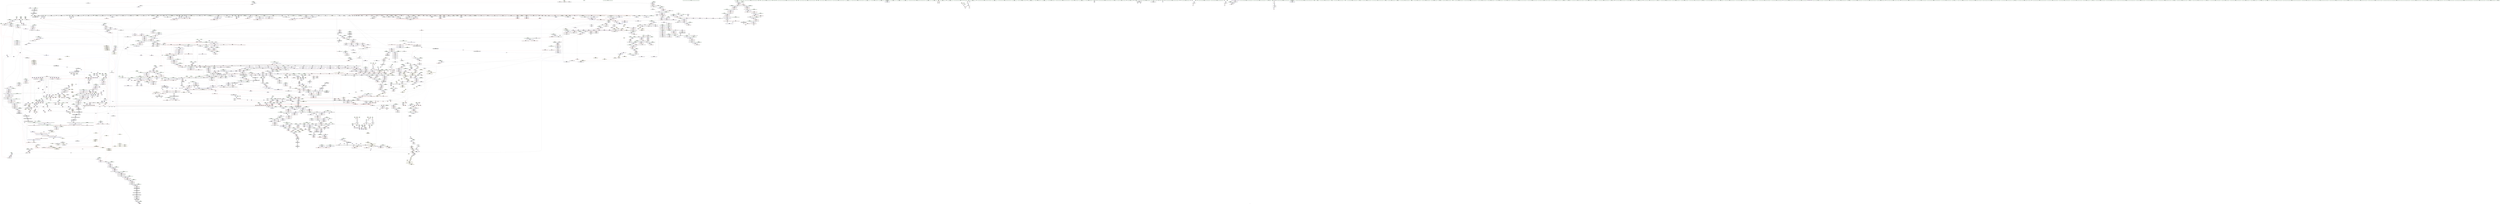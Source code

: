 digraph "SVFG" {
	label="SVFG";

	Node0x558d7e497660 [shape=record,color=grey,label="{NodeID: 0\nNullPtr}"];
	Node0x558d7e497660 -> Node0x558d7e578120[style=solid];
	Node0x558d7e497660 -> Node0x558d7e578220[style=solid];
	Node0x558d7e497660 -> Node0x558d7e5782f0[style=solid];
	Node0x558d7e497660 -> Node0x558d7e5783c0[style=solid];
	Node0x558d7e497660 -> Node0x558d7e578490[style=solid];
	Node0x558d7e497660 -> Node0x558d7e578560[style=solid];
	Node0x558d7e497660 -> Node0x558d7e578630[style=solid];
	Node0x558d7e497660 -> Node0x558d7e578700[style=solid];
	Node0x558d7e497660 -> Node0x558d7e5787d0[style=solid];
	Node0x558d7e497660 -> Node0x558d7e5788a0[style=solid];
	Node0x558d7e497660 -> Node0x558d7e578970[style=solid];
	Node0x558d7e497660 -> Node0x558d7e578a40[style=solid];
	Node0x558d7e497660 -> Node0x558d7e578b10[style=solid];
	Node0x558d7e497660 -> Node0x558d7e578be0[style=solid];
	Node0x558d7e497660 -> Node0x558d7e578cb0[style=solid];
	Node0x558d7e497660 -> Node0x558d7e578d80[style=solid];
	Node0x558d7e497660 -> Node0x558d7e578e50[style=solid];
	Node0x558d7e497660 -> Node0x558d7e578f20[style=solid];
	Node0x558d7e497660 -> Node0x558d7e578ff0[style=solid];
	Node0x558d7e497660 -> Node0x558d7e5790c0[style=solid];
	Node0x558d7e497660 -> Node0x558d7e579190[style=solid];
	Node0x558d7e497660 -> Node0x558d7e579260[style=solid];
	Node0x558d7e497660 -> Node0x558d7e579330[style=solid];
	Node0x558d7e497660 -> Node0x558d7e579400[style=solid];
	Node0x558d7e497660 -> Node0x558d7e5794d0[style=solid];
	Node0x558d7e497660 -> Node0x558d7e5795a0[style=solid];
	Node0x558d7e497660 -> Node0x558d7e579670[style=solid];
	Node0x558d7e497660 -> Node0x558d7e579740[style=solid];
	Node0x558d7e497660 -> Node0x558d7e579810[style=solid];
	Node0x558d7e497660 -> Node0x558d7e5798e0[style=solid];
	Node0x558d7e497660 -> Node0x558d7e5799b0[style=solid];
	Node0x558d7e497660 -> Node0x558d7e579a80[style=solid];
	Node0x558d7e497660 -> Node0x558d7e579b50[style=solid];
	Node0x558d7e497660 -> Node0x558d7e579c20[style=solid];
	Node0x558d7e497660 -> Node0x558d7e579cf0[style=solid];
	Node0x558d7e497660 -> Node0x558d7e579dc0[style=solid];
	Node0x558d7e497660 -> Node0x558d7e579e90[style=solid];
	Node0x558d7e497660 -> Node0x558d7e579f60[style=solid];
	Node0x558d7e497660 -> Node0x558d7e57a030[style=solid];
	Node0x558d7e497660 -> Node0x558d7e57a100[style=solid];
	Node0x558d7e497660 -> Node0x558d7e57a1d0[style=solid];
	Node0x558d7e497660 -> Node0x558d7e57a2a0[style=solid];
	Node0x558d7e497660 -> Node0x558d7e57a370[style=solid];
	Node0x558d7e497660 -> Node0x558d7e57a440[style=solid];
	Node0x558d7e497660 -> Node0x558d7e57a510[style=solid];
	Node0x558d7e497660 -> Node0x558d7e57a5e0[style=solid];
	Node0x558d7e497660 -> Node0x558d7e57a6b0[style=solid];
	Node0x558d7e497660 -> Node0x558d7e57a780[style=solid];
	Node0x558d7e497660 -> Node0x558d7e57a850[style=solid];
	Node0x558d7e497660 -> Node0x558d7e57a920[style=solid];
	Node0x558d7e497660 -> Node0x558d7e57a9f0[style=solid];
	Node0x558d7e497660 -> Node0x558d7e57aac0[style=solid];
	Node0x558d7e497660 -> Node0x558d7e57ab90[style=solid];
	Node0x558d7e497660 -> Node0x558d7e57ac60[style=solid];
	Node0x558d7e497660 -> Node0x558d7e57ad30[style=solid];
	Node0x558d7e497660 -> Node0x558d7e57ae00[style=solid];
	Node0x558d7e497660 -> Node0x558d7e57aed0[style=solid];
	Node0x558d7e497660 -> Node0x558d7e57afa0[style=solid];
	Node0x558d7e497660 -> Node0x558d7e57b070[style=solid];
	Node0x558d7e497660 -> Node0x558d7e57b140[style=solid];
	Node0x558d7e497660 -> Node0x558d7e57b210[style=solid];
	Node0x558d7e497660 -> Node0x558d7e57b2e0[style=solid];
	Node0x558d7e497660 -> Node0x558d7e57b3b0[style=solid];
	Node0x558d7e497660 -> Node0x558d7e57b480[style=solid];
	Node0x558d7e497660 -> Node0x558d7e57b550[style=solid];
	Node0x558d7e497660 -> Node0x558d7e57b620[style=solid];
	Node0x558d7e497660 -> Node0x558d7e57b6f0[style=solid];
	Node0x558d7e497660 -> Node0x558d7e57b7c0[style=solid];
	Node0x558d7e497660 -> Node0x558d7e57b890[style=solid];
	Node0x558d7e497660 -> Node0x558d7e57b960[style=solid];
	Node0x558d7e497660 -> Node0x558d7e57ba30[style=solid];
	Node0x558d7e497660 -> Node0x558d7e57bb00[style=solid];
	Node0x558d7e497660 -> Node0x558d7e57bbd0[style=solid];
	Node0x558d7e497660 -> Node0x558d7e57bca0[style=solid];
	Node0x558d7e497660 -> Node0x558d7e57bd70[style=solid];
	Node0x558d7e497660 -> Node0x558d7e57be40[style=solid];
	Node0x558d7e497660 -> Node0x558d7e57bf10[style=solid];
	Node0x558d7e497660 -> Node0x558d7e57bfe0[style=solid];
	Node0x558d7e497660 -> Node0x558d7e57c0b0[style=solid];
	Node0x558d7e497660 -> Node0x558d7e57c180[style=solid];
	Node0x558d7e497660 -> Node0x558d7e57c250[style=solid];
	Node0x558d7e497660 -> Node0x558d7e57c320[style=solid];
	Node0x558d7e497660 -> Node0x558d7e57c3f0[style=solid];
	Node0x558d7e497660 -> Node0x558d7e57c4c0[style=solid];
	Node0x558d7e497660 -> Node0x558d7e57c590[style=solid];
	Node0x558d7e497660 -> Node0x558d7e57c660[style=solid];
	Node0x558d7e497660 -> Node0x558d7e5b19d0[style=solid];
	Node0x558d7e497660 -> Node0x558d7e587540[style=solid];
	Node0x558d7e497660 -> Node0x558d7e587af0[style=solid];
	Node0x558d7e497660 -> Node0x558d7e58a940[style=solid];
	Node0x558d7e497660 -> Node0x558d7e58aa10[style=solid];
	Node0x558d7e497660 -> Node0x558d7e58aae0[style=solid];
	Node0x558d7e497660 -> Node0x558d7e58cd00[style=solid];
	Node0x558d7e497660 -> Node0x558d7e58cdd0[style=solid];
	Node0x558d7e497660 -> Node0x558d7e58cea0[style=solid];
	Node0x558d7e497660 -> Node0x558d7e5c7220[style=solid];
	Node0x558d7e497660 -> Node0x558d7d9f7590[style=solid];
	Node0x558d7e497660 -> Node0x558d7e605dd0[style=solid];
	Node0x558d7e497660 -> Node0x558d7e609370[style=solid];
	Node0x558d7e497660 -> Node0x558d7e609670[style=solid];
	Node0x558d7e497660 -> Node0x558d7e609970[style=solid];
	Node0x558d7e497660 -> Node0x558d7e60a6f0[style=solid];
	Node0x558d7e497660 -> Node0x558d7e60ba70[style=solid];
	Node0x558d7e497660 -> Node0x558d7e60bbf0[style=solid];
	Node0x558d7e497660 -> Node0x558d7e60c4f0[style=solid];
	Node0x558d7e497660:s64 -> Node0x558d7e7e26a0[style=solid,color=red];
	Node0x558d7e497660:s64 -> Node0x558d7e7e26a0[style=solid,color=red];
	Node0x558d7e497660:s64 -> Node0x558d7e7e0720[style=solid,color=red];
	Node0x558d7e497660:s64 -> Node0x558d7e7e9b30[style=solid,color=red];
	Node0x558d7e5869e0 [shape=record,color=blue,label="{NodeID: 1550\n827\<--826\nmaxv15\<--\n_ZN4Node6updateEiii\n}"];
	Node0x558d7e5869e0 -> Node0x558d7e694290[style=dashed];
	Node0x558d7e564c60 [shape=record,color=green,label="{NodeID: 443\n2883\<--2884\n__n.addr\<--__n.addr_field_insensitive\n_ZNSt16allocator_traitsISaI6AttackEE8allocateERS1_m\n}"];
	Node0x558d7e564c60 -> Node0x558d7e5aee60[style=solid];
	Node0x558d7e564c60 -> Node0x558d7e5c96b0[style=solid];
	Node0x558d7e7d0060 [shape=record,color=black,label="{NodeID: 4207\n754 = PHI(102, 110, )\n0th arg _ZN9__gnu_cxx17__normal_iteratorIP6AttackSt6vectorIS1_SaIS1_EEEppEv }"];
	Node0x558d7e7d0060 -> Node0x558d7e586500[style=solid];
	Node0x558d7e5740f0 [shape=record,color=purple,label="{NodeID: 886\n1451\<--1450\n_M_t\<--this1\n_ZNSt15__uniq_ptr_implI4NodeSt14default_deleteIS0_EEC2EPS0_\n|{<s0>143}}"];
	Node0x558d7e5740f0:s0 -> Node0x558d7e7e72f0[style=solid,color=red];
	Node0x558d7e5aa6e0 [shape=record,color=red,label="{NodeID: 1329\n2316\<--2307\n\<--__first.addr\n_ZSt8_DestroyIPSt6vectorI6AttackSaIS1_EES3_EvT_S5_RSaIT0_E\n|{<s0>202}}"];
	Node0x558d7e5aa6e0:s0 -> Node0x558d7e7cec50[style=solid,color=red];
	Node0x558d7e55ce80 [shape=record,color=green,label="{NodeID: 222\n1341\<--1342\n__t.addr\<--__t.addr_field_insensitive\n_ZSt3getILm0EJP4NodeSt14default_deleteIS0_EEERNSt13tuple_elementIXT_ESt5tupleIJDpT0_EEE4typeERS8_\n}"];
	Node0x558d7e55ce80 -> Node0x558d7e5a4be0[style=solid];
	Node0x558d7e55ce80 -> Node0x558d7e589280[style=solid];
	Node0x558d7e6952b0 [shape=record,color=black,label="{NodeID: 2879\nMR_48V_2 = PHI(MR_48V_3, MR_48V_1, )\npts\{1736 \}\n|{<s0>164|<s1>166}}"];
	Node0x558d7e6952b0:s0 -> Node0x558d7e7118d0[style=dashed,color=blue];
	Node0x558d7e6952b0:s1 -> Node0x558d7e5b51c0[style=dashed,color=red];
	Node0x558d7e5c8f60 [shape=record,color=blue,label="{NodeID: 1772\n2806\<--2805\nthis.addr\<--this\n_ZNKSt6vectorI6AttackSaIS0_EE4sizeEv\n}"];
	Node0x558d7e5c8f60 -> Node0x558d7e5ae300[style=dashed];
	Node0x558d7e580ad0 [shape=record,color=black,label="{NodeID: 665\n1703\<--1702\n\<--\n_ZNSt16allocator_traitsISaISt6vectorI6AttackSaIS1_EEEE8allocateERS4_m\n|{<s0>159}}"];
	Node0x558d7e580ad0:s0 -> Node0x558d7e7e0500[style=solid,color=red];
	Node0x558d7e7e9750 [shape=record,color=black,label="{NodeID: 4429\n1633 = PHI(1489, 1564, 1572, )\n0th arg _ZNSt12_Vector_baseISt6vectorI6AttackSaIS1_EESaIS3_EE12_Vector_implD2Ev }"];
	Node0x558d7e7e9750 -> Node0x558d7e58afc0[style=solid];
	Node0x558d7e6dc020 [shape=record,color=yellow,style=double,label="{NodeID: 3322\n68V_1 = ENCHI(MR_68V_0)\npts\{930000 930001 930002 \}\nFun[_ZNSt6vectorI6AttackSaIS0_EE9push_backEOS0_]|{<s0>62}}"];
	Node0x558d7e6dc020:s0 -> Node0x558d7e5b8200[style=dashed,color=red];
	Node0x558d7e59f350 [shape=record,color=red,label="{NodeID: 1108\n664\<--661\nthis1\<--this.addr\n_ZNK9__gnu_cxx17__normal_iteratorIP6AttackSt6vectorIS1_SaIS1_EEEdeEv\n}"];
	Node0x558d7e59f350 -> Node0x558d7e570f60[style=solid];
	Node0x558d7e4d6230 [shape=record,color=green,label="{NodeID: 1\n7\<--1\n__dso_handle\<--dummyObj\nGlob }"];
	Node0x558d7e586ab0 [shape=record,color=blue,label="{NodeID: 1551\n830\<--829\nminv16\<--\n_ZN4Node6updateEiii\n}"];
	Node0x558d7e586ab0 -> Node0x558d7e693d30[style=dashed];
	Node0x558d7e564d30 [shape=record,color=green,label="{NodeID: 444\n2891\<--2892\n_ZN9__gnu_cxx13new_allocatorI6AttackE8allocateEmPKv\<--_ZN9__gnu_cxx13new_allocatorI6AttackE8allocateEmPKv_field_insensitive\n}"];
	Node0x558d7e7d01e0 [shape=record,color=black,label="{NodeID: 4208\n1116 = PHI(690, 895, )\n0th arg _ZSt3minIiERKT_S2_S2_ }"];
	Node0x558d7e7d01e0 -> Node0x558d7e587d60[style=solid];
	Node0x558d7e5b75e0 [shape=record,color=yellow,style=double,label="{NodeID: 3101\n48V_1 = ENCHI(MR_48V_0)\npts\{1736 \}\nFun[_ZNSt6vectorI6AttackSaIS0_EED2Ev]|{|<s2>185|<s3>186}}"];
	Node0x558d7e5b75e0 -> Node0x558d7e5a8c10[style=dashed];
	Node0x558d7e5b75e0 -> Node0x558d7e5a8ce0[style=dashed];
	Node0x558d7e5b75e0:s2 -> Node0x558d7e6b2810[style=dashed,color=red];
	Node0x558d7e5b75e0:s3 -> Node0x558d7e6b2810[style=dashed,color=red];
	Node0x558d7e5741c0 [shape=record,color=purple,label="{NodeID: 887\n1489\<--1488\n_M_impl\<--this1\n_ZNSt12_Vector_baseISt6vectorI6AttackSaIS1_EESaIS3_EEC2EmRKS4_\n|{<s0>145|<s1>147}}"];
	Node0x558d7e5741c0:s0 -> Node0x558d7e7e6f80[style=solid,color=red];
	Node0x558d7e5741c0:s1 -> Node0x558d7e7e9750[style=solid,color=red];
	Node0x558d7e5aa7b0 [shape=record,color=red,label="{NodeID: 1330\n2317\<--2309\n\<--__last.addr\n_ZSt8_DestroyIPSt6vectorI6AttackSaIS1_EES3_EvT_S5_RSaIT0_E\n|{<s0>202}}"];
	Node0x558d7e5aa7b0:s0 -> Node0x558d7e7ceda0[style=solid,color=red];
	Node0x558d7e55cf50 [shape=record,color=green,label="{NodeID: 223\n1347\<--1348\n_ZSt12__get_helperILm0EP4NodeJSt14default_deleteIS0_EEERT0_RSt11_Tuple_implIXT_EJS4_DpT1_EE\<--_ZSt12__get_helperILm0EP4NodeJSt14default_deleteIS0_EEERT0_RSt11_Tuple_implIXT_EJS4_DpT1_EE_field_insensitive\n}"];
	Node0x558d7e6957b0 [shape=record,color=black,label="{NodeID: 2880\nMR_264V_3 = PHI(MR_264V_4, MR_264V_2, )\npts\{1801 \}\n}"];
	Node0x558d7e6957b0 -> Node0x558d7e5a77c0[style=dashed];
	Node0x558d7e6957b0 -> Node0x558d7e5a7890[style=dashed];
	Node0x558d7e6957b0 -> Node0x558d7e58c270[style=dashed];
	Node0x558d7e5c9030 [shape=record,color=blue,label="{NodeID: 1773\n2830\<--2826\n__a.addr\<--__a\n_ZSt3maxImERKT_S2_S2_\n}"];
	Node0x558d7e5c9030 -> Node0x558d7e5ae640[style=dashed];
	Node0x558d7e5c9030 -> Node0x558d7e5ae710[style=dashed];
	Node0x558d7e580ba0 [shape=record,color=black,label="{NodeID: 666\n1693\<--1705\n_ZNSt16allocator_traitsISaISt6vectorI6AttackSaIS1_EEEE8allocateERS4_m_ret\<--call\n_ZNSt16allocator_traitsISaISt6vectorI6AttackSaIS1_EEEE8allocateERS4_m\n|{<s0>158}}"];
	Node0x558d7e580ba0:s0 -> Node0x558d7e7c8390[style=solid,color=blue];
	Node0x558d7e7e9910 [shape=record,color=black,label="{NodeID: 4430\n1659 = PHI(1651, )\n0th arg _ZN9__gnu_cxx13new_allocatorISt6vectorI6AttackSaIS2_EEEC2ERKS5_ }"];
	Node0x558d7e7e9910 -> Node0x558d7e58b230[style=solid];
	Node0x558d7e59f420 [shape=record,color=red,label="{NodeID: 1109\n666\<--665\n\<--_M_current\n_ZNK9__gnu_cxx17__normal_iteratorIP6AttackSt6vectorIS1_SaIS1_EEEdeEv\n}"];
	Node0x558d7e59f420 -> Node0x558d7e57dbb0[style=solid];
	Node0x558d7e554a70 [shape=record,color=green,label="{NodeID: 2\n8\<--1\n.str\<--dummyObj\nGlob }"];
	Node0x558d7e586b80 [shape=record,color=blue,label="{NodeID: 1552\n777\<--841\nmid\<--div\n_ZN4Node6updateEiii\n}"];
	Node0x558d7e586b80 -> Node0x558d7e5a1160[style=dashed];
	Node0x558d7e586b80 -> Node0x558d7e5a1230[style=dashed];
	Node0x558d7e586b80 -> Node0x558d7e692d70[style=dashed];
	Node0x558d7e564e30 [shape=record,color=green,label="{NodeID: 445\n2898\<--2899\nthis.addr\<--this.addr_field_insensitive\n_ZN9__gnu_cxx13new_allocatorI6AttackE8allocateEmPKv\n}"];
	Node0x558d7e564e30 -> Node0x558d7e5aef30[style=solid];
	Node0x558d7e564e30 -> Node0x558d7e5c9780[style=solid];
	Node0x558d7e7d0360 [shape=record,color=black,label="{NodeID: 4209\n1117 = PHI(692, 898, )\n1st arg _ZSt3minIiERKT_S2_S2_ }"];
	Node0x558d7e7d0360 -> Node0x558d7e587e30[style=solid];
	Node0x558d7e574290 [shape=record,color=purple,label="{NodeID: 888\n1524\<--1523\n_M_impl\<--\n_ZNSt6vectorIS_I6AttackSaIS0_EESaIS2_EE21_M_default_initializeEm\n}"];
	Node0x558d7e5aa880 [shape=record,color=red,label="{NodeID: 1331\n2331\<--2323\nthis1\<--this.addr\n_ZNSt6vectorI6AttackSaIS0_EE12emplace_backIJS0_EEEvDpOT_\n|{|<s5>205|<s6>207}}"];
	Node0x558d7e5aa880 -> Node0x558d7e5825a0[style=solid];
	Node0x558d7e5aa880 -> Node0x558d7e582670[style=solid];
	Node0x558d7e5aa880 -> Node0x558d7e582740[style=solid];
	Node0x558d7e5aa880 -> Node0x558d7e582810[style=solid];
	Node0x558d7e5aa880 -> Node0x558d7e5828e0[style=solid];
	Node0x558d7e5aa880:s5 -> Node0x558d7e7ce710[style=solid,color=red];
	Node0x558d7e5aa880:s6 -> Node0x558d7e7e1200[style=solid,color=red];
	Node0x558d7e55d050 [shape=record,color=green,label="{NodeID: 224\n1352\<--1353\n__t.addr\<--__t.addr_field_insensitive\n_ZSt12__get_helperILm0EP4NodeJSt14default_deleteIS0_EEERT0_RSt11_Tuple_implIXT_EJS4_DpT1_EE\n}"];
	Node0x558d7e55d050 -> Node0x558d7e5a4cb0[style=solid];
	Node0x558d7e55d050 -> Node0x558d7e589350[style=solid];
	Node0x558d7e695cb0 [shape=record,color=black,label="{NodeID: 2881\nMR_266V_3 = PHI(MR_266V_4, MR_266V_2, )\npts\{1803 \}\n}"];
	Node0x558d7e695cb0 -> Node0x558d7e5a7960[style=dashed];
	Node0x558d7e695cb0 -> Node0x558d7e5a7a30[style=dashed];
	Node0x558d7e695cb0 -> Node0x558d7e5a7b00[style=dashed];
	Node0x558d7e695cb0 -> Node0x558d7e5a7bd0[style=dashed];
	Node0x558d7e695cb0 -> Node0x558d7e58c340[style=dashed];
	Node0x558d7e5c9100 [shape=record,color=blue,label="{NodeID: 1774\n2832\<--2827\n__b.addr\<--__b\n_ZSt3maxImERKT_S2_S2_\n}"];
	Node0x558d7e5c9100 -> Node0x558d7e5ae7e0[style=dashed];
	Node0x558d7e5c9100 -> Node0x558d7e5ae8b0[style=dashed];
	Node0x558d7e580c70 [shape=record,color=black,label="{NodeID: 667\n1737\<--1735\n\<--call2\n_ZN9__gnu_cxx13new_allocatorISt6vectorI6AttackSaIS2_EEE8allocateEmPKv\n}"];
	Node0x558d7e580c70 -> Node0x558d7e580d40[style=solid];
	Node0x558d7e7e9a20 [shape=record,color=black,label="{NodeID: 4431\n1660 = PHI(1653, )\n1st arg _ZN9__gnu_cxx13new_allocatorISt6vectorI6AttackSaIS2_EEEC2ERKS5_ }"];
	Node0x558d7e7e9a20 -> Node0x558d7e58b300[style=solid];
	Node0x558d7e59f4f0 [shape=record,color=red,label="{NodeID: 1110\n673\<--670\nthis1\<--this.addr\n_ZNKSt10unique_ptrI4NodeSt14default_deleteIS0_EEptEv\n|{<s0>67}}"];
	Node0x558d7e59f4f0:s0 -> Node0x558d7e7ce9f0[style=solid,color=red];
	Node0x558d7e554570 [shape=record,color=green,label="{NodeID: 3\n10\<--1\n.str.1\<--dummyObj\nGlob }"];
	Node0x558d7e586c50 [shape=record,color=blue,label="{NodeID: 1553\n779\<--868\nexn.slot\<--\n_ZN4Node6updateEiii\n}"];
	Node0x558d7e586c50 -> Node0x558d7e5a1300[style=dashed];
	Node0x558d7e564f00 [shape=record,color=green,label="{NodeID: 446\n2900\<--2901\n__n.addr\<--__n.addr_field_insensitive\n_ZN9__gnu_cxx13new_allocatorI6AttackE8allocateEmPKv\n}"];
	Node0x558d7e564f00 -> Node0x558d7e5af000[style=solid];
	Node0x558d7e564f00 -> Node0x558d7e5af0d0[style=solid];
	Node0x558d7e564f00 -> Node0x558d7e5c9850[style=solid];
	Node0x558d7e7d04e0 [shape=record,color=black,label="{NodeID: 4210\n561 = PHI(92, )\n0th arg _ZN6AttackC2Eiii }"];
	Node0x558d7e7d04e0 -> Node0x558d7e5b4370[style=solid];
	Node0x558d7e5b77d0 [shape=record,color=yellow,style=double,label="{NodeID: 3103\n306V_1 = ENCHI(MR_306V_0)\npts\{2012 \}\nFun[_ZNSt6vectorI6AttackSaIS0_EED2Ev]}"];
	Node0x558d7e5b77d0 -> Node0x558d7e58d520[style=dashed];
	Node0x558d7e574360 [shape=record,color=purple,label="{NodeID: 889\n1525\<--1523\n_M_start\<--\n_ZNSt6vectorIS_I6AttackSaIS0_EESaIS2_EE21_M_default_initializeEm\n}"];
	Node0x558d7e574360 -> Node0x558d7e5a5cf0[style=solid];
	Node0x558d7e5aa950 [shape=record,color=red,label="{NodeID: 1332\n2349\<--2325\n\<--__args.addr\n_ZNSt6vectorI6AttackSaIS0_EE12emplace_backIJS0_EEEvDpOT_\n|{<s0>203}}"];
	Node0x558d7e5aa950:s0 -> Node0x558d7e7e6620[style=solid,color=red];
	Node0x558d7e55d120 [shape=record,color=green,label="{NodeID: 225\n1357\<--1358\n_ZNSt11_Tuple_implILm0EJP4NodeSt14default_deleteIS0_EEE7_M_headERS4_\<--_ZNSt11_Tuple_implILm0EJP4NodeSt14default_deleteIS0_EEE7_M_headERS4__field_insensitive\n}"];
	Node0x558d7e6961b0 [shape=record,color=black,label="{NodeID: 2882\nMR_50V_2 = PHI(MR_50V_3, MR_50V_1, )\npts\{2917 \}\n|{<s0>264|<s1>268|<s2>268}}"];
	Node0x558d7e6961b0:s0 -> Node0x558d7e713e70[style=dashed,color=blue];
	Node0x558d7e6961b0:s1 -> Node0x558d7e5b1560[style=dashed,color=red];
	Node0x558d7e6961b0:s2 -> Node0x558d7e5caf10[style=dashed,color=red];
	Node0x558d7e5c91d0 [shape=record,color=blue,label="{NodeID: 1775\n2828\<--2842\nretval\<--\n_ZSt3maxImERKT_S2_S2_\n}"];
	Node0x558d7e5c91d0 -> Node0x558d7e686a30[style=dashed];
	Node0x558d7e580d40 [shape=record,color=black,label="{NodeID: 668\n1709\<--1737\n_ZN9__gnu_cxx13new_allocatorISt6vectorI6AttackSaIS2_EEE8allocateEmPKv_ret\<--\n_ZN9__gnu_cxx13new_allocatorISt6vectorI6AttackSaIS2_EEE8allocateEmPKv\n|{<s0>159}}"];
	Node0x558d7e580d40:s0 -> Node0x558d7e7c84d0[style=solid,color=blue];
	Node0x558d7e7e9b30 [shape=record,color=black,label="{NodeID: 4432\n2897 = PHI(3, )\n2nd arg _ZN9__gnu_cxx13new_allocatorI6AttackE8allocateEmPKv }"];
	Node0x558d7e7e9b30 -> Node0x558d7e5c9920[style=solid];
	Node0x558d7e59f5c0 [shape=record,color=red,label="{NodeID: 1111\n751\<--682\n\<--retval\n_ZN4Node6getMinEii\n}"];
	Node0x558d7e59f5c0 -> Node0x558d7e57dd50[style=solid];
	Node0x558d7e554600 [shape=record,color=green,label="{NodeID: 4\n12\<--1\nstdin\<--dummyObj\nGlob }"];
	Node0x558d7e586d20 [shape=record,color=blue,label="{NodeID: 1554\n781\<--870\nehselector.slot\<--\n_ZN4Node6updateEiii\n}"];
	Node0x558d7e586d20 -> Node0x558d7e5a13d0[style=dashed];
	Node0x558d7e564fd0 [shape=record,color=green,label="{NodeID: 447\n2902\<--2903\n.addr\<--.addr_field_insensitive\n_ZN9__gnu_cxx13new_allocatorI6AttackE8allocateEmPKv\n}"];
	Node0x558d7e564fd0 -> Node0x558d7e5c9920[style=solid];
	Node0x558d7e7d05f0 [shape=record,color=black,label="{NodeID: 4211\n562 = PHI(202, )\n1st arg _ZN6AttackC2Eiii }"];
	Node0x558d7e7d05f0 -> Node0x558d7e5b4440[style=solid];
	Node0x558d7e5b78b0 [shape=record,color=yellow,style=double,label="{NodeID: 3104\n308V_1 = ENCHI(MR_308V_0)\npts\{2014 \}\nFun[_ZNSt6vectorI6AttackSaIS0_EED2Ev]}"];
	Node0x558d7e5b78b0 -> Node0x558d7e58d5f0[style=dashed];
	Node0x558d7e574430 [shape=record,color=purple,label="{NodeID: 890\n1534\<--1533\n_M_impl3\<--\n_ZNSt6vectorIS_I6AttackSaIS0_EESaIS2_EE21_M_default_initializeEm\n}"];
	Node0x558d7e5aaa20 [shape=record,color=red,label="{NodeID: 1333\n2366\<--2325\n\<--__args.addr\n_ZNSt6vectorI6AttackSaIS0_EE12emplace_backIJS0_EEEvDpOT_\n|{<s0>206}}"];
	Node0x558d7e5aaa20:s0 -> Node0x558d7e7e6620[style=solid,color=red];
	Node0x558d7e55d220 [shape=record,color=green,label="{NodeID: 226\n1362\<--1363\n__t.addr\<--__t.addr_field_insensitive\n_ZNSt11_Tuple_implILm0EJP4NodeSt14default_deleteIS0_EEE7_M_headERS4_\n}"];
	Node0x558d7e55d220 -> Node0x558d7e5a4d80[style=solid];
	Node0x558d7e55d220 -> Node0x558d7e589420[style=solid];
	Node0x558d7e6966b0 [shape=record,color=black,label="{NodeID: 2883\nMR_693V_3 = PHI(MR_693V_4, MR_693V_2, )\npts\{3020 \}\n}"];
	Node0x558d7e6966b0 -> Node0x558d7e5af9c0[style=dashed];
	Node0x558d7e6966b0 -> Node0x558d7e5afa90[style=dashed];
	Node0x558d7e6966b0 -> Node0x558d7e5afb60[style=dashed];
	Node0x558d7e6966b0 -> Node0x558d7e5afc30[style=dashed];
	Node0x558d7e6966b0 -> Node0x558d7e5ca7c0[style=dashed];
	Node0x558d7e5c92a0 [shape=record,color=blue,label="{NodeID: 1776\n2828\<--2845\nretval\<--\n_ZSt3maxImERKT_S2_S2_\n}"];
	Node0x558d7e5c92a0 -> Node0x558d7e686a30[style=dashed];
	Node0x558d7e580e10 [shape=record,color=black,label="{NodeID: 669\n1739\<--1746\n_ZNK9__gnu_cxx13new_allocatorISt6vectorI6AttackSaIS2_EEE8max_sizeEv_ret\<--\n_ZNK9__gnu_cxx13new_allocatorISt6vectorI6AttackSaIS2_EEE8max_sizeEv\n|{<s0>160}}"];
	Node0x558d7e580e10:s0 -> Node0x558d7e7c8610[style=solid,color=blue];
	Node0x558d7e7e9c40 [shape=record,color=black,label="{NodeID: 4433\n543 = PHI(199, )\n0th arg _ZNSt6vectorI6AttackSaIS0_EE9push_backEOS0_ }"];
	Node0x558d7e7e9c40 -> Node0x558d7e5b41d0[style=solid];
	Node0x558d7e59f690 [shape=record,color=red,label="{NodeID: 1112\n697\<--684\nthis1\<--this.addr\n_ZN4Node6getMinEii\n}"];
	Node0x558d7e59f690 -> Node0x558d7e571030[style=solid];
	Node0x558d7e59f690 -> Node0x558d7e571100[style=solid];
	Node0x558d7e59f690 -> Node0x558d7e5711d0[style=solid];
	Node0x558d7e59f690 -> Node0x558d7e5712a0[style=solid];
	Node0x558d7e59f690 -> Node0x558d7e571370[style=solid];
	Node0x558d7e59f690 -> Node0x558d7e571440[style=solid];
	Node0x558d7e59f690 -> Node0x558d7e571510[style=solid];
	Node0x558d7e59f690 -> Node0x558d7e5715e0[style=solid];
	Node0x558d7e59f690 -> Node0x558d7e5716b0[style=solid];
	Node0x558d7e5548b0 [shape=record,color=green,label="{NodeID: 5\n13\<--1\n.str.2\<--dummyObj\nGlob }"];
	Node0x558d7e586df0 [shape=record,color=blue,label="{NodeID: 1555\n779\<--875\nexn.slot\<--\n_ZN4Node6updateEiii\n}"];
	Node0x558d7e586df0 -> Node0x558d7e5a1300[style=dashed];
	Node0x558d7e5650a0 [shape=record,color=green,label="{NodeID: 448\n2916\<--2917\ncall2\<--call2_field_insensitive\n_ZN9__gnu_cxx13new_allocatorI6AttackE8allocateEmPKv\n}"];
	Node0x558d7e5650a0 -> Node0x558d7e585660[style=solid];
	Node0x558d7e7d0700 [shape=record,color=black,label="{NodeID: 4212\n563 = PHI(203, )\n2nd arg _ZN6AttackC2Eiii }"];
	Node0x558d7e7d0700 -> Node0x558d7e5b4510[style=solid];
	Node0x558d7e574500 [shape=record,color=purple,label="{NodeID: 891\n1535\<--1533\n_M_finish\<--\n_ZNSt6vectorIS_I6AttackSaIS0_EESaIS2_EE21_M_default_initializeEm\n}"];
	Node0x558d7e574500 -> Node0x558d7e58a460[style=solid];
	Node0x558d7e5aaaf0 [shape=record,color=red,label="{NodeID: 1334\n2335\<--2334\n\<--_M_finish\n_ZNSt6vectorI6AttackSaIS0_EE12emplace_backIJS0_EEEvDpOT_\n}"];
	Node0x558d7e5aaaf0 -> Node0x558d7e60b470[style=solid];
	Node0x558d7e55d2f0 [shape=record,color=green,label="{NodeID: 227\n1368\<--1369\n_ZNSt10_Head_baseILm0EP4NodeLb0EE7_M_headERS2_\<--_ZNSt10_Head_baseILm0EP4NodeLb0EE7_M_headERS2__field_insensitive\n}"];
	Node0x558d7e696bb0 [shape=record,color=black,label="{NodeID: 2884\nMR_699V_3 = PHI(MR_699V_4, MR_699V_2, )\npts\{30140000 \}\n|{<s0>265|<s1>267|<s2>269|<s3>269}}"];
	Node0x558d7e696bb0:s0 -> Node0x558d7e6794d0[style=dashed,color=red];
	Node0x558d7e696bb0:s1 -> Node0x558d7e5b9940[style=dashed,color=red];
	Node0x558d7e696bb0:s2 -> Node0x558d7e5b05f0[style=dashed,color=red];
	Node0x558d7e696bb0:s3 -> Node0x558d7e5cb3f0[style=dashed,color=red];
	Node0x558d7e5c9370 [shape=record,color=blue,label="{NodeID: 1777\n2852\<--2851\n__a.addr\<--__a\n_ZNSt16allocator_traitsISaI6AttackEE8max_sizeERKS1_\n}"];
	Node0x558d7e5c9370 -> Node0x558d7e5aeb20[style=dashed];
	Node0x558d7e580ee0 [shape=record,color=black,label="{NodeID: 670\n1748\<--1763\n_ZSt27__uninitialized_default_n_aIPSt6vectorI6AttackSaIS1_EEmS3_ET_S5_T0_RSaIT1_E_ret\<--call\n_ZSt27__uninitialized_default_n_aIPSt6vectorI6AttackSaIS1_EEmS3_ET_S5_T0_RSaIT1_E\n|{<s0>149}}"];
	Node0x558d7e580ee0:s0 -> Node0x558d7e7dbd40[style=solid,color=blue];
	Node0x558d7e7e9d50 [shape=record,color=black,label="{NodeID: 4434\n544 = PHI(92, )\n1st arg _ZNSt6vectorI6AttackSaIS0_EE9push_backEOS0_ }"];
	Node0x558d7e7e9d50 -> Node0x558d7e5b42a0[style=solid];
	Node0x558d7e59f760 [shape=record,color=red,label="{NodeID: 1113\n703\<--686\n\<--x.addr\n_ZN4Node6getMinEii\n}"];
	Node0x558d7e59f760 -> Node0x558d7e60b8f0[style=solid];
	Node0x558d7e554940 [shape=record,color=green,label="{NodeID: 6\n15\<--1\n.str.3\<--dummyObj\nGlob }"];
	Node0x558d7e586ec0 [shape=record,color=blue,label="{NodeID: 1556\n781\<--877\nehselector.slot\<--\n_ZN4Node6updateEiii\n}"];
	Node0x558d7e586ec0 -> Node0x558d7e5a13d0[style=dashed];
	Node0x558d7e565170 [shape=record,color=green,label="{NodeID: 449\n2925\<--2926\n__first\<--__first_field_insensitive\n_ZSt22__uninitialized_copy_aISt13move_iteratorIP6AttackES2_S1_ET0_T_S5_S4_RSaIT1_E\n}"];
	Node0x558d7e565170 -> Node0x558d7e585800[style=solid];
	Node0x558d7e565170 -> Node0x558d7e599370[style=solid];
	Node0x558d7e7d0810 [shape=record,color=black,label="{NodeID: 4213\n564 = PHI(204, )\n3rd arg _ZN6AttackC2Eiii }"];
	Node0x558d7e7d0810 -> Node0x558d7e5b45e0[style=solid];
	Node0x558d7e5745d0 [shape=record,color=purple,label="{NodeID: 892\n1548\<--1547\n_M_impl\<--this1\n_ZNSt12_Vector_baseISt6vectorI6AttackSaIS1_EESaIS3_EED2Ev\n}"];
	Node0x558d7e5aabc0 [shape=record,color=red,label="{NodeID: 1335\n2339\<--2338\n\<--_M_end_of_storage\n_ZNSt6vectorI6AttackSaIS0_EE12emplace_backIJS0_EEEvDpOT_\n}"];
	Node0x558d7e5aabc0 -> Node0x558d7e60b470[style=solid];
	Node0x558d7e565930 [shape=record,color=green,label="{NodeID: 228\n1373\<--1374\n__b.addr\<--__b.addr_field_insensitive\n_ZNSt10_Head_baseILm0EP4NodeLb0EE7_M_headERS2_\n}"];
	Node0x558d7e565930 -> Node0x558d7e5a4e50[style=solid];
	Node0x558d7e565930 -> Node0x558d7e5894f0[style=solid];
	Node0x558d7e5c9440 [shape=record,color=blue,label="{NodeID: 1778\n2863\<--2862\nthis.addr\<--this\n_ZNKSt12_Vector_baseI6AttackSaIS0_EE19_M_get_Tp_allocatorEv\n}"];
	Node0x558d7e5c9440 -> Node0x558d7e5aebf0[style=dashed];
	Node0x558d7e580fb0 [shape=record,color=black,label="{NodeID: 671\n1774\<--1773\n\<--_M_impl\n_ZNSt12_Vector_baseISt6vectorI6AttackSaIS1_EESaIS3_EE19_M_get_Tp_allocatorEv\n}"];
	Node0x558d7e580fb0 -> Node0x558d7e581080[style=solid];
	Node0x558d7e7e9e60 [shape=record,color=black,label="{NodeID: 4435\n1642 = PHI(1588, )\n0th arg _ZNSaISt6vectorI6AttackSaIS0_EEEC2ERKS3_ }"];
	Node0x558d7e7e9e60 -> Node0x558d7e58b090[style=solid];
	Node0x558d7e59f830 [shape=record,color=red,label="{NodeID: 1114\n710\<--686\n\<--x.addr\n_ZN4Node6getMinEii\n}"];
	Node0x558d7e59f830 -> Node0x558d7e60b5f0[style=solid];
	Node0x558d7e5552e0 [shape=record,color=green,label="{NodeID: 7\n17\<--1\nstdout\<--dummyObj\nGlob }"];
	Node0x558d7e586f90 [shape=record,color=blue,label="{NodeID: 1557\n901\<--900\nminv43\<--\n_ZN4Node6updateEiii\n}"];
	Node0x558d7e586f90 -> Node0x558d7e693d30[style=dashed];
	Node0x558d7e565240 [shape=record,color=green,label="{NodeID: 450\n2927\<--2928\n__last\<--__last_field_insensitive\n_ZSt22__uninitialized_copy_aISt13move_iteratorIP6AttackES2_S1_ET0_T_S5_S4_RSaIT1_E\n}"];
	Node0x558d7e565240 -> Node0x558d7e5858d0[style=solid];
	Node0x558d7e565240 -> Node0x558d7e599440[style=solid];
	Node0x558d7e7d0950 [shape=record,color=black,label="{NodeID: 4214\n2182 = PHI(2162, )\n0th arg _ZNSt16allocator_traitsISaI6AttackEE10deallocateERS1_PS0_m }"];
	Node0x558d7e7d0950 -> Node0x558d7e5c5410[style=solid];
	Node0x558d7e5746a0 [shape=record,color=purple,label="{NodeID: 893\n1549\<--1547\n_M_start\<--this1\n_ZNSt12_Vector_baseISt6vectorI6AttackSaIS1_EESaIS3_EED2Ev\n}"];
	Node0x558d7e5746a0 -> Node0x558d7e5a5f60[style=solid];
	Node0x558d7e5aac90 [shape=record,color=red,label="{NodeID: 1336\n2348\<--2347\n\<--_M_finish5\n_ZNSt6vectorI6AttackSaIS0_EE12emplace_backIJS0_EEEvDpOT_\n|{<s0>204}}"];
	Node0x558d7e5aac90:s0 -> Node0x558d7e7e4cc0[style=solid,color=red];
	Node0x558d7e5659c0 [shape=record,color=green,label="{NodeID: 229\n1381\<--1382\nthis.addr\<--this.addr_field_insensitive\n_ZNSt15__uniq_ptr_implI4NodeSt14default_deleteIS0_EE10_M_deleterEv\n}"];
	Node0x558d7e5659c0 -> Node0x558d7e5a4f20[style=solid];
	Node0x558d7e5659c0 -> Node0x558d7e5895c0[style=solid];
	Node0x558d7e5c9510 [shape=record,color=blue,label="{NodeID: 1779\n2872\<--2871\nthis.addr\<--this\n_ZNK9__gnu_cxx13new_allocatorI6AttackE8max_sizeEv\n}"];
	Node0x558d7e5c9510 -> Node0x558d7e5aecc0[style=dashed];
	Node0x558d7e581080 [shape=record,color=black,label="{NodeID: 672\n1767\<--1774\n_ZNSt12_Vector_baseISt6vectorI6AttackSaIS1_EESaIS3_EE19_M_get_Tp_allocatorEv_ret\<--\n_ZNSt12_Vector_baseISt6vectorI6AttackSaIS1_EESaIS3_EE19_M_get_Tp_allocatorEv\n|{<s0>95|<s1>148}}"];
	Node0x558d7e581080:s0 -> Node0x558d7e7de390[style=solid,color=blue];
	Node0x558d7e581080:s1 -> Node0x558d7e7dbba0[style=solid,color=blue];
	Node0x558d7e7e9f70 [shape=record,color=black,label="{NodeID: 4436\n1643 = PHI(1589, )\n1st arg _ZNSaISt6vectorI6AttackSaIS0_EEEC2ERKS3_ }"];
	Node0x558d7e7e9f70 -> Node0x558d7e58b160[style=solid];
	Node0x558d7e59f900 [shape=record,color=red,label="{NodeID: 1115\n735\<--686\n\<--x.addr\n_ZN4Node6getMinEii\n|{<s0>70}}"];
	Node0x558d7e59f900:s0 -> Node0x558d7e7ea390[style=solid,color=red];
	Node0x558d7e555370 [shape=record,color=green,label="{NodeID: 8\n18\<--1\n_ZSt3cin\<--dummyObj\nGlob }"];
	Node0x558d7e587060 [shape=record,color=blue,label="{NodeID: 1558\n913\<--912\nmaxv51\<--\n_ZN4Node6updateEiii\n}"];
	Node0x558d7e587060 -> Node0x558d7e694290[style=dashed];
	Node0x558d7e565310 [shape=record,color=green,label="{NodeID: 451\n2929\<--2930\n__result.addr\<--__result.addr_field_insensitive\n_ZSt22__uninitialized_copy_aISt13move_iteratorIP6AttackES2_S1_ET0_T_S5_S4_RSaIT1_E\n}"];
	Node0x558d7e565310 -> Node0x558d7e5af1a0[style=solid];
	Node0x558d7e565310 -> Node0x558d7e5c9b90[style=solid];
	Node0x558d7e7d0a90 [shape=record,color=black,label="{NodeID: 4215\n2183 = PHI(2163, )\n1st arg _ZNSt16allocator_traitsISaI6AttackEE10deallocateERS1_PS0_m }"];
	Node0x558d7e7d0a90 -> Node0x558d7e5c54e0[style=solid];
	Node0x558d7e574770 [shape=record,color=purple,label="{NodeID: 894\n1551\<--1547\n_M_impl2\<--this1\n_ZNSt12_Vector_baseISt6vectorI6AttackSaIS1_EESaIS3_EED2Ev\n}"];
	Node0x558d7e5aad60 [shape=record,color=red,label="{NodeID: 1337\n2359\<--2358\n\<--_M_finish7\n_ZNSt6vectorI6AttackSaIS0_EE12emplace_backIJS0_EEEvDpOT_\n}"];
	Node0x558d7e5aad60 -> Node0x558d7e597080[style=solid];
	Node0x558d7e565a90 [shape=record,color=green,label="{NodeID: 230\n1387\<--1388\n_ZSt3getILm1EJP4NodeSt14default_deleteIS0_EEERNSt13tuple_elementIXT_ESt5tupleIJDpT0_EEE4typeERS8_\<--_ZSt3getILm1EJP4NodeSt14default_deleteIS0_EEERNSt13tuple_elementIXT_ESt5tupleIJDpT0_EEE4typeERS8__field_insensitive\n}"];
	Node0x558d7e697ab0 [shape=record,color=black,label="{NodeID: 2887\nMR_296V_3 = PHI(MR_296V_4, MR_296V_2, )\npts\{1976 \}\n}"];
	Node0x558d7e697ab0 -> Node0x558d7e5a8660[style=dashed];
	Node0x558d7e697ab0 -> Node0x558d7e5a8730[style=dashed];
	Node0x558d7e697ab0 -> Node0x558d7e5a8800[style=dashed];
	Node0x558d7e697ab0 -> Node0x558d7e58d2b0[style=dashed];
	Node0x558d7e5c95e0 [shape=record,color=blue,label="{NodeID: 1780\n2881\<--2879\n__a.addr\<--__a\n_ZNSt16allocator_traitsISaI6AttackEE8allocateERS1_m\n}"];
	Node0x558d7e5c95e0 -> Node0x558d7e5aed90[style=dashed];
	Node0x558d7e581150 [shape=record,color=black,label="{NodeID: 673\n1776\<--1791\n_ZSt25__uninitialized_default_nIPSt6vectorI6AttackSaIS1_EEmET_S5_T0__ret\<--call\n_ZSt25__uninitialized_default_nIPSt6vectorI6AttackSaIS1_EEmET_S5_T0_\n|{<s0>163}}"];
	Node0x558d7e581150:s0 -> Node0x558d7e7c8750[style=solid,color=blue];
	Node0x558d7e7ea0b0 [shape=record,color=black,label="{NodeID: 4437\n679 = PHI(291, 734, 740, )\n0th arg _ZN4Node6getMinEii }"];
	Node0x558d7e7ea0b0 -> Node0x558d7e5b4ed0[style=solid];
	Node0x558d7e59f9d0 [shape=record,color=red,label="{NodeID: 1116\n741\<--686\n\<--x.addr\n_ZN4Node6getMinEii\n|{<s0>72}}"];
	Node0x558d7e59f9d0:s0 -> Node0x558d7e7ea390[style=solid,color=red];
	Node0x558d7e555400 [shape=record,color=green,label="{NodeID: 9\n19\<--1\n_ZSt4cout\<--dummyObj\nGlob }"];
	Node0x558d7e587130 [shape=record,color=blue,label="{NodeID: 1559\n929\<--928\nthis.addr\<--this\n_ZNSt6vectorIS_I6AttackSaIS0_EESaIS2_EED2Ev\n}"];
	Node0x558d7e587130 -> Node0x558d7e5a2000[style=dashed];
	Node0x558d7e5653e0 [shape=record,color=green,label="{NodeID: 452\n2931\<--2932\n.addr\<--.addr_field_insensitive\n_ZSt22__uninitialized_copy_aISt13move_iteratorIP6AttackES2_S1_ET0_T_S5_S4_RSaIT1_E\n}"];
	Node0x558d7e5653e0 -> Node0x558d7e5c9c60[style=solid];
	Node0x558d7e7d0bd0 [shape=record,color=black,label="{NodeID: 4216\n2184 = PHI(2164, )\n2nd arg _ZNSt16allocator_traitsISaI6AttackEE10deallocateERS1_PS0_m }"];
	Node0x558d7e7d0bd0 -> Node0x558d7e5c55b0[style=solid];
	Node0x558d7e5b7d70 [shape=record,color=yellow,style=double,label="{NodeID: 3109\n48V_1 = ENCHI(MR_48V_0)\npts\{1736 \}\nFun[_ZNSt6vectorI6AttackSaIS0_EE12emplace_backIJS0_EEEvDpOT_]|{|<s5>205|<s6>207}}"];
	Node0x558d7e5b7d70 -> Node0x558d7e5aaaf0[style=dashed];
	Node0x558d7e5b7d70 -> Node0x558d7e5aabc0[style=dashed];
	Node0x558d7e5b7d70 -> Node0x558d7e5aac90[style=dashed];
	Node0x558d7e5b7d70 -> Node0x558d7e5aad60[style=dashed];
	Node0x558d7e5b7d70 -> Node0x558d7e5c65f0[style=dashed];
	Node0x558d7e5b7d70:s5 -> Node0x558d7e6b4180[style=dashed,color=red];
	Node0x558d7e5b7d70:s6 -> Node0x558d7e6da910[style=dashed,color=red];
	Node0x558d7e574840 [shape=record,color=purple,label="{NodeID: 895\n1552\<--1547\n_M_end_of_storage\<--this1\n_ZNSt12_Vector_baseISt6vectorI6AttackSaIS1_EESaIS3_EED2Ev\n}"];
	Node0x558d7e574840 -> Node0x558d7e5a6030[style=solid];
	Node0x558d7e5aae30 [shape=record,color=red,label="{NodeID: 1338\n2369\<--2368\n\<--coerce.dive10\n_ZNSt6vectorI6AttackSaIS0_EE12emplace_backIJS0_EEEvDpOT_\n|{<s0>207}}"];
	Node0x558d7e5aae30:s0 -> Node0x558d7e7e1310[style=solid,color=red];
	Node0x558d7e565b60 [shape=record,color=green,label="{NodeID: 231\n1392\<--1393\n__t.addr\<--__t.addr_field_insensitive\n_ZSt3getILm1EJP4NodeSt14default_deleteIS0_EEERNSt13tuple_elementIXT_ESt5tupleIJDpT0_EEE4typeERS8_\n}"];
	Node0x558d7e565b60 -> Node0x558d7e5a4ff0[style=solid];
	Node0x558d7e565b60 -> Node0x558d7e589690[style=solid];
	Node0x558d7e5c96b0 [shape=record,color=blue,label="{NodeID: 1781\n2883\<--2880\n__n.addr\<--__n\n_ZNSt16allocator_traitsISaI6AttackEE8allocateERS1_m\n}"];
	Node0x558d7e5c96b0 -> Node0x558d7e5aee60[style=dashed];
	Node0x558d7e581220 [shape=record,color=black,label="{NodeID: 674\n1795\<--1848\n_ZNSt27__uninitialized_default_n_1ILb0EE18__uninit_default_nIPSt6vectorI6AttackSaIS3_EEmEET_S7_T0__ret\<--\n_ZNSt27__uninitialized_default_n_1ILb0EE18__uninit_default_nIPSt6vectorI6AttackSaIS3_EEmEET_S7_T0_\n|{<s0>164}}"];
	Node0x558d7e581220:s0 -> Node0x558d7e7ddfb0[style=solid,color=blue];
	Node0x558d7e7ea390 [shape=record,color=black,label="{NodeID: 4438\n680 = PHI(296, 735, 741, )\n1st arg _ZN4Node6getMinEii }"];
	Node0x558d7e7ea390 -> Node0x558d7e585e80[style=solid];
	Node0x558d7e6dc890 [shape=record,color=yellow,style=double,label="{NodeID: 3331\n84V_1 = ENCHI(MR_84V_0)\npts\{1520000 8460000 8570000 \}\nFun[_ZN4Node6getMinEii]|{|<s2>70|<s3>72}}"];
	Node0x558d7e6dc890 -> Node0x558d7e59fde0[style=dashed];
	Node0x558d7e6dc890 -> Node0x558d7e59ff80[style=dashed];
	Node0x558d7e6dc890:s2 -> Node0x558d7e6dc890[style=dashed,color=red];
	Node0x558d7e6dc890:s3 -> Node0x558d7e6dc890[style=dashed,color=red];
	Node0x558d7e59faa0 [shape=record,color=red,label="{NodeID: 1117\n698\<--688\n\<--y.addr\n_ZN4Node6getMinEii\n}"];
	Node0x558d7e59faa0 -> Node0x558d7e60a270[style=solid];
	Node0x558d7e555490 [shape=record,color=green,label="{NodeID: 10\n20\<--1\n.str.4\<--dummyObj\nGlob }"];
	Node0x558d7e587200 [shape=record,color=blue,label="{NodeID: 1560\n931\<--956\nexn.slot\<--\n_ZNSt6vectorIS_I6AttackSaIS0_EESaIS2_EED2Ev\n}"];
	Node0x558d7e587200 -> Node0x558d7e5a20d0[style=dashed];
	Node0x558d7e5654b0 [shape=record,color=green,label="{NodeID: 453\n2933\<--2934\nagg.tmp\<--agg.tmp_field_insensitive\n_ZSt22__uninitialized_copy_aISt13move_iteratorIP6AttackES2_S1_ET0_T_S5_S4_RSaIT1_E\n}"];
	Node0x558d7e5654b0 -> Node0x558d7e5859a0[style=solid];
	Node0x558d7e5654b0 -> Node0x558d7e599510[style=solid];
	Node0x558d7e7d0d10 [shape=record,color=black,label="{NodeID: 4217\n2265 = PHI(2256, )\n0th arg _ZNSt16allocator_traitsISaISt6vectorI6AttackSaIS1_EEEE10deallocateERS4_PS3_m }"];
	Node0x558d7e7d0d10 -> Node0x558d7e5c5d00[style=solid];
	Node0x558d7e574910 [shape=record,color=purple,label="{NodeID: 896\n1554\<--1547\n_M_impl3\<--this1\n_ZNSt12_Vector_baseISt6vectorI6AttackSaIS1_EESaIS3_EED2Ev\n}"];
	Node0x558d7e5aaf00 [shape=record,color=red,label="{NodeID: 1339\n2380\<--2377\n\<--__t.addr\n_ZSt4moveIR6AttackEONSt16remove_referenceIT_E4typeEOS3_\n}"];
	Node0x558d7e5aaf00 -> Node0x558d7e582a80[style=solid];
	Node0x558d7e565c30 [shape=record,color=green,label="{NodeID: 232\n1398\<--1399\n_ZSt12__get_helperILm1ESt14default_deleteI4NodeEJEERT0_RSt11_Tuple_implIXT_EJS3_DpT1_EE\<--_ZSt12__get_helperILm1ESt14default_deleteI4NodeEJEERT0_RSt11_Tuple_implIXT_EJS3_DpT1_EE_field_insensitive\n}"];
	Node0x558d7e5c9780 [shape=record,color=blue,label="{NodeID: 1782\n2898\<--2895\nthis.addr\<--this\n_ZN9__gnu_cxx13new_allocatorI6AttackE8allocateEmPKv\n}"];
	Node0x558d7e5c9780 -> Node0x558d7e5aef30[style=dashed];
	Node0x558d7e5812f0 [shape=record,color=black,label="{NodeID: 675\n1880\<--1879\n\<--\n_ZSt10_ConstructISt6vectorI6AttackSaIS1_EEJEEvPT_DpOT0_\n}"];
	Node0x558d7e5812f0 -> Node0x558d7e5813c0[style=solid];
	Node0x558d7e7ea550 [shape=record,color=black,label="{NodeID: 4439\n681 = PHI(299, 736, 742, )\n2nd arg _ZN4Node6getMinEii }"];
	Node0x558d7e7ea550 -> Node0x558d7e585f50[style=solid];
	Node0x558d7e6dc9d0 [shape=record,color=yellow,style=double,label="{NodeID: 3332\n86V_1 = ENCHI(MR_86V_0)\npts\{1520001 8460001 8570001 \}\nFun[_ZN4Node6getMinEii]|{|<s2>70|<s3>72}}"];
	Node0x558d7e6dc9d0 -> Node0x558d7e59feb0[style=dashed];
	Node0x558d7e6dc9d0 -> Node0x558d7e5a0050[style=dashed];
	Node0x558d7e6dc9d0:s2 -> Node0x558d7e6dc9d0[style=dashed,color=red];
	Node0x558d7e6dc9d0:s3 -> Node0x558d7e6dc9d0[style=dashed,color=red];
	Node0x558d7e59fb70 [shape=record,color=red,label="{NodeID: 1118\n715\<--688\n\<--y.addr\n_ZN4Node6getMinEii\n}"];
	Node0x558d7e59fb70 -> Node0x558d7e60b770[style=solid];
	Node0x558d7e555520 [shape=record,color=green,label="{NodeID: 11\n22\<--1\n.str.5\<--dummyObj\nGlob }"];
	Node0x558d7e5872d0 [shape=record,color=blue,label="{NodeID: 1561\n933\<--958\nehselector.slot\<--\n_ZNSt6vectorIS_I6AttackSaIS0_EESaIS2_EED2Ev\n}"];
	Node0x558d7e565580 [shape=record,color=green,label="{NodeID: 454\n2935\<--2936\nagg.tmp2\<--agg.tmp2_field_insensitive\n_ZSt22__uninitialized_copy_aISt13move_iteratorIP6AttackES2_S1_ET0_T_S5_S4_RSaIT1_E\n}"];
	Node0x558d7e565580 -> Node0x558d7e585a70[style=solid];
	Node0x558d7e565580 -> Node0x558d7e5995e0[style=solid];
	Node0x558d7e7d0e50 [shape=record,color=black,label="{NodeID: 4218\n2266 = PHI(2257, )\n1st arg _ZNSt16allocator_traitsISaISt6vectorI6AttackSaIS1_EEEE10deallocateERS4_PS3_m }"];
	Node0x558d7e7d0e50 -> Node0x558d7e5c5dd0[style=solid];
	Node0x558d7e5749e0 [shape=record,color=purple,label="{NodeID: 897\n1555\<--1547\n_M_start4\<--this1\n_ZNSt12_Vector_baseISt6vectorI6AttackSaIS1_EESaIS3_EED2Ev\n}"];
	Node0x558d7e5749e0 -> Node0x558d7e5a6100[style=solid];
	Node0x558d7e5aafd0 [shape=record,color=red,label="{NodeID: 1340\n2395\<--2386\n\<--__a.addr\n_ZNSt16allocator_traitsISaI6AttackEE9constructIS0_JS0_EEEvRS1_PT_DpOT0_\n}"];
	Node0x558d7e5aafd0 -> Node0x558d7e582b50[style=solid];
	Node0x558d7e565d30 [shape=record,color=green,label="{NodeID: 233\n1403\<--1404\n__t.addr\<--__t.addr_field_insensitive\n_ZSt12__get_helperILm1ESt14default_deleteI4NodeEJEERT0_RSt11_Tuple_implIXT_EJS3_DpT1_EE\n}"];
	Node0x558d7e565d30 -> Node0x558d7e5a50c0[style=solid];
	Node0x558d7e565d30 -> Node0x558d7e589760[style=solid];
	Node0x558d7e5c9850 [shape=record,color=blue,label="{NodeID: 1783\n2900\<--2896\n__n.addr\<--__n\n_ZN9__gnu_cxx13new_allocatorI6AttackE8allocateEmPKv\n}"];
	Node0x558d7e5c9850 -> Node0x558d7e5af000[style=dashed];
	Node0x558d7e5c9850 -> Node0x558d7e5af0d0[style=dashed];
	Node0x558d7e5813c0 [shape=record,color=black,label="{NodeID: 676\n1881\<--1880\n\<--\n_ZSt10_ConstructISt6vectorI6AttackSaIS1_EEJEEvPT_DpOT0_\n|{<s0>173}}"];
	Node0x558d7e5813c0:s0 -> Node0x558d7e7ea710[style=solid,color=red];
	Node0x558d7e7ea710 [shape=record,color=black,label="{NodeID: 4440\n1912 = PHI(1881, )\n0th arg _ZNSt6vectorI6AttackSaIS0_EEC2Ev }"];
	Node0x558d7e7ea710 -> Node0x558d7e58ca90[style=solid];
	Node0x558d7e6dcb10 [shape=record,color=yellow,style=double,label="{NodeID: 3333\n88V_1 = ENCHI(MR_88V_0)\npts\{1520002 8460002 8570002 \}\nFun[_ZN4Node6getMinEii]|{|<s3>70|<s4>72|<s5>73}}"];
	Node0x558d7e6dcb10 -> Node0x558d7e5a0120[style=dashed];
	Node0x558d7e6dcb10 -> Node0x558d7e5a01f0[style=dashed];
	Node0x558d7e6dcb10 -> Node0x558d7e5a02c0[style=dashed];
	Node0x558d7e6dcb10:s3 -> Node0x558d7e6dcb10[style=dashed,color=red];
	Node0x558d7e6dcb10:s4 -> Node0x558d7e6dcb10[style=dashed,color=red];
	Node0x558d7e6dcb10:s5 -> Node0x558d7e6b59a0[style=dashed,color=red];
	Node0x558d7e59fc40 [shape=record,color=red,label="{NodeID: 1119\n736\<--688\n\<--y.addr\n_ZN4Node6getMinEii\n|{<s0>70}}"];
	Node0x558d7e59fc40:s0 -> Node0x558d7e7ea550[style=solid,color=red];
	Node0x558d7e555620 [shape=record,color=green,label="{NodeID: 12\n24\<--1\n.str.6\<--dummyObj\nGlob }"];
	Node0x558d7e5873a0 [shape=record,color=blue,label="{NodeID: 1562\n968\<--967\nthis.addr\<--this\n_ZNSt10unique_ptrI4NodeSt14default_deleteIS0_EED2Ev\n}"];
	Node0x558d7e5873a0 -> Node0x558d7e5a2340[style=dashed];
	Node0x558d7e565650 [shape=record,color=green,label="{NodeID: 455\n2955\<--2956\n_ZSt18uninitialized_copyISt13move_iteratorIP6AttackES2_ET0_T_S5_S4_\<--_ZSt18uninitialized_copyISt13move_iteratorIP6AttackES2_ET0_T_S5_S4__field_insensitive\n}"];
	Node0x558d7e7d0f90 [shape=record,color=black,label="{NodeID: 4219\n2267 = PHI(2258, )\n2nd arg _ZNSt16allocator_traitsISaISt6vectorI6AttackSaIS1_EEEE10deallocateERS4_PS3_m }"];
	Node0x558d7e7d0f90 -> Node0x558d7e5c5ea0[style=solid];
	Node0x558d7e5b8040 [shape=record,color=yellow,style=double,label="{NodeID: 3112\n50V_1 = ENCHI(MR_50V_0)\npts\{2917 \}\nFun[_ZNSt6vectorI6AttackSaIS0_EE12emplace_backIJS0_EEEvDpOT_]|{<s0>204|<s1>207}}"];
	Node0x558d7e5b8040:s0 -> Node0x558d7e5c4e20[style=dashed,color=red];
	Node0x558d7e5b8040:s1 -> Node0x558d7e6db120[style=dashed,color=red];
	Node0x558d7e574ab0 [shape=record,color=purple,label="{NodeID: 898\n1564\<--1547\n_M_impl5\<--this1\n_ZNSt12_Vector_baseISt6vectorI6AttackSaIS1_EESaIS3_EED2Ev\n|{<s0>151}}"];
	Node0x558d7e574ab0:s0 -> Node0x558d7e7e9750[style=solid,color=red];
	Node0x558d7e5ab0a0 [shape=record,color=red,label="{NodeID: 1341\n2397\<--2388\n\<--__p.addr\n_ZNSt16allocator_traitsISaI6AttackEE9constructIS0_JS0_EEEvRS1_PT_DpOT0_\n|{<s0>209}}"];
	Node0x558d7e5ab0a0:s0 -> Node0x558d7e7e87a0[style=solid,color=red];
	Node0x558d7e565e00 [shape=record,color=green,label="{NodeID: 234\n1408\<--1409\n_ZNSt11_Tuple_implILm1EJSt14default_deleteI4NodeEEE7_M_headERS3_\<--_ZNSt11_Tuple_implILm1EJSt14default_deleteI4NodeEEE7_M_headERS3__field_insensitive\n}"];
	Node0x558d7e5c9920 [shape=record,color=blue,label="{NodeID: 1784\n2902\<--2897\n.addr\<--\n_ZN9__gnu_cxx13new_allocatorI6AttackE8allocateEmPKv\n}"];
	Node0x558d7e581490 [shape=record,color=black,label="{NodeID: 677\n1886\<--1891\n_ZSt11__addressofISt6vectorI6AttackSaIS1_EEEPT_RS4__ret\<--\n_ZSt11__addressofISt6vectorI6AttackSaIS1_EEEPT_RS4_\n|{<s0>165|<s1>180}}"];
	Node0x558d7e581490:s0 -> Node0x558d7e7de0f0[style=solid,color=blue];
	Node0x558d7e581490:s1 -> Node0x558d7e7c8ed0[style=solid,color=blue];
	Node0x558d7e7ea820 [shape=record,color=black,label="{NodeID: 4441\n1189 = PHI(1183, )\n0th arg _ZNSt11_Tuple_implILm0EJP4NodeSt14default_deleteIS0_EEE7_M_headERKS4_ }"];
	Node0x558d7e7ea820 -> Node0x558d7e5883e0[style=solid];
	Node0x558d7e6dcc50 [shape=record,color=yellow,style=double,label="{NodeID: 3334\n72V_1 = ENCHI(MR_72V_0)\npts\{1520004 1520005 8460004 8460005 8570004 8570005 \}\nFun[_ZN4Node6getMinEii]|{<s0>68|<s1>69|<s2>70|<s3>71|<s4>72}}"];
	Node0x558d7e6dcc50:s0 -> Node0x558d7e6b69d0[style=dashed,color=red];
	Node0x558d7e6dcc50:s1 -> Node0x558d7e6da7a0[style=dashed,color=red];
	Node0x558d7e6dcc50:s2 -> Node0x558d7e6dcc50[style=dashed,color=red];
	Node0x558d7e6dcc50:s3 -> Node0x558d7e6da7a0[style=dashed,color=red];
	Node0x558d7e6dcc50:s4 -> Node0x558d7e6dcc50[style=dashed,color=red];
	Node0x558d7e59fd10 [shape=record,color=red,label="{NodeID: 1120\n742\<--688\n\<--y.addr\n_ZN4Node6getMinEii\n|{<s0>72}}"];
	Node0x558d7e59fd10:s0 -> Node0x558d7e7ea550[style=solid,color=red];
	Node0x558d7e555720 [shape=record,color=green,label="{NodeID: 13\n27\<--1\n\<--dummyObj\nCan only get source location for instruction, argument, global var or function.}"];
	Node0x558d7e587470 [shape=record,color=blue,label="{NodeID: 1563\n970\<--975\n__ptr\<--call\n_ZNSt10unique_ptrI4NodeSt14default_deleteIS0_EED2Ev\n}"];
	Node0x558d7e587470 -> Node0x558d7e5a2410[style=dashed];
	Node0x558d7e587470 -> Node0x558d7e5a24e0[style=dashed];
	Node0x558d7e587470 -> Node0x558d7e5a25b0[style=dashed];
	Node0x558d7e565750 [shape=record,color=green,label="{NodeID: 456\n2960\<--2961\nretval\<--retval_field_insensitive\n_ZSt32__make_move_if_noexcept_iteratorI6AttackSt13move_iteratorIPS0_EET0_PT_\n|{|<s1>261}}"];
	Node0x558d7e565750 -> Node0x558d7e5999f0[style=solid];
	Node0x558d7e565750:s1 -> Node0x558d7e7e4950[style=solid,color=red];
	Node0x558d7e7d10d0 [shape=record,color=black,label="{NodeID: 4220\n3191 = PHI(2784, )\n0th arg _ZN9__gnu_cxx13new_allocatorI6AttackE7destroyIS1_EEvPT_ }"];
	Node0x558d7e7d10d0 -> Node0x558d7e5cb9a0[style=solid];
	Node0x558d7e574b80 [shape=record,color=purple,label="{NodeID: 899\n1572\<--1547\n_M_impl6\<--this1\n_ZNSt12_Vector_baseISt6vectorI6AttackSaIS1_EESaIS3_EED2Ev\n|{<s0>152}}"];
	Node0x558d7e574b80:s0 -> Node0x558d7e7e9750[style=solid,color=red];
	Node0x558d7e5ab170 [shape=record,color=red,label="{NodeID: 1342\n2398\<--2390\n\<--__args.addr\n_ZNSt16allocator_traitsISaI6AttackEE9constructIS0_JS0_EEEvRS1_PT_DpOT0_\n|{<s0>208}}"];
	Node0x558d7e5ab170:s0 -> Node0x558d7e7e6620[style=solid,color=red];
	Node0x558d7e565f00 [shape=record,color=green,label="{NodeID: 235\n1413\<--1414\n__t.addr\<--__t.addr_field_insensitive\n_ZNSt11_Tuple_implILm1EJSt14default_deleteI4NodeEEE7_M_headERS3_\n}"];
	Node0x558d7e565f00 -> Node0x558d7e5a5190[style=solid];
	Node0x558d7e565f00 -> Node0x558d7e589830[style=solid];
	Node0x558d7e5c99f0 [shape=record,color=blue,label="{NodeID: 1785\n2937\<--2921\ncoerce.dive\<--__first.coerce\n_ZSt22__uninitialized_copy_aISt13move_iteratorIP6AttackES2_S1_ET0_T_S5_S4_RSaIT1_E\n}"];
	Node0x558d7e5c99f0 -> Node0x558d7e5b1220[style=dashed];
	Node0x558d7e581560 [shape=record,color=black,label="{NodeID: 678\n1917\<--1916\n\<--this1\n_ZNSt6vectorI6AttackSaIS0_EEC2Ev\n|{<s0>175}}"];
	Node0x558d7e581560:s0 -> Node0x558d7e7e75d0[style=solid,color=red];
	Node0x558d7e7ea930 [shape=record,color=black,label="{NodeID: 4442\n1333 = PHI(1270, 1276, 1266, )\n0th arg _ZSt4moveIRP4NodeEONSt16remove_referenceIT_E4typeEOS4_ }"];
	Node0x558d7e7ea930 -> Node0x558d7e5891b0[style=solid];
	Node0x558d7e6dcd90 [shape=record,color=yellow,style=double,label="{NodeID: 3335\n48V_1 = ENCHI(MR_48V_0)\npts\{1736 \}\nFun[_ZNSt6vectorI6AttackSaIS0_EEC2Ev]|{<s0>175}}"];
	Node0x558d7e6dcd90:s0 -> Node0x558d7e5b65a0[style=dashed,color=red];
	Node0x558d7e59fde0 [shape=record,color=red,label="{NodeID: 1121\n700\<--699\n\<--x2\n_ZN4Node6getMinEii\n}"];
	Node0x558d7e59fde0 -> Node0x558d7e60a270[style=solid];
	Node0x558d7e555820 [shape=record,color=green,label="{NodeID: 14\n117\<--1\n\<--dummyObj\nCan only get source location for instruction, argument, global var or function.|{<s0>10}}"];
	Node0x558d7e555820:s0 -> Node0x558d7e7e5750[style=solid,color=red];
	Node0x558d7e587540 [shape=record,color=blue, style = dotted,label="{NodeID: 1564\n992\<--3\n\<--dummyVal\n_ZNSt10unique_ptrI4NodeSt14default_deleteIS0_EED2Ev\n|{<s0>50|<s1>50|<s2>141|<s3>142}}"];
	Node0x558d7e587540:s0 -> Node0x558d7e6822b0[style=dashed,color=blue];
	Node0x558d7e587540:s1 -> Node0x558d7e685510[style=dashed,color=blue];
	Node0x558d7e587540:s2 -> Node0x558d7e70ed40[style=dashed,color=blue];
	Node0x558d7e587540:s3 -> Node0x558d7e70ef00[style=dashed,color=blue];
	Node0x558d7e565820 [shape=record,color=green,label="{NodeID: 457\n2962\<--2963\n__i.addr\<--__i.addr_field_insensitive\n_ZSt32__make_move_if_noexcept_iteratorI6AttackSt13move_iteratorIPS0_EET0_PT_\n}"];
	Node0x558d7e565820 -> Node0x558d7e5af410[style=solid];
	Node0x558d7e565820 -> Node0x558d7e5c9ed0[style=solid];
	Node0x558d7e7d1210 [shape=record,color=black,label="{NodeID: 4221\n3192 = PHI(2785, )\n1st arg _ZN9__gnu_cxx13new_allocatorI6AttackE7destroyIS1_EEvPT_ }"];
	Node0x558d7e7d1210 -> Node0x558d7e5cba70[style=solid];
	Node0x558d7e5b8200 [shape=record,color=yellow,style=double,label="{NodeID: 3114\n68V_1 = ENCHI(MR_68V_0)\npts\{930000 930001 930002 \}\nFun[_ZNSt6vectorI6AttackSaIS0_EE12emplace_backIJS0_EEEvDpOT_]|{<s0>204|<s1>207}}"];
	Node0x558d7e5b8200:s0 -> Node0x558d7e5c4f00[style=dashed,color=red];
	Node0x558d7e5b8200:s1 -> Node0x558d7e6db3c0[style=dashed,color=red];
	Node0x558d7e574c50 [shape=record,color=purple,label="{NodeID: 900\n1593\<--1587\n_M_start\<--this1\n_ZNSt12_Vector_baseISt6vectorI6AttackSaIS1_EESaIS3_EE12_Vector_implC2ERKS4_\n}"];
	Node0x558d7e574c50 -> Node0x558d7e58a940[style=solid];
	Node0x558d7e5ab240 [shape=record,color=red,label="{NodeID: 1343\n2409\<--2406\n\<--__t.addr\n_ZSt7forwardI6AttackEOT_RNSt16remove_referenceIS1_E4typeE\n}"];
	Node0x558d7e5ab240 -> Node0x558d7e582c20[style=solid];
	Node0x558d7e565fd0 [shape=record,color=green,label="{NodeID: 236\n1419\<--1420\n_ZNSt10_Head_baseILm1ESt14default_deleteI4NodeELb1EE7_M_headERS3_\<--_ZNSt10_Head_baseILm1ESt14default_deleteI4NodeELb1EE7_M_headERS3__field_insensitive\n}"];
	Node0x558d7e5c9ac0 [shape=record,color=blue,label="{NodeID: 1786\n2939\<--2922\ncoerce.dive1\<--__last.coerce\n_ZSt22__uninitialized_copy_aISt13move_iteratorIP6AttackES2_S1_ET0_T_S5_S4_RSaIT1_E\n}"];
	Node0x558d7e5c9ac0 -> Node0x558d7e5b12f0[style=dashed];
	Node0x558d7e581630 [shape=record,color=black,label="{NodeID: 679\n1943\<--1942\n\<--this1\n_ZNSt12_Vector_baseI6AttackSaIS0_EE12_Vector_implC2Ev\n|{<s0>178}}"];
	Node0x558d7e581630:s0 -> Node0x558d7e7e5070[style=solid,color=red];
	Node0x558d7e7eab50 [shape=record,color=black,label="{NodeID: 4443\n2921 = PHI(2759, )\n0th arg _ZSt22__uninitialized_copy_aISt13move_iteratorIP6AttackES2_S1_ET0_T_S5_S4_RSaIT1_E }"];
	Node0x558d7e7eab50 -> Node0x558d7e5c99f0[style=solid];
	Node0x558d7e59feb0 [shape=record,color=red,label="{NodeID: 1122\n705\<--704\n\<--y3\n_ZN4Node6getMinEii\n}"];
	Node0x558d7e59feb0 -> Node0x558d7e60b8f0[style=solid];
	Node0x558d7e555920 [shape=record,color=green,label="{NodeID: 15\n145\<--1\n\<--dummyObj\nCan only get source location for instruction, argument, global var or function.}"];
	Node0x558d7e587610 [shape=record,color=blue,label="{NodeID: 1565\n1001\<--1000\nthis.addr\<--this\n_ZNSt10unique_ptrI4NodeSt14default_deleteIS0_EEC2IS2_vEEv\n}"];
	Node0x558d7e587610 -> Node0x558d7e5a2820[style=dashed];
	Node0x558d7e5760a0 [shape=record,color=green,label="{NodeID: 458\n2967\<--2968\n_ZNSt13move_iteratorIP6AttackEC2ES1_\<--_ZNSt13move_iteratorIP6AttackEC2ES1__field_insensitive\n}"];
	Node0x558d7e7d1350 [shape=record,color=black,label="{NodeID: 4222\n1104 = PHI(724, 833, )\n0th arg _ZNKSt10unique_ptrI4NodeSt14default_deleteIS0_EEcvbEv }"];
	Node0x558d7e7d1350 -> Node0x558d7e587c90[style=solid];
	Node0x558d7e574d20 [shape=record,color=purple,label="{NodeID: 901\n1595\<--1587\n_M_finish\<--this1\n_ZNSt12_Vector_baseISt6vectorI6AttackSaIS1_EESaIS3_EE12_Vector_implC2ERKS4_\n}"];
	Node0x558d7e574d20 -> Node0x558d7e58aa10[style=solid];
	Node0x558d7e5ab310 [shape=record,color=red,label="{NodeID: 1344\n2439\<--2417\nthis1\<--this.addr\n_ZNSt6vectorI6AttackSaIS0_EE17_M_realloc_insertIJS0_EEEvN9__gnu_cxx17__normal_iteratorIPS0_S2_EEDpOT_\n|{|<s19>210|<s20>211}}"];
	Node0x558d7e5ab310 -> Node0x558d7e582cf0[style=solid];
	Node0x558d7e5ab310 -> Node0x558d7e582dc0[style=solid];
	Node0x558d7e5ab310 -> Node0x558d7e582e90[style=solid];
	Node0x558d7e5ab310 -> Node0x558d7e582f60[style=solid];
	Node0x558d7e5ab310 -> Node0x558d7e583030[style=solid];
	Node0x558d7e5ab310 -> Node0x558d7e583100[style=solid];
	Node0x558d7e5ab310 -> Node0x558d7e5831d0[style=solid];
	Node0x558d7e5ab310 -> Node0x558d7e5832a0[style=solid];
	Node0x558d7e5ab310 -> Node0x558d7e583370[style=solid];
	Node0x558d7e5ab310 -> Node0x558d7e583440[style=solid];
	Node0x558d7e5ab310 -> Node0x558d7e583510[style=solid];
	Node0x558d7e5ab310 -> Node0x558d7e5835e0[style=solid];
	Node0x558d7e5ab310 -> Node0x558d7e5836b0[style=solid];
	Node0x558d7e5ab310 -> Node0x558d7e583780[style=solid];
	Node0x558d7e5ab310 -> Node0x558d7e583850[style=solid];
	Node0x558d7e5ab310 -> Node0x558d7e583920[style=solid];
	Node0x558d7e5ab310 -> Node0x558d7e5839f0[style=solid];
	Node0x558d7e5ab310 -> Node0x558d7e583ac0[style=solid];
	Node0x558d7e5ab310 -> Node0x558d7e583b90[style=solid];
	Node0x558d7e5ab310:s19 -> Node0x558d7e7e5e60[style=solid,color=red];
	Node0x558d7e5ab310:s20 -> Node0x558d7e7cd6c0[style=solid,color=red];
	Node0x558d7e5660d0 [shape=record,color=green,label="{NodeID: 237\n1424\<--1425\n__b.addr\<--__b.addr_field_insensitive\n_ZNSt10_Head_baseILm1ESt14default_deleteI4NodeELb1EE7_M_headERS3_\n}"];
	Node0x558d7e5660d0 -> Node0x558d7e5a5260[style=solid];
	Node0x558d7e5660d0 -> Node0x558d7e589900[style=solid];
	Node0x558d7e699db0 [shape=record,color=black,label="{NodeID: 2894\nMR_48V_4 = PHI(MR_48V_5, MR_48V_3, )\npts\{1736 \}\n|{|<s3>32|<s4>33|<s5>40|<s6>41|<s7>49}}"];
	Node0x558d7e699db0 -> Node0x558d7e66ecb0[style=dashed];
	Node0x558d7e699db0 -> Node0x558d7e6818b0[style=dashed];
	Node0x558d7e699db0 -> Node0x558d7e68fa50[style=dashed];
	Node0x558d7e699db0:s3 -> Node0x558d7e6b2ef0[style=dashed,color=red];
	Node0x558d7e699db0:s4 -> Node0x558d7e6b4180[style=dashed,color=red];
	Node0x558d7e699db0:s5 -> Node0x558d7e6b2ef0[style=dashed,color=red];
	Node0x558d7e699db0:s6 -> Node0x558d7e6b4180[style=dashed,color=red];
	Node0x558d7e699db0:s7 -> Node0x558d7e5b5e90[style=dashed,color=red];
	Node0x558d7e5c9b90 [shape=record,color=blue,label="{NodeID: 1787\n2929\<--2923\n__result.addr\<--__result\n_ZSt22__uninitialized_copy_aISt13move_iteratorIP6AttackES2_S1_ET0_T_S5_S4_RSaIT1_E\n}"];
	Node0x558d7e5c9b90 -> Node0x558d7e5af1a0[style=dashed];
	Node0x558d7e581700 [shape=record,color=black,label="{NodeID: 680\n1960\<--1959\n\<--this1\n_ZNSaI6AttackEC2Ev\n|{<s0>179}}"];
	Node0x558d7e581700:s0 -> Node0x558d7e7e6d60[style=solid,color=red];
	Node0x558d7e7eac60 [shape=record,color=black,label="{NodeID: 4444\n2922 = PHI(2761, )\n1st arg _ZSt22__uninitialized_copy_aISt13move_iteratorIP6AttackES2_S1_ET0_T_S5_S4_RSaIT1_E }"];
	Node0x558d7e7eac60 -> Node0x558d7e5c9ac0[style=solid];
	Node0x558d7e59ff80 [shape=record,color=red,label="{NodeID: 1123\n712\<--711\n\<--x5\n_ZN4Node6getMinEii\n}"];
	Node0x558d7e59ff80 -> Node0x558d7e60b5f0[style=solid];
	Node0x558d7e555a20 [shape=record,color=green,label="{NodeID: 16\n153\<--1\n\<--dummyObj\nCan only get source location for instruction, argument, global var or function.}"];
	Node0x558d7e5876e0 [shape=record,color=blue,label="{NodeID: 1566\n1028\<--1027\nthis.addr\<--this\n_ZNSt15__uniq_ptr_implI4NodeSt14default_deleteIS0_EEC2Ev\n}"];
	Node0x558d7e5876e0 -> Node0x558d7e5a28f0[style=dashed];
	Node0x558d7e576160 [shape=record,color=green,label="{NodeID: 459\n2976\<--2977\n__first\<--__first_field_insensitive\n_ZSt18uninitialized_copyISt13move_iteratorIP6AttackES2_ET0_T_S5_S4_\n}"];
	Node0x558d7e576160 -> Node0x558d7e585ce0[style=solid];
	Node0x558d7e576160 -> Node0x558d7e599ac0[style=solid];
	Node0x558d7e7d1560 [shape=record,color=black,label="{NodeID: 4223\n2203 = PHI(2195, )\n0th arg _ZN9__gnu_cxx13new_allocatorI6AttackE10deallocateEPS1_m }"];
	Node0x558d7e7d1560 -> Node0x558d7e5c5680[style=solid];
	Node0x558d7e574df0 [shape=record,color=purple,label="{NodeID: 902\n1597\<--1587\n_M_end_of_storage\<--this1\n_ZNSt12_Vector_baseISt6vectorI6AttackSaIS1_EESaIS3_EE12_Vector_implC2ERKS4_\n}"];
	Node0x558d7e574df0 -> Node0x558d7e58aae0[style=solid];
	Node0x558d7e5ab3e0 [shape=record,color=red,label="{NodeID: 1345\n2467\<--2419\n\<--__args.addr\n_ZNSt6vectorI6AttackSaIS0_EE17_M_realloc_insertIJS0_EEEvN9__gnu_cxx17__normal_iteratorIPS0_S2_EEDpOT_\n|{<s0>214}}"];
	Node0x558d7e5ab3e0:s0 -> Node0x558d7e7e6620[style=solid,color=red];
	Node0x558d7e5661a0 [shape=record,color=green,label="{NodeID: 238\n1432\<--1433\nthis.addr\<--this.addr_field_insensitive\n_ZN4NodeD2Ev\n}"];
	Node0x558d7e5661a0 -> Node0x558d7e5a5330[style=solid];
	Node0x558d7e5661a0 -> Node0x558d7e5899d0[style=solid];
	Node0x558d7e70c4c0 [shape=record,color=yellow,style=double,label="{NodeID: 4002\n54V_3 = CSCHI(MR_54V_2)\npts\{710000 \}\nCS[]|{|<s1>24|<s2>29|<s3>30|<s4>31|<s5>39|<s6>49}}"];
	Node0x558d7e70c4c0 -> Node0x558d7e6827b0[style=dashed];
	Node0x558d7e70c4c0:s1 -> Node0x558d7e6dfb90[style=dashed,color=red];
	Node0x558d7e70c4c0:s2 -> Node0x558d7e5b5f70[style=dashed,color=red];
	Node0x558d7e70c4c0:s3 -> Node0x558d7e5b53b0[style=dashed,color=red];
	Node0x558d7e70c4c0:s4 -> Node0x558d7e6dfb90[style=dashed,color=red];
	Node0x558d7e70c4c0:s5 -> Node0x558d7e6dfb90[style=dashed,color=red];
	Node0x558d7e70c4c0:s6 -> Node0x558d7e5b5f70[style=dashed,color=red];
	Node0x558d7e5c9c60 [shape=record,color=blue,label="{NodeID: 1788\n2931\<--2924\n.addr\<--\n_ZSt22__uninitialized_copy_aISt13move_iteratorIP6AttackES2_S1_ET0_T_S5_S4_RSaIT1_E\n}"];
	Node0x558d7e5817d0 [shape=record,color=black,label="{NodeID: 681\n2017\<--2016\n\<--this1\n_ZNSt6vectorI6AttackSaIS0_EED2Ev\n}"];
	Node0x558d7e5817d0 -> Node0x558d7e575d60[style=solid];
	Node0x558d7e5817d0 -> Node0x558d7e575e30[style=solid];
	Node0x558d7e7ead70 [shape=record,color=black,label="{NodeID: 4445\n2923 = PHI(2756, )\n2nd arg _ZSt22__uninitialized_copy_aISt13move_iteratorIP6AttackES2_S1_ET0_T_S5_S4_RSaIT1_E }"];
	Node0x558d7e7ead70 -> Node0x558d7e5c9b90[style=solid];
	Node0x558d7e5a0050 [shape=record,color=red,label="{NodeID: 1124\n717\<--716\n\<--y7\n_ZN4Node6getMinEii\n}"];
	Node0x558d7e5a0050 -> Node0x558d7e60b770[style=solid];
	Node0x558d7e555b20 [shape=record,color=green,label="{NodeID: 17\n158\<--1\n\<--dummyObj\nCan only get source location for instruction, argument, global var or function.|{<s0>10}}"];
	Node0x558d7e555b20:s0 -> Node0x558d7e7e53d0[style=solid,color=red];
	Node0x558d7e5877b0 [shape=record,color=blue,label="{NodeID: 1567\n1051\<--1050\nthis.addr\<--this\n_ZNSt5tupleIJP4NodeSt14default_deleteIS0_EEEC2IS1_S3_Lb1EEEv\n}"];
	Node0x558d7e5877b0 -> Node0x558d7e5a29c0[style=dashed];
	Node0x558d7e576230 [shape=record,color=green,label="{NodeID: 460\n2978\<--2979\n__last\<--__last_field_insensitive\n_ZSt18uninitialized_copyISt13move_iteratorIP6AttackES2_ET0_T_S5_S4_\n}"];
	Node0x558d7e576230 -> Node0x558d7e585db0[style=solid];
	Node0x558d7e576230 -> Node0x558d7e599b90[style=solid];
	Node0x558d7e7d1670 [shape=record,color=black,label="{NodeID: 4224\n2204 = PHI(2196, )\n1st arg _ZN9__gnu_cxx13new_allocatorI6AttackE10deallocateEPS1_m }"];
	Node0x558d7e7d1670 -> Node0x558d7e5c5750[style=solid];
	Node0x558d7e574ec0 [shape=record,color=purple,label="{NodeID: 903\n1614\<--1609\n_M_impl\<--this1\n_ZNSt12_Vector_baseISt6vectorI6AttackSaIS1_EESaIS3_EE17_M_create_storageEm\n}"];
	Node0x558d7e5ab4b0 [shape=record,color=red,label="{NodeID: 1346\n2454\<--2421\n\<--__len\n_ZNSt6vectorI6AttackSaIS0_EE17_M_realloc_insertIJS0_EEEvN9__gnu_cxx17__normal_iteratorIPS0_S2_EEDpOT_\n|{<s0>213}}"];
	Node0x558d7e5ab4b0:s0 -> Node0x558d7e7e22b0[style=solid,color=red];
	Node0x558d7e566270 [shape=record,color=green,label="{NodeID: 239\n1444\<--1445\nthis.addr\<--this.addr_field_insensitive\n_ZNSt15__uniq_ptr_implI4NodeSt14default_deleteIS0_EEC2EPS0_\n}"];
	Node0x558d7e566270 -> Node0x558d7e5a5400[style=solid];
	Node0x558d7e566270 -> Node0x558d7e589aa0[style=solid];
	Node0x558d7e70c5a0 [shape=record,color=yellow,style=double,label="{NodeID: 4003\n56V_3 = CSCHI(MR_56V_2)\npts\{710001 \}\nCS[]|{|<s1>29|<s2>30|<s3>49}}"];
	Node0x558d7e70c5a0 -> Node0x558d7e682cb0[style=dashed];
	Node0x558d7e70c5a0:s1 -> Node0x558d7e5b6050[style=dashed,color=red];
	Node0x558d7e70c5a0:s2 -> Node0x558d7e5b5490[style=dashed,color=red];
	Node0x558d7e70c5a0:s3 -> Node0x558d7e5b6050[style=dashed,color=red];
	Node0x558d7e5c9d30 [shape=record,color=blue, style = dotted,label="{NodeID: 1789\n3233\<--3235\noffset_0\<--dummyVal\n_ZSt22__uninitialized_copy_aISt13move_iteratorIP6AttackES2_S1_ET0_T_S5_S4_RSaIT1_E\n}"];
	Node0x558d7e5c9d30 -> Node0x558d7e5af270[style=dashed];
	Node0x558d7e5818a0 [shape=record,color=black,label="{NodeID: 682\n2021\<--2016\n\<--this1\n_ZNSt6vectorI6AttackSaIS0_EED2Ev\n}"];
	Node0x558d7e5818a0 -> Node0x558d7e575f00[style=solid];
	Node0x558d7e5818a0 -> Node0x558d7e575fd0[style=solid];
	Node0x558d7e7eae80 [shape=record,color=black,label="{NodeID: 4446\n2924 = PHI(2757, )\n3rd arg _ZSt22__uninitialized_copy_aISt13move_iteratorIP6AttackES2_S1_ET0_T_S5_S4_RSaIT1_E }"];
	Node0x558d7e7eae80 -> Node0x558d7e5c9c60[style=solid];
	Node0x558d7e6dd1a0 [shape=record,color=yellow,style=double,label="{NodeID: 3339\n50V_1 = ENCHI(MR_50V_0)\npts\{2917 \}\nFun[_ZSt22__uninitialized_copy_aISt13move_iteratorIP6AttackES2_S1_ET0_T_S5_S4_RSaIT1_E]|{<s0>260}}"];
	Node0x558d7e6dd1a0:s0 -> Node0x558d7e5ba370[style=dashed,color=red];
	Node0x558d7e5a0120 [shape=record,color=red,label="{NodeID: 1125\n721\<--720\n\<--minv\n_ZN4Node6getMinEii\n}"];
	Node0x558d7e5a0120 -> Node0x558d7e5860f0[style=solid];
	Node0x558d7e555c20 [shape=record,color=green,label="{NodeID: 18\n159\<--1\n\<--dummyObj\nCan only get source location for instruction, argument, global var or function.|{<s0>10}}"];
	Node0x558d7e555c20:s0 -> Node0x558d7e7e5590[style=solid,color=red];
	Node0x558d7e587880 [shape=record,color=blue,label="{NodeID: 1568\n1062\<--1061\nthis.addr\<--this\n_ZNSt11_Tuple_implILm0EJP4NodeSt14default_deleteIS0_EEEC2Ev\n}"];
	Node0x558d7e587880 -> Node0x558d7e5a2a90[style=dashed];
	Node0x558d7e576300 [shape=record,color=green,label="{NodeID: 461\n2980\<--2981\n__result.addr\<--__result.addr_field_insensitive\n_ZSt18uninitialized_copyISt13move_iteratorIP6AttackES2_ET0_T_S5_S4_\n}"];
	Node0x558d7e576300 -> Node0x558d7e5af5b0[style=solid];
	Node0x558d7e576300 -> Node0x558d7e5ca140[style=solid];
	Node0x558d7e7d1780 [shape=record,color=black,label="{NodeID: 4225\n2205 = PHI(2197, )\n2nd arg _ZN9__gnu_cxx13new_allocatorI6AttackE10deallocateEPS1_m }"];
	Node0x558d7e7d1780 -> Node0x558d7e5c5820[style=solid];
	Node0x558d7e5b85b0 [shape=record,color=yellow,style=double,label="{NodeID: 3118\n530V_1 = ENCHI(MR_530V_0)\npts\{1482 \}\nFun[_ZNSt12_Vector_baseISt6vectorI6AttackSaIS1_EESaIS3_EEC2EmRKS4_]}"];
	Node0x558d7e5b85b0 -> Node0x558d7e58a120[style=dashed];
	Node0x558d7e574f90 [shape=record,color=purple,label="{NodeID: 904\n1615\<--1609\n_M_start\<--this1\n_ZNSt12_Vector_baseISt6vectorI6AttackSaIS1_EESaIS3_EE17_M_create_storageEm\n}"];
	Node0x558d7e574f90 -> Node0x558d7e58ad50[style=solid];
	Node0x558d7e5ab580 [shape=record,color=red,label="{NodeID: 1347\n2534\<--2421\n\<--__len\n_ZNSt6vectorI6AttackSaIS0_EE17_M_realloc_insertIJS0_EEEvN9__gnu_cxx17__normal_iteratorIPS0_S2_EEDpOT_\n|{<s0>227}}"];
	Node0x558d7e5ab580:s0 -> Node0x558d7e7dfa90[style=solid,color=red];
	Node0x558d7e566340 [shape=record,color=green,label="{NodeID: 240\n1446\<--1447\n__p.addr\<--__p.addr_field_insensitive\n_ZNSt15__uniq_ptr_implI4NodeSt14default_deleteIS0_EEC2EPS0_\n}"];
	Node0x558d7e566340 -> Node0x558d7e5a54d0[style=solid];
	Node0x558d7e566340 -> Node0x558d7e589b70[style=solid];
	Node0x558d7e70c680 [shape=record,color=yellow,style=double,label="{NodeID: 4004\n58V_3 = CSCHI(MR_58V_2)\npts\{710002 \}\nCS[]|{|<s1>29|<s2>49}}"];
	Node0x558d7e70c680 -> Node0x558d7e6831b0[style=dashed];
	Node0x558d7e70c680:s1 -> Node0x558d7e5b6130[style=dashed,color=red];
	Node0x558d7e70c680:s2 -> Node0x558d7e5b6130[style=dashed,color=red];
	Node0x558d7e5c9e00 [shape=record,color=blue, style = dotted,label="{NodeID: 1790\n3236\<--3238\noffset_0\<--dummyVal\n_ZSt22__uninitialized_copy_aISt13move_iteratorIP6AttackES2_S1_ET0_T_S5_S4_RSaIT1_E\n}"];
	Node0x558d7e5c9e00 -> Node0x558d7e5af340[style=dashed];
	Node0x558d7e581970 [shape=record,color=black,label="{NodeID: 683\n2025\<--2016\n\<--this1\n_ZNSt6vectorI6AttackSaIS0_EED2Ev\n|{<s0>183}}"];
	Node0x558d7e581970:s0 -> Node0x558d7e7e8df0[style=solid,color=red];
	Node0x558d7e7eaf90 [shape=record,color=black,label="{NodeID: 4447\n526 = PHI(70, 70, 70, )\n0th arg _ZNSt6vectorIS_I6AttackSaIS0_EESaIS2_EEixEm }"];
	Node0x558d7e7eaf90 -> Node0x558d7e5b4030[style=solid];
	Node0x558d7e5a01f0 [shape=record,color=red,label="{NodeID: 1126\n730\<--729\n\<--minv12\n_ZN4Node6getMinEii\n}"];
	Node0x558d7e5a01f0 -> Node0x558d7e5861c0[style=solid];
	Node0x558d7e555d20 [shape=record,color=green,label="{NodeID: 19\n169\<--1\n\<--dummyObj\nCan only get source location for instruction, argument, global var or function.|{<s0>13}}"];
	Node0x558d7e555d20:s0 -> Node0x558d7e7e9530[style=solid,color=red];
	Node0x558d7e587950 [shape=record,color=blue,label="{NodeID: 1569\n1077\<--1076\nthis.addr\<--this\n_ZNSt11_Tuple_implILm1EJSt14default_deleteI4NodeEEEC2Ev\n}"];
	Node0x558d7e587950 -> Node0x558d7e5a2b60[style=dashed];
	Node0x558d7e5763d0 [shape=record,color=green,label="{NodeID: 462\n2982\<--2983\n__assignable\<--__assignable_field_insensitive\n_ZSt18uninitialized_copyISt13move_iteratorIP6AttackES2_ET0_T_S5_S4_\n}"];
	Node0x558d7e5763d0 -> Node0x558d7e5ca210[style=solid];
	Node0x558d7e7d1890 [shape=record,color=black,label="{NodeID: 4226\n1740 = PHI(1722, )\n0th arg _ZNK9__gnu_cxx13new_allocatorISt6vectorI6AttackSaIS2_EEE8max_sizeEv }"];
	Node0x558d7e7d1890 -> Node0x558d7e58b980[style=solid];
	Node0x558d7e5b8690 [shape=record,color=yellow,style=double,label="{NodeID: 3119\n532V_1 = ENCHI(MR_532V_0)\npts\{1484 \}\nFun[_ZNSt12_Vector_baseISt6vectorI6AttackSaIS1_EESaIS3_EEC2EmRKS4_]}"];
	Node0x558d7e5b8690 -> Node0x558d7e58a1f0[style=dashed];
	Node0x558d7e575060 [shape=record,color=purple,label="{NodeID: 905\n1617\<--1609\n_M_impl2\<--this1\n_ZNSt12_Vector_baseISt6vectorI6AttackSaIS1_EESaIS3_EE17_M_create_storageEm\n}"];
	Node0x558d7e5ab650 [shape=record,color=red,label="{NodeID: 1348\n2578\<--2421\n\<--__len\n_ZNSt6vectorI6AttackSaIS0_EE17_M_realloc_insertIJS0_EEEvN9__gnu_cxx17__normal_iteratorIPS0_S2_EEDpOT_\n}"];
	Node0x558d7e566410 [shape=record,color=green,label="{NodeID: 241\n1459\<--1460\nthis.addr\<--this.addr_field_insensitive\n_ZN9__gnu_cxx13new_allocatorISt6vectorI6AttackSaIS2_EEEC2Ev\n}"];
	Node0x558d7e566410 -> Node0x558d7e5a55a0[style=solid];
	Node0x558d7e566410 -> Node0x558d7e589d10[style=solid];
	Node0x558d7e70c760 [shape=record,color=yellow,style=double,label="{NodeID: 4005\n68V_5 = CSCHI(MR_68V_4)\npts\{930000 930001 930002 \}\nCS[]|{|<s1>26}}"];
	Node0x558d7e70c760 -> Node0x558d7e671b30[style=dashed];
	Node0x558d7e70c760:s1 -> Node0x558d7e6dc020[style=dashed,color=red];
	Node0x558d7e69b1b0 [shape=record,color=black,label="{NodeID: 2898\nMR_64V_5 = PHI(MR_64V_6, MR_64V_4, )\npts\{1110000 \}\n|{|<s2>42|<s3>43|<s4>46|<s5>46}}"];
	Node0x558d7e69b1b0 -> Node0x558d7e5b2e50[style=dashed];
	Node0x558d7e69b1b0 -> Node0x558d7e6840b0[style=dashed];
	Node0x558d7e69b1b0:s2 -> Node0x558d7e6b14f0[style=dashed,color=red];
	Node0x558d7e69b1b0:s3 -> Node0x558d7e6b1dd0[style=dashed,color=red];
	Node0x558d7e69b1b0:s4 -> Node0x558d7e5a0460[style=dashed,color=red];
	Node0x558d7e69b1b0:s5 -> Node0x558d7e5865d0[style=dashed,color=red];
	Node0x558d7e5c9ed0 [shape=record,color=blue,label="{NodeID: 1791\n2962\<--2959\n__i.addr\<--__i\n_ZSt32__make_move_if_noexcept_iteratorI6AttackSt13move_iteratorIPS0_EET0_PT_\n}"];
	Node0x558d7e5c9ed0 -> Node0x558d7e5af410[style=dashed];
	Node0x558d7e581a40 [shape=record,color=black,label="{NodeID: 684\n2032\<--2016\n\<--this1\n_ZNSt6vectorI6AttackSaIS0_EED2Ev\n|{<s0>185}}"];
	Node0x558d7e581a40:s0 -> Node0x558d7e7cd290[style=solid,color=red];
	Node0x558d7e7eb210 [shape=record,color=black,label="{NodeID: 4448\n527 = PHI(198, 267, 318, )\n1st arg _ZNSt6vectorIS_I6AttackSaIS0_EESaIS2_EEixEm }"];
	Node0x558d7e7eb210 -> Node0x558d7e5b4100[style=solid];
	Node0x558d7e5a02c0 [shape=record,color=red,label="{NodeID: 1127\n748\<--745\n\<--call20\n_ZN4Node6getMinEii\n}"];
	Node0x558d7e5a02c0 -> Node0x558d7e586430[style=solid];
	Node0x558d7e555e20 [shape=record,color=green,label="{NodeID: 20\n179\<--1\n\<--dummyObj\nCan only get source location for instruction, argument, global var or function.}"];
	Node0x558d7e587a20 [shape=record,color=blue,label="{NodeID: 1570\n1088\<--1087\nthis.addr\<--this\n_ZNSt10_Head_baseILm0EP4NodeLb0EEC2Ev\n}"];
	Node0x558d7e587a20 -> Node0x558d7e5a2c30[style=dashed];
	Node0x558d7e5764a0 [shape=record,color=green,label="{NodeID: 463\n2984\<--2985\nagg.tmp\<--agg.tmp_field_insensitive\n_ZSt18uninitialized_copyISt13move_iteratorIP6AttackES2_ET0_T_S5_S4_\n}"];
	Node0x558d7e5764a0 -> Node0x558d7e56e080[style=solid];
	Node0x558d7e5764a0 -> Node0x558d7e599c60[style=solid];
	Node0x558d7e7d19d0 [shape=record,color=black,label="{NodeID: 4227\n1875 = PHI(1817, )\n0th arg _ZSt10_ConstructISt6vectorI6AttackSaIS1_EEJEEvPT_DpOT0_ }"];
	Node0x558d7e7d19d0 -> Node0x558d7e58c750[style=solid];
	Node0x558d7e5b8770 [shape=record,color=yellow,style=double,label="{NodeID: 3120\n534V_1 = ENCHI(MR_534V_0)\npts\{710000 710001 710002 \}\nFun[_ZNSt12_Vector_baseISt6vectorI6AttackSaIS1_EESaIS3_EEC2EmRKS4_]|{<s0>145|<s1>145|<s2>145}}"];
	Node0x558d7e5b8770:s0 -> Node0x558d7e58a940[style=dashed,color=red];
	Node0x558d7e5b8770:s1 -> Node0x558d7e58aa10[style=dashed,color=red];
	Node0x558d7e5b8770:s2 -> Node0x558d7e58aae0[style=dashed,color=red];
	Node0x558d7e575130 [shape=record,color=purple,label="{NodeID: 906\n1618\<--1609\n_M_start3\<--this1\n_ZNSt12_Vector_baseISt6vectorI6AttackSaIS1_EESaIS3_EE17_M_create_storageEm\n}"];
	Node0x558d7e575130 -> Node0x558d7e5a65e0[style=solid];
	Node0x558d7e5ab720 [shape=record,color=red,label="{NodeID: 1349\n2465\<--2423\n\<--__elems_before\n_ZNSt6vectorI6AttackSaIS0_EE17_M_realloc_insertIJS0_EEEvN9__gnu_cxx17__normal_iteratorIPS0_S2_EEDpOT_\n}"];
	Node0x558d7e5664e0 [shape=record,color=green,label="{NodeID: 242\n1466\<--1467\nthis.addr\<--this.addr_field_insensitive\n_ZN9__gnu_cxx13new_allocatorISt6vectorI6AttackSaIS2_EEED2Ev\n}"];
	Node0x558d7e5664e0 -> Node0x558d7e5a5670[style=solid];
	Node0x558d7e5664e0 -> Node0x558d7e589de0[style=solid];
	Node0x558d7e69b6b0 [shape=record,color=black,label="{NodeID: 2899\nMR_70V_5 = PHI(MR_70V_6, MR_70V_4, )\npts\{1520003 8460003 8570003 \}\n|{|<s2>45}}"];
	Node0x558d7e69b6b0 -> Node0x558d7e684fb0[style=dashed];
	Node0x558d7e69b6b0 -> Node0x558d7e69b6b0[style=dashed];
	Node0x558d7e69b6b0:s2 -> Node0x558d7e67a510[style=dashed,color=red];
	Node0x558d7e5c9fa0 [shape=record,color=blue,label="{NodeID: 1792\n2988\<--2973\ncoerce.dive\<--__first.coerce\n_ZSt18uninitialized_copyISt13move_iteratorIP6AttackES2_ET0_T_S5_S4_\n}"];
	Node0x558d7e5c9fa0 -> Node0x558d7e5b13c0[style=dashed];
	Node0x558d7e581b10 [shape=record,color=black,label="{NodeID: 685\n2042\<--2016\n\<--this1\n_ZNSt6vectorI6AttackSaIS0_EED2Ev\n|{<s0>186}}"];
	Node0x558d7e581b10:s0 -> Node0x558d7e7cd290[style=solid,color=red];
	Node0x558d7e7eb3d0 [shape=record,color=black,label="{NodeID: 4449\n1402 = PHI(1396, )\n0th arg _ZSt12__get_helperILm1ESt14default_deleteI4NodeEJEERT0_RSt11_Tuple_implIXT_EJS3_DpT1_EE }"];
	Node0x558d7e7eb3d0 -> Node0x558d7e589760[style=solid];
	Node0x558d7e5a0390 [shape=record,color=red,label="{NodeID: 1128\n758\<--755\nthis1\<--this.addr\n_ZN9__gnu_cxx17__normal_iteratorIP6AttackSt6vectorIS1_SaIS1_EEEppEv\n}"];
	Node0x558d7e5a0390 -> Node0x558d7e57de20[style=solid];
	Node0x558d7e5a0390 -> Node0x558d7e571780[style=solid];
	Node0x558d7e555f20 [shape=record,color=green,label="{NodeID: 21\n606\<--1\n\<--dummyObj\nCan only get source location for instruction, argument, global var or function.}"];
	Node0x558d7e587af0 [shape=record,color=blue, style = dotted,label="{NodeID: 1571\n1092\<--3\n_M_head_impl\<--dummyVal\n_ZNSt10_Head_baseILm0EP4NodeLb0EEC2Ev\n|{<s0>112}}"];
	Node0x558d7e587af0:s0 -> Node0x558d7e7122c0[style=dashed,color=blue];
	Node0x558d7e576570 [shape=record,color=green,label="{NodeID: 464\n2986\<--2987\nagg.tmp2\<--agg.tmp2_field_insensitive\n_ZSt18uninitialized_copyISt13move_iteratorIP6AttackES2_ET0_T_S5_S4_\n}"];
	Node0x558d7e576570 -> Node0x558d7e56e150[style=solid];
	Node0x558d7e576570 -> Node0x558d7e599d30[style=solid];
	Node0x558d7e7d1b10 [shape=record,color=black,label="{NodeID: 4228\n589 = PHI(70, )\n0th arg _ZNKSt6vectorIS_I6AttackSaIS0_EESaIS2_EE4sizeEv }"];
	Node0x558d7e7d1b10 -> Node0x558d7e5b4920[style=solid];
	Node0x558d7e5b8850 [shape=record,color=yellow,style=double,label="{NodeID: 3121\n48V_1 = ENCHI(MR_48V_0)\npts\{1736 \}\nFun[_ZNSt12_Destroy_auxILb0EE9__destroyIPSt6vectorI6AttackSaIS3_EEEEvT_S7_]|{<s0>181}}"];
	Node0x558d7e5b8850:s0 -> Node0x558d7e5baad0[style=dashed,color=red];
	Node0x558d7e575200 [shape=record,color=purple,label="{NodeID: 907\n1620\<--1609\n_M_impl4\<--this1\n_ZNSt12_Vector_baseISt6vectorI6AttackSaIS1_EESaIS3_EE17_M_create_storageEm\n}"];
	Node0x558d7e5ab7f0 [shape=record,color=red,label="{NodeID: 1350\n2514\<--2423\n\<--__elems_before\n_ZNSt6vectorI6AttackSaIS0_EE17_M_realloc_insertIJS0_EEEvN9__gnu_cxx17__normal_iteratorIPS0_S2_EEDpOT_\n}"];
	Node0x558d7e5665b0 [shape=record,color=green,label="{NodeID: 243\n1475\<--1476\nthis.addr\<--this.addr_field_insensitive\n_ZNSt12_Vector_baseISt6vectorI6AttackSaIS1_EESaIS3_EEC2EmRKS4_\n}"];
	Node0x558d7e5665b0 -> Node0x558d7e5a5740[style=solid];
	Node0x558d7e5665b0 -> Node0x558d7e589eb0[style=solid];
	Node0x558d7e69bc10 [shape=record,color=black,label="{NodeID: 2900\nMR_72V_6 = PHI(MR_72V_7, MR_72V_5, )\npts\{1520004 1520005 8460004 8460005 8570004 8570005 \}\n|{|<s1>44|<s2>45}}"];
	Node0x558d7e69bc10 -> Node0x558d7e670e40[style=dashed];
	Node0x558d7e69bc10:s1 -> Node0x558d7e6da7a0[style=dashed,color=red];
	Node0x558d7e69bc10:s2 -> Node0x558d7e67a650[style=dashed,color=red];
	Node0x558d7e5ca070 [shape=record,color=blue,label="{NodeID: 1793\n2990\<--2974\ncoerce.dive1\<--__last.coerce\n_ZSt18uninitialized_copyISt13move_iteratorIP6AttackES2_ET0_T_S5_S4_\n}"];
	Node0x558d7e5ca070 -> Node0x558d7e5b1490[style=dashed];
	Node0x558d7e581be0 [shape=record,color=black,label="{NodeID: 686\n2074\<--2073\n\<--_M_impl\n_ZNSt12_Vector_baseI6AttackSaIS0_EE19_M_get_Tp_allocatorEv\n}"];
	Node0x558d7e581be0 -> Node0x558d7e581cb0[style=solid];
	Node0x558d7e7eb4e0 [shape=record,color=black,label="{NodeID: 4450\n1027 = PHI(1005, )\n0th arg _ZNSt15__uniq_ptr_implI4NodeSt14default_deleteIS0_EEC2Ev }"];
	Node0x558d7e7eb4e0 -> Node0x558d7e5876e0[style=solid];
	Node0x558d7e5a0460 [shape=record,color=red,label="{NodeID: 1129\n760\<--759\n\<--_M_current\n_ZN9__gnu_cxx17__normal_iteratorIP6AttackSt6vectorIS1_SaIS1_EEEppEv\n}"];
	Node0x558d7e5a0460 -> Node0x558d7e571850[style=solid];
	Node0x558d7e556020 [shape=record,color=green,label="{NodeID: 22\n842\<--1\n\<--dummyObj\nCan only get source location for instruction, argument, global var or function.}"];
	Node0x558d7e587bc0 [shape=record,color=blue,label="{NodeID: 1572\n1097\<--1096\nthis.addr\<--this\n_ZNSt10_Head_baseILm1ESt14default_deleteI4NodeELb1EEC2Ev\n}"];
	Node0x558d7e587bc0 -> Node0x558d7e5a2d00[style=dashed];
	Node0x558d7e576640 [shape=record,color=green,label="{NodeID: 465\n3006\<--3007\n_ZNSt20__uninitialized_copyILb0EE13__uninit_copyISt13move_iteratorIP6AttackES4_EET0_T_S7_S6_\<--_ZNSt20__uninitialized_copyILb0EE13__uninit_copyISt13move_iteratorIP6AttackES4_EET0_T_S7_S6__field_insensitive\n}"];
	Node0x558d7e7d1c50 [shape=record,color=black,label="{NodeID: 4229\n3106 = PHI(3038, )\n0th arg _ZSt10_ConstructI6AttackJS0_EEvPT_DpOT0_ }"];
	Node0x558d7e7d1c50 -> Node0x558d7e5cad70[style=solid];
	Node0x558d7e5752d0 [shape=record,color=purple,label="{NodeID: 908\n1621\<--1609\n_M_finish\<--this1\n_ZNSt12_Vector_baseISt6vectorI6AttackSaIS1_EESaIS3_EE17_M_create_storageEm\n}"];
	Node0x558d7e5752d0 -> Node0x558d7e58ae20[style=solid];
	Node0x558d7e5ab8c0 [shape=record,color=red,label="{NodeID: 1351\n2459\<--2427\n\<--__new_start\n_ZNSt6vectorI6AttackSaIS0_EE17_M_realloc_insertIJS0_EEEvN9__gnu_cxx17__normal_iteratorIPS0_S2_EEDpOT_\n}"];
	Node0x558d7e5ab8c0 -> Node0x558d7e5c7150[style=solid];
	Node0x558d7e566680 [shape=record,color=green,label="{NodeID: 244\n1477\<--1478\n__n.addr\<--__n.addr_field_insensitive\n_ZNSt12_Vector_baseISt6vectorI6AttackSaIS1_EESaIS3_EEC2EmRKS4_\n}"];
	Node0x558d7e566680 -> Node0x558d7e5a5810[style=solid];
	Node0x558d7e566680 -> Node0x558d7e589f80[style=solid];
	Node0x558d7e69c170 [shape=record,color=black,label="{NodeID: 2901\nMR_74V_5 = PHI(MR_74V_6, MR_74V_4, )\npts\{1520000 1520001 1520002 8460000 8460001 8460002 8570000 8570001 8570002 \}\n|{|<s1>45|<s2>45|<s3>45}}"];
	Node0x558d7e69c170 -> Node0x558d7e67b950[style=dashed];
	Node0x558d7e69c170:s1 -> Node0x558d7e67a150[style=dashed,color=red];
	Node0x558d7e69c170:s2 -> Node0x558d7e67a290[style=dashed,color=red];
	Node0x558d7e69c170:s3 -> Node0x558d7e67a3d0[style=dashed,color=red];
	Node0x558d7e5ca140 [shape=record,color=blue,label="{NodeID: 1794\n2980\<--2975\n__result.addr\<--__result\n_ZSt18uninitialized_copyISt13move_iteratorIP6AttackES2_ET0_T_S5_S4_\n}"];
	Node0x558d7e5ca140 -> Node0x558d7e5af5b0[style=dashed];
	Node0x558d7e581cb0 [shape=record,color=black,label="{NodeID: 687\n2067\<--2074\n_ZNSt12_Vector_baseI6AttackSaIS0_EE19_M_get_Tp_allocatorEv_ret\<--\n_ZNSt12_Vector_baseI6AttackSaIS0_EE19_M_get_Tp_allocatorEv\n|{<s0>183|<s1>217|<s2>220|<s3>225|<s4>229}}"];
	Node0x558d7e581cb0:s0 -> Node0x558d7e7c9010[style=solid,color=blue];
	Node0x558d7e581cb0:s1 -> Node0x558d7e7dcf70[style=solid,color=blue];
	Node0x558d7e581cb0:s2 -> Node0x558d7e7dd330[style=solid,color=blue];
	Node0x558d7e581cb0:s3 -> Node0x558d7e7c94a0[style=solid,color=blue];
	Node0x558d7e581cb0:s4 -> Node0x558d7e7c9610[style=solid,color=blue];
	Node0x558d7e5a0530 [shape=record,color=red,label="{NodeID: 1130\n787\<--769\nthis1\<--this.addr\n_ZN4Node6updateEiii\n}"];
	Node0x558d7e5a0530 -> Node0x558d7e571920[style=solid];
	Node0x558d7e5a0530 -> Node0x558d7e5719f0[style=solid];
	Node0x558d7e5a0530 -> Node0x558d7e571ac0[style=solid];
	Node0x558d7e5a0530 -> Node0x558d7e571b90[style=solid];
	Node0x558d7e5a0530 -> Node0x558d7e571c60[style=solid];
	Node0x558d7e5a0530 -> Node0x558d7e571d30[style=solid];
	Node0x558d7e5a0530 -> Node0x558d7e571e00[style=solid];
	Node0x558d7e5a0530 -> Node0x558d7e571ed0[style=solid];
	Node0x558d7e5a0530 -> Node0x558d7e571fa0[style=solid];
	Node0x558d7e5a0530 -> Node0x558d7e572070[style=solid];
	Node0x558d7e5a0530 -> Node0x558d7e572140[style=solid];
	Node0x558d7e5a0530 -> Node0x558d7e572210[style=solid];
	Node0x558d7e5a0530 -> Node0x558d7e5722e0[style=solid];
	Node0x558d7e5a0530 -> Node0x558d7e5723b0[style=solid];
	Node0x558d7e5a0530 -> Node0x558d7e572480[style=solid];
	Node0x558d7e5a0530 -> Node0x558d7e572550[style=solid];
	Node0x558d7e5a0530 -> Node0x558d7e572620[style=solid];
	Node0x558d7e5a0530 -> Node0x558d7e5726f0[style=solid];
	Node0x558d7e5a0530 -> Node0x558d7e5727c0[style=solid];
	Node0x558d7e5a0530 -> Node0x558d7e572890[style=solid];
	Node0x558d7e5a0530 -> Node0x558d7e572960[style=solid];
	Node0x558d7e5a0530 -> Node0x558d7e572a30[style=solid];
	Node0x558d7e5a0530 -> Node0x558d7e572b00[style=solid];
	Node0x558d7e5a0530 -> Node0x558d7e572bd0[style=solid];
	Node0x558d7e5a0530 -> Node0x558d7e572ca0[style=solid];
	Node0x558d7e5a0530 -> Node0x558d7e572d70[style=solid];
	Node0x558d7e5a0530 -> Node0x558d7e572e40[style=solid];
	Node0x558d7e556120 [shape=record,color=green,label="{NodeID: 23\n1008\<--1\n\<--dummyObj\nCan only get source location for instruction, argument, global var or function.}"];
	Node0x558d7e587c90 [shape=record,color=blue,label="{NodeID: 1573\n1105\<--1104\nthis.addr\<--this\n_ZNKSt10unique_ptrI4NodeSt14default_deleteIS0_EEcvbEv\n}"];
	Node0x558d7e587c90 -> Node0x558d7e5a2dd0[style=dashed];
	Node0x558d7e576740 [shape=record,color=green,label="{NodeID: 466\n3013\<--3014\n__first\<--__first_field_insensitive\n_ZNSt20__uninitialized_copyILb0EE13__uninit_copyISt13move_iteratorIP6AttackES4_EET0_T_S7_S6_\n|{|<s1>265|<s2>267|<s3>269}}"];
	Node0x558d7e576740 -> Node0x558d7e59a140[style=solid];
	Node0x558d7e576740:s1 -> Node0x558d7e7e6b40[style=solid,color=red];
	Node0x558d7e576740:s2 -> Node0x558d7e7e2870[style=solid,color=red];
	Node0x558d7e576740:s3 -> Node0x558d7e7cc4f0[style=solid,color=red];
	Node0x558d7e7d1d90 [shape=record,color=black,label="{NodeID: 4230\n3107 = PHI(3041, )\n1st arg _ZSt10_ConstructI6AttackJS0_EEvPT_DpOT0_ }"];
	Node0x558d7e7d1d90 -> Node0x558d7e5cae40[style=solid];
	Node0x558d7e5753a0 [shape=record,color=purple,label="{NodeID: 909\n1623\<--1609\n_M_impl5\<--this1\n_ZNSt12_Vector_baseISt6vectorI6AttackSaIS1_EESaIS3_EE17_M_create_storageEm\n}"];
	Node0x558d7e5ab990 [shape=record,color=red,label="{NodeID: 1352\n2464\<--2427\n\<--__new_start\n_ZNSt6vectorI6AttackSaIS0_EE17_M_realloc_insertIJS0_EEEvN9__gnu_cxx17__normal_iteratorIPS0_S2_EEDpOT_\n}"];
	Node0x558d7e5ab990 -> Node0x558d7e59af10[style=solid];
	Node0x558d7e566750 [shape=record,color=green,label="{NodeID: 245\n1479\<--1480\n__a.addr\<--__a.addr_field_insensitive\n_ZNSt12_Vector_baseISt6vectorI6AttackSaIS1_EESaIS3_EEC2EmRKS4_\n}"];
	Node0x558d7e566750 -> Node0x558d7e5a58e0[style=solid];
	Node0x558d7e566750 -> Node0x558d7e58a050[style=solid];
	Node0x558d7e70ccc0 [shape=record,color=yellow,style=double,label="{NodeID: 4009\n72V_3 = CSCHI(MR_72V_2)\npts\{1520004 1520005 8460004 8460005 8570004 8570005 \}\nCS[]|{<s0>11}}"];
	Node0x558d7e70ccc0:s0 -> Node0x558d7d736330[style=dashed,color=red];
	Node0x558d7e5ca210 [shape=record,color=blue,label="{NodeID: 1795\n2982\<--1788\n__assignable\<--\n_ZSt18uninitialized_copyISt13move_iteratorIP6AttackES2_ET0_T_S5_S4_\n}"];
	Node0x558d7e581d80 [shape=record,color=black,label="{NodeID: 688\n2095\<--2091\nsub.ptr.lhs.cast\<--\n_ZNSt12_Vector_baseI6AttackSaIS0_EED2Ev\n}"];
	Node0x558d7e581d80 -> Node0x558d7e606670[style=solid];
	Node0x558d7e5a0600 [shape=record,color=red,label="{NodeID: 1131\n793\<--771\n\<--x.addr\n_ZN4Node6updateEiii\n}"];
	Node0x558d7e5a0600 -> Node0x558d7e60b170[style=solid];
	Node0x558d7e556220 [shape=record,color=green,label="{NodeID: 24\n1009\<--1\n\<--dummyObj\nCan only get source location for instruction, argument, global var or function.}"];
	Node0x558d7e587d60 [shape=record,color=blue,label="{NodeID: 1574\n1120\<--1116\n__a.addr\<--__a\n_ZSt3minIiERKT_S2_S2_\n}"];
	Node0x558d7e587d60 -> Node0x558d7e5a2f70[style=dashed];
	Node0x558d7e587d60 -> Node0x558d7e5a3040[style=dashed];
	Node0x558d7e576810 [shape=record,color=green,label="{NodeID: 467\n3015\<--3016\n__last\<--__last_field_insensitive\n_ZNSt20__uninitialized_copyILb0EE13__uninit_copyISt13move_iteratorIP6AttackES4_EET0_T_S7_S6_\n|{|<s1>265}}"];
	Node0x558d7e576810 -> Node0x558d7e59a210[style=solid];
	Node0x558d7e576810:s1 -> Node0x558d7e7e6c50[style=solid,color=red];
	Node0x558d7e7d1ed0 [shape=record,color=black,label="{NodeID: 4231\n1287 = PHI(974, 1217, 1450, )\n0th arg _ZNSt15__uniq_ptr_implI4NodeSt14default_deleteIS0_EE6_M_ptrEv }"];
	Node0x558d7e7d1ed0 -> Node0x558d7e588e70[style=solid];
	Node0x558d7e575470 [shape=record,color=purple,label="{NodeID: 910\n1624\<--1609\n_M_start6\<--this1\n_ZNSt12_Vector_baseISt6vectorI6AttackSaIS1_EESaIS3_EE17_M_create_storageEm\n}"];
	Node0x558d7e575470 -> Node0x558d7e5a66b0[style=solid];
	Node0x558d7e5aba60 [shape=record,color=red,label="{NodeID: 1353\n2477\<--2427\n\<--__new_start\n_ZNSt6vectorI6AttackSaIS0_EE17_M_realloc_insertIJS0_EEEvN9__gnu_cxx17__normal_iteratorIPS0_S2_EEDpOT_\n|{<s0>218}}"];
	Node0x558d7e5aba60:s0 -> Node0x558d7e7e2c20[style=solid,color=red];
	Node0x558d7e566820 [shape=record,color=green,label="{NodeID: 246\n1481\<--1482\nexn.slot\<--exn.slot_field_insensitive\n_ZNSt12_Vector_baseISt6vectorI6AttackSaIS1_EESaIS3_EEC2EmRKS4_\n}"];
	Node0x558d7e566820 -> Node0x558d7e5a59b0[style=solid];
	Node0x558d7e566820 -> Node0x558d7e58a120[style=solid];
	Node0x558d7e5ca2e0 [shape=record,color=blue, style = dotted,label="{NodeID: 1796\n3239\<--3241\noffset_0\<--dummyVal\n_ZSt18uninitialized_copyISt13move_iteratorIP6AttackES2_ET0_T_S5_S4_\n}"];
	Node0x558d7e5ca2e0 -> Node0x558d7e5af680[style=dashed];
	Node0x558d7e581e50 [shape=record,color=black,label="{NodeID: 689\n2096\<--2094\nsub.ptr.rhs.cast\<--\n_ZNSt12_Vector_baseI6AttackSaIS0_EED2Ev\n}"];
	Node0x558d7e581e50 -> Node0x558d7e606670[style=solid];
	Node0x558d7e6dd7f0 [shape=record,color=yellow,style=double,label="{NodeID: 3346\n2V_1 = ENCHI(MR_2V_0)\npts\{1 \}\nFun[main]}"];
	Node0x558d7e6dd7f0 -> Node0x558d7e59b180[style=dashed];
	Node0x558d7e6dd7f0 -> Node0x558d7e59b250[style=dashed];
	Node0x558d7e5a06d0 [shape=record,color=red,label="{NodeID: 1132\n805\<--771\n\<--x.addr\n_ZN4Node6updateEiii\n}"];
	Node0x558d7e5a06d0 -> Node0x558d7e60aff0[style=solid];
	Node0x558d7e556320 [shape=record,color=green,label="{NodeID: 25\n1010\<--1\n\<--dummyObj\nCan only get source location for instruction, argument, global var or function.}"];
	Node0x558d7e587e30 [shape=record,color=blue,label="{NodeID: 1575\n1122\<--1117\n__b.addr\<--__b\n_ZSt3minIiERKT_S2_S2_\n}"];
	Node0x558d7e587e30 -> Node0x558d7e5a3110[style=dashed];
	Node0x558d7e587e30 -> Node0x558d7e5a31e0[style=dashed];
	Node0x558d7e5768e0 [shape=record,color=green,label="{NodeID: 468\n3017\<--3018\n__result.addr\<--__result.addr_field_insensitive\n_ZNSt20__uninitialized_copyILb0EE13__uninit_copyISt13move_iteratorIP6AttackES4_EET0_T_S7_S6_\n}"];
	Node0x558d7e5768e0 -> Node0x558d7e5af820[style=solid];
	Node0x558d7e5768e0 -> Node0x558d7e5af8f0[style=solid];
	Node0x558d7e5768e0 -> Node0x558d7e5ca620[style=solid];
	Node0x558d7e7d8b40 [shape=record,color=black,label="{NodeID: 4232\n128 = PHI()\n}"];
	Node0x558d7e5b8c30 [shape=record,color=yellow,style=double,label="{NodeID: 3125\n545V_1 = ENCHI(MR_545V_0)\npts\{1543 \}\nFun[_ZNSt12_Vector_baseISt6vectorI6AttackSaIS1_EESaIS3_EED2Ev]}"];
	Node0x558d7e5b8c30 -> Node0x558d7e58a600[style=dashed];
	Node0x558d7e575540 [shape=record,color=purple,label="{NodeID: 911\n1628\<--1609\n_M_impl7\<--this1\n_ZNSt12_Vector_baseISt6vectorI6AttackSaIS1_EESaIS3_EE17_M_create_storageEm\n}"];
	Node0x558d7e5abb30 [shape=record,color=red,label="{NodeID: 1354\n2513\<--2427\n\<--__new_start\n_ZNSt6vectorI6AttackSaIS0_EE17_M_realloc_insertIJS0_EEEvN9__gnu_cxx17__normal_iteratorIPS0_S2_EEDpOT_\n}"];
	Node0x558d7e5abb30 -> Node0x558d7e59afe0[style=solid];
	Node0x558d7e5668f0 [shape=record,color=green,label="{NodeID: 247\n1483\<--1484\nehselector.slot\<--ehselector.slot_field_insensitive\n_ZNSt12_Vector_baseISt6vectorI6AttackSaIS1_EESaIS3_EEC2EmRKS4_\n}"];
	Node0x558d7e5668f0 -> Node0x558d7e5a5a80[style=solid];
	Node0x558d7e5668f0 -> Node0x558d7e58a1f0[style=solid];
	Node0x558d7e70cf40 [shape=record,color=yellow,style=double,label="{NodeID: 4011\n52V_3 = CSCHI(MR_52V_2)\npts\{650000 \}\nCS[]|{<s0>36|<s1>44|<s2>50|<s3>50|<s4>50|<s5>51|<s6>51|<s7>51}}"];
	Node0x558d7e70cf40:s0 -> Node0x558d7e6da7a0[style=dashed,color=red];
	Node0x558d7e70cf40:s1 -> Node0x558d7e6da7a0[style=dashed,color=red];
	Node0x558d7e70cf40:s2 -> Node0x558d7e5a2680[style=dashed,color=red];
	Node0x558d7e70cf40:s3 -> Node0x558d7e5a2750[style=dashed,color=red];
	Node0x558d7e70cf40:s4 -> Node0x558d7e587540[style=dashed,color=red];
	Node0x558d7e70cf40:s5 -> Node0x558d7e5a2680[style=dashed,color=red];
	Node0x558d7e70cf40:s6 -> Node0x558d7e5a2750[style=dashed,color=red];
	Node0x558d7e70cf40:s7 -> Node0x558d7e587540[style=dashed,color=red];
	Node0x558d7e5ca3b0 [shape=record,color=blue, style = dotted,label="{NodeID: 1797\n3242\<--3244\noffset_0\<--dummyVal\n_ZSt18uninitialized_copyISt13move_iteratorIP6AttackES2_ET0_T_S5_S4_\n}"];
	Node0x558d7e5ca3b0 -> Node0x558d7e5af750[style=dashed];
	Node0x558d7e581f20 [shape=record,color=black,label="{NodeID: 690\n2162\<--2161\n\<--_M_impl\n_ZNSt12_Vector_baseI6AttackSaIS0_EE13_M_deallocateEPS0_m\n|{<s0>194}}"];
	Node0x558d7e581f20:s0 -> Node0x558d7e7d0950[style=solid,color=red];
	Node0x558d7e5a07a0 [shape=record,color=red,label="{NodeID: 1133\n883\<--771\n\<--x.addr\n_ZN4Node6updateEiii\n|{<s0>86}}"];
	Node0x558d7e5a07a0:s0 -> Node0x558d7e7e8150[style=solid,color=red];
	Node0x558d7e556420 [shape=record,color=green,label="{NodeID: 26\n1113\<--1\n\<--dummyObj\nCan only get source location for instruction, argument, global var or function.}"];
	Node0x558d7e587f00 [shape=record,color=blue,label="{NodeID: 1576\n1118\<--1132\nretval\<--\n_ZSt3minIiERKT_S2_S2_\n}"];
	Node0x558d7e587f00 -> Node0x558d7e672000[style=dashed];
	Node0x558d7e5769b0 [shape=record,color=green,label="{NodeID: 469\n3019\<--3020\n__cur\<--__cur_field_insensitive\n_ZNSt20__uninitialized_copyILb0EE13__uninit_copyISt13move_iteratorIP6AttackES4_EET0_T_S7_S6_\n}"];
	Node0x558d7e5769b0 -> Node0x558d7e5af9c0[style=solid];
	Node0x558d7e5769b0 -> Node0x558d7e5afa90[style=solid];
	Node0x558d7e5769b0 -> Node0x558d7e5afb60[style=solid];
	Node0x558d7e5769b0 -> Node0x558d7e5afc30[style=solid];
	Node0x558d7e5769b0 -> Node0x558d7e5ca6f0[style=solid];
	Node0x558d7e5769b0 -> Node0x558d7e5ca7c0[style=solid];
	Node0x558d7e7d8c40 [shape=record,color=black,label="{NodeID: 4233\n300 = PHI(678, )\n}"];
	Node0x558d7e7d8c40 -> Node0x558d7e60a3f0[style=solid];
	Node0x558d7e5b8d10 [shape=record,color=yellow,style=double,label="{NodeID: 3126\n547V_1 = ENCHI(MR_547V_0)\npts\{1545 \}\nFun[_ZNSt12_Vector_baseISt6vectorI6AttackSaIS1_EESaIS3_EED2Ev]}"];
	Node0x558d7e5b8d10 -> Node0x558d7e58a6d0[style=dashed];
	Node0x558d7e575610 [shape=record,color=purple,label="{NodeID: 912\n1629\<--1609\n_M_end_of_storage\<--this1\n_ZNSt12_Vector_baseISt6vectorI6AttackSaIS1_EESaIS3_EE17_M_create_storageEm\n}"];
	Node0x558d7e575610 -> Node0x558d7e58aef0[style=solid];
	Node0x558d7e5abc00 [shape=record,color=red,label="{NodeID: 1355\n2526\<--2427\n\<--__new_start\n_ZNSt6vectorI6AttackSaIS0_EE17_M_realloc_insertIJS0_EEEvN9__gnu_cxx17__normal_iteratorIPS0_S2_EEDpOT_\n|{<s0>226}}"];
	Node0x558d7e5abc00:s0 -> Node0x558d7e7e76e0[style=solid,color=red];
	Node0x558d7e5669c0 [shape=record,color=green,label="{NodeID: 248\n1492\<--1493\n_ZNSt12_Vector_baseISt6vectorI6AttackSaIS1_EESaIS3_EE12_Vector_implC2ERKS4_\<--_ZNSt12_Vector_baseISt6vectorI6AttackSaIS1_EESaIS3_EE12_Vector_implC2ERKS4__field_insensitive\n}"];
	Node0x558d7e5ca480 [shape=record,color=blue,label="{NodeID: 1798\n3025\<--3010\ncoerce.dive\<--__first.coerce\n_ZNSt20__uninitialized_copyILb0EE13__uninit_copyISt13move_iteratorIP6AttackES4_EET0_T_S7_S6_\n}"];
	Node0x558d7e5ca480 -> Node0x558d7e696bb0[style=dashed];
	Node0x558d7e581ff0 [shape=record,color=black,label="{NodeID: 691\n2176\<--2175\n\<--this1\n_ZNSt12_Vector_baseI6AttackSaIS0_EE12_Vector_implD2Ev\n|{<s0>195}}"];
	Node0x558d7e581ff0:s0 -> Node0x558d7e7e6e70[style=solid,color=red];
	Node0x558d7e6dd9e0 [shape=record,color=yellow,style=double,label="{NodeID: 3348\n6V_1 = ENCHI(MR_6V_0)\npts\{59 \}\nFun[main]}"];
	Node0x558d7e6dd9e0 -> Node0x558d7e59b320[style=dashed];
	Node0x558d7e5a0870 [shape=record,color=red,label="{NodeID: 1134\n889\<--771\n\<--x.addr\n_ZN4Node6updateEiii\n|{<s0>88}}"];
	Node0x558d7e5a0870:s0 -> Node0x558d7e7e8150[style=solid,color=red];
	Node0x558d7e556520 [shape=record,color=green,label="{NodeID: 27\n1681\<--1\n\<--dummyObj\nCan only get source location for instruction, argument, global var or function.}"];
	Node0x558d7e587fd0 [shape=record,color=blue,label="{NodeID: 1577\n1118\<--1135\nretval\<--\n_ZSt3minIiERKT_S2_S2_\n}"];
	Node0x558d7e587fd0 -> Node0x558d7e672000[style=dashed];
	Node0x558d7e576a80 [shape=record,color=green,label="{NodeID: 470\n3021\<--3022\nexn.slot\<--exn.slot_field_insensitive\n_ZNSt20__uninitialized_copyILb0EE13__uninit_copyISt13move_iteratorIP6AttackES4_EET0_T_S7_S6_\n}"];
	Node0x558d7e576a80 -> Node0x558d7e5afd00[style=solid];
	Node0x558d7e576a80 -> Node0x558d7e5afdd0[style=solid];
	Node0x558d7e576a80 -> Node0x558d7e5ca890[style=solid];
	Node0x558d7e576a80 -> Node0x558d7e5caa30[style=solid];
	Node0x558d7e7d8e70 [shape=record,color=black,label="{NodeID: 4234\n175 = PHI()\n}"];
	Node0x558d7e5b8df0 [shape=record,color=yellow,style=double,label="{NodeID: 3127\n54V_1 = ENCHI(MR_54V_0)\npts\{710000 \}\nFun[_ZNSt12_Vector_baseISt6vectorI6AttackSaIS1_EESaIS3_EED2Ev]}"];
	Node0x558d7e5b8df0 -> Node0x558d7e5a5f60[style=dashed];
	Node0x558d7e5b8df0 -> Node0x558d7e5a6100[style=dashed];
	Node0x558d7e5756e0 [shape=record,color=purple,label="{NodeID: 913\n1683\<--1678\n_M_impl\<--this1\n_ZNSt12_Vector_baseISt6vectorI6AttackSaIS1_EESaIS3_EE11_M_allocateEm\n}"];
	Node0x558d7e5756e0 -> Node0x558d7e580930[style=solid];
	Node0x558d7e5abcd0 [shape=record,color=red,label="{NodeID: 1356\n2533\<--2427\n\<--__new_start\n_ZNSt6vectorI6AttackSaIS0_EE17_M_realloc_insertIJS0_EEEvN9__gnu_cxx17__normal_iteratorIPS0_S2_EEDpOT_\n|{<s0>227}}"];
	Node0x558d7e5abcd0:s0 -> Node0x558d7e7df8d0[style=solid,color=red];
	Node0x558d7e566ac0 [shape=record,color=green,label="{NodeID: 249\n1496\<--1497\n_ZNSt12_Vector_baseISt6vectorI6AttackSaIS1_EESaIS3_EE17_M_create_storageEm\<--_ZNSt12_Vector_baseISt6vectorI6AttackSaIS1_EESaIS3_EE17_M_create_storageEm_field_insensitive\n}"];
	Node0x558d7e5ca550 [shape=record,color=blue,label="{NodeID: 1799\n3027\<--3011\ncoerce.dive1\<--__last.coerce\n_ZNSt20__uninitialized_copyILb0EE13__uninit_copyISt13move_iteratorIP6AttackES4_EET0_T_S7_S6_\n|{<s0>265}}"];
	Node0x558d7e5ca550:s0 -> Node0x558d7e6794d0[style=dashed,color=red];
	Node0x558d7e5820c0 [shape=record,color=black,label="{NodeID: 692\n2195\<--2194\n\<--\n_ZNSt16allocator_traitsISaI6AttackEE10deallocateERS1_PS0_m\n|{<s0>196}}"];
	Node0x558d7e5820c0:s0 -> Node0x558d7e7d1560[style=solid,color=red];
	Node0x558d7e5a0940 [shape=record,color=red,label="{NodeID: 1135\n788\<--773\n\<--y.addr\n_ZN4Node6updateEiii\n}"];
	Node0x558d7e5a0940 -> Node0x558d7e60b2f0[style=solid];
	Node0x558d7e556620 [shape=record,color=green,label="{NodeID: 28\n1746\<--1\n\<--dummyObj\nCan only get source location for instruction, argument, global var or function.}"];
	Node0x558d7e5880a0 [shape=record,color=blue,label="{NodeID: 1578\n1142\<--1141\nthis.addr\<--this\n_ZNKSt10unique_ptrI4NodeSt14default_deleteIS0_EE3getEv\n}"];
	Node0x558d7e5880a0 -> Node0x558d7e5a3450[style=dashed];
	Node0x558d7e576b50 [shape=record,color=green,label="{NodeID: 471\n3023\<--3024\nehselector.slot\<--ehselector.slot_field_insensitive\n_ZNSt20__uninitialized_copyILb0EE13__uninit_copyISt13move_iteratorIP6AttackES4_EET0_T_S7_S6_\n}"];
	Node0x558d7e576b50 -> Node0x558d7e5afea0[style=solid];
	Node0x558d7e576b50 -> Node0x558d7e5ca960[style=solid];
	Node0x558d7e576b50 -> Node0x558d7e5cab00[style=solid];
	Node0x558d7e7d8f40 [shape=record,color=black,label="{NodeID: 4235\n199 = PHI(525, )\n|{<s0>26}}"];
	Node0x558d7e7d8f40:s0 -> Node0x558d7e7e9c40[style=solid,color=red];
	Node0x558d7e5b8ed0 [shape=record,color=yellow,style=double,label="{NodeID: 3128\n58V_1 = ENCHI(MR_58V_0)\npts\{710002 \}\nFun[_ZNSt12_Vector_baseISt6vectorI6AttackSaIS1_EESaIS3_EED2Ev]}"];
	Node0x558d7e5b8ed0 -> Node0x558d7e5a6030[style=dashed];
	Node0x558d7e5757b0 [shape=record,color=purple,label="{NodeID: 914\n1773\<--1772\n_M_impl\<--this1\n_ZNSt12_Vector_baseISt6vectorI6AttackSaIS1_EESaIS3_EE19_M_get_Tp_allocatorEv\n}"];
	Node0x558d7e5757b0 -> Node0x558d7e580fb0[style=solid];
	Node0x558d7e5abda0 [shape=record,color=red,label="{NodeID: 1357\n2567\<--2427\n\<--__new_start\n_ZNSt6vectorI6AttackSaIS0_EE17_M_realloc_insertIJS0_EEEvN9__gnu_cxx17__normal_iteratorIPS0_S2_EEDpOT_\n}"];
	Node0x558d7e5abda0 -> Node0x558d7e5c78a0[style=solid];
	Node0x558d7e566bc0 [shape=record,color=green,label="{NodeID: 250\n1505\<--1506\n_ZNSt12_Vector_baseISt6vectorI6AttackSaIS1_EESaIS3_EE12_Vector_implD2Ev\<--_ZNSt12_Vector_baseISt6vectorI6AttackSaIS1_EESaIS3_EE12_Vector_implD2Ev_field_insensitive\n}"];
	Node0x558d7e5ca620 [shape=record,color=blue,label="{NodeID: 1800\n3017\<--3012\n__result.addr\<--__result\n_ZNSt20__uninitialized_copyILb0EE13__uninit_copyISt13move_iteratorIP6AttackES4_EET0_T_S7_S6_\n}"];
	Node0x558d7e5ca620 -> Node0x558d7e5af820[style=dashed];
	Node0x558d7e5ca620 -> Node0x558d7e5af8f0[style=dashed];
	Node0x558d7e582190 [shape=record,color=black,label="{NodeID: 693\n2217\<--2216\n\<--\n_ZN9__gnu_cxx13new_allocatorI6AttackE10deallocateEPS1_m\n}"];
	Node0x558d7e5a0a10 [shape=record,color=red,label="{NodeID: 1136\n810\<--773\n\<--y.addr\n_ZN4Node6updateEiii\n}"];
	Node0x558d7e5a0a10 -> Node0x558d7e60a9f0[style=solid];
	Node0x558d7e556720 [shape=record,color=green,label="{NodeID: 29\n1788\<--1\n\<--dummyObj\nCan only get source location for instruction, argument, global var or function.}"];
	Node0x558d7e588170 [shape=record,color=blue,label="{NodeID: 1579\n1157\<--1156\nthis.addr\<--this\n_ZNKSt15__uniq_ptr_implI4NodeSt14default_deleteIS0_EE6_M_ptrEv\n}"];
	Node0x558d7e588170 -> Node0x558d7e5a3520[style=dashed];
	Node0x558d7e576c20 [shape=record,color=green,label="{NodeID: 472\n3034\<--3035\n_ZStneIP6AttackEbRKSt13move_iteratorIT_ES6_\<--_ZStneIP6AttackEbRKSt13move_iteratorIT_ES6__field_insensitive\n}"];
	Node0x558d7e7d90b0 [shape=record,color=black,label="{NodeID: 4236\n38 = PHI()\n}"];
	Node0x558d7e575880 [shape=record,color=purple,label="{NodeID: 915\n1829\<--1828\nincdec.ptr\<--\n_ZNSt27__uninitialized_default_n_1ILb0EE18__uninit_default_nIPSt6vectorI6AttackSaIS3_EEmEET_S7_T0_\n}"];
	Node0x558d7e575880 -> Node0x558d7e58c340[style=solid];
	Node0x558d7e5abe70 [shape=record,color=red,label="{NodeID: 1358\n2577\<--2427\n\<--__new_start\n_ZNSt6vectorI6AttackSaIS0_EE17_M_realloc_insertIJS0_EEEvN9__gnu_cxx17__normal_iteratorIPS0_S2_EEDpOT_\n}"];
	Node0x558d7e5abe70 -> Node0x558d7e59b0b0[style=solid];
	Node0x558d7e566cc0 [shape=record,color=green,label="{NodeID: 251\n1516\<--1517\nthis.addr\<--this.addr_field_insensitive\n_ZNSt6vectorIS_I6AttackSaIS0_EESaIS2_EE21_M_default_initializeEm\n}"];
	Node0x558d7e566cc0 -> Node0x558d7e5a5b50[style=solid];
	Node0x558d7e566cc0 -> Node0x558d7e58a2c0[style=solid];
	Node0x558d7e5ca6f0 [shape=record,color=blue,label="{NodeID: 1801\n3019\<--3030\n__cur\<--\n_ZNSt20__uninitialized_copyILb0EE13__uninit_copyISt13move_iteratorIP6AttackES4_EET0_T_S7_S6_\n}"];
	Node0x558d7e5ca6f0 -> Node0x558d7e6966b0[style=dashed];
	Node0x558d7e582260 [shape=record,color=black,label="{NodeID: 694\n2226\<--2225\n\<--this1\n_ZNSaI6AttackED2Ev\n|{<s0>198}}"];
	Node0x558d7e582260:s0 -> Node0x558d7e7e4f60[style=solid,color=red];
	Node0x558d7e6ddc80 [shape=record,color=yellow,style=double,label="{NodeID: 3351\n12V_1 = ENCHI(MR_12V_0)\npts\{67 \}\nFun[main]}"];
	Node0x558d7e6ddc80 -> Node0x558d7e5b2220[style=dashed];
	Node0x558d7e6ddc80 -> Node0x558d7e5b23c0[style=dashed];
	Node0x558d7e6ddc80 -> Node0x558d7e5b2560[style=dashed];
	Node0x558d7e5a0ae0 [shape=record,color=red,label="{NodeID: 1137\n884\<--773\n\<--y.addr\n_ZN4Node6updateEiii\n|{<s0>86}}"];
	Node0x558d7e5a0ae0:s0 -> Node0x558d7e7e8310[style=solid,color=red];
	Node0x558d7e556820 [shape=record,color=green,label="{NodeID: 30\n1826\<--1\n\<--dummyObj\nCan only get source location for instruction, argument, global var or function.}"];
	Node0x558d7e588240 [shape=record,color=blue,label="{NodeID: 1580\n1169\<--1168\n__t.addr\<--__t\n_ZSt3getILm0EJP4NodeSt14default_deleteIS0_EEERKNSt13tuple_elementIXT_ESt5tupleIJDpT0_EEE4typeERKS8_\n}"];
	Node0x558d7e588240 -> Node0x558d7e5a36c0[style=dashed];
	Node0x558d7e576d20 [shape=record,color=green,label="{NodeID: 473\n3039\<--3040\n_ZSt11__addressofI6AttackEPT_RS1_\<--_ZSt11__addressofI6AttackEPT_RS1__field_insensitive\n}"];
	Node0x558d7e7d9180 [shape=record,color=black,label="{NodeID: 4237\n897 = PHI(668, )\n}"];
	Node0x558d7e7d9180 -> Node0x558d7e572fe0[style=solid];
	Node0x558d7e575950 [shape=record,color=purple,label="{NodeID: 916\n1932\<--1931\n_M_impl\<--this1\n_ZNSt12_Vector_baseI6AttackSaIS0_EEC2Ev\n|{<s0>177}}"];
	Node0x558d7e575950:s0 -> Node0x558d7e7e8ce0[style=solid,color=red];
	Node0x558d7e5abf40 [shape=record,color=red,label="{NodeID: 1359\n2484\<--2429\n\<--__new_finish\n_ZNSt6vectorI6AttackSaIS0_EE17_M_realloc_insertIJS0_EEEvN9__gnu_cxx17__normal_iteratorIPS0_S2_EEDpOT_\n}"];
	Node0x558d7e5abf40 -> Node0x558d7e597560[style=solid];
	Node0x558d7e566d90 [shape=record,color=green,label="{NodeID: 252\n1518\<--1519\n__n.addr\<--__n.addr_field_insensitive\n_ZNSt6vectorIS_I6AttackSaIS0_EESaIS2_EE21_M_default_initializeEm\n}"];
	Node0x558d7e566d90 -> Node0x558d7e5a5c20[style=solid];
	Node0x558d7e566d90 -> Node0x558d7e58a390[style=solid];
	Node0x558d7e5ca7c0 [shape=record,color=blue,label="{NodeID: 1802\n3019\<--3052\n__cur\<--incdec.ptr\n_ZNSt20__uninitialized_copyILb0EE13__uninit_copyISt13move_iteratorIP6AttackES4_EET0_T_S7_S6_\n}"];
	Node0x558d7e5ca7c0 -> Node0x558d7e6966b0[style=dashed];
	Node0x558d7e582330 [shape=record,color=black,label="{NodeID: 695\n2256\<--2255\n\<--_M_impl\n_ZNSt12_Vector_baseISt6vectorI6AttackSaIS1_EESaIS3_EE13_M_deallocateEPS3_m\n|{<s0>199}}"];
	Node0x558d7e582330:s0 -> Node0x558d7e7d0d10[style=solid,color=red];
	Node0x558d7e6ddd60 [shape=record,color=yellow,style=double,label="{NodeID: 3352\n14V_1 = ENCHI(MR_14V_0)\npts\{69 \}\nFun[main]}"];
	Node0x558d7e6ddd60 -> Node0x558d7e5b22f0[style=dashed];
	Node0x558d7e6ddd60 -> Node0x558d7e5b2490[style=dashed];
	Node0x558d7e6ddd60 -> Node0x558d7e5b2630[style=dashed];
	Node0x558d7e5a0bb0 [shape=record,color=red,label="{NodeID: 1138\n890\<--773\n\<--y.addr\n_ZN4Node6updateEiii\n|{<s0>88}}"];
	Node0x558d7e5a0bb0:s0 -> Node0x558d7e7e8310[style=solid,color=red];
	Node0x558d7e556920 [shape=record,color=green,label="{NodeID: 31\n2099\<--1\n\<--dummyObj\nCan only get source location for instruction, argument, global var or function.}"];
	Node0x558d7e588310 [shape=record,color=blue,label="{NodeID: 1581\n1180\<--1179\n__t.addr\<--__t\n_ZSt12__get_helperILm0EP4NodeJSt14default_deleteIS0_EEERKT0_RKSt11_Tuple_implIXT_EJS4_DpT1_EE\n}"];
	Node0x558d7e588310 -> Node0x558d7e5a3790[style=dashed];
	Node0x558d7e576e20 [shape=record,color=green,label="{NodeID: 474\n3042\<--3043\n_ZNKSt13move_iteratorIP6AttackEdeEv\<--_ZNKSt13move_iteratorIP6AttackEdeEv_field_insensitive\n}"];
	Node0x558d7e7d92f0 [shape=record,color=black,label="{NodeID: 4238\n899 = PHI(1115, )\n}"];
	Node0x558d7e7d92f0 -> Node0x558d7e5a1e60[style=solid];
	Node0x558d7e575a20 [shape=record,color=purple,label="{NodeID: 917\n1947\<--1942\n_M_start\<--this1\n_ZNSt12_Vector_baseI6AttackSaIS0_EE12_Vector_implC2Ev\n}"];
	Node0x558d7e575a20 -> Node0x558d7e58cd00[style=solid];
	Node0x558d7e5ac010 [shape=record,color=red,label="{NodeID: 1360\n2493\<--2429\n\<--__new_finish\n_ZNSt6vectorI6AttackSaIS0_EE17_M_realloc_insertIJS0_EEEvN9__gnu_cxx17__normal_iteratorIPS0_S2_EEDpOT_\n|{<s0>221}}"];
	Node0x558d7e5ac010:s0 -> Node0x558d7e7e2c20[style=solid,color=red];
	Node0x558d7e566e60 [shape=record,color=green,label="{NodeID: 253\n1531\<--1532\n_ZSt27__uninitialized_default_n_aIPSt6vectorI6AttackSaIS1_EEmS3_ET_S5_T0_RSaIT1_E\<--_ZSt27__uninitialized_default_n_aIPSt6vectorI6AttackSaIS1_EEmS3_ET_S5_T0_RSaIT1_E_field_insensitive\n}"];
	Node0x558d7e5ca890 [shape=record,color=blue,label="{NodeID: 1803\n3021\<--3056\nexn.slot\<--\n_ZNSt20__uninitialized_copyILb0EE13__uninit_copyISt13move_iteratorIP6AttackES4_EET0_T_S7_S6_\n}"];
	Node0x558d7e5ca890 -> Node0x558d7e5afd00[style=dashed];
	Node0x558d7e5ca890 -> Node0x558d7e5caa30[style=dashed];
	Node0x558d7e582400 [shape=record,color=black,label="{NodeID: 696\n2278\<--2277\n\<--\n_ZNSt16allocator_traitsISaISt6vectorI6AttackSaIS1_EEEE10deallocateERS4_PS3_m\n|{<s0>200}}"];
	Node0x558d7e582400:s0 -> Node0x558d7e7dee30[style=solid,color=red];
	Node0x558d7e5a0c80 [shape=record,color=red,label="{NodeID: 1139\n799\<--775\n\<--v.addr\n_ZN4Node6updateEiii\n}"];
	Node0x558d7e5a0c80 -> Node0x558d7e60acf0[style=solid];
	Node0x558d7e556a20 [shape=record,color=green,label="{NodeID: 32\n2442\<--1\n\<--dummyObj\nCan only get source location for instruction, argument, global var or function.|{<s0>210}}"];
	Node0x558d7e556a20:s0 -> Node0x558d7e7e5f70[style=solid,color=red];
	Node0x558d7e5883e0 [shape=record,color=blue,label="{NodeID: 1582\n1190\<--1189\n__t.addr\<--__t\n_ZNSt11_Tuple_implILm0EJP4NodeSt14default_deleteIS0_EEE7_M_headERKS4_\n}"];
	Node0x558d7e5883e0 -> Node0x558d7e5a3860[style=dashed];
	Node0x558d7e576f20 [shape=record,color=green,label="{NodeID: 475\n3045\<--3046\n_ZSt10_ConstructI6AttackJS0_EEvPT_DpOT0_\<--_ZSt10_ConstructI6AttackJS0_EEvPT_DpOT0__field_insensitive\n}"];
	Node0x558d7e7d9430 [shape=record,color=black,label="{NodeID: 4239\n904 = PHI(668, )\n}"];
	Node0x558d7e7d9430 -> Node0x558d7e5730b0[style=solid];
	Node0x558d7e575af0 [shape=record,color=purple,label="{NodeID: 918\n1949\<--1942\n_M_finish\<--this1\n_ZNSt12_Vector_baseI6AttackSaIS0_EE12_Vector_implC2Ev\n}"];
	Node0x558d7e575af0 -> Node0x558d7e58cdd0[style=solid];
	Node0x558d7e5ac0e0 [shape=record,color=red,label="{NodeID: 1361\n2507\<--2429\n\<--__new_finish\n_ZNSt6vectorI6AttackSaIS0_EE17_M_realloc_insertIJS0_EEEvN9__gnu_cxx17__normal_iteratorIPS0_S2_EEDpOT_\n}"];
	Node0x558d7e5ac0e0 -> Node0x558d7e609970[style=solid];
	Node0x558d7e566f60 [shape=record,color=green,label="{NodeID: 254\n1540\<--1541\nthis.addr\<--this.addr_field_insensitive\n_ZNSt12_Vector_baseISt6vectorI6AttackSaIS1_EESaIS3_EED2Ev\n}"];
	Node0x558d7e566f60 -> Node0x558d7e5a5dc0[style=solid];
	Node0x558d7e566f60 -> Node0x558d7e58a530[style=solid];
	Node0x558d7e5ca960 [shape=record,color=blue,label="{NodeID: 1804\n3023\<--3058\nehselector.slot\<--\n_ZNSt20__uninitialized_copyILb0EE13__uninit_copyISt13move_iteratorIP6AttackES4_EET0_T_S7_S6_\n}"];
	Node0x558d7e5ca960 -> Node0x558d7e5cab00[style=dashed];
	Node0x558d7e5824d0 [shape=record,color=black,label="{NodeID: 697\n2300\<--2299\n\<--\n_ZN9__gnu_cxx13new_allocatorISt6vectorI6AttackSaIS2_EEE10deallocateEPS4_m\n}"];
	Node0x558d7e5a0d50 [shape=record,color=red,label="{NodeID: 1140\n815\<--775\n\<--v.addr\n_ZN4Node6updateEiii\n}"];
	Node0x558d7e5a0d50 -> Node0x558d7e60ab70[style=solid];
	Node0x558d7e556b20 [shape=record,color=green,label="{NodeID: 33\n2877\<--1\n\<--dummyObj\nCan only get source location for instruction, argument, global var or function.}"];
	Node0x558d7e5884b0 [shape=record,color=blue,label="{NodeID: 1583\n1201\<--1200\n__b.addr\<--__b\n_ZNSt10_Head_baseILm0EP4NodeLb0EE7_M_headERKS2_\n}"];
	Node0x558d7e5884b0 -> Node0x558d7e5a3930[style=dashed];
	Node0x558d7e577020 [shape=record,color=green,label="{NodeID: 476\n3049\<--3050\n_ZNSt13move_iteratorIP6AttackEppEv\<--_ZNSt13move_iteratorIP6AttackEppEv_field_insensitive\n}"];
	Node0x558d7e7d9570 [shape=record,color=black,label="{NodeID: 4240\n907 = PHI(668, )\n}"];
	Node0x558d7e7d9570 -> Node0x558d7e573180[style=solid];
	Node0x558d7e575bc0 [shape=record,color=purple,label="{NodeID: 919\n1951\<--1942\n_M_end_of_storage\<--this1\n_ZNSt12_Vector_baseI6AttackSaIS0_EE12_Vector_implC2Ev\n}"];
	Node0x558d7e575bc0 -> Node0x558d7e58cea0[style=solid];
	Node0x558d7e5ac1b0 [shape=record,color=red,label="{NodeID: 1362\n2527\<--2429\n\<--__new_finish\n_ZNSt6vectorI6AttackSaIS0_EE17_M_realloc_insertIJS0_EEEvN9__gnu_cxx17__normal_iteratorIPS0_S2_EEDpOT_\n|{<s0>226}}"];
	Node0x558d7e5ac1b0:s0 -> Node0x558d7e7e78d0[style=solid,color=red];
	Node0x558d7e567030 [shape=record,color=green,label="{NodeID: 255\n1542\<--1543\nexn.slot\<--exn.slot_field_insensitive\n_ZNSt12_Vector_baseISt6vectorI6AttackSaIS1_EESaIS3_EED2Ev\n}"];
	Node0x558d7e567030 -> Node0x558d7e5a5e90[style=solid];
	Node0x558d7e567030 -> Node0x558d7e58a600[style=solid];
	Node0x558d7e5caa30 [shape=record,color=blue,label="{NodeID: 1805\n3021\<--3070\nexn.slot\<--\n_ZNSt20__uninitialized_copyILb0EE13__uninit_copyISt13move_iteratorIP6AttackES4_EET0_T_S7_S6_\n}"];
	Node0x558d7e5caa30 -> Node0x558d7e5afdd0[style=dashed];
	Node0x558d7e5825a0 [shape=record,color=black,label="{NodeID: 698\n2332\<--2331\n\<--this1\n_ZNSt6vectorI6AttackSaIS0_EE12emplace_backIJS0_EEEvDpOT_\n}"];
	Node0x558d7e5825a0 -> Node0x558d7e596930[style=solid];
	Node0x558d7e5825a0 -> Node0x558d7e596a00[style=solid];
	Node0x558d7e5a0e20 [shape=record,color=red,label="{NodeID: 1141\n826\<--775\n\<--v.addr\n_ZN4Node6updateEiii\n}"];
	Node0x558d7e5a0e20 -> Node0x558d7e5869e0[style=solid];
	Node0x558d7e556c20 [shape=record,color=green,label="{NodeID: 34\n4\<--6\n_ZStL8__ioinit\<--_ZStL8__ioinit_field_insensitive\nGlob }"];
	Node0x558d7e556c20 -> Node0x558d7e56ebe0[style=solid];
	Node0x558d7e588580 [shape=record,color=blue,label="{NodeID: 1584\n1210\<--1208\nthis.addr\<--this\n_ZNSt10unique_ptrI4NodeSt14default_deleteIS0_EE5resetEPS0_\n}"];
	Node0x558d7e588580 -> Node0x558d7e5a3a00[style=dashed];
	Node0x558d7e577120 [shape=record,color=green,label="{NodeID: 477\n3092\<--3093\n__x.addr\<--__x.addr_field_insensitive\n_ZStneIP6AttackEbRKSt13move_iteratorIT_ES6_\n}"];
	Node0x558d7e577120 -> Node0x558d7e5aff70[style=solid];
	Node0x558d7e577120 -> Node0x558d7e5cabd0[style=solid];
	Node0x558d7e7d96b0 [shape=record,color=black,label="{NodeID: 4241\n909 = PHI(1234, )\n}"];
	Node0x558d7e7d96b0 -> Node0x558d7e5a1f30[style=solid];
	Node0x558d7e575c90 [shape=record,color=purple,label="{NodeID: 920\n1993\<--1992\nincdec.ptr\<--\n_ZNSt12_Destroy_auxILb0EE9__destroyIPSt6vectorI6AttackSaIS3_EEEEvT_S7_\n}"];
	Node0x558d7e575c90 -> Node0x558d7e58d2b0[style=solid];
	Node0x558d7e5ac280 [shape=record,color=red,label="{NodeID: 1363\n2572\<--2429\n\<--__new_finish\n_ZNSt6vectorI6AttackSaIS0_EE17_M_realloc_insertIJS0_EEEvN9__gnu_cxx17__normal_iteratorIPS0_S2_EEDpOT_\n}"];
	Node0x558d7e5ac280 -> Node0x558d7e5c7970[style=solid];
	Node0x558d7e567100 [shape=record,color=green,label="{NodeID: 256\n1544\<--1545\nehselector.slot\<--ehselector.slot_field_insensitive\n_ZNSt12_Vector_baseISt6vectorI6AttackSaIS1_EESaIS3_EED2Ev\n}"];
	Node0x558d7e567100 -> Node0x558d7e58a6d0[style=solid];
	Node0x558d7e5cab00 [shape=record,color=blue,label="{NodeID: 1806\n3023\<--3072\nehselector.slot\<--\n_ZNSt20__uninitialized_copyILb0EE13__uninit_copyISt13move_iteratorIP6AttackES4_EET0_T_S7_S6_\n}"];
	Node0x558d7e5cab00 -> Node0x558d7e5afea0[style=dashed];
	Node0x558d7e582670 [shape=record,color=black,label="{NodeID: 699\n2336\<--2331\n\<--this1\n_ZNSt6vectorI6AttackSaIS0_EE12emplace_backIJS0_EEEvDpOT_\n}"];
	Node0x558d7e582670 -> Node0x558d7e596ad0[style=solid];
	Node0x558d7e582670 -> Node0x558d7e596ba0[style=solid];
	Node0x558d7e5a0ef0 [shape=record,color=red,label="{NodeID: 1142\n829\<--775\n\<--v.addr\n_ZN4Node6updateEiii\n}"];
	Node0x558d7e5a0ef0 -> Node0x558d7e586ab0[style=solid];
	Node0x558d7e556d20 [shape=record,color=green,label="{NodeID: 35\n26\<--30\nllvm.global_ctors\<--llvm.global_ctors_field_insensitive\nGlob }"];
	Node0x558d7e556d20 -> Node0x558d7e56f260[style=solid];
	Node0x558d7e556d20 -> Node0x558d7e56f360[style=solid];
	Node0x558d7e556d20 -> Node0x558d7e56f460[style=solid];
	Node0x558d7e588650 [shape=record,color=blue,label="{NodeID: 1585\n1212\<--1209\n__p.addr\<--__p\n_ZNSt10unique_ptrI4NodeSt14default_deleteIS0_EE5resetEPS0_\n|{<s0>122|<s1>122|<s2>122|<s3>122}}"];
	Node0x558d7e588650:s0 -> Node0x558d7e5a4560[style=dashed,color=red];
	Node0x558d7e588650:s1 -> Node0x558d7e5a4630[style=dashed,color=red];
	Node0x558d7e588650:s2 -> Node0x558d7e5a4700[style=dashed,color=red];
	Node0x558d7e588650:s3 -> Node0x558d7e588da0[style=dashed,color=red];
	Node0x558d7e5771f0 [shape=record,color=green,label="{NodeID: 478\n3094\<--3095\n__y.addr\<--__y.addr_field_insensitive\n_ZStneIP6AttackEbRKSt13move_iteratorIT_ES6_\n}"];
	Node0x558d7e5771f0 -> Node0x558d7e5b0040[style=solid];
	Node0x558d7e5771f0 -> Node0x558d7e5caca0[style=solid];
	Node0x558d7e7d97f0 [shape=record,color=black,label="{NodeID: 4242\n140 = PHI()\n}"];
	Node0x558d7e5b9610 [shape=record,color=yellow,style=double,label="{NodeID: 3135\n52V_1 = ENCHI(MR_52V_0)\npts\{650000 \}\nFun[_ZNSt10unique_ptrI4NodeSt14default_deleteIS0_EE5resetEPS0_]|{<s0>122|<s1>122|<s2>122}}"];
	Node0x558d7e5b9610:s0 -> Node0x558d7e5a4560[style=dashed,color=red];
	Node0x558d7e5b9610:s1 -> Node0x558d7e5a4630[style=dashed,color=red];
	Node0x558d7e5b9610:s2 -> Node0x558d7e588cd0[style=dashed,color=red];
	Node0x558d7e575d60 [shape=record,color=purple,label="{NodeID: 921\n2018\<--2017\n_M_impl\<--\n_ZNSt6vectorI6AttackSaIS0_EED2Ev\n}"];
	Node0x558d7e5ac350 [shape=record,color=red,label="{NodeID: 1364\n2505\<--2431\nexn\<--exn.slot\n_ZNSt6vectorI6AttackSaIS0_EE17_M_realloc_insertIJS0_EEEvN9__gnu_cxx17__normal_iteratorIPS0_S2_EEDpOT_\n}"];
	Node0x558d7e5671d0 [shape=record,color=green,label="{NodeID: 257\n1562\<--1563\n_ZNSt12_Vector_baseISt6vectorI6AttackSaIS1_EESaIS3_EE13_M_deallocateEPS3_m\<--_ZNSt12_Vector_baseISt6vectorI6AttackSaIS1_EESaIS3_EE13_M_deallocateEPS3_m_field_insensitive\n}"];
	Node0x558d7e5cabd0 [shape=record,color=blue,label="{NodeID: 1807\n3092\<--3090\n__x.addr\<--__x\n_ZStneIP6AttackEbRKSt13move_iteratorIT_ES6_\n}"];
	Node0x558d7e5cabd0 -> Node0x558d7e5aff70[style=dashed];
	Node0x558d7e582740 [shape=record,color=black,label="{NodeID: 700\n2342\<--2331\n\<--this1\n_ZNSt6vectorI6AttackSaIS0_EE12emplace_backIJS0_EEEvDpOT_\n}"];
	Node0x558d7e582740 -> Node0x558d7e596c70[style=solid];
	Node0x558d7e5a0fc0 [shape=record,color=red,label="{NodeID: 1143\n885\<--775\n\<--v.addr\n_ZN4Node6updateEiii\n|{<s0>86}}"];
	Node0x558d7e5a0fc0:s0 -> Node0x558d7e7e84d0[style=solid,color=red];
	Node0x558d7e556e20 [shape=record,color=green,label="{NodeID: 36\n31\<--32\n__cxx_global_var_init\<--__cxx_global_var_init_field_insensitive\n}"];
	Node0x558d7e588720 [shape=record,color=blue,label="{NodeID: 1586\n1239\<--1235\n__a.addr\<--__a\n_ZSt3maxIiERKT_S2_S2_\n}"];
	Node0x558d7e588720 -> Node0x558d7e5a3d40[style=dashed];
	Node0x558d7e588720 -> Node0x558d7e5a3e10[style=dashed];
	Node0x558d7e5772c0 [shape=record,color=green,label="{NodeID: 479\n3101\<--3102\n_ZSteqIP6AttackEbRKSt13move_iteratorIT_ES6_\<--_ZSteqIP6AttackEbRKSt13move_iteratorIT_ES6__field_insensitive\n}"];
	Node0x558d7e7d98c0 [shape=record,color=black,label="{NodeID: 4243\n146 = PHI()\n}"];
	Node0x558d7e5b96f0 [shape=record,color=yellow,style=double,label="{NodeID: 3136\n72V_1 = ENCHI(MR_72V_0)\npts\{1520004 1520005 8460004 8460005 8570004 8570005 \}\nFun[_ZNSt10unique_ptrI4NodeSt14default_deleteIS0_EE5resetEPS0_]|{<s0>122|<s1>122|<s2>122}}"];
	Node0x558d7e5b96f0:s0 -> Node0x558d7e5a4560[style=dashed,color=red];
	Node0x558d7e5b96f0:s1 -> Node0x558d7e5a4630[style=dashed,color=red];
	Node0x558d7e5b96f0:s2 -> Node0x558d7e588cd0[style=dashed,color=red];
	Node0x558d7e575e30 [shape=record,color=purple,label="{NodeID: 922\n2019\<--2017\n_M_start\<--\n_ZNSt6vectorI6AttackSaIS0_EED2Ev\n}"];
	Node0x558d7e575e30 -> Node0x558d7e5a8c10[style=solid];
	Node0x558d7e5ac420 [shape=record,color=red,label="{NodeID: 1365\n2585\<--2431\nexn42\<--exn.slot\n_ZNSt6vectorI6AttackSaIS0_EE17_M_realloc_insertIJS0_EEEvN9__gnu_cxx17__normal_iteratorIPS0_S2_EEDpOT_\n}"];
	Node0x558d7e5672d0 [shape=record,color=green,label="{NodeID: 258\n1581\<--1582\nthis.addr\<--this.addr_field_insensitive\n_ZNSt12_Vector_baseISt6vectorI6AttackSaIS1_EESaIS3_EE12_Vector_implC2ERKS4_\n}"];
	Node0x558d7e5672d0 -> Node0x558d7e5a61d0[style=solid];
	Node0x558d7e5672d0 -> Node0x558d7e58a7a0[style=solid];
	Node0x558d7e70de20 [shape=record,color=yellow,style=double,label="{NodeID: 4022\n173V_2 = CSCHI(MR_173V_1)\npts\{6110000 \}\nCS[]}"];
	Node0x558d7e70de20 -> Node0x558d7e59eda0[style=dashed];
	Node0x558d7e5caca0 [shape=record,color=blue,label="{NodeID: 1808\n3094\<--3091\n__y.addr\<--__y\n_ZStneIP6AttackEbRKSt13move_iteratorIT_ES6_\n}"];
	Node0x558d7e5caca0 -> Node0x558d7e5b0040[style=dashed];
	Node0x558d7e582810 [shape=record,color=black,label="{NodeID: 701\n2345\<--2331\n\<--this1\n_ZNSt6vectorI6AttackSaIS0_EE12emplace_backIJS0_EEEvDpOT_\n}"];
	Node0x558d7e582810 -> Node0x558d7e596d40[style=solid];
	Node0x558d7e582810 -> Node0x558d7e596e10[style=solid];
	Node0x558d7e5a1090 [shape=record,color=red,label="{NodeID: 1144\n891\<--775\n\<--v.addr\n_ZN4Node6updateEiii\n|{<s0>88}}"];
	Node0x558d7e5a1090:s0 -> Node0x558d7e7e84d0[style=solid,color=red];
	Node0x558d7e556f20 [shape=record,color=green,label="{NodeID: 37\n35\<--36\n_ZNSt8ios_base4InitC1Ev\<--_ZNSt8ios_base4InitC1Ev_field_insensitive\n}"];
	Node0x558d7e5887f0 [shape=record,color=blue,label="{NodeID: 1587\n1241\<--1236\n__b.addr\<--__b\n_ZSt3maxIiERKT_S2_S2_\n}"];
	Node0x558d7e5887f0 -> Node0x558d7e5a3ee0[style=dashed];
	Node0x558d7e5887f0 -> Node0x558d7e5a3fb0[style=dashed];
	Node0x558d7e5773c0 [shape=record,color=green,label="{NodeID: 480\n3108\<--3109\n__p.addr\<--__p.addr_field_insensitive\n_ZSt10_ConstructI6AttackJS0_EEvPT_DpOT0_\n}"];
	Node0x558d7e5773c0 -> Node0x558d7e5b0110[style=solid];
	Node0x558d7e5773c0 -> Node0x558d7e5cad70[style=solid];
	Node0x558d7e7d9990 [shape=record,color=black,label="{NodeID: 4244\n150 = PHI()\n}"];
	Node0x558d7e575f00 [shape=record,color=purple,label="{NodeID: 923\n2022\<--2021\n_M_impl2\<--\n_ZNSt6vectorI6AttackSaIS0_EED2Ev\n}"];
	Node0x558d7e5ac4f0 [shape=record,color=red,label="{NodeID: 1366\n2586\<--2433\nsel\<--ehselector.slot\n_ZNSt6vectorI6AttackSaIS0_EE17_M_realloc_insertIJS0_EEEvN9__gnu_cxx17__normal_iteratorIPS0_S2_EEDpOT_\n}"];
	Node0x558d7e5673a0 [shape=record,color=green,label="{NodeID: 259\n1583\<--1584\n__a.addr\<--__a.addr_field_insensitive\n_ZNSt12_Vector_baseISt6vectorI6AttackSaIS1_EESaIS3_EE12_Vector_implC2ERKS4_\n}"];
	Node0x558d7e5673a0 -> Node0x558d7e5a62a0[style=solid];
	Node0x558d7e5673a0 -> Node0x558d7e58a870[style=solid];
	Node0x558d7e70df80 [shape=record,color=yellow,style=double,label="{NodeID: 4023\n178V_2 = CSCHI(MR_178V_1)\npts\{6280000 \}\nCS[]}"];
	Node0x558d7e70df80 -> Node0x558d7e59ef40[style=dashed];
	Node0x558d7e5cad70 [shape=record,color=blue,label="{NodeID: 1809\n3108\<--3106\n__p.addr\<--__p\n_ZSt10_ConstructI6AttackJS0_EEvPT_DpOT0_\n}"];
	Node0x558d7e5cad70 -> Node0x558d7e5b0110[style=dashed];
	Node0x558d7e5828e0 [shape=record,color=black,label="{NodeID: 702\n2356\<--2331\n\<--this1\n_ZNSt6vectorI6AttackSaIS0_EE12emplace_backIJS0_EEEvDpOT_\n}"];
	Node0x558d7e5828e0 -> Node0x558d7e596ee0[style=solid];
	Node0x558d7e5828e0 -> Node0x558d7e596fb0[style=solid];
	Node0x558d7e6de380 [shape=record,color=yellow,style=double,label="{NodeID: 3359\n28V_1 = ENCHI(MR_28V_0)\npts\{87 \}\nFun[main]}"];
	Node0x558d7e6de380 -> Node0x558d7e59c0f0[style=dashed];
	Node0x558d7e5a1160 [shape=record,color=red,label="{NodeID: 1145\n850\<--777\n\<--mid\n_ZN4Node6updateEiii\n|{<s0>78}}"];
	Node0x558d7e5a1160:s0 -> Node0x558d7e7e5590[style=solid,color=red];
	Node0x558d7e557020 [shape=record,color=green,label="{NodeID: 38\n41\<--42\n__cxa_atexit\<--__cxa_atexit_field_insensitive\n}"];
	Node0x558d7d9f74c0 [shape=record,color=black,label="{NodeID: 2695\n1112 = PHI(1010, 1113, )\n}"];
	Node0x558d7d9f74c0 -> Node0x558d7e57ea50[style=solid];
	Node0x558d7e5888c0 [shape=record,color=blue,label="{NodeID: 1588\n1237\<--1251\nretval\<--\n_ZSt3maxIiERKT_S2_S2_\n}"];
	Node0x558d7e5888c0 -> Node0x558d7e66d6d0[style=dashed];
	Node0x558d7e577490 [shape=record,color=green,label="{NodeID: 481\n3110\<--3111\n__args.addr\<--__args.addr_field_insensitive\n_ZSt10_ConstructI6AttackJS0_EEvPT_DpOT0_\n}"];
	Node0x558d7e577490 -> Node0x558d7e5b01e0[style=solid];
	Node0x558d7e577490 -> Node0x558d7e5cae40[style=solid];
	Node0x558d7e7d9a60 [shape=record,color=black,label="{NodeID: 4245\n183 = PHI()\n}"];
	Node0x558d7e5b9940 [shape=record,color=yellow,style=double,label="{NodeID: 3138\n699V_1 = ENCHI(MR_699V_0)\npts\{30140000 \}\nFun[_ZNKSt13move_iteratorIP6AttackEdeEv]}"];
	Node0x558d7e5b9940 -> Node0x558d7e5b0450[style=dashed];
	Node0x558d7e575fd0 [shape=record,color=purple,label="{NodeID: 924\n2023\<--2021\n_M_finish\<--\n_ZNSt6vectorI6AttackSaIS0_EED2Ev\n}"];
	Node0x558d7e575fd0 -> Node0x558d7e5a8ce0[style=solid];
	Node0x558d7e5ac5c0 [shape=record,color=red,label="{NodeID: 1367\n2474\<--2473\n\<--_M_start\n_ZNSt6vectorI6AttackSaIS0_EE17_M_realloc_insertIJS0_EEEvN9__gnu_cxx17__normal_iteratorIPS0_S2_EEDpOT_\n|{<s0>218}}"];
	Node0x558d7e5ac5c0:s0 -> Node0x558d7e7e2980[style=solid,color=red];
	Node0x558d7e567470 [shape=record,color=green,label="{NodeID: 260\n1591\<--1592\n_ZNSaISt6vectorI6AttackSaIS0_EEEC2ERKS3_\<--_ZNSaISt6vectorI6AttackSaIS0_EEEC2ERKS3__field_insensitive\n}"];
	Node0x558d7e70e0e0 [shape=record,color=yellow,style=double,label="{NodeID: 4024\n72V_2 = CSCHI(MR_72V_1)\npts\{1520004 1520005 8460004 8460005 8570004 8570005 \}\nCS[]|{<s0>53}}"];
	Node0x558d7e70e0e0:s0 -> Node0x558d7e5b6af0[style=dashed,color=red];
	Node0x558d7e5cae40 [shape=record,color=blue,label="{NodeID: 1810\n3110\<--3107\n__args.addr\<--__args\n_ZSt10_ConstructI6AttackJS0_EEvPT_DpOT0_\n}"];
	Node0x558d7e5cae40 -> Node0x558d7e5b01e0[style=dashed];
	Node0x558d7e5829b0 [shape=record,color=black,label="{NodeID: 703\n2344\<--2343\n\<--_M_impl3\n_ZNSt6vectorI6AttackSaIS0_EE12emplace_backIJS0_EEEvDpOT_\n|{<s0>204}}"];
	Node0x558d7e5829b0:s0 -> Node0x558d7e7e4b70[style=solid,color=red];
	Node0x558d7e6de460 [shape=record,color=yellow,style=double,label="{NodeID: 3360\n30V_1 = ENCHI(MR_30V_0)\npts\{89 \}\nFun[main]}"];
	Node0x558d7e6de460 -> Node0x558d7e59c1c0[style=dashed];
	Node0x558d7e6de460 -> Node0x558d7e59c290[style=dashed];
	Node0x558d7e5a1230 [shape=record,color=red,label="{NodeID: 1146\n859\<--777\n\<--mid\n_ZN4Node6updateEiii\n|{<s0>81}}"];
	Node0x558d7e5a1230:s0 -> Node0x558d7e7e53d0[style=solid,color=red];
	Node0x558d7e557120 [shape=record,color=green,label="{NodeID: 39\n40\<--46\n_ZNSt8ios_base4InitD1Ev\<--_ZNSt8ios_base4InitD1Ev_field_insensitive\n}"];
	Node0x558d7e557120 -> Node0x558d7e57c730[style=solid];
	Node0x558d7d9f7590 [shape=record,color=black,label="{NodeID: 2696\n2723 = PHI(2718, 3, )\n}"];
	Node0x558d7d9f7590 -> Node0x558d7e5846f0[style=solid];
	Node0x558d7e588990 [shape=record,color=blue,label="{NodeID: 1589\n1237\<--1254\nretval\<--\n_ZSt3maxIiERKT_S2_S2_\n}"];
	Node0x558d7e588990 -> Node0x558d7e66d6d0[style=dashed];
	Node0x558d7e577560 [shape=record,color=green,label="{NodeID: 482\n3125\<--3126\n__r.addr\<--__r.addr_field_insensitive\n_ZSt11__addressofI6AttackEPT_RS1_\n}"];
	Node0x558d7e577560 -> Node0x558d7e5b02b0[style=solid];
	Node0x558d7e577560 -> Node0x558d7e5cb180[style=solid];
	Node0x558d7e7d9b60 [shape=record,color=black,label="{NodeID: 4246\n184 = PHI()\n}"];
	Node0x558d7e595ea0 [shape=record,color=purple,label="{NodeID: 925\n2073\<--2072\n_M_impl\<--this1\n_ZNSt12_Vector_baseI6AttackSaIS0_EE19_M_get_Tp_allocatorEv\n}"];
	Node0x558d7e595ea0 -> Node0x558d7e581be0[style=solid];
	Node0x558d7e5ac690 [shape=record,color=red,label="{NodeID: 1368\n2476\<--2475\n\<--call8\n_ZNSt6vectorI6AttackSaIS0_EE17_M_realloc_insertIJS0_EEEvN9__gnu_cxx17__normal_iteratorIPS0_S2_EEDpOT_\n|{<s0>218}}"];
	Node0x558d7e5ac690:s0 -> Node0x558d7e7e2ad0[style=solid,color=red];
	Node0x558d7e567570 [shape=record,color=green,label="{NodeID: 261\n1603\<--1604\nthis.addr\<--this.addr_field_insensitive\n_ZNSt12_Vector_baseISt6vectorI6AttackSaIS1_EESaIS3_EE17_M_create_storageEm\n}"];
	Node0x558d7e567570 -> Node0x558d7e5a6370[style=solid];
	Node0x558d7e567570 -> Node0x558d7e58abb0[style=solid];
	Node0x558d7e70e2a0 [shape=record,color=yellow,style=double,label="{NodeID: 4025\n72V_3 = CSCHI(MR_72V_2)\npts\{1520004 1520005 8460004 8460005 8570004 8570005 \}\nCS[]|{<s0>10|<s1>78|<s2>81}}"];
	Node0x558d7e70e2a0:s0 -> Node0x558d7e70ccc0[style=dashed,color=blue];
	Node0x558d7e70e2a0:s1 -> Node0x558d7e70ffd0[style=dashed,color=blue];
	Node0x558d7e70e2a0:s2 -> Node0x558d7e710850[style=dashed,color=blue];
	Node0x558d7e5caf10 [shape=record,color=blue, style = dotted,label="{NodeID: 1811\n3245\<--3247\noffset_0\<--dummyVal\n_ZSt10_ConstructI6AttackJS0_EEvPT_DpOT0_\n}"];
	Node0x558d7e5caf10 -> Node0x558d7e5b1630[style=dashed];
	Node0x558d7e5caf10 -> Node0x558d7e5cafe0[style=dashed];
	Node0x558d7e582a80 [shape=record,color=black,label="{NodeID: 704\n2375\<--2380\n_ZSt4moveIR6AttackEONSt16remove_referenceIT_E4typeEOS3__ret\<--\n_ZSt4moveIR6AttackEONSt16remove_referenceIT_E4typeEOS3_\n|{<s0>61}}"];
	Node0x558d7e582a80:s0 -> Node0x558d7e7db720[style=solid,color=blue];
	Node0x558d7e6de540 [shape=record,color=yellow,style=double,label="{NodeID: 3361\n32V_1 = ENCHI(MR_32V_0)\npts\{91 \}\nFun[main]}"];
	Node0x558d7e6de540 -> Node0x558d7e59c360[style=dashed];
	Node0x558d7e5a1300 [shape=record,color=red,label="{NodeID: 1147\n917\<--779\nexn\<--exn.slot\n_ZN4Node6updateEiii\n}"];
	Node0x558d7e557220 [shape=record,color=green,label="{NodeID: 40\n53\<--54\nmain\<--main_field_insensitive\n}"];
	Node0x558d7d9fc150 [shape=record,color=black,label="{NodeID: 2697\n2680 = PHI(2676, 2678, )\n}"];
	Node0x558d7d9fc150 -> Node0x558d7e5842e0[style=solid];
	Node0x558d7e588a60 [shape=record,color=blue,label="{NodeID: 1590\n1262\<--1260\n__a.addr\<--__a\n_ZSt4swapIP4NodeENSt9enable_ifIXsr6__and_ISt6__not_ISt15__is_tuple_likeIT_EESt21is_move_constructibleIS5_ESt18is_move_assignableIS5_EEE5valueEvE4typeERS5_SE_\n}"];
	Node0x558d7e588a60 -> Node0x558d7e5a4220[style=dashed];
	Node0x558d7e588a60 -> Node0x558d7e5a42f0[style=dashed];
	Node0x558d7e577630 [shape=record,color=green,label="{NodeID: 483\n3132\<--3133\nthis.addr\<--this.addr_field_insensitive\n_ZNKSt13move_iteratorIP6AttackEdeEv\n}"];
	Node0x558d7e577630 -> Node0x558d7e5b0380[style=solid];
	Node0x558d7e577630 -> Node0x558d7e5cb250[style=solid];
	Node0x558d7e7d9c60 [shape=record,color=black,label="{NodeID: 4247\n185 = PHI()\n}"];
	Node0x558d7e595f70 [shape=record,color=purple,label="{NodeID: 926\n2086\<--2085\n_M_impl\<--this1\n_ZNSt12_Vector_baseI6AttackSaIS0_EED2Ev\n}"];
	Node0x558d7e5ac760 [shape=record,color=red,label="{NodeID: 1369\n2488\<--2487\n\<--call12\n_ZNSt6vectorI6AttackSaIS0_EE17_M_realloc_insertIJS0_EEEvN9__gnu_cxx17__normal_iteratorIPS0_S2_EEDpOT_\n|{<s0>221}}"];
	Node0x558d7e5ac760:s0 -> Node0x558d7e7e2980[style=solid,color=red];
	Node0x558d7e567640 [shape=record,color=green,label="{NodeID: 262\n1605\<--1606\n__n.addr\<--__n.addr_field_insensitive\n_ZNSt12_Vector_baseISt6vectorI6AttackSaIS1_EESaIS3_EE17_M_create_storageEm\n}"];
	Node0x558d7e567640 -> Node0x558d7e5a6440[style=solid];
	Node0x558d7e567640 -> Node0x558d7e5a6510[style=solid];
	Node0x558d7e567640 -> Node0x558d7e58ac80[style=solid];
	Node0x558d7e70e460 [shape=record,color=yellow,style=double,label="{NodeID: 4026\n96V_2 = CSCHI(MR_96V_1)\npts\{650000 1520004 1520005 8460004 8460005 8570004 8570005 \}\nCS[]|{<s0>11|<s1>11|<s2>11}}"];
	Node0x558d7e70e460:s0 -> Node0x558d7e670e40[style=dashed,color=blue];
	Node0x558d7e70e460:s1 -> Node0x558d7e6ae050[style=dashed,color=blue];
	Node0x558d7e70e460:s2 -> Node0x558d7e70cf40[style=dashed,color=blue];
	Node0x558d7e5cafe0 [shape=record,color=blue, style = dotted,label="{NodeID: 1812\n3248\<--3250\noffset_1\<--dummyVal\n_ZSt10_ConstructI6AttackJS0_EEvPT_DpOT0_\n}"];
	Node0x558d7e5cafe0 -> Node0x558d7e5b1700[style=dashed];
	Node0x558d7e5cafe0 -> Node0x558d7e5cb0b0[style=dashed];
	Node0x558d7e582b50 [shape=record,color=black,label="{NodeID: 705\n2396\<--2395\n\<--\n_ZNSt16allocator_traitsISaI6AttackEE9constructIS0_JS0_EEEvRS1_PT_DpOT0_\n|{<s0>209}}"];
	Node0x558d7e582b50:s0 -> Node0x558d7e7e8690[style=solid,color=red];
	Node0x558d7e5a13d0 [shape=record,color=red,label="{NodeID: 1148\n918\<--781\nsel\<--ehselector.slot\n_ZN4Node6updateEiii\n}"];
	Node0x558d7e557320 [shape=record,color=green,label="{NodeID: 41\n56\<--57\nretval\<--retval_field_insensitive\nmain\n}"];
	Node0x558d7e557320 -> Node0x558d7e5b1ad0[style=solid];
	Node0x558d7e605dd0 [shape=record,color=black,label="{NodeID: 2698\n1691 = PHI(1686, 3, )\n}"];
	Node0x558d7e605dd0 -> Node0x558d7e580a00[style=solid];
	Node0x558d7e588b30 [shape=record,color=blue,label="{NodeID: 1591\n1264\<--1261\n__b.addr\<--__b\n_ZSt4swapIP4NodeENSt9enable_ifIXsr6__and_ISt6__not_ISt15__is_tuple_likeIT_EESt21is_move_constructibleIS5_ESt18is_move_assignableIS5_EEE5valueEvE4typeERS5_SE_\n}"];
	Node0x558d7e588b30 -> Node0x558d7e5a43c0[style=dashed];
	Node0x558d7e588b30 -> Node0x558d7e5a4490[style=dashed];
	Node0x558d7e577700 [shape=record,color=green,label="{NodeID: 484\n3141\<--3142\nthis.addr\<--this.addr_field_insensitive\n_ZNSt13move_iteratorIP6AttackEppEv\n}"];
	Node0x558d7e577700 -> Node0x558d7e5b0520[style=solid];
	Node0x558d7e577700 -> Node0x558d7e5cb320[style=solid];
	Node0x558d7e7d9d60 [shape=record,color=black,label="{NodeID: 4248\n186 = PHI()\n}"];
	Node0x558d7e596040 [shape=record,color=purple,label="{NodeID: 927\n2087\<--2085\n_M_start\<--this1\n_ZNSt12_Vector_baseI6AttackSaIS0_EED2Ev\n}"];
	Node0x558d7e596040 -> Node0x558d7e5a91c0[style=solid];
	Node0x558d7e5ac830 [shape=record,color=red,label="{NodeID: 1370\n2492\<--2491\n\<--_M_finish\n_ZNSt6vectorI6AttackSaIS0_EE17_M_realloc_insertIJS0_EEEvN9__gnu_cxx17__normal_iteratorIPS0_S2_EEDpOT_\n|{<s0>221}}"];
	Node0x558d7e5ac830:s0 -> Node0x558d7e7e2ad0[style=solid,color=red];
	Node0x558d7e567710 [shape=record,color=green,label="{NodeID: 263\n1612\<--1613\n_ZNSt12_Vector_baseISt6vectorI6AttackSaIS1_EESaIS3_EE11_M_allocateEm\<--_ZNSt12_Vector_baseISt6vectorI6AttackSaIS1_EESaIS3_EE11_M_allocateEm_field_insensitive\n}"];
	Node0x558d7e70e650 [shape=record,color=yellow,style=double,label="{NodeID: 4027\n54V_2 = CSCHI(MR_54V_1)\npts\{710000 \}\nCS[]|{<s0>13|<s1>58|<s2>59}}"];
	Node0x558d7e70e650:s0 -> Node0x558d7e70c4c0[style=dashed,color=blue];
	Node0x558d7e70e650:s1 -> Node0x558d7e5bae80[style=dashed,color=red];
	Node0x558d7e70e650:s2 -> Node0x558d7e5b8df0[style=dashed,color=red];
	Node0x558d7e5cb0b0 [shape=record,color=blue, style = dotted,label="{NodeID: 1813\n3251\<--3253\noffset_2\<--dummyVal\n_ZSt10_ConstructI6AttackJS0_EEvPT_DpOT0_\n|{<s0>268}}"];
	Node0x558d7e5cb0b0:s0 -> Node0x558d7e6961b0[style=dashed,color=blue];
	Node0x558d7e582c20 [shape=record,color=black,label="{NodeID: 706\n2404\<--2409\n_ZSt7forwardI6AttackEOT_RNSt16remove_referenceIS1_E4typeE_ret\<--\n_ZSt7forwardI6AttackEOT_RNSt16remove_referenceIS1_E4typeE\n|{<s0>203|<s1>206|<s2>208|<s3>214|<s4>233|<s5>277}}"];
	Node0x558d7e582c20:s0 -> Node0x558d7e7c9150[style=solid,color=blue];
	Node0x558d7e582c20:s1 -> Node0x558d7e7dc430[style=solid,color=blue];
	Node0x558d7e582c20:s2 -> Node0x558d7e7dc570[style=solid,color=blue];
	Node0x558d7e582c20:s3 -> Node0x558d7e7dccf0[style=solid,color=blue];
	Node0x558d7e582c20:s4 -> Node0x558d7e7c9750[style=solid,color=blue];
	Node0x558d7e582c20:s5 -> Node0x558d7e7cb230[style=solid,color=blue];
	Node0x558d7e5a14a0 [shape=record,color=red,label="{NodeID: 1149\n790\<--789\n\<--x2\n_ZN4Node6updateEiii\n}"];
	Node0x558d7e5a14a0 -> Node0x558d7e60b2f0[style=solid];
	Node0x558d7e5573f0 [shape=record,color=green,label="{NodeID: 42\n58\<--59\nt\<--t_field_insensitive\nmain\n}"];
	Node0x558d7e5573f0 -> Node0x558d7e59b320[style=solid];
	Node0x558d7e606370 [shape=record,color=grey,label="{NodeID: 2699\n2650 = Binary(2644, 2647, )\n}"];
	Node0x558d7e606370 -> Node0x558d7e609df0[style=solid];
	Node0x558d7e588c00 [shape=record,color=blue,label="{NodeID: 1592\n1266\<--1274\n__tmp\<--\n_ZSt4swapIP4NodeENSt9enable_ifIXsr6__and_ISt6__not_ISt15__is_tuple_likeIT_EESt21is_move_constructibleIS5_ESt18is_move_assignableIS5_EEE5valueEvE4typeERS5_SE_\n}"];
	Node0x558d7e588c00 -> Node0x558d7e5a4630[style=dashed];
	Node0x558d7e588c00 -> Node0x558d7e5a4700[style=dashed];
	Node0x558d7e5777d0 [shape=record,color=green,label="{NodeID: 485\n3153\<--3154\n__x.addr\<--__x.addr_field_insensitive\n_ZSteqIP6AttackEbRKSt13move_iteratorIT_ES6_\n}"];
	Node0x558d7e5777d0 -> Node0x558d7e5b06c0[style=solid];
	Node0x558d7e5777d0 -> Node0x558d7e5cb4c0[style=solid];
	Node0x558d7e7d9e60 [shape=record,color=black,label="{NodeID: 4249\n187 = PHI()\n}"];
	Node0x558d7e596110 [shape=record,color=purple,label="{NodeID: 928\n2089\<--2085\n_M_impl2\<--this1\n_ZNSt12_Vector_baseI6AttackSaIS0_EED2Ev\n}"];
	Node0x558d7e5ac900 [shape=record,color=red,label="{NodeID: 1371\n2541\<--2540\n\<--_M_start26\n_ZNSt6vectorI6AttackSaIS0_EE17_M_realloc_insertIJS0_EEEvN9__gnu_cxx17__normal_iteratorIPS0_S2_EEDpOT_\n|{<s0>230}}"];
	Node0x558d7e5ac900:s0 -> Node0x558d7e7e76e0[style=solid,color=red];
	Node0x558d7e567810 [shape=record,color=green,label="{NodeID: 264\n1634\<--1635\nthis.addr\<--this.addr_field_insensitive\n_ZNSt12_Vector_baseISt6vectorI6AttackSaIS1_EESaIS3_EE12_Vector_implD2Ev\n}"];
	Node0x558d7e567810 -> Node0x558d7e5a6780[style=solid];
	Node0x558d7e567810 -> Node0x558d7e58afc0[style=solid];
	Node0x558d7e70e7b0 [shape=record,color=yellow,style=double,label="{NodeID: 4028\n56V_2 = CSCHI(MR_56V_1)\npts\{710001 \}\nCS[]|{<s0>58}}"];
	Node0x558d7e70e7b0:s0 -> Node0x558d7e58a460[style=dashed,color=red];
	Node0x558d7e5cb180 [shape=record,color=blue,label="{NodeID: 1814\n3125\<--3124\n__r.addr\<--__r\n_ZSt11__addressofI6AttackEPT_RS1_\n}"];
	Node0x558d7e5cb180 -> Node0x558d7e5b02b0[style=dashed];
	Node0x558d7e582cf0 [shape=record,color=black,label="{NodeID: 707\n2453\<--2439\n\<--this1\n_ZNSt6vectorI6AttackSaIS0_EE17_M_realloc_insertIJS0_EEEvN9__gnu_cxx17__normal_iteratorIPS0_S2_EEDpOT_\n|{<s0>213}}"];
	Node0x558d7e582cf0:s0 -> Node0x558d7e7cfb70[style=solid,color=red];
	Node0x558d7e5a1570 [shape=record,color=red,label="{NodeID: 1150\n795\<--794\n\<--y3\n_ZN4Node6updateEiii\n}"];
	Node0x558d7e5a1570 -> Node0x558d7e60b170[style=solid];
	Node0x558d7e5574c0 [shape=record,color=green,label="{NodeID: 43\n60\<--61\n_n\<--_n_field_insensitive\nmain\n}"];
	Node0x558d7e5574c0 -> Node0x558d7e59b3f0[style=solid];
	Node0x558d7e5574c0 -> Node0x558d7e5b1ba0[style=solid];
	Node0x558d7e6064f0 [shape=record,color=grey,label="{NodeID: 2700\n2098 = Binary(2097, 2099, )\n|{<s0>189}}"];
	Node0x558d7e6064f0:s0 -> Node0x558d7e7dfa90[style=solid,color=red];
	Node0x558d7e588cd0 [shape=record,color=blue,label="{NodeID: 1593\n1279\<--1278\n\<--\n_ZSt4swapIP4NodeENSt9enable_ifIXsr6__and_ISt6__not_ISt15__is_tuple_likeIT_EESt21is_move_constructibleIS5_ESt18is_move_assignableIS5_EEE5valueEvE4typeERS5_SE_\n|{|<s1>122|<s2>122}}"];
	Node0x558d7e588cd0 -> Node0x558d7e5a4700[style=dashed];
	Node0x558d7e588cd0:s1 -> Node0x558d7e712610[style=dashed,color=blue];
	Node0x558d7e588cd0:s2 -> Node0x558d7e7126f0[style=dashed,color=blue];
	Node0x558d7e5778a0 [shape=record,color=green,label="{NodeID: 486\n3155\<--3156\n__y.addr\<--__y.addr_field_insensitive\n_ZSteqIP6AttackEbRKSt13move_iteratorIT_ES6_\n}"];
	Node0x558d7e5778a0 -> Node0x558d7e5b0790[style=solid];
	Node0x558d7e5778a0 -> Node0x558d7e5cb590[style=solid];
	Node0x558d7e7d9f60 [shape=record,color=black,label="{NodeID: 4250\n188 = PHI()\n}"];
	Node0x558d7e5b9dd0 [shape=record,color=yellow,style=double,label="{NodeID: 3143\n50V_1 = ENCHI(MR_50V_0)\npts\{2917 \}\nFun[_ZSt34__uninitialized_move_if_noexcept_aIP6AttackS1_SaIS0_EET0_T_S4_S3_RT1_]|{<s0>249}}"];
	Node0x558d7e5b9dd0:s0 -> Node0x558d7e6dd1a0[style=dashed,color=red];
	Node0x558d7e5961e0 [shape=record,color=purple,label="{NodeID: 929\n2090\<--2085\n_M_end_of_storage\<--this1\n_ZNSt12_Vector_baseI6AttackSaIS0_EED2Ev\n}"];
	Node0x558d7e5961e0 -> Node0x558d7e5a9290[style=solid];
	Node0x558d7e5ac9d0 [shape=record,color=red,label="{NodeID: 1372\n2545\<--2544\n\<--_M_finish28\n_ZNSt6vectorI6AttackSaIS0_EE17_M_realloc_insertIJS0_EEEvN9__gnu_cxx17__normal_iteratorIPS0_S2_EEDpOT_\n|{<s0>230}}"];
	Node0x558d7e5ac9d0:s0 -> Node0x558d7e7e78d0[style=solid,color=red];
	Node0x558d7e5678e0 [shape=record,color=green,label="{NodeID: 265\n1644\<--1645\nthis.addr\<--this.addr_field_insensitive\n_ZNSaISt6vectorI6AttackSaIS0_EEEC2ERKS3_\n}"];
	Node0x558d7e5678e0 -> Node0x558d7e5a6850[style=solid];
	Node0x558d7e5678e0 -> Node0x558d7e58b090[style=solid];
	Node0x558d7e70e890 [shape=record,color=yellow,style=double,label="{NodeID: 4029\n58V_2 = CSCHI(MR_58V_1)\npts\{710002 \}\nCS[]|{<s0>13|<s1>59}}"];
	Node0x558d7e70e890:s0 -> Node0x558d7e70c680[style=dashed,color=blue];
	Node0x558d7e70e890:s1 -> Node0x558d7e5b8ed0[style=dashed,color=red];
	Node0x558d7e5cb250 [shape=record,color=blue,label="{NodeID: 1815\n3132\<--3131\nthis.addr\<--this\n_ZNKSt13move_iteratorIP6AttackEdeEv\n}"];
	Node0x558d7e5cb250 -> Node0x558d7e5b0380[style=dashed];
	Node0x558d7e582dc0 [shape=record,color=black,label="{NodeID: 708\n2461\<--2439\n\<--this1\n_ZNSt6vectorI6AttackSaIS0_EE17_M_realloc_insertIJS0_EEEvN9__gnu_cxx17__normal_iteratorIPS0_S2_EEDpOT_\n}"];
	Node0x558d7e582dc0 -> Node0x558d7e5972f0[style=solid];
	Node0x558d7e5a1640 [shape=record,color=red,label="{NodeID: 1151\n801\<--800\n\<--minv\n_ZN4Node6updateEiii\n}"];
	Node0x558d7e5a1640 -> Node0x558d7e60acf0[style=solid];
	Node0x558d7e557590 [shape=record,color=green,label="{NodeID: 44\n62\<--63\ntt\<--tt_field_insensitive\nmain\n}"];
	Node0x558d7e557590 -> Node0x558d7e59b4c0[style=solid];
	Node0x558d7e557590 -> Node0x558d7e59b590[style=solid];
	Node0x558d7e557590 -> Node0x558d7e59b660[style=solid];
	Node0x558d7e557590 -> Node0x558d7e5b1c70[style=solid];
	Node0x558d7e557590 -> Node0x558d7e5b3190[style=solid];
	Node0x558d7e606670 [shape=record,color=grey,label="{NodeID: 2701\n2097 = Binary(2095, 2096, )\n}"];
	Node0x558d7e606670 -> Node0x558d7e6064f0[style=solid];
	Node0x558d7e588da0 [shape=record,color=blue,label="{NodeID: 1594\n1283\<--1282\n\<--\n_ZSt4swapIP4NodeENSt9enable_ifIXsr6__and_ISt6__not_ISt15__is_tuple_likeIT_EESt21is_move_constructibleIS5_ESt18is_move_assignableIS5_EEE5valueEvE4typeERS5_SE_\n|{<s0>122}}"];
	Node0x558d7e588da0:s0 -> Node0x558d7e7124b0[style=dashed,color=blue];
	Node0x558d7e577970 [shape=record,color=green,label="{NodeID: 487\n3161\<--3162\n_ZNKSt13move_iteratorIP6AttackE4baseEv\<--_ZNKSt13move_iteratorIP6AttackE4baseEv_field_insensitive\n}"];
	Node0x558d7e7da060 [shape=record,color=black,label="{NodeID: 4251\n189 = PHI()\n}"];
	Node0x558d7e5962b0 [shape=record,color=purple,label="{NodeID: 930\n2092\<--2085\n_M_impl3\<--this1\n_ZNSt12_Vector_baseI6AttackSaIS0_EED2Ev\n}"];
	Node0x558d7e5acaa0 [shape=record,color=red,label="{NodeID: 1373\n2553\<--2552\n\<--_M_start31\n_ZNSt6vectorI6AttackSaIS0_EE17_M_realloc_insertIJS0_EEEvN9__gnu_cxx17__normal_iteratorIPS0_S2_EEDpOT_\n|{<s0>231}}"];
	Node0x558d7e5acaa0:s0 -> Node0x558d7e7df8d0[style=solid,color=red];
	Node0x558d7e5679b0 [shape=record,color=green,label="{NodeID: 266\n1646\<--1647\n__a.addr\<--__a.addr_field_insensitive\n_ZNSaISt6vectorI6AttackSaIS0_EEEC2ERKS3_\n}"];
	Node0x558d7e5679b0 -> Node0x558d7e5a6920[style=solid];
	Node0x558d7e5679b0 -> Node0x558d7e58b160[style=solid];
	Node0x558d7e70e970 [shape=record,color=yellow,style=double,label="{NodeID: 4030\n56V_3 = CSCHI(MR_56V_2)\npts\{710001 \}\nCS[]|{<s0>13}}"];
	Node0x558d7e70e970:s0 -> Node0x558d7e70c5a0[style=dashed,color=blue];
	Node0x558d7e5cb320 [shape=record,color=blue,label="{NodeID: 1816\n3141\<--3140\nthis.addr\<--this\n_ZNSt13move_iteratorIP6AttackEppEv\n}"];
	Node0x558d7e5cb320 -> Node0x558d7e5b0520[style=dashed];
	Node0x558d7e582e90 [shape=record,color=black,label="{NodeID: 709\n2471\<--2439\n\<--this1\n_ZNSt6vectorI6AttackSaIS0_EE17_M_realloc_insertIJS0_EEEvN9__gnu_cxx17__normal_iteratorIPS0_S2_EEDpOT_\n}"];
	Node0x558d7e582e90 -> Node0x558d7e5973c0[style=solid];
	Node0x558d7e582e90 -> Node0x558d7e597490[style=solid];
	Node0x558d7e5a1710 [shape=record,color=red,label="{NodeID: 1152\n807\<--806\n\<--x8\n_ZN4Node6updateEiii\n}"];
	Node0x558d7e5a1710 -> Node0x558d7e60aff0[style=solid];
	Node0x558d7e557660 [shape=record,color=green,label="{NodeID: 45\n64\<--65\nnode\<--node_field_insensitive\nmain\n|{<s0>11|<s1>36|<s2>44|<s3>50|<s4>51}}"];
	Node0x558d7e557660:s0 -> Node0x558d7e7c6f90[style=solid,color=red];
	Node0x558d7e557660:s1 -> Node0x558d7e7e0970[style=solid,color=red];
	Node0x558d7e557660:s2 -> Node0x558d7e7e0970[style=solid,color=red];
	Node0x558d7e557660:s3 -> Node0x558d7e7e4450[style=solid,color=red];
	Node0x558d7e557660:s4 -> Node0x558d7e7e4450[style=solid,color=red];
	Node0x558d7e6067f0 [shape=record,color=grey,label="{NodeID: 2702\n178 = Binary(177, 179, )\n}"];
	Node0x558d7e6067f0 -> Node0x558d7e5b1d40[style=solid];
	Node0x558d7e588e70 [shape=record,color=blue,label="{NodeID: 1595\n1288\<--1287\nthis.addr\<--this\n_ZNSt15__uniq_ptr_implI4NodeSt14default_deleteIS0_EE6_M_ptrEv\n}"];
	Node0x558d7e588e70 -> Node0x558d7e5a47d0[style=dashed];
	Node0x558d7e577a70 [shape=record,color=green,label="{NodeID: 488\n3169\<--3170\nthis.addr\<--this.addr_field_insensitive\n_ZNKSt13move_iteratorIP6AttackE4baseEv\n}"];
	Node0x558d7e577a70 -> Node0x558d7e5b0860[style=solid];
	Node0x558d7e577a70 -> Node0x558d7e5cb660[style=solid];
	Node0x558d7e7da160 [shape=record,color=black,label="{NodeID: 4252\n190 = PHI()\n}"];
	Node0x558d7e596380 [shape=record,color=purple,label="{NodeID: 931\n2093\<--2085\n_M_start4\<--this1\n_ZNSt12_Vector_baseI6AttackSaIS0_EED2Ev\n}"];
	Node0x558d7e596380 -> Node0x558d7e5a9360[style=solid];
	Node0x558d7e5acb70 [shape=record,color=red,label="{NodeID: 1374\n2557\<--2556\n\<--_M_end_of_storage\n_ZNSt6vectorI6AttackSaIS0_EE17_M_realloc_insertIJS0_EEEvN9__gnu_cxx17__normal_iteratorIPS0_S2_EEDpOT_\n}"];
	Node0x558d7e5acb70 -> Node0x558d7e583e00[style=solid];
	Node0x558d7e567a80 [shape=record,color=green,label="{NodeID: 267\n1655\<--1656\n_ZN9__gnu_cxx13new_allocatorISt6vectorI6AttackSaIS2_EEEC2ERKS5_\<--_ZN9__gnu_cxx13new_allocatorISt6vectorI6AttackSaIS2_EEEC2ERKS5__field_insensitive\n}"];
	Node0x558d7e70ead0 [shape=record,color=yellow,style=double,label="{NodeID: 4031\n48V_2 = CSCHI(MR_48V_1)\npts\{1736 \}\nCS[]|{<s0>13|<s1>13}}"];
	Node0x558d7e70ead0:s0 -> Node0x558d7e68fa50[style=dashed,color=blue];
	Node0x558d7e70ead0:s1 -> Node0x558d7e699db0[style=dashed,color=blue];
	Node0x558d7e5cb3f0 [shape=record,color=blue,label="{NodeID: 1817\n3145\<--3147\n_M_current\<--incdec.ptr\n_ZNSt13move_iteratorIP6AttackEppEv\n|{<s0>269}}"];
	Node0x558d7e5cb3f0:s0 -> Node0x558d7e696bb0[style=dashed,color=blue];
	Node0x558d7e582f60 [shape=record,color=black,label="{NodeID: 710\n2478\<--2439\n\<--this1\n_ZNSt6vectorI6AttackSaIS0_EE17_M_realloc_insertIJS0_EEEvN9__gnu_cxx17__normal_iteratorIPS0_S2_EEDpOT_\n|{<s0>217}}"];
	Node0x558d7e582f60:s0 -> Node0x558d7e7e8df0[style=solid,color=red];
	Node0x558d7e5a17e0 [shape=record,color=red,label="{NodeID: 1153\n812\<--811\n\<--y10\n_ZN4Node6updateEiii\n}"];
	Node0x558d7e5a17e0 -> Node0x558d7e60a9f0[style=solid];
	Node0x558d7e557730 [shape=record,color=green,label="{NodeID: 46\n66\<--67\nexn.slot\<--exn.slot_field_insensitive\nmain\n}"];
	Node0x558d7e557730 -> Node0x558d7e59b730[style=solid];
	Node0x558d7e557730 -> Node0x558d7e5b2220[style=solid];
	Node0x558d7e557730 -> Node0x558d7e5b23c0[style=solid];
	Node0x558d7e557730 -> Node0x558d7e5b2560[style=solid];
	Node0x558d7e606970 [shape=record,color=grey,label="{NodeID: 2703\n144 = Binary(143, 145, )\n}"];
	Node0x558d7e588f40 [shape=record,color=blue,label="{NodeID: 1596\n1299\<--1298\nthis.addr\<--this\n_ZNSt10unique_ptrI4NodeSt14default_deleteIS0_EE11get_deleterEv\n}"];
	Node0x558d7e588f40 -> Node0x558d7e5a48a0[style=dashed];
	Node0x558d7e577b40 [shape=record,color=green,label="{NodeID: 489\n3179\<--3180\nthis.addr\<--this.addr_field_insensitive\n_ZNSt13move_iteratorIP6AttackEC2ES1_\n}"];
	Node0x558d7e577b40 -> Node0x558d7e5b0a00[style=solid];
	Node0x558d7e577b40 -> Node0x558d7e5cb730[style=solid];
	Node0x558d7e7da230 [shape=record,color=black,label="{NodeID: 4253\n255 = PHI(588, )\n}"];
	Node0x558d7e7da230 -> Node0x558d7e57cc40[style=solid];
	Node0x558d7e596450 [shape=record,color=purple,label="{NodeID: 932\n2103\<--2085\n_M_impl5\<--this1\n_ZNSt12_Vector_baseI6AttackSaIS0_EED2Ev\n|{<s0>190}}"];
	Node0x558d7e596450:s0 -> Node0x558d7e7e0320[style=solid,color=red];
	Node0x558d7e5acc40 [shape=record,color=red,label="{NodeID: 1375\n2561\<--2560\n\<--_M_start34\n_ZNSt6vectorI6AttackSaIS0_EE17_M_realloc_insertIJS0_EEEvN9__gnu_cxx17__normal_iteratorIPS0_S2_EEDpOT_\n}"];
	Node0x558d7e5acc40 -> Node0x558d7e583ed0[style=solid];
	Node0x558d7e567b80 [shape=record,color=green,label="{NodeID: 268\n1661\<--1662\nthis.addr\<--this.addr_field_insensitive\n_ZN9__gnu_cxx13new_allocatorISt6vectorI6AttackSaIS2_EEEC2ERKS5_\n}"];
	Node0x558d7e567b80 -> Node0x558d7e5a69f0[style=solid];
	Node0x558d7e567b80 -> Node0x558d7e58b230[style=solid];
	Node0x558d7e70ebb0 [shape=record,color=yellow,style=double,label="{NodeID: 4032\n125V_2 = CSCHI(MR_125V_1)\npts\{1736 2917 \}\nCS[]|{<s0>26|<s1>26|<s2>26}}"];
	Node0x558d7e70ebb0:s0 -> Node0x558d7e66ecb0[style=dashed,color=blue];
	Node0x558d7e70ebb0:s1 -> Node0x558d7e66eda0[style=dashed,color=blue];
	Node0x558d7e70ebb0:s2 -> Node0x558d7e68fa50[style=dashed,color=blue];
	Node0x558d7e5cb4c0 [shape=record,color=blue,label="{NodeID: 1818\n3153\<--3151\n__x.addr\<--__x\n_ZSteqIP6AttackEbRKSt13move_iteratorIT_ES6_\n}"];
	Node0x558d7e5cb4c0 -> Node0x558d7e5b06c0[style=dashed];
	Node0x558d7e583030 [shape=record,color=black,label="{NodeID: 711\n2489\<--2439\n\<--this1\n_ZNSt6vectorI6AttackSaIS0_EE17_M_realloc_insertIJS0_EEEvN9__gnu_cxx17__normal_iteratorIPS0_S2_EEDpOT_\n}"];
	Node0x558d7e583030 -> Node0x558d7e597630[style=solid];
	Node0x558d7e583030 -> Node0x558d7e597700[style=solid];
	Node0x558d7e5a18b0 [shape=record,color=red,label="{NodeID: 1154\n817\<--816\n\<--maxv\n_ZN4Node6updateEiii\n}"];
	Node0x558d7e5a18b0 -> Node0x558d7e60ab70[style=solid];
	Node0x558d7e557800 [shape=record,color=green,label="{NodeID: 47\n68\<--69\nehselector.slot\<--ehselector.slot_field_insensitive\nmain\n}"];
	Node0x558d7e557800 -> Node0x558d7e59b800[style=solid];
	Node0x558d7e557800 -> Node0x558d7e5b22f0[style=solid];
	Node0x558d7e557800 -> Node0x558d7e5b2490[style=solid];
	Node0x558d7e557800 -> Node0x558d7e5b2630[style=solid];
	Node0x558d7e606af0 [shape=record,color=grey,label="{NodeID: 2704\n2700 = Binary(2699, 2099, )\n}"];
	Node0x558d7e606af0 -> Node0x558d7e584550[style=solid];
	Node0x558d7e589010 [shape=record,color=blue,label="{NodeID: 1597\n1315\<--1313\nthis.addr\<--this\n_ZNKSt14default_deleteI4NodeEclEPS0_\n}"];
	Node0x558d7e589010 -> Node0x558d7e5a4970[style=dashed];
	Node0x558d7e577c10 [shape=record,color=green,label="{NodeID: 490\n3181\<--3182\n__i.addr\<--__i.addr_field_insensitive\n_ZNSt13move_iteratorIP6AttackEC2ES1_\n}"];
	Node0x558d7e577c10 -> Node0x558d7e5b0ad0[style=solid];
	Node0x558d7e577c10 -> Node0x558d7e5cb800[style=solid];
	Node0x558d7e7da430 [shape=record,color=black,label="{NodeID: 4254\n268 = PHI(525, )\n}"];
	Node0x558d7e7da430 -> Node0x558d7e5b2970[style=solid];
	Node0x558d7e5ba180 [shape=record,color=yellow,style=double,label="{NodeID: 3147\n675V_1 = ENCHI(MR_675V_0)\npts\{29610000 \}\nFun[_ZSt32__make_move_if_noexcept_iteratorI6AttackSt13move_iteratorIPS0_EET0_PT_]|{<s0>261}}"];
	Node0x558d7e5ba180:s0 -> Node0x558d7e5cb8d0[style=dashed,color=red];
	Node0x558d7e596520 [shape=record,color=purple,label="{NodeID: 933\n2113\<--2085\n_M_impl6\<--this1\n_ZNSt12_Vector_baseI6AttackSaIS0_EED2Ev\n|{<s0>191}}"];
	Node0x558d7e596520:s0 -> Node0x558d7e7e0320[style=solid,color=red];
	Node0x558d7e5acd10 [shape=record,color=red,label="{NodeID: 1376\n2609\<--2600\nthis1\<--this.addr\n_ZN9__gnu_cxx13new_allocatorI6AttackE9constructIS1_JS1_EEEvPT_DpOT0_\n}"];
	Node0x558d7e567c50 [shape=record,color=green,label="{NodeID: 269\n1663\<--1664\n.addr\<--.addr_field_insensitive\n_ZN9__gnu_cxx13new_allocatorISt6vectorI6AttackSaIS2_EEEC2ERKS5_\n}"];
	Node0x558d7e567c50 -> Node0x558d7e58b300[style=solid];
	Node0x558d7e70ed40 [shape=record,color=yellow,style=double,label="{NodeID: 4033\n72V_2 = CSCHI(MR_72V_1)\npts\{1520004 1520005 8460004 8460005 8570004 8570005 \}\nCS[]|{<s0>142}}"];
	Node0x558d7e70ed40:s0 -> Node0x558d7e5c40f0[style=dashed,color=red];
	Node0x558d7e5cb590 [shape=record,color=blue,label="{NodeID: 1819\n3155\<--3152\n__y.addr\<--__y\n_ZSteqIP6AttackEbRKSt13move_iteratorIT_ES6_\n}"];
	Node0x558d7e5cb590 -> Node0x558d7e5b0790[style=dashed];
	Node0x558d7e583100 [shape=record,color=black,label="{NodeID: 712\n2494\<--2439\n\<--this1\n_ZNSt6vectorI6AttackSaIS0_EE17_M_realloc_insertIJS0_EEEvN9__gnu_cxx17__normal_iteratorIPS0_S2_EEDpOT_\n|{<s0>220}}"];
	Node0x558d7e583100:s0 -> Node0x558d7e7e8df0[style=solid,color=red];
	Node0x558d7e5a1980 [shape=record,color=red,label="{NodeID: 1155\n837\<--836\n\<--x19\n_ZN4Node6updateEiii\n}"];
	Node0x558d7e5a1980 -> Node0x558d7e608bf0[style=solid];
	Node0x558d7e5588f0 [shape=record,color=green,label="{NodeID: 48\n70\<--71\na\<--a_field_insensitive\nmain\n|{<s0>13|<s1>24|<s2>29|<s3>30|<s4>31|<s5>39|<s6>49}}"];
	Node0x558d7e5588f0:s0 -> Node0x558d7e7e9420[style=solid,color=red];
	Node0x558d7e5588f0:s1 -> Node0x558d7e7eaf90[style=solid,color=red];
	Node0x558d7e5588f0:s2 -> Node0x558d7e7e71a0[style=solid,color=red];
	Node0x558d7e5588f0:s3 -> Node0x558d7e7d1b10[style=solid,color=red];
	Node0x558d7e5588f0:s4 -> Node0x558d7e7eaf90[style=solid,color=red];
	Node0x558d7e5588f0:s5 -> Node0x558d7e7eaf90[style=solid,color=red];
	Node0x558d7e5588f0:s6 -> Node0x558d7e7e71a0[style=solid,color=red];
	Node0x558d7e606c70 [shape=record,color=grey,label="{NodeID: 2705\n2699 = Binary(2697, 2698, )\n}"];
	Node0x558d7e606c70 -> Node0x558d7e606af0[style=solid];
	Node0x558d7e5890e0 [shape=record,color=blue,label="{NodeID: 1598\n1317\<--1314\n__ptr.addr\<--__ptr\n_ZNKSt14default_deleteI4NodeEclEPS0_\n}"];
	Node0x558d7e5890e0 -> Node0x558d7e5a4a40[style=dashed];
	Node0x558d7e577ce0 [shape=record,color=green,label="{NodeID: 491\n3193\<--3194\nthis.addr\<--this.addr_field_insensitive\n_ZN9__gnu_cxx13new_allocatorI6AttackE7destroyIS1_EEvPT_\n}"];
	Node0x558d7e577ce0 -> Node0x558d7e5b0ba0[style=solid];
	Node0x558d7e577ce0 -> Node0x558d7e5cb9a0[style=solid];
	Node0x558d7e7da570 [shape=record,color=black,label="{NodeID: 4255\n271 = PHI(608, )\n}"];
	Node0x558d7e7da570 -> Node0x558d7e5b2a40[style=solid];
	Node0x558d7e5965f0 [shape=record,color=purple,label="{NodeID: 934\n2161\<--2157\n_M_impl\<--this1\n_ZNSt12_Vector_baseI6AttackSaIS0_EE13_M_deallocateEPS0_m\n}"];
	Node0x558d7e5965f0 -> Node0x558d7e581f20[style=solid];
	Node0x558d7e5acde0 [shape=record,color=red,label="{NodeID: 1377\n2610\<--2602\n\<--__p.addr\n_ZN9__gnu_cxx13new_allocatorI6AttackE9constructIS1_JS1_EEEvPT_DpOT0_\n}"];
	Node0x558d7e5acde0 -> Node0x558d7e583fa0[style=solid];
	Node0x558d7e567d20 [shape=record,color=green,label="{NodeID: 270\n1672\<--1673\nthis.addr\<--this.addr_field_insensitive\n_ZNSt12_Vector_baseISt6vectorI6AttackSaIS1_EESaIS3_EE11_M_allocateEm\n}"];
	Node0x558d7e567d20 -> Node0x558d7e5a6ac0[style=solid];
	Node0x558d7e567d20 -> Node0x558d7e58b3d0[style=solid];
	Node0x558d7e70ef00 [shape=record,color=yellow,style=double,label="{NodeID: 4034\n72V_3 = CSCHI(MR_72V_2)\npts\{1520004 1520005 8460004 8460005 8570004 8570005 \}\nCS[]|{<s0>132}}"];
	Node0x558d7e70ef00:s0 -> Node0x558d7e694d50[style=dashed,color=blue];
	Node0x558d7e5cb660 [shape=record,color=blue,label="{NodeID: 1820\n3169\<--3168\nthis.addr\<--this\n_ZNKSt13move_iteratorIP6AttackE4baseEv\n}"];
	Node0x558d7e5cb660 -> Node0x558d7e5b0860[style=dashed];
	Node0x558d7e5831d0 [shape=record,color=black,label="{NodeID: 713\n2510\<--2439\n\<--this1\n_ZNSt6vectorI6AttackSaIS0_EE17_M_realloc_insertIJS0_EEEvN9__gnu_cxx17__normal_iteratorIPS0_S2_EEDpOT_\n}"];
	Node0x558d7e5831d0 -> Node0x558d7e5977d0[style=solid];
	Node0x558d7e5a1a50 [shape=record,color=red,label="{NodeID: 1156\n839\<--838\n\<--y20\n_ZN4Node6updateEiii\n}"];
	Node0x558d7e5a1a50 -> Node0x558d7e608bf0[style=solid];
	Node0x558d7e5589c0 [shape=record,color=green,label="{NodeID: 49\n72\<--73\nref.tmp\<--ref.tmp_field_insensitive\nmain\n|{<s0>12|<s1>13|<s2>14|<s3>28}}"];
	Node0x558d7e5589c0:s0 -> Node0x558d7e7cd970[style=solid,color=red];
	Node0x558d7e5589c0:s1 -> Node0x558d7e7e9640[style=solid,color=red];
	Node0x558d7e5589c0:s2 -> Node0x558d7e7e7c50[style=solid,color=red];
	Node0x558d7e5589c0:s3 -> Node0x558d7e7e7c50[style=solid,color=red];
	Node0x558d7e606df0 [shape=record,color=grey,label="{NodeID: 2706\n1560 = Binary(1559, 606, )\n|{<s0>150}}"];
	Node0x558d7e606df0:s0 -> Node0x558d7e7e3bc0[style=solid,color=red];
	Node0x558d7e5891b0 [shape=record,color=blue,label="{NodeID: 1599\n1334\<--1333\n__t.addr\<--__t\n_ZSt4moveIRP4NodeEONSt16remove_referenceIT_E4typeEOS4_\n}"];
	Node0x558d7e5891b0 -> Node0x558d7e5a4b10[style=dashed];
	Node0x558d7e577db0 [shape=record,color=green,label="{NodeID: 492\n3195\<--3196\n__p.addr\<--__p.addr_field_insensitive\n_ZN9__gnu_cxx13new_allocatorI6AttackE7destroyIS1_EEvPT_\n}"];
	Node0x558d7e577db0 -> Node0x558d7e5b0c70[style=solid];
	Node0x558d7e577db0 -> Node0x558d7e5cba70[style=solid];
	Node0x558d7e7da6b0 [shape=record,color=black,label="{NodeID: 4256\n277 = PHI(625, )\n}"];
	Node0x558d7e7da6b0 -> Node0x558d7e5b2b10[style=solid];
	Node0x558d7e5ba370 [shape=record,color=yellow,style=double,label="{NodeID: 3149\n50V_1 = ENCHI(MR_50V_0)\npts\{2917 \}\nFun[_ZSt18uninitialized_copyISt13move_iteratorIP6AttackES2_ET0_T_S5_S4_]|{<s0>264}}"];
	Node0x558d7e5ba370:s0 -> Node0x558d7e6961b0[style=dashed,color=red];
	Node0x558d7e5966c0 [shape=record,color=purple,label="{NodeID: 935\n2255\<--2251\n_M_impl\<--this1\n_ZNSt12_Vector_baseISt6vectorI6AttackSaIS1_EESaIS3_EE13_M_deallocateEPS3_m\n}"];
	Node0x558d7e5966c0 -> Node0x558d7e582330[style=solid];
	Node0x558d7e5aceb0 [shape=record,color=red,label="{NodeID: 1378\n2613\<--2604\n\<--__args.addr\n_ZN9__gnu_cxx13new_allocatorI6AttackE9constructIS1_JS1_EEEvPT_DpOT0_\n|{<s0>233}}"];
	Node0x558d7e5aceb0:s0 -> Node0x558d7e7e6620[style=solid,color=red];
	Node0x558d7e567df0 [shape=record,color=green,label="{NodeID: 271\n1674\<--1675\n__n.addr\<--__n.addr_field_insensitive\n_ZNSt12_Vector_baseISt6vectorI6AttackSaIS1_EESaIS3_EE11_M_allocateEm\n}"];
	Node0x558d7e567df0 -> Node0x558d7e5a6b90[style=solid];
	Node0x558d7e567df0 -> Node0x558d7e5a6c60[style=solid];
	Node0x558d7e567df0 -> Node0x558d7e58b4a0[style=solid];
	Node0x558d7e5cb730 [shape=record,color=blue,label="{NodeID: 1821\n3179\<--3177\nthis.addr\<--this\n_ZNSt13move_iteratorIP6AttackEC2ES1_\n}"];
	Node0x558d7e5cb730 -> Node0x558d7e5b0a00[style=dashed];
	Node0x558d7e5832a0 [shape=record,color=black,label="{NodeID: 714\n2528\<--2439\n\<--this1\n_ZNSt6vectorI6AttackSaIS0_EE17_M_realloc_insertIJS0_EEEvN9__gnu_cxx17__normal_iteratorIPS0_S2_EEDpOT_\n|{<s0>225}}"];
	Node0x558d7e5832a0:s0 -> Node0x558d7e7e8df0[style=solid,color=red];
	Node0x558d7e5a1b20 [shape=record,color=red,label="{NodeID: 1157\n849\<--848\n\<--x23\n_ZN4Node6updateEiii\n|{<s0>78}}"];
	Node0x558d7e5a1b20:s0 -> Node0x558d7e7e53d0[style=solid,color=red];
	Node0x558d7e558a90 [shape=record,color=green,label="{NodeID: 50\n74\<--75\nN\<--N_field_insensitive\nmain\n}"];
	Node0x558d7e558a90 -> Node0x558d7e59b8d0[style=solid];
	Node0x558d7e558a90 -> Node0x558d7e5b1d40[style=solid];
	Node0x558d7e606f70 [shape=record,color=grey,label="{NodeID: 2707\n1559 = Binary(1557, 1558, )\n}"];
	Node0x558d7e606f70 -> Node0x558d7e606df0[style=solid];
	Node0x558d7e589280 [shape=record,color=blue,label="{NodeID: 1600\n1341\<--1340\n__t.addr\<--__t\n_ZSt3getILm0EJP4NodeSt14default_deleteIS0_EEERNSt13tuple_elementIXT_ESt5tupleIJDpT0_EEE4typeERS8_\n}"];
	Node0x558d7e589280 -> Node0x558d7e5a4be0[style=dashed];
	Node0x558d7e577e80 [shape=record,color=green,label="{NodeID: 493\n3205\<--3206\nthis.addr\<--this.addr_field_insensitive\n_ZN9__gnu_cxx17__normal_iteratorIP6AttackSt6vectorIS1_SaIS1_EEEC2ERKS2_\n}"];
	Node0x558d7e577e80 -> Node0x558d7e5b0d40[style=solid];
	Node0x558d7e577e80 -> Node0x558d7e5cbb40[style=solid];
	Node0x558d7e7da7f0 [shape=record,color=black,label="{NodeID: 4257\n283 = PHI(640, )\n}"];
	Node0x558d7e596790 [shape=record,color=purple,label="{NodeID: 936\n2364\<--2327\ncoerce.dive\<--agg.tmp\n_ZNSt6vectorI6AttackSaIS0_EE12emplace_backIJS0_EEEvDpOT_\n}"];
	Node0x558d7e596790 -> Node0x558d7e5c66c0[style=solid];
	Node0x558d7e5acf80 [shape=record,color=red,label="{NodeID: 1379\n2643\<--2630\nthis1\<--this.addr\n_ZNKSt6vectorI6AttackSaIS0_EE12_M_check_lenEmPKc\n|{<s0>235|<s1>236|<s2>238|<s3>239|<s4>241|<s5>242|<s6>243}}"];
	Node0x558d7e5acf80:s0 -> Node0x558d7e7e7440[style=solid,color=red];
	Node0x558d7e5acf80:s1 -> Node0x558d7e7e89c0[style=solid,color=red];
	Node0x558d7e5acf80:s2 -> Node0x558d7e7e89c0[style=solid,color=red];
	Node0x558d7e5acf80:s3 -> Node0x558d7e7e89c0[style=solid,color=red];
	Node0x558d7e5acf80:s4 -> Node0x558d7e7e89c0[style=solid,color=red];
	Node0x558d7e5acf80:s5 -> Node0x558d7e7e7440[style=solid,color=red];
	Node0x558d7e5acf80:s6 -> Node0x558d7e7e7440[style=solid,color=red];
	Node0x558d7e567ec0 [shape=record,color=green,label="{NodeID: 272\n1687\<--1688\n_ZNSt16allocator_traitsISaISt6vectorI6AttackSaIS1_EEEE8allocateERS4_m\<--_ZNSt16allocator_traitsISaISt6vectorI6AttackSaIS1_EEEE8allocateERS4_m_field_insensitive\n}"];
	Node0x558d7e70f2b0 [shape=record,color=yellow,style=double,label="{NodeID: 4036\n534V_2 = CSCHI(MR_534V_1)\npts\{710000 710001 710002 \}\nCS[]|{<s0>146|<s1>146|<s2>146}}"];
	Node0x558d7e70f2b0:s0 -> Node0x558d7e58ad50[style=dashed,color=red];
	Node0x558d7e70f2b0:s1 -> Node0x558d7e58ae20[style=dashed,color=red];
	Node0x558d7e70f2b0:s2 -> Node0x558d7e58aef0[style=dashed,color=red];
	Node0x558d7e5cb800 [shape=record,color=blue,label="{NodeID: 1822\n3181\<--3178\n__i.addr\<--__i\n_ZNSt13move_iteratorIP6AttackEC2ES1_\n}"];
	Node0x558d7e5cb800 -> Node0x558d7e5b0ad0[style=dashed];
	Node0x558d7e583370 [shape=record,color=black,label="{NodeID: 715\n2532\<--2439\n\<--this1\n_ZNSt6vectorI6AttackSaIS0_EE17_M_realloc_insertIJS0_EEEvN9__gnu_cxx17__normal_iteratorIPS0_S2_EEDpOT_\n|{<s0>227}}"];
	Node0x558d7e583370:s0 -> Node0x558d7e7df650[style=solid,color=red];
	Node0x558d7e5a1bf0 [shape=record,color=red,label="{NodeID: 1158\n852\<--851\n\<--minv24\n_ZN4Node6updateEiii\n|{<s0>78}}"];
	Node0x558d7e5a1bf0:s0 -> Node0x558d7e7e5750[style=solid,color=red];
	Node0x558d7e558b60 [shape=record,color=green,label="{NodeID: 51\n76\<--77\nd\<--d_field_insensitive\nmain\n}"];
	Node0x558d7e558b60 -> Node0x558d7e59b9a0[style=solid];
	Node0x558d7e558b60 -> Node0x558d7e59ba70[style=solid];
	Node0x558d7e558b60 -> Node0x558d7e5b1ee0[style=solid];
	Node0x558d7e6070f0 [shape=record,color=grey,label="{NodeID: 2708\n193 = Binary(192, 179, )\n}"];
	Node0x558d7e6070f0 -> Node0x558d7e5b1e10[style=solid];
	Node0x558d7e589350 [shape=record,color=blue,label="{NodeID: 1601\n1352\<--1351\n__t.addr\<--__t\n_ZSt12__get_helperILm0EP4NodeJSt14default_deleteIS0_EEERT0_RSt11_Tuple_implIXT_EJS4_DpT1_EE\n}"];
	Node0x558d7e589350 -> Node0x558d7e5a4cb0[style=dashed];
	Node0x558d7e577f50 [shape=record,color=green,label="{NodeID: 494\n3207\<--3208\n__i.addr\<--__i.addr_field_insensitive\n_ZN9__gnu_cxx17__normal_iteratorIP6AttackSt6vectorIS1_SaIS1_EEEC2ERKS2_\n}"];
	Node0x558d7e577f50 -> Node0x558d7e5b0e10[style=solid];
	Node0x558d7e577f50 -> Node0x558d7e5cbc10[style=solid];
	Node0x558d7e7da900 [shape=record,color=black,label="{NodeID: 4258\n287 = PHI(659, )\n}"];
	Node0x558d7e7da900 -> Node0x558d7e5b2be0[style=solid];
	Node0x558d7e596860 [shape=record,color=purple,label="{NodeID: 937\n2368\<--2327\ncoerce.dive10\<--agg.tmp\n_ZNSt6vectorI6AttackSaIS0_EE12emplace_backIJS0_EEEvDpOT_\n}"];
	Node0x558d7e596860 -> Node0x558d7e5aae30[style=solid];
	Node0x558d7e5ad050 [shape=record,color=red,label="{NodeID: 1380\n2651\<--2632\n\<--__n.addr\n_ZNKSt6vectorI6AttackSaIS0_EE12_M_check_lenEmPKc\n}"];
	Node0x558d7e5ad050 -> Node0x558d7e609df0[style=solid];
	Node0x558d7e567fc0 [shape=record,color=green,label="{NodeID: 273\n1696\<--1697\n__a.addr\<--__a.addr_field_insensitive\n_ZNSt16allocator_traitsISaISt6vectorI6AttackSaIS1_EEEE8allocateERS4_m\n}"];
	Node0x558d7e567fc0 -> Node0x558d7e5a6d30[style=solid];
	Node0x558d7e567fc0 -> Node0x558d7e58b570[style=solid];
	Node0x558d7e70f410 [shape=record,color=yellow,style=double,label="{NodeID: 4037\n534V_3 = CSCHI(MR_534V_2)\npts\{710000 710001 710002 \}\nCS[]|{<s0>57|<s1>57|<s2>57}}"];
	Node0x558d7e70f410:s0 -> Node0x558d7e70e650[style=dashed,color=blue];
	Node0x558d7e70f410:s1 -> Node0x558d7e70e7b0[style=dashed,color=blue];
	Node0x558d7e70f410:s2 -> Node0x558d7e70e890[style=dashed,color=blue];
	Node0x558d7e5cb8d0 [shape=record,color=blue,label="{NodeID: 1823\n3186\<--3187\n_M_current\<--\n_ZNSt13move_iteratorIP6AttackEC2ES1_\n|{<s0>261}}"];
	Node0x558d7e5cb8d0:s0 -> Node0x558d7e713d10[style=dashed,color=blue];
	Node0x558d7e583440 [shape=record,color=black,label="{NodeID: 716\n2538\<--2439\n\<--this1\n_ZNSt6vectorI6AttackSaIS0_EE17_M_realloc_insertIJS0_EEEvN9__gnu_cxx17__normal_iteratorIPS0_S2_EEDpOT_\n}"];
	Node0x558d7e583440 -> Node0x558d7e5978a0[style=solid];
	Node0x558d7e583440 -> Node0x558d7e597970[style=solid];
	Node0x558d7e5a1cc0 [shape=record,color=red,label="{NodeID: 1159\n861\<--860\n\<--y27\n_ZN4Node6updateEiii\n|{<s0>81}}"];
	Node0x558d7e5a1cc0:s0 -> Node0x558d7e7e5590[style=solid,color=red];
	Node0x558d7e558c30 [shape=record,color=green,label="{NodeID: 52\n78\<--79\nn\<--n_field_insensitive\nmain\n}"];
	Node0x558d7e558c30 -> Node0x558d7e59bb40[style=solid];
	Node0x558d7e558c30 -> Node0x558d7e5b1e10[style=solid];
	Node0x558d7e607270 [shape=record,color=grey,label="{NodeID: 2709\n2666 = Binary(2659, 2665, )\n}"];
	Node0x558d7e607270 -> Node0x558d7e5c8330[style=solid];
	Node0x558d7e589420 [shape=record,color=blue,label="{NodeID: 1602\n1362\<--1361\n__t.addr\<--__t\n_ZNSt11_Tuple_implILm0EJP4NodeSt14default_deleteIS0_EEE7_M_headERS4_\n}"];
	Node0x558d7e589420 -> Node0x558d7e5a4d80[style=dashed];
	Node0x558d7e578020 [shape=record,color=green,label="{NodeID: 495\n28\<--3217\n_GLOBAL__sub_I_Gluk_2_1.cpp\<--_GLOBAL__sub_I_Gluk_2_1.cpp_field_insensitive\n}"];
	Node0x558d7e578020 -> Node0x558d7e5b18d0[style=solid];
	Node0x558d7e7daa70 [shape=record,color=black,label="{NodeID: 4259\n291 = PHI(668, )\n|{<s0>37}}"];
	Node0x558d7e7daa70:s0 -> Node0x558d7e7ea0b0[style=solid,color=red];
	Node0x558d7e596930 [shape=record,color=purple,label="{NodeID: 938\n2333\<--2332\n_M_impl\<--\n_ZNSt6vectorI6AttackSaIS0_EE12emplace_backIJS0_EEEvDpOT_\n}"];
	Node0x558d7e5ad120 [shape=record,color=red,label="{NodeID: 1381\n2654\<--2634\n\<--__s.addr\n_ZNKSt6vectorI6AttackSaIS0_EE12_M_check_lenEmPKc\n}"];
	Node0x558d7e568090 [shape=record,color=green,label="{NodeID: 274\n1698\<--1699\n__n.addr\<--__n.addr_field_insensitive\n_ZNSt16allocator_traitsISaISt6vectorI6AttackSaIS1_EEEE8allocateERS4_m\n}"];
	Node0x558d7e568090 -> Node0x558d7e5a6e00[style=solid];
	Node0x558d7e568090 -> Node0x558d7e58b640[style=solid];
	Node0x558d7e70f570 [shape=record,color=yellow,style=double,label="{NodeID: 4038\n48V_2 = CSCHI(MR_48V_1)\npts\{1736 \}\nCS[]|{<s0>58}}"];
	Node0x558d7e70f570:s0 -> Node0x558d7e70ead0[style=dashed,color=blue];
	Node0x558d7e5cb9a0 [shape=record,color=blue,label="{NodeID: 1824\n3193\<--3191\nthis.addr\<--this\n_ZN9__gnu_cxx13new_allocatorI6AttackE7destroyIS1_EEvPT_\n}"];
	Node0x558d7e5cb9a0 -> Node0x558d7e5b0ba0[style=dashed];
	Node0x558d7e583510 [shape=record,color=black,label="{NodeID: 717\n2542\<--2439\n\<--this1\n_ZNSt6vectorI6AttackSaIS0_EE17_M_realloc_insertIJS0_EEEvN9__gnu_cxx17__normal_iteratorIPS0_S2_EEDpOT_\n}"];
	Node0x558d7e583510 -> Node0x558d7e597a40[style=solid];
	Node0x558d7e583510 -> Node0x558d7e597b10[style=solid];
	Node0x558d7e5a1d90 [shape=record,color=red,label="{NodeID: 1160\n863\<--862\n\<--minv28\n_ZN4Node6updateEiii\n|{<s0>81}}"];
	Node0x558d7e5a1d90:s0 -> Node0x558d7e7e5750[style=solid,color=red];
	Node0x558d7e558d00 [shape=record,color=green,label="{NodeID: 53\n80\<--81\nx\<--x_field_insensitive\nmain\n}"];
	Node0x558d7e558d00 -> Node0x558d7e59bc10[style=solid];
	Node0x558d7e558d00 -> Node0x558d7e59bce0[style=solid];
	Node0x558d7e558d00 -> Node0x558d7e5b1fb0[style=solid];
	Node0x558d7e6073f0 [shape=record,color=grey,label="{NodeID: 2710\n213 = Binary(212, 211, )\n}"];
	Node0x558d7e6073f0 -> Node0x558d7e5b1ee0[style=solid];
	Node0x558d7e5894f0 [shape=record,color=blue,label="{NodeID: 1603\n1373\<--1372\n__b.addr\<--__b\n_ZNSt10_Head_baseILm0EP4NodeLb0EE7_M_headERS2_\n}"];
	Node0x558d7e5894f0 -> Node0x558d7e5a4e50[style=dashed];
	Node0x558d7e578120 [shape=record,color=black,label="{NodeID: 496\n2\<--3\ndummyVal\<--dummyVal\n}"];
	Node0x558d7e7dabb0 [shape=record,color=black,label="{NodeID: 4260\n313 = PHI(753, )\n}"];
	Node0x558d7e596a00 [shape=record,color=purple,label="{NodeID: 939\n2334\<--2332\n_M_finish\<--\n_ZNSt6vectorI6AttackSaIS0_EE12emplace_backIJS0_EEEvDpOT_\n}"];
	Node0x558d7e596a00 -> Node0x558d7e5aaaf0[style=solid];
	Node0x558d7e5ad1f0 [shape=record,color=red,label="{NodeID: 1382\n2668\<--2636\n\<--__len\n_ZNKSt6vectorI6AttackSaIS0_EE12_M_check_lenEmPKc\n}"];
	Node0x558d7e5ad1f0 -> Node0x558d7e609f70[style=solid];
	Node0x558d7e568160 [shape=record,color=green,label="{NodeID: 275\n1706\<--1707\n_ZN9__gnu_cxx13new_allocatorISt6vectorI6AttackSaIS2_EEE8allocateEmPKv\<--_ZN9__gnu_cxx13new_allocatorISt6vectorI6AttackSaIS2_EEE8allocateEmPKv_field_insensitive\n}"];
	Node0x558d7e70f6d0 [shape=record,color=yellow,style=double,label="{NodeID: 4039\n72V_3 = CSCHI(MR_72V_1)\npts\{1520004 1520005 8460004 8460005 8570004 8570005 \}\nCS[]|{<s0>75}}"];
	Node0x558d7e70f6d0:s0 -> Node0x558d7e5b96f0[style=dashed,color=red];
	Node0x558d7e6a5df0 [shape=record,color=black,label="{NodeID: 2932\nMR_192V_3 = PHI(MR_192V_5, MR_192V_4, MR_192V_6, MR_192V_2, )\npts\{683 \}\n}"];
	Node0x558d7e6a5df0 -> Node0x558d7e59f5c0[style=dashed];
	Node0x558d7e5cba70 [shape=record,color=blue,label="{NodeID: 1825\n3195\<--3192\n__p.addr\<--__p\n_ZN9__gnu_cxx13new_allocatorI6AttackE7destroyIS1_EEvPT_\n}"];
	Node0x558d7e5cba70 -> Node0x558d7e5b0c70[style=dashed];
	Node0x558d7e5835e0 [shape=record,color=black,label="{NodeID: 718\n2546\<--2439\n\<--this1\n_ZNSt6vectorI6AttackSaIS0_EE17_M_realloc_insertIJS0_EEEvN9__gnu_cxx17__normal_iteratorIPS0_S2_EEDpOT_\n|{<s0>229}}"];
	Node0x558d7e5835e0:s0 -> Node0x558d7e7e8df0[style=solid,color=red];
	Node0x558d7e5a1e60 [shape=record,color=red,label="{NodeID: 1161\n900\<--899\n\<--call42\n_ZN4Node6updateEiii\n}"];
	Node0x558d7e5a1e60 -> Node0x558d7e586f90[style=solid];
	Node0x558d7e558dd0 [shape=record,color=green,label="{NodeID: 54\n82\<--83\ny\<--y_field_insensitive\nmain\n}"];
	Node0x558d7e558dd0 -> Node0x558d7e59bdb0[style=solid];
	Node0x558d7e558dd0 -> Node0x558d7e59be80[style=solid];
	Node0x558d7e558dd0 -> Node0x558d7e5b2080[style=solid];
	Node0x558d7e607570 [shape=record,color=grey,label="{NodeID: 2711\n221 = Binary(220, 219, )\n}"];
	Node0x558d7e607570 -> Node0x558d7e5b2080[style=solid];
	Node0x558d7e5895c0 [shape=record,color=blue,label="{NodeID: 1604\n1381\<--1380\nthis.addr\<--this\n_ZNSt15__uniq_ptr_implI4NodeSt14default_deleteIS0_EE10_M_deleterEv\n}"];
	Node0x558d7e5895c0 -> Node0x558d7e5a4f20[style=dashed];
	Node0x558d7e578220 [shape=record,color=black,label="{NodeID: 497\n228\<--3\n\<--dummyVal\nmain\n}"];
	Node0x558d7e7dacc0 [shape=record,color=black,label="{NodeID: 4261\n319 = PHI(525, )\n}"];
	Node0x558d7e7dacc0 -> Node0x558d7e5b2d80[style=solid];
	Node0x558d7e596ad0 [shape=record,color=purple,label="{NodeID: 940\n2337\<--2336\n_M_impl2\<--\n_ZNSt6vectorI6AttackSaIS0_EE12emplace_backIJS0_EEEvDpOT_\n}"];
	Node0x558d7e5ad2c0 [shape=record,color=red,label="{NodeID: 1383\n2672\<--2636\n\<--__len\n_ZNKSt6vectorI6AttackSaIS0_EE12_M_check_lenEmPKc\n}"];
	Node0x558d7e5ad2c0 -> Node0x558d7e609af0[style=solid];
	Node0x558d7e568260 [shape=record,color=green,label="{NodeID: 276\n1713\<--1714\nthis.addr\<--this.addr_field_insensitive\n_ZN9__gnu_cxx13new_allocatorISt6vectorI6AttackSaIS2_EEE8allocateEmPKv\n}"];
	Node0x558d7e568260 -> Node0x558d7e5a6ed0[style=solid];
	Node0x558d7e568260 -> Node0x558d7e58b710[style=solid];
	Node0x558d7e6a62f0 [shape=record,color=black,label="{NodeID: 2933\nMR_200V_2 = PHI(MR_200V_3, MR_200V_1, MR_200V_1, MR_200V_1, )\npts\{691 \}\n}"];
	Node0x558d7e5cbb40 [shape=record,color=blue,label="{NodeID: 1826\n3205\<--3203\nthis.addr\<--this\n_ZN9__gnu_cxx17__normal_iteratorIP6AttackSt6vectorIS1_SaIS1_EEEC2ERKS2_\n}"];
	Node0x558d7e5cbb40 -> Node0x558d7e5b0d40[style=dashed];
	Node0x558d7e5836b0 [shape=record,color=black,label="{NodeID: 719\n2549\<--2439\n\<--this1\n_ZNSt6vectorI6AttackSaIS0_EE17_M_realloc_insertIJS0_EEEvN9__gnu_cxx17__normal_iteratorIPS0_S2_EEDpOT_\n|{<s0>231}}"];
	Node0x558d7e5836b0:s0 -> Node0x558d7e7df650[style=solid,color=red];
	Node0x558d7e5a1f30 [shape=record,color=red,label="{NodeID: 1162\n912\<--909\n\<--call50\n_ZN4Node6updateEiii\n}"];
	Node0x558d7e5a1f30 -> Node0x558d7e587060[style=solid];
	Node0x558d7e558ea0 [shape=record,color=green,label="{NodeID: 55\n84\<--85\ns\<--s_field_insensitive\nmain\n}"];
	Node0x558d7e558ea0 -> Node0x558d7e59bf50[style=solid];
	Node0x558d7e558ea0 -> Node0x558d7e59c020[style=solid];
	Node0x558d7e558ea0 -> Node0x558d7e5b2150[style=solid];
	Node0x558d7e6076f0 [shape=record,color=grey,label="{NodeID: 2712\n217 = Binary(216, 215, )\n}"];
	Node0x558d7e6076f0 -> Node0x558d7e5b1fb0[style=solid];
	Node0x558d7e589690 [shape=record,color=blue,label="{NodeID: 1605\n1392\<--1391\n__t.addr\<--__t\n_ZSt3getILm1EJP4NodeSt14default_deleteIS0_EEERNSt13tuple_elementIXT_ESt5tupleIJDpT0_EEE4typeERS8_\n}"];
	Node0x558d7e589690 -> Node0x558d7e5a4ff0[style=dashed];
	Node0x558d7e5782f0 [shape=record,color=black,label="{NodeID: 498\n229\<--3\n\<--dummyVal\nmain\n}"];
	Node0x558d7e5782f0 -> Node0x558d7e5b2220[style=solid];
	Node0x558d7e7dae30 [shape=record,color=black,label="{NodeID: 4262\n322 = PHI(608, )\n}"];
	Node0x558d7e7dae30 -> Node0x558d7e5b2e50[style=solid];
	Node0x558d7e596ba0 [shape=record,color=purple,label="{NodeID: 941\n2338\<--2336\n_M_end_of_storage\<--\n_ZNSt6vectorI6AttackSaIS0_EE12emplace_backIJS0_EEEvDpOT_\n}"];
	Node0x558d7e596ba0 -> Node0x558d7e5aabc0[style=solid];
	Node0x558d7e5ad390 [shape=record,color=red,label="{NodeID: 1384\n2678\<--2636\n\<--__len\n_ZNKSt6vectorI6AttackSaIS0_EE12_M_check_lenEmPKc\n}"];
	Node0x558d7e5ad390 -> Node0x558d7d9fc150[style=solid];
	Node0x558d7e568330 [shape=record,color=green,label="{NodeID: 277\n1715\<--1716\n__n.addr\<--__n.addr_field_insensitive\n_ZN9__gnu_cxx13new_allocatorISt6vectorI6AttackSaIS2_EEE8allocateEmPKv\n}"];
	Node0x558d7e568330 -> Node0x558d7e5a6fa0[style=solid];
	Node0x558d7e568330 -> Node0x558d7e5a7070[style=solid];
	Node0x558d7e568330 -> Node0x558d7e58b7e0[style=solid];
	Node0x558d7e70fa50 [shape=record,color=yellow,style=double,label="{NodeID: 4041\n84V_6 = CSCHI(MR_84V_1)\npts\{1520000 8460000 8570000 \}\nCS[]|{<s0>81}}"];
	Node0x558d7e70fa50:s0 -> Node0x558d7e5b35a0[style=dashed,color=red];
	Node0x558d7e6a67f0 [shape=record,color=black,label="{NodeID: 2934\nMR_202V_2 = PHI(MR_202V_3, MR_202V_1, MR_202V_1, MR_202V_1, )\npts\{693 \}\n}"];
	Node0x558d7e5cbc10 [shape=record,color=blue,label="{NodeID: 1827\n3207\<--3204\n__i.addr\<--__i\n_ZN9__gnu_cxx17__normal_iteratorIP6AttackSt6vectorIS1_SaIS1_EEEC2ERKS2_\n}"];
	Node0x558d7e5cbc10 -> Node0x558d7e5b0e10[style=dashed];
	Node0x558d7e583780 [shape=record,color=black,label="{NodeID: 720\n2550\<--2439\n\<--this1\n_ZNSt6vectorI6AttackSaIS0_EE17_M_realloc_insertIJS0_EEEvN9__gnu_cxx17__normal_iteratorIPS0_S2_EEDpOT_\n}"];
	Node0x558d7e583780 -> Node0x558d7e597be0[style=solid];
	Node0x558d7e583780 -> Node0x558d7e597cb0[style=solid];
	Node0x558d7e5a2000 [shape=record,color=red,label="{NodeID: 1163\n936\<--929\nthis1\<--this.addr\n_ZNSt6vectorIS_I6AttackSaIS0_EESaIS2_EED2Ev\n}"];
	Node0x558d7e5a2000 -> Node0x558d7e57e090[style=solid];
	Node0x558d7e5a2000 -> Node0x558d7e57e160[style=solid];
	Node0x558d7e5a2000 -> Node0x558d7e57e230[style=solid];
	Node0x558d7e5a2000 -> Node0x558d7e57e300[style=solid];
	Node0x558d7e5a2000 -> Node0x558d7e57e3d0[style=solid];
	Node0x558d7e558f70 [shape=record,color=green,label="{NodeID: 56\n86\<--87\ndd\<--dd_field_insensitive\nmain\n}"];
	Node0x558d7e558f70 -> Node0x558d7e59c0f0[style=solid];
	Node0x558d7e607870 [shape=record,color=grey,label="{NodeID: 2713\n604 = Binary(602, 603, )\n}"];
	Node0x558d7e607870 -> Node0x558d7e6082f0[style=solid];
	Node0x558d7e589760 [shape=record,color=blue,label="{NodeID: 1606\n1403\<--1402\n__t.addr\<--__t\n_ZSt12__get_helperILm1ESt14default_deleteI4NodeEJEERT0_RSt11_Tuple_implIXT_EJS3_DpT1_EE\n}"];
	Node0x558d7e589760 -> Node0x558d7e5a50c0[style=dashed];
	Node0x558d7e5783c0 [shape=record,color=black,label="{NodeID: 499\n231\<--3\n\<--dummyVal\nmain\n}"];
	Node0x558d7e5783c0 -> Node0x558d7e5b22f0[style=solid];
	Node0x558d7e7daf70 [shape=record,color=black,label="{NodeID: 4263\n326 = PHI(625, )\n}"];
	Node0x558d7e7daf70 -> Node0x558d7e5b2f20[style=solid];
	Node0x558d7e596c70 [shape=record,color=purple,label="{NodeID: 942\n2343\<--2342\n_M_impl3\<--\n_ZNSt6vectorI6AttackSaIS0_EE12emplace_backIJS0_EEEvDpOT_\n}"];
	Node0x558d7e596c70 -> Node0x558d7e5829b0[style=solid];
	Node0x558d7e5ad460 [shape=record,color=red,label="{NodeID: 1385\n2665\<--2662\n\<--call5\n_ZNKSt6vectorI6AttackSaIS0_EE12_M_check_lenEmPKc\n}"];
	Node0x558d7e5ad460 -> Node0x558d7e607270[style=solid];
	Node0x558d7e568400 [shape=record,color=green,label="{NodeID: 278\n1717\<--1718\n.addr\<--.addr_field_insensitive\n_ZN9__gnu_cxx13new_allocatorISt6vectorI6AttackSaIS2_EEE8allocateEmPKv\n}"];
	Node0x558d7e568400 -> Node0x558d7e58b8b0[style=solid];
	Node0x558d7e70fc10 [shape=record,color=yellow,style=double,label="{NodeID: 4042\n86V_6 = CSCHI(MR_86V_1)\npts\{1520001 8460001 8570001 \}\nCS[]|{|<s1>81}}"];
	Node0x558d7e70fc10 -> Node0x558d7e5a1cc0[style=dashed];
	Node0x558d7e70fc10:s1 -> Node0x558d7e5b3670[style=dashed,color=red];
	Node0x558d7e5cbce0 [shape=record,color=blue,label="{NodeID: 1828\n3212\<--3214\n_M_current\<--\n_ZN9__gnu_cxx17__normal_iteratorIP6AttackSt6vectorIS1_SaIS1_EEEC2ERKS2_\n|{<s0>63|<s1>64}}"];
	Node0x558d7e5cbce0:s0 -> Node0x558d7e70de20[style=dashed,color=blue];
	Node0x558d7e5cbce0:s1 -> Node0x558d7e70df80[style=dashed,color=blue];
	Node0x558d7e583850 [shape=record,color=black,label="{NodeID: 721\n2554\<--2439\n\<--this1\n_ZNSt6vectorI6AttackSaIS0_EE17_M_realloc_insertIJS0_EEEvN9__gnu_cxx17__normal_iteratorIPS0_S2_EEDpOT_\n}"];
	Node0x558d7e583850 -> Node0x558d7e597d80[style=solid];
	Node0x558d7e583850 -> Node0x558d7e597e50[style=solid];
	Node0x558d7e5a20d0 [shape=record,color=red,label="{NodeID: 1164\n963\<--931\nexn\<--exn.slot\n_ZNSt6vectorIS_I6AttackSaIS0_EESaIS2_EED2Ev\n|{<s0>99}}"];
	Node0x558d7e5a20d0:s0 -> Node0x558d7e7e17d0[style=solid,color=red];
	Node0x558d7e559040 [shape=record,color=green,label="{NodeID: 57\n88\<--89\ndp\<--dp_field_insensitive\nmain\n}"];
	Node0x558d7e559040 -> Node0x558d7e59c1c0[style=solid];
	Node0x558d7e559040 -> Node0x558d7e59c290[style=solid];
	Node0x558d7e6079f0 [shape=record,color=grey,label="{NodeID: 2714\n352 = Binary(351, 145, )\n}"];
	Node0x558d7e6079f0 -> Node0x558d7e5b30c0[style=solid];
	Node0x558d7e589830 [shape=record,color=blue,label="{NodeID: 1607\n1413\<--1412\n__t.addr\<--__t\n_ZNSt11_Tuple_implILm1EJSt14default_deleteI4NodeEEE7_M_headERS3_\n}"];
	Node0x558d7e589830 -> Node0x558d7e5a5190[style=dashed];
	Node0x558d7e578490 [shape=record,color=black,label="{NodeID: 500\n237\<--3\n\<--dummyVal\nmain\n}"];
	Node0x558d7e7db0b0 [shape=record,color=black,label="{NodeID: 4264\n330 = PHI(640, )\n}"];
	Node0x558d7e5baad0 [shape=record,color=yellow,style=double,label="{NodeID: 3157\n48V_1 = ENCHI(MR_48V_0)\npts\{1736 \}\nFun[_ZSt8_DestroyISt6vectorI6AttackSaIS1_EEEvPT_]|{<s0>182}}"];
	Node0x558d7e5baad0:s0 -> Node0x558d7e5b75e0[style=dashed,color=red];
	Node0x558d7e596d40 [shape=record,color=purple,label="{NodeID: 943\n2346\<--2345\n_M_impl4\<--\n_ZNSt6vectorI6AttackSaIS0_EE12emplace_backIJS0_EEEvDpOT_\n}"];
	Node0x558d7e5ad530 [shape=record,color=red,label="{NodeID: 1386\n2691\<--2685\n\<--__lhs.addr\n_ZN9__gnu_cxxmiIP6AttackSt6vectorIS1_SaIS1_EEEENS_17__normal_iteratorIT_T0_E15difference_typeERKS9_SC_\n|{<s0>244}}"];
	Node0x558d7e5ad530:s0 -> Node0x558d7e7e4000[style=solid,color=red];
	Node0x558d7e5684d0 [shape=record,color=green,label="{NodeID: 279\n1725\<--1726\n_ZNK9__gnu_cxx13new_allocatorISt6vectorI6AttackSaIS2_EEE8max_sizeEv\<--_ZNK9__gnu_cxx13new_allocatorISt6vectorI6AttackSaIS2_EEE8max_sizeEv_field_insensitive\n}"];
	Node0x558d7e70fd50 [shape=record,color=yellow,style=double,label="{NodeID: 4043\n88V_8 = CSCHI(MR_88V_1)\npts\{1520002 8460002 8570002 \}\nCS[]|{|<s1>81}}"];
	Node0x558d7e70fd50 -> Node0x558d7e5a1d90[style=dashed];
	Node0x558d7e70fd50:s1 -> Node0x558d7e5b3810[style=dashed,color=red];
	Node0x558d7e583920 [shape=record,color=black,label="{NodeID: 722\n2558\<--2439\n\<--this1\n_ZNSt6vectorI6AttackSaIS0_EE17_M_realloc_insertIJS0_EEEvN9__gnu_cxx17__normal_iteratorIPS0_S2_EEDpOT_\n}"];
	Node0x558d7e583920 -> Node0x558d7e597f20[style=solid];
	Node0x558d7e583920 -> Node0x558d7e597ff0[style=solid];
	Node0x558d7e5a21a0 [shape=record,color=red,label="{NodeID: 1165\n940\<--939\n\<--_M_start\n_ZNSt6vectorIS_I6AttackSaIS0_EESaIS2_EED2Ev\n|{<s0>96}}"];
	Node0x558d7e5a21a0:s0 -> Node0x558d7e7dfc50[style=solid,color=red];
	Node0x558d7e559110 [shape=record,color=green,label="{NodeID: 58\n90\<--91\nds\<--ds_field_insensitive\nmain\n}"];
	Node0x558d7e559110 -> Node0x558d7e59c360[style=solid];
	Node0x558d7e607b70 [shape=record,color=grey,label="{NodeID: 2715\n3103 = Binary(3100, 1113, )\n}"];
	Node0x558d7e607b70 -> Node0x558d7e56e3c0[style=solid];
	Node0x558d7e589900 [shape=record,color=blue,label="{NodeID: 1608\n1424\<--1423\n__b.addr\<--__b\n_ZNSt10_Head_baseILm1ESt14default_deleteI4NodeELb1EE7_M_headERS3_\n}"];
	Node0x558d7e589900 -> Node0x558d7e5a5260[style=dashed];
	Node0x558d7e578560 [shape=record,color=black,label="{NodeID: 501\n238\<--3\n\<--dummyVal\nmain\n}"];
	Node0x558d7e578560 -> Node0x558d7e5b23c0[style=solid];
	Node0x558d7e7db1c0 [shape=record,color=black,label="{NodeID: 4265\n332 = PHI(659, )\n}"];
	Node0x558d7e7db1c0 -> Node0x558d7e5b2ff0[style=solid];
	Node0x558d7e596e10 [shape=record,color=purple,label="{NodeID: 944\n2347\<--2345\n_M_finish5\<--\n_ZNSt6vectorI6AttackSaIS0_EE12emplace_backIJS0_EEEvDpOT_\n}"];
	Node0x558d7e596e10 -> Node0x558d7e5aac90[style=solid];
	Node0x558d7e5ad600 [shape=record,color=red,label="{NodeID: 1387\n2694\<--2687\n\<--__rhs.addr\n_ZN9__gnu_cxxmiIP6AttackSt6vectorIS1_SaIS1_EEEENS_17__normal_iteratorIT_T0_E15difference_typeERKS9_SC_\n|{<s0>245}}"];
	Node0x558d7e5ad600:s0 -> Node0x558d7e7e4000[style=solid,color=red];
	Node0x558d7e5685d0 [shape=record,color=green,label="{NodeID: 280\n1730\<--1731\n_ZSt17__throw_bad_allocv\<--_ZSt17__throw_bad_allocv_field_insensitive\n}"];
	Node0x558d7e70fe90 [shape=record,color=yellow,style=double,label="{NodeID: 4044\n70V_8 = CSCHI(MR_70V_1)\npts\{1520003 8460003 8570003 \}\nCS[]|{<s0>81}}"];
	Node0x558d7e70fe90:s0 -> Node0x558d7e5b3740[style=dashed,color=red];
	Node0x558d7e5839f0 [shape=record,color=black,label="{NodeID: 723\n2568\<--2439\n\<--this1\n_ZNSt6vectorI6AttackSaIS0_EE17_M_realloc_insertIJS0_EEEvN9__gnu_cxx17__normal_iteratorIPS0_S2_EEDpOT_\n}"];
	Node0x558d7e5839f0 -> Node0x558d7e5980c0[style=solid];
	Node0x558d7e5839f0 -> Node0x558d7e598190[style=solid];
	Node0x558d7e5a2270 [shape=record,color=red,label="{NodeID: 1166\n944\<--943\n\<--_M_finish\n_ZNSt6vectorIS_I6AttackSaIS0_EESaIS2_EED2Ev\n|{<s0>96}}"];
	Node0x558d7e5a2270:s0 -> Node0x558d7e7dfd60[style=solid,color=red];
	Node0x558d7e5591e0 [shape=record,color=green,label="{NodeID: 59\n92\<--93\nref.tmp33\<--ref.tmp33_field_insensitive\nmain\n|{<s0>25|<s1>26}}"];
	Node0x558d7e5591e0:s0 -> Node0x558d7e7d04e0[style=solid,color=red];
	Node0x558d7e5591e0:s1 -> Node0x558d7e7e9d50[style=solid,color=red];
	Node0x558d7e607cf0 [shape=record,color=grey,label="{NodeID: 2716\n225 = Binary(224, 223, )\n}"];
	Node0x558d7e607cf0 -> Node0x558d7e5b2150[style=solid];
	Node0x558d7e5899d0 [shape=record,color=blue,label="{NodeID: 1609\n1432\<--1431\nthis.addr\<--this\n_ZN4NodeD2Ev\n}"];
	Node0x558d7e5899d0 -> Node0x558d7e5a5330[style=dashed];
	Node0x558d7e578630 [shape=record,color=black,label="{NodeID: 502\n240\<--3\n\<--dummyVal\nmain\n}"];
	Node0x558d7e578630 -> Node0x558d7e5b2490[style=solid];
	Node0x558d7e7db330 [shape=record,color=black,label="{NodeID: 4266\n334 = PHI(668, )\n|{<s0>45}}"];
	Node0x558d7e7db330:s0 -> Node0x558d7e7e7f60[style=solid,color=red];
	Node0x558d7e596ee0 [shape=record,color=purple,label="{NodeID: 945\n2357\<--2356\n_M_impl6\<--\n_ZNSt6vectorI6AttackSaIS0_EE12emplace_backIJS0_EEEvDpOT_\n}"];
	Node0x558d7e5ad6d0 [shape=record,color=red,label="{NodeID: 1388\n2693\<--2692\n\<--call\n_ZN9__gnu_cxxmiIP6AttackSt6vectorIS1_SaIS1_EEEENS_17__normal_iteratorIT_T0_E15difference_typeERKS9_SC_\n}"];
	Node0x558d7e5ad6d0 -> Node0x558d7e5843b0[style=solid];
	Node0x558d7e5686d0 [shape=record,color=green,label="{NodeID: 281\n1735\<--1736\ncall2\<--call2_field_insensitive\n_ZN9__gnu_cxx13new_allocatorISt6vectorI6AttackSaIS2_EEE8allocateEmPKv\n}"];
	Node0x558d7e5686d0 -> Node0x558d7e580c70[style=solid];
	Node0x558d7e70ffd0 [shape=record,color=yellow,style=double,label="{NodeID: 4045\n72V_8 = CSCHI(MR_72V_1)\npts\{1520004 1520005 8460004 8460005 8570004 8570005 \}\nCS[]|{<s0>79}}"];
	Node0x558d7e70ffd0:s0 -> Node0x558d7e5b96f0[style=dashed,color=red];
	Node0x558d7e583ac0 [shape=record,color=black,label="{NodeID: 724\n2573\<--2439\n\<--this1\n_ZNSt6vectorI6AttackSaIS0_EE17_M_realloc_insertIJS0_EEEvN9__gnu_cxx17__normal_iteratorIPS0_S2_EEDpOT_\n}"];
	Node0x558d7e583ac0 -> Node0x558d7e598260[style=solid];
	Node0x558d7e583ac0 -> Node0x558d7e598330[style=solid];
	Node0x558d7e5a2340 [shape=record,color=red,label="{NodeID: 1167\n973\<--968\nthis1\<--this.addr\n_ZNSt10unique_ptrI4NodeSt14default_deleteIS0_EED2Ev\n|{|<s1>101}}"];
	Node0x558d7e5a2340 -> Node0x558d7e573590[style=solid];
	Node0x558d7e5a2340:s1 -> Node0x558d7e7dff80[style=solid,color=red];
	Node0x558d7e5592b0 [shape=record,color=green,label="{NodeID: 60\n94\<--95\nres\<--res_field_insensitive\nmain\n}"];
	Node0x558d7e5592b0 -> Node0x558d7e59c430[style=solid];
	Node0x558d7e5592b0 -> Node0x558d7e59c500[style=solid];
	Node0x558d7e5592b0 -> Node0x558d7e5b2700[style=solid];
	Node0x558d7e5592b0 -> Node0x558d7e5b2cb0[style=solid];
	Node0x558d7e607e70 [shape=record,color=grey,label="{NodeID: 2717\n2564 = Binary(2562, 2563, )\n}"];
	Node0x558d7e607e70 -> Node0x558d7e607ff0[style=solid];
	Node0x558d7e589aa0 [shape=record,color=blue,label="{NodeID: 1610\n1444\<--1442\nthis.addr\<--this\n_ZNSt15__uniq_ptr_implI4NodeSt14default_deleteIS0_EEC2EPS0_\n}"];
	Node0x558d7e589aa0 -> Node0x558d7e5a5400[style=dashed];
	Node0x558d7e578700 [shape=record,color=black,label="{NodeID: 503\n244\<--3\n\<--dummyVal\nmain\n}"];
	Node0x558d7e7db470 [shape=record,color=black,label="{NodeID: 4267\n348 = PHI(753, )\n}"];
	Node0x558d7e5bada0 [shape=record,color=yellow,style=double,label="{NodeID: 3160\n48V_1 = ENCHI(MR_48V_0)\npts\{1736 \}\nFun[_ZNSt6vectorIS_I6AttackSaIS0_EESaIS2_EE21_M_default_initializeEm]|{<s0>149}}"];
	Node0x558d7e5bada0:s0 -> Node0x558d7e6b3bb0[style=dashed,color=red];
	Node0x558d7e596fb0 [shape=record,color=purple,label="{NodeID: 946\n2358\<--2356\n_M_finish7\<--\n_ZNSt6vectorI6AttackSaIS0_EE12emplace_backIJS0_EEEvDpOT_\n}"];
	Node0x558d7e596fb0 -> Node0x558d7e5aad60[style=solid];
	Node0x558d7e596fb0 -> Node0x558d7e5c65f0[style=solid];
	Node0x558d7e5ad7a0 [shape=record,color=red,label="{NodeID: 1389\n2696\<--2695\n\<--call1\n_ZN9__gnu_cxxmiIP6AttackSt6vectorIS1_SaIS1_EEEENS_17__normal_iteratorIT_T0_E15difference_typeERKS9_SC_\n}"];
	Node0x558d7e5ad7a0 -> Node0x558d7e584480[style=solid];
	Node0x558d7e5687a0 [shape=record,color=green,label="{NodeID: 282\n1741\<--1742\nthis.addr\<--this.addr_field_insensitive\n_ZNK9__gnu_cxx13new_allocatorISt6vectorI6AttackSaIS2_EEE8max_sizeEv\n}"];
	Node0x558d7e5687a0 -> Node0x558d7e5a7140[style=solid];
	Node0x558d7e5687a0 -> Node0x558d7e58b980[style=solid];
	Node0x558d7e710110 [shape=record,color=yellow,style=double,label="{NodeID: 4046\n72V_9 = CSCHI(MR_72V_8)\npts\{1520004 1520005 8460004 8460005 8570004 8570005 \}\nCS[]|{<s0>81}}"];
	Node0x558d7e710110:s0 -> Node0x558d7e677590[style=dashed,color=red];
	Node0x558d7e583b90 [shape=record,color=black,label="{NodeID: 725\n2580\<--2439\n\<--this1\n_ZNSt6vectorI6AttackSaIS0_EE17_M_realloc_insertIJS0_EEEvN9__gnu_cxx17__normal_iteratorIPS0_S2_EEDpOT_\n}"];
	Node0x558d7e583b90 -> Node0x558d7e598400[style=solid];
	Node0x558d7e583b90 -> Node0x558d7e5984d0[style=solid];
	Node0x558d7e5a2410 [shape=record,color=red,label="{NodeID: 1168\n979\<--970\n\<--__ptr\n_ZNSt10unique_ptrI4NodeSt14default_deleteIS0_EED2Ev\n}"];
	Node0x558d7e5a2410 -> Node0x558d7e5a2680[style=solid];
	Node0x558d7e559380 [shape=record,color=green,label="{NodeID: 61\n96\<--97\n_n41\<--_n41_field_insensitive\nmain\n}"];
	Node0x558d7e559380 -> Node0x558d7e59c5d0[style=solid];
	Node0x558d7e559380 -> Node0x558d7e5b27d0[style=solid];
	Node0x558d7e607ff0 [shape=record,color=grey,label="{NodeID: 2718\n2565 = Binary(2564, 2099, )\n|{<s0>231}}"];
	Node0x558d7e607ff0:s0 -> Node0x558d7e7dfa90[style=solid,color=red];
	Node0x558d7e589b70 [shape=record,color=blue,label="{NodeID: 1611\n1446\<--1443\n__p.addr\<--__p\n_ZNSt15__uniq_ptr_implI4NodeSt14default_deleteIS0_EEC2EPS0_\n}"];
	Node0x558d7e589b70 -> Node0x558d7e5a54d0[style=dashed];
	Node0x558d7e5787d0 [shape=record,color=black,label="{NodeID: 504\n245\<--3\n\<--dummyVal\nmain\n}"];
	Node0x558d7e5787d0 -> Node0x558d7e5b2560[style=solid];
	Node0x558d7e7db580 [shape=record,color=black,label="{NodeID: 4268\n356 = PHI()\n}"];
	Node0x558d7e5bae80 [shape=record,color=yellow,style=double,label="{NodeID: 3161\n54V_1 = ENCHI(MR_54V_0)\npts\{710000 \}\nFun[_ZNSt6vectorIS_I6AttackSaIS0_EESaIS2_EE21_M_default_initializeEm]}"];
	Node0x558d7e5bae80 -> Node0x558d7e5a5cf0[style=dashed];
	Node0x558d7e597080 [shape=record,color=purple,label="{NodeID: 947\n2360\<--2359\nincdec.ptr\<--\n_ZNSt6vectorI6AttackSaIS0_EE12emplace_backIJS0_EEEvDpOT_\n}"];
	Node0x558d7e597080 -> Node0x558d7e5c65f0[style=solid];
	Node0x558d7e5ad870 [shape=record,color=red,label="{NodeID: 1390\n2711\<--2705\nthis1\<--this.addr\n_ZNSt12_Vector_baseI6AttackSaIS0_EE11_M_allocateEm\n}"];
	Node0x558d7e5ad870 -> Node0x558d7e598a80[style=solid];
	Node0x558d7e568870 [shape=record,color=green,label="{NodeID: 283\n1752\<--1753\n__first.addr\<--__first.addr_field_insensitive\n_ZSt27__uninitialized_default_n_aIPSt6vectorI6AttackSaIS1_EEmS3_ET_S5_T0_RSaIT1_E\n}"];
	Node0x558d7e568870 -> Node0x558d7e5a7210[style=solid];
	Node0x558d7e568870 -> Node0x558d7e58ba50[style=solid];
	Node0x558d7e583c60 [shape=record,color=black,label="{NodeID: 726\n2463\<--2462\n\<--_M_impl\n_ZNSt6vectorI6AttackSaIS0_EE17_M_realloc_insertIJS0_EEEvN9__gnu_cxx17__normal_iteratorIPS0_S2_EEDpOT_\n|{<s0>215}}"];
	Node0x558d7e583c60:s0 -> Node0x558d7e7e4b70[style=solid,color=red];
	Node0x558d7e5a24e0 [shape=record,color=red,label="{NodeID: 1169\n986\<--970\n\<--__ptr\n_ZNSt10unique_ptrI4NodeSt14default_deleteIS0_EED2Ev\n}"];
	Node0x558d7e5a24e0 -> Node0x558d7e5a2750[style=solid];
	Node0x558d7e559450 [shape=record,color=green,label="{NodeID: 62\n98\<--99\ni\<--i_field_insensitive\nmain\n}"];
	Node0x558d7e559450 -> Node0x558d7e59c6a0[style=solid];
	Node0x558d7e559450 -> Node0x558d7e59c770[style=solid];
	Node0x558d7e559450 -> Node0x558d7e59c840[style=solid];
	Node0x558d7e559450 -> Node0x558d7e59c910[style=solid];
	Node0x558d7e559450 -> Node0x558d7e5b28a0[style=solid];
	Node0x558d7e559450 -> Node0x558d7e5b30c0[style=solid];
	Node0x558d7e608170 [shape=record,color=grey,label="{NodeID: 2719\n2915 = Binary(2914, 2099, )\n}"];
	Node0x558d7e589c40 [shape=record,color=blue,label="{NodeID: 1612\n1454\<--1453\ncall\<--\n_ZNSt15__uniq_ptr_implI4NodeSt14default_deleteIS0_EEC2EPS0_\n|{<s0>54}}"];
	Node0x558d7e589c40:s0 -> Node0x558d7e70e460[style=dashed,color=blue];
	Node0x558d7e5788a0 [shape=record,color=black,label="{NodeID: 505\n247\<--3\n\<--dummyVal\nmain\n}"];
	Node0x558d7e5788a0 -> Node0x558d7e5b2630[style=solid];
	Node0x558d7e7db650 [shape=record,color=black,label="{NodeID: 4269\n357 = PHI()\n}"];
	Node0x558d7e597150 [shape=record,color=purple,label="{NodeID: 948\n2435\<--2415\ncoerce.dive\<--__position\n_ZNSt6vectorI6AttackSaIS0_EE17_M_realloc_insertIJS0_EEEvN9__gnu_cxx17__normal_iteratorIPS0_S2_EEDpOT_\n}"];
	Node0x558d7e597150 -> Node0x558d7e5c6ba0[style=solid];
	Node0x558d7e5ad940 [shape=record,color=red,label="{NodeID: 1391\n2712\<--2707\n\<--__n.addr\n_ZNSt12_Vector_baseI6AttackSaIS0_EE11_M_allocateEm\n}"];
	Node0x558d7e5ad940 -> Node0x558d7e60c1f0[style=solid];
	Node0x558d7e568940 [shape=record,color=green,label="{NodeID: 284\n1754\<--1755\n__n.addr\<--__n.addr_field_insensitive\n_ZSt27__uninitialized_default_n_aIPSt6vectorI6AttackSaIS1_EEmS3_ET_S5_T0_RSaIT1_E\n}"];
	Node0x558d7e568940 -> Node0x558d7e5a72e0[style=solid];
	Node0x558d7e568940 -> Node0x558d7e58bb20[style=solid];
	Node0x558d7e583d30 [shape=record,color=black,label="{NodeID: 727\n2512\<--2511\n\<--_M_impl17\n_ZNSt6vectorI6AttackSaIS0_EE17_M_realloc_insertIJS0_EEEvN9__gnu_cxx17__normal_iteratorIPS0_S2_EEDpOT_\n|{<s0>223}}"];
	Node0x558d7e583d30:s0 -> Node0x558d7e7e5c40[style=solid,color=red];
	Node0x558d7e5a25b0 [shape=record,color=red,label="{NodeID: 1170\n992\<--970\n\<--__ptr\n_ZNSt10unique_ptrI4NodeSt14default_deleteIS0_EED2Ev\n}"];
	Node0x558d7e5a25b0 -> Node0x558d7e587540[style=solid];
	Node0x558d7e559520 [shape=record,color=green,label="{NodeID: 63\n100\<--101\n__range3\<--__range3_field_insensitive\nmain\n}"];
	Node0x558d7e559520 -> Node0x558d7e59c9e0[style=solid];
	Node0x558d7e559520 -> Node0x558d7e59cab0[style=solid];
	Node0x558d7e559520 -> Node0x558d7e5b2970[style=solid];
	Node0x558d7e6082f0 [shape=record,color=grey,label="{NodeID: 2720\n605 = Binary(604, 606, )\n}"];
	Node0x558d7e6082f0 -> Node0x558d7e57d6d0[style=solid];
	Node0x558d7e589d10 [shape=record,color=blue,label="{NodeID: 1613\n1459\<--1458\nthis.addr\<--this\n_ZN9__gnu_cxx13new_allocatorISt6vectorI6AttackSaIS2_EEEC2Ev\n}"];
	Node0x558d7e589d10 -> Node0x558d7e5a55a0[style=dashed];
	Node0x558d7e578970 [shape=record,color=black,label="{NodeID: 506\n376\<--3\nlpad.val\<--dummyVal\nmain\n}"];
	Node0x558d7e7db720 [shape=record,color=black,label="{NodeID: 4270\n553 = PHI(2375, )\n|{<s0>62}}"];
	Node0x558d7e7db720:s0 -> Node0x558d7e7cf140[style=solid,color=red];
	Node0x558d7e597220 [shape=record,color=purple,label="{NodeID: 949\n2447\<--2425\ncoerce.dive3\<--ref.tmp\n_ZNSt6vectorI6AttackSaIS0_EE17_M_realloc_insertIJS0_EEEvN9__gnu_cxx17__normal_iteratorIPS0_S2_EEDpOT_\n}"];
	Node0x558d7e597220 -> Node0x558d7e5c6ee0[style=solid];
	Node0x558d7e5ada10 [shape=record,color=red,label="{NodeID: 1392\n2717\<--2707\n\<--__n.addr\n_ZNSt12_Vector_baseI6AttackSaIS0_EE11_M_allocateEm\n|{<s0>246}}"];
	Node0x558d7e5ada10:s0 -> Node0x558d7e7e9200[style=solid,color=red];
	Node0x558d7e568a10 [shape=record,color=green,label="{NodeID: 285\n1756\<--1757\n.addr\<--.addr_field_insensitive\n_ZSt27__uninitialized_default_n_aIPSt6vectorI6AttackSaIS1_EEmS3_ET_S5_T0_RSaIT1_E\n}"];
	Node0x558d7e568a10 -> Node0x558d7e58bbf0[style=solid];
	Node0x558d7e583e00 [shape=record,color=black,label="{NodeID: 728\n2562\<--2557\nsub.ptr.lhs.cast\<--\n_ZNSt6vectorI6AttackSaIS0_EE17_M_realloc_insertIJS0_EEEvN9__gnu_cxx17__normal_iteratorIPS0_S2_EEDpOT_\n}"];
	Node0x558d7e583e00 -> Node0x558d7e607e70[style=solid];
	Node0x558d7e6dfb90 [shape=record,color=yellow,style=double,label="{NodeID: 3385\n54V_1 = ENCHI(MR_54V_0)\npts\{710000 \}\nFun[_ZNSt6vectorIS_I6AttackSaIS0_EESaIS2_EEixEm]}"];
	Node0x558d7e6dfb90 -> Node0x558d7e59e4b0[style=dashed];
	Node0x558d7e5a2680 [shape=record,color=red,label="{NodeID: 1171\n980\<--979\n\<--\n_ZNSt10unique_ptrI4NodeSt14default_deleteIS0_EED2Ev\n}"];
	Node0x558d7e5a2680 -> Node0x558d7e60a6f0[style=solid];
	Node0x558d7e5595f0 [shape=record,color=green,label="{NodeID: 64\n102\<--103\n__begin3\<--__begin3_field_insensitive\nmain\n|{|<s1>34|<s2>35|<s3>38}}"];
	Node0x558d7e5595f0 -> Node0x558d7e56f560[style=solid];
	Node0x558d7e5595f0:s1 -> Node0x558d7e7cc050[style=solid,color=red];
	Node0x558d7e5595f0:s2 -> Node0x558d7e7cc990[style=solid,color=red];
	Node0x558d7e5595f0:s3 -> Node0x558d7e7d0060[style=solid,color=red];
	Node0x558d7e608470 [shape=record,color=grey,label="{NodeID: 2721\n368 = Binary(367, 145, )\n}"];
	Node0x558d7e608470 -> Node0x558d7e5b3190[style=solid];
	Node0x558d7e589de0 [shape=record,color=blue,label="{NodeID: 1614\n1466\<--1465\nthis.addr\<--this\n_ZN9__gnu_cxx13new_allocatorISt6vectorI6AttackSaIS2_EEED2Ev\n}"];
	Node0x558d7e589de0 -> Node0x558d7e5a5670[style=dashed];
	Node0x558d7e578a40 [shape=record,color=black,label="{NodeID: 507\n377\<--3\nlpad.val96\<--dummyVal\nmain\n}"];
	Node0x558d7e7db980 [shape=record,color=black,label="{NodeID: 4271\n1418 = PHI(1422, )\n}"];
	Node0x558d7e7db980 -> Node0x558d7e57ff70[style=solid];
	Node0x558d7e5972f0 [shape=record,color=purple,label="{NodeID: 950\n2462\<--2461\n_M_impl\<--\n_ZNSt6vectorI6AttackSaIS0_EE17_M_realloc_insertIJS0_EEEvN9__gnu_cxx17__normal_iteratorIPS0_S2_EEDpOT_\n}"];
	Node0x558d7e5972f0 -> Node0x558d7e583c60[style=solid];
	Node0x558d7e5adae0 [shape=record,color=red,label="{NodeID: 1393\n2746\<--2730\n\<--__first.addr\n_ZSt34__uninitialized_move_if_noexcept_aIP6AttackS1_SaIS0_EET0_T_S4_S3_RT1_\n|{<s0>247}}"];
	Node0x558d7e5adae0:s0 -> Node0x558d7e7e2ec0[style=solid,color=red];
	Node0x558d7e568ae0 [shape=record,color=green,label="{NodeID: 286\n1764\<--1765\n_ZSt25__uninitialized_default_nIPSt6vectorI6AttackSaIS1_EEmET_S5_T0_\<--_ZSt25__uninitialized_default_nIPSt6vectorI6AttackSaIS1_EEmET_S5_T0__field_insensitive\n}"];
	Node0x558d7e583ed0 [shape=record,color=black,label="{NodeID: 729\n2563\<--2561\nsub.ptr.rhs.cast\<--\n_ZNSt6vectorI6AttackSaIS0_EE17_M_realloc_insertIJS0_EEEvN9__gnu_cxx17__normal_iteratorIPS0_S2_EEDpOT_\n}"];
	Node0x558d7e583ed0 -> Node0x558d7e607e70[style=solid];
	Node0x558d7e5a2750 [shape=record,color=red,label="{NodeID: 1172\n987\<--986\n\<--\n_ZNSt10unique_ptrI4NodeSt14default_deleteIS0_EED2Ev\n|{<s0>102}}"];
	Node0x558d7e5a2750:s0 -> Node0x558d7e7e1680[style=solid,color=red];
	Node0x558d7e5596c0 [shape=record,color=green,label="{NodeID: 65\n104\<--105\n__end3\<--__end3_field_insensitive\nmain\n|{|<s1>34}}"];
	Node0x558d7e5596c0 -> Node0x558d7e56f630[style=solid];
	Node0x558d7e5596c0:s1 -> Node0x558d7e7cc260[style=solid,color=red];
	Node0x558d7e6085f0 [shape=record,color=grey,label="{NodeID: 2722\n309 = Binary(308, 145, )\n}"];
	Node0x558d7e6085f0 -> Node0x558d7e5b2cb0[style=solid];
	Node0x558d7e589eb0 [shape=record,color=blue,label="{NodeID: 1615\n1475\<--1472\nthis.addr\<--this\n_ZNSt12_Vector_baseISt6vectorI6AttackSaIS1_EESaIS3_EEC2EmRKS4_\n}"];
	Node0x558d7e589eb0 -> Node0x558d7e5a5740[style=dashed];
	Node0x558d7e578b10 [shape=record,color=black,label="{NodeID: 508\n453\<--3\n\<--dummyVal\n_ZNSt10unique_ptrI4NodeSt14default_deleteIS0_EEC2IS2_vEEPS0_\n}"];
	Node0x558d7e7dba90 [shape=record,color=black,label="{NodeID: 4272\n1454 = PHI(1286, )\n}"];
	Node0x558d7e7dba90 -> Node0x558d7e589c40[style=solid];
	Node0x558d7e5973c0 [shape=record,color=purple,label="{NodeID: 951\n2472\<--2471\n_M_impl7\<--\n_ZNSt6vectorI6AttackSaIS0_EE17_M_realloc_insertIJS0_EEEvN9__gnu_cxx17__normal_iteratorIPS0_S2_EEDpOT_\n}"];
	Node0x558d7e5adbb0 [shape=record,color=red,label="{NodeID: 1394\n2752\<--2732\n\<--__last.addr\n_ZSt34__uninitialized_move_if_noexcept_aIP6AttackS1_SaIS0_EET0_T_S4_S3_RT1_\n|{<s0>248}}"];
	Node0x558d7e5adbb0:s0 -> Node0x558d7e7e2ec0[style=solid,color=red];
	Node0x558d7e568be0 [shape=record,color=green,label="{NodeID: 287\n1769\<--1770\nthis.addr\<--this.addr_field_insensitive\n_ZNSt12_Vector_baseISt6vectorI6AttackSaIS1_EESaIS3_EE19_M_get_Tp_allocatorEv\n}"];
	Node0x558d7e568be0 -> Node0x558d7e5a73b0[style=solid];
	Node0x558d7e568be0 -> Node0x558d7e58bcc0[style=solid];
	Node0x558d7e710850 [shape=record,color=yellow,style=double,label="{NodeID: 4051\n72V_10 = CSCHI(MR_72V_9)\npts\{1520004 1520005 8460004 8460005 8570004 8570005 \}\nCS[]|{<s0>82}}"];
	Node0x558d7e710850:s0 -> Node0x558d7e5b96f0[style=dashed,color=red];
	Node0x558d7e583fa0 [shape=record,color=black,label="{NodeID: 730\n2611\<--2610\n\<--\n_ZN9__gnu_cxx13new_allocatorI6AttackE9constructIS1_JS1_EEEvPT_DpOT0_\n}"];
	Node0x558d7e583fa0 -> Node0x558d7e584070[style=solid];
	Node0x558d7e5a2820 [shape=record,color=red,label="{NodeID: 1173\n1004\<--1001\nthis1\<--this.addr\n_ZNSt10unique_ptrI4NodeSt14default_deleteIS0_EEC2IS2_vEEv\n}"];
	Node0x558d7e5a2820 -> Node0x558d7e573660[style=solid];
	Node0x558d7e559790 [shape=record,color=green,label="{NodeID: 66\n106\<--107\nattack\<--attack_field_insensitive\nmain\n}"];
	Node0x558d7e559790 -> Node0x558d7e59cb80[style=solid];
	Node0x558d7e559790 -> Node0x558d7e59cc50[style=solid];
	Node0x558d7e559790 -> Node0x558d7e59cd20[style=solid];
	Node0x558d7e559790 -> Node0x558d7e5b2be0[style=solid];
	Node0x558d7e608770 [shape=record,color=grey,label="{NodeID: 2723\n1825 = Binary(1824, 1826, )\n}"];
	Node0x558d7e608770 -> Node0x558d7e58c270[style=solid];
	Node0x558d7e589f80 [shape=record,color=blue,label="{NodeID: 1616\n1477\<--1473\n__n.addr\<--__n\n_ZNSt12_Vector_baseISt6vectorI6AttackSaIS1_EESaIS3_EEC2EmRKS4_\n}"];
	Node0x558d7e589f80 -> Node0x558d7e5a5810[style=dashed];
	Node0x558d7e578be0 [shape=record,color=black,label="{NodeID: 509\n454\<--3\n\<--dummyVal\n_ZNSt10unique_ptrI4NodeSt14default_deleteIS0_EEC2IS2_vEEPS0_\n|{<s0>55}}"];
	Node0x558d7e578be0:s0 -> Node0x558d7e7e17d0[style=solid,color=red];
	Node0x558d7e7dbba0 [shape=record,color=black,label="{NodeID: 4273\n1529 = PHI(1767, )\n|{<s0>149}}"];
	Node0x558d7e7dbba0:s0 -> Node0x558d7e7ce600[style=solid,color=red];
	Node0x558d7e5bb310 [shape=record,color=yellow,style=double,label="{NodeID: 3166\n70V_1 = ENCHI(MR_70V_0)\npts\{1520003 8460003 8570003 \}\nFun[_ZSt3maxIiERKT_S2_S2_]}"];
	Node0x558d7e5bb310 -> Node0x558d7e5a4080[style=dashed];
	Node0x558d7e5bb310 -> Node0x558d7e5a4150[style=dashed];
	Node0x558d7e597490 [shape=record,color=purple,label="{NodeID: 952\n2473\<--2471\n_M_start\<--\n_ZNSt6vectorI6AttackSaIS0_EE17_M_realloc_insertIJS0_EEEvN9__gnu_cxx17__normal_iteratorIPS0_S2_EEDpOT_\n}"];
	Node0x558d7e597490 -> Node0x558d7e5ac5c0[style=solid];
	Node0x558d7e5adc80 [shape=record,color=red,label="{NodeID: 1395\n2756\<--2734\n\<--__result.addr\n_ZSt34__uninitialized_move_if_noexcept_aIP6AttackS1_SaIS0_EET0_T_S4_S3_RT1_\n|{<s0>249}}"];
	Node0x558d7e5adc80:s0 -> Node0x558d7e7ead70[style=solid,color=red];
	Node0x558d7e568cb0 [shape=record,color=green,label="{NodeID: 288\n1779\<--1780\n__first.addr\<--__first.addr_field_insensitive\n_ZSt25__uninitialized_default_nIPSt6vectorI6AttackSaIS1_EEmET_S5_T0_\n}"];
	Node0x558d7e568cb0 -> Node0x558d7e5a7480[style=solid];
	Node0x558d7e568cb0 -> Node0x558d7e58bd90[style=solid];
	Node0x558d7e584070 [shape=record,color=black,label="{NodeID: 731\n2612\<--2611\n\<--\n_ZN9__gnu_cxx13new_allocatorI6AttackE9constructIS1_JS1_EEEvPT_DpOT0_\n}"];
	Node0x558d7e584070 -> Node0x558d7e584140[style=solid];
	Node0x558d7e6dfe90 [shape=record,color=yellow,style=double,label="{NodeID: 3388\n72V_1 = ENCHI(MR_72V_0)\npts\{1520004 1520005 8460004 8460005 8570004 8570005 \}\nFun[_ZNSt15__uniq_ptr_implI4NodeSt14default_deleteIS0_EEC2Ev]|{<s0>107}}"];
	Node0x558d7e6dfe90:s0 -> Node0x558d7e5b6320[style=dashed,color=red];
	Node0x558d7e5a28f0 [shape=record,color=red,label="{NodeID: 1174\n1031\<--1028\nthis1\<--this.addr\n_ZNSt15__uniq_ptr_implI4NodeSt14default_deleteIS0_EEC2Ev\n}"];
	Node0x558d7e5a28f0 -> Node0x558d7e573730[style=solid];
	Node0x558d7e559860 [shape=record,color=green,label="{NodeID: 67\n108\<--109\n__range364\<--__range364_field_insensitive\nmain\n}"];
	Node0x558d7e559860 -> Node0x558d7e59cdf0[style=solid];
	Node0x558d7e559860 -> Node0x558d7e59cec0[style=solid];
	Node0x558d7e559860 -> Node0x558d7e5b2d80[style=solid];
	Node0x558d7e6088f0 [shape=record,color=grey,label="{NodeID: 2724\n2821 = Binary(2820, 2099, )\n}"];
	Node0x558d7e6088f0 -> Node0x558d7e584f10[style=solid];
	Node0x558d7e58a050 [shape=record,color=blue,label="{NodeID: 1617\n1479\<--1474\n__a.addr\<--__a\n_ZNSt12_Vector_baseISt6vectorI6AttackSaIS1_EESaIS3_EEC2EmRKS4_\n}"];
	Node0x558d7e58a050 -> Node0x558d7e5a58e0[style=dashed];
	Node0x558d7e578cb0 [shape=record,color=black,label="{NodeID: 510\n499\<--3\n\<--dummyVal\n_ZNSt6vectorIS_I6AttackSaIS0_EESaIS2_EEC2EmRKS3_\n}"];
	Node0x558d7e7dbd40 [shape=record,color=black,label="{NodeID: 4274\n1530 = PHI(1748, )\n}"];
	Node0x558d7e7dbd40 -> Node0x558d7e58a460[style=solid];
	Node0x558d7e597560 [shape=record,color=purple,label="{NodeID: 953\n2485\<--2484\nincdec.ptr\<--\n_ZNSt6vectorI6AttackSaIS0_EE17_M_realloc_insertIJS0_EEEvN9__gnu_cxx17__normal_iteratorIPS0_S2_EEDpOT_\n}"];
	Node0x558d7e597560 -> Node0x558d7e5c73c0[style=solid];
	Node0x558d7e5add50 [shape=record,color=red,label="{NodeID: 1396\n2757\<--2736\n\<--__alloc.addr\n_ZSt34__uninitialized_move_if_noexcept_aIP6AttackS1_SaIS0_EET0_T_S4_S3_RT1_\n|{<s0>249}}"];
	Node0x558d7e5add50:s0 -> Node0x558d7e7eae80[style=solid,color=red];
	Node0x558d7e568d80 [shape=record,color=green,label="{NodeID: 289\n1781\<--1782\n__n.addr\<--__n.addr_field_insensitive\n_ZSt25__uninitialized_default_nIPSt6vectorI6AttackSaIS1_EEmET_S5_T0_\n}"];
	Node0x558d7e568d80 -> Node0x558d7e5a7550[style=solid];
	Node0x558d7e568d80 -> Node0x558d7e58be60[style=solid];
	Node0x558d7e710b50 [shape=record,color=yellow,style=double,label="{NodeID: 4053\n84V_4 = CSCHI(MR_84V_3)\npts\{1520000 8460000 8570000 \}\nCS[]|{<s0>88}}"];
	Node0x558d7e710b50:s0 -> Node0x558d7e67a150[style=dashed,color=red];
	Node0x558d7e584140 [shape=record,color=black,label="{NodeID: 732\n2615\<--2612\n\<--\n_ZN9__gnu_cxx13new_allocatorI6AttackE9constructIS1_JS1_EEEvPT_DpOT0_\n}"];
	Node0x558d7e584140 -> Node0x558d7e5985a0[style=solid];
	Node0x558d7e584140 -> Node0x558d7e598670[style=solid];
	Node0x558d7e584140 -> Node0x558d7e598740[style=solid];
	Node0x558d7e5a29c0 [shape=record,color=red,label="{NodeID: 1175\n1054\<--1051\nthis1\<--this.addr\n_ZNSt5tupleIJP4NodeSt14default_deleteIS0_EEEC2IS1_S3_Lb1EEEv\n}"];
	Node0x558d7e5a29c0 -> Node0x558d7e57e570[style=solid];
	Node0x558d7e559930 [shape=record,color=green,label="{NodeID: 68\n110\<--111\n__begin367\<--__begin367_field_insensitive\nmain\n|{|<s1>42|<s2>43|<s3>46}}"];
	Node0x558d7e559930 -> Node0x558d7e56f700[style=solid];
	Node0x558d7e559930:s1 -> Node0x558d7e7cc050[style=solid,color=red];
	Node0x558d7e559930:s2 -> Node0x558d7e7cc990[style=solid,color=red];
	Node0x558d7e559930:s3 -> Node0x558d7e7d0060[style=solid,color=red];
	Node0x558d7e608a70 [shape=record,color=grey,label="{NodeID: 2725\n2820 = Binary(2818, 2819, )\n}"];
	Node0x558d7e608a70 -> Node0x558d7e6088f0[style=solid];
	Node0x558d7e58a120 [shape=record,color=blue,label="{NodeID: 1618\n1481\<--1500\nexn.slot\<--\n_ZNSt12_Vector_baseISt6vectorI6AttackSaIS1_EESaIS3_EEC2EmRKS4_\n}"];
	Node0x558d7e58a120 -> Node0x558d7e5a59b0[style=dashed];
	Node0x558d7e578d80 [shape=record,color=black,label="{NodeID: 511\n500\<--3\n\<--dummyVal\n_ZNSt6vectorIS_I6AttackSaIS0_EESaIS2_EEC2EmRKS3_\n}"];
	Node0x558d7e578d80 -> Node0x558d7e5b3dc0[style=solid];
	Node0x558d7e7dbe50 [shape=record,color=black,label="{NodeID: 4275\n650 = PHI(2766, )\n}"];
	Node0x558d7e7dbe50 -> Node0x558d7e59f1b0[style=solid];
	Node0x558d7e597630 [shape=record,color=purple,label="{NodeID: 954\n2490\<--2489\n_M_impl13\<--\n_ZNSt6vectorI6AttackSaIS0_EE17_M_realloc_insertIJS0_EEEvN9__gnu_cxx17__normal_iteratorIPS0_S2_EEDpOT_\n}"];
	Node0x558d7e5ade20 [shape=record,color=red,label="{NodeID: 1397\n2759\<--2758\n\<--coerce.dive4\n_ZSt34__uninitialized_move_if_noexcept_aIP6AttackS1_SaIS0_EET0_T_S4_S3_RT1_\n|{<s0>249}}"];
	Node0x558d7e5ade20:s0 -> Node0x558d7e7eab50[style=solid,color=red];
	Node0x558d7e568e50 [shape=record,color=green,label="{NodeID: 290\n1783\<--1784\n__assignable\<--__assignable_field_insensitive\n_ZSt25__uninitialized_default_nIPSt6vectorI6AttackSaIS1_EEmET_S5_T0_\n}"];
	Node0x558d7e568e50 -> Node0x558d7e58bf30[style=solid];
	Node0x558d7e710d10 [shape=record,color=yellow,style=double,label="{NodeID: 4054\n86V_4 = CSCHI(MR_86V_3)\npts\{1520001 8460001 8570001 \}\nCS[]|{<s0>88}}"];
	Node0x558d7e710d10:s0 -> Node0x558d7e67a290[style=dashed,color=red];
	Node0x558d7e584210 [shape=record,color=black,label="{NodeID: 733\n2616\<--2614\n\<--call\n_ZN9__gnu_cxx13new_allocatorI6AttackE9constructIS1_JS1_EEEvPT_DpOT0_\n}"];
	Node0x558d7e584210 -> Node0x558d7e598810[style=solid];
	Node0x558d7e584210 -> Node0x558d7e5988e0[style=solid];
	Node0x558d7e584210 -> Node0x558d7e5989b0[style=solid];
	Node0x558d7e5a2a90 [shape=record,color=red,label="{NodeID: 1176\n1065\<--1062\nthis1\<--this.addr\n_ZNSt11_Tuple_implILm0EJP4NodeSt14default_deleteIS0_EEEC2Ev\n}"];
	Node0x558d7e5a2a90 -> Node0x558d7e57e640[style=solid];
	Node0x558d7e5a2a90 -> Node0x558d7e57e710[style=solid];
	Node0x558d7e559a00 [shape=record,color=green,label="{NodeID: 69\n112\<--113\n__end370\<--__end370_field_insensitive\nmain\n|{|<s1>42}}"];
	Node0x558d7e559a00 -> Node0x558d7e56f7d0[style=solid];
	Node0x558d7e559a00:s1 -> Node0x558d7e7cc260[style=solid,color=red];
	Node0x558d7e608bf0 [shape=record,color=grey,label="{NodeID: 2726\n840 = Binary(837, 839, )\n}"];
	Node0x558d7e608bf0 -> Node0x558d7e608d70[style=solid];
	Node0x558d7e58a1f0 [shape=record,color=blue,label="{NodeID: 1619\n1483\<--1502\nehselector.slot\<--\n_ZNSt12_Vector_baseISt6vectorI6AttackSaIS1_EESaIS3_EEC2EmRKS4_\n}"];
	Node0x558d7e58a1f0 -> Node0x558d7e5a5a80[style=dashed];
	Node0x558d7e578e50 [shape=record,color=black,label="{NodeID: 512\n502\<--3\n\<--dummyVal\n_ZNSt6vectorIS_I6AttackSaIS0_EESaIS2_EEC2EmRKS3_\n}"];
	Node0x558d7e578e50 -> Node0x558d7e5b3e90[style=solid];
	Node0x558d7e7dbf60 [shape=record,color=black,label="{NodeID: 4276\n655 = PHI(2766, )\n}"];
	Node0x558d7e7dbf60 -> Node0x558d7e59f280[style=solid];
	Node0x558d7e597700 [shape=record,color=purple,label="{NodeID: 955\n2491\<--2489\n_M_finish\<--\n_ZNSt6vectorI6AttackSaIS0_EE17_M_realloc_insertIJS0_EEEvN9__gnu_cxx17__normal_iteratorIPS0_S2_EEDpOT_\n}"];
	Node0x558d7e597700 -> Node0x558d7e5ac830[style=solid];
	Node0x558d7e5adef0 [shape=record,color=red,label="{NodeID: 1398\n2761\<--2760\n\<--coerce.dive5\n_ZSt34__uninitialized_move_if_noexcept_aIP6AttackS1_SaIS0_EET0_T_S4_S3_RT1_\n|{<s0>249}}"];
	Node0x558d7e5adef0:s0 -> Node0x558d7e7eac60[style=solid,color=red];
	Node0x558d7e568f20 [shape=record,color=green,label="{NodeID: 291\n1792\<--1793\n_ZNSt27__uninitialized_default_n_1ILb0EE18__uninit_default_nIPSt6vectorI6AttackSaIS3_EEmEET_S7_T0_\<--_ZNSt27__uninitialized_default_n_1ILb0EE18__uninit_default_nIPSt6vectorI6AttackSaIS3_EEmEET_S7_T0__field_insensitive\n}"];
	Node0x558d7e710e50 [shape=record,color=yellow,style=double,label="{NodeID: 4055\n88V_5 = CSCHI(MR_88V_4)\npts\{1520002 8460002 8570002 \}\nCS[]|{<s0>88}}"];
	Node0x558d7e710e50:s0 -> Node0x558d7e67a3d0[style=dashed,color=red];
	Node0x558d7e5842e0 [shape=record,color=black,label="{NodeID: 734\n2626\<--2680\n_ZNKSt6vectorI6AttackSaIS0_EE12_M_check_lenEmPKc_ret\<--cond\n_ZNKSt6vectorI6AttackSaIS0_EE12_M_check_lenEmPKc\n|{<s0>210}}"];
	Node0x558d7e5842e0:s0 -> Node0x558d7e7dc7f0[style=solid,color=blue];
	Node0x558d7e5a2b60 [shape=record,color=red,label="{NodeID: 1177\n1080\<--1077\nthis1\<--this.addr\n_ZNSt11_Tuple_implILm1EJSt14default_deleteI4NodeEEEC2Ev\n}"];
	Node0x558d7e5a2b60 -> Node0x558d7e57e7e0[style=solid];
	Node0x558d7e559ad0 [shape=record,color=green,label="{NodeID: 70\n114\<--115\nattack76\<--attack76_field_insensitive\nmain\n}"];
	Node0x558d7e559ad0 -> Node0x558d7e59cf90[style=solid];
	Node0x558d7e559ad0 -> Node0x558d7e59d060[style=solid];
	Node0x558d7e559ad0 -> Node0x558d7e59d130[style=solid];
	Node0x558d7e559ad0 -> Node0x558d7e5b2ff0[style=solid];
	Node0x558d7e608d70 [shape=record,color=grey,label="{NodeID: 2727\n841 = Binary(840, 842, )\n}"];
	Node0x558d7e608d70 -> Node0x558d7e586b80[style=solid];
	Node0x558d7e58a2c0 [shape=record,color=blue,label="{NodeID: 1620\n1516\<--1514\nthis.addr\<--this\n_ZNSt6vectorIS_I6AttackSaIS0_EESaIS2_EE21_M_default_initializeEm\n}"];
	Node0x558d7e58a2c0 -> Node0x558d7e5a5b50[style=dashed];
	Node0x558d7e578f20 [shape=record,color=black,label="{NodeID: 513\n511\<--3\nlpad.val\<--dummyVal\n_ZNSt6vectorIS_I6AttackSaIS0_EESaIS2_EEC2EmRKS3_\n}"];
	Node0x558d7e7dc070 [shape=record,color=black,label="{NodeID: 4277\n674 = PHI(1140, )\n}"];
	Node0x558d7e7dc070 -> Node0x558d7e57dc80[style=solid];
	Node0x558d7e5977d0 [shape=record,color=purple,label="{NodeID: 956\n2511\<--2510\n_M_impl17\<--\n_ZNSt6vectorI6AttackSaIS0_EE17_M_realloc_insertIJS0_EEEvN9__gnu_cxx17__normal_iteratorIPS0_S2_EEDpOT_\n}"];
	Node0x558d7e5977d0 -> Node0x558d7e583d30[style=solid];
	Node0x558d7e5adfc0 [shape=record,color=red,label="{NodeID: 1399\n2771\<--2768\nthis1\<--this.addr\n_ZNK9__gnu_cxx17__normal_iteratorIP6AttackSt6vectorIS1_SaIS1_EEE4baseEv\n}"];
	Node0x558d7e5adfc0 -> Node0x558d7e598e90[style=solid];
	Node0x558d7e569020 [shape=record,color=green,label="{NodeID: 292\n1798\<--1799\n__first.addr\<--__first.addr_field_insensitive\n_ZNSt27__uninitialized_default_n_1ILb0EE18__uninit_default_nIPSt6vectorI6AttackSaIS3_EEmEET_S7_T0_\n}"];
	Node0x558d7e569020 -> Node0x558d7e5a7620[style=solid];
	Node0x558d7e569020 -> Node0x558d7e5a76f0[style=solid];
	Node0x558d7e569020 -> Node0x558d7e58c000[style=solid];
	Node0x558d7e710f90 [shape=record,color=yellow,style=double,label="{NodeID: 4056\n70V_5 = CSCHI(MR_70V_4)\npts\{1520003 8460003 8570003 \}\nCS[]|{<s0>88}}"];
	Node0x558d7e710f90:s0 -> Node0x558d7e67a510[style=dashed,color=red];
	Node0x558d7e5843b0 [shape=record,color=black,label="{NodeID: 735\n2697\<--2693\nsub.ptr.lhs.cast\<--\n_ZN9__gnu_cxxmiIP6AttackSt6vectorIS1_SaIS1_EEEENS_17__normal_iteratorIT_T0_E15difference_typeERKS9_SC_\n}"];
	Node0x558d7e5843b0 -> Node0x558d7e606c70[style=solid];
	Node0x558d7e5a2c30 [shape=record,color=red,label="{NodeID: 1178\n1091\<--1088\nthis1\<--this.addr\n_ZNSt10_Head_baseILm0EP4NodeLb0EEC2Ev\n}"];
	Node0x558d7e5a2c30 -> Node0x558d7e573800[style=solid];
	Node0x558d7e559ba0 [shape=record,color=green,label="{NodeID: 71\n122\<--123\nfreopen\<--freopen_field_insensitive\n}"];
	Node0x558d7e608ef0 [shape=record,color=grey,label="{NodeID: 2728\n1734 = Binary(1733, 606, )\n}"];
	Node0x558d7e58a390 [shape=record,color=blue,label="{NodeID: 1621\n1518\<--1515\n__n.addr\<--__n\n_ZNSt6vectorIS_I6AttackSaIS0_EESaIS2_EE21_M_default_initializeEm\n}"];
	Node0x558d7e58a390 -> Node0x558d7e5a5c20[style=dashed];
	Node0x558d7e578ff0 [shape=record,color=black,label="{NodeID: 514\n512\<--3\nlpad.val2\<--dummyVal\n_ZNSt6vectorIS_I6AttackSaIS0_EESaIS2_EEC2EmRKS3_\n}"];
	Node0x558d7e7dc1b0 [shape=record,color=black,label="{NodeID: 4278\n725 = PHI(1103, )\n}"];
	Node0x558d7e5978a0 [shape=record,color=purple,label="{NodeID: 957\n2539\<--2538\n_M_impl25\<--\n_ZNSt6vectorI6AttackSaIS0_EE17_M_realloc_insertIJS0_EEEvN9__gnu_cxx17__normal_iteratorIPS0_S2_EEDpOT_\n}"];
	Node0x558d7e5ae090 [shape=record,color=red,label="{NodeID: 1400\n2783\<--2777\n\<--__a.addr\n_ZNSt16allocator_traitsISaI6AttackEE7destroyIS0_EEvRS1_PT_\n}"];
	Node0x558d7e5ae090 -> Node0x558d7e584960[style=solid];
	Node0x558d7e5690f0 [shape=record,color=green,label="{NodeID: 293\n1800\<--1801\n__n.addr\<--__n.addr_field_insensitive\n_ZNSt27__uninitialized_default_n_1ILb0EE18__uninit_default_nIPSt6vectorI6AttackSaIS3_EEmEET_S7_T0_\n}"];
	Node0x558d7e5690f0 -> Node0x558d7e5a77c0[style=solid];
	Node0x558d7e5690f0 -> Node0x558d7e5a7890[style=solid];
	Node0x558d7e5690f0 -> Node0x558d7e58c0d0[style=solid];
	Node0x558d7e5690f0 -> Node0x558d7e58c270[style=solid];
	Node0x558d7e7110d0 [shape=record,color=yellow,style=double,label="{NodeID: 4057\n72V_6 = CSCHI(MR_72V_5)\npts\{1520004 1520005 8460004 8460005 8570004 8570005 \}\nCS[]|{<s0>87|<s1>88}}"];
	Node0x558d7e7110d0:s0 -> Node0x558d7e6da7a0[style=dashed,color=red];
	Node0x558d7e7110d0:s1 -> Node0x558d7e67a650[style=dashed,color=red];
	Node0x558d7e584480 [shape=record,color=black,label="{NodeID: 736\n2698\<--2696\nsub.ptr.rhs.cast\<--\n_ZN9__gnu_cxxmiIP6AttackSt6vectorIS1_SaIS1_EEEENS_17__normal_iteratorIT_T0_E15difference_typeERKS9_SC_\n}"];
	Node0x558d7e584480 -> Node0x558d7e606c70[style=solid];
	Node0x558d7e5a2d00 [shape=record,color=red,label="{NodeID: 1179\n1100\<--1097\nthis1\<--this.addr\n_ZNSt10_Head_baseILm1ESt14default_deleteI4NodeELb1EEC2Ev\n}"];
	Node0x558d7e5a2d00 -> Node0x558d7e57e8b0[style=solid];
	Node0x558d7e559ca0 [shape=record,color=green,label="{NodeID: 72\n129\<--130\n_ZNSirsERi\<--_ZNSirsERi_field_insensitive\n}"];
	Node0x558d7e609070 [shape=record,color=grey,label="{NodeID: 2729\n1130 = cmp(1127, 1129, )\n}"];
	Node0x558d7e58a460 [shape=record,color=blue,label="{NodeID: 1622\n1535\<--1530\n_M_finish\<--call2\n_ZNSt6vectorIS_I6AttackSaIS0_EESaIS2_EE21_M_default_initializeEm\n|{<s0>58}}"];
	Node0x558d7e58a460:s0 -> Node0x558d7e70e970[style=dashed,color=blue];
	Node0x558d7e5790c0 [shape=record,color=black,label="{NodeID: 515\n867\<--3\n\<--dummyVal\n_ZN4Node6updateEiii\n}"];
	Node0x558d7e7dc2c0 [shape=record,color=black,label="{NodeID: 4279\n734 = PHI(668, )\n|{<s0>70}}"];
	Node0x558d7e7dc2c0:s0 -> Node0x558d7e7ea0b0[style=solid,color=red];
	Node0x558d7e597970 [shape=record,color=purple,label="{NodeID: 958\n2540\<--2538\n_M_start26\<--\n_ZNSt6vectorI6AttackSaIS0_EE17_M_realloc_insertIJS0_EEEvN9__gnu_cxx17__normal_iteratorIPS0_S2_EEDpOT_\n}"];
	Node0x558d7e597970 -> Node0x558d7e5ac900[style=solid];
	Node0x558d7e5ae160 [shape=record,color=red,label="{NodeID: 1401\n2785\<--2779\n\<--__p.addr\n_ZNSt16allocator_traitsISaI6AttackEE7destroyIS0_EEvRS1_PT_\n|{<s0>250}}"];
	Node0x558d7e5ae160:s0 -> Node0x558d7e7d1210[style=solid,color=red];
	Node0x558d7e5691c0 [shape=record,color=green,label="{NodeID: 294\n1802\<--1803\n__cur\<--__cur_field_insensitive\n_ZNSt27__uninitialized_default_n_1ILb0EE18__uninit_default_nIPSt6vectorI6AttackSaIS3_EEmEET_S7_T0_\n}"];
	Node0x558d7e5691c0 -> Node0x558d7e5a7960[style=solid];
	Node0x558d7e5691c0 -> Node0x558d7e5a7a30[style=solid];
	Node0x558d7e5691c0 -> Node0x558d7e5a7b00[style=solid];
	Node0x558d7e5691c0 -> Node0x558d7e5a7bd0[style=solid];
	Node0x558d7e5691c0 -> Node0x558d7e58c1a0[style=solid];
	Node0x558d7e5691c0 -> Node0x558d7e58c340[style=solid];
	Node0x558d7e584550 [shape=record,color=black,label="{NodeID: 737\n2682\<--2700\n_ZN9__gnu_cxxmiIP6AttackSt6vectorIS1_SaIS1_EEEENS_17__normal_iteratorIT_T0_E15difference_typeERKS9_SC__ret\<--sub.ptr.div\n_ZN9__gnu_cxxmiIP6AttackSt6vectorIS1_SaIS1_EEEENS_17__normal_iteratorIT_T0_E15difference_typeERKS9_SC_\n|{<s0>212}}"];
	Node0x558d7e584550:s0 -> Node0x558d7e7dca70[style=solid,color=blue];
	Node0x558d7e5a2dd0 [shape=record,color=red,label="{NodeID: 1180\n1108\<--1105\nthis1\<--this.addr\n_ZNKSt10unique_ptrI4NodeSt14default_deleteIS0_EEcvbEv\n|{<s0>114}}"];
	Node0x558d7e5a2dd0:s0 -> Node0x558d7e7ce9f0[style=solid,color=red];
	Node0x558d7e559da0 [shape=record,color=green,label="{NodeID: 73\n141\<--142\n_ZStlsISt11char_traitsIcEERSt13basic_ostreamIcT_ES5_PKc\<--_ZStlsISt11char_traitsIcEERSt13basic_ostreamIcT_ES5_PKc_field_insensitive\n}"];
	Node0x558d7e6091f0 [shape=record,color=grey,label="{NodeID: 2730\n137 = cmp(135, 136, )\n}"];
	Node0x558d7e58a530 [shape=record,color=blue,label="{NodeID: 1623\n1540\<--1539\nthis.addr\<--this\n_ZNSt12_Vector_baseISt6vectorI6AttackSaIS1_EESaIS3_EED2Ev\n}"];
	Node0x558d7e58a530 -> Node0x558d7e5a5dc0[style=dashed];
	Node0x558d7e579190 [shape=record,color=black,label="{NodeID: 516\n868\<--3\n\<--dummyVal\n_ZN4Node6updateEiii\n}"];
	Node0x558d7e579190 -> Node0x558d7e586c50[style=solid];
	Node0x558d7e7dc430 [shape=record,color=black,label="{NodeID: 4280\n2367 = PHI(2404, )\n|{<s0>207}}"];
	Node0x558d7e7dc430:s0 -> Node0x558d7e7e1420[style=solid,color=red];
	Node0x558d7e5bba20 [shape=record,color=yellow,style=double,label="{NodeID: 3173\n184V_1 = ENCHI(MR_184V_0)\npts\{1030000 1050000 1110000 1130000 24160000 24260000 \}\nFun[_ZN9__gnu_cxxmiIP6AttackSt6vectorIS1_SaIS1_EEEENS_17__normal_iteratorIT_T0_E15difference_typeERKS9_SC_]}"];
	Node0x558d7e5bba20 -> Node0x558d7e5ad6d0[style=dashed];
	Node0x558d7e5bba20 -> Node0x558d7e5ad7a0[style=dashed];
	Node0x558d7e597a40 [shape=record,color=purple,label="{NodeID: 959\n2543\<--2542\n_M_impl27\<--\n_ZNSt6vectorI6AttackSaIS0_EE17_M_realloc_insertIJS0_EEEvN9__gnu_cxx17__normal_iteratorIPS0_S2_EEDpOT_\n}"];
	Node0x558d7e5ae230 [shape=record,color=red,label="{NodeID: 1402\n2795\<--2792\nthis1\<--this.addr\n_ZNKSt6vectorI6AttackSaIS0_EE8max_sizeEv\n}"];
	Node0x558d7e5ae230 -> Node0x558d7e584a30[style=solid];
	Node0x558d7e569290 [shape=record,color=green,label="{NodeID: 295\n1804\<--1805\nexn.slot\<--exn.slot_field_insensitive\n_ZNSt27__uninitialized_default_n_1ILb0EE18__uninit_default_nIPSt6vectorI6AttackSaIS3_EEmEET_S7_T0_\n}"];
	Node0x558d7e569290 -> Node0x558d7e5a7ca0[style=solid];
	Node0x558d7e569290 -> Node0x558d7e5a7d70[style=solid];
	Node0x558d7e569290 -> Node0x558d7e58c410[style=solid];
	Node0x558d7e569290 -> Node0x558d7e58c5b0[style=solid];
	Node0x558d7e584620 [shape=record,color=black,label="{NodeID: 738\n2716\<--2715\n\<--_M_impl\n_ZNSt12_Vector_baseI6AttackSaIS0_EE11_M_allocateEm\n|{<s0>246}}"];
	Node0x558d7e584620:s0 -> Node0x558d7e7e90f0[style=solid,color=red];
	Node0x558d7e5a2ea0 [shape=record,color=red,label="{NodeID: 1181\n1138\<--1118\n\<--retval\n_ZSt3minIiERKT_S2_S2_\n}"];
	Node0x558d7e5a2ea0 -> Node0x558d7e57eb20[style=solid];
	Node0x558d7e559ea0 [shape=record,color=green,label="{NodeID: 74\n147\<--148\n_ZNSolsEi\<--_ZNSolsEi_field_insensitive\n}"];
	Node0x558d7e609370 [shape=record,color=grey,label="{NodeID: 2731\n1110 = cmp(1109, 3, )\n}"];
	Node0x558d7e609370 -> Node0x558d7e57e980[style=solid];
	Node0x558d7e58a600 [shape=record,color=blue,label="{NodeID: 1624\n1542\<--1568\nexn.slot\<--\n_ZNSt12_Vector_baseISt6vectorI6AttackSaIS1_EESaIS3_EED2Ev\n}"];
	Node0x558d7e58a600 -> Node0x558d7e5a5e90[style=dashed];
	Node0x558d7e579260 [shape=record,color=black,label="{NodeID: 517\n870\<--3\n\<--dummyVal\n_ZN4Node6updateEiii\n}"];
	Node0x558d7e579260 -> Node0x558d7e586d20[style=solid];
	Node0x558d7e7dc570 [shape=record,color=black,label="{NodeID: 4281\n2399 = PHI(2404, )\n|{<s0>209}}"];
	Node0x558d7e7dc570:s0 -> Node0x558d7e7e88b0[style=solid,color=red];
	Node0x558d7e597b10 [shape=record,color=purple,label="{NodeID: 960\n2544\<--2542\n_M_finish28\<--\n_ZNSt6vectorI6AttackSaIS0_EE17_M_realloc_insertIJS0_EEEvN9__gnu_cxx17__normal_iteratorIPS0_S2_EEDpOT_\n}"];
	Node0x558d7e597b10 -> Node0x558d7e5ac9d0[style=solid];
	Node0x558d7e5ae300 [shape=record,color=red,label="{NodeID: 1403\n2809\<--2806\nthis1\<--this.addr\n_ZNKSt6vectorI6AttackSaIS0_EE4sizeEv\n}"];
	Node0x558d7e5ae300 -> Node0x558d7e584bd0[style=solid];
	Node0x558d7e5ae300 -> Node0x558d7e584ca0[style=solid];
	Node0x558d7e569360 [shape=record,color=green,label="{NodeID: 296\n1806\<--1807\nehselector.slot\<--ehselector.slot_field_insensitive\n_ZNSt27__uninitialized_default_n_1ILb0EE18__uninit_default_nIPSt6vectorI6AttackSaIS3_EEmEET_S7_T0_\n}"];
	Node0x558d7e569360 -> Node0x558d7e5a7e40[style=solid];
	Node0x558d7e569360 -> Node0x558d7e58c4e0[style=solid];
	Node0x558d7e569360 -> Node0x558d7e58c680[style=solid];
	Node0x558d7e711510 [shape=record,color=yellow,style=double,label="{NodeID: 4060\n88V_6 = CSCHI(MR_88V_5)\npts\{1520002 8460002 8570002 \}\nCS[]|{|<s2>91}}"];
	Node0x558d7e711510 -> Node0x558d7e5a1e60[style=dashed];
	Node0x558d7e711510 -> Node0x558d7e586f90[style=dashed];
	Node0x558d7e711510:s2 -> Node0x558d7e6b59a0[style=dashed,color=red];
	Node0x558d7e5846f0 [shape=record,color=black,label="{NodeID: 739\n2702\<--2723\n_ZNSt12_Vector_baseI6AttackSaIS0_EE11_M_allocateEm_ret\<--cond\n_ZNSt12_Vector_baseI6AttackSaIS0_EE11_M_allocateEm\n|{<s0>213}}"];
	Node0x558d7e5846f0:s0 -> Node0x558d7e7dcbb0[style=solid,color=blue];
	Node0x558d7e5a2f70 [shape=record,color=red,label="{NodeID: 1182\n1128\<--1120\n\<--__a.addr\n_ZSt3minIiERKT_S2_S2_\n}"];
	Node0x558d7e5a2f70 -> Node0x558d7e5a3380[style=solid];
	Node0x558d7e559fa0 [shape=record,color=green,label="{NodeID: 75\n151\<--152\ncall6\<--call6_field_insensitive\nmain\n}"];
	Node0x558d7e559fa0 -> Node0x558d7e57caa0[style=solid];
	Node0x558d7e6094f0 [shape=record,color=grey,label="{NodeID: 2732\n181 = cmp(177, 117, )\n}"];
	Node0x558d7e58a6d0 [shape=record,color=blue,label="{NodeID: 1625\n1544\<--1570\nehselector.slot\<--\n_ZNSt12_Vector_baseISt6vectorI6AttackSaIS1_EESaIS3_EED2Ev\n}"];
	Node0x558d7e579330 [shape=record,color=black,label="{NodeID: 518\n874\<--3\n\<--dummyVal\n_ZN4Node6updateEiii\n}"];
	Node0x558d7e7dc6b0 [shape=record,color=black,label="{NodeID: 4282\n2662 = PHI(2825, )\n}"];
	Node0x558d7e7dc6b0 -> Node0x558d7e5ad460[style=solid];
	Node0x558d7e597be0 [shape=record,color=purple,label="{NodeID: 961\n2551\<--2550\n_M_impl30\<--\n_ZNSt6vectorI6AttackSaIS0_EE17_M_realloc_insertIJS0_EEEvN9__gnu_cxx17__normal_iteratorIPS0_S2_EEDpOT_\n}"];
	Node0x558d7e5ae3d0 [shape=record,color=red,label="{NodeID: 1404\n2813\<--2812\n\<--_M_finish\n_ZNKSt6vectorI6AttackSaIS0_EE4sizeEv\n}"];
	Node0x558d7e5ae3d0 -> Node0x558d7e584d70[style=solid];
	Node0x558d7e569430 [shape=record,color=green,label="{NodeID: 297\n1818\<--1819\n_ZSt11__addressofISt6vectorI6AttackSaIS1_EEEPT_RS4_\<--_ZSt11__addressofISt6vectorI6AttackSaIS1_EEEPT_RS4__field_insensitive\n}"];
	Node0x558d7e711650 [shape=record,color=yellow,style=double,label="{NodeID: 4061\n70V_6 = CSCHI(MR_70V_5)\npts\{1520003 8460003 8570003 \}\nCS[]|{|<s2>94}}"];
	Node0x558d7e711650 -> Node0x558d7e5a1f30[style=dashed];
	Node0x558d7e711650 -> Node0x558d7e587060[style=dashed];
	Node0x558d7e711650:s2 -> Node0x558d7e5bb310[style=dashed,color=red];
	Node0x558d7e5847c0 [shape=record,color=black,label="{NodeID: 740\n2725\<--2762\n_ZSt34__uninitialized_move_if_noexcept_aIP6AttackS1_SaIS0_EET0_T_S4_S3_RT1__ret\<--call6\n_ZSt34__uninitialized_move_if_noexcept_aIP6AttackS1_SaIS0_EET0_T_S4_S3_RT1_\n|{<s0>218|<s1>221}}"];
	Node0x558d7e5847c0:s0 -> Node0x558d7e7dd0b0[style=solid,color=blue];
	Node0x558d7e5847c0:s1 -> Node0x558d7e7dd470[style=solid,color=blue];
	Node0x558d7e5a3040 [shape=record,color=red,label="{NodeID: 1183\n1135\<--1120\n\<--__a.addr\n_ZSt3minIiERKT_S2_S2_\n}"];
	Node0x558d7e5a3040 -> Node0x558d7e587fd0[style=solid];
	Node0x558d7e55a070 [shape=record,color=green,label="{NodeID: 76\n154\<--155\n_Znwm\<--_Znwm_field_insensitive\n}"];
	Node0x558d7e609670 [shape=record,color=grey,label="{NodeID: 2733\n2159 = cmp(2158, 3, )\n}"];
	Node0x558d7e58a7a0 [shape=record,color=blue,label="{NodeID: 1626\n1581\<--1579\nthis.addr\<--this\n_ZNSt12_Vector_baseISt6vectorI6AttackSaIS1_EESaIS3_EE12_Vector_implC2ERKS4_\n}"];
	Node0x558d7e58a7a0 -> Node0x558d7e5a61d0[style=dashed];
	Node0x558d7e579400 [shape=record,color=black,label="{NodeID: 519\n875\<--3\n\<--dummyVal\n_ZN4Node6updateEiii\n}"];
	Node0x558d7e579400 -> Node0x558d7e586df0[style=solid];
	Node0x558d7e7dc7f0 [shape=record,color=black,label="{NodeID: 4283\n2441 = PHI(2626, )\n}"];
	Node0x558d7e7dc7f0 -> Node0x558d7e5c6e10[style=solid];
	Node0x558d7e597cb0 [shape=record,color=purple,label="{NodeID: 962\n2552\<--2550\n_M_start31\<--\n_ZNSt6vectorI6AttackSaIS0_EE17_M_realloc_insertIJS0_EEEvN9__gnu_cxx17__normal_iteratorIPS0_S2_EEDpOT_\n}"];
	Node0x558d7e597cb0 -> Node0x558d7e5acaa0[style=solid];
	Node0x558d7e5ae4a0 [shape=record,color=red,label="{NodeID: 1405\n2817\<--2816\n\<--_M_start\n_ZNKSt6vectorI6AttackSaIS0_EE4sizeEv\n}"];
	Node0x558d7e5ae4a0 -> Node0x558d7e584e40[style=solid];
	Node0x558d7e569530 [shape=record,color=green,label="{NodeID: 298\n1821\<--1822\n_ZSt10_ConstructISt6vectorI6AttackSaIS1_EEJEEvPT_DpOT0_\<--_ZSt10_ConstructISt6vectorI6AttackSaIS1_EEJEEvPT_DpOT0__field_insensitive\n}"];
	Node0x558d7e711790 [shape=record,color=yellow,style=double,label="{NodeID: 4062\n72V_7 = CSCHI(MR_72V_6)\npts\{1520004 1520005 8460004 8460005 8570004 8570005 \}\nCS[]|{|<s1>89|<s2>90|<s3>92|<s4>93}}"];
	Node0x558d7e711790 -> Node0x558d7e6947f0[style=dashed];
	Node0x558d7e711790:s1 -> Node0x558d7e6da7a0[style=dashed,color=red];
	Node0x558d7e711790:s2 -> Node0x558d7e6da7a0[style=dashed,color=red];
	Node0x558d7e711790:s3 -> Node0x558d7e6da7a0[style=dashed,color=red];
	Node0x558d7e711790:s4 -> Node0x558d7e6da7a0[style=dashed,color=red];
	Node0x558d7e584890 [shape=record,color=black,label="{NodeID: 741\n2766\<--2772\n_ZNK9__gnu_cxx17__normal_iteratorIP6AttackSt6vectorIS1_SaIS1_EEE4baseEv_ret\<--_M_current\n_ZNK9__gnu_cxx17__normal_iteratorIP6AttackSt6vectorIS1_SaIS1_EEE4baseEv\n|{<s0>65|<s1>66|<s2>216|<s3>219|<s4>244|<s5>245}}"];
	Node0x558d7e584890:s0 -> Node0x558d7e7dbe50[style=solid,color=blue];
	Node0x558d7e584890:s1 -> Node0x558d7e7dbf60[style=solid,color=blue];
	Node0x558d7e584890:s2 -> Node0x558d7e7dce30[style=solid,color=blue];
	Node0x558d7e584890:s3 -> Node0x558d7e7dd1f0[style=solid,color=blue];
	Node0x558d7e584890:s4 -> Node0x558d7e7ca150[style=solid,color=blue];
	Node0x558d7e584890:s5 -> Node0x558d7e7ca290[style=solid,color=blue];
	Node0x558d7e5a3110 [shape=record,color=red,label="{NodeID: 1184\n1126\<--1122\n\<--__b.addr\n_ZSt3minIiERKT_S2_S2_\n}"];
	Node0x558d7e5a3110 -> Node0x558d7e5a32b0[style=solid];
	Node0x558d7e55a170 [shape=record,color=green,label="{NodeID: 77\n160\<--161\n_ZN4NodeC2Eiii\<--_ZN4NodeC2Eiii_field_insensitive\n}"];
	Node0x558d7e6097f0 [shape=record,color=grey,label="{NodeID: 2734\n657 = cmp(653, 656, )\n}"];
	Node0x558d7e6097f0 -> Node0x558d7e57dae0[style=solid];
	Node0x558d7e58a870 [shape=record,color=blue,label="{NodeID: 1627\n1583\<--1580\n__a.addr\<--__a\n_ZNSt12_Vector_baseISt6vectorI6AttackSaIS1_EESaIS3_EE12_Vector_implC2ERKS4_\n}"];
	Node0x558d7e58a870 -> Node0x558d7e5a62a0[style=dashed];
	Node0x558d7e5794d0 [shape=record,color=black,label="{NodeID: 520\n877\<--3\n\<--dummyVal\n_ZN4Node6updateEiii\n}"];
	Node0x558d7e5794d0 -> Node0x558d7e586ec0[style=solid];
	Node0x558d7e7dc930 [shape=record,color=black,label="{NodeID: 4284\n2446 = PHI(608, )\n}"];
	Node0x558d7e7dc930 -> Node0x558d7e5c6ee0[style=solid];
	Node0x558d7e597d80 [shape=record,color=purple,label="{NodeID: 963\n2555\<--2554\n_M_impl32\<--\n_ZNSt6vectorI6AttackSaIS0_EE17_M_realloc_insertIJS0_EEEvN9__gnu_cxx17__normal_iteratorIPS0_S2_EEDpOT_\n}"];
	Node0x558d7e5ae570 [shape=record,color=red,label="{NodeID: 1406\n2848\<--2828\n\<--retval\n_ZSt3maxImERKT_S2_S2_\n}"];
	Node0x558d7e5ae570 -> Node0x558d7e584fe0[style=solid];
	Node0x558d7e569630 [shape=record,color=green,label="{NodeID: 299\n1843\<--1844\n_ZSt8_DestroyIPSt6vectorI6AttackSaIS1_EEEvT_S5_\<--_ZSt8_DestroyIPSt6vectorI6AttackSaIS1_EEEvT_S5__field_insensitive\n}"];
	Node0x558d7e7118d0 [shape=record,color=yellow,style=double,label="{NodeID: 4063\n48V_2 = CSCHI(MR_48V_1)\npts\{1736 \}\nCS[]|{<s0>163}}"];
	Node0x558d7e7118d0:s0 -> Node0x558d7e712bb0[style=dashed,color=blue];
	Node0x558d7e584960 [shape=record,color=black,label="{NodeID: 742\n2784\<--2783\n\<--\n_ZNSt16allocator_traitsISaI6AttackEE7destroyIS0_EEvRS1_PT_\n|{<s0>250}}"];
	Node0x558d7e584960:s0 -> Node0x558d7e7d10d0[style=solid,color=red];
	Node0x558d7e5a31e0 [shape=record,color=red,label="{NodeID: 1185\n1132\<--1122\n\<--__b.addr\n_ZSt3minIiERKT_S2_S2_\n}"];
	Node0x558d7e5a31e0 -> Node0x558d7e587f00[style=solid];
	Node0x558d7e55a270 [shape=record,color=green,label="{NodeID: 78\n163\<--164\n_ZNSt10unique_ptrI4NodeSt14default_deleteIS0_EEC2IS2_vEEPS0_\<--_ZNSt10unique_ptrI4NodeSt14default_deleteIS0_EEC2IS2_vEEPS0__field_insensitive\n}"];
	Node0x558d7e609970 [shape=record,color=grey,label="{NodeID: 2735\n2508 = cmp(2507, 3, )\n}"];
	Node0x558d7e58a940 [shape=record,color=blue, style = dotted,label="{NodeID: 1628\n1593\<--3\n_M_start\<--dummyVal\n_ZNSt12_Vector_baseISt6vectorI6AttackSaIS1_EESaIS3_EE12_Vector_implC2ERKS4_\n|{<s0>145}}"];
	Node0x558d7e58a940:s0 -> Node0x558d7e70f2b0[style=dashed,color=blue];
	Node0x558d7e5795a0 [shape=record,color=black,label="{NodeID: 521\n919\<--3\nlpad.val\<--dummyVal\n_ZN4Node6updateEiii\n}"];
	Node0x558d7e7dca70 [shape=record,color=black,label="{NodeID: 4285\n2449 = PHI(2682, )\n}"];
	Node0x558d7e7dca70 -> Node0x558d7e5c6fb0[style=solid];
	Node0x558d7e597e50 [shape=record,color=purple,label="{NodeID: 964\n2556\<--2554\n_M_end_of_storage\<--\n_ZNSt6vectorI6AttackSaIS0_EE17_M_realloc_insertIJS0_EEEvN9__gnu_cxx17__normal_iteratorIPS0_S2_EEDpOT_\n}"];
	Node0x558d7e597e50 -> Node0x558d7e5acb70[style=solid];
	Node0x558d7e5ae640 [shape=record,color=red,label="{NodeID: 1407\n2836\<--2830\n\<--__a.addr\n_ZSt3maxImERKT_S2_S2_\n}"];
	Node0x558d7e5ae640 -> Node0x558d7e5ae980[style=solid];
	Node0x558d7e569730 [shape=record,color=green,label="{NodeID: 300\n1846\<--1847\n__cxa_rethrow\<--__cxa_rethrow_field_insensitive\n}"];
	Node0x558d7e711a30 [shape=record,color=yellow,style=double,label="{NodeID: 4064\n48V_3 = CSCHI(MR_48V_2)\npts\{1736 \}\nCS[]|{|<s1>168}}"];
	Node0x558d7e711a30 -> Node0x558d7e6952b0[style=dashed];
	Node0x558d7e711a30:s1 -> Node0x558d7e6b46d0[style=dashed,color=red];
	Node0x558d7e584a30 [shape=record,color=black,label="{NodeID: 743\n2796\<--2795\n\<--this1\n_ZNKSt6vectorI6AttackSaIS0_EE8max_sizeEv\n|{<s0>251}}"];
	Node0x558d7e584a30:s0 -> Node0x558d7e7cd5b0[style=solid,color=red];
	Node0x558d7e5a32b0 [shape=record,color=red,label="{NodeID: 1186\n1127\<--1126\n\<--\n_ZSt3minIiERKT_S2_S2_\n}"];
	Node0x558d7e5a32b0 -> Node0x558d7e609070[style=solid];
	Node0x558d7e55a370 [shape=record,color=green,label="{NodeID: 79\n166\<--167\n_ZNSaISt6vectorI6AttackSaIS0_EEEC2Ev\<--_ZNSaISt6vectorI6AttackSaIS0_EEEC2Ev_field_insensitive\n}"];
	Node0x558d7e609af0 [shape=record,color=grey,label="{NodeID: 2736\n2674 = cmp(2672, 2673, )\n}"];
	Node0x558d7e58aa10 [shape=record,color=blue, style = dotted,label="{NodeID: 1629\n1595\<--3\n_M_finish\<--dummyVal\n_ZNSt12_Vector_baseISt6vectorI6AttackSaIS1_EESaIS3_EE12_Vector_implC2ERKS4_\n|{<s0>145}}"];
	Node0x558d7e58aa10:s0 -> Node0x558d7e70f2b0[style=dashed,color=blue];
	Node0x558d7e579670 [shape=record,color=black,label="{NodeID: 522\n920\<--3\nlpad.val53\<--dummyVal\n_ZN4Node6updateEiii\n}"];
	Node0x558d7e7dcbb0 [shape=record,color=black,label="{NodeID: 4286\n2455 = PHI(2702, )\n}"];
	Node0x558d7e7dcbb0 -> Node0x558d7e5c7080[style=solid];
	Node0x558d7e5c40f0 [shape=record,color=yellow,style=double,label="{NodeID: 3179\n72V_1 = ENCHI(MR_72V_0)\npts\{1520004 1520005 8460004 8460005 8570004 8570005 \}\nFun[_ZNSt10unique_ptrI4NodeSt14default_deleteIS0_EED2Ev]|{|<s3>102}}"];
	Node0x558d7e5c40f0 -> Node0x558d7e5a2680[style=dashed];
	Node0x558d7e5c40f0 -> Node0x558d7e5a2750[style=dashed];
	Node0x558d7e5c40f0 -> Node0x558d7e587540[style=dashed];
	Node0x558d7e5c40f0:s3 -> Node0x558d7e6db800[style=dashed,color=red];
	Node0x558d7e597f20 [shape=record,color=purple,label="{NodeID: 965\n2559\<--2558\n_M_impl33\<--\n_ZNSt6vectorI6AttackSaIS0_EE17_M_realloc_insertIJS0_EEEvN9__gnu_cxx17__normal_iteratorIPS0_S2_EEDpOT_\n}"];
	Node0x558d7e5ae710 [shape=record,color=red,label="{NodeID: 1408\n2845\<--2830\n\<--__a.addr\n_ZSt3maxImERKT_S2_S2_\n}"];
	Node0x558d7e5ae710 -> Node0x558d7e5c92a0[style=solid];
	Node0x558d7e569830 [shape=record,color=green,label="{NodeID: 301\n1856\<--1857\n__cxa_end_catch\<--__cxa_end_catch_field_insensitive\n}"];
	Node0x558d7e6ae050 [shape=record,color=black,label="{NodeID: 2958\nMR_72V_10 = PHI(MR_72V_9, MR_72V_4, )\npts\{1520004 1520005 8460004 8460005 8570004 8570005 \}\n|{<s0>51}}"];
	Node0x558d7e6ae050:s0 -> Node0x558d7e5c40f0[style=dashed,color=red];
	Node0x558d7e584b00 [shape=record,color=black,label="{NodeID: 744\n2790\<--2800\n_ZNKSt6vectorI6AttackSaIS0_EE8max_sizeEv_ret\<--call2\n_ZNKSt6vectorI6AttackSaIS0_EE8max_sizeEv\n|{<s0>235|<s1>242|<s2>243}}"];
	Node0x558d7e584b00:s0 -> Node0x558d7e7c9890[style=solid,color=blue];
	Node0x558d7e584b00:s1 -> Node0x558d7e7c9ed0[style=solid,color=blue];
	Node0x558d7e584b00:s2 -> Node0x558d7e7ca010[style=solid,color=blue];
	Node0x558d7e5a3380 [shape=record,color=red,label="{NodeID: 1187\n1129\<--1128\n\<--\n_ZSt3minIiERKT_S2_S2_\n}"];
	Node0x558d7e5a3380 -> Node0x558d7e609070[style=solid];
	Node0x558d7e55a470 [shape=record,color=green,label="{NodeID: 80\n170\<--171\n_ZNSt6vectorIS_I6AttackSaIS0_EESaIS2_EEC2EmRKS3_\<--_ZNSt6vectorIS_I6AttackSaIS0_EESaIS2_EEC2EmRKS3__field_insensitive\n}"];
	Node0x558d7e609c70 [shape=record,color=grey,label="{NodeID: 2737\n3165 = cmp(3160, 3164, )\n}"];
	Node0x558d7e609c70 -> Node0x558d7e56ea40[style=solid];
	Node0x558d7e58aae0 [shape=record,color=blue, style = dotted,label="{NodeID: 1630\n1597\<--3\n_M_end_of_storage\<--dummyVal\n_ZNSt12_Vector_baseISt6vectorI6AttackSaIS1_EESaIS3_EE12_Vector_implC2ERKS4_\n|{<s0>145}}"];
	Node0x558d7e58aae0:s0 -> Node0x558d7e70f2b0[style=dashed,color=blue];
	Node0x558d7e579740 [shape=record,color=black,label="{NodeID: 523\n955\<--3\n\<--dummyVal\n_ZNSt6vectorIS_I6AttackSaIS0_EESaIS2_EED2Ev\n}"];
	Node0x558d7e7dccf0 [shape=record,color=black,label="{NodeID: 4287\n2468 = PHI(2404, )\n|{<s0>215}}"];
	Node0x558d7e7dccf0:s0 -> Node0x558d7e7e4e10[style=solid,color=red];
	Node0x558d7e597ff0 [shape=record,color=purple,label="{NodeID: 966\n2560\<--2558\n_M_start34\<--\n_ZNSt6vectorI6AttackSaIS0_EE17_M_realloc_insertIJS0_EEEvN9__gnu_cxx17__normal_iteratorIPS0_S2_EEDpOT_\n}"];
	Node0x558d7e597ff0 -> Node0x558d7e5acc40[style=solid];
	Node0x558d7e5ae7e0 [shape=record,color=red,label="{NodeID: 1409\n2838\<--2832\n\<--__b.addr\n_ZSt3maxImERKT_S2_S2_\n}"];
	Node0x558d7e5ae7e0 -> Node0x558d7e5aea50[style=solid];
	Node0x558d7e569930 [shape=record,color=green,label="{NodeID: 302\n1860\<--1861\nllvm.trap\<--llvm.trap_field_insensitive\n}"];
	Node0x558d7e711d50 [shape=record,color=yellow,style=double,label="{NodeID: 4066\n72V_2 = CSCHI(MR_72V_1)\npts\{1520004 1520005 8460004 8460005 8570004 8570005 \}\nCS[]|{<s0>52|<s1>53}}"];
	Node0x558d7e711d50:s0 -> Node0x558d7e70e0e0[style=dashed,color=blue];
	Node0x558d7e711d50:s1 -> Node0x558d7e70e2a0[style=dashed,color=blue];
	Node0x558d7e584bd0 [shape=record,color=black,label="{NodeID: 745\n2810\<--2809\n\<--this1\n_ZNKSt6vectorI6AttackSaIS0_EE4sizeEv\n}"];
	Node0x558d7e584bd0 -> Node0x558d7e598f60[style=solid];
	Node0x558d7e584bd0 -> Node0x558d7e599030[style=solid];
	Node0x558d7e5a3450 [shape=record,color=red,label="{NodeID: 1188\n1145\<--1142\nthis1\<--this.addr\n_ZNKSt10unique_ptrI4NodeSt14default_deleteIS0_EE3getEv\n}"];
	Node0x558d7e5a3450 -> Node0x558d7e5738d0[style=solid];
	Node0x558d7e55a570 [shape=record,color=green,label="{NodeID: 81\n173\<--174\n_ZNSaISt6vectorI6AttackSaIS0_EEED2Ev\<--_ZNSaISt6vectorI6AttackSaIS0_EEED2Ev_field_insensitive\n}"];
	Node0x558d7e609df0 [shape=record,color=grey,label="{NodeID: 2738\n2652 = cmp(2650, 2651, )\n}"];
	Node0x558d7e58abb0 [shape=record,color=blue,label="{NodeID: 1631\n1603\<--1601\nthis.addr\<--this\n_ZNSt12_Vector_baseISt6vectorI6AttackSaIS1_EESaIS3_EE17_M_create_storageEm\n}"];
	Node0x558d7e58abb0 -> Node0x558d7e5a6370[style=dashed];
	Node0x558d7e579810 [shape=record,color=black,label="{NodeID: 524\n956\<--3\n\<--dummyVal\n_ZNSt6vectorIS_I6AttackSaIS0_EESaIS2_EED2Ev\n}"];
	Node0x558d7e579810 -> Node0x558d7e587200[style=solid];
	Node0x558d7e7dce30 [shape=record,color=black,label="{NodeID: 4288\n2475 = PHI(2766, )\n}"];
	Node0x558d7e7dce30 -> Node0x558d7e5ac690[style=solid];
	Node0x558d7e5980c0 [shape=record,color=purple,label="{NodeID: 967\n2569\<--2568\n_M_impl35\<--\n_ZNSt6vectorI6AttackSaIS0_EE17_M_realloc_insertIJS0_EEEvN9__gnu_cxx17__normal_iteratorIPS0_S2_EEDpOT_\n}"];
	Node0x558d7e5ae8b0 [shape=record,color=red,label="{NodeID: 1410\n2842\<--2832\n\<--__b.addr\n_ZSt3maxImERKT_S2_S2_\n}"];
	Node0x558d7e5ae8b0 -> Node0x558d7e5c91d0[style=solid];
	Node0x558d7e569a30 [shape=record,color=green,label="{NodeID: 303\n1876\<--1877\n__p.addr\<--__p.addr_field_insensitive\n_ZSt10_ConstructISt6vectorI6AttackSaIS1_EEJEEvPT_DpOT0_\n}"];
	Node0x558d7e569a30 -> Node0x558d7e5a7f10[style=solid];
	Node0x558d7e569a30 -> Node0x558d7e58c750[style=solid];
	Node0x558d7e711f10 [shape=record,color=yellow,style=double,label="{NodeID: 4067\n72V_2 = CSCHI(MR_72V_1)\npts\{1520004 1520005 8460004 8460005 8570004 8570005 \}\nCS[]|{<s0>105}}"];
	Node0x558d7e711f10:s0 -> Node0x558d7e711d50[style=dashed,color=blue];
	Node0x558d7e6aeb10 [shape=record,color=black,label="{NodeID: 2960\nMR_48V_3 = PHI(MR_48V_4, MR_48V_2, )\npts\{1736 \}\n|{<s0>62}}"];
	Node0x558d7e6aeb10:s0 -> Node0x558d7e70ebb0[style=dashed,color=blue];
	Node0x558d7e584ca0 [shape=record,color=black,label="{NodeID: 746\n2814\<--2809\n\<--this1\n_ZNKSt6vectorI6AttackSaIS0_EE4sizeEv\n}"];
	Node0x558d7e584ca0 -> Node0x558d7e599100[style=solid];
	Node0x558d7e584ca0 -> Node0x558d7e5991d0[style=solid];
	Node0x558d7e5a3520 [shape=record,color=red,label="{NodeID: 1189\n1160\<--1157\nthis1\<--this.addr\n_ZNKSt15__uniq_ptr_implI4NodeSt14default_deleteIS0_EE6_M_ptrEv\n}"];
	Node0x558d7e5a3520 -> Node0x558d7e5739a0[style=solid];
	Node0x558d7e55a670 [shape=record,color=green,label="{NodeID: 82\n200\<--201\n_ZNSt6vectorIS_I6AttackSaIS0_EESaIS2_EEixEm\<--_ZNSt6vectorIS_I6AttackSaIS0_EESaIS2_EEixEm_field_insensitive\n}"];
	Node0x558d7e609f70 [shape=record,color=grey,label="{NodeID: 2739\n2670 = cmp(2668, 2669, )\n}"];
	Node0x558d7e58ac80 [shape=record,color=blue,label="{NodeID: 1632\n1605\<--1602\n__n.addr\<--__n\n_ZNSt12_Vector_baseISt6vectorI6AttackSaIS1_EESaIS3_EE17_M_create_storageEm\n}"];
	Node0x558d7e58ac80 -> Node0x558d7e5a6440[style=dashed];
	Node0x558d7e58ac80 -> Node0x558d7e5a6510[style=dashed];
	Node0x558d7e5798e0 [shape=record,color=black,label="{NodeID: 525\n958\<--3\n\<--dummyVal\n_ZNSt6vectorIS_I6AttackSaIS0_EESaIS2_EED2Ev\n}"];
	Node0x558d7e5798e0 -> Node0x558d7e5872d0[style=solid];
	Node0x558d7e7dcf70 [shape=record,color=black,label="{NodeID: 4289\n2479 = PHI(2067, )\n|{<s0>218}}"];
	Node0x558d7e7dcf70:s0 -> Node0x558d7e7e2d70[style=solid,color=red];
	Node0x558d7e598190 [shape=record,color=purple,label="{NodeID: 968\n2570\<--2568\n_M_start36\<--\n_ZNSt6vectorI6AttackSaIS0_EE17_M_realloc_insertIJS0_EEEvN9__gnu_cxx17__normal_iteratorIPS0_S2_EEDpOT_\n}"];
	Node0x558d7e598190 -> Node0x558d7e5c78a0[style=solid];
	Node0x558d7e5ae980 [shape=record,color=red,label="{NodeID: 1411\n2837\<--2836\n\<--\n_ZSt3maxImERKT_S2_S2_\n}"];
	Node0x558d7e5ae980 -> Node0x558d7e60c370[style=solid];
	Node0x558d7e569b00 [shape=record,color=green,label="{NodeID: 304\n1883\<--1884\n_ZNSt6vectorI6AttackSaIS0_EEC2Ev\<--_ZNSt6vectorI6AttackSaIS0_EEC2Ev_field_insensitive\n}"];
	Node0x558d7e7120d0 [shape=record,color=yellow,style=double,label="{NodeID: 4068\n96V_2 = CSCHI(MR_96V_1)\npts\{650000 1520004 1520005 8460004 8460005 8570004 8570005 \}\nCS[]|{<s0>107|<s1>143}}"];
	Node0x558d7e7120d0:s0 -> Node0x558d7e711f10[style=dashed,color=blue];
	Node0x558d7e7120d0:s1 -> Node0x558d7e589c40[style=dashed,color=blue];
	Node0x558d7e6af010 [shape=record,color=black,label="{NodeID: 2961\nMR_50V_3 = PHI(MR_50V_4, MR_50V_2, )\npts\{2917 \}\n|{<s0>62}}"];
	Node0x558d7e6af010:s0 -> Node0x558d7e70ebb0[style=dashed,color=blue];
	Node0x558d7e584d70 [shape=record,color=black,label="{NodeID: 747\n2818\<--2813\nsub.ptr.lhs.cast\<--\n_ZNKSt6vectorI6AttackSaIS0_EE4sizeEv\n}"];
	Node0x558d7e584d70 -> Node0x558d7e608a70[style=solid];
	Node0x558d7e5a35f0 [shape=record,color=red,label="{NodeID: 1190\n1165\<--1162\n\<--call\n_ZNKSt15__uniq_ptr_implI4NodeSt14default_deleteIS0_EE6_M_ptrEv\n}"];
	Node0x558d7e5a35f0 -> Node0x558d7e57ecc0[style=solid];
	Node0x558d7e55a770 [shape=record,color=green,label="{NodeID: 83\n206\<--207\n_ZN6AttackC2Eiii\<--_ZN6AttackC2Eiii_field_insensitive\n}"];
	Node0x558d7e60a0f0 [shape=record,color=grey,label="{NodeID: 2740\n264 = cmp(262, 263, )\n}"];
	Node0x558d7e58ad50 [shape=record,color=blue,label="{NodeID: 1633\n1615\<--1611\n_M_start\<--call\n_ZNSt12_Vector_baseISt6vectorI6AttackSaIS1_EESaIS3_EE17_M_create_storageEm\n|{|<s2>146}}"];
	Node0x558d7e58ad50 -> Node0x558d7e5a65e0[style=dashed];
	Node0x558d7e58ad50 -> Node0x558d7e5a66b0[style=dashed];
	Node0x558d7e58ad50:s2 -> Node0x558d7e70f410[style=dashed,color=blue];
	Node0x558d7e5799b0 [shape=record,color=black,label="{NodeID: 526\n995\<--3\n\<--dummyVal\n_ZNSt10unique_ptrI4NodeSt14default_deleteIS0_EED2Ev\n}"];
	Node0x558d7e7dd0b0 [shape=record,color=black,label="{NodeID: 4290\n2480 = PHI(2725, )\n}"];
	Node0x558d7e7dd0b0 -> Node0x558d7e5c72f0[style=solid];
	Node0x558d7e5c4500 [shape=record,color=yellow,style=double,label="{NodeID: 3183\n695V_1 = ENCHI(MR_695V_0)\npts\{3022 \}\nFun[_ZNSt20__uninitialized_copyILb0EE13__uninit_copyISt13move_iteratorIP6AttackES4_EET0_T_S7_S6_]}"];
	Node0x558d7e5c4500 -> Node0x558d7e5ca890[style=dashed];
	Node0x558d7e598260 [shape=record,color=purple,label="{NodeID: 969\n2574\<--2573\n_M_impl37\<--\n_ZNSt6vectorI6AttackSaIS0_EE17_M_realloc_insertIJS0_EEEvN9__gnu_cxx17__normal_iteratorIPS0_S2_EEDpOT_\n}"];
	Node0x558d7e5aea50 [shape=record,color=red,label="{NodeID: 1412\n2839\<--2838\n\<--\n_ZSt3maxImERKT_S2_S2_\n}"];
	Node0x558d7e5aea50 -> Node0x558d7e60c370[style=solid];
	Node0x558d7e569c00 [shape=record,color=green,label="{NodeID: 305\n1888\<--1889\n__r.addr\<--__r.addr_field_insensitive\n_ZSt11__addressofISt6vectorI6AttackSaIS1_EEEPT_RS4_\n}"];
	Node0x558d7e569c00 -> Node0x558d7e5a7fe0[style=solid];
	Node0x558d7e569c00 -> Node0x558d7e58c820[style=solid];
	Node0x558d7e7122c0 [shape=record,color=yellow,style=double,label="{NodeID: 4069\n96V_2 = CSCHI(MR_96V_1)\npts\{650000 1520004 1520005 8460004 8460005 8570004 8570005 \}\nCS[]|{<s0>110}}"];
	Node0x558d7e7122c0:s0 -> Node0x558d7e7120d0[style=dashed,color=blue];
	Node0x558d7e6af510 [shape=record,color=black,label="{NodeID: 2962\nMR_487V_2 = PHI(MR_487V_3, MR_487V_1, )\npts\{23280000 \}\n}"];
	Node0x558d7e584e40 [shape=record,color=black,label="{NodeID: 748\n2819\<--2817\nsub.ptr.rhs.cast\<--\n_ZNKSt6vectorI6AttackSaIS0_EE4sizeEv\n}"];
	Node0x558d7e584e40 -> Node0x558d7e608a70[style=solid];
	Node0x558d7e5a36c0 [shape=record,color=red,label="{NodeID: 1191\n1172\<--1169\n\<--__t.addr\n_ZSt3getILm0EJP4NodeSt14default_deleteIS0_EEERKNSt13tuple_elementIXT_ESt5tupleIJDpT0_EEE4typeERKS8_\n}"];
	Node0x558d7e5a36c0 -> Node0x558d7e57ed90[style=solid];
	Node0x558d7e55a870 [shape=record,color=green,label="{NodeID: 84\n209\<--210\n_ZNSt6vectorI6AttackSaIS0_EE9push_backEOS0_\<--_ZNSt6vectorI6AttackSaIS0_EE9push_backEOS0__field_insensitive\n}"];
	Node0x558d7e60a270 [shape=record,color=grey,label="{NodeID: 2741\n701 = cmp(698, 700, )\n}"];
	Node0x558d7e58ae20 [shape=record,color=blue,label="{NodeID: 1634\n1621\<--1619\n_M_finish\<--\n_ZNSt12_Vector_baseISt6vectorI6AttackSaIS1_EESaIS3_EE17_M_create_storageEm\n|{<s0>146}}"];
	Node0x558d7e58ae20:s0 -> Node0x558d7e70f410[style=dashed,color=blue];
	Node0x558d7e579a80 [shape=record,color=black,label="{NodeID: 527\n996\<--3\n\<--dummyVal\n_ZNSt10unique_ptrI4NodeSt14default_deleteIS0_EED2Ev\n|{<s0>103}}"];
	Node0x558d7e579a80:s0 -> Node0x558d7e7e17d0[style=solid,color=red];
	Node0x558d7e7dd1f0 [shape=record,color=black,label="{NodeID: 4291\n2487 = PHI(2766, )\n}"];
	Node0x558d7e7dd1f0 -> Node0x558d7e5ac760[style=solid];
	Node0x558d7e5c45e0 [shape=record,color=yellow,style=double,label="{NodeID: 3184\n697V_1 = ENCHI(MR_697V_0)\npts\{3024 \}\nFun[_ZNSt20__uninitialized_copyILb0EE13__uninit_copyISt13move_iteratorIP6AttackES4_EET0_T_S7_S6_]}"];
	Node0x558d7e5c45e0 -> Node0x558d7e5ca960[style=dashed];
	Node0x558d7e598330 [shape=record,color=purple,label="{NodeID: 970\n2575\<--2573\n_M_finish38\<--\n_ZNSt6vectorI6AttackSaIS0_EE17_M_realloc_insertIJS0_EEEvN9__gnu_cxx17__normal_iteratorIPS0_S2_EEDpOT_\n}"];
	Node0x558d7e598330 -> Node0x558d7e5c7970[style=solid];
	Node0x558d7e5aeb20 [shape=record,color=red,label="{NodeID: 1413\n2855\<--2852\n\<--__a.addr\n_ZNSt16allocator_traitsISaI6AttackEE8max_sizeERKS1_\n}"];
	Node0x558d7e5aeb20 -> Node0x558d7e5850b0[style=solid];
	Node0x558d7e569cd0 [shape=record,color=green,label="{NodeID: 306\n1896\<--1897\n__first.addr\<--__first.addr_field_insensitive\n_ZSt8_DestroyIPSt6vectorI6AttackSaIS1_EEEvT_S5_\n}"];
	Node0x558d7e569cd0 -> Node0x558d7e5a80b0[style=solid];
	Node0x558d7e569cd0 -> Node0x558d7e58c8f0[style=solid];
	Node0x558d7e7124b0 [shape=record,color=yellow,style=double,label="{NodeID: 4070\n132V_3 = CSCHI(MR_132V_2)\npts\{1213 \}\nCS[]}"];
	Node0x558d7e7124b0 -> Node0x558d7e5a3ad0[style=dashed];
	Node0x558d7e7124b0 -> Node0x558d7e5a3ba0[style=dashed];
	Node0x558d7e584f10 [shape=record,color=black,label="{NodeID: 749\n2804\<--2821\n_ZNKSt6vectorI6AttackSaIS0_EE4sizeEv_ret\<--sub.ptr.div\n_ZNKSt6vectorI6AttackSaIS0_EE4sizeEv\n|{<s0>236|<s1>238|<s2>239|<s3>241}}"];
	Node0x558d7e584f10:s0 -> Node0x558d7e7c99d0[style=solid,color=blue];
	Node0x558d7e584f10:s1 -> Node0x558d7e7c9b10[style=solid,color=blue];
	Node0x558d7e584f10:s2 -> Node0x558d7e7c9c50[style=solid,color=blue];
	Node0x558d7e584f10:s3 -> Node0x558d7e7c9d90[style=solid,color=blue];
	Node0x558d7e5a3790 [shape=record,color=red,label="{NodeID: 1192\n1183\<--1180\n\<--__t.addr\n_ZSt12__get_helperILm0EP4NodeJSt14default_deleteIS0_EEERKT0_RKSt11_Tuple_implIXT_EJS4_DpT1_EE\n|{<s0>119}}"];
	Node0x558d7e5a3790:s0 -> Node0x558d7e7ea820[style=solid,color=red];
	Node0x558d7e55a970 [shape=record,color=green,label="{NodeID: 85\n234\<--235\n_ZdlPv\<--_ZdlPv_field_insensitive\n}"];
	Node0x558d7e60a3f0 [shape=record,color=grey,label="{NodeID: 2742\n306 = cmp(300, 305, )\n}"];
	Node0x558d7e58aef0 [shape=record,color=blue,label="{NodeID: 1635\n1629\<--1627\n_M_end_of_storage\<--add.ptr\n_ZNSt12_Vector_baseISt6vectorI6AttackSaIS1_EESaIS3_EE17_M_create_storageEm\n|{<s0>146}}"];
	Node0x558d7e58aef0:s0 -> Node0x558d7e70f410[style=dashed,color=blue];
	Node0x558d7e579b50 [shape=record,color=black,label="{NodeID: 528\n1017\<--3\n\<--dummyVal\n_ZNSt10unique_ptrI4NodeSt14default_deleteIS0_EEC2IS2_vEEv\n}"];
	Node0x558d7e7dd330 [shape=record,color=black,label="{NodeID: 4292\n2495 = PHI(2067, )\n|{<s0>221}}"];
	Node0x558d7e7dd330:s0 -> Node0x558d7e7e2d70[style=solid,color=red];
	Node0x558d7e598400 [shape=record,color=purple,label="{NodeID: 971\n2581\<--2580\n_M_impl40\<--\n_ZNSt6vectorI6AttackSaIS0_EE17_M_realloc_insertIJS0_EEEvN9__gnu_cxx17__normal_iteratorIPS0_S2_EEDpOT_\n}"];
	Node0x558d7e5aebf0 [shape=record,color=red,label="{NodeID: 1414\n2866\<--2863\nthis1\<--this.addr\n_ZNKSt12_Vector_baseI6AttackSaIS0_EE19_M_get_Tp_allocatorEv\n}"];
	Node0x558d7e5aebf0 -> Node0x558d7e5992a0[style=solid];
	Node0x558d7e569da0 [shape=record,color=green,label="{NodeID: 307\n1898\<--1899\n__last.addr\<--__last.addr_field_insensitive\n_ZSt8_DestroyIPSt6vectorI6AttackSaIS1_EEEvT_S5_\n}"];
	Node0x558d7e569da0 -> Node0x558d7e5a8180[style=solid];
	Node0x558d7e569da0 -> Node0x558d7e58c9c0[style=solid];
	Node0x558d7e712610 [shape=record,color=yellow,style=double,label="{NodeID: 4071\n52V_2 = CSCHI(MR_52V_1)\npts\{650000 \}\nCS[]}"];
	Node0x558d7e584fe0 [shape=record,color=black,label="{NodeID: 750\n2825\<--2848\n_ZSt3maxImERKT_S2_S2__ret\<--\n_ZSt3maxImERKT_S2_S2_\n|{<s0>240}}"];
	Node0x558d7e584fe0:s0 -> Node0x558d7e7dc6b0[style=solid,color=blue];
	Node0x558d7e5a3860 [shape=record,color=red,label="{NodeID: 1193\n1193\<--1190\n\<--__t.addr\n_ZNSt11_Tuple_implILm0EJP4NodeSt14default_deleteIS0_EEE7_M_headERKS4_\n}"];
	Node0x558d7e5a3860 -> Node0x558d7e57f000[style=solid];
	Node0x558d7e55aa70 [shape=record,color=green,label="{NodeID: 86\n250\<--251\n_ZNSt6vectorIS_I6AttackSaIS0_EESaIS2_EED2Ev\<--_ZNSt6vectorIS_I6AttackSaIS0_EESaIS2_EED2Ev_field_insensitive\n}"];
	Node0x558d7e60a570 [shape=record,color=grey,label="{NodeID: 2743\n195 = cmp(192, 117, )\n}"];
	Node0x558d7e58afc0 [shape=record,color=blue,label="{NodeID: 1636\n1634\<--1633\nthis.addr\<--this\n_ZNSt12_Vector_baseISt6vectorI6AttackSaIS1_EESaIS3_EE12_Vector_implD2Ev\n}"];
	Node0x558d7e58afc0 -> Node0x558d7e5a6780[style=dashed];
	Node0x558d7e579c20 [shape=record,color=black,label="{NodeID: 529\n1018\<--3\n\<--dummyVal\n_ZNSt10unique_ptrI4NodeSt14default_deleteIS0_EEC2IS2_vEEv\n|{<s0>106}}"];
	Node0x558d7e579c20:s0 -> Node0x558d7e7e17d0[style=solid,color=red];
	Node0x558d7e7dd470 [shape=record,color=black,label="{NodeID: 4293\n2496 = PHI(2725, )\n}"];
	Node0x558d7e7dd470 -> Node0x558d7e5c7490[style=solid];
	Node0x558d7e5984d0 [shape=record,color=purple,label="{NodeID: 972\n2582\<--2580\n_M_end_of_storage41\<--\n_ZNSt6vectorI6AttackSaIS0_EE17_M_realloc_insertIJS0_EEEvN9__gnu_cxx17__normal_iteratorIPS0_S2_EEDpOT_\n}"];
	Node0x558d7e5984d0 -> Node0x558d7e5c7a40[style=solid];
	Node0x558d7e5aecc0 [shape=record,color=red,label="{NodeID: 1415\n2875\<--2872\nthis1\<--this.addr\n_ZNK9__gnu_cxx13new_allocatorI6AttackE8max_sizeEv\n}"];
	Node0x558d7e569e70 [shape=record,color=green,label="{NodeID: 308\n1905\<--1906\n_ZNSt12_Destroy_auxILb0EE9__destroyIPSt6vectorI6AttackSaIS3_EEEEvT_S7_\<--_ZNSt12_Destroy_auxILb0EE9__destroyIPSt6vectorI6AttackSaIS3_EEEEvT_S7__field_insensitive\n}"];
	Node0x558d7e7126f0 [shape=record,color=yellow,style=double,label="{NodeID: 4072\n72V_2 = CSCHI(MR_72V_1)\npts\{1520004 1520005 8460004 8460005 8570004 8570005 \}\nCS[]|{|<s1>124}}"];
	Node0x558d7e7126f0 -> Node0x558d7e672ed0[style=dashed];
	Node0x558d7e7126f0:s1 -> Node0x558d7e6db800[style=dashed,color=red];
	Node0x558d7d736330 [shape=record,color=yellow,style=double,label="{NodeID: 2965\n96V_1 = ENCHI(MR_96V_0)\npts\{650000 1520004 1520005 8460004 8460005 8570004 8570005 \}\nFun[_ZNSt10unique_ptrI4NodeSt14default_deleteIS0_EEC2IS2_vEEPS0_]|{<s0>54}}"];
	Node0x558d7d736330:s0 -> Node0x558d7e6b3850[style=dashed,color=red];
	Node0x558d7e5850b0 [shape=record,color=black,label="{NodeID: 751\n2856\<--2855\n\<--\n_ZNSt16allocator_traitsISaI6AttackEE8max_sizeERKS1_\n|{<s0>253}}"];
	Node0x558d7e5850b0:s0 -> Node0x558d7e7e7e10[style=solid,color=red];
	Node0x558d7e5a3930 [shape=record,color=red,label="{NodeID: 1194\n1204\<--1201\n\<--__b.addr\n_ZNSt10_Head_baseILm0EP4NodeLb0EE7_M_headERKS2_\n}"];
	Node0x558d7e5a3930 -> Node0x558d7e573a70[style=solid];
	Node0x558d7e55ab70 [shape=record,color=green,label="{NodeID: 87\n256\<--257\n_ZNKSt6vectorIS_I6AttackSaIS0_EESaIS2_EE4sizeEv\<--_ZNKSt6vectorIS_I6AttackSaIS0_EESaIS2_EE4sizeEv_field_insensitive\n}"];
	Node0x558d7e60a6f0 [shape=record,color=grey,label="{NodeID: 2744\n981 = cmp(980, 3, )\n}"];
	Node0x558d7e58b090 [shape=record,color=blue,label="{NodeID: 1637\n1644\<--1642\nthis.addr\<--this\n_ZNSaISt6vectorI6AttackSaIS0_EEEC2ERKS3_\n}"];
	Node0x558d7e58b090 -> Node0x558d7e5a6850[style=dashed];
	Node0x558d7e579cf0 [shape=record,color=black,label="{NodeID: 530\n1151\<--3\n\<--dummyVal\n_ZNKSt10unique_ptrI4NodeSt14default_deleteIS0_EE3getEv\n}"];
	Node0x558d7e7dd5b0 [shape=record,color=black,label="{NodeID: 4294\n737 = PHI(678, )\n}"];
	Node0x558d7e7dd5b0 -> Node0x558d7e586290[style=solid];
	Node0x558d7e5985a0 [shape=record,color=purple,label="{NodeID: 973\n3224\<--2615\noffset_0\<--\n}"];
	Node0x558d7e5985a0 -> Node0x558d7e5c7d80[style=solid];
	Node0x558d7e5aed90 [shape=record,color=red,label="{NodeID: 1416\n2887\<--2881\n\<--__a.addr\n_ZNSt16allocator_traitsISaI6AttackEE8allocateERS1_m\n}"];
	Node0x558d7e5aed90 -> Node0x558d7e5854c0[style=solid];
	Node0x558d7e569f70 [shape=record,color=green,label="{NodeID: 309\n1913\<--1914\nthis.addr\<--this.addr_field_insensitive\n_ZNSt6vectorI6AttackSaIS0_EEC2Ev\n}"];
	Node0x558d7e569f70 -> Node0x558d7e5a8250[style=solid];
	Node0x558d7e569f70 -> Node0x558d7e58ca90[style=solid];
	Node0x558d7e585180 [shape=record,color=black,label="{NodeID: 752\n2850\<--2857\n_ZNSt16allocator_traitsISaI6AttackEE8max_sizeERKS1__ret\<--call\n_ZNSt16allocator_traitsISaI6AttackEE8max_sizeERKS1_\n|{<s0>252}}"];
	Node0x558d7e585180:s0 -> Node0x558d7e7c8d90[style=solid,color=blue];
	Node0x558d7e5a3a00 [shape=record,color=red,label="{NodeID: 1195\n1216\<--1210\nthis1\<--this.addr\n_ZNSt10unique_ptrI4NodeSt14default_deleteIS0_EE5resetEPS0_\n|{|<s1>123}}"];
	Node0x558d7e5a3a00 -> Node0x558d7e573b40[style=solid];
	Node0x558d7e5a3a00:s1 -> Node0x558d7e7dff80[style=solid,color=red];
	Node0x558d7e55ac70 [shape=record,color=green,label="{NodeID: 88\n272\<--273\n_ZNSt6vectorI6AttackSaIS0_EE5beginEv\<--_ZNSt6vectorI6AttackSaIS0_EE5beginEv_field_insensitive\n}"];
	Node0x558d7e60a870 [shape=record,color=grey,label="{NodeID: 2745\n1984 = cmp(1982, 1983, )\n}"];
	Node0x558d7e58b160 [shape=record,color=blue,label="{NodeID: 1638\n1646\<--1643\n__a.addr\<--__a\n_ZNSaISt6vectorI6AttackSaIS0_EEEC2ERKS3_\n}"];
	Node0x558d7e58b160 -> Node0x558d7e5a6920[style=dashed];
	Node0x558d7e579dc0 [shape=record,color=black,label="{NodeID: 531\n1152\<--3\n\<--dummyVal\n_ZNKSt10unique_ptrI4NodeSt14default_deleteIS0_EE3getEv\n|{<s0>116}}"];
	Node0x558d7e579dc0:s0 -> Node0x558d7e7e17d0[style=solid,color=red];
	Node0x558d7e7dd6f0 [shape=record,color=black,label="{NodeID: 4295\n740 = PHI(668, )\n|{<s0>72}}"];
	Node0x558d7e7dd6f0:s0 -> Node0x558d7e7ea0b0[style=solid,color=red];
	Node0x558d7e598670 [shape=record,color=purple,label="{NodeID: 974\n3227\<--2615\noffset_1\<--\n}"];
	Node0x558d7e598670 -> Node0x558d7e5c7e50[style=solid];
	Node0x558d7e5aee60 [shape=record,color=red,label="{NodeID: 1417\n2889\<--2883\n\<--__n.addr\n_ZNSt16allocator_traitsISaI6AttackEE8allocateERS1_m\n|{<s0>254}}"];
	Node0x558d7e5aee60:s0 -> Node0x558d7e7e21a0[style=solid,color=red];
	Node0x558d7e56a040 [shape=record,color=green,label="{NodeID: 310\n1919\<--1920\n_ZNSt12_Vector_baseI6AttackSaIS0_EEC2Ev\<--_ZNSt12_Vector_baseI6AttackSaIS0_EEC2Ev_field_insensitive\n}"];
	Node0x558d7e585250 [shape=record,color=black,label="{NodeID: 753\n2868\<--2867\n\<--_M_impl\n_ZNKSt12_Vector_baseI6AttackSaIS0_EE19_M_get_Tp_allocatorEv\n}"];
	Node0x558d7e585250 -> Node0x558d7e585320[style=solid];
	Node0x558d7e5a3ad0 [shape=record,color=red,label="{NodeID: 1196\n1222\<--1212\n\<--__p.addr\n_ZNSt10unique_ptrI4NodeSt14default_deleteIS0_EE5resetEPS0_\n}"];
	Node0x558d7e5a3ad0 -> Node0x558d7e60ba70[style=solid];
	Node0x558d7e55ad70 [shape=record,color=green,label="{NodeID: 89\n278\<--279\n_ZNSt6vectorI6AttackSaIS0_EE3endEv\<--_ZNSt6vectorI6AttackSaIS0_EE3endEv_field_insensitive\n}"];
	Node0x558d7e60a9f0 [shape=record,color=grey,label="{NodeID: 2746\n813 = cmp(810, 812, )\n}"];
	Node0x558d7e58b230 [shape=record,color=blue,label="{NodeID: 1639\n1661\<--1659\nthis.addr\<--this\n_ZN9__gnu_cxx13new_allocatorISt6vectorI6AttackSaIS2_EEEC2ERKS5_\n}"];
	Node0x558d7e58b230 -> Node0x558d7e5a69f0[style=dashed];
	Node0x558d7e579e90 [shape=record,color=black,label="{NodeID: 532\n1230\<--3\n\<--dummyVal\n_ZNSt10unique_ptrI4NodeSt14default_deleteIS0_EE5resetEPS0_\n}"];
	Node0x558d7e7dd830 [shape=record,color=black,label="{NodeID: 4296\n743 = PHI(678, )\n}"];
	Node0x558d7e7dd830 -> Node0x558d7e586360[style=solid];
	Node0x558d7e598740 [shape=record,color=purple,label="{NodeID: 975\n3230\<--2615\noffset_2\<--\n}"];
	Node0x558d7e598740 -> Node0x558d7e5c7f20[style=solid];
	Node0x558d7e5aef30 [shape=record,color=red,label="{NodeID: 1418\n2907\<--2898\nthis1\<--this.addr\n_ZN9__gnu_cxx13new_allocatorI6AttackE8allocateEmPKv\n|{<s0>255}}"];
	Node0x558d7e5aef30:s0 -> Node0x558d7e7e7e10[style=solid,color=red];
	Node0x558d7e56a140 [shape=record,color=green,label="{NodeID: 311\n1928\<--1929\nthis.addr\<--this.addr_field_insensitive\n_ZNSt12_Vector_baseI6AttackSaIS0_EEC2Ev\n}"];
	Node0x558d7e56a140 -> Node0x558d7e5a8320[style=solid];
	Node0x558d7e56a140 -> Node0x558d7e58cb60[style=solid];
	Node0x558d7e712bb0 [shape=record,color=yellow,style=double,label="{NodeID: 4075\n48V_2 = CSCHI(MR_48V_1)\npts\{1736 \}\nCS[]|{<s0>149}}"];
	Node0x558d7e712bb0:s0 -> Node0x558d7e70f570[style=dashed,color=blue];
	Node0x558d7e585320 [shape=record,color=black,label="{NodeID: 754\n2861\<--2868\n_ZNKSt12_Vector_baseI6AttackSaIS0_EE19_M_get_Tp_allocatorEv_ret\<--\n_ZNKSt12_Vector_baseI6AttackSaIS0_EE19_M_get_Tp_allocatorEv\n|{<s0>251}}"];
	Node0x558d7e585320:s0 -> Node0x558d7e7c8c50[style=solid,color=blue];
	Node0x558d7e5a3ba0 [shape=record,color=red,label="{NodeID: 1197\n1226\<--1212\n\<--__p.addr\n_ZNSt10unique_ptrI4NodeSt14default_deleteIS0_EE5resetEPS0_\n|{<s0>124}}"];
	Node0x558d7e5a3ba0:s0 -> Node0x558d7e7e1680[style=solid,color=red];
	Node0x558d7e55ae70 [shape=record,color=green,label="{NodeID: 90\n284\<--285\n_ZN9__gnu_cxxneIP6AttackSt6vectorIS1_SaIS1_EEEEbRKNS_17__normal_iteratorIT_T0_EESB_\<--_ZN9__gnu_cxxneIP6AttackSt6vectorIS1_SaIS1_EEEEbRKNS_17__normal_iteratorIT_T0_EESB__field_insensitive\n}"];
	Node0x558d7e60ab70 [shape=record,color=grey,label="{NodeID: 2747\n818 = cmp(815, 817, )\n}"];
	Node0x558d7e58b300 [shape=record,color=blue,label="{NodeID: 1640\n1663\<--1660\n.addr\<--\n_ZN9__gnu_cxx13new_allocatorISt6vectorI6AttackSaIS2_EEEC2ERKS5_\n}"];
	Node0x558d7e579f60 [shape=record,color=black,label="{NodeID: 533\n1231\<--3\n\<--dummyVal\n_ZNSt10unique_ptrI4NodeSt14default_deleteIS0_EE5resetEPS0_\n|{<s0>125}}"];
	Node0x558d7e579f60:s0 -> Node0x558d7e7e17d0[style=solid,color=red];
	Node0x558d7e7dd970 [shape=record,color=black,label="{NodeID: 4297\n745 = PHI(1115, )\n}"];
	Node0x558d7e7dd970 -> Node0x558d7e5a02c0[style=solid];
	Node0x558d7e598810 [shape=record,color=purple,label="{NodeID: 976\n3225\<--2616\noffset_0\<--\n}"];
	Node0x558d7e598810 -> Node0x558d7e5b0fb0[style=solid];
	Node0x558d7e5af000 [shape=record,color=red,label="{NodeID: 1419\n2908\<--2900\n\<--__n.addr\n_ZN9__gnu_cxx13new_allocatorI6AttackE8allocateEmPKv\n}"];
	Node0x558d7e5af000 -> Node0x558d7e60ae70[style=solid];
	Node0x558d7e56a210 [shape=record,color=green,label="{NodeID: 312\n1934\<--1935\n_ZNSt12_Vector_baseI6AttackSaIS0_EE12_Vector_implC2Ev\<--_ZNSt12_Vector_baseI6AttackSaIS0_EE12_Vector_implC2Ev_field_insensitive\n}"];
	Node0x558d7e712d10 [shape=record,color=yellow,style=double,label="{NodeID: 4076\n50V_2 = CSCHI(MR_50V_1)\npts\{2917 \}\nCS[]|{<s0>218|<s1>221}}"];
	Node0x558d7e712d10:s0 -> Node0x558d7e7138f0[style=dashed,color=blue];
	Node0x558d7e712d10:s1 -> Node0x558d7e713a50[style=dashed,color=blue];
	Node0x558d7e6b07c0 [shape=record,color=yellow,style=double,label="{NodeID: 2969\n48V_1 = ENCHI(MR_48V_0)\npts\{1736 \}\nFun[_ZSt25__uninitialized_default_nIPSt6vectorI6AttackSaIS1_EEmET_S5_T0_]|{<s0>164}}"];
	Node0x558d7e6b07c0:s0 -> Node0x558d7e6952b0[style=dashed,color=red];
	Node0x558d7e5853f0 [shape=record,color=black,label="{NodeID: 755\n2870\<--2877\n_ZNK9__gnu_cxx13new_allocatorI6AttackE8max_sizeEv_ret\<--\n_ZNK9__gnu_cxx13new_allocatorI6AttackE8max_sizeEv\n|{<s0>253|<s1>255}}"];
	Node0x558d7e5853f0:s0 -> Node0x558d7e7ca510[style=solid,color=blue];
	Node0x558d7e5853f0:s1 -> Node0x558d7e7ca790[style=solid,color=blue];
	Node0x558d7e5a3c70 [shape=record,color=red,label="{NodeID: 1198\n1257\<--1237\n\<--retval\n_ZSt3maxIiERKT_S2_S2_\n}"];
	Node0x558d7e5a3c70 -> Node0x558d7e57f270[style=solid];
	Node0x558d7e55af70 [shape=record,color=green,label="{NodeID: 91\n288\<--289\n_ZNK9__gnu_cxx17__normal_iteratorIP6AttackSt6vectorIS1_SaIS1_EEEdeEv\<--_ZNK9__gnu_cxx17__normal_iteratorIP6AttackSt6vectorIS1_SaIS1_EEEdeEv_field_insensitive\n}"];
	Node0x558d7e60acf0 [shape=record,color=grey,label="{NodeID: 2748\n802 = cmp(799, 801, )\n}"];
	Node0x558d7e58b3d0 [shape=record,color=blue,label="{NodeID: 1641\n1672\<--1670\nthis.addr\<--this\n_ZNSt12_Vector_baseISt6vectorI6AttackSaIS1_EESaIS3_EE11_M_allocateEm\n}"];
	Node0x558d7e58b3d0 -> Node0x558d7e5a6ac0[style=dashed];
	Node0x558d7e57a030 [shape=record,color=black,label="{NodeID: 534\n1308\<--3\n\<--dummyVal\n_ZNSt10unique_ptrI4NodeSt14default_deleteIS0_EE11get_deleterEv\n}"];
	Node0x558d7e7ddab0 [shape=record,color=black,label="{NodeID: 4298\n834 = PHI(1103, )\n}"];
	Node0x558d7e5988e0 [shape=record,color=purple,label="{NodeID: 977\n3228\<--2616\noffset_1\<--\n}"];
	Node0x558d7e5988e0 -> Node0x558d7e5b1080[style=solid];
	Node0x558d7e5af0d0 [shape=record,color=red,label="{NodeID: 1420\n2914\<--2900\n\<--__n.addr\n_ZN9__gnu_cxx13new_allocatorI6AttackE8allocateEmPKv\n}"];
	Node0x558d7e5af0d0 -> Node0x558d7e608170[style=solid];
	Node0x558d7e56a310 [shape=record,color=green,label="{NodeID: 313\n1939\<--1940\nthis.addr\<--this.addr_field_insensitive\n_ZNSt12_Vector_baseI6AttackSaIS0_EE12_Vector_implC2Ev\n}"];
	Node0x558d7e56a310 -> Node0x558d7e5a83f0[style=solid];
	Node0x558d7e56a310 -> Node0x558d7e58cc30[style=solid];
	Node0x558d7e712e70 [shape=record,color=yellow,style=double,label="{NodeID: 4077\n48V_2 = CSCHI(MR_48V_1)\npts\{1736 \}\nCS[]|{<s0>166}}"];
	Node0x558d7e712e70:s0 -> Node0x558d7e711a30[style=dashed,color=blue];
	Node0x558d7e5854c0 [shape=record,color=black,label="{NodeID: 756\n2888\<--2887\n\<--\n_ZNSt16allocator_traitsISaI6AttackEE8allocateERS1_m\n|{<s0>254}}"];
	Node0x558d7e5854c0:s0 -> Node0x558d7e7e2090[style=solid,color=red];
	Node0x558d7e5a3d40 [shape=record,color=red,label="{NodeID: 1199\n1245\<--1239\n\<--__a.addr\n_ZSt3maxIiERKT_S2_S2_\n}"];
	Node0x558d7e5a3d40 -> Node0x558d7e5a4080[style=solid];
	Node0x558d7e55b070 [shape=record,color=green,label="{NodeID: 92\n292\<--293\n_ZNKSt10unique_ptrI4NodeSt14default_deleteIS0_EEptEv\<--_ZNKSt10unique_ptrI4NodeSt14default_deleteIS0_EEptEv_field_insensitive\n}"];
	Node0x558d7e60ae70 [shape=record,color=grey,label="{NodeID: 2749\n2910 = cmp(2908, 2909, )\n}"];
	Node0x558d7e58b4a0 [shape=record,color=blue,label="{NodeID: 1642\n1674\<--1671\n__n.addr\<--__n\n_ZNSt12_Vector_baseISt6vectorI6AttackSaIS1_EESaIS3_EE11_M_allocateEm\n}"];
	Node0x558d7e58b4a0 -> Node0x558d7e5a6b90[style=dashed];
	Node0x558d7e58b4a0 -> Node0x558d7e5a6c60[style=dashed];
	Node0x558d7e57a100 [shape=record,color=black,label="{NodeID: 535\n1309\<--3\n\<--dummyVal\n_ZNSt10unique_ptrI4NodeSt14default_deleteIS0_EE11get_deleterEv\n|{<s0>131}}"];
	Node0x558d7e57a100:s0 -> Node0x558d7e7e17d0[style=solid,color=red];
	Node0x558d7e7ddbc0 [shape=record,color=black,label="{NodeID: 4299\n882 = PHI(668, )\n|{<s0>86}}"];
	Node0x558d7e7ddbc0:s0 -> Node0x558d7e7e7f60[style=solid,color=red];
	Node0x558d7e5989b0 [shape=record,color=purple,label="{NodeID: 978\n3231\<--2616\noffset_2\<--\n}"];
	Node0x558d7e5989b0 -> Node0x558d7e5b1150[style=solid];
	Node0x558d7e5af1a0 [shape=record,color=red,label="{NodeID: 1421\n2949\<--2929\n\<--__result.addr\n_ZSt22__uninitialized_copy_aISt13move_iteratorIP6AttackES2_S1_ET0_T_S5_S4_RSaIT1_E\n|{<s0>260}}"];
	Node0x558d7e5af1a0:s0 -> Node0x558d7e7e3340[style=solid,color=red];
	Node0x558d7e56a3e0 [shape=record,color=green,label="{NodeID: 314\n1945\<--1946\n_ZNSaI6AttackEC2Ev\<--_ZNSaI6AttackEC2Ev_field_insensitive\n}"];
	Node0x558d7e712fd0 [shape=record,color=yellow,style=double,label="{NodeID: 4078\n48V_2 = CSCHI(MR_48V_1)\npts\{1736 \}\nCS[]|{<s0>173}}"];
	Node0x558d7e712fd0:s0 -> Node0x558d7e712e70[style=dashed,color=blue];
	Node0x558d7e585590 [shape=record,color=black,label="{NodeID: 757\n2878\<--2890\n_ZNSt16allocator_traitsISaI6AttackEE8allocateERS1_m_ret\<--call\n_ZNSt16allocator_traitsISaI6AttackEE8allocateERS1_m\n|{<s0>246}}"];
	Node0x558d7e585590:s0 -> Node0x558d7e7ca3d0[style=solid,color=blue];
	Node0x558d7e5a3e10 [shape=record,color=red,label="{NodeID: 1200\n1254\<--1239\n\<--__a.addr\n_ZSt3maxIiERKT_S2_S2_\n}"];
	Node0x558d7e5a3e10 -> Node0x558d7e588990[style=solid];
	Node0x558d7e55b170 [shape=record,color=green,label="{NodeID: 93\n301\<--302\n_ZN4Node6getMinEii\<--_ZN4Node6getMinEii_field_insensitive\n}"];
	Node0x558d7e60aff0 [shape=record,color=grey,label="{NodeID: 2750\n808 = cmp(805, 807, )\n}"];
	Node0x558d7e58b570 [shape=record,color=blue,label="{NodeID: 1643\n1696\<--1694\n__a.addr\<--__a\n_ZNSt16allocator_traitsISaISt6vectorI6AttackSaIS1_EEEE8allocateERS4_m\n}"];
	Node0x558d7e58b570 -> Node0x558d7e5a6d30[style=dashed];
	Node0x558d7e57a1d0 [shape=record,color=black,label="{NodeID: 536\n1499\<--3\n\<--dummyVal\n_ZNSt12_Vector_baseISt6vectorI6AttackSaIS1_EESaIS3_EEC2EmRKS4_\n}"];
	Node0x558d7e7ddd30 [shape=record,color=black,label="{NodeID: 4300\n888 = PHI(668, )\n|{<s0>88}}"];
	Node0x558d7e7ddd30:s0 -> Node0x558d7e7e7f60[style=solid,color=red];
	Node0x558d7e5c4e20 [shape=record,color=yellow,style=double,label="{NodeID: 3193\n50V_1 = ENCHI(MR_50V_0)\npts\{2917 \}\nFun[_ZNSt16allocator_traitsISaI6AttackEE9constructIS0_JS0_EEEvRS1_PT_DpOT0_]|{<s0>209|<s1>209}}"];
	Node0x558d7e5c4e20:s0 -> Node0x558d7e5b0fb0[style=dashed,color=red];
	Node0x558d7e5c4e20:s1 -> Node0x558d7e5c7d80[style=dashed,color=red];
	Node0x558d7e598a80 [shape=record,color=purple,label="{NodeID: 979\n2715\<--2711\n_M_impl\<--this1\n_ZNSt12_Vector_baseI6AttackSaIS0_EE11_M_allocateEm\n}"];
	Node0x558d7e598a80 -> Node0x558d7e584620[style=solid];
	Node0x558d7e5af270 [shape=record,color=red,label="{NodeID: 1422\n2951\<--2950\n\<--coerce.dive3\n_ZSt22__uninitialized_copy_aISt13move_iteratorIP6AttackES2_S1_ET0_T_S5_S4_RSaIT1_E\n|{<s0>260}}"];
	Node0x558d7e5af270:s0 -> Node0x558d7e7e3120[style=solid,color=red];
	Node0x558d7e56a4e0 [shape=record,color=green,label="{NodeID: 315\n1956\<--1957\nthis.addr\<--this.addr_field_insensitive\n_ZNSaI6AttackEC2Ev\n}"];
	Node0x558d7e56a4e0 -> Node0x558d7e5a84c0[style=solid];
	Node0x558d7e56a4e0 -> Node0x558d7e58cf70[style=solid];
	Node0x558d7e713130 [shape=record,color=yellow,style=double,label="{NodeID: 4079\n48V_2 = CSCHI(MR_48V_1)\npts\{1736 \}\nCS[]|{<s0>175}}"];
	Node0x558d7e713130:s0 -> Node0x558d7e712fd0[style=dashed,color=blue];
	Node0x558d7e585660 [shape=record,color=black,label="{NodeID: 758\n2918\<--2916\n\<--call2\n_ZN9__gnu_cxx13new_allocatorI6AttackE8allocateEmPKv\n}"];
	Node0x558d7e585660 -> Node0x558d7e585730[style=solid];
	Node0x558d7e5a3ee0 [shape=record,color=red,label="{NodeID: 1201\n1247\<--1241\n\<--__b.addr\n_ZSt3maxIiERKT_S2_S2_\n}"];
	Node0x558d7e5a3ee0 -> Node0x558d7e5a4150[style=solid];
	Node0x558d7e55b270 [shape=record,color=green,label="{NodeID: 94\n314\<--315\n_ZN9__gnu_cxx17__normal_iteratorIP6AttackSt6vectorIS1_SaIS1_EEEppEv\<--_ZN9__gnu_cxx17__normal_iteratorIP6AttackSt6vectorIS1_SaIS1_EEEppEv_field_insensitive\n}"];
	Node0x558d7e60b170 [shape=record,color=grey,label="{NodeID: 2751\n796 = cmp(793, 795, )\n}"];
	Node0x558d7e58b640 [shape=record,color=blue,label="{NodeID: 1644\n1698\<--1695\n__n.addr\<--__n\n_ZNSt16allocator_traitsISaISt6vectorI6AttackSaIS1_EEEE8allocateERS4_m\n}"];
	Node0x558d7e58b640 -> Node0x558d7e5a6e00[style=dashed];
	Node0x558d7e57a2a0 [shape=record,color=black,label="{NodeID: 537\n1500\<--3\n\<--dummyVal\n_ZNSt12_Vector_baseISt6vectorI6AttackSaIS1_EESaIS3_EEC2EmRKS4_\n}"];
	Node0x558d7e57a2a0 -> Node0x558d7e58a120[style=solid];
	Node0x558d7e7dde70 [shape=record,color=black,label="{NodeID: 4301\n894 = PHI(668, )\n}"];
	Node0x558d7e7dde70 -> Node0x558d7e572f10[style=solid];
	Node0x558d7e5c4f00 [shape=record,color=yellow,style=double,label="{NodeID: 3194\n68V_1 = ENCHI(MR_68V_0)\npts\{930000 930001 930002 \}\nFun[_ZNSt16allocator_traitsISaI6AttackEE9constructIS0_JS0_EEEvRS1_PT_DpOT0_]|{<s0>209|<s1>209|<s2>209}}"];
	Node0x558d7e5c4f00:s0 -> Node0x558d7e67ab40[style=dashed,color=red];
	Node0x558d7e5c4f00:s1 -> Node0x558d7e67ac20[style=dashed,color=red];
	Node0x558d7e5c4f00:s2 -> Node0x558d7e67ad00[style=dashed,color=red];
	Node0x558d7e598b50 [shape=record,color=purple,label="{NodeID: 980\n2750\<--2738\ncoerce.dive\<--agg.tmp\n_ZSt34__uninitialized_move_if_noexcept_aIP6AttackS1_SaIS0_EET0_T_S4_S3_RT1_\n}"];
	Node0x558d7e598b50 -> Node0x558d7e5c8a80[style=solid];
	Node0x558d7e5af340 [shape=record,color=red,label="{NodeID: 1423\n2953\<--2952\n\<--coerce.dive4\n_ZSt22__uninitialized_copy_aISt13move_iteratorIP6AttackES2_S1_ET0_T_S5_S4_RSaIT1_E\n|{<s0>260}}"];
	Node0x558d7e5af340:s0 -> Node0x558d7e7e3230[style=solid,color=red];
	Node0x558d7e56a5b0 [shape=record,color=green,label="{NodeID: 316\n1962\<--1963\n_ZN9__gnu_cxx13new_allocatorI6AttackEC2Ev\<--_ZN9__gnu_cxx13new_allocatorI6AttackEC2Ev_field_insensitive\n}"];
	Node0x558d7e713290 [shape=record,color=yellow,style=double,label="{NodeID: 4080\n50V_2 = CSCHI(MR_50V_1)\npts\{2917 \}\nCS[]|{<s0>218}}"];
	Node0x558d7e713290:s0 -> Node0x558d7e5b9dd0[style=dashed,color=red];
	Node0x558d7e585730 [shape=record,color=black,label="{NodeID: 759\n2894\<--2918\n_ZN9__gnu_cxx13new_allocatorI6AttackE8allocateEmPKv_ret\<--\n_ZN9__gnu_cxx13new_allocatorI6AttackE8allocateEmPKv\n|{<s0>254}}"];
	Node0x558d7e585730:s0 -> Node0x558d7e7ca650[style=solid,color=blue];
	Node0x558d7e5a3fb0 [shape=record,color=red,label="{NodeID: 1202\n1251\<--1241\n\<--__b.addr\n_ZSt3maxIiERKT_S2_S2_\n}"];
	Node0x558d7e5a3fb0 -> Node0x558d7e5888c0[style=solid];
	Node0x558d7e55b370 [shape=record,color=green,label="{NodeID: 95\n345\<--346\n_ZN4Node6updateEiii\<--_ZN4Node6updateEiii_field_insensitive\n}"];
	Node0x558d7e60b2f0 [shape=record,color=grey,label="{NodeID: 2752\n791 = cmp(788, 790, )\n}"];
	Node0x558d7e58b710 [shape=record,color=blue,label="{NodeID: 1645\n1713\<--1710\nthis.addr\<--this\n_ZN9__gnu_cxx13new_allocatorISt6vectorI6AttackSaIS2_EEE8allocateEmPKv\n}"];
	Node0x558d7e58b710 -> Node0x558d7e5a6ed0[style=dashed];
	Node0x558d7e57a370 [shape=record,color=black,label="{NodeID: 538\n1502\<--3\n\<--dummyVal\n_ZNSt12_Vector_baseISt6vectorI6AttackSaIS1_EESaIS3_EEC2EmRKS4_\n}"];
	Node0x558d7e57a370 -> Node0x558d7e58a1f0[style=solid];
	Node0x558d7e7ddfb0 [shape=record,color=black,label="{NodeID: 4302\n1791 = PHI(1795, )\n}"];
	Node0x558d7e7ddfb0 -> Node0x558d7e581150[style=solid];
	Node0x558d7e598c20 [shape=record,color=purple,label="{NodeID: 981\n2758\<--2738\ncoerce.dive4\<--agg.tmp\n_ZSt34__uninitialized_move_if_noexcept_aIP6AttackS1_SaIS0_EET0_T_S4_S3_RT1_\n}"];
	Node0x558d7e598c20 -> Node0x558d7e5ade20[style=solid];
	Node0x558d7e5af410 [shape=record,color=red,label="{NodeID: 1424\n2965\<--2962\n\<--__i.addr\n_ZSt32__make_move_if_noexcept_iteratorI6AttackSt13move_iteratorIPS0_EET0_PT_\n|{<s0>261}}"];
	Node0x558d7e5af410:s0 -> Node0x558d7e7e4a60[style=solid,color=red];
	Node0x558d7e56a6b0 [shape=record,color=green,label="{NodeID: 317\n1967\<--1968\nthis.addr\<--this.addr_field_insensitive\n_ZN9__gnu_cxx13new_allocatorI6AttackEC2Ev\n}"];
	Node0x558d7e56a6b0 -> Node0x558d7e5a8590[style=solid];
	Node0x558d7e56a6b0 -> Node0x558d7e58d040[style=solid];
	Node0x558d7e585800 [shape=record,color=black,label="{NodeID: 760\n2944\<--2925\n\<--__first\n_ZSt22__uninitialized_copy_aISt13move_iteratorIP6AttackES2_S1_ET0_T_S5_S4_RSaIT1_E\n}"];
	Node0x558d7e585800 -> Node0x558d7e599780[style=solid];
	Node0x558d7e5a4080 [shape=record,color=red,label="{NodeID: 1203\n1246\<--1245\n\<--\n_ZSt3maxIiERKT_S2_S2_\n}"];
	Node0x558d7e5a4080 -> Node0x558d7e60bef0[style=solid];
	Node0x558d7e557900 [shape=record,color=green,label="{NodeID: 96\n358\<--359\n_ZSt4endlIcSt11char_traitsIcEERSt13basic_ostreamIT_T0_ES6_\<--_ZSt4endlIcSt11char_traitsIcEERSt13basic_ostreamIT_T0_ES6__field_insensitive\n}"];
	Node0x558d7e60b470 [shape=record,color=grey,label="{NodeID: 2753\n2340 = cmp(2335, 2339, )\n}"];
	Node0x558d7e58b7e0 [shape=record,color=blue,label="{NodeID: 1646\n1715\<--1711\n__n.addr\<--__n\n_ZN9__gnu_cxx13new_allocatorISt6vectorI6AttackSaIS2_EEE8allocateEmPKv\n}"];
	Node0x558d7e58b7e0 -> Node0x558d7e5a6fa0[style=dashed];
	Node0x558d7e58b7e0 -> Node0x558d7e5a7070[style=dashed];
	Node0x558d7e57a440 [shape=record,color=black,label="{NodeID: 539\n1510\<--3\nlpad.val\<--dummyVal\n_ZNSt12_Vector_baseISt6vectorI6AttackSaIS1_EESaIS3_EEC2EmRKS4_\n}"];
	Node0x558d7e7de0f0 [shape=record,color=black,label="{NodeID: 4303\n1817 = PHI(1886, )\n|{<s0>166}}"];
	Node0x558d7e7de0f0:s0 -> Node0x558d7e7d19d0[style=solid,color=red];
	Node0x558d7e598cf0 [shape=record,color=purple,label="{NodeID: 982\n2754\<--2740\ncoerce.dive3\<--agg.tmp1\n_ZSt34__uninitialized_move_if_noexcept_aIP6AttackS1_SaIS0_EET0_T_S4_S3_RT1_\n}"];
	Node0x558d7e598cf0 -> Node0x558d7e5c8b50[style=solid];
	Node0x558d7e5af4e0 [shape=record,color=red,label="{NodeID: 1425\n2970\<--2969\n\<--coerce.dive\n_ZSt32__make_move_if_noexcept_iteratorI6AttackSt13move_iteratorIPS0_EET0_PT_\n}"];
	Node0x558d7e5af4e0 -> Node0x558d7e585c10[style=solid];
	Node0x558d7e56a780 [shape=record,color=green,label="{NodeID: 318\n1975\<--1976\n__first.addr\<--__first.addr_field_insensitive\n_ZNSt12_Destroy_auxILb0EE9__destroyIPSt6vectorI6AttackSaIS3_EEEEvT_S7_\n}"];
	Node0x558d7e56a780 -> Node0x558d7e5a8660[style=solid];
	Node0x558d7e56a780 -> Node0x558d7e5a8730[style=solid];
	Node0x558d7e56a780 -> Node0x558d7e5a8800[style=solid];
	Node0x558d7e56a780 -> Node0x558d7e58d110[style=solid];
	Node0x558d7e56a780 -> Node0x558d7e58d2b0[style=solid];
	Node0x558d7e5858d0 [shape=record,color=black,label="{NodeID: 761\n2947\<--2927\n\<--__last\n_ZSt22__uninitialized_copy_aISt13move_iteratorIP6AttackES2_S1_ET0_T_S5_S4_RSaIT1_E\n}"];
	Node0x558d7e5858d0 -> Node0x558d7e599920[style=solid];
	Node0x558d7e5a4150 [shape=record,color=red,label="{NodeID: 1204\n1248\<--1247\n\<--\n_ZSt3maxIiERKT_S2_S2_\n}"];
	Node0x558d7e5a4150 -> Node0x558d7e60bef0[style=solid];
	Node0x558d7e557a00 [shape=record,color=green,label="{NodeID: 97\n360\<--361\n_ZNSolsEPFRSoS_E\<--_ZNSolsEPFRSoS_E_field_insensitive\n}"];
	Node0x558d7e60b5f0 [shape=record,color=grey,label="{NodeID: 2754\n713 = cmp(710, 712, )\n}"];
	Node0x558d7e58b8b0 [shape=record,color=blue,label="{NodeID: 1647\n1717\<--1712\n.addr\<--\n_ZN9__gnu_cxx13new_allocatorISt6vectorI6AttackSaIS2_EEE8allocateEmPKv\n}"];
	Node0x558d7e57a510 [shape=record,color=black,label="{NodeID: 540\n1511\<--3\nlpad.val2\<--dummyVal\n_ZNSt12_Vector_baseISt6vectorI6AttackSaIS1_EESaIS3_EEC2EmRKS4_\n}"];
	Node0x558d7e7de2c0 [shape=record,color=black,label="{NodeID: 4304\n1839 = PHI()\n}"];
	Node0x558d7e598dc0 [shape=record,color=purple,label="{NodeID: 983\n2760\<--2740\ncoerce.dive5\<--agg.tmp1\n_ZSt34__uninitialized_move_if_noexcept_aIP6AttackS1_SaIS0_EET0_T_S4_S3_RT1_\n}"];
	Node0x558d7e598dc0 -> Node0x558d7e5adef0[style=solid];
	Node0x558d7e5af5b0 [shape=record,color=red,label="{NodeID: 1426\n3000\<--2980\n\<--__result.addr\n_ZSt18uninitialized_copyISt13move_iteratorIP6AttackES2_ET0_T_S5_S4_\n|{<s0>264}}"];
	Node0x558d7e5af5b0:s0 -> Node0x558d7e7e4840[style=solid,color=red];
	Node0x558d7e56a850 [shape=record,color=green,label="{NodeID: 319\n1977\<--1978\n__last.addr\<--__last.addr_field_insensitive\n_ZNSt12_Destroy_auxILb0EE9__destroyIPSt6vectorI6AttackSaIS3_EEEEvT_S7_\n}"];
	Node0x558d7e56a850 -> Node0x558d7e5a88d0[style=solid];
	Node0x558d7e56a850 -> Node0x558d7e58d1e0[style=solid];
	Node0x558d7e6b0e70 [shape=record,color=yellow,style=double,label="{NodeID: 2976\n406V_1 = ENCHI(MR_406V_0)\npts\{2633 \}\nFun[_ZSt3maxImERKT_S2_S2_]}"];
	Node0x558d7e6b0e70 -> Node0x558d7e5aea50[style=dashed];
	Node0x558d7e5859a0 [shape=record,color=black,label="{NodeID: 762\n2943\<--2933\n\<--agg.tmp\n_ZSt22__uninitialized_copy_aISt13move_iteratorIP6AttackES2_S1_ET0_T_S5_S4_RSaIT1_E\n}"];
	Node0x558d7e5859a0 -> Node0x558d7e5996b0[style=solid];
	Node0x558d7e5a4220 [shape=record,color=red,label="{NodeID: 1205\n1270\<--1262\n\<--__a.addr\n_ZSt4swapIP4NodeENSt9enable_ifIXsr6__and_ISt6__not_ISt15__is_tuple_likeIT_EESt21is_move_constructibleIS5_ESt18is_move_assignableIS5_EEE5valueEvE4typeERS5_SE_\n|{<s0>126}}"];
	Node0x558d7e5a4220:s0 -> Node0x558d7e7ea930[style=solid,color=red];
	Node0x558d7e557b00 [shape=record,color=green,label="{NodeID: 98\n364\<--365\n_ZNSt10unique_ptrI4NodeSt14default_deleteIS0_EED2Ev\<--_ZNSt10unique_ptrI4NodeSt14default_deleteIS0_EED2Ev_field_insensitive\n}"];
	Node0x558d7e60b770 [shape=record,color=grey,label="{NodeID: 2755\n718 = cmp(715, 717, )\n}"];
	Node0x558d7e58b980 [shape=record,color=blue,label="{NodeID: 1648\n1741\<--1740\nthis.addr\<--this\n_ZNK9__gnu_cxx13new_allocatorISt6vectorI6AttackSaIS2_EEE8max_sizeEv\n}"];
	Node0x558d7e58b980 -> Node0x558d7e5a7140[style=dashed];
	Node0x558d7e57a5e0 [shape=record,color=black,label="{NodeID: 541\n1567\<--3\n\<--dummyVal\n_ZNSt12_Vector_baseISt6vectorI6AttackSaIS1_EESaIS3_EED2Ev\n}"];
	Node0x558d7e7de390 [shape=record,color=black,label="{NodeID: 4305\n946 = PHI(1767, )\n|{<s0>96}}"];
	Node0x558d7e7de390:s0 -> Node0x558d7e7dfe70[style=solid,color=red];
	Node0x558d7e598e90 [shape=record,color=purple,label="{NodeID: 984\n2772\<--2771\n_M_current\<--this1\n_ZNK9__gnu_cxx17__normal_iteratorIP6AttackSt6vectorIS1_SaIS1_EEE4baseEv\n}"];
	Node0x558d7e598e90 -> Node0x558d7e584890[style=solid];
	Node0x558d7e5af680 [shape=record,color=red,label="{NodeID: 1427\n3002\<--3001\n\<--coerce.dive3\n_ZSt18uninitialized_copyISt13move_iteratorIP6AttackES2_ET0_T_S5_S4_\n|{<s0>264}}"];
	Node0x558d7e5af680:s0 -> Node0x558d7e7e4620[style=solid,color=red];
	Node0x558d7e56a920 [shape=record,color=green,label="{NodeID: 320\n1989\<--1990\n_ZSt8_DestroyISt6vectorI6AttackSaIS1_EEEvPT_\<--_ZSt8_DestroyISt6vectorI6AttackSaIS1_EEEvPT__field_insensitive\n}"];
	Node0x558d7e713790 [shape=record,color=yellow,style=double,label="{NodeID: 4084\n50V_2 = CSCHI(MR_50V_1)\npts\{2917 \}\nCS[]|{<s0>204|<s1>215}}"];
	Node0x558d7e713790:s0 -> Node0x558d7e6af010[style=dashed,color=blue];
	Node0x558d7e713790:s1 -> Node0x558d7e713290[style=dashed,color=blue];
	Node0x558d7e6b0f80 [shape=record,color=yellow,style=double,label="{NodeID: 2977\n412V_1 = ENCHI(MR_412V_0)\npts\{2639 \}\nFun[_ZSt3maxImERKT_S2_S2_]}"];
	Node0x558d7e6b0f80 -> Node0x558d7e5ae980[style=dashed];
	Node0x558d7e585a70 [shape=record,color=black,label="{NodeID: 763\n2946\<--2935\n\<--agg.tmp2\n_ZSt22__uninitialized_copy_aISt13move_iteratorIP6AttackES2_S1_ET0_T_S5_S4_RSaIT1_E\n}"];
	Node0x558d7e585a70 -> Node0x558d7e599850[style=solid];
	Node0x558d7e5a42f0 [shape=record,color=red,label="{NodeID: 1206\n1279\<--1262\n\<--__a.addr\n_ZSt4swapIP4NodeENSt9enable_ifIXsr6__and_ISt6__not_ISt15__is_tuple_likeIT_EESt21is_move_constructibleIS5_ESt18is_move_assignableIS5_EEE5valueEvE4typeERS5_SE_\n}"];
	Node0x558d7e5a42f0 -> Node0x558d7e588cd0[style=solid];
	Node0x558d7e557c00 [shape=record,color=green,label="{NodeID: 99\n399\<--400\nthis.addr\<--this.addr_field_insensitive\n_ZN4NodeC2Eiii\n}"];
	Node0x558d7e557c00 -> Node0x558d7e59d6e0[style=solid];
	Node0x558d7e557c00 -> Node0x558d7e5b3260[style=solid];
	Node0x558d7e60b8f0 [shape=record,color=grey,label="{NodeID: 2756\n706 = cmp(703, 705, )\n}"];
	Node0x558d7e58ba50 [shape=record,color=blue,label="{NodeID: 1649\n1752\<--1749\n__first.addr\<--__first\n_ZSt27__uninitialized_default_n_aIPSt6vectorI6AttackSaIS1_EEmS3_ET_S5_T0_RSaIT1_E\n}"];
	Node0x558d7e58ba50 -> Node0x558d7e5a7210[style=dashed];
	Node0x558d7e57a6b0 [shape=record,color=black,label="{NodeID: 542\n1568\<--3\n\<--dummyVal\n_ZNSt12_Vector_baseISt6vectorI6AttackSaIS1_EESaIS3_EED2Ev\n}"];
	Node0x558d7e57a6b0 -> Node0x558d7e58a600[style=solid];
	Node0x558d7e7de4a0 [shape=record,color=black,label="{NodeID: 4306\n975 = PHI(1286, )\n}"];
	Node0x558d7e7de4a0 -> Node0x558d7e587470[style=solid];
	Node0x558d7e677590 [shape=record,color=yellow,style=double,label="{NodeID: 3199\n72V_1 = ENCHI(MR_72V_0)\npts\{1520004 1520005 8460004 8460005 8570004 8570005 \}\nFun[_ZN4NodeC2Eiii]|{<s0>52}}"];
	Node0x558d7e677590:s0 -> Node0x558d7e5b6af0[style=dashed,color=red];
	Node0x558d7e598f60 [shape=record,color=purple,label="{NodeID: 985\n2811\<--2810\n_M_impl\<--\n_ZNKSt6vectorI6AttackSaIS0_EE4sizeEv\n}"];
	Node0x558d7e5af750 [shape=record,color=red,label="{NodeID: 1428\n3004\<--3003\n\<--coerce.dive4\n_ZSt18uninitialized_copyISt13move_iteratorIP6AttackES2_ET0_T_S5_S4_\n|{<s0>264}}"];
	Node0x558d7e5af750:s0 -> Node0x558d7e7e4730[style=solid,color=red];
	Node0x558d7e56aa20 [shape=record,color=green,label="{NodeID: 321\n1999\<--2000\n__pointer.addr\<--__pointer.addr_field_insensitive\n_ZSt8_DestroyISt6vectorI6AttackSaIS1_EEEvPT_\n}"];
	Node0x558d7e56aa20 -> Node0x558d7e5a89a0[style=solid];
	Node0x558d7e56aa20 -> Node0x558d7e58d380[style=solid];
	Node0x558d7e7138f0 [shape=record,color=yellow,style=double,label="{NodeID: 4085\n50V_3 = CSCHI(MR_50V_2)\npts\{2917 \}\nCS[]|{<s0>221}}"];
	Node0x558d7e7138f0:s0 -> Node0x558d7e5b9dd0[style=dashed,color=red];
	Node0x558d7e585b40 [shape=record,color=black,label="{NodeID: 764\n2920\<--2954\n_ZSt22__uninitialized_copy_aISt13move_iteratorIP6AttackES2_S1_ET0_T_S5_S4_RSaIT1_E_ret\<--call\n_ZSt22__uninitialized_copy_aISt13move_iteratorIP6AttackES2_S1_ET0_T_S5_S4_RSaIT1_E\n|{<s0>249}}"];
	Node0x558d7e585b40:s0 -> Node0x558d7e7c8b10[style=solid,color=blue];
	Node0x558d7e5a43c0 [shape=record,color=red,label="{NodeID: 1207\n1276\<--1264\n\<--__b.addr\n_ZSt4swapIP4NodeENSt9enable_ifIXsr6__and_ISt6__not_ISt15__is_tuple_likeIT_EESt21is_move_constructibleIS5_ESt18is_move_assignableIS5_EEE5valueEvE4typeERS5_SE_\n|{<s0>127}}"];
	Node0x558d7e5a43c0:s0 -> Node0x558d7e7ea930[style=solid,color=red];
	Node0x558d7e557cd0 [shape=record,color=green,label="{NodeID: 100\n401\<--402\nx.addr\<--x.addr_field_insensitive\n_ZN4NodeC2Eiii\n}"];
	Node0x558d7e557cd0 -> Node0x558d7e59d7b0[style=solid];
	Node0x558d7e557cd0 -> Node0x558d7e5b3330[style=solid];
	Node0x558d7e60ba70 [shape=record,color=grey,label="{NodeID: 2757\n1223 = cmp(1222, 3, )\n}"];
	Node0x558d7e58bb20 [shape=record,color=blue,label="{NodeID: 1650\n1754\<--1750\n__n.addr\<--__n\n_ZSt27__uninitialized_default_n_aIPSt6vectorI6AttackSaIS1_EEmS3_ET_S5_T0_RSaIT1_E\n}"];
	Node0x558d7e58bb20 -> Node0x558d7e5a72e0[style=dashed];
	Node0x558d7e57a780 [shape=record,color=black,label="{NodeID: 543\n1570\<--3\n\<--dummyVal\n_ZNSt12_Vector_baseISt6vectorI6AttackSaIS1_EESaIS3_EED2Ev\n}"];
	Node0x558d7e57a780 -> Node0x558d7e58a6d0[style=solid];
	Node0x558d7e7de5b0 [shape=record,color=black,label="{NodeID: 4307\n983 = PHI(1297, )\n|{<s0>102}}"];
	Node0x558d7e7de5b0:s0 -> Node0x558d7e7e1530[style=solid,color=red];
	Node0x558d7e599030 [shape=record,color=purple,label="{NodeID: 986\n2812\<--2810\n_M_finish\<--\n_ZNKSt6vectorI6AttackSaIS0_EE4sizeEv\n}"];
	Node0x558d7e599030 -> Node0x558d7e5ae3d0[style=solid];
	Node0x558d7e5af820 [shape=record,color=red,label="{NodeID: 1429\n3030\<--3017\n\<--__result.addr\n_ZNSt20__uninitialized_copyILb0EE13__uninit_copyISt13move_iteratorIP6AttackES4_EET0_T_S7_S6_\n}"];
	Node0x558d7e5af820 -> Node0x558d7e5ca6f0[style=solid];
	Node0x558d7e56aaf0 [shape=record,color=green,label="{NodeID: 322\n2004\<--2005\n_ZNSt6vectorI6AttackSaIS0_EED2Ev\<--_ZNSt6vectorI6AttackSaIS0_EED2Ev_field_insensitive\n}"];
	Node0x558d7e713a50 [shape=record,color=yellow,style=double,label="{NodeID: 4086\n50V_4 = CSCHI(MR_50V_3)\npts\{2917 \}\nCS[]|{<s0>207}}"];
	Node0x558d7e713a50:s0 -> Node0x558d7e6af010[style=dashed,color=blue];
	Node0x558d7e585c10 [shape=record,color=black,label="{NodeID: 765\n2958\<--2970\n_ZSt32__make_move_if_noexcept_iteratorI6AttackSt13move_iteratorIPS0_EET0_PT__ret\<--\n_ZSt32__make_move_if_noexcept_iteratorI6AttackSt13move_iteratorIPS0_EET0_PT_\n|{<s0>247|<s1>248}}"];
	Node0x558d7e585c10:s0 -> Node0x558d7e7c8890[style=solid,color=blue];
	Node0x558d7e585c10:s1 -> Node0x558d7e7c89d0[style=solid,color=blue];
	Node0x558d7e5a4490 [shape=record,color=red,label="{NodeID: 1208\n1283\<--1264\n\<--__b.addr\n_ZSt4swapIP4NodeENSt9enable_ifIXsr6__and_ISt6__not_ISt15__is_tuple_likeIT_EESt21is_move_constructibleIS5_ESt18is_move_assignableIS5_EEE5valueEvE4typeERS5_SE_\n}"];
	Node0x558d7e5a4490 -> Node0x558d7e588da0[style=solid];
	Node0x558d7e557da0 [shape=record,color=green,label="{NodeID: 101\n403\<--404\ny.addr\<--y.addr_field_insensitive\n_ZN4NodeC2Eiii\n}"];
	Node0x558d7e557da0 -> Node0x558d7e59d880[style=solid];
	Node0x558d7e557da0 -> Node0x558d7e5b3400[style=solid];
	Node0x558d7e60bbf0 [shape=record,color=grey,label="{NodeID: 2758\n2253 = cmp(2252, 3, )\n}"];
	Node0x558d7e58bbf0 [shape=record,color=blue,label="{NodeID: 1651\n1756\<--1751\n.addr\<--\n_ZSt27__uninitialized_default_n_aIPSt6vectorI6AttackSaIS1_EEmS3_ET_S5_T0_RSaIT1_E\n}"];
	Node0x558d7e57a850 [shape=record,color=black,label="{NodeID: 544\n1832\<--3\n\<--dummyVal\n_ZNSt27__uninitialized_default_n_1ILb0EE18__uninit_default_nIPSt6vectorI6AttackSaIS3_EEmEET_S7_T0_\n}"];
	Node0x558d7e7de6f0 [shape=record,color=black,label="{NodeID: 4308\n1039 = PHI()\n}"];
	Node0x558d7e599100 [shape=record,color=purple,label="{NodeID: 987\n2815\<--2814\n_M_impl2\<--\n_ZNKSt6vectorI6AttackSaIS0_EE4sizeEv\n}"];
	Node0x558d7e5af8f0 [shape=record,color=red,label="{NodeID: 1430\n3063\<--3017\n\<--__result.addr\n_ZNSt20__uninitialized_copyILb0EE13__uninit_copyISt13move_iteratorIP6AttackES4_EET0_T_S7_S6_\n|{<s0>271}}"];
	Node0x558d7e5af8f0:s0 -> Node0x558d7e7ce080[style=solid,color=red];
	Node0x558d7e56abf0 [shape=record,color=green,label="{NodeID: 323\n2009\<--2010\nthis.addr\<--this.addr_field_insensitive\n_ZNSt6vectorI6AttackSaIS0_EED2Ev\n}"];
	Node0x558d7e56abf0 -> Node0x558d7e5a8a70[style=solid];
	Node0x558d7e56abf0 -> Node0x558d7e58d450[style=solid];
	Node0x558d7e713bb0 [shape=record,color=yellow,style=double,label="{NodeID: 4087\n50V_2 = CSCHI(MR_50V_1)\npts\{2917 \}\nCS[]|{<s0>249}}"];
	Node0x558d7e713bb0:s0 -> Node0x558d7e712d10[style=dashed,color=blue];
	Node0x558d7e585ce0 [shape=record,color=black,label="{NodeID: 766\n2995\<--2976\n\<--__first\n_ZSt18uninitialized_copyISt13move_iteratorIP6AttackES2_ET0_T_S5_S4_\n}"];
	Node0x558d7e585ce0 -> Node0x558d7e599ed0[style=solid];
	Node0x558d7e5a4560 [shape=record,color=red,label="{NodeID: 1209\n1274\<--1271\n\<--call\n_ZSt4swapIP4NodeENSt9enable_ifIXsr6__and_ISt6__not_ISt15__is_tuple_likeIT_EESt21is_move_constructibleIS5_ESt18is_move_assignableIS5_EEE5valueEvE4typeERS5_SE_\n}"];
	Node0x558d7e5a4560 -> Node0x558d7e588c00[style=solid];
	Node0x558d7e557e70 [shape=record,color=green,label="{NodeID: 102\n405\<--406\nv.addr\<--v.addr_field_insensitive\n_ZN4NodeC2Eiii\n}"];
	Node0x558d7e557e70 -> Node0x558d7e59d950[style=solid];
	Node0x558d7e557e70 -> Node0x558d7e59da20[style=solid];
	Node0x558d7e557e70 -> Node0x558d7e5b34d0[style=solid];
	Node0x558d7e60bd70 [shape=record,color=grey,label="{NodeID: 2759\n1814 = cmp(1813, 1681, )\n}"];
	Node0x558d7e58bcc0 [shape=record,color=blue,label="{NodeID: 1652\n1769\<--1768\nthis.addr\<--this\n_ZNSt12_Vector_baseISt6vectorI6AttackSaIS1_EESaIS3_EE19_M_get_Tp_allocatorEv\n}"];
	Node0x558d7e58bcc0 -> Node0x558d7e5a73b0[style=dashed];
	Node0x558d7e57a920 [shape=record,color=black,label="{NodeID: 545\n1833\<--3\n\<--dummyVal\n_ZNSt27__uninitialized_default_n_1ILb0EE18__uninit_default_nIPSt6vectorI6AttackSaIS3_EEmEET_S7_T0_\n}"];
	Node0x558d7e57a920 -> Node0x558d7e58c410[style=solid];
	Node0x558d7e7de7c0 [shape=record,color=black,label="{NodeID: 4309\n1109 = PHI(1140, )\n}"];
	Node0x558d7e7de7c0 -> Node0x558d7e609370[style=solid];
	Node0x558d7e5991d0 [shape=record,color=purple,label="{NodeID: 988\n2816\<--2814\n_M_start\<--\n_ZNKSt6vectorI6AttackSaIS0_EE4sizeEv\n}"];
	Node0x558d7e5991d0 -> Node0x558d7e5ae4a0[style=solid];
	Node0x558d7e5af9c0 [shape=record,color=red,label="{NodeID: 1431\n3037\<--3019\n\<--__cur\n_ZNSt20__uninitialized_copyILb0EE13__uninit_copyISt13move_iteratorIP6AttackES4_EET0_T_S7_S6_\n|{<s0>266}}"];
	Node0x558d7e5af9c0:s0 -> Node0x558d7e7df1f0[style=solid,color=red];
	Node0x558d7e56acc0 [shape=record,color=green,label="{NodeID: 324\n2011\<--2012\nexn.slot\<--exn.slot_field_insensitive\n_ZNSt6vectorI6AttackSaIS0_EED2Ev\n}"];
	Node0x558d7e56acc0 -> Node0x558d7e5a8b40[style=solid];
	Node0x558d7e56acc0 -> Node0x558d7e58d520[style=solid];
	Node0x558d7e713d10 [shape=record,color=yellow,style=double,label="{NodeID: 4088\n675V_2 = CSCHI(MR_675V_1)\npts\{29610000 \}\nCS[]}"];
	Node0x558d7e713d10 -> Node0x558d7e5af4e0[style=dashed];
	Node0x558d7e585db0 [shape=record,color=black,label="{NodeID: 767\n2998\<--2978\n\<--__last\n_ZSt18uninitialized_copyISt13move_iteratorIP6AttackES2_ET0_T_S5_S4_\n}"];
	Node0x558d7e585db0 -> Node0x558d7e59a070[style=solid];
	Node0x558d7e5a4630 [shape=record,color=red,label="{NodeID: 1210\n1278\<--1277\n\<--call1\n_ZSt4swapIP4NodeENSt9enable_ifIXsr6__and_ISt6__not_ISt15__is_tuple_likeIT_EESt21is_move_constructibleIS5_ESt18is_move_assignableIS5_EEE5valueEvE4typeERS5_SE_\n}"];
	Node0x558d7e5a4630 -> Node0x558d7e588cd0[style=solid];
	Node0x558d7e557f40 [shape=record,color=green,label="{NodeID: 103\n414\<--415\n_ZNSt10unique_ptrI4NodeSt14default_deleteIS0_EEC2IS2_vEEv\<--_ZNSt10unique_ptrI4NodeSt14default_deleteIS0_EEC2IS2_vEEv_field_insensitive\n}"];
	Node0x558d7e60bef0 [shape=record,color=grey,label="{NodeID: 2760\n1249 = cmp(1246, 1248, )\n}"];
	Node0x558d7e58bd90 [shape=record,color=blue,label="{NodeID: 1653\n1779\<--1777\n__first.addr\<--__first\n_ZSt25__uninitialized_default_nIPSt6vectorI6AttackSaIS1_EEmET_S5_T0_\n}"];
	Node0x558d7e58bd90 -> Node0x558d7e5a7480[style=dashed];
	Node0x558d7e57a9f0 [shape=record,color=black,label="{NodeID: 546\n1835\<--3\n\<--dummyVal\n_ZNSt27__uninitialized_default_n_1ILb0EE18__uninit_default_nIPSt6vectorI6AttackSaIS3_EEmEET_S7_T0_\n}"];
	Node0x558d7e57a9f0 -> Node0x558d7e58c4e0[style=solid];
	Node0x558d7e7de930 [shape=record,color=black,label="{NodeID: 4310\n1147 = PHI(1155, )\n}"];
	Node0x558d7e7de930 -> Node0x558d7e57ebf0[style=solid];
	Node0x558d7e5992a0 [shape=record,color=purple,label="{NodeID: 989\n2867\<--2866\n_M_impl\<--this1\n_ZNKSt12_Vector_baseI6AttackSaIS0_EE19_M_get_Tp_allocatorEv\n}"];
	Node0x558d7e5992a0 -> Node0x558d7e585250[style=solid];
	Node0x558d7e5afa90 [shape=record,color=red,label="{NodeID: 1432\n3051\<--3019\n\<--__cur\n_ZNSt20__uninitialized_copyILb0EE13__uninit_copyISt13move_iteratorIP6AttackES4_EET0_T_S7_S6_\n}"];
	Node0x558d7e5afa90 -> Node0x558d7e59a2e0[style=solid];
	Node0x558d7e56ad90 [shape=record,color=green,label="{NodeID: 325\n2013\<--2014\nehselector.slot\<--ehselector.slot_field_insensitive\n_ZNSt6vectorI6AttackSaIS0_EED2Ev\n}"];
	Node0x558d7e56ad90 -> Node0x558d7e58d5f0[style=solid];
	Node0x558d7e713e70 [shape=record,color=yellow,style=double,label="{NodeID: 4089\n50V_2 = CSCHI(MR_50V_1)\npts\{2917 \}\nCS[]|{<s0>260}}"];
	Node0x558d7e713e70:s0 -> Node0x558d7e713bb0[style=dashed,color=blue];
	Node0x558d7e56e080 [shape=record,color=black,label="{NodeID: 768\n2994\<--2984\n\<--agg.tmp\n_ZSt18uninitialized_copyISt13move_iteratorIP6AttackES2_ET0_T_S5_S4_\n}"];
	Node0x558d7e56e080 -> Node0x558d7e599e00[style=solid];
	Node0x558d7e5a4700 [shape=record,color=red,label="{NodeID: 1211\n1282\<--1281\n\<--call2\n_ZSt4swapIP4NodeENSt9enable_ifIXsr6__and_ISt6__not_ISt15__is_tuple_likeIT_EESt21is_move_constructibleIS5_ESt18is_move_assignableIS5_EEE5valueEvE4typeERS5_SE_\n}"];
	Node0x558d7e5a4700 -> Node0x558d7e588da0[style=solid];
	Node0x558d7e558040 [shape=record,color=green,label="{NodeID: 104\n431\<--432\n__gxx_personality_v0\<--__gxx_personality_v0_field_insensitive\n}"];
	Node0x558d7e60c070 [shape=record,color=grey,label="{NodeID: 2761\n1680 = cmp(1679, 1681, )\n}"];
	Node0x558d7e58be60 [shape=record,color=blue,label="{NodeID: 1654\n1781\<--1778\n__n.addr\<--__n\n_ZSt25__uninitialized_default_nIPSt6vectorI6AttackSaIS1_EEmET_S5_T0_\n}"];
	Node0x558d7e58be60 -> Node0x558d7e5a7550[style=dashed];
	Node0x558d7e57aac0 [shape=record,color=black,label="{NodeID: 547\n1850\<--3\n\<--dummyVal\n_ZNSt27__uninitialized_default_n_1ILb0EE18__uninit_default_nIPSt6vectorI6AttackSaIS3_EEmEET_S7_T0_\n}"];
	Node0x558d7e7dea70 [shape=record,color=black,label="{NodeID: 4311\n1162 = PHI(1167, )\n}"];
	Node0x558d7e7dea70 -> Node0x558d7e5a35f0[style=solid];
	Node0x558d7e599370 [shape=record,color=purple,label="{NodeID: 990\n2937\<--2925\ncoerce.dive\<--__first\n_ZSt22__uninitialized_copy_aISt13move_iteratorIP6AttackES2_S1_ET0_T_S5_S4_RSaIT1_E\n}"];
	Node0x558d7e599370 -> Node0x558d7e5c99f0[style=solid];
	Node0x558d7e5afb60 [shape=record,color=red,label="{NodeID: 1433\n3064\<--3019\n\<--__cur\n_ZNSt20__uninitialized_copyILb0EE13__uninit_copyISt13move_iteratorIP6AttackES4_EET0_T_S7_S6_\n|{<s0>271}}"];
	Node0x558d7e5afb60:s0 -> Node0x558d7e7ce260[style=solid,color=red];
	Node0x558d7e56ae60 [shape=record,color=green,label="{NodeID: 326\n2027\<--2028\n_ZNSt12_Vector_baseI6AttackSaIS0_EE19_M_get_Tp_allocatorEv\<--_ZNSt12_Vector_baseI6AttackSaIS0_EE19_M_get_Tp_allocatorEv_field_insensitive\n}"];
	Node0x558d7e6b14f0 [shape=record,color=yellow,style=double,label="{NodeID: 2983\n184V_1 = ENCHI(MR_184V_0)\npts\{1030000 1050000 1110000 1130000 24160000 24260000 \}\nFun[_ZN9__gnu_cxxneIP6AttackSt6vectorIS1_SaIS1_EEEEbRKNS_17__normal_iteratorIT_T0_EESB_]}"];
	Node0x558d7e6b14f0 -> Node0x558d7e59f1b0[style=dashed];
	Node0x558d7e6b14f0 -> Node0x558d7e59f280[style=dashed];
	Node0x558d7e56e150 [shape=record,color=black,label="{NodeID: 769\n2997\<--2986\n\<--agg.tmp2\n_ZSt18uninitialized_copyISt13move_iteratorIP6AttackES2_ET0_T_S5_S4_\n}"];
	Node0x558d7e56e150 -> Node0x558d7e599fa0[style=solid];
	Node0x558d7e5a47d0 [shape=record,color=red,label="{NodeID: 1212\n1291\<--1288\nthis1\<--this.addr\n_ZNSt15__uniq_ptr_implI4NodeSt14default_deleteIS0_EE6_M_ptrEv\n}"];
	Node0x558d7e5a47d0 -> Node0x558d7e573c10[style=solid];
	Node0x558d7e558140 [shape=record,color=green,label="{NodeID: 105\n440\<--441\nthis.addr\<--this.addr_field_insensitive\n_ZNSt10unique_ptrI4NodeSt14default_deleteIS0_EEC2IS2_vEEPS0_\n}"];
	Node0x558d7e558140 -> Node0x558d7e59daf0[style=solid];
	Node0x558d7e558140 -> Node0x558d7e5b38e0[style=solid];
	Node0x558d7e60c1f0 [shape=record,color=grey,label="{NodeID: 2762\n2713 = cmp(2712, 1681, )\n}"];
	Node0x558d7e58bf30 [shape=record,color=blue,label="{NodeID: 1655\n1783\<--1788\n__assignable\<--\n_ZSt25__uninitialized_default_nIPSt6vectorI6AttackSaIS1_EEmET_S5_T0_\n}"];
	Node0x558d7e57ab90 [shape=record,color=black,label="{NodeID: 548\n1851\<--3\n\<--dummyVal\n_ZNSt27__uninitialized_default_n_1ILb0EE18__uninit_default_nIPSt6vectorI6AttackSaIS3_EEmEET_S7_T0_\n}"];
	Node0x558d7e57ab90 -> Node0x558d7e58c5b0[style=solid];
	Node0x558d7e7debb0 [shape=record,color=black,label="{NodeID: 4312\n1174 = PHI(1178, )\n}"];
	Node0x558d7e7debb0 -> Node0x558d7e57ee60[style=solid];
	Node0x558d7e599440 [shape=record,color=purple,label="{NodeID: 991\n2939\<--2927\ncoerce.dive1\<--__last\n_ZSt22__uninitialized_copy_aISt13move_iteratorIP6AttackES2_S1_ET0_T_S5_S4_RSaIT1_E\n}"];
	Node0x558d7e599440 -> Node0x558d7e5c9ac0[style=solid];
	Node0x558d7e5afc30 [shape=record,color=red,label="{NodeID: 1434\n3067\<--3019\n\<--__cur\n_ZNSt20__uninitialized_copyILb0EE13__uninit_copyISt13move_iteratorIP6AttackES4_EET0_T_S7_S6_\n}"];
	Node0x558d7e5afc30 -> Node0x558d7e56e2f0[style=solid];
	Node0x558d7e56af60 [shape=record,color=green,label="{NodeID: 327\n2030\<--2031\n_ZSt8_DestroyIP6AttackS0_EvT_S2_RSaIT0_E\<--_ZSt8_DestroyIP6AttackS0_EvT_S2_RSaIT0_E_field_insensitive\n}"];
	Node0x558d7e56e220 [shape=record,color=black,label="{NodeID: 770\n2972\<--3005\n_ZSt18uninitialized_copyISt13move_iteratorIP6AttackES2_ET0_T_S5_S4__ret\<--call\n_ZSt18uninitialized_copyISt13move_iteratorIP6AttackES2_ET0_T_S5_S4_\n|{<s0>260}}"];
	Node0x558d7e56e220:s0 -> Node0x558d7e7ca8d0[style=solid,color=blue];
	Node0x558d7e5a48a0 [shape=record,color=red,label="{NodeID: 1213\n1302\<--1299\nthis1\<--this.addr\n_ZNSt10unique_ptrI4NodeSt14default_deleteIS0_EE11get_deleterEv\n}"];
	Node0x558d7e5a48a0 -> Node0x558d7e573ce0[style=solid];
	Node0x558d7e558210 [shape=record,color=green,label="{NodeID: 106\n442\<--443\n__p.addr\<--__p.addr_field_insensitive\n_ZNSt10unique_ptrI4NodeSt14default_deleteIS0_EEC2IS2_vEEPS0_\n}"];
	Node0x558d7e558210 -> Node0x558d7e59dbc0[style=solid];
	Node0x558d7e558210 -> Node0x558d7e5b39b0[style=solid];
	Node0x558d7e60c370 [shape=record,color=grey,label="{NodeID: 2763\n2840 = cmp(2837, 2839, )\n}"];
	Node0x558d7e58c000 [shape=record,color=blue,label="{NodeID: 1656\n1798\<--1796\n__first.addr\<--__first\n_ZNSt27__uninitialized_default_n_1ILb0EE18__uninit_default_nIPSt6vectorI6AttackSaIS3_EEmEET_S7_T0_\n}"];
	Node0x558d7e58c000 -> Node0x558d7e5a7620[style=dashed];
	Node0x558d7e58c000 -> Node0x558d7e5a76f0[style=dashed];
	Node0x558d7e57ac60 [shape=record,color=black,label="{NodeID: 549\n1853\<--3\n\<--dummyVal\n_ZNSt27__uninitialized_default_n_1ILb0EE18__uninit_default_nIPSt6vectorI6AttackSaIS3_EEmEET_S7_T0_\n}"];
	Node0x558d7e57ac60 -> Node0x558d7e58c680[style=solid];
	Node0x558d7e7decf0 [shape=record,color=black,label="{NodeID: 4313\n1184 = PHI(1188, )\n}"];
	Node0x558d7e7decf0 -> Node0x558d7e57ef30[style=solid];
	Node0x558d7e599510 [shape=record,color=purple,label="{NodeID: 992\n2950\<--2933\ncoerce.dive3\<--agg.tmp\n_ZSt22__uninitialized_copy_aISt13move_iteratorIP6AttackES2_S1_ET0_T_S5_S4_RSaIT1_E\n}"];
	Node0x558d7e599510 -> Node0x558d7e5af270[style=solid];
	Node0x558d7e5afd00 [shape=record,color=red,label="{NodeID: 1435\n3061\<--3021\nexn\<--exn.slot\n_ZNSt20__uninitialized_copyILb0EE13__uninit_copyISt13move_iteratorIP6AttackES4_EET0_T_S7_S6_\n}"];
	Node0x558d7e56b060 [shape=record,color=green,label="{NodeID: 328\n2034\<--2035\n_ZNSt12_Vector_baseI6AttackSaIS0_EED2Ev\<--_ZNSt12_Vector_baseI6AttackSaIS0_EED2Ev_field_insensitive\n}"];
	Node0x558d7e7af6f0 [shape=record,color=black,label="{NodeID: 4092\n439 = PHI(156, )\n1st arg _ZNSt10unique_ptrI4NodeSt14default_deleteIS0_EEC2IS2_vEEPS0_ }"];
	Node0x558d7e7af6f0 -> Node0x558d7e5b39b0[style=solid];
	Node0x558d7e56e2f0 [shape=record,color=black,label="{NodeID: 771\n3009\<--3067\n_ZNSt20__uninitialized_copyILb0EE13__uninit_copyISt13move_iteratorIP6AttackES4_EET0_T_S7_S6__ret\<--\n_ZNSt20__uninitialized_copyILb0EE13__uninit_copyISt13move_iteratorIP6AttackES4_EET0_T_S7_S6_\n|{<s0>264}}"];
	Node0x558d7e56e2f0:s0 -> Node0x558d7e7caa10[style=solid,color=blue];
	Node0x558d7e5a4970 [shape=record,color=red,label="{NodeID: 1214\n1321\<--1315\nthis1\<--this.addr\n_ZNKSt14default_deleteI4NodeEclEPS0_\n}"];
	Node0x558d7e5582e0 [shape=record,color=green,label="{NodeID: 107\n450\<--451\n_ZNSt15__uniq_ptr_implI4NodeSt14default_deleteIS0_EEC2EPS0_\<--_ZNSt15__uniq_ptr_implI4NodeSt14default_deleteIS0_EEC2EPS0__field_insensitive\n}"];
	Node0x558d7e60c4f0 [shape=record,color=grey,label="{NodeID: 2764\n1323 = cmp(1322, 3, )\n}"];
	Node0x558d7e58c0d0 [shape=record,color=blue,label="{NodeID: 1657\n1800\<--1797\n__n.addr\<--__n\n_ZNSt27__uninitialized_default_n_1ILb0EE18__uninit_default_nIPSt6vectorI6AttackSaIS3_EEmEET_S7_T0_\n}"];
	Node0x558d7e58c0d0 -> Node0x558d7e6957b0[style=dashed];
	Node0x558d7e57ad30 [shape=record,color=black,label="{NodeID: 550\n1865\<--3\nlpad.val\<--dummyVal\n_ZNSt27__uninitialized_default_n_1ILb0EE18__uninit_default_nIPSt6vectorI6AttackSaIS3_EEmEET_S7_T0_\n}"];
	Node0x558d7e7dee30 [shape=record,color=black,label="{NodeID: 4314\n2286 = PHI(2278, )\n0th arg _ZN9__gnu_cxx13new_allocatorISt6vectorI6AttackSaIS2_EEE10deallocateEPS4_m }"];
	Node0x558d7e7dee30 -> Node0x558d7e5c5f70[style=solid];
	Node0x558d7e677e10 [shape=record,color=yellow,style=double,label="{NodeID: 3207\n96V_1 = ENCHI(MR_96V_0)\npts\{650000 1520004 1520005 8460004 8460005 8570004 8570005 \}\nFun[_ZNSt11_Tuple_implILm0EJP4NodeSt14default_deleteIS0_EEEC2Ev]|{<s0>112}}"];
	Node0x558d7e677e10:s0 -> Node0x558d7e587af0[style=dashed,color=red];
	Node0x558d7e5995e0 [shape=record,color=purple,label="{NodeID: 993\n2952\<--2935\ncoerce.dive4\<--agg.tmp2\n_ZSt22__uninitialized_copy_aISt13move_iteratorIP6AttackES2_S1_ET0_T_S5_S4_RSaIT1_E\n}"];
	Node0x558d7e5995e0 -> Node0x558d7e5af340[style=solid];
	Node0x558d7e5afdd0 [shape=record,color=red,label="{NodeID: 1436\n3078\<--3021\nexn11\<--exn.slot\n_ZNSt20__uninitialized_copyILb0EE13__uninit_copyISt13move_iteratorIP6AttackES4_EET0_T_S7_S6_\n}"];
	Node0x558d7e56b160 [shape=record,color=green,label="{NodeID: 329\n2052\<--2053\n__first.addr\<--__first.addr_field_insensitive\n_ZSt8_DestroyIP6AttackS0_EvT_S2_RSaIT0_E\n}"];
	Node0x558d7e56b160 -> Node0x558d7e5a8db0[style=solid];
	Node0x558d7e56b160 -> Node0x558d7e58d6c0[style=solid];
	Node0x558d7e7ae7d0 [shape=record,color=black,label="{NodeID: 4093\n1340 = PHI(1292, )\n0th arg _ZSt3getILm0EJP4NodeSt14default_deleteIS0_EEERNSt13tuple_elementIXT_ESt5tupleIJDpT0_EEE4typeERS8_ }"];
	Node0x558d7e7ae7d0 -> Node0x558d7e589280[style=solid];
	Node0x558d7e56e3c0 [shape=record,color=black,label="{NodeID: 772\n3089\<--3103\n_ZStneIP6AttackEbRKSt13move_iteratorIT_ES6__ret\<--lnot\n_ZStneIP6AttackEbRKSt13move_iteratorIT_ES6_\n|{<s0>265}}"];
	Node0x558d7e56e3c0:s0 -> Node0x558d7e7cac90[style=solid,color=blue];
	Node0x558d7e5a4a40 [shape=record,color=red,label="{NodeID: 1215\n1322\<--1317\n\<--__ptr.addr\n_ZNKSt14default_deleteI4NodeEclEPS0_\n|{|<s2>132}}"];
	Node0x558d7e5a4a40 -> Node0x558d7e57f4e0[style=solid];
	Node0x558d7e5a4a40 -> Node0x558d7e60c4f0[style=solid];
	Node0x558d7e5a4a40:s2 -> Node0x558d7e7cd150[style=solid,color=red];
	Node0x558d7e5583e0 [shape=record,color=green,label="{NodeID: 108\n456\<--457\n__clang_call_terminate\<--__clang_call_terminate_field_insensitive\n}"];
	Node0x558d7e60c670 [shape=record,color=grey,label="{NodeID: 2765\n1727 = cmp(1723, 1724, )\n}"];
	Node0x558d7e58c1a0 [shape=record,color=blue,label="{NodeID: 1658\n1802\<--1810\n__cur\<--\n_ZNSt27__uninitialized_default_n_1ILb0EE18__uninit_default_nIPSt6vectorI6AttackSaIS3_EEmEET_S7_T0_\n}"];
	Node0x558d7e58c1a0 -> Node0x558d7e695cb0[style=dashed];
	Node0x558d7e57ae00 [shape=record,color=black,label="{NodeID: 551\n1866\<--3\nlpad.val5\<--dummyVal\n_ZNSt27__uninitialized_default_n_1ILb0EE18__uninit_default_nIPSt6vectorI6AttackSaIS3_EEmEET_S7_T0_\n}"];
	Node0x558d7e7def70 [shape=record,color=black,label="{NodeID: 4315\n2287 = PHI(2279, )\n1st arg _ZN9__gnu_cxx13new_allocatorISt6vectorI6AttackSaIS2_EEE10deallocateEPS4_m }"];
	Node0x558d7e7def70 -> Node0x558d7e5c6040[style=solid];
	Node0x558d7e5996b0 [shape=record,color=purple,label="{NodeID: 994\n3233\<--2943\noffset_0\<--\n}"];
	Node0x558d7e5996b0 -> Node0x558d7e5c9d30[style=solid];
	Node0x558d7e5afea0 [shape=record,color=red,label="{NodeID: 1437\n3079\<--3023\nsel\<--ehselector.slot\n_ZNSt20__uninitialized_copyILb0EE13__uninit_copyISt13move_iteratorIP6AttackES4_EET0_T_S7_S6_\n}"];
	Node0x558d7e56b230 [shape=record,color=green,label="{NodeID: 330\n2054\<--2055\n__last.addr\<--__last.addr_field_insensitive\n_ZSt8_DestroyIP6AttackS0_EvT_S2_RSaIT0_E\n}"];
	Node0x558d7e56b230 -> Node0x558d7e5a8e80[style=solid];
	Node0x558d7e56b230 -> Node0x558d7e58d790[style=solid];
	Node0x558d7e7c6e50 [shape=record,color=black,label="{NodeID: 4094\n1694 = PHI(1684, )\n0th arg _ZNSt16allocator_traitsISaISt6vectorI6AttackSaIS1_EEEE8allocateERS4_m }"];
	Node0x558d7e7c6e50 -> Node0x558d7e58b570[style=solid];
	Node0x558d7e56e490 [shape=record,color=black,label="{NodeID: 773\n3115\<--3114\n\<--\n_ZSt10_ConstructI6AttackJS0_EEvPT_DpOT0_\n}"];
	Node0x558d7e56e490 -> Node0x558d7e56e560[style=solid];
	Node0x558d7e5a4b10 [shape=record,color=red,label="{NodeID: 1216\n1337\<--1334\n\<--__t.addr\n_ZSt4moveIRP4NodeEONSt16remove_referenceIT_E4typeEOS4_\n}"];
	Node0x558d7e5a4b10 -> Node0x558d7e57f5b0[style=solid];
	Node0x558d7e5584e0 [shape=record,color=green,label="{NodeID: 109\n461\<--462\nthis.addr\<--this.addr_field_insensitive\n_ZNSaISt6vectorI6AttackSaIS0_EEEC2Ev\n}"];
	Node0x558d7e5584e0 -> Node0x558d7e59dc90[style=solid];
	Node0x558d7e5584e0 -> Node0x558d7e5b3a80[style=solid];
	Node0x558d7e66d6d0 [shape=record,color=black,label="{NodeID: 2766\nMR_239V_3 = PHI(MR_239V_4, MR_239V_2, )\npts\{1238 \}\n}"];
	Node0x558d7e66d6d0 -> Node0x558d7e5a3c70[style=dashed];
	Node0x558d7e58c270 [shape=record,color=blue,label="{NodeID: 1659\n1800\<--1825\n__n.addr\<--dec\n_ZNSt27__uninitialized_default_n_1ILb0EE18__uninit_default_nIPSt6vectorI6AttackSaIS3_EEmEET_S7_T0_\n}"];
	Node0x558d7e58c270 -> Node0x558d7e6957b0[style=dashed];
	Node0x558d7e57aed0 [shape=record,color=black,label="{NodeID: 552\n1868\<--3\n\<--dummyVal\n_ZNSt27__uninitialized_default_n_1ILb0EE18__uninit_default_nIPSt6vectorI6AttackSaIS3_EEmEET_S7_T0_\n}"];
	Node0x558d7e7df0b0 [shape=record,color=black,label="{NodeID: 4316\n2288 = PHI(2280, )\n2nd arg _ZN9__gnu_cxx13new_allocatorISt6vectorI6AttackSaIS2_EEE10deallocateEPS4_m }"];
	Node0x558d7e7df0b0 -> Node0x558d7e5c6110[style=solid];
	Node0x558d7e599780 [shape=record,color=purple,label="{NodeID: 995\n3234\<--2944\noffset_0\<--\n}"];
	Node0x558d7e599780 -> Node0x558d7e5b1220[style=solid];
	Node0x558d7e5aff70 [shape=record,color=red,label="{NodeID: 1438\n3098\<--3092\n\<--__x.addr\n_ZStneIP6AttackEbRKSt13move_iteratorIT_ES6_\n|{<s0>276}}"];
	Node0x558d7e5aff70:s0 -> Node0x558d7e7cced0[style=solid,color=red];
	Node0x558d7e56b300 [shape=record,color=green,label="{NodeID: 331\n2056\<--2057\n.addr\<--.addr_field_insensitive\n_ZSt8_DestroyIP6AttackS0_EvT_S2_RSaIT0_E\n}"];
	Node0x558d7e56b300 -> Node0x558d7e58d860[style=solid];
	Node0x558d7e7c6f90 [shape=record,color=black,label="{NodeID: 4095\n438 = PHI(64, )\n0th arg _ZNSt10unique_ptrI4NodeSt14default_deleteIS0_EEC2IS2_vEEPS0_ }"];
	Node0x558d7e7c6f90 -> Node0x558d7e5b38e0[style=solid];
	Node0x558d7e56e560 [shape=record,color=black,label="{NodeID: 774\n3116\<--3115\n\<--\n_ZSt10_ConstructI6AttackJS0_EEvPT_DpOT0_\n}"];
	Node0x558d7e56e560 -> Node0x558d7e56e630[style=solid];
	Node0x558d7e5a4be0 [shape=record,color=red,label="{NodeID: 1217\n1344\<--1341\n\<--__t.addr\n_ZSt3getILm0EJP4NodeSt14default_deleteIS0_EEERNSt13tuple_elementIXT_ESt5tupleIJDpT0_EEE4typeERS8_\n}"];
	Node0x558d7e5a4be0 -> Node0x558d7e57f680[style=solid];
	Node0x558d7e5585b0 [shape=record,color=green,label="{NodeID: 110\n467\<--468\n_ZN9__gnu_cxx13new_allocatorISt6vectorI6AttackSaIS2_EEEC2Ev\<--_ZN9__gnu_cxx13new_allocatorISt6vectorI6AttackSaIS2_EEEC2Ev_field_insensitive\n}"];
	Node0x558d7e66d7c0 [shape=record,color=black,label="{NodeID: 2767\nMR_18V_4 = PHI(MR_18V_5, MR_18V_3, )\npts\{77 \}\n}"];
	Node0x558d7e66d7c0 -> Node0x558d7e59b9a0[style=dashed];
	Node0x558d7e66d7c0 -> Node0x558d7e59ba70[style=dashed];
	Node0x558d7e66d7c0 -> Node0x558d7e5b1ee0[style=dashed];
	Node0x558d7e66d7c0 -> Node0x558d7e66d7c0[style=dashed];
	Node0x558d7e66d7c0 -> Node0x558d7e67dcb0[style=dashed];
	Node0x558d7e58c340 [shape=record,color=blue,label="{NodeID: 1660\n1802\<--1829\n__cur\<--incdec.ptr\n_ZNSt27__uninitialized_default_n_1ILb0EE18__uninit_default_nIPSt6vectorI6AttackSaIS3_EEmEET_S7_T0_\n}"];
	Node0x558d7e58c340 -> Node0x558d7e695cb0[style=dashed];
	Node0x558d7e57afa0 [shape=record,color=black,label="{NodeID: 553\n1869\<--3\n\<--dummyVal\n_ZNSt27__uninitialized_default_n_1ILb0EE18__uninit_default_nIPSt6vectorI6AttackSaIS3_EEmEET_S7_T0_\n|{<s0>172}}"];
	Node0x558d7e57afa0:s0 -> Node0x558d7e7e17d0[style=solid,color=red];
	Node0x558d7e7df1f0 [shape=record,color=black,label="{NodeID: 4317\n3124 = PHI(3037, )\n0th arg _ZSt11__addressofI6AttackEPT_RS1_ }"];
	Node0x558d7e7df1f0 -> Node0x558d7e5cb180[style=solid];
	Node0x558d7e599850 [shape=record,color=purple,label="{NodeID: 996\n3236\<--2946\noffset_0\<--\n}"];
	Node0x558d7e599850 -> Node0x558d7e5c9e00[style=solid];
	Node0x558d7e5b0040 [shape=record,color=red,label="{NodeID: 1439\n3099\<--3094\n\<--__y.addr\n_ZStneIP6AttackEbRKSt13move_iteratorIT_ES6_\n|{<s0>276}}"];
	Node0x558d7e5b0040:s0 -> Node0x558d7e7cd010[style=solid,color=red];
	Node0x558d7e56b3d0 [shape=record,color=green,label="{NodeID: 332\n2064\<--2065\n_ZSt8_DestroyIP6AttackEvT_S2_\<--_ZSt8_DestroyIP6AttackEvT_S2__field_insensitive\n}"];
	Node0x558d7e7c70d0 [shape=record,color=black,label="{NodeID: 4096\n1195 = PHI(1199, )\n}"];
	Node0x558d7e7c70d0 -> Node0x558d7e57f0d0[style=solid];
	Node0x558d7e56e630 [shape=record,color=black,label="{NodeID: 775\n3119\<--3116\n\<--\n_ZSt10_ConstructI6AttackJS0_EEvPT_DpOT0_\n}"];
	Node0x558d7e56e630 -> Node0x558d7e59a3b0[style=solid];
	Node0x558d7e56e630 -> Node0x558d7e59a480[style=solid];
	Node0x558d7e56e630 -> Node0x558d7e59a550[style=solid];
	Node0x558d7e5a4cb0 [shape=record,color=red,label="{NodeID: 1218\n1355\<--1352\n\<--__t.addr\n_ZSt12__get_helperILm0EP4NodeJSt14default_deleteIS0_EEERT0_RSt11_Tuple_implIXT_EJS4_DpT1_EE\n|{<s0>135}}"];
	Node0x558d7e5a4cb0:s0 -> Node0x558d7e7cd4a0[style=solid,color=red];
	Node0x558d7e5586b0 [shape=record,color=green,label="{NodeID: 111\n474\<--475\nthis.addr\<--this.addr_field_insensitive\n_ZNSt6vectorIS_I6AttackSaIS0_EESaIS2_EEC2EmRKS3_\n}"];
	Node0x558d7e5586b0 -> Node0x558d7e59dd60[style=solid];
	Node0x558d7e5586b0 -> Node0x558d7e5b3b50[style=solid];
	Node0x558d7e58c410 [shape=record,color=blue,label="{NodeID: 1661\n1804\<--1833\nexn.slot\<--\n_ZNSt27__uninitialized_default_n_1ILb0EE18__uninit_default_nIPSt6vectorI6AttackSaIS3_EEmEET_S7_T0_\n}"];
	Node0x558d7e58c410 -> Node0x558d7e5a7ca0[style=dashed];
	Node0x558d7e58c410 -> Node0x558d7e58c5b0[style=dashed];
	Node0x558d7e57b070 [shape=record,color=black,label="{NodeID: 554\n1922\<--3\n\<--dummyVal\n_ZNSt6vectorI6AttackSaIS0_EEC2Ev\n}"];
	Node0x558d7e7df330 [shape=record,color=black,label="{NodeID: 4318\n1000 = PHI(412, 416, )\n0th arg _ZNSt10unique_ptrI4NodeSt14default_deleteIS0_EEC2IS2_vEEv }"];
	Node0x558d7e7df330 -> Node0x558d7e587610[style=solid];
	Node0x558d7e599920 [shape=record,color=purple,label="{NodeID: 997\n3237\<--2947\noffset_0\<--\n}"];
	Node0x558d7e599920 -> Node0x558d7e5b12f0[style=solid];
	Node0x558d7e5b0110 [shape=record,color=red,label="{NodeID: 1440\n3114\<--3108\n\<--__p.addr\n_ZSt10_ConstructI6AttackJS0_EEvPT_DpOT0_\n}"];
	Node0x558d7e5b0110 -> Node0x558d7e56e490[style=solid];
	Node0x558d7e56b4d0 [shape=record,color=green,label="{NodeID: 333\n2069\<--2070\nthis.addr\<--this.addr_field_insensitive\n_ZNSt12_Vector_baseI6AttackSaIS0_EE19_M_get_Tp_allocatorEv\n}"];
	Node0x558d7e56b4d0 -> Node0x558d7e5a8f50[style=solid];
	Node0x558d7e56b4d0 -> Node0x558d7e58d930[style=solid];
	Node0x558d7e7c7210 [shape=record,color=black,label="{NodeID: 4097\n1218 = PHI(1286, )\n|{<s0>122}}"];
	Node0x558d7e7c7210:s0 -> Node0x558d7e7e6400[style=solid,color=red];
	Node0x558d7e56e700 [shape=record,color=black,label="{NodeID: 776\n3120\<--3118\n\<--call\n_ZSt10_ConstructI6AttackJS0_EEvPT_DpOT0_\n}"];
	Node0x558d7e56e700 -> Node0x558d7e59a620[style=solid];
	Node0x558d7e56e700 -> Node0x558d7e59a6f0[style=solid];
	Node0x558d7e56e700 -> Node0x558d7e59a7c0[style=solid];
	Node0x558d7e5a4d80 [shape=record,color=red,label="{NodeID: 1219\n1365\<--1362\n\<--__t.addr\n_ZNSt11_Tuple_implILm0EJP4NodeSt14default_deleteIS0_EEE7_M_headERS4_\n}"];
	Node0x558d7e5a4d80 -> Node0x558d7e57f8f0[style=solid];
	Node0x558d7e558780 [shape=record,color=green,label="{NodeID: 112\n476\<--477\n__n.addr\<--__n.addr_field_insensitive\n_ZNSt6vectorIS_I6AttackSaIS0_EESaIS2_EEC2EmRKS3_\n}"];
	Node0x558d7e558780 -> Node0x558d7e59de30[style=solid];
	Node0x558d7e558780 -> Node0x558d7e59df00[style=solid];
	Node0x558d7e558780 -> Node0x558d7e5b3c20[style=solid];
	Node0x558d7e66e1c0 [shape=record,color=black,label="{NodeID: 2769\nMR_22V_4 = PHI(MR_22V_5, MR_22V_3, )\npts\{81 \}\n}"];
	Node0x558d7e66e1c0 -> Node0x558d7e59bc10[style=dashed];
	Node0x558d7e66e1c0 -> Node0x558d7e59bce0[style=dashed];
	Node0x558d7e66e1c0 -> Node0x558d7e5b1fb0[style=dashed];
	Node0x558d7e66e1c0 -> Node0x558d7e66e1c0[style=dashed];
	Node0x558d7e66e1c0 -> Node0x558d7e67e6b0[style=dashed];
	Node0x558d7e58c4e0 [shape=record,color=blue,label="{NodeID: 1662\n1806\<--1835\nehselector.slot\<--\n_ZNSt27__uninitialized_default_n_1ILb0EE18__uninit_default_nIPSt6vectorI6AttackSaIS3_EEmEET_S7_T0_\n}"];
	Node0x558d7e58c4e0 -> Node0x558d7e58c680[style=dashed];
	Node0x558d7e57b140 [shape=record,color=black,label="{NodeID: 555\n1923\<--3\n\<--dummyVal\n_ZNSt6vectorI6AttackSaIS0_EEC2Ev\n|{<s0>176}}"];
	Node0x558d7e57b140:s0 -> Node0x558d7e7e17d0[style=solid,color=red];
	Node0x558d7e7df540 [shape=record,color=black,label="{NodeID: 4319\n1465 = PHI(520, )\n0th arg _ZN9__gnu_cxx13new_allocatorISt6vectorI6AttackSaIS2_EEED2Ev }"];
	Node0x558d7e7df540 -> Node0x558d7e589de0[style=solid];
	Node0x558d7e5999f0 [shape=record,color=purple,label="{NodeID: 998\n2969\<--2960\ncoerce.dive\<--retval\n_ZSt32__make_move_if_noexcept_iteratorI6AttackSt13move_iteratorIPS0_EET0_PT_\n}"];
	Node0x558d7e5999f0 -> Node0x558d7e5af4e0[style=solid];
	Node0x558d7e5b01e0 [shape=record,color=red,label="{NodeID: 1441\n3117\<--3110\n\<--__args.addr\n_ZSt10_ConstructI6AttackJS0_EEvPT_DpOT0_\n|{<s0>277}}"];
	Node0x558d7e5b01e0:s0 -> Node0x558d7e7e6620[style=solid,color=red];
	Node0x558d7e56b5a0 [shape=record,color=green,label="{NodeID: 334\n2078\<--2079\nthis.addr\<--this.addr_field_insensitive\n_ZNSt12_Vector_baseI6AttackSaIS0_EED2Ev\n}"];
	Node0x558d7e56b5a0 -> Node0x558d7e5a9020[style=solid];
	Node0x558d7e56b5a0 -> Node0x558d7e58da00[style=solid];
	Node0x558d7e7c7350 [shape=record,color=black,label="{NodeID: 4098\n1225 = PHI(1297, )\n|{<s0>124}}"];
	Node0x558d7e7c7350:s0 -> Node0x558d7e7e1530[style=solid,color=red];
	Node0x558d7e6b1dd0 [shape=record,color=yellow,style=double,label="{NodeID: 2991\n150V_1 = ENCHI(MR_150V_0)\npts\{1030000 1110000 \}\nFun[_ZNK9__gnu_cxx17__normal_iteratorIP6AttackSt6vectorIS1_SaIS1_EEEdeEv]}"];
	Node0x558d7e6b1dd0 -> Node0x558d7e59f420[style=dashed];
	Node0x558d7e56e7d0 [shape=record,color=black,label="{NodeID: 777\n3123\<--3128\n_ZSt11__addressofI6AttackEPT_RS1__ret\<--\n_ZSt11__addressofI6AttackEPT_RS1_\n|{<s0>266}}"];
	Node0x558d7e56e7d0:s0 -> Node0x558d7e7cada0[style=solid,color=blue];
	Node0x558d7e5a4e50 [shape=record,color=red,label="{NodeID: 1220\n1376\<--1373\n\<--__b.addr\n_ZNSt10_Head_baseILm0EP4NodeLb0EE7_M_headERS2_\n}"];
	Node0x558d7e5a4e50 -> Node0x558d7e573db0[style=solid];
	Node0x558d7e558850 [shape=record,color=green,label="{NodeID: 113\n478\<--479\n__a.addr\<--__a.addr_field_insensitive\n_ZNSt6vectorIS_I6AttackSaIS0_EESaIS2_EEC2EmRKS3_\n}"];
	Node0x558d7e558850 -> Node0x558d7e59dfd0[style=solid];
	Node0x558d7e558850 -> Node0x558d7e5b3cf0[style=solid];
	Node0x558d7e66e6c0 [shape=record,color=black,label="{NodeID: 2770\nMR_24V_4 = PHI(MR_24V_5, MR_24V_3, )\npts\{83 \}\n}"];
	Node0x558d7e66e6c0 -> Node0x558d7e59bdb0[style=dashed];
	Node0x558d7e66e6c0 -> Node0x558d7e59be80[style=dashed];
	Node0x558d7e66e6c0 -> Node0x558d7e5b2080[style=dashed];
	Node0x558d7e66e6c0 -> Node0x558d7e66e6c0[style=dashed];
	Node0x558d7e66e6c0 -> Node0x558d7e67ebb0[style=dashed];
	Node0x558d7e58c5b0 [shape=record,color=blue,label="{NodeID: 1663\n1804\<--1851\nexn.slot\<--\n_ZNSt27__uninitialized_default_n_1ILb0EE18__uninit_default_nIPSt6vectorI6AttackSaIS3_EEmEET_S7_T0_\n}"];
	Node0x558d7e58c5b0 -> Node0x558d7e5a7d70[style=dashed];
	Node0x558d7e57b210 [shape=record,color=black,label="{NodeID: 556\n2037\<--3\n\<--dummyVal\n_ZNSt6vectorI6AttackSaIS0_EED2Ev\n}"];
	Node0x558d7e7df650 [shape=record,color=black,label="{NodeID: 4320\n2145 = PHI(2085, 2532, 2549, )\n0th arg _ZNSt12_Vector_baseI6AttackSaIS0_EE13_M_deallocateEPS0_m }"];
	Node0x558d7e7df650 -> Node0x558d7e5c50d0[style=solid];
	Node0x558d7e599ac0 [shape=record,color=purple,label="{NodeID: 999\n2988\<--2976\ncoerce.dive\<--__first\n_ZSt18uninitialized_copyISt13move_iteratorIP6AttackES2_ET0_T_S5_S4_\n}"];
	Node0x558d7e599ac0 -> Node0x558d7e5c9fa0[style=solid];
	Node0x558d7e5b02b0 [shape=record,color=red,label="{NodeID: 1442\n3128\<--3125\n\<--__r.addr\n_ZSt11__addressofI6AttackEPT_RS1_\n}"];
	Node0x558d7e5b02b0 -> Node0x558d7e56e7d0[style=solid];
	Node0x558d7e56b670 [shape=record,color=green,label="{NodeID: 335\n2080\<--2081\nexn.slot\<--exn.slot_field_insensitive\n_ZNSt12_Vector_baseI6AttackSaIS0_EED2Ev\n}"];
	Node0x558d7e56b670 -> Node0x558d7e5a90f0[style=solid];
	Node0x558d7e56b670 -> Node0x558d7e58dad0[style=solid];
	Node0x558d7e7c7490 [shape=record,color=black,label="{NodeID: 4099\n1271 = PHI(1332, )\n}"];
	Node0x558d7e7c7490 -> Node0x558d7e5a4560[style=solid];
	Node0x558d7e56e8a0 [shape=record,color=black,label="{NodeID: 778\n3130\<--3137\n_ZNKSt13move_iteratorIP6AttackEdeEv_ret\<--\n_ZNKSt13move_iteratorIP6AttackEdeEv\n|{<s0>267}}"];
	Node0x558d7e56e8a0:s0 -> Node0x558d7e7caf10[style=solid,color=blue];
	Node0x558d7e5a4f20 [shape=record,color=red,label="{NodeID: 1221\n1384\<--1381\nthis1\<--this.addr\n_ZNSt15__uniq_ptr_implI4NodeSt14default_deleteIS0_EE10_M_deleterEv\n}"];
	Node0x558d7e5a4f20 -> Node0x558d7e573e80[style=solid];
	Node0x558d7e55d4a0 [shape=record,color=green,label="{NodeID: 114\n480\<--481\nexn.slot\<--exn.slot_field_insensitive\n_ZNSt6vectorIS_I6AttackSaIS0_EESaIS2_EEC2EmRKS3_\n}"];
	Node0x558d7e55d4a0 -> Node0x558d7e59e0a0[style=solid];
	Node0x558d7e55d4a0 -> Node0x558d7e5b3dc0[style=solid];
	Node0x558d7e66ebc0 [shape=record,color=black,label="{NodeID: 2771\nMR_26V_4 = PHI(MR_26V_5, MR_26V_3, )\npts\{85 \}\n}"];
	Node0x558d7e66ebc0 -> Node0x558d7e59bf50[style=dashed];
	Node0x558d7e66ebc0 -> Node0x558d7e59c020[style=dashed];
	Node0x558d7e66ebc0 -> Node0x558d7e5b2150[style=dashed];
	Node0x558d7e66ebc0 -> Node0x558d7e66ebc0[style=dashed];
	Node0x558d7e66ebc0 -> Node0x558d7e67f0b0[style=dashed];
	Node0x558d7e58c680 [shape=record,color=blue,label="{NodeID: 1664\n1806\<--1853\nehselector.slot\<--\n_ZNSt27__uninitialized_default_n_1ILb0EE18__uninit_default_nIPSt6vectorI6AttackSaIS3_EEmEET_S7_T0_\n}"];
	Node0x558d7e58c680 -> Node0x558d7e5a7e40[style=dashed];
	Node0x558d7e57b2e0 [shape=record,color=black,label="{NodeID: 557\n2038\<--3\n\<--dummyVal\n_ZNSt6vectorI6AttackSaIS0_EED2Ev\n}"];
	Node0x558d7e57b2e0 -> Node0x558d7e58d520[style=solid];
	Node0x558d7e7df8d0 [shape=record,color=black,label="{NodeID: 4321\n2146 = PHI(2088, 2533, 2553, )\n1st arg _ZNSt12_Vector_baseI6AttackSaIS0_EE13_M_deallocateEPS0_m }"];
	Node0x558d7e7df8d0 -> Node0x558d7e5c51a0[style=solid];
	Node0x558d7e599b90 [shape=record,color=purple,label="{NodeID: 1000\n2990\<--2978\ncoerce.dive1\<--__last\n_ZSt18uninitialized_copyISt13move_iteratorIP6AttackES2_ET0_T_S5_S4_\n}"];
	Node0x558d7e599b90 -> Node0x558d7e5ca070[style=solid];
	Node0x558d7e5b0380 [shape=record,color=red,label="{NodeID: 1443\n3135\<--3132\nthis1\<--this.addr\n_ZNKSt13move_iteratorIP6AttackEdeEv\n}"];
	Node0x558d7e5b0380 -> Node0x558d7e59a890[style=solid];
	Node0x558d7e56b740 [shape=record,color=green,label="{NodeID: 336\n2082\<--2083\nehselector.slot\<--ehselector.slot_field_insensitive\n_ZNSt12_Vector_baseI6AttackSaIS0_EED2Ev\n}"];
	Node0x558d7e56b740 -> Node0x558d7e58dba0[style=solid];
	Node0x558d7e7c75d0 [shape=record,color=black,label="{NodeID: 4100\n1277 = PHI(1332, )\n}"];
	Node0x558d7e7c75d0 -> Node0x558d7e5a4630[style=solid];
	Node0x558d7e56e970 [shape=record,color=black,label="{NodeID: 779\n3139\<--3144\n_ZNSt13move_iteratorIP6AttackEppEv_ret\<--this1\n_ZNSt13move_iteratorIP6AttackEppEv\n|{<s0>269}}"];
	Node0x558d7e56e970:s0 -> Node0x558d7e7cb050[style=solid,color=blue];
	Node0x558d7e5a4ff0 [shape=record,color=red,label="{NodeID: 1222\n1395\<--1392\n\<--__t.addr\n_ZSt3getILm1EJP4NodeSt14default_deleteIS0_EEERNSt13tuple_elementIXT_ESt5tupleIJDpT0_EEE4typeERS8_\n}"];
	Node0x558d7e5a4ff0 -> Node0x558d7e57fc30[style=solid];
	Node0x558d7e55d570 [shape=record,color=green,label="{NodeID: 115\n482\<--483\nehselector.slot\<--ehselector.slot_field_insensitive\n_ZNSt6vectorIS_I6AttackSaIS0_EESaIS2_EEC2EmRKS3_\n}"];
	Node0x558d7e55d570 -> Node0x558d7e59e170[style=solid];
	Node0x558d7e55d570 -> Node0x558d7e5b3e90[style=solid];
	Node0x558d7e66ecb0 [shape=record,color=black,label="{NodeID: 2772\nMR_48V_5 = PHI(MR_48V_6, MR_48V_4, )\npts\{1736 \}\n|{|<s2>26}}"];
	Node0x558d7e66ecb0 -> Node0x558d7e68fa50[style=dashed];
	Node0x558d7e66ecb0 -> Node0x558d7e699db0[style=dashed];
	Node0x558d7e66ecb0:s2 -> Node0x558d7e6dbf10[style=dashed,color=red];
	Node0x558d7e58c750 [shape=record,color=blue,label="{NodeID: 1665\n1876\<--1875\n__p.addr\<--__p\n_ZSt10_ConstructISt6vectorI6AttackSaIS1_EEJEEvPT_DpOT0_\n}"];
	Node0x558d7e58c750 -> Node0x558d7e5a7f10[style=dashed];
	Node0x558d7e57b3b0 [shape=record,color=black,label="{NodeID: 558\n2040\<--3\n\<--dummyVal\n_ZNSt6vectorI6AttackSaIS0_EED2Ev\n}"];
	Node0x558d7e57b3b0 -> Node0x558d7e58d5f0[style=solid];
	Node0x558d7e7dfa90 [shape=record,color=black,label="{NodeID: 4322\n2147 = PHI(2098, 2534, 2565, )\n2nd arg _ZNSt12_Vector_baseI6AttackSaIS0_EE13_M_deallocateEPS0_m }"];
	Node0x558d7e7dfa90 -> Node0x558d7e5c5270[style=solid];
	Node0x558d7e678600 [shape=record,color=yellow,style=double,label="{NodeID: 3215\n48V_1 = ENCHI(MR_48V_0)\npts\{1736 \}\nFun[_ZNKSt6vectorI6AttackSaIS0_EE12_M_check_lenEmPKc]|{<s0>236|<s1>238|<s2>239|<s3>241}}"];
	Node0x558d7e678600:s0 -> Node0x558d7e67ade0[style=dashed,color=red];
	Node0x558d7e678600:s1 -> Node0x558d7e67ade0[style=dashed,color=red];
	Node0x558d7e678600:s2 -> Node0x558d7e67ade0[style=dashed,color=red];
	Node0x558d7e678600:s3 -> Node0x558d7e67ade0[style=dashed,color=red];
	Node0x558d7e599c60 [shape=record,color=purple,label="{NodeID: 1001\n3001\<--2984\ncoerce.dive3\<--agg.tmp\n_ZSt18uninitialized_copyISt13move_iteratorIP6AttackES2_ET0_T_S5_S4_\n}"];
	Node0x558d7e599c60 -> Node0x558d7e5af680[style=solid];
	Node0x558d7e5b0450 [shape=record,color=red,label="{NodeID: 1444\n3137\<--3136\n\<--_M_current\n_ZNKSt13move_iteratorIP6AttackEdeEv\n}"];
	Node0x558d7e5b0450 -> Node0x558d7e56e8a0[style=solid];
	Node0x558d7e56b810 [shape=record,color=green,label="{NodeID: 337\n2101\<--2102\n_ZNSt12_Vector_baseI6AttackSaIS0_EE13_M_deallocateEPS0_m\<--_ZNSt12_Vector_baseI6AttackSaIS0_EE13_M_deallocateEPS0_m_field_insensitive\n}"];
	Node0x558d7e7c7710 [shape=record,color=black,label="{NodeID: 4101\n1281 = PHI(1332, )\n}"];
	Node0x558d7e7c7710 -> Node0x558d7e5a4700[style=solid];
	Node0x558d7e56ea40 [shape=record,color=black,label="{NodeID: 780\n3150\<--3165\n_ZSteqIP6AttackEbRKSt13move_iteratorIT_ES6__ret\<--cmp\n_ZSteqIP6AttackEbRKSt13move_iteratorIT_ES6_\n|{<s0>276}}"];
	Node0x558d7e56ea40:s0 -> Node0x558d7e7cab50[style=solid,color=blue];
	Node0x558d7e5a50c0 [shape=record,color=red,label="{NodeID: 1223\n1406\<--1403\n\<--__t.addr\n_ZSt12__get_helperILm1ESt14default_deleteI4NodeEJEERT0_RSt11_Tuple_implIXT_EJS3_DpT1_EE\n|{<s0>139}}"];
	Node0x558d7e5a50c0:s0 -> Node0x558d7e7cbc90[style=solid,color=red];
	Node0x558d7e55d640 [shape=record,color=green,label="{NodeID: 116\n492\<--493\n_ZNSt12_Vector_baseISt6vectorI6AttackSaIS1_EESaIS3_EEC2EmRKS4_\<--_ZNSt12_Vector_baseISt6vectorI6AttackSaIS1_EESaIS3_EEC2EmRKS4__field_insensitive\n}"];
	Node0x558d7e66eda0 [shape=record,color=black,label="{NodeID: 2773\nMR_50V_4 = PHI(MR_50V_5, MR_50V_3, )\npts\{2917 \}\n|{|<s8>26}}"];
	Node0x558d7e66eda0 -> Node0x558d7e59d200[style=dashed];
	Node0x558d7e66eda0 -> Node0x558d7e59d2d0[style=dashed];
	Node0x558d7e66eda0 -> Node0x558d7e59d3a0[style=dashed];
	Node0x558d7e66eda0 -> Node0x558d7e59d470[style=dashed];
	Node0x558d7e66eda0 -> Node0x558d7e59d540[style=dashed];
	Node0x558d7e66eda0 -> Node0x558d7e59d610[style=dashed];
	Node0x558d7e66eda0 -> Node0x558d7e66eda0[style=dashed];
	Node0x558d7e66eda0 -> Node0x558d7e681db0[style=dashed];
	Node0x558d7e66eda0:s8 -> Node0x558d7e6dbf10[style=dashed,color=red];
	Node0x558d7e58c820 [shape=record,color=blue,label="{NodeID: 1666\n1888\<--1887\n__r.addr\<--__r\n_ZSt11__addressofISt6vectorI6AttackSaIS1_EEEPT_RS4_\n}"];
	Node0x558d7e58c820 -> Node0x558d7e5a7fe0[style=dashed];
	Node0x558d7e57b480 [shape=record,color=black,label="{NodeID: 559\n2108\<--3\n\<--dummyVal\n_ZNSt12_Vector_baseI6AttackSaIS0_EED2Ev\n}"];
	Node0x558d7e7dfc50 [shape=record,color=black,label="{NodeID: 4323\n2304 = PHI(940, )\n0th arg _ZSt8_DestroyIPSt6vectorI6AttackSaIS1_EES3_EvT_S5_RSaIT0_E }"];
	Node0x558d7e7dfc50 -> Node0x558d7e5c61e0[style=solid];
	Node0x558d7e599d30 [shape=record,color=purple,label="{NodeID: 1002\n3003\<--2986\ncoerce.dive4\<--agg.tmp2\n_ZSt18uninitialized_copyISt13move_iteratorIP6AttackES2_ET0_T_S5_S4_\n}"];
	Node0x558d7e599d30 -> Node0x558d7e5af750[style=solid];
	Node0x558d7e5b0520 [shape=record,color=red,label="{NodeID: 1445\n3144\<--3141\nthis1\<--this.addr\n_ZNSt13move_iteratorIP6AttackEppEv\n}"];
	Node0x558d7e5b0520 -> Node0x558d7e56e970[style=solid];
	Node0x558d7e5b0520 -> Node0x558d7e59a960[style=solid];
	Node0x558d7e56b910 [shape=record,color=green,label="{NodeID: 338\n2105\<--2106\n_ZNSt12_Vector_baseI6AttackSaIS0_EE12_Vector_implD2Ev\<--_ZNSt12_Vector_baseI6AttackSaIS0_EE12_Vector_implD2Ev_field_insensitive\n}"];
	Node0x558d7e7c7850 [shape=record,color=black,label="{NodeID: 4102\n1293 = PHI(1339, )\n}"];
	Node0x558d7e7c7850 -> Node0x558d7e57f340[style=solid];
	Node0x558d7e56eb10 [shape=record,color=black,label="{NodeID: 781\n3167\<--3174\n_ZNKSt13move_iteratorIP6AttackE4baseEv_ret\<--\n_ZNKSt13move_iteratorIP6AttackE4baseEv\n|{<s0>279|<s1>280}}"];
	Node0x558d7e56eb10:s0 -> Node0x558d7e7cb3d0[style=solid,color=blue];
	Node0x558d7e56eb10:s1 -> Node0x558d7e7cb510[style=solid,color=blue];
	Node0x558d7e5a5190 [shape=record,color=red,label="{NodeID: 1224\n1416\<--1413\n\<--__t.addr\n_ZNSt11_Tuple_implILm1EJSt14default_deleteI4NodeEEE7_M_headERS3_\n}"];
	Node0x558d7e5a5190 -> Node0x558d7e57fea0[style=solid];
	Node0x558d7e55d740 [shape=record,color=green,label="{NodeID: 117\n496\<--497\n_ZNSt6vectorIS_I6AttackSaIS0_EESaIS2_EE21_M_default_initializeEm\<--_ZNSt6vectorIS_I6AttackSaIS0_EESaIS2_EE21_M_default_initializeEm_field_insensitive\n}"];
	Node0x558d7e671b30 [shape=record,color=black,label="{NodeID: 2774\nMR_68V_4 = PHI(MR_68V_5, MR_68V_3, )\npts\{930000 930001 930002 \}\n|{|<s2>25|<s3>25|<s4>25}}"];
	Node0x558d7e671b30 -> Node0x558d7e671b30[style=dashed];
	Node0x558d7e671b30 -> Node0x558d7e684ab0[style=dashed];
	Node0x558d7e671b30:s2 -> Node0x558d7e5b46b0[style=dashed,color=red];
	Node0x558d7e671b30:s3 -> Node0x558d7e5b4780[style=dashed,color=red];
	Node0x558d7e671b30:s4 -> Node0x558d7e5b4850[style=dashed,color=red];
	Node0x558d7e58c8f0 [shape=record,color=blue,label="{NodeID: 1667\n1896\<--1894\n__first.addr\<--__first\n_ZSt8_DestroyIPSt6vectorI6AttackSaIS1_EEEvT_S5_\n}"];
	Node0x558d7e58c8f0 -> Node0x558d7e5a80b0[style=dashed];
	Node0x558d7e57b550 [shape=record,color=black,label="{NodeID: 560\n2109\<--3\n\<--dummyVal\n_ZNSt12_Vector_baseI6AttackSaIS0_EED2Ev\n}"];
	Node0x558d7e57b550 -> Node0x558d7e58dad0[style=solid];
	Node0x558d7e7dfd60 [shape=record,color=black,label="{NodeID: 4324\n2305 = PHI(944, )\n1st arg _ZSt8_DestroyIPSt6vectorI6AttackSaIS1_EES3_EvT_S5_RSaIT0_E }"];
	Node0x558d7e7dfd60 -> Node0x558d7e5c62b0[style=solid];
	Node0x558d7e599e00 [shape=record,color=purple,label="{NodeID: 1003\n3239\<--2994\noffset_0\<--\n}"];
	Node0x558d7e599e00 -> Node0x558d7e5ca2e0[style=solid];
	Node0x558d7e5b05f0 [shape=record,color=red,label="{NodeID: 1446\n3146\<--3145\n\<--_M_current\n_ZNSt13move_iteratorIP6AttackEppEv\n}"];
	Node0x558d7e5b05f0 -> Node0x558d7e59aa30[style=solid];
	Node0x558d7e56ba10 [shape=record,color=green,label="{NodeID: 339\n2122\<--2123\n__first.addr\<--__first.addr_field_insensitive\n_ZSt8_DestroyIP6AttackEvT_S2_\n}"];
	Node0x558d7e56ba10 -> Node0x558d7e5a9430[style=solid];
	Node0x558d7e56ba10 -> Node0x558d7e58dc70[style=solid];
	Node0x558d7e7c7990 [shape=record,color=black,label="{NodeID: 4103\n1304 = PHI(1379, )\n}"];
	Node0x558d7e7c7990 -> Node0x558d7e57f410[style=solid];
	Node0x558d7e56ebe0 [shape=record,color=purple,label="{NodeID: 782\n37\<--4\n\<--_ZStL8__ioinit\n__cxx_global_var_init\n}"];
	Node0x558d7e5a5260 [shape=record,color=red,label="{NodeID: 1225\n1427\<--1424\n\<--__b.addr\n_ZNSt10_Head_baseILm1ESt14default_deleteI4NodeELb1EE7_M_headERS3_\n}"];
	Node0x558d7e5a5260 -> Node0x558d7e580040[style=solid];
	Node0x558d7e55d840 [shape=record,color=green,label="{NodeID: 118\n506\<--507\n_ZNSt12_Vector_baseISt6vectorI6AttackSaIS1_EESaIS3_EED2Ev\<--_ZNSt12_Vector_baseISt6vectorI6AttackSaIS1_EESaIS3_EED2Ev_field_insensitive\n}"];
	Node0x558d7e672000 [shape=record,color=black,label="{NodeID: 2775\nMR_349V_3 = PHI(MR_349V_4, MR_349V_2, )\npts\{1119 \}\n}"];
	Node0x558d7e672000 -> Node0x558d7e5a2ea0[style=dashed];
	Node0x558d7e58c9c0 [shape=record,color=blue,label="{NodeID: 1668\n1898\<--1895\n__last.addr\<--__last\n_ZSt8_DestroyIPSt6vectorI6AttackSaIS1_EEEvT_S5_\n}"];
	Node0x558d7e58c9c0 -> Node0x558d7e5a8180[style=dashed];
	Node0x558d7e57b620 [shape=record,color=black,label="{NodeID: 561\n2111\<--3\n\<--dummyVal\n_ZNSt12_Vector_baseI6AttackSaIS0_EED2Ev\n}"];
	Node0x558d7e57b620 -> Node0x558d7e58dba0[style=solid];
	Node0x558d7e7dfe70 [shape=record,color=black,label="{NodeID: 4325\n2306 = PHI(946, )\n2nd arg _ZSt8_DestroyIPSt6vectorI6AttackSaIS1_EES3_EvT_S5_RSaIT0_E }"];
	Node0x558d7e7dfe70 -> Node0x558d7e5c6380[style=solid];
	Node0x558d7e599ed0 [shape=record,color=purple,label="{NodeID: 1004\n3240\<--2995\noffset_0\<--\n}"];
	Node0x558d7e599ed0 -> Node0x558d7e5b13c0[style=solid];
	Node0x558d7e5b06c0 [shape=record,color=red,label="{NodeID: 1447\n3159\<--3153\n\<--__x.addr\n_ZSteqIP6AttackEbRKSt13move_iteratorIT_ES6_\n|{<s0>279}}"];
	Node0x558d7e5b06c0:s0 -> Node0x558d7e7e61f0[style=solid,color=red];
	Node0x558d7e56bae0 [shape=record,color=green,label="{NodeID: 340\n2124\<--2125\n__last.addr\<--__last.addr_field_insensitive\n_ZSt8_DestroyIP6AttackEvT_S2_\n}"];
	Node0x558d7e56bae0 -> Node0x558d7e5a9500[style=solid];
	Node0x558d7e56bae0 -> Node0x558d7e58dd40[style=solid];
	Node0x558d7e7c7ad0 [shape=record,color=black,label="{NodeID: 4104\n1346 = PHI(1350, )\n}"];
	Node0x558d7e7c7ad0 -> Node0x558d7e57f750[style=solid];
	Node0x558d7e6b2400 [shape=record,color=yellow,style=double,label="{NodeID: 2997\n699V_1 = ENCHI(MR_699V_0)\npts\{30140000 \}\nFun[_ZSteqIP6AttackEbRKSt13move_iteratorIT_ES6_]|{<s0>279}}"];
	Node0x558d7e6b2400:s0 -> Node0x558d7e678c80[style=dashed,color=red];
	Node0x558d7e56ecb0 [shape=record,color=purple,label="{NodeID: 783\n119\<--8\n\<--.str\nmain\n}"];
	Node0x558d7e5a5330 [shape=record,color=red,label="{NodeID: 1226\n1435\<--1432\nthis1\<--this.addr\n_ZN4NodeD2Ev\n}"];
	Node0x558d7e5a5330 -> Node0x558d7e573f50[style=solid];
	Node0x558d7e5a5330 -> Node0x558d7e574020[style=solid];
	Node0x558d7e55d940 [shape=record,color=green,label="{NodeID: 119\n516\<--517\nthis.addr\<--this.addr_field_insensitive\n_ZNSaISt6vectorI6AttackSaIS0_EEED2Ev\n}"];
	Node0x558d7e55d940 -> Node0x558d7e59e240[style=solid];
	Node0x558d7e55d940 -> Node0x558d7e5b3f60[style=solid];
	Node0x558d7e58ca90 [shape=record,color=blue,label="{NodeID: 1669\n1913\<--1912\nthis.addr\<--this\n_ZNSt6vectorI6AttackSaIS0_EEC2Ev\n}"];
	Node0x558d7e58ca90 -> Node0x558d7e5a8250[style=dashed];
	Node0x558d7e57b6f0 [shape=record,color=black,label="{NodeID: 562\n2499\<--3\n\<--dummyVal\n_ZNSt6vectorI6AttackSaIS0_EE17_M_realloc_insertIJS0_EEEvN9__gnu_cxx17__normal_iteratorIPS0_S2_EEDpOT_\n}"];
	Node0x558d7e7dff80 [shape=record,color=black,label="{NodeID: 4326\n1298 = PHI(973, 1216, )\n0th arg _ZNSt10unique_ptrI4NodeSt14default_deleteIS0_EE11get_deleterEv }"];
	Node0x558d7e7dff80 -> Node0x558d7e588f40[style=solid];
	Node0x558d7e599fa0 [shape=record,color=purple,label="{NodeID: 1005\n3242\<--2997\noffset_0\<--\n}"];
	Node0x558d7e599fa0 -> Node0x558d7e5ca3b0[style=solid];
	Node0x558d7e5b0790 [shape=record,color=red,label="{NodeID: 1448\n3163\<--3155\n\<--__y.addr\n_ZSteqIP6AttackEbRKSt13move_iteratorIT_ES6_\n|{<s0>280}}"];
	Node0x558d7e5b0790:s0 -> Node0x558d7e7e61f0[style=solid,color=red];
	Node0x558d7e56bbb0 [shape=record,color=green,label="{NodeID: 341\n2131\<--2132\n_ZNSt12_Destroy_auxILb1EE9__destroyIP6AttackEEvT_S4_\<--_ZNSt12_Destroy_auxILb1EE9__destroyIP6AttackEEvT_S4__field_insensitive\n}"];
	Node0x558d7e7c7c10 [shape=record,color=black,label="{NodeID: 4105\n1356 = PHI(1360, )\n}"];
	Node0x558d7e7c7c10 -> Node0x558d7e57f820[style=solid];
	Node0x558d7e6b24e0 [shape=record,color=yellow,style=double,label="{NodeID: 2998\n701V_1 = ENCHI(MR_701V_0)\npts\{30160000 \}\nFun[_ZSteqIP6AttackEbRKSt13move_iteratorIT_ES6_]|{<s0>280}}"];
	Node0x558d7e6b24e0:s0 -> Node0x558d7e678c80[style=dashed,color=red];
	Node0x558d7e56ed80 [shape=record,color=purple,label="{NodeID: 784\n120\<--10\n\<--.str.1\nmain\n}"];
	Node0x558d7e5a5400 [shape=record,color=red,label="{NodeID: 1227\n1450\<--1444\nthis1\<--this.addr\n_ZNSt15__uniq_ptr_implI4NodeSt14default_deleteIS0_EEC2EPS0_\n|{|<s1>144}}"];
	Node0x558d7e5a5400 -> Node0x558d7e5740f0[style=solid];
	Node0x558d7e5a5400:s1 -> Node0x558d7e7d1ed0[style=solid,color=red];
	Node0x558d7e55da10 [shape=record,color=green,label="{NodeID: 120\n522\<--523\n_ZN9__gnu_cxx13new_allocatorISt6vectorI6AttackSaIS2_EEED2Ev\<--_ZN9__gnu_cxx13new_allocatorISt6vectorI6AttackSaIS2_EEED2Ev_field_insensitive\n}"];
	Node0x558d7e58cb60 [shape=record,color=blue,label="{NodeID: 1670\n1928\<--1927\nthis.addr\<--this\n_ZNSt12_Vector_baseI6AttackSaIS0_EEC2Ev\n}"];
	Node0x558d7e58cb60 -> Node0x558d7e5a8320[style=dashed];
	Node0x558d7e57b7c0 [shape=record,color=black,label="{NodeID: 563\n2500\<--3\n\<--dummyVal\n_ZNSt6vectorI6AttackSaIS0_EE17_M_realloc_insertIJS0_EEEvN9__gnu_cxx17__normal_iteratorIPS0_S2_EEDpOT_\n}"];
	Node0x558d7e57b7c0 -> Node0x558d7e5c7560[style=solid];
	Node0x558d7e7e0100 [shape=record,color=black,label="{NodeID: 4327\n1096 = PHI(1081, )\n0th arg _ZNSt10_Head_baseILm1ESt14default_deleteI4NodeELb1EEC2Ev }"];
	Node0x558d7e7e0100 -> Node0x558d7e587bc0[style=solid];
	Node0x558d7e59a070 [shape=record,color=purple,label="{NodeID: 1006\n3243\<--2998\noffset_0\<--\n}"];
	Node0x558d7e59a070 -> Node0x558d7e5b1490[style=solid];
	Node0x558d7e5b0860 [shape=record,color=red,label="{NodeID: 1449\n3172\<--3169\nthis1\<--this.addr\n_ZNKSt13move_iteratorIP6AttackE4baseEv\n}"];
	Node0x558d7e5b0860 -> Node0x558d7e59ab00[style=solid];
	Node0x558d7e56bcb0 [shape=record,color=green,label="{NodeID: 342\n2137\<--2138\n.addr\<--.addr_field_insensitive\n_ZNSt12_Destroy_auxILb1EE9__destroyIP6AttackEEvT_S4_\n}"];
	Node0x558d7e56bcb0 -> Node0x558d7e5c4fb0[style=solid];
	Node0x558d7e7c7d50 [shape=record,color=black,label="{NodeID: 4106\n1367 = PHI(1371, )\n}"];
	Node0x558d7e7c7d50 -> Node0x558d7e57f9c0[style=solid];
	Node0x558d7e56ee50 [shape=record,color=purple,label="{NodeID: 785\n125\<--13\n\<--.str.2\nmain\n}"];
	Node0x558d7e5a54d0 [shape=record,color=red,label="{NodeID: 1228\n1453\<--1446\n\<--__p.addr\n_ZNSt15__uniq_ptr_implI4NodeSt14default_deleteIS0_EEC2EPS0_\n}"];
	Node0x558d7e5a54d0 -> Node0x558d7e589c40[style=solid];
	Node0x558d7e55db10 [shape=record,color=green,label="{NodeID: 121\n528\<--529\nthis.addr\<--this.addr_field_insensitive\n_ZNSt6vectorIS_I6AttackSaIS0_EESaIS2_EEixEm\n}"];
	Node0x558d7e55db10 -> Node0x558d7e59e310[style=solid];
	Node0x558d7e55db10 -> Node0x558d7e5b4030[style=solid];
	Node0x558d7e672ed0 [shape=record,color=black,label="{NodeID: 2778\nMR_72V_4 = PHI(MR_72V_3, MR_72V_2, )\npts\{1520004 1520005 8460004 8460005 8570004 8570005 \}\n|{<s0>74|<s1>75|<s2>79|<s3>82}}"];
	Node0x558d7e672ed0:s0 -> Node0x558d7e70f6d0[style=dashed,color=blue];
	Node0x558d7e672ed0:s1 -> Node0x558d7e6947f0[style=dashed,color=blue];
	Node0x558d7e672ed0:s2 -> Node0x558d7e710110[style=dashed,color=blue];
	Node0x558d7e672ed0:s3 -> Node0x558d7e6889b0[style=dashed,color=blue];
	Node0x558d7e58cc30 [shape=record,color=blue,label="{NodeID: 1671\n1939\<--1938\nthis.addr\<--this\n_ZNSt12_Vector_baseI6AttackSaIS0_EE12_Vector_implC2Ev\n}"];
	Node0x558d7e58cc30 -> Node0x558d7e5a83f0[style=dashed];
	Node0x558d7e57b890 [shape=record,color=black,label="{NodeID: 564\n2502\<--3\n\<--dummyVal\n_ZNSt6vectorI6AttackSaIS0_EE17_M_realloc_insertIJS0_EEEvN9__gnu_cxx17__normal_iteratorIPS0_S2_EEDpOT_\n}"];
	Node0x558d7e57b890 -> Node0x558d7e5c7630[style=solid];
	Node0x558d7e7e0210 [shape=record,color=black,label="{NodeID: 4328\n2008 = PHI(2002, )\n0th arg _ZNSt6vectorI6AttackSaIS0_EED2Ev }"];
	Node0x558d7e7e0210 -> Node0x558d7e58d450[style=solid];
	Node0x558d7e59a140 [shape=record,color=purple,label="{NodeID: 1007\n3025\<--3013\ncoerce.dive\<--__first\n_ZNSt20__uninitialized_copyILb0EE13__uninit_copyISt13move_iteratorIP6AttackES4_EET0_T_S7_S6_\n}"];
	Node0x558d7e59a140 -> Node0x558d7e5ca480[style=solid];
	Node0x558d7e5b0930 [shape=record,color=red,label="{NodeID: 1450\n3174\<--3173\n\<--_M_current\n_ZNKSt13move_iteratorIP6AttackE4baseEv\n}"];
	Node0x558d7e5b0930 -> Node0x558d7e56eb10[style=solid];
	Node0x558d7e56bd80 [shape=record,color=green,label="{NodeID: 343\n2139\<--2140\n.addr1\<--.addr1_field_insensitive\n_ZNSt12_Destroy_auxILb1EE9__destroyIP6AttackEEvT_S4_\n}"];
	Node0x558d7e56bd80 -> Node0x558d7e5c5040[style=solid];
	Node0x558d7e7c7e90 [shape=record,color=black,label="{NodeID: 4107\n1386 = PHI(1390, )\n}"];
	Node0x558d7e7c7e90 -> Node0x558d7e57fb60[style=solid];
	Node0x558d7e6b26d0 [shape=record,color=yellow,style=double,label="{NodeID: 3000\n72V_1 = ENCHI(MR_72V_0)\npts\{1520004 1520005 8460004 8460005 8570004 8570005 \}\nFun[_ZN4NodeD2Ev]|{<s0>141}}"];
	Node0x558d7e6b26d0:s0 -> Node0x558d7e5c40f0[style=dashed,color=red];
	Node0x558d7e56ef20 [shape=record,color=purple,label="{NodeID: 786\n126\<--15\n\<--.str.3\nmain\n}"];
	Node0x558d7e5a55a0 [shape=record,color=red,label="{NodeID: 1229\n1462\<--1459\nthis1\<--this.addr\n_ZN9__gnu_cxx13new_allocatorISt6vectorI6AttackSaIS2_EEEC2Ev\n}"];
	Node0x558d7e55dbe0 [shape=record,color=green,label="{NodeID: 122\n530\<--531\n__n.addr\<--__n.addr_field_insensitive\n_ZNSt6vectorIS_I6AttackSaIS0_EESaIS2_EEixEm\n}"];
	Node0x558d7e55dbe0 -> Node0x558d7e59e3e0[style=solid];
	Node0x558d7e55dbe0 -> Node0x558d7e5b4100[style=solid];
	Node0x558d7e673430 [shape=record,color=black,label="{NodeID: 2779\nMR_34V_5 = PHI(MR_34V_7, MR_34V_4, )\npts\{95 \}\n}"];
	Node0x558d7e673430 -> Node0x558d7e59c430[style=dashed];
	Node0x558d7e673430 -> Node0x558d7e59c500[style=dashed];
	Node0x558d7e673430 -> Node0x558d7e5b2cb0[style=dashed];
	Node0x558d7e673430 -> Node0x558d7e673430[style=dashed];
	Node0x558d7e673430 -> Node0x558d7e67f5b0[style=dashed];
	Node0x558d7e58cd00 [shape=record,color=blue, style = dotted,label="{NodeID: 1672\n1947\<--3\n_M_start\<--dummyVal\n_ZNSt12_Vector_baseI6AttackSaIS0_EE12_Vector_implC2Ev\n}"];
	Node0x558d7e58cd00 -> Node0x558d7e58cdd0[style=dashed];
	Node0x558d7e57b960 [shape=record,color=black,label="{NodeID: 565\n2520\<--3\n\<--dummyVal\n_ZNSt6vectorI6AttackSaIS0_EE17_M_realloc_insertIJS0_EEEvN9__gnu_cxx17__normal_iteratorIPS0_S2_EEDpOT_\n}"];
	Node0x558d7e7e0320 [shape=record,color=black,label="{NodeID: 4329\n2171 = PHI(2103, 2113, )\n0th arg _ZNSt12_Vector_baseI6AttackSaIS0_EE12_Vector_implD2Ev }"];
	Node0x558d7e7e0320 -> Node0x558d7e5c5340[style=solid];
	Node0x558d7e678c80 [shape=record,color=yellow,style=double,label="{NodeID: 3222\n707V_1 = ENCHI(MR_707V_0)\npts\{30140000 30160000 \}\nFun[_ZNKSt13move_iteratorIP6AttackE4baseEv]}"];
	Node0x558d7e678c80 -> Node0x558d7e5b0930[style=dashed];
	Node0x558d7e59a210 [shape=record,color=purple,label="{NodeID: 1008\n3027\<--3015\ncoerce.dive1\<--__last\n_ZNSt20__uninitialized_copyILb0EE13__uninit_copyISt13move_iteratorIP6AttackES4_EET0_T_S7_S6_\n}"];
	Node0x558d7e59a210 -> Node0x558d7e5ca550[style=solid];
	Node0x558d7e5b0a00 [shape=record,color=red,label="{NodeID: 1451\n3185\<--3179\nthis1\<--this.addr\n_ZNSt13move_iteratorIP6AttackEC2ES1_\n}"];
	Node0x558d7e5b0a00 -> Node0x558d7e59abd0[style=solid];
	Node0x558d7e56be50 [shape=record,color=green,label="{NodeID: 344\n2148\<--2149\nthis.addr\<--this.addr_field_insensitive\n_ZNSt12_Vector_baseI6AttackSaIS0_EE13_M_deallocateEPS0_m\n}"];
	Node0x558d7e56be50 -> Node0x558d7e5a95d0[style=solid];
	Node0x558d7e56be50 -> Node0x558d7e5c50d0[style=solid];
	Node0x558d7e7c7fd0 [shape=record,color=black,label="{NodeID: 4108\n1397 = PHI(1401, )\n}"];
	Node0x558d7e7c7fd0 -> Node0x558d7e57fd00[style=solid];
	Node0x558d7e6b2810 [shape=record,color=yellow,style=double,label="{NodeID: 3001\n48V_1 = ENCHI(MR_48V_0)\npts\{1736 \}\nFun[_ZNSt12_Vector_baseI6AttackSaIS0_EED2Ev]}"];
	Node0x558d7e6b2810 -> Node0x558d7e5a91c0[style=dashed];
	Node0x558d7e6b2810 -> Node0x558d7e5a9290[style=dashed];
	Node0x558d7e6b2810 -> Node0x558d7e5a9360[style=dashed];
	Node0x558d7e56eff0 [shape=record,color=purple,label="{NodeID: 787\n139\<--20\n\<--.str.4\nmain\n}"];
	Node0x558d7e5a5670 [shape=record,color=red,label="{NodeID: 1230\n1469\<--1466\nthis1\<--this.addr\n_ZN9__gnu_cxx13new_allocatorISt6vectorI6AttackSaIS2_EEED2Ev\n}"];
	Node0x558d7e55dcb0 [shape=record,color=green,label="{NodeID: 123\n545\<--546\nthis.addr\<--this.addr_field_insensitive\n_ZNSt6vectorI6AttackSaIS0_EE9push_backEOS0_\n}"];
	Node0x558d7e55dcb0 -> Node0x558d7e59e580[style=solid];
	Node0x558d7e55dcb0 -> Node0x558d7e5b41d0[style=solid];
	Node0x558d7e58cdd0 [shape=record,color=blue, style = dotted,label="{NodeID: 1673\n1949\<--3\n_M_finish\<--dummyVal\n_ZNSt12_Vector_baseI6AttackSaIS0_EE12_Vector_implC2Ev\n}"];
	Node0x558d7e58cdd0 -> Node0x558d7e58cea0[style=dashed];
	Node0x558d7e57ba30 [shape=record,color=black,label="{NodeID: 566\n2521\<--3\n\<--dummyVal\n_ZNSt6vectorI6AttackSaIS0_EE17_M_realloc_insertIJS0_EEEvN9__gnu_cxx17__normal_iteratorIPS0_S2_EEDpOT_\n}"];
	Node0x558d7e57ba30 -> Node0x558d7e5c7700[style=solid];
	Node0x558d7e7e0500 [shape=record,color=black,label="{NodeID: 4330\n1710 = PHI(1703, )\n0th arg _ZN9__gnu_cxx13new_allocatorISt6vectorI6AttackSaIS2_EEE8allocateEmPKv }"];
	Node0x558d7e7e0500 -> Node0x558d7e58b710[style=solid];
	Node0x558d7e59a2e0 [shape=record,color=purple,label="{NodeID: 1009\n3052\<--3051\nincdec.ptr\<--\n_ZNSt20__uninitialized_copyILb0EE13__uninit_copyISt13move_iteratorIP6AttackES4_EET0_T_S7_S6_\n}"];
	Node0x558d7e59a2e0 -> Node0x558d7e5ca7c0[style=solid];
	Node0x558d7e5b0ad0 [shape=record,color=red,label="{NodeID: 1452\n3187\<--3181\n\<--__i.addr\n_ZNSt13move_iteratorIP6AttackEC2ES1_\n}"];
	Node0x558d7e5b0ad0 -> Node0x558d7e5cb8d0[style=solid];
	Node0x558d7e56bf20 [shape=record,color=green,label="{NodeID: 345\n2150\<--2151\n__p.addr\<--__p.addr_field_insensitive\n_ZNSt12_Vector_baseI6AttackSaIS0_EE13_M_deallocateEPS0_m\n}"];
	Node0x558d7e56bf20 -> Node0x558d7e5a96a0[style=solid];
	Node0x558d7e56bf20 -> Node0x558d7e5a9770[style=solid];
	Node0x558d7e56bf20 -> Node0x558d7e5c51a0[style=solid];
	Node0x558d7e7c8110 [shape=record,color=black,label="{NodeID: 4109\n1407 = PHI(1411, )\n}"];
	Node0x558d7e7c8110 -> Node0x558d7e57fdd0[style=solid];
	Node0x558d7e56f0c0 [shape=record,color=purple,label="{NodeID: 788\n149\<--22\n\<--.str.5\nmain\n}"];
	Node0x558d7e5a5740 [shape=record,color=red,label="{NodeID: 1231\n1488\<--1475\nthis1\<--this.addr\n_ZNSt12_Vector_baseISt6vectorI6AttackSaIS1_EESaIS3_EEC2EmRKS4_\n|{|<s1>146}}"];
	Node0x558d7e5a5740 -> Node0x558d7e5741c0[style=solid];
	Node0x558d7e5a5740:s1 -> Node0x558d7e7e5a20[style=solid,color=red];
	Node0x558d7e55dd80 [shape=record,color=green,label="{NodeID: 124\n547\<--548\n__x.addr\<--__x.addr_field_insensitive\n_ZNSt6vectorI6AttackSaIS0_EE9push_backEOS0_\n}"];
	Node0x558d7e55dd80 -> Node0x558d7e59e650[style=solid];
	Node0x558d7e55dd80 -> Node0x558d7e5b42a0[style=solid];
	Node0x558d7e673e30 [shape=record,color=black,label="{NodeID: 2781\nMR_60V_5 = PHI(MR_60V_6, MR_60V_4, )\npts\{1030000 \}\n|{|<s2>34|<s3>35|<s4>38|<s5>38}}"];
	Node0x558d7e673e30 -> Node0x558d7e5b2a40[style=dashed];
	Node0x558d7e673e30 -> Node0x558d7e6836b0[style=dashed];
	Node0x558d7e673e30:s2 -> Node0x558d7e6b14f0[style=dashed,color=red];
	Node0x558d7e673e30:s3 -> Node0x558d7e6b1dd0[style=dashed,color=red];
	Node0x558d7e673e30:s4 -> Node0x558d7e5a0460[style=dashed,color=red];
	Node0x558d7e673e30:s5 -> Node0x558d7e5865d0[style=dashed,color=red];
	Node0x558d7e58cea0 [shape=record,color=blue, style = dotted,label="{NodeID: 1674\n1951\<--3\n_M_end_of_storage\<--dummyVal\n_ZNSt12_Vector_baseI6AttackSaIS0_EE12_Vector_implC2Ev\n|{<s0>177}}"];
	Node0x558d7e58cea0:s0 -> Node0x558d7e713130[style=dashed,color=blue];
	Node0x558d7e57bb00 [shape=record,color=black,label="{NodeID: 567\n2523\<--3\n\<--dummyVal\n_ZNSt6vectorI6AttackSaIS0_EE17_M_realloc_insertIJS0_EEEvN9__gnu_cxx17__normal_iteratorIPS0_S2_EEDpOT_\n}"];
	Node0x558d7e57bb00 -> Node0x558d7e5c77d0[style=solid];
	Node0x558d7e7e0610 [shape=record,color=black,label="{NodeID: 4331\n1711 = PHI(1704, )\n1st arg _ZN9__gnu_cxx13new_allocatorISt6vectorI6AttackSaIS2_EEE8allocateEmPKv }"];
	Node0x558d7e7e0610 -> Node0x558d7e58b7e0[style=solid];
	Node0x558d7e59a3b0 [shape=record,color=purple,label="{NodeID: 1010\n3245\<--3119\noffset_0\<--\n}"];
	Node0x558d7e59a3b0 -> Node0x558d7e5caf10[style=solid];
	Node0x558d7e5b0ba0 [shape=record,color=red,label="{NodeID: 1453\n3199\<--3193\nthis1\<--this.addr\n_ZN9__gnu_cxx13new_allocatorI6AttackE7destroyIS1_EEvPT_\n}"];
	Node0x558d7e56bff0 [shape=record,color=green,label="{NodeID: 346\n2152\<--2153\n__n.addr\<--__n.addr_field_insensitive\n_ZNSt12_Vector_baseI6AttackSaIS0_EE13_M_deallocateEPS0_m\n}"];
	Node0x558d7e56bff0 -> Node0x558d7e5a9840[style=solid];
	Node0x558d7e56bff0 -> Node0x558d7e5c5270[style=solid];
	Node0x558d7e7c8250 [shape=record,color=black,label="{NodeID: 4110\n1611 = PHI(1669, )\n}"];
	Node0x558d7e7c8250 -> Node0x558d7e58ad50[style=solid];
	Node0x558d7e6b2a00 [shape=record,color=yellow,style=double,label="{NodeID: 3003\n594V_1 = ENCHI(MR_594V_0)\npts\{2081 \}\nFun[_ZNSt12_Vector_baseI6AttackSaIS0_EED2Ev]}"];
	Node0x558d7e6b2a00 -> Node0x558d7e58dad0[style=dashed];
	Node0x558d7e56f190 [shape=record,color=purple,label="{NodeID: 789\n2440\<--24\n\<--.str.6\n_ZNSt6vectorI6AttackSaIS0_EE17_M_realloc_insertIJS0_EEEvN9__gnu_cxx17__normal_iteratorIPS0_S2_EEDpOT_\n|{<s0>210}}"];
	Node0x558d7e56f190:s0 -> Node0x558d7e7e60b0[style=solid,color=red];
	Node0x558d7e5a5810 [shape=record,color=red,label="{NodeID: 1232\n1494\<--1477\n\<--__n.addr\n_ZNSt12_Vector_baseISt6vectorI6AttackSaIS1_EESaIS3_EEC2EmRKS4_\n|{<s0>146}}"];
	Node0x558d7e5a5810:s0 -> Node0x558d7e7e5b30[style=solid,color=red];
	Node0x558d7e55de50 [shape=record,color=green,label="{NodeID: 125\n554\<--555\n_ZSt4moveIR6AttackEONSt16remove_referenceIT_E4typeEOS3_\<--_ZSt4moveIR6AttackEONSt16remove_referenceIT_E4typeEOS3__field_insensitive\n}"];
	Node0x558d7e58cf70 [shape=record,color=blue,label="{NodeID: 1675\n1956\<--1955\nthis.addr\<--this\n_ZNSaI6AttackEC2Ev\n}"];
	Node0x558d7e58cf70 -> Node0x558d7e5a84c0[style=dashed];
	Node0x558d7e57bbd0 [shape=record,color=black,label="{NodeID: 568\n2587\<--3\nlpad.val\<--dummyVal\n_ZNSt6vectorI6AttackSaIS0_EE17_M_realloc_insertIJS0_EEEvN9__gnu_cxx17__normal_iteratorIPS0_S2_EEDpOT_\n}"];
	Node0x558d7e7e0720 [shape=record,color=black,label="{NodeID: 4332\n1712 = PHI(3, )\n2nd arg _ZN9__gnu_cxx13new_allocatorISt6vectorI6AttackSaIS2_EEE8allocateEmPKv }"];
	Node0x558d7e7e0720 -> Node0x558d7e58b8b0[style=solid];
	Node0x558d7e59a480 [shape=record,color=purple,label="{NodeID: 1011\n3248\<--3119\noffset_1\<--\n}"];
	Node0x558d7e59a480 -> Node0x558d7e5cafe0[style=solid];
	Node0x558d7e5b0c70 [shape=record,color=red,label="{NodeID: 1454\n3200\<--3195\n\<--__p.addr\n_ZN9__gnu_cxx13new_allocatorI6AttackE7destroyIS1_EEvPT_\n}"];
	Node0x558d7e56c0c0 [shape=record,color=green,label="{NodeID: 347\n2166\<--2167\n_ZNSt16allocator_traitsISaI6AttackEE10deallocateERS1_PS0_m\<--_ZNSt16allocator_traitsISaI6AttackEE10deallocateERS1_PS0_m_field_insensitive\n}"];
	Node0x558d7e7c8390 [shape=record,color=black,label="{NodeID: 4111\n1686 = PHI(1693, )\n}"];
	Node0x558d7e7c8390 -> Node0x558d7e605dd0[style=solid];
	Node0x558d7e6b2ae0 [shape=record,color=yellow,style=double,label="{NodeID: 3004\n596V_1 = ENCHI(MR_596V_0)\npts\{2083 \}\nFun[_ZNSt12_Vector_baseI6AttackSaIS0_EED2Ev]}"];
	Node0x558d7e6b2ae0 -> Node0x558d7e58dba0[style=dashed];
	Node0x558d7e56f260 [shape=record,color=purple,label="{NodeID: 790\n3221\<--26\nllvm.global_ctors_0\<--llvm.global_ctors\nGlob }"];
	Node0x558d7e56f260 -> Node0x558d7e5b17d0[style=solid];
	Node0x558d7e5a58e0 [shape=record,color=red,label="{NodeID: 1233\n1490\<--1479\n\<--__a.addr\n_ZNSt12_Vector_baseISt6vectorI6AttackSaIS1_EESaIS3_EEC2EmRKS4_\n|{<s0>145}}"];
	Node0x558d7e5a58e0:s0 -> Node0x558d7e7e7090[style=solid,color=red];
	Node0x558d7e55df50 [shape=record,color=green,label="{NodeID: 126\n557\<--558\n_ZNSt6vectorI6AttackSaIS0_EE12emplace_backIJS0_EEEvDpOT_\<--_ZNSt6vectorI6AttackSaIS0_EE12emplace_backIJS0_EEEvDpOT__field_insensitive\n}"];
	Node0x558d7e58d040 [shape=record,color=blue,label="{NodeID: 1676\n1967\<--1966\nthis.addr\<--this\n_ZN9__gnu_cxx13new_allocatorI6AttackEC2Ev\n}"];
	Node0x558d7e58d040 -> Node0x558d7e5a8590[style=dashed];
	Node0x558d7e57bca0 [shape=record,color=black,label="{NodeID: 569\n2588\<--3\nlpad.val43\<--dummyVal\n_ZNSt6vectorI6AttackSaIS0_EE17_M_realloc_insertIJS0_EEEvN9__gnu_cxx17__normal_iteratorIPS0_S2_EEDpOT_\n}"];
	Node0x558d7e7e0830 [shape=record,color=black,label="{NodeID: 4333\n2321 = PHI(551, )\n0th arg _ZNSt6vectorI6AttackSaIS0_EE12emplace_backIJS0_EEEvDpOT_ }"];
	Node0x558d7e7e0830 -> Node0x558d7e5c6450[style=solid];
	Node0x558d7e59a550 [shape=record,color=purple,label="{NodeID: 1012\n3251\<--3119\noffset_2\<--\n}"];
	Node0x558d7e59a550 -> Node0x558d7e5cb0b0[style=solid];
	Node0x558d7e5b0d40 [shape=record,color=red,label="{NodeID: 1455\n3211\<--3205\nthis1\<--this.addr\n_ZN9__gnu_cxx17__normal_iteratorIP6AttackSt6vectorIS1_SaIS1_EEEC2ERKS2_\n}"];
	Node0x558d7e5b0d40 -> Node0x558d7e59aca0[style=solid];
	Node0x558d7e56c1c0 [shape=record,color=green,label="{NodeID: 348\n2172\<--2173\nthis.addr\<--this.addr_field_insensitive\n_ZNSt12_Vector_baseI6AttackSaIS0_EE12_Vector_implD2Ev\n}"];
	Node0x558d7e56c1c0 -> Node0x558d7e5a9910[style=solid];
	Node0x558d7e56c1c0 -> Node0x558d7e5c5340[style=solid];
	Node0x558d7e7c84d0 [shape=record,color=black,label="{NodeID: 4112\n1705 = PHI(1709, )\n}"];
	Node0x558d7e7c84d0 -> Node0x558d7e580ba0[style=solid];
	Node0x558d7e56f360 [shape=record,color=purple,label="{NodeID: 791\n3222\<--26\nllvm.global_ctors_1\<--llvm.global_ctors\nGlob }"];
	Node0x558d7e56f360 -> Node0x558d7e5b18d0[style=solid];
	Node0x558d7e5a59b0 [shape=record,color=red,label="{NodeID: 1234\n1508\<--1481\nexn\<--exn.slot\n_ZNSt12_Vector_baseISt6vectorI6AttackSaIS1_EESaIS3_EEC2EmRKS4_\n}"];
	Node0x558d7e55e050 [shape=record,color=green,label="{NodeID: 127\n565\<--566\nthis.addr\<--this.addr_field_insensitive\n_ZN6AttackC2Eiii\n}"];
	Node0x558d7e55e050 -> Node0x558d7e59e720[style=solid];
	Node0x558d7e55e050 -> Node0x558d7e5b4370[style=solid];
	Node0x558d7e58d110 [shape=record,color=blue,label="{NodeID: 1677\n1975\<--1973\n__first.addr\<--__first\n_ZNSt12_Destroy_auxILb0EE9__destroyIPSt6vectorI6AttackSaIS3_EEEEvT_S7_\n}"];
	Node0x558d7e58d110 -> Node0x558d7e697ab0[style=dashed];
	Node0x558d7e57bd70 [shape=record,color=black,label="{NodeID: 570\n2590\<--3\n\<--dummyVal\n_ZNSt6vectorI6AttackSaIS0_EE17_M_realloc_insertIJS0_EEEvN9__gnu_cxx17__normal_iteratorIPS0_S2_EEDpOT_\n}"];
	Node0x558d7e7e0970 [shape=record,color=black,label="{NodeID: 4334\n669 = PHI(64, 64, 733, 739, 881, 887, 893, 896, 903, 906, )\n0th arg _ZNKSt10unique_ptrI4NodeSt14default_deleteIS0_EEptEv }"];
	Node0x558d7e7e0970 -> Node0x558d7e5b4e00[style=solid];
	Node0x558d7e59a620 [shape=record,color=purple,label="{NodeID: 1013\n3246\<--3120\noffset_0\<--\n}"];
	Node0x558d7e59a620 -> Node0x558d7e5b1560[style=solid];
	Node0x558d7e5b0e10 [shape=record,color=red,label="{NodeID: 1456\n3213\<--3207\n\<--__i.addr\n_ZN9__gnu_cxx17__normal_iteratorIP6AttackSt6vectorIS1_SaIS1_EEEC2ERKS2_\n}"];
	Node0x558d7e5b0e10 -> Node0x558d7e5b0ee0[style=solid];
	Node0x558d7e56c290 [shape=record,color=green,label="{NodeID: 349\n2178\<--2179\n_ZNSaI6AttackED2Ev\<--_ZNSaI6AttackED2Ev_field_insensitive\n}"];
	Node0x558d7e7c8610 [shape=record,color=black,label="{NodeID: 4113\n1724 = PHI(1739, )\n}"];
	Node0x558d7e7c8610 -> Node0x558d7e60c670[style=solid];
	Node0x558d7e56f460 [shape=record,color=purple,label="{NodeID: 792\n3223\<--26\nllvm.global_ctors_2\<--llvm.global_ctors\nGlob }"];
	Node0x558d7e56f460 -> Node0x558d7e5b19d0[style=solid];
	Node0x558d7e5a5a80 [shape=record,color=red,label="{NodeID: 1235\n1509\<--1483\nsel\<--ehselector.slot\n_ZNSt12_Vector_baseISt6vectorI6AttackSaIS1_EESaIS3_EEC2EmRKS4_\n}"];
	Node0x558d7e55e120 [shape=record,color=green,label="{NodeID: 128\n567\<--568\nx.addr\<--x.addr_field_insensitive\n_ZN6AttackC2Eiii\n}"];
	Node0x558d7e55e120 -> Node0x558d7e59e7f0[style=solid];
	Node0x558d7e55e120 -> Node0x558d7e5b4440[style=solid];
	Node0x558d7e58d1e0 [shape=record,color=blue,label="{NodeID: 1678\n1977\<--1974\n__last.addr\<--__last\n_ZNSt12_Destroy_auxILb0EE9__destroyIPSt6vectorI6AttackSaIS3_EEEEvT_S7_\n}"];
	Node0x558d7e58d1e0 -> Node0x558d7e5a88d0[style=dashed];
	Node0x558d7e57be40 [shape=record,color=black,label="{NodeID: 571\n2591\<--3\n\<--dummyVal\n_ZNSt6vectorI6AttackSaIS0_EE17_M_realloc_insertIJS0_EEEvN9__gnu_cxx17__normal_iteratorIPS0_S2_EEDpOT_\n|{<s0>232}}"];
	Node0x558d7e57be40:s0 -> Node0x558d7e7e17d0[style=solid,color=red];
	Node0x558d7e7e1200 [shape=record,color=black,label="{NodeID: 4335\n2412 = PHI(2331, )\n0th arg _ZNSt6vectorI6AttackSaIS0_EE17_M_realloc_insertIJS0_EEEvN9__gnu_cxx17__normal_iteratorIPS0_S2_EEDpOT_ }"];
	Node0x558d7e7e1200 -> Node0x558d7e5c6c70[style=solid];
	Node0x558d7e59a6f0 [shape=record,color=purple,label="{NodeID: 1014\n3249\<--3120\noffset_1\<--\n}"];
	Node0x558d7e59a6f0 -> Node0x558d7e5b1630[style=solid];
	Node0x558d7e5b0ee0 [shape=record,color=red,label="{NodeID: 1457\n3214\<--3213\n\<--\n_ZN9__gnu_cxx17__normal_iteratorIP6AttackSt6vectorIS1_SaIS1_EEEC2ERKS2_\n}"];
	Node0x558d7e5b0ee0 -> Node0x558d7e5cbce0[style=solid];
	Node0x558d7e56c390 [shape=record,color=green,label="{NodeID: 350\n2185\<--2186\n__a.addr\<--__a.addr_field_insensitive\n_ZNSt16allocator_traitsISaI6AttackEE10deallocateERS1_PS0_m\n}"];
	Node0x558d7e56c390 -> Node0x558d7e5a99e0[style=solid];
	Node0x558d7e56c390 -> Node0x558d7e5c5410[style=solid];
	Node0x558d7e7c8750 [shape=record,color=black,label="{NodeID: 4114\n1763 = PHI(1776, )\n}"];
	Node0x558d7e7c8750 -> Node0x558d7e580ee0[style=solid];
	Node0x558d7e56f560 [shape=record,color=purple,label="{NodeID: 793\n274\<--102\ncoerce.dive\<--__begin3\nmain\n}"];
	Node0x558d7e56f560 -> Node0x558d7e5b2a40[style=solid];
	Node0x558d7e5a5b50 [shape=record,color=red,label="{NodeID: 1236\n1522\<--1516\nthis1\<--this.addr\n_ZNSt6vectorIS_I6AttackSaIS0_EESaIS2_EE21_M_default_initializeEm\n}"];
	Node0x558d7e5a5b50 -> Node0x558d7e5801e0[style=solid];
	Node0x558d7e5a5b50 -> Node0x558d7e5802b0[style=solid];
	Node0x558d7e5a5b50 -> Node0x558d7e580380[style=solid];
	Node0x558d7e55e1f0 [shape=record,color=green,label="{NodeID: 129\n569\<--570\ny.addr\<--y.addr_field_insensitive\n_ZN6AttackC2Eiii\n}"];
	Node0x558d7e55e1f0 -> Node0x558d7e59e8c0[style=solid];
	Node0x558d7e55e1f0 -> Node0x558d7e5b4510[style=solid];
	Node0x558d7e58d2b0 [shape=record,color=blue,label="{NodeID: 1679\n1975\<--1993\n__first.addr\<--incdec.ptr\n_ZNSt12_Destroy_auxILb0EE9__destroyIPSt6vectorI6AttackSaIS3_EEEEvT_S7_\n}"];
	Node0x558d7e58d2b0 -> Node0x558d7e697ab0[style=dashed];
	Node0x558d7e57bf10 [shape=record,color=black,label="{NodeID: 572\n3055\<--3\n\<--dummyVal\n_ZNSt20__uninitialized_copyILb0EE13__uninit_copyISt13move_iteratorIP6AttackES4_EET0_T_S7_S6_\n}"];
	Node0x558d7e7e1310 [shape=record,color=black,label="{NodeID: 4336\n2413 = PHI(2369, )\n1st arg _ZNSt6vectorI6AttackSaIS0_EE17_M_realloc_insertIJS0_EEEvN9__gnu_cxx17__normal_iteratorIPS0_S2_EEDpOT_ }"];
	Node0x558d7e7e1310 -> Node0x558d7e5c6ba0[style=solid];
	Node0x558d7e59a7c0 [shape=record,color=purple,label="{NodeID: 1015\n3252\<--3120\noffset_2\<--\n}"];
	Node0x558d7e59a7c0 -> Node0x558d7e5b1700[style=solid];
	Node0x558d7e5b0fb0 [shape=record,color=red,label="{NodeID: 1458\n3226\<--3225\ndummyVal\<--offset_0\n_ZN9__gnu_cxx13new_allocatorI6AttackE9constructIS1_JS1_EEEvPT_DpOT0_\n}"];
	Node0x558d7e5b0fb0 -> Node0x558d7e5c7d80[style=solid];
	Node0x558d7e56c460 [shape=record,color=green,label="{NodeID: 351\n2187\<--2188\n__p.addr\<--__p.addr_field_insensitive\n_ZNSt16allocator_traitsISaI6AttackEE10deallocateERS1_PS0_m\n}"];
	Node0x558d7e56c460 -> Node0x558d7e5a9ab0[style=solid];
	Node0x558d7e56c460 -> Node0x558d7e5c54e0[style=solid];
	Node0x558d7e7c8890 [shape=record,color=black,label="{NodeID: 4115\n2747 = PHI(2958, )\n}"];
	Node0x558d7e7c8890 -> Node0x558d7e5c8a80[style=solid];
	Node0x558d7e6b2ef0 [shape=record,color=yellow,style=double,label="{NodeID: 3008\n48V_1 = ENCHI(MR_48V_0)\npts\{1736 \}\nFun[_ZNSt6vectorI6AttackSaIS0_EE5beginEv]|{<s0>63}}"];
	Node0x558d7e6b2ef0:s0 -> Node0x558d7e6b4f10[style=dashed,color=red];
	Node0x558d7e56f630 [shape=record,color=purple,label="{NodeID: 794\n280\<--104\ncoerce.dive51\<--__end3\nmain\n}"];
	Node0x558d7e56f630 -> Node0x558d7e5b2b10[style=solid];
	Node0x558d7e5a5c20 [shape=record,color=red,label="{NodeID: 1237\n1527\<--1518\n\<--__n.addr\n_ZNSt6vectorIS_I6AttackSaIS0_EESaIS2_EE21_M_default_initializeEm\n|{<s0>149}}"];
	Node0x558d7e5a5c20:s0 -> Node0x558d7e7ce4f0[style=solid,color=red];
	Node0x558d7e55e2c0 [shape=record,color=green,label="{NodeID: 130\n571\<--572\ns.addr\<--s.addr_field_insensitive\n_ZN6AttackC2Eiii\n}"];
	Node0x558d7e55e2c0 -> Node0x558d7e59e990[style=solid];
	Node0x558d7e55e2c0 -> Node0x558d7e5b45e0[style=solid];
	Node0x558d7e58d380 [shape=record,color=blue,label="{NodeID: 1680\n1999\<--1998\n__pointer.addr\<--__pointer\n_ZSt8_DestroyISt6vectorI6AttackSaIS1_EEEvPT_\n}"];
	Node0x558d7e58d380 -> Node0x558d7e5a89a0[style=dashed];
	Node0x558d7e57bfe0 [shape=record,color=black,label="{NodeID: 573\n3056\<--3\n\<--dummyVal\n_ZNSt20__uninitialized_copyILb0EE13__uninit_copyISt13move_iteratorIP6AttackES4_EET0_T_S7_S6_\n}"];
	Node0x558d7e57bfe0 -> Node0x558d7e5ca890[style=solid];
	Node0x558d7e7e1420 [shape=record,color=black,label="{NodeID: 4337\n2414 = PHI(2367, )\n2nd arg _ZNSt6vectorI6AttackSaIS0_EE17_M_realloc_insertIJS0_EEEvN9__gnu_cxx17__normal_iteratorIPS0_S2_EEDpOT_ }"];
	Node0x558d7e7e1420 -> Node0x558d7e5c6d40[style=solid];
	Node0x558d7e6794d0 [shape=record,color=yellow,style=double,label="{NodeID: 3230\n707V_1 = ENCHI(MR_707V_0)\npts\{30140000 30160000 \}\nFun[_ZStneIP6AttackEbRKSt13move_iteratorIT_ES6_]|{<s0>276|<s1>276}}"];
	Node0x558d7e6794d0:s0 -> Node0x558d7e6b2400[style=dashed,color=red];
	Node0x558d7e6794d0:s1 -> Node0x558d7e6b24e0[style=dashed,color=red];
	Node0x558d7e59a890 [shape=record,color=purple,label="{NodeID: 1016\n3136\<--3135\n_M_current\<--this1\n_ZNKSt13move_iteratorIP6AttackEdeEv\n}"];
	Node0x558d7e59a890 -> Node0x558d7e5b0450[style=solid];
	Node0x558d7e5b1080 [shape=record,color=red,label="{NodeID: 1459\n3229\<--3228\ndummyVal\<--offset_1\n_ZN9__gnu_cxx13new_allocatorI6AttackE9constructIS1_JS1_EEEvPT_DpOT0_\n}"];
	Node0x558d7e5b1080 -> Node0x558d7e5c7e50[style=solid];
	Node0x558d7e56c530 [shape=record,color=green,label="{NodeID: 352\n2189\<--2190\n__n.addr\<--__n.addr_field_insensitive\n_ZNSt16allocator_traitsISaI6AttackEE10deallocateERS1_PS0_m\n}"];
	Node0x558d7e56c530 -> Node0x558d7e5a9b80[style=solid];
	Node0x558d7e56c530 -> Node0x558d7e5c55b0[style=solid];
	Node0x558d7e7c89d0 [shape=record,color=black,label="{NodeID: 4116\n2753 = PHI(2958, )\n}"];
	Node0x558d7e7c89d0 -> Node0x558d7e5c8b50[style=solid];
	Node0x558d7e6b2fd0 [shape=record,color=yellow,style=double,label="{NodeID: 3009\n173V_1 = ENCHI(MR_173V_0)\npts\{6110000 \}\nFun[_ZNSt6vectorI6AttackSaIS0_EE5beginEv]|{<s0>63}}"];
	Node0x558d7e6b2fd0:s0 -> Node0x558d7e5cbce0[style=dashed,color=red];
	Node0x558d7e56f700 [shape=record,color=purple,label="{NodeID: 795\n323\<--110\ncoerce.dive69\<--__begin367\nmain\n}"];
	Node0x558d7e56f700 -> Node0x558d7e5b2e50[style=solid];
	Node0x558d7e5a5cf0 [shape=record,color=red,label="{NodeID: 1238\n1526\<--1525\n\<--_M_start\n_ZNSt6vectorIS_I6AttackSaIS0_EESaIS2_EE21_M_default_initializeEm\n|{<s0>149}}"];
	Node0x558d7e5a5cf0:s0 -> Node0x558d7e7ce3e0[style=solid,color=red];
	Node0x558d7e55e390 [shape=record,color=green,label="{NodeID: 131\n590\<--591\nthis.addr\<--this.addr_field_insensitive\n_ZNKSt6vectorIS_I6AttackSaIS0_EESaIS2_EE4sizeEv\n}"];
	Node0x558d7e55e390 -> Node0x558d7e59ea60[style=solid];
	Node0x558d7e55e390 -> Node0x558d7e5b4920[style=solid];
	Node0x558d7e58d450 [shape=record,color=blue,label="{NodeID: 1681\n2009\<--2008\nthis.addr\<--this\n_ZNSt6vectorI6AttackSaIS0_EED2Ev\n}"];
	Node0x558d7e58d450 -> Node0x558d7e5a8a70[style=dashed];
	Node0x558d7e57c0b0 [shape=record,color=black,label="{NodeID: 574\n3058\<--3\n\<--dummyVal\n_ZNSt20__uninitialized_copyILb0EE13__uninit_copyISt13move_iteratorIP6AttackES4_EET0_T_S7_S6_\n}"];
	Node0x558d7e57c0b0 -> Node0x558d7e5ca960[style=solid];
	Node0x558d7e7e1530 [shape=record,color=black,label="{NodeID: 4338\n1313 = PHI(983, 1225, )\n0th arg _ZNKSt14default_deleteI4NodeEclEPS0_ }"];
	Node0x558d7e7e1530 -> Node0x558d7e589010[style=solid];
	Node0x558d7e59a960 [shape=record,color=purple,label="{NodeID: 1017\n3145\<--3144\n_M_current\<--this1\n_ZNSt13move_iteratorIP6AttackEppEv\n}"];
	Node0x558d7e59a960 -> Node0x558d7e5b05f0[style=solid];
	Node0x558d7e59a960 -> Node0x558d7e5cb3f0[style=solid];
	Node0x558d7e5b1150 [shape=record,color=red,label="{NodeID: 1460\n3232\<--3231\ndummyVal\<--offset_2\n_ZN9__gnu_cxx13new_allocatorI6AttackE9constructIS1_JS1_EEEvPT_DpOT0_\n}"];
	Node0x558d7e5b1150 -> Node0x558d7e5c7f20[style=solid];
	Node0x558d7e56c600 [shape=record,color=green,label="{NodeID: 353\n2199\<--2200\n_ZN9__gnu_cxx13new_allocatorI6AttackE10deallocateEPS1_m\<--_ZN9__gnu_cxx13new_allocatorI6AttackE10deallocateEPS1_m_field_insensitive\n}"];
	Node0x558d7e7c8b10 [shape=record,color=black,label="{NodeID: 4117\n2762 = PHI(2920, )\n}"];
	Node0x558d7e7c8b10 -> Node0x558d7e5847c0[style=solid];
	Node0x558d7e56f7d0 [shape=record,color=purple,label="{NodeID: 796\n327\<--112\ncoerce.dive72\<--__end370\nmain\n}"];
	Node0x558d7e56f7d0 -> Node0x558d7e5b2f20[style=solid];
	Node0x558d7e5a5dc0 [shape=record,color=red,label="{NodeID: 1239\n1547\<--1540\nthis1\<--this.addr\n_ZNSt12_Vector_baseISt6vectorI6AttackSaIS1_EESaIS3_EED2Ev\n|{|<s8>150}}"];
	Node0x558d7e5a5dc0 -> Node0x558d7e5745d0[style=solid];
	Node0x558d7e5a5dc0 -> Node0x558d7e5746a0[style=solid];
	Node0x558d7e5a5dc0 -> Node0x558d7e574770[style=solid];
	Node0x558d7e5a5dc0 -> Node0x558d7e574840[style=solid];
	Node0x558d7e5a5dc0 -> Node0x558d7e574910[style=solid];
	Node0x558d7e5a5dc0 -> Node0x558d7e5749e0[style=solid];
	Node0x558d7e5a5dc0 -> Node0x558d7e574ab0[style=solid];
	Node0x558d7e5a5dc0 -> Node0x558d7e574b80[style=solid];
	Node0x558d7e5a5dc0:s8 -> Node0x558d7e7e39a0[style=solid,color=red];
	Node0x558d7e55e460 [shape=record,color=green,label="{NodeID: 132\n610\<--611\nretval\<--retval_field_insensitive\n_ZNSt6vectorI6AttackSaIS0_EE5beginEv\n|{|<s1>63}}"];
	Node0x558d7e55e460 -> Node0x558d7e570a80[style=solid];
	Node0x558d7e55e460:s1 -> Node0x558d7e7cfd90[style=solid,color=red];
	Node0x558d7e58d520 [shape=record,color=blue,label="{NodeID: 1682\n2011\<--2038\nexn.slot\<--\n_ZNSt6vectorI6AttackSaIS0_EED2Ev\n}"];
	Node0x558d7e58d520 -> Node0x558d7e5a8b40[style=dashed];
	Node0x558d7e57c180 [shape=record,color=black,label="{NodeID: 575\n3069\<--3\n\<--dummyVal\n_ZNSt20__uninitialized_copyILb0EE13__uninit_copyISt13move_iteratorIP6AttackES4_EET0_T_S7_S6_\n}"];
	Node0x558d7e7e1680 [shape=record,color=black,label="{NodeID: 4339\n1314 = PHI(987, 1226, )\n1st arg _ZNKSt14default_deleteI4NodeEclEPS0_ }"];
	Node0x558d7e7e1680 -> Node0x558d7e5890e0[style=solid];
	Node0x558d7e59aa30 [shape=record,color=purple,label="{NodeID: 1018\n3147\<--3146\nincdec.ptr\<--\n_ZNSt13move_iteratorIP6AttackEppEv\n}"];
	Node0x558d7e59aa30 -> Node0x558d7e5cb3f0[style=solid];
	Node0x558d7e5b1220 [shape=record,color=red,label="{NodeID: 1461\n3235\<--3234\ndummyVal\<--offset_0\n_ZSt22__uninitialized_copy_aISt13move_iteratorIP6AttackES2_S1_ET0_T_S5_S4_RSaIT1_E\n}"];
	Node0x558d7e5b1220 -> Node0x558d7e5c9d30[style=solid];
	Node0x558d7e56c700 [shape=record,color=green,label="{NodeID: 354\n2206\<--2207\nthis.addr\<--this.addr_field_insensitive\n_ZN9__gnu_cxx13new_allocatorI6AttackE10deallocateEPS1_m\n}"];
	Node0x558d7e56c700 -> Node0x558d7e5a9c50[style=solid];
	Node0x558d7e56c700 -> Node0x558d7e5c5680[style=solid];
	Node0x558d7e7c8c50 [shape=record,color=black,label="{NodeID: 4118\n2797 = PHI(2861, )\n|{<s0>252}}"];
	Node0x558d7e7c8c50:s0 -> Node0x558d7e7cccb0[style=solid,color=red];
	Node0x558d7e56f8a0 [shape=record,color=purple,label="{NodeID: 797\n295\<--294\nx57\<--\nmain\n}"];
	Node0x558d7e56f8a0 -> Node0x558d7e59d200[style=solid];
	Node0x558d7e5a5e90 [shape=record,color=red,label="{NodeID: 1240\n1575\<--1542\nexn\<--exn.slot\n_ZNSt12_Vector_baseISt6vectorI6AttackSaIS1_EESaIS3_EED2Ev\n|{<s0>153}}"];
	Node0x558d7e5a5e90:s0 -> Node0x558d7e7e17d0[style=solid,color=red];
	Node0x558d7e55e530 [shape=record,color=green,label="{NodeID: 133\n612\<--613\nthis.addr\<--this.addr_field_insensitive\n_ZNSt6vectorI6AttackSaIS0_EE5beginEv\n}"];
	Node0x558d7e55e530 -> Node0x558d7e59ecd0[style=solid];
	Node0x558d7e55e530 -> Node0x558d7e5b49f0[style=solid];
	Node0x558d7e676b90 [shape=record,color=black,label="{NodeID: 2790\nMR_42V_3 = PHI(MR_42V_4, MR_42V_2, )\npts\{107 \}\n}"];
	Node0x558d7e676b90 -> Node0x558d7e5b2be0[style=dashed];
	Node0x558d7e676b90 -> Node0x558d7e676b90[style=dashed];
	Node0x558d7e676b90 -> Node0x558d7e6809b0[style=dashed];
	Node0x558d7e58d5f0 [shape=record,color=blue,label="{NodeID: 1683\n2013\<--2040\nehselector.slot\<--\n_ZNSt6vectorI6AttackSaIS0_EED2Ev\n}"];
	Node0x558d7e57c250 [shape=record,color=black,label="{NodeID: 576\n3070\<--3\n\<--dummyVal\n_ZNSt20__uninitialized_copyILb0EE13__uninit_copyISt13move_iteratorIP6AttackES4_EET0_T_S7_S6_\n}"];
	Node0x558d7e57c250 -> Node0x558d7e5caa30[style=solid];
	Node0x558d7e7e17d0 [shape=record,color=black,label="{NodeID: 4340\n1038 = PHI(454, 963, 996, 1018, 1152, 1231, 1309, 1575, 1869, 1923, 2045, 2116, 2591, 3084, )\n0th arg __clang_call_terminate }"];
	Node0x558d7e59ab00 [shape=record,color=purple,label="{NodeID: 1019\n3173\<--3172\n_M_current\<--this1\n_ZNKSt13move_iteratorIP6AttackE4baseEv\n}"];
	Node0x558d7e59ab00 -> Node0x558d7e5b0930[style=solid];
	Node0x558d7e5b12f0 [shape=record,color=red,label="{NodeID: 1462\n3238\<--3237\ndummyVal\<--offset_0\n_ZSt22__uninitialized_copy_aISt13move_iteratorIP6AttackES2_S1_ET0_T_S5_S4_RSaIT1_E\n}"];
	Node0x558d7e5b12f0 -> Node0x558d7e5c9e00[style=solid];
	Node0x558d7e56c7d0 [shape=record,color=green,label="{NodeID: 355\n2208\<--2209\n__p.addr\<--__p.addr_field_insensitive\n_ZN9__gnu_cxx13new_allocatorI6AttackE10deallocateEPS1_m\n}"];
	Node0x558d7e56c7d0 -> Node0x558d7e5a9d20[style=solid];
	Node0x558d7e56c7d0 -> Node0x558d7e5c5750[style=solid];
	Node0x558d7e7c8d90 [shape=record,color=black,label="{NodeID: 4119\n2800 = PHI(2850, )\n}"];
	Node0x558d7e7c8d90 -> Node0x558d7e584b00[style=solid];
	Node0x558d7e6b32d0 [shape=record,color=yellow,style=double,label="{NodeID: 3012\n96V_1 = ENCHI(MR_96V_0)\npts\{650000 1520004 1520005 8460004 8460005 8570004 8570005 \}\nFun[_ZNKSt15__uniq_ptr_implI4NodeSt14default_deleteIS0_EE6_M_ptrEv]}"];
	Node0x558d7e6b32d0 -> Node0x558d7e5a35f0[style=dashed];
	Node0x558d7e56f970 [shape=record,color=purple,label="{NodeID: 798\n298\<--297\ny58\<--\nmain\n}"];
	Node0x558d7e56f970 -> Node0x558d7e59d2d0[style=solid];
	Node0x558d7e5a5f60 [shape=record,color=red,label="{NodeID: 1241\n1550\<--1549\n\<--_M_start\n_ZNSt12_Vector_baseISt6vectorI6AttackSaIS1_EESaIS3_EED2Ev\n|{<s0>150}}"];
	Node0x558d7e5a5f60:s0 -> Node0x558d7e7e3ab0[style=solid,color=red];
	Node0x558d7e55e600 [shape=record,color=green,label="{NodeID: 134\n620\<--621\n_ZN9__gnu_cxx17__normal_iteratorIP6AttackSt6vectorIS1_SaIS1_EEEC2ERKS2_\<--_ZN9__gnu_cxx17__normal_iteratorIP6AttackSt6vectorIS1_SaIS1_EEEC2ERKS2__field_insensitive\n}"];
	Node0x558d7e58d6c0 [shape=record,color=blue,label="{NodeID: 1684\n2052\<--2049\n__first.addr\<--__first\n_ZSt8_DestroyIP6AttackS0_EvT_S2_RSaIT0_E\n}"];
	Node0x558d7e58d6c0 -> Node0x558d7e5a8db0[style=dashed];
	Node0x558d7e57c320 [shape=record,color=black,label="{NodeID: 577\n3072\<--3\n\<--dummyVal\n_ZNSt20__uninitialized_copyILb0EE13__uninit_copyISt13move_iteratorIP6AttackES4_EET0_T_S7_S6_\n}"];
	Node0x558d7e57c320 -> Node0x558d7e5cab00[style=solid];
	Node0x558d7e7e1f80 [shape=record,color=black,label="{NodeID: 4341\n1391 = PHI(1385, )\n0th arg _ZSt3getILm1EJP4NodeSt14default_deleteIS0_EEERNSt13tuple_elementIXT_ESt5tupleIJDpT0_EEE4typeERS8_ }"];
	Node0x558d7e7e1f80 -> Node0x558d7e589690[style=solid];
	Node0x558d7e59abd0 [shape=record,color=purple,label="{NodeID: 1020\n3186\<--3185\n_M_current\<--this1\n_ZNSt13move_iteratorIP6AttackEC2ES1_\n}"];
	Node0x558d7e59abd0 -> Node0x558d7e5cb8d0[style=solid];
	Node0x558d7e5b13c0 [shape=record,color=red,label="{NodeID: 1463\n3241\<--3240\ndummyVal\<--offset_0\n_ZSt18uninitialized_copyISt13move_iteratorIP6AttackES2_ET0_T_S5_S4_\n}"];
	Node0x558d7e5b13c0 -> Node0x558d7e5ca2e0[style=solid];
	Node0x558d7e56c8a0 [shape=record,color=green,label="{NodeID: 356\n2210\<--2211\n.addr\<--.addr_field_insensitive\n_ZN9__gnu_cxx13new_allocatorI6AttackE10deallocateEPS1_m\n}"];
	Node0x558d7e56c8a0 -> Node0x558d7e5c5820[style=solid];
	Node0x558d7e7c8ed0 [shape=record,color=black,label="{NodeID: 4120\n1987 = PHI(1886, )\n|{<s0>181}}"];
	Node0x558d7e7c8ed0:s0 -> Node0x558d7e7e3450[style=solid,color=red];
	Node0x558d7e56fa40 [shape=record,color=purple,label="{NodeID: 799\n304\<--303\ns61\<--\nmain\n}"];
	Node0x558d7e56fa40 -> Node0x558d7e59d3a0[style=solid];
	Node0x558d7e5a6030 [shape=record,color=red,label="{NodeID: 1242\n1553\<--1552\n\<--_M_end_of_storage\n_ZNSt12_Vector_baseISt6vectorI6AttackSaIS1_EESaIS3_EED2Ev\n}"];
	Node0x558d7e5a6030 -> Node0x558d7e580450[style=solid];
	Node0x558d7e55e700 [shape=record,color=green,label="{NodeID: 135\n627\<--628\nretval\<--retval_field_insensitive\n_ZNSt6vectorI6AttackSaIS0_EE3endEv\n|{|<s1>64}}"];
	Node0x558d7e55e700 -> Node0x558d7e570cf0[style=solid];
	Node0x558d7e55e700:s1 -> Node0x558d7e7cfd90[style=solid,color=red];
	Node0x558d7e66f3f0 [shape=record,color=black,label="{NodeID: 2792\nMR_46V_3 = PHI(MR_46V_4, MR_46V_2, )\npts\{115 \}\n}"];
	Node0x558d7e66f3f0 -> Node0x558d7e5b2ff0[style=dashed];
	Node0x558d7e66f3f0 -> Node0x558d7e66f3f0[style=dashed];
	Node0x558d7e66f3f0 -> Node0x558d7e6813b0[style=dashed];
	Node0x558d7e58d790 [shape=record,color=blue,label="{NodeID: 1685\n2054\<--2050\n__last.addr\<--__last\n_ZSt8_DestroyIP6AttackS0_EvT_S2_RSaIT0_E\n}"];
	Node0x558d7e58d790 -> Node0x558d7e5a8e80[style=dashed];
	Node0x558d7e57c3f0 [shape=record,color=black,label="{NodeID: 578\n3080\<--3\nlpad.val\<--dummyVal\n_ZNSt20__uninitialized_copyILb0EE13__uninit_copyISt13move_iteratorIP6AttackES4_EET0_T_S7_S6_\n}"];
	Node0x558d7e7e2090 [shape=record,color=black,label="{NodeID: 4342\n2895 = PHI(2888, )\n0th arg _ZN9__gnu_cxx13new_allocatorI6AttackE8allocateEmPKv }"];
	Node0x558d7e7e2090 -> Node0x558d7e5c9780[style=solid];
	Node0x558d7e59aca0 [shape=record,color=purple,label="{NodeID: 1021\n3212\<--3211\n_M_current\<--this1\n_ZN9__gnu_cxx17__normal_iteratorIP6AttackSt6vectorIS1_SaIS1_EEEC2ERKS2_\n}"];
	Node0x558d7e59aca0 -> Node0x558d7e5cbce0[style=solid];
	Node0x558d7e5b1490 [shape=record,color=red,label="{NodeID: 1464\n3244\<--3243\ndummyVal\<--offset_0\n_ZSt18uninitialized_copyISt13move_iteratorIP6AttackES2_ET0_T_S5_S4_\n}"];
	Node0x558d7e5b1490 -> Node0x558d7e5ca3b0[style=solid];
	Node0x558d7e56c970 [shape=record,color=green,label="{NodeID: 357\n2222\<--2223\nthis.addr\<--this.addr_field_insensitive\n_ZNSaI6AttackED2Ev\n}"];
	Node0x558d7e56c970 -> Node0x558d7e5a9df0[style=solid];
	Node0x558d7e56c970 -> Node0x558d7e5c58f0[style=solid];
	Node0x558d7e7c9010 [shape=record,color=black,label="{NodeID: 4121\n2026 = PHI(2067, )\n|{<s0>184}}"];
	Node0x558d7e7c9010:s0 -> Node0x558d7e7e7a90[style=solid,color=red];
	Node0x558d7e56fb10 [shape=record,color=purple,label="{NodeID: 800\n336\<--335\nx79\<--\nmain\n}"];
	Node0x558d7e56fb10 -> Node0x558d7e59d470[style=solid];
	Node0x558d7e5a6100 [shape=record,color=red,label="{NodeID: 1243\n1556\<--1555\n\<--_M_start4\n_ZNSt12_Vector_baseISt6vectorI6AttackSaIS1_EESaIS3_EED2Ev\n}"];
	Node0x558d7e5a6100 -> Node0x558d7e580520[style=solid];
	Node0x558d7e55e7d0 [shape=record,color=green,label="{NodeID: 136\n629\<--630\nthis.addr\<--this.addr_field_insensitive\n_ZNSt6vectorI6AttackSaIS0_EE3endEv\n}"];
	Node0x558d7e55e7d0 -> Node0x558d7e59ee70[style=solid];
	Node0x558d7e55e7d0 -> Node0x558d7e5b4ac0[style=solid];
	Node0x558d7e58d860 [shape=record,color=blue,label="{NodeID: 1686\n2056\<--2051\n.addr\<--\n_ZSt8_DestroyIP6AttackS0_EvT_S2_RSaIT0_E\n}"];
	Node0x558d7e57c4c0 [shape=record,color=black,label="{NodeID: 579\n3081\<--3\nlpad.val12\<--dummyVal\n_ZNSt20__uninitialized_copyILb0EE13__uninit_copyISt13move_iteratorIP6AttackES4_EET0_T_S7_S6_\n}"];
	Node0x558d7e7e21a0 [shape=record,color=black,label="{NodeID: 4343\n2896 = PHI(2889, )\n1st arg _ZN9__gnu_cxx13new_allocatorI6AttackE8allocateEmPKv }"];
	Node0x558d7e7e21a0 -> Node0x558d7e5c9850[style=solid];
	Node0x558d7e59ad70 [shape=record,color=purple,label="{NodeID: 1022\n540\<--538\nadd.ptr\<--\n_ZNSt6vectorIS_I6AttackSaIS0_EESaIS2_EEixEm\n}"];
	Node0x558d7e59ad70 -> Node0x558d7e57d2c0[style=solid];
	Node0x558d7e5b1560 [shape=record,color=red,label="{NodeID: 1465\n3247\<--3246\ndummyVal\<--offset_0\n_ZSt10_ConstructI6AttackJS0_EEvPT_DpOT0_\n}"];
	Node0x558d7e5b1560 -> Node0x558d7e5caf10[style=solid];
	Node0x558d7e56ca40 [shape=record,color=green,label="{NodeID: 358\n2228\<--2229\n_ZN9__gnu_cxx13new_allocatorI6AttackED2Ev\<--_ZN9__gnu_cxx13new_allocatorI6AttackED2Ev_field_insensitive\n}"];
	Node0x558d7e7c9150 [shape=record,color=black,label="{NodeID: 4122\n2350 = PHI(2404, )\n|{<s0>204}}"];
	Node0x558d7e7c9150:s0 -> Node0x558d7e7e4e10[style=solid,color=red];
	Node0x558d7e56fbe0 [shape=record,color=purple,label="{NodeID: 801\n339\<--338\ny80\<--\nmain\n}"];
	Node0x558d7e56fbe0 -> Node0x558d7e59d540[style=solid];
	Node0x558d7e5a61d0 [shape=record,color=red,label="{NodeID: 1244\n1587\<--1581\nthis1\<--this.addr\n_ZNSt12_Vector_baseISt6vectorI6AttackSaIS1_EESaIS3_EE12_Vector_implC2ERKS4_\n}"];
	Node0x558d7e5a61d0 -> Node0x558d7e5805f0[style=solid];
	Node0x558d7e5a61d0 -> Node0x558d7e574c50[style=solid];
	Node0x558d7e5a61d0 -> Node0x558d7e574d20[style=solid];
	Node0x558d7e5a61d0 -> Node0x558d7e574df0[style=solid];
	Node0x558d7e55e8a0 [shape=record,color=green,label="{NodeID: 137\n643\<--644\n__lhs.addr\<--__lhs.addr_field_insensitive\n_ZN9__gnu_cxxneIP6AttackSt6vectorIS1_SaIS1_EEEEbRKNS_17__normal_iteratorIT_T0_EESB_\n}"];
	Node0x558d7e55e8a0 -> Node0x558d7e59f010[style=solid];
	Node0x558d7e55e8a0 -> Node0x558d7e5b4b90[style=solid];
	Node0x558d7e58d930 [shape=record,color=blue,label="{NodeID: 1687\n2069\<--2068\nthis.addr\<--this\n_ZNSt12_Vector_baseI6AttackSaIS0_EE19_M_get_Tp_allocatorEv\n}"];
	Node0x558d7e58d930 -> Node0x558d7e5a8f50[style=dashed];
	Node0x558d7e57c590 [shape=record,color=black,label="{NodeID: 580\n3083\<--3\n\<--dummyVal\n_ZNSt20__uninitialized_copyILb0EE13__uninit_copyISt13move_iteratorIP6AttackES4_EET0_T_S7_S6_\n}"];
	Node0x558d7e7e22b0 [shape=record,color=black,label="{NodeID: 4344\n2704 = PHI(2454, )\n1st arg _ZNSt12_Vector_baseI6AttackSaIS0_EE11_M_allocateEm }"];
	Node0x558d7e7e22b0 -> Node0x558d7e5c8670[style=solid];
	Node0x558d7e59ae40 [shape=record,color=purple,label="{NodeID: 1023\n1627\<--1625\nadd.ptr\<--\n_ZNSt12_Vector_baseISt6vectorI6AttackSaIS1_EESaIS3_EE17_M_create_storageEm\n}"];
	Node0x558d7e59ae40 -> Node0x558d7e58aef0[style=solid];
	Node0x558d7e5b1630 [shape=record,color=red,label="{NodeID: 1466\n3250\<--3249\ndummyVal\<--offset_1\n_ZSt10_ConstructI6AttackJS0_EEvPT_DpOT0_\n}"];
	Node0x558d7e5b1630 -> Node0x558d7e5cafe0[style=solid];
	Node0x558d7e56cb40 [shape=record,color=green,label="{NodeID: 359\n2233\<--2234\nthis.addr\<--this.addr_field_insensitive\n_ZN9__gnu_cxx13new_allocatorI6AttackED2Ev\n}"];
	Node0x558d7e56cb40 -> Node0x558d7e5a9ec0[style=solid];
	Node0x558d7e56cb40 -> Node0x558d7e5c59c0[style=solid];
	Node0x558d7e7c9290 [shape=record,color=black,label="{NodeID: 4123\n2363 = PHI(625, )\n}"];
	Node0x558d7e7c9290 -> Node0x558d7e5c66c0[style=solid];
	Node0x558d7e56fcb0 [shape=record,color=purple,label="{NodeID: 802\n342\<--341\ns81\<--\nmain\n}"];
	Node0x558d7e56fcb0 -> Node0x558d7e59d610[style=solid];
	Node0x558d7e5a62a0 [shape=record,color=red,label="{NodeID: 1245\n1589\<--1583\n\<--__a.addr\n_ZNSt12_Vector_baseISt6vectorI6AttackSaIS1_EESaIS3_EE12_Vector_implC2ERKS4_\n|{<s0>154}}"];
	Node0x558d7e5a62a0:s0 -> Node0x558d7e7e9f70[style=solid,color=red];
	Node0x558d7e55e970 [shape=record,color=green,label="{NodeID: 138\n645\<--646\n__rhs.addr\<--__rhs.addr_field_insensitive\n_ZN9__gnu_cxxneIP6AttackSt6vectorIS1_SaIS1_EEEEbRKNS_17__normal_iteratorIT_T0_EESB_\n}"];
	Node0x558d7e55e970 -> Node0x558d7e59f0e0[style=solid];
	Node0x558d7e55e970 -> Node0x558d7e5b4c60[style=solid];
	Node0x558d7e58da00 [shape=record,color=blue,label="{NodeID: 1688\n2078\<--2077\nthis.addr\<--this\n_ZNSt12_Vector_baseI6AttackSaIS0_EED2Ev\n}"];
	Node0x558d7e58da00 -> Node0x558d7e5a9020[style=dashed];
	Node0x558d7e57c660 [shape=record,color=black,label="{NodeID: 581\n3084\<--3\n\<--dummyVal\n_ZNSt20__uninitialized_copyILb0EE13__uninit_copyISt13move_iteratorIP6AttackES4_EET0_T_S7_S6_\n|{<s0>275}}"];
	Node0x558d7e57c660:s0 -> Node0x558d7e7e17d0[style=solid,color=red];
	Node0x558d7e7e23c0 [shape=record,color=black,label="{NodeID: 4345\n1087 = PHI(1070, )\n0th arg _ZNSt10_Head_baseILm0EP4NodeLb0EEC2Ev }"];
	Node0x558d7e7e23c0 -> Node0x558d7e587a20[style=solid];
	Node0x558d7e59af10 [shape=record,color=purple,label="{NodeID: 1024\n2466\<--2464\nadd.ptr\<--\n_ZNSt6vectorI6AttackSaIS0_EE17_M_realloc_insertIJS0_EEEvN9__gnu_cxx17__normal_iteratorIPS0_S2_EEDpOT_\n|{<s0>215}}"];
	Node0x558d7e59af10:s0 -> Node0x558d7e7e4cc0[style=solid,color=red];
	Node0x558d7e5b1700 [shape=record,color=red,label="{NodeID: 1467\n3253\<--3252\ndummyVal\<--offset_2\n_ZSt10_ConstructI6AttackJS0_EEvPT_DpOT0_\n}"];
	Node0x558d7e5b1700 -> Node0x558d7e5cb0b0[style=solid];
	Node0x558d7e56cc10 [shape=record,color=green,label="{NodeID: 360\n2242\<--2243\nthis.addr\<--this.addr_field_insensitive\n_ZNSt12_Vector_baseISt6vectorI6AttackSaIS1_EESaIS3_EE13_M_deallocateEPS3_m\n}"];
	Node0x558d7e56cc10 -> Node0x558d7e5a9f90[style=solid];
	Node0x558d7e56cc10 -> Node0x558d7e5c5a90[style=solid];
	Node0x558d7e7c93d0 [shape=record,color=black,label="{NodeID: 4124\n2506 = PHI()\n}"];
	Node0x558d7e6b3850 [shape=record,color=yellow,style=double,label="{NodeID: 3017\n96V_1 = ENCHI(MR_96V_0)\npts\{650000 1520004 1520005 8460004 8460005 8570004 8570005 \}\nFun[_ZNSt15__uniq_ptr_implI4NodeSt14default_deleteIS0_EEC2EPS0_]|{<s0>143}}"];
	Node0x558d7e6b3850:s0 -> Node0x558d7e5b6320[style=dashed,color=red];
	Node0x558d7e56fd80 [shape=record,color=purple,label="{NodeID: 803\n412\<--411\nleft\<--this1\n_ZN4NodeC2Eiii\n|{<s0>52}}"];
	Node0x558d7e56fd80:s0 -> Node0x558d7e7df330[style=solid,color=red];
	Node0x558d7e5a6370 [shape=record,color=red,label="{NodeID: 1246\n1609\<--1603\nthis1\<--this.addr\n_ZNSt12_Vector_baseISt6vectorI6AttackSaIS1_EESaIS3_EE17_M_create_storageEm\n|{|<s10>155}}"];
	Node0x558d7e5a6370 -> Node0x558d7e574ec0[style=solid];
	Node0x558d7e5a6370 -> Node0x558d7e574f90[style=solid];
	Node0x558d7e5a6370 -> Node0x558d7e575060[style=solid];
	Node0x558d7e5a6370 -> Node0x558d7e575130[style=solid];
	Node0x558d7e5a6370 -> Node0x558d7e575200[style=solid];
	Node0x558d7e5a6370 -> Node0x558d7e5752d0[style=solid];
	Node0x558d7e5a6370 -> Node0x558d7e5753a0[style=solid];
	Node0x558d7e5a6370 -> Node0x558d7e575470[style=solid];
	Node0x558d7e5a6370 -> Node0x558d7e575540[style=solid];
	Node0x558d7e5a6370 -> Node0x558d7e575610[style=solid];
	Node0x558d7e5a6370:s10 -> Node0x558d7e7cc710[style=solid,color=red];
	Node0x558d7e55ea40 [shape=record,color=green,label="{NodeID: 139\n651\<--652\n_ZNK9__gnu_cxx17__normal_iteratorIP6AttackSt6vectorIS1_SaIS1_EEE4baseEv\<--_ZNK9__gnu_cxx17__normal_iteratorIP6AttackSt6vectorIS1_SaIS1_EEE4baseEv_field_insensitive\n}"];
	Node0x558d7e58dad0 [shape=record,color=blue,label="{NodeID: 1689\n2080\<--2109\nexn.slot\<--\n_ZNSt12_Vector_baseI6AttackSaIS0_EED2Ev\n}"];
	Node0x558d7e58dad0 -> Node0x558d7e5a90f0[style=dashed];
	Node0x558d7e57c730 [shape=record,color=black,label="{NodeID: 582\n39\<--40\n\<--_ZNSt8ios_base4InitD1Ev\nCan only get source location for instruction, argument, global var or function.}"];
	Node0x558d7e7e24d0 [shape=record,color=black,label="{NodeID: 4346\n1208 = PHI(820, 824, 844, 855, )\n0th arg _ZNSt10unique_ptrI4NodeSt14default_deleteIS0_EE5resetEPS0_ }"];
	Node0x558d7e7e24d0 -> Node0x558d7e588580[style=solid];
	Node0x558d7e5b5bc0 [shape=record,color=yellow,style=double,label="{NodeID: 3239\n231V_1 = ENCHI(MR_231V_0)\npts\{932 \}\nFun[_ZNSt6vectorIS_I6AttackSaIS0_EESaIS2_EED2Ev]}"];
	Node0x558d7e5b5bc0 -> Node0x558d7e587200[style=dashed];
	Node0x558d7e59afe0 [shape=record,color=purple,label="{NodeID: 1025\n2515\<--2513\nadd.ptr18\<--\n_ZNSt6vectorI6AttackSaIS0_EE17_M_realloc_insertIJS0_EEEvN9__gnu_cxx17__normal_iteratorIPS0_S2_EEDpOT_\n|{<s0>223}}"];
	Node0x558d7e59afe0:s0 -> Node0x558d7e7e5d50[style=solid,color=red];
	Node0x558d7e5b17d0 [shape=record,color=blue,label="{NodeID: 1468\n3221\<--27\nllvm.global_ctors_0\<--\nGlob }"];
	Node0x558d7e56cce0 [shape=record,color=green,label="{NodeID: 361\n2244\<--2245\n__p.addr\<--__p.addr_field_insensitive\n_ZNSt12_Vector_baseISt6vectorI6AttackSaIS1_EESaIS3_EE13_M_deallocateEPS3_m\n}"];
	Node0x558d7e56cce0 -> Node0x558d7e5aa060[style=solid];
	Node0x558d7e56cce0 -> Node0x558d7e5aa130[style=solid];
	Node0x558d7e56cce0 -> Node0x558d7e5c5b60[style=solid];
	Node0x558d7e7c94a0 [shape=record,color=black,label="{NodeID: 4125\n2529 = PHI(2067, )\n|{<s0>226}}"];
	Node0x558d7e7c94a0:s0 -> Node0x558d7e7e7a90[style=solid,color=red];
	Node0x558d7e56fe50 [shape=record,color=purple,label="{NodeID: 804\n416\<--411\nright\<--this1\n_ZN4NodeC2Eiii\n|{<s0>53}}"];
	Node0x558d7e56fe50:s0 -> Node0x558d7e7df330[style=solid,color=red];
	Node0x558d7e5a6440 [shape=record,color=red,label="{NodeID: 1247\n1610\<--1605\n\<--__n.addr\n_ZNSt12_Vector_baseISt6vectorI6AttackSaIS1_EESaIS3_EE17_M_create_storageEm\n|{<s0>155}}"];
	Node0x558d7e5a6440:s0 -> Node0x558d7e7cc850[style=solid,color=red];
	Node0x558d7e55eb40 [shape=record,color=green,label="{NodeID: 140\n661\<--662\nthis.addr\<--this.addr_field_insensitive\n_ZNK9__gnu_cxx17__normal_iteratorIP6AttackSt6vectorIS1_SaIS1_EEEdeEv\n}"];
	Node0x558d7e55eb40 -> Node0x558d7e59f350[style=solid];
	Node0x558d7e55eb40 -> Node0x558d7e5b4d30[style=solid];
	Node0x558d7e58dba0 [shape=record,color=blue,label="{NodeID: 1690\n2082\<--2111\nehselector.slot\<--\n_ZNSt12_Vector_baseI6AttackSaIS0_EED2Ev\n}"];
	Node0x558d7e57c830 [shape=record,color=black,label="{NodeID: 583\n55\<--117\nmain_ret\<--\nmain\n}"];
	Node0x558d7e7e26a0 [shape=record,color=black,label="{NodeID: 4347\n1209 = PHI(3, 3, 847, 858, )\n1st arg _ZNSt10unique_ptrI4NodeSt14default_deleteIS0_EE5resetEPS0_ }"];
	Node0x558d7e7e26a0 -> Node0x558d7e588650[style=solid];
	Node0x558d7e59b0b0 [shape=record,color=purple,label="{NodeID: 1026\n2579\<--2577\nadd.ptr39\<--\n_ZNSt6vectorI6AttackSaIS0_EE17_M_realloc_insertIJS0_EEEvN9__gnu_cxx17__normal_iteratorIPS0_S2_EEDpOT_\n}"];
	Node0x558d7e59b0b0 -> Node0x558d7e5c7a40[style=solid];
	Node0x558d7e5b18d0 [shape=record,color=blue,label="{NodeID: 1469\n3222\<--28\nllvm.global_ctors_1\<--_GLOBAL__sub_I_Gluk_2_1.cpp\nGlob }"];
	Node0x558d7e56cdb0 [shape=record,color=green,label="{NodeID: 362\n2246\<--2247\n__n.addr\<--__n.addr_field_insensitive\n_ZNSt12_Vector_baseISt6vectorI6AttackSaIS1_EESaIS3_EE13_M_deallocateEPS3_m\n}"];
	Node0x558d7e56cdb0 -> Node0x558d7e5aa200[style=solid];
	Node0x558d7e56cdb0 -> Node0x558d7e5c5c30[style=solid];
	Node0x558d7e7c9610 [shape=record,color=black,label="{NodeID: 4126\n2547 = PHI(2067, )\n|{<s0>230}}"];
	Node0x558d7e7c9610:s0 -> Node0x558d7e7e7a90[style=solid,color=red];
	Node0x558d7e56ff20 [shape=record,color=purple,label="{NodeID: 805\n419\<--411\nx2\<--this1\n_ZN4NodeC2Eiii\n}"];
	Node0x558d7e56ff20 -> Node0x558d7e5b35a0[style=solid];
	Node0x558d7e5a6510 [shape=record,color=red,label="{NodeID: 1248\n1626\<--1605\n\<--__n.addr\n_ZNSt12_Vector_baseISt6vectorI6AttackSaIS1_EESaIS3_EE17_M_create_storageEm\n}"];
	Node0x558d7e55ec10 [shape=record,color=green,label="{NodeID: 141\n670\<--671\nthis.addr\<--this.addr_field_insensitive\n_ZNKSt10unique_ptrI4NodeSt14default_deleteIS0_EEptEv\n}"];
	Node0x558d7e55ec10 -> Node0x558d7e59f4f0[style=solid];
	Node0x558d7e55ec10 -> Node0x558d7e5b4e00[style=solid];
	Node0x558d7e670e40 [shape=record,color=black,label="{NodeID: 2798\nMR_72V_5 = PHI(MR_72V_6, MR_72V_4, )\npts\{1520004 1520005 8460004 8460005 8570004 8570005 \}\n|{|<s2>36|<s3>37|<s4>50}}"];
	Node0x558d7e670e40 -> Node0x558d7e69bc10[style=dashed];
	Node0x558d7e670e40 -> Node0x558d7e6ae050[style=dashed];
	Node0x558d7e670e40:s2 -> Node0x558d7e6da7a0[style=dashed,color=red];
	Node0x558d7e670e40:s3 -> Node0x558d7e6dcc50[style=dashed,color=red];
	Node0x558d7e670e40:s4 -> Node0x558d7e5c40f0[style=dashed,color=red];
	Node0x558d7e58dc70 [shape=record,color=blue,label="{NodeID: 1691\n2122\<--2120\n__first.addr\<--__first\n_ZSt8_DestroyIP6AttackEvT_S2_\n}"];
	Node0x558d7e58dc70 -> Node0x558d7e5a9430[style=dashed];
	Node0x558d7e57c900 [shape=record,color=black,label="{NodeID: 584\n121\<--118\ncall\<--\nmain\n}"];
	Node0x558d7e7e2870 [shape=record,color=black,label="{NodeID: 4348\n3131 = PHI(3013, )\n0th arg _ZNKSt13move_iteratorIP6AttackEdeEv }"];
	Node0x558d7e7e2870 -> Node0x558d7e5cb250[style=solid];
	Node0x558d7e5b5db0 [shape=record,color=yellow,style=double,label="{NodeID: 3241\n233V_1 = ENCHI(MR_233V_0)\npts\{934 \}\nFun[_ZNSt6vectorIS_I6AttackSaIS0_EESaIS2_EED2Ev]}"];
	Node0x558d7e5b5db0 -> Node0x558d7e5872d0[style=dashed];
	Node0x558d7e59b180 [shape=record,color=red,label="{NodeID: 1027\n118\<--12\n\<--stdin\nmain\n}"];
	Node0x558d7e59b180 -> Node0x558d7e57c900[style=solid];
	Node0x558d7e5b19d0 [shape=record,color=blue, style = dotted,label="{NodeID: 1470\n3223\<--3\nllvm.global_ctors_2\<--dummyVal\nGlob }"];
	Node0x558d7e56ce80 [shape=record,color=green,label="{NodeID: 363\n2260\<--2261\n_ZNSt16allocator_traitsISaISt6vectorI6AttackSaIS1_EEEE10deallocateERS4_PS3_m\<--_ZNSt16allocator_traitsISaISt6vectorI6AttackSaIS1_EEEE10deallocateERS4_PS3_m_field_insensitive\n}"];
	Node0x558d7e7c9750 [shape=record,color=black,label="{NodeID: 4127\n2614 = PHI(2404, )\n}"];
	Node0x558d7e7c9750 -> Node0x558d7e584210[style=solid];
	Node0x558d7e6b3bb0 [shape=record,color=yellow,style=double,label="{NodeID: 3020\n48V_1 = ENCHI(MR_48V_0)\npts\{1736 \}\nFun[_ZSt27__uninitialized_default_n_aIPSt6vectorI6AttackSaIS1_EEmS3_ET_S5_T0_RSaIT1_E]|{<s0>163}}"];
	Node0x558d7e6b3bb0:s0 -> Node0x558d7e6b07c0[style=dashed,color=red];
	Node0x558d7e56fff0 [shape=record,color=purple,label="{NodeID: 806\n422\<--411\ny3\<--this1\n_ZN4NodeC2Eiii\n}"];
	Node0x558d7e56fff0 -> Node0x558d7e5b3670[style=solid];
	Node0x558d7e5a65e0 [shape=record,color=red,label="{NodeID: 1249\n1619\<--1618\n\<--_M_start3\n_ZNSt12_Vector_baseISt6vectorI6AttackSaIS1_EESaIS3_EE17_M_create_storageEm\n}"];
	Node0x558d7e5a65e0 -> Node0x558d7e58ae20[style=solid];
	Node0x558d7e55ece0 [shape=record,color=green,label="{NodeID: 142\n675\<--676\n_ZNKSt10unique_ptrI4NodeSt14default_deleteIS0_EE3getEv\<--_ZNKSt10unique_ptrI4NodeSt14default_deleteIS0_EE3getEv_field_insensitive\n}"];
	Node0x558d7e67b950 [shape=record,color=black,label="{NodeID: 2799\nMR_74V_4 = PHI(MR_74V_5, MR_74V_3, )\npts\{1520000 1520001 1520002 8460000 8460001 8460002 8570000 8570001 8570002 \}\n|{|<s2>37|<s3>37|<s4>37}}"];
	Node0x558d7e67b950 -> Node0x558d7e685a70[style=dashed];
	Node0x558d7e67b950 -> Node0x558d7e69c170[style=dashed];
	Node0x558d7e67b950:s2 -> Node0x558d7e6dc890[style=dashed,color=red];
	Node0x558d7e67b950:s3 -> Node0x558d7e6dc9d0[style=dashed,color=red];
	Node0x558d7e67b950:s4 -> Node0x558d7e6dcb10[style=dashed,color=red];
	Node0x558d7e58dd40 [shape=record,color=blue,label="{NodeID: 1692\n2124\<--2121\n__last.addr\<--__last\n_ZSt8_DestroyIP6AttackEvT_S2_\n}"];
	Node0x558d7e58dd40 -> Node0x558d7e5a9500[style=dashed];
	Node0x558d7e57c9d0 [shape=record,color=black,label="{NodeID: 585\n127\<--124\ncall1\<--\nmain\n}"];
	Node0x558d7e7e2980 [shape=record,color=black,label="{NodeID: 4349\n2726 = PHI(2474, 2488, )\n0th arg _ZSt34__uninitialized_move_if_noexcept_aIP6AttackS1_SaIS0_EET0_T_S4_S3_RT1_ }"];
	Node0x558d7e7e2980 -> Node0x558d7e5c8740[style=solid];
	Node0x558d7e5b5e90 [shape=record,color=yellow,style=double,label="{NodeID: 3242\n48V_1 = ENCHI(MR_48V_0)\npts\{1736 \}\nFun[_ZNSt6vectorIS_I6AttackSaIS0_EESaIS2_EED2Ev]|{<s0>96}}"];
	Node0x558d7e5b5e90:s0 -> Node0x558d7e5b7010[style=dashed,color=red];
	Node0x558d7e59b250 [shape=record,color=red,label="{NodeID: 1028\n124\<--17\n\<--stdout\nmain\n}"];
	Node0x558d7e59b250 -> Node0x558d7e57c9d0[style=solid];
	Node0x558d7e5b1ad0 [shape=record,color=blue,label="{NodeID: 1471\n56\<--117\nretval\<--\nmain\n}"];
	Node0x558d7e56cf80 [shape=record,color=green,label="{NodeID: 364\n2268\<--2269\n__a.addr\<--__a.addr_field_insensitive\n_ZNSt16allocator_traitsISaISt6vectorI6AttackSaIS1_EEEE10deallocateERS4_PS3_m\n}"];
	Node0x558d7e56cf80 -> Node0x558d7e5aa2d0[style=solid];
	Node0x558d7e56cf80 -> Node0x558d7e5c5d00[style=solid];
	Node0x558d7e7c9890 [shape=record,color=black,label="{NodeID: 4128\n2644 = PHI(2790, )\n}"];
	Node0x558d7e7c9890 -> Node0x558d7e606370[style=solid];
	Node0x558d7e5700c0 [shape=record,color=purple,label="{NodeID: 807\n425\<--411\nmaxv\<--this1\n_ZN4NodeC2Eiii\n}"];
	Node0x558d7e5700c0 -> Node0x558d7e5b3740[style=solid];
	Node0x558d7e5a66b0 [shape=record,color=red,label="{NodeID: 1250\n1625\<--1624\n\<--_M_start6\n_ZNSt12_Vector_baseISt6vectorI6AttackSaIS1_EESaIS3_EE17_M_create_storageEm\n}"];
	Node0x558d7e5a66b0 -> Node0x558d7e59ae40[style=solid];
	Node0x558d7e55ede0 [shape=record,color=green,label="{NodeID: 143\n682\<--683\nretval\<--retval_field_insensitive\n_ZN4Node6getMinEii\n}"];
	Node0x558d7e55ede0 -> Node0x558d7e59f5c0[style=solid];
	Node0x558d7e55ede0 -> Node0x558d7e586020[style=solid];
	Node0x558d7e55ede0 -> Node0x558d7e5860f0[style=solid];
	Node0x558d7e55ede0 -> Node0x558d7e5861c0[style=solid];
	Node0x558d7e55ede0 -> Node0x558d7e586430[style=solid];
	Node0x558d7e5c4fb0 [shape=record,color=blue,label="{NodeID: 1693\n2137\<--2135\n.addr\<--\n_ZNSt12_Destroy_auxILb1EE9__destroyIP6AttackEEvT_S4_\n}"];
	Node0x558d7e57caa0 [shape=record,color=black,label="{NodeID: 586\n156\<--151\n\<--call6\nmain\n|{<s0>10|<s1>11}}"];
	Node0x558d7e57caa0:s0 -> Node0x558d7e7e5180[style=solid,color=red];
	Node0x558d7e57caa0:s1 -> Node0x558d7e7af6f0[style=solid,color=red];
	Node0x558d7e7e2ad0 [shape=record,color=black,label="{NodeID: 4350\n2727 = PHI(2476, 2492, )\n1st arg _ZSt34__uninitialized_move_if_noexcept_aIP6AttackS1_SaIS0_EET0_T_S4_S3_RT1_ }"];
	Node0x558d7e7e2ad0 -> Node0x558d7e5c8810[style=solid];
	Node0x558d7e5b5f70 [shape=record,color=yellow,style=double,label="{NodeID: 3243\n54V_1 = ENCHI(MR_54V_0)\npts\{710000 \}\nFun[_ZNSt6vectorIS_I6AttackSaIS0_EESaIS2_EED2Ev]|{|<s1>97|<s2>98}}"];
	Node0x558d7e5b5f70 -> Node0x558d7e5a21a0[style=dashed];
	Node0x558d7e5b5f70:s1 -> Node0x558d7e5b8df0[style=dashed,color=red];
	Node0x558d7e5b5f70:s2 -> Node0x558d7e5b8df0[style=dashed,color=red];
	Node0x558d7e59b320 [shape=record,color=red,label="{NodeID: 1029\n131\<--58\n\<--t\nmain\n}"];
	Node0x558d7e59b320 -> Node0x558d7e5b1ba0[style=solid];
	Node0x558d7e5b1ba0 [shape=record,color=blue,label="{NodeID: 1472\n60\<--131\n_n\<--\nmain\n}"];
	Node0x558d7e5b1ba0 -> Node0x558d7e59b3f0[style=dashed];
	Node0x558d7e56d050 [shape=record,color=green,label="{NodeID: 365\n2270\<--2271\n__p.addr\<--__p.addr_field_insensitive\n_ZNSt16allocator_traitsISaISt6vectorI6AttackSaIS1_EEEE10deallocateERS4_PS3_m\n}"];
	Node0x558d7e56d050 -> Node0x558d7e5aa3a0[style=solid];
	Node0x558d7e56d050 -> Node0x558d7e5c5dd0[style=solid];
	Node0x558d7e7c99d0 [shape=record,color=black,label="{NodeID: 4129\n2647 = PHI(2804, )\n}"];
	Node0x558d7e7c99d0 -> Node0x558d7e606370[style=solid];
	Node0x558d7e570190 [shape=record,color=purple,label="{NodeID: 808\n428\<--411\nminv\<--this1\n_ZN4NodeC2Eiii\n}"];
	Node0x558d7e570190 -> Node0x558d7e5b3810[style=solid];
	Node0x558d7e5a6780 [shape=record,color=red,label="{NodeID: 1251\n1637\<--1634\nthis1\<--this.addr\n_ZNSt12_Vector_baseISt6vectorI6AttackSaIS1_EESaIS3_EE12_Vector_implD2Ev\n}"];
	Node0x558d7e5a6780 -> Node0x558d7e5806c0[style=solid];
	Node0x558d7e55eeb0 [shape=record,color=green,label="{NodeID: 144\n684\<--685\nthis.addr\<--this.addr_field_insensitive\n_ZN4Node6getMinEii\n}"];
	Node0x558d7e55eeb0 -> Node0x558d7e59f690[style=solid];
	Node0x558d7e55eeb0 -> Node0x558d7e5b4ed0[style=solid];
	Node0x558d7e5c5040 [shape=record,color=blue,label="{NodeID: 1694\n2139\<--2136\n.addr1\<--\n_ZNSt12_Destroy_auxILb1EE9__destroyIP6AttackEEvT_S4_\n}"];
	Node0x558d7e57cb70 [shape=record,color=black,label="{NodeID: 587\n198\<--197\nconv\<--\nmain\n|{<s0>24}}"];
	Node0x558d7e57cb70:s0 -> Node0x558d7e7eb210[style=solid,color=red];
	Node0x558d7e7e2c20 [shape=record,color=black,label="{NodeID: 4351\n2728 = PHI(2477, 2493, )\n2nd arg _ZSt34__uninitialized_move_if_noexcept_aIP6AttackS1_SaIS0_EET0_T_S4_S3_RT1_ }"];
	Node0x558d7e7e2c20 -> Node0x558d7e5c88e0[style=solid];
	Node0x558d7e5b6050 [shape=record,color=yellow,style=double,label="{NodeID: 3244\n56V_1 = ENCHI(MR_56V_0)\npts\{710001 \}\nFun[_ZNSt6vectorIS_I6AttackSaIS0_EESaIS2_EED2Ev]}"];
	Node0x558d7e5b6050 -> Node0x558d7e5a2270[style=dashed];
	Node0x558d7e59b3f0 [shape=record,color=red,label="{NodeID: 1030\n136\<--60\n\<--_n\nmain\n}"];
	Node0x558d7e59b3f0 -> Node0x558d7e6091f0[style=solid];
	Node0x558d7e5b1c70 [shape=record,color=blue,label="{NodeID: 1473\n62\<--117\ntt\<--\nmain\n}"];
	Node0x558d7e5b1c70 -> Node0x558d7e67d2b0[style=dashed];
	Node0x558d7e56d120 [shape=record,color=green,label="{NodeID: 366\n2272\<--2273\n__n.addr\<--__n.addr_field_insensitive\n_ZNSt16allocator_traitsISaISt6vectorI6AttackSaIS1_EEEE10deallocateERS4_PS3_m\n}"];
	Node0x558d7e56d120 -> Node0x558d7e5aa470[style=solid];
	Node0x558d7e56d120 -> Node0x558d7e5c5ea0[style=solid];
	Node0x558d7e7c9b10 [shape=record,color=black,label="{NodeID: 4130\n2659 = PHI(2804, )\n}"];
	Node0x558d7e7c9b10 -> Node0x558d7e607270[style=solid];
	Node0x558d7e570260 [shape=record,color=purple,label="{NodeID: 809\n447\<--446\n_M_t\<--this1\n_ZNSt10unique_ptrI4NodeSt14default_deleteIS0_EEC2IS2_vEEPS0_\n|{<s0>54}}"];
	Node0x558d7e570260:s0 -> Node0x558d7e7cde60[style=solid,color=red];
	Node0x558d7e5a6850 [shape=record,color=red,label="{NodeID: 1252\n1650\<--1644\nthis1\<--this.addr\n_ZNSaISt6vectorI6AttackSaIS0_EEEC2ERKS3_\n}"];
	Node0x558d7e5a6850 -> Node0x558d7e580790[style=solid];
	Node0x558d7e55ef80 [shape=record,color=green,label="{NodeID: 145\n686\<--687\nx.addr\<--x.addr_field_insensitive\n_ZN4Node6getMinEii\n}"];
	Node0x558d7e55ef80 -> Node0x558d7e59f760[style=solid];
	Node0x558d7e55ef80 -> Node0x558d7e59f830[style=solid];
	Node0x558d7e55ef80 -> Node0x558d7e59f900[style=solid];
	Node0x558d7e55ef80 -> Node0x558d7e59f9d0[style=solid];
	Node0x558d7e55ef80 -> Node0x558d7e585e80[style=solid];
	Node0x558d7e5c50d0 [shape=record,color=blue,label="{NodeID: 1695\n2148\<--2145\nthis.addr\<--this\n_ZNSt12_Vector_baseI6AttackSaIS0_EE13_M_deallocateEPS0_m\n}"];
	Node0x558d7e5c50d0 -> Node0x558d7e5a95d0[style=dashed];
	Node0x558d7e57cc40 [shape=record,color=black,label="{NodeID: 588\n258\<--255\nconv43\<--call42\nmain\n}"];
	Node0x558d7e57cc40 -> Node0x558d7e5b27d0[style=solid];
	Node0x558d7e7e2d70 [shape=record,color=black,label="{NodeID: 4352\n2729 = PHI(2479, 2495, )\n3rd arg _ZSt34__uninitialized_move_if_noexcept_aIP6AttackS1_SaIS0_EET0_T_S4_S3_RT1_ }"];
	Node0x558d7e7e2d70 -> Node0x558d7e5c89b0[style=solid];
	Node0x558d7e5b6130 [shape=record,color=yellow,style=double,label="{NodeID: 3245\n58V_1 = ENCHI(MR_58V_0)\npts\{710002 \}\nFun[_ZNSt6vectorIS_I6AttackSaIS0_EESaIS2_EED2Ev]|{<s0>97|<s1>98}}"];
	Node0x558d7e5b6130:s0 -> Node0x558d7e5b8ed0[style=dashed,color=red];
	Node0x558d7e5b6130:s1 -> Node0x558d7e5b8ed0[style=dashed,color=red];
	Node0x558d7e59b4c0 [shape=record,color=red,label="{NodeID: 1031\n135\<--62\n\<--tt\nmain\n}"];
	Node0x558d7e59b4c0 -> Node0x558d7e6091f0[style=solid];
	Node0x558d7e5b1d40 [shape=record,color=blue,label="{NodeID: 1474\n74\<--178\nN\<--dec\nmain\n}"];
	Node0x558d7e5b1d40 -> Node0x558d7e59b8d0[style=dashed];
	Node0x558d7e5b1d40 -> Node0x558d7e5b1d40[style=dashed];
	Node0x558d7e5b1d40 -> Node0x558d7e67d7b0[style=dashed];
	Node0x558d7e56d1f0 [shape=record,color=green,label="{NodeID: 367\n2282\<--2283\n_ZN9__gnu_cxx13new_allocatorISt6vectorI6AttackSaIS2_EEE10deallocateEPS4_m\<--_ZN9__gnu_cxx13new_allocatorISt6vectorI6AttackSaIS2_EEE10deallocateEPS4_m_field_insensitive\n}"];
	Node0x558d7e7c9c50 [shape=record,color=black,label="{NodeID: 4131\n2660 = PHI(2804, )\n}"];
	Node0x558d7e7c9c50 -> Node0x558d7e5c8260[style=solid];
	Node0x558d7e570330 [shape=record,color=purple,label="{NodeID: 810\n536\<--535\n_M_impl\<--\n_ZNSt6vectorIS_I6AttackSaIS0_EESaIS2_EEixEm\n}"];
	Node0x558d7e5a6920 [shape=record,color=red,label="{NodeID: 1253\n1652\<--1646\n\<--__a.addr\n_ZNSaISt6vectorI6AttackSaIS0_EEEC2ERKS3_\n}"];
	Node0x558d7e5a6920 -> Node0x558d7e580860[style=solid];
	Node0x558d7e55f050 [shape=record,color=green,label="{NodeID: 146\n688\<--689\ny.addr\<--y.addr_field_insensitive\n_ZN4Node6getMinEii\n}"];
	Node0x558d7e55f050 -> Node0x558d7e59faa0[style=solid];
	Node0x558d7e55f050 -> Node0x558d7e59fb70[style=solid];
	Node0x558d7e55f050 -> Node0x558d7e59fc40[style=solid];
	Node0x558d7e55f050 -> Node0x558d7e59fd10[style=solid];
	Node0x558d7e55f050 -> Node0x558d7e585f50[style=solid];
	Node0x558d7e5c51a0 [shape=record,color=blue,label="{NodeID: 1696\n2150\<--2146\n__p.addr\<--__p\n_ZNSt12_Vector_baseI6AttackSaIS0_EE13_M_deallocateEPS0_m\n}"];
	Node0x558d7e5c51a0 -> Node0x558d7e5a96a0[style=dashed];
	Node0x558d7e5c51a0 -> Node0x558d7e5a9770[style=dashed];
	Node0x558d7e57cd10 [shape=record,color=black,label="{NodeID: 589\n267\<--266\nconv47\<--\nmain\n|{<s0>31}}"];
	Node0x558d7e57cd10:s0 -> Node0x558d7e7eb210[style=solid,color=red];
	Node0x558d7e7e2ec0 [shape=record,color=black,label="{NodeID: 4353\n2959 = PHI(2746, 2752, )\n0th arg _ZSt32__make_move_if_noexcept_iteratorI6AttackSt13move_iteratorIPS0_EET0_PT_ }"];
	Node0x558d7e7e2ec0 -> Node0x558d7e5c9ed0[style=solid];
	Node0x558d7e59b590 [shape=record,color=red,label="{NodeID: 1032\n143\<--62\n\<--tt\nmain\n}"];
	Node0x558d7e59b590 -> Node0x558d7e606970[style=solid];
	Node0x558d7e5b1e10 [shape=record,color=blue,label="{NodeID: 1475\n78\<--193\nn\<--dec29\nmain\n}"];
	Node0x558d7e5b1e10 -> Node0x558d7e59bb40[style=dashed];
	Node0x558d7e5b1e10 -> Node0x558d7e5b1e10[style=dashed];
	Node0x558d7e5b1e10 -> Node0x558d7e67e1b0[style=dashed];
	Node0x558d7e56d2f0 [shape=record,color=green,label="{NodeID: 368\n2289\<--2290\nthis.addr\<--this.addr_field_insensitive\n_ZN9__gnu_cxx13new_allocatorISt6vectorI6AttackSaIS2_EEE10deallocateEPS4_m\n}"];
	Node0x558d7e56d2f0 -> Node0x558d7e5aa540[style=solid];
	Node0x558d7e56d2f0 -> Node0x558d7e5c5f70[style=solid];
	Node0x558d7e7c9d90 [shape=record,color=black,label="{NodeID: 4132\n2669 = PHI(2804, )\n}"];
	Node0x558d7e7c9d90 -> Node0x558d7e609f70[style=solid];
	Node0x558d7e570400 [shape=record,color=purple,label="{NodeID: 811\n537\<--535\n_M_start\<--\n_ZNSt6vectorIS_I6AttackSaIS0_EESaIS2_EEixEm\n}"];
	Node0x558d7e570400 -> Node0x558d7e59e4b0[style=solid];
	Node0x558d7e5a69f0 [shape=record,color=red,label="{NodeID: 1254\n1667\<--1661\nthis1\<--this.addr\n_ZN9__gnu_cxx13new_allocatorISt6vectorI6AttackSaIS2_EEEC2ERKS5_\n}"];
	Node0x558d7e55f120 [shape=record,color=green,label="{NodeID: 147\n690\<--691\nref.tmp\<--ref.tmp_field_insensitive\n_ZN4Node6getMinEii\n|{|<s1>73}}"];
	Node0x558d7e55f120 -> Node0x558d7e586290[style=solid];
	Node0x558d7e55f120:s1 -> Node0x558d7e7d01e0[style=solid,color=red];
	Node0x558d7e67d2b0 [shape=record,color=black,label="{NodeID: 2804\nMR_10V_3 = PHI(MR_10V_4, MR_10V_2, )\npts\{63 \}\n}"];
	Node0x558d7e67d2b0 -> Node0x558d7e59b4c0[style=dashed];
	Node0x558d7e67d2b0 -> Node0x558d7e59b590[style=dashed];
	Node0x558d7e67d2b0 -> Node0x558d7e59b660[style=dashed];
	Node0x558d7e67d2b0 -> Node0x558d7e5b3190[style=dashed];
	Node0x558d7e5c5270 [shape=record,color=blue,label="{NodeID: 1697\n2152\<--2147\n__n.addr\<--__n\n_ZNSt12_Vector_baseI6AttackSaIS0_EE13_M_deallocateEPS0_m\n}"];
	Node0x558d7e5c5270 -> Node0x558d7e5a9840[style=dashed];
	Node0x558d7e57cde0 [shape=record,color=black,label="{NodeID: 590\n318\<--317\nconv65\<--\nmain\n|{<s0>39}}"];
	Node0x558d7e57cde0:s0 -> Node0x558d7e7eb210[style=solid,color=red];
	Node0x558d7e7e3010 [shape=record,color=black,label="{NodeID: 4354\n2376 = PHI(552, )\n0th arg _ZSt4moveIR6AttackEONSt16remove_referenceIT_E4typeEOS3_ }"];
	Node0x558d7e7e3010 -> Node0x558d7e5c6790[style=solid];
	Node0x558d7e5b6320 [shape=record,color=yellow,style=double,label="{NodeID: 3247\n96V_1 = ENCHI(MR_96V_0)\npts\{650000 1520004 1520005 8460004 8460005 8570004 8570005 \}\nFun[_ZNSt5tupleIJP4NodeSt14default_deleteIS0_EEEC2IS1_S3_Lb1EEEv]|{<s0>110}}"];
	Node0x558d7e5b6320:s0 -> Node0x558d7e677e10[style=dashed,color=red];
	Node0x558d7e59b660 [shape=record,color=red,label="{NodeID: 1033\n367\<--62\n\<--tt\nmain\n}"];
	Node0x558d7e59b660 -> Node0x558d7e608470[style=solid];
	Node0x558d7e5b1ee0 [shape=record,color=blue,label="{NodeID: 1476\n76\<--213\nd\<--add36\nmain\n}"];
	Node0x558d7e5b1ee0 -> Node0x558d7e66d7c0[style=dashed];
	Node0x558d7e56d3c0 [shape=record,color=green,label="{NodeID: 369\n2291\<--2292\n__p.addr\<--__p.addr_field_insensitive\n_ZN9__gnu_cxx13new_allocatorISt6vectorI6AttackSaIS2_EEE10deallocateEPS4_m\n}"];
	Node0x558d7e56d3c0 -> Node0x558d7e5aa610[style=solid];
	Node0x558d7e56d3c0 -> Node0x558d7e5c6040[style=solid];
	Node0x558d7e7c9ed0 [shape=record,color=black,label="{NodeID: 4133\n2673 = PHI(2790, )\n}"];
	Node0x558d7e7c9ed0 -> Node0x558d7e609af0[style=solid];
	Node0x558d7e6b4180 [shape=record,color=yellow,style=double,label="{NodeID: 3026\n48V_1 = ENCHI(MR_48V_0)\npts\{1736 \}\nFun[_ZNSt6vectorI6AttackSaIS0_EE3endEv]|{<s0>64}}"];
	Node0x558d7e6b4180:s0 -> Node0x558d7e6b4f10[style=dashed,color=red];
	Node0x558d7e5704d0 [shape=record,color=purple,label="{NodeID: 812\n578\<--577\nx2\<--this1\n_ZN6AttackC2Eiii\n}"];
	Node0x558d7e5704d0 -> Node0x558d7e5b46b0[style=solid];
	Node0x558d7e5a6ac0 [shape=record,color=red,label="{NodeID: 1255\n1678\<--1672\nthis1\<--this.addr\n_ZNSt12_Vector_baseISt6vectorI6AttackSaIS1_EESaIS3_EE11_M_allocateEm\n}"];
	Node0x558d7e5a6ac0 -> Node0x558d7e5756e0[style=solid];
	Node0x558d7e55f1f0 [shape=record,color=green,label="{NodeID: 148\n692\<--693\nref.tmp17\<--ref.tmp17_field_insensitive\n_ZN4Node6getMinEii\n|{|<s1>73}}"];
	Node0x558d7e55f1f0 -> Node0x558d7e586360[style=solid];
	Node0x558d7e55f1f0:s1 -> Node0x558d7e7d0360[style=solid,color=red];
	Node0x558d7e67d7b0 [shape=record,color=black,label="{NodeID: 2805\nMR_16V_2 = PHI(MR_16V_4, MR_16V_1, )\npts\{75 \}\n}"];
	Node0x558d7e67d7b0 -> Node0x558d7e59b8d0[style=dashed];
	Node0x558d7e67d7b0 -> Node0x558d7e5b1d40[style=dashed];
	Node0x558d7e5c5340 [shape=record,color=blue,label="{NodeID: 1698\n2172\<--2171\nthis.addr\<--this\n_ZNSt12_Vector_baseI6AttackSaIS0_EE12_Vector_implD2Ev\n}"];
	Node0x558d7e5c5340 -> Node0x558d7e5a9910[style=dashed];
	Node0x558d7e57ceb0 [shape=record,color=black,label="{NodeID: 591\n465\<--464\n\<--this1\n_ZNSaISt6vectorI6AttackSaIS0_EEEC2Ev\n|{<s0>56}}"];
	Node0x558d7e57ceb0:s0 -> Node0x558d7e7cfc80[style=solid,color=red];
	Node0x558d7e7e3120 [shape=record,color=black,label="{NodeID: 4355\n2973 = PHI(2951, )\n0th arg _ZSt18uninitialized_copyISt13move_iteratorIP6AttackES2_ET0_T_S5_S4_ }"];
	Node0x558d7e7e3120 -> Node0x558d7e5c9fa0[style=solid];
	Node0x558d7e59b730 [shape=record,color=red,label="{NodeID: 1034\n374\<--66\nexn\<--exn.slot\nmain\n}"];
	Node0x558d7e5b1fb0 [shape=record,color=blue,label="{NodeID: 1477\n80\<--217\nx\<--add37\nmain\n}"];
	Node0x558d7e5b1fb0 -> Node0x558d7e66e1c0[style=dashed];
	Node0x558d7e56d490 [shape=record,color=green,label="{NodeID: 370\n2293\<--2294\n.addr\<--.addr_field_insensitive\n_ZN9__gnu_cxx13new_allocatorISt6vectorI6AttackSaIS2_EEE10deallocateEPS4_m\n}"];
	Node0x558d7e56d490 -> Node0x558d7e5c6110[style=solid];
	Node0x558d7e7ca010 [shape=record,color=black,label="{NodeID: 4134\n2676 = PHI(2790, )\n}"];
	Node0x558d7e7ca010 -> Node0x558d7d9fc150[style=solid];
	Node0x558d7e6b4260 [shape=record,color=yellow,style=double,label="{NodeID: 3027\n178V_1 = ENCHI(MR_178V_0)\npts\{6280000 \}\nFun[_ZNSt6vectorI6AttackSaIS0_EE3endEv]|{<s0>64}}"];
	Node0x558d7e6b4260:s0 -> Node0x558d7e5cbce0[style=dashed,color=red];
	Node0x558d7e5705a0 [shape=record,color=purple,label="{NodeID: 813\n581\<--577\ny3\<--this1\n_ZN6AttackC2Eiii\n}"];
	Node0x558d7e5705a0 -> Node0x558d7e5b4780[style=solid];
	Node0x558d7e5a6b90 [shape=record,color=red,label="{NodeID: 1256\n1679\<--1674\n\<--__n.addr\n_ZNSt12_Vector_baseISt6vectorI6AttackSaIS1_EESaIS3_EE11_M_allocateEm\n}"];
	Node0x558d7e5a6b90 -> Node0x558d7e60c070[style=solid];
	Node0x558d7e55f2c0 [shape=record,color=green,label="{NodeID: 149\n726\<--727\n_ZNKSt10unique_ptrI4NodeSt14default_deleteIS0_EEcvbEv\<--_ZNKSt10unique_ptrI4NodeSt14default_deleteIS0_EEcvbEv_field_insensitive\n}"];
	Node0x558d7e67dcb0 [shape=record,color=black,label="{NodeID: 2806\nMR_18V_2 = PHI(MR_18V_3, MR_18V_1, )\npts\{77 \}\n}"];
	Node0x558d7e67dcb0 -> Node0x558d7e66d7c0[style=dashed];
	Node0x558d7e67dcb0 -> Node0x558d7e67dcb0[style=dashed];
	Node0x558d7e5c5410 [shape=record,color=blue,label="{NodeID: 1699\n2185\<--2182\n__a.addr\<--__a\n_ZNSt16allocator_traitsISaI6AttackEE10deallocateERS1_PS0_m\n}"];
	Node0x558d7e5c5410 -> Node0x558d7e5a99e0[style=dashed];
	Node0x558d7e57cf80 [shape=record,color=black,label="{NodeID: 592\n488\<--487\n\<--this1\n_ZNSt6vectorIS_I6AttackSaIS0_EESaIS2_EEC2EmRKS3_\n|{<s0>57}}"];
	Node0x558d7e57cf80:s0 -> Node0x558d7e7cf250[style=solid,color=red];
	Node0x558d7e7e3230 [shape=record,color=black,label="{NodeID: 4356\n2974 = PHI(2953, )\n1st arg _ZSt18uninitialized_copyISt13move_iteratorIP6AttackES2_ET0_T_S5_S4_ }"];
	Node0x558d7e7e3230 -> Node0x558d7e5ca070[style=solid];
	Node0x558d7e5b65a0 [shape=record,color=yellow,style=double,label="{NodeID: 3249\n48V_1 = ENCHI(MR_48V_0)\npts\{1736 \}\nFun[_ZNSt12_Vector_baseI6AttackSaIS0_EEC2Ev]|{<s0>177}}"];
	Node0x558d7e5b65a0:s0 -> Node0x558d7e58cd00[style=dashed,color=red];
	Node0x558d7e59b800 [shape=record,color=red,label="{NodeID: 1035\n375\<--68\nsel\<--ehselector.slot\nmain\n}"];
	Node0x558d7e5b2080 [shape=record,color=blue,label="{NodeID: 1478\n82\<--221\ny\<--add38\nmain\n}"];
	Node0x558d7e5b2080 -> Node0x558d7e66e6c0[style=dashed];
	Node0x558d7e56d560 [shape=record,color=green,label="{NodeID: 371\n2307\<--2308\n__first.addr\<--__first.addr_field_insensitive\n_ZSt8_DestroyIPSt6vectorI6AttackSaIS1_EES3_EvT_S5_RSaIT0_E\n}"];
	Node0x558d7e56d560 -> Node0x558d7e5aa6e0[style=solid];
	Node0x558d7e56d560 -> Node0x558d7e5c61e0[style=solid];
	Node0x558d7e7ca150 [shape=record,color=black,label="{NodeID: 4135\n2692 = PHI(2766, )\n}"];
	Node0x558d7e7ca150 -> Node0x558d7e5ad6d0[style=solid];
	Node0x558d7e570670 [shape=record,color=purple,label="{NodeID: 814\n584\<--577\ns4\<--this1\n_ZN6AttackC2Eiii\n}"];
	Node0x558d7e570670 -> Node0x558d7e5b4850[style=solid];
	Node0x558d7e5a6c60 [shape=record,color=red,label="{NodeID: 1257\n1685\<--1674\n\<--__n.addr\n_ZNSt12_Vector_baseISt6vectorI6AttackSaIS1_EESaIS3_EE11_M_allocateEm\n|{<s0>158}}"];
	Node0x558d7e5a6c60:s0 -> Node0x558d7e7cb650[style=solid,color=red];
	Node0x558d7e55f3c0 [shape=record,color=green,label="{NodeID: 150\n746\<--747\n_ZSt3minIiERKT_S2_S2_\<--_ZSt3minIiERKT_S2_S2__field_insensitive\n}"];
	Node0x558d7e67e1b0 [shape=record,color=black,label="{NodeID: 2807\nMR_20V_2 = PHI(MR_20V_3, MR_20V_1, )\npts\{79 \}\n}"];
	Node0x558d7e67e1b0 -> Node0x558d7e59bb40[style=dashed];
	Node0x558d7e67e1b0 -> Node0x558d7e5b1e10[style=dashed];
	Node0x558d7e67e1b0 -> Node0x558d7e67e1b0[style=dashed];
	Node0x558d7e5c54e0 [shape=record,color=blue,label="{NodeID: 1700\n2187\<--2183\n__p.addr\<--__p\n_ZNSt16allocator_traitsISaI6AttackEE10deallocateERS1_PS0_m\n}"];
	Node0x558d7e5c54e0 -> Node0x558d7e5a9ab0[style=dashed];
	Node0x558d7e57d050 [shape=record,color=black,label="{NodeID: 593\n504\<--487\n\<--this1\n_ZNSt6vectorIS_I6AttackSaIS0_EESaIS2_EEC2EmRKS3_\n|{<s0>59}}"];
	Node0x558d7e57d050:s0 -> Node0x558d7e7cf890[style=solid,color=red];
	Node0x558d7e7e3340 [shape=record,color=black,label="{NodeID: 4357\n2975 = PHI(2949, )\n2nd arg _ZSt18uninitialized_copyISt13move_iteratorIP6AttackES2_ET0_T_S5_S4_ }"];
	Node0x558d7e7e3340 -> Node0x558d7e5ca140[style=solid];
	Node0x558d7e59b8d0 [shape=record,color=red,label="{NodeID: 1036\n177\<--74\n\<--N\nmain\n}"];
	Node0x558d7e59b8d0 -> Node0x558d7e6067f0[style=solid];
	Node0x558d7e59b8d0 -> Node0x558d7e6094f0[style=solid];
	Node0x558d7e5b2150 [shape=record,color=blue,label="{NodeID: 1479\n84\<--225\ns\<--add39\nmain\n}"];
	Node0x558d7e5b2150 -> Node0x558d7e66ebc0[style=dashed];
	Node0x558d7e56d630 [shape=record,color=green,label="{NodeID: 372\n2309\<--2310\n__last.addr\<--__last.addr_field_insensitive\n_ZSt8_DestroyIPSt6vectorI6AttackSaIS1_EES3_EvT_S5_RSaIT0_E\n}"];
	Node0x558d7e56d630 -> Node0x558d7e5aa7b0[style=solid];
	Node0x558d7e56d630 -> Node0x558d7e5c62b0[style=solid];
	Node0x558d7e7ca290 [shape=record,color=black,label="{NodeID: 4136\n2695 = PHI(2766, )\n}"];
	Node0x558d7e7ca290 -> Node0x558d7e5ad7a0[style=solid];
	Node0x558d7e6b4450 [shape=record,color=yellow,style=double,label="{NodeID: 3029\n96V_1 = ENCHI(MR_96V_0)\npts\{650000 1520004 1520005 8460004 8460005 8570004 8570005 \}\nFun[_ZNKSt10unique_ptrI4NodeSt14default_deleteIS0_EE3getEv]|{<s0>115}}"];
	Node0x558d7e6b4450:s0 -> Node0x558d7e6b32d0[style=dashed,color=red];
	Node0x558d7e570740 [shape=record,color=purple,label="{NodeID: 815\n595\<--594\n_M_impl\<--\n_ZNKSt6vectorIS_I6AttackSaIS0_EESaIS2_EE4sizeEv\n}"];
	Node0x558d7e5a6d30 [shape=record,color=red,label="{NodeID: 1258\n1702\<--1696\n\<--__a.addr\n_ZNSt16allocator_traitsISaISt6vectorI6AttackSaIS1_EEEE8allocateERS4_m\n}"];
	Node0x558d7e5a6d30 -> Node0x558d7e580ad0[style=solid];
	Node0x558d7e55f4c0 [shape=record,color=green,label="{NodeID: 151\n755\<--756\nthis.addr\<--this.addr_field_insensitive\n_ZN9__gnu_cxx17__normal_iteratorIP6AttackSt6vectorIS1_SaIS1_EEEppEv\n}"];
	Node0x558d7e55f4c0 -> Node0x558d7e5a0390[style=solid];
	Node0x558d7e55f4c0 -> Node0x558d7e586500[style=solid];
	Node0x558d7e67e6b0 [shape=record,color=black,label="{NodeID: 2808\nMR_22V_2 = PHI(MR_22V_3, MR_22V_1, )\npts\{81 \}\n}"];
	Node0x558d7e67e6b0 -> Node0x558d7e66e1c0[style=dashed];
	Node0x558d7e67e6b0 -> Node0x558d7e67e6b0[style=dashed];
	Node0x558d7e5c55b0 [shape=record,color=blue,label="{NodeID: 1701\n2189\<--2184\n__n.addr\<--__n\n_ZNSt16allocator_traitsISaI6AttackEE10deallocateERS1_PS0_m\n}"];
	Node0x558d7e5c55b0 -> Node0x558d7e5a9b80[style=dashed];
	Node0x558d7e57d120 [shape=record,color=black,label="{NodeID: 594\n520\<--519\n\<--this1\n_ZNSaISt6vectorI6AttackSaIS0_EEED2Ev\n|{<s0>60}}"];
	Node0x558d7e57d120:s0 -> Node0x558d7e7df540[style=solid,color=red];
	Node0x558d7e7e3450 [shape=record,color=black,label="{NodeID: 4358\n1998 = PHI(1987, )\n0th arg _ZSt8_DestroyISt6vectorI6AttackSaIS1_EEEvPT_ }"];
	Node0x558d7e7e3450 -> Node0x558d7e58d380[style=solid];
	Node0x558d7e59b9a0 [shape=record,color=red,label="{NodeID: 1037\n197\<--76\n\<--d\nmain\n}"];
	Node0x558d7e59b9a0 -> Node0x558d7e57cb70[style=solid];
	Node0x558d7e5b2220 [shape=record,color=blue,label="{NodeID: 1480\n66\<--229\nexn.slot\<--\nmain\n}"];
	Node0x558d7e5b2220 -> Node0x558d7e59b730[style=dashed];
	Node0x558d7e56d700 [shape=record,color=green,label="{NodeID: 373\n2311\<--2312\n.addr\<--.addr_field_insensitive\n_ZSt8_DestroyIPSt6vectorI6AttackSaIS1_EES3_EvT_S5_RSaIT0_E\n}"];
	Node0x558d7e56d700 -> Node0x558d7e5c6380[style=solid];
	Node0x558d7e7ca3d0 [shape=record,color=black,label="{NodeID: 4137\n2718 = PHI(2878, )\n}"];
	Node0x558d7e7ca3d0 -> Node0x558d7d9f7590[style=solid];
	Node0x558d7e570810 [shape=record,color=purple,label="{NodeID: 816\n596\<--594\n_M_finish\<--\n_ZNKSt6vectorIS_I6AttackSaIS0_EESaIS2_EE4sizeEv\n}"];
	Node0x558d7e570810 -> Node0x558d7e59eb30[style=solid];
	Node0x558d7e5a6e00 [shape=record,color=red,label="{NodeID: 1259\n1704\<--1698\n\<--__n.addr\n_ZNSt16allocator_traitsISaISt6vectorI6AttackSaIS1_EEEE8allocateERS4_m\n|{<s0>159}}"];
	Node0x558d7e5a6e00:s0 -> Node0x558d7e7e0610[style=solid,color=red];
	Node0x558d7e55f590 [shape=record,color=green,label="{NodeID: 152\n769\<--770\nthis.addr\<--this.addr_field_insensitive\n_ZN4Node6updateEiii\n}"];
	Node0x558d7e55f590 -> Node0x558d7e5a0530[style=solid];
	Node0x558d7e55f590 -> Node0x558d7e5866a0[style=solid];
	Node0x558d7e67ebb0 [shape=record,color=black,label="{NodeID: 2809\nMR_24V_2 = PHI(MR_24V_3, MR_24V_1, )\npts\{83 \}\n}"];
	Node0x558d7e67ebb0 -> Node0x558d7e66e6c0[style=dashed];
	Node0x558d7e67ebb0 -> Node0x558d7e67ebb0[style=dashed];
	Node0x558d7e5c5680 [shape=record,color=blue,label="{NodeID: 1702\n2206\<--2203\nthis.addr\<--this\n_ZN9__gnu_cxx13new_allocatorI6AttackE10deallocateEPS1_m\n}"];
	Node0x558d7e5c5680 -> Node0x558d7e5a9c50[style=dashed];
	Node0x558d7e57d1f0 [shape=record,color=black,label="{NodeID: 595\n535\<--534\n\<--this1\n_ZNSt6vectorIS_I6AttackSaIS0_EESaIS2_EEixEm\n}"];
	Node0x558d7e57d1f0 -> Node0x558d7e570330[style=solid];
	Node0x558d7e57d1f0 -> Node0x558d7e570400[style=solid];
	Node0x558d7e7e3560 [shape=record,color=black,label="{NodeID: 4359\n1514 = PHI(487, )\n0th arg _ZNSt6vectorIS_I6AttackSaIS0_EESaIS2_EE21_M_default_initializeEm }"];
	Node0x558d7e7e3560 -> Node0x558d7e58a2c0[style=solid];
	Node0x558d7e59ba70 [shape=record,color=red,label="{NodeID: 1038\n212\<--76\n\<--d\nmain\n}"];
	Node0x558d7e59ba70 -> Node0x558d7e6073f0[style=solid];
	Node0x558d7e5b22f0 [shape=record,color=blue,label="{NodeID: 1481\n68\<--231\nehselector.slot\<--\nmain\n}"];
	Node0x558d7e5b22f0 -> Node0x558d7e59b800[style=dashed];
	Node0x558d7e56d7d0 [shape=record,color=green,label="{NodeID: 374\n2323\<--2324\nthis.addr\<--this.addr_field_insensitive\n_ZNSt6vectorI6AttackSaIS0_EE12emplace_backIJS0_EEEvDpOT_\n}"];
	Node0x558d7e56d7d0 -> Node0x558d7e5aa880[style=solid];
	Node0x558d7e56d7d0 -> Node0x558d7e5c6450[style=solid];
	Node0x558d7e7ca510 [shape=record,color=black,label="{NodeID: 4138\n2857 = PHI(2870, )\n}"];
	Node0x558d7e7ca510 -> Node0x558d7e585180[style=solid];
	Node0x558d7e6b46d0 [shape=record,color=yellow,style=double,label="{NodeID: 3031\n48V_1 = ENCHI(MR_48V_0)\npts\{1736 \}\nFun[_ZSt8_DestroyIPSt6vectorI6AttackSaIS1_EEEvT_S5_]|{<s0>174}}"];
	Node0x558d7e6b46d0:s0 -> Node0x558d7e5b8850[style=dashed,color=red];
	Node0x558d7e5708e0 [shape=record,color=purple,label="{NodeID: 817\n599\<--598\n_M_impl2\<--\n_ZNKSt6vectorIS_I6AttackSaIS0_EESaIS2_EE4sizeEv\n}"];
	Node0x558d7e5a6ed0 [shape=record,color=red,label="{NodeID: 1260\n1722\<--1713\nthis1\<--this.addr\n_ZN9__gnu_cxx13new_allocatorISt6vectorI6AttackSaIS2_EEE8allocateEmPKv\n|{<s0>160}}"];
	Node0x558d7e5a6ed0:s0 -> Node0x558d7e7d1890[style=solid,color=red];
	Node0x558d7e55f660 [shape=record,color=green,label="{NodeID: 153\n771\<--772\nx.addr\<--x.addr_field_insensitive\n_ZN4Node6updateEiii\n}"];
	Node0x558d7e55f660 -> Node0x558d7e5a0600[style=solid];
	Node0x558d7e55f660 -> Node0x558d7e5a06d0[style=solid];
	Node0x558d7e55f660 -> Node0x558d7e5a07a0[style=solid];
	Node0x558d7e55f660 -> Node0x558d7e5a0870[style=solid];
	Node0x558d7e55f660 -> Node0x558d7e586770[style=solid];
	Node0x558d7e67f0b0 [shape=record,color=black,label="{NodeID: 2810\nMR_26V_2 = PHI(MR_26V_3, MR_26V_1, )\npts\{85 \}\n}"];
	Node0x558d7e67f0b0 -> Node0x558d7e66ebc0[style=dashed];
	Node0x558d7e67f0b0 -> Node0x558d7e67f0b0[style=dashed];
	Node0x558d7e5c5750 [shape=record,color=blue,label="{NodeID: 1703\n2208\<--2204\n__p.addr\<--__p\n_ZN9__gnu_cxx13new_allocatorI6AttackE10deallocateEPS1_m\n}"];
	Node0x558d7e5c5750 -> Node0x558d7e5a9d20[style=dashed];
	Node0x558d7e57d2c0 [shape=record,color=black,label="{NodeID: 596\n525\<--540\n_ZNSt6vectorIS_I6AttackSaIS0_EESaIS2_EEixEm_ret\<--add.ptr\n_ZNSt6vectorIS_I6AttackSaIS0_EESaIS2_EEixEm\n|{<s0>24|<s1>31|<s2>39}}"];
	Node0x558d7e57d2c0:s0 -> Node0x558d7e7d8f40[style=solid,color=blue];
	Node0x558d7e57d2c0:s1 -> Node0x558d7e7da430[style=solid,color=blue];
	Node0x558d7e57d2c0:s2 -> Node0x558d7e7dacc0[style=solid,color=blue];
	Node0x558d7e7e3670 [shape=record,color=black,label="{NodeID: 4360\n1515 = PHI(494, )\n1st arg _ZNSt6vectorIS_I6AttackSaIS0_EESaIS2_EE21_M_default_initializeEm }"];
	Node0x558d7e7e3670 -> Node0x558d7e58a390[style=solid];
	Node0x558d7e59bb40 [shape=record,color=red,label="{NodeID: 1039\n192\<--78\n\<--n\nmain\n}"];
	Node0x558d7e59bb40 -> Node0x558d7e6070f0[style=solid];
	Node0x558d7e59bb40 -> Node0x558d7e60a570[style=solid];
	Node0x558d7e5b23c0 [shape=record,color=blue,label="{NodeID: 1482\n66\<--238\nexn.slot\<--\nmain\n}"];
	Node0x558d7e5b23c0 -> Node0x558d7e59b730[style=dashed];
	Node0x558d7e56d8a0 [shape=record,color=green,label="{NodeID: 375\n2325\<--2326\n__args.addr\<--__args.addr_field_insensitive\n_ZNSt6vectorI6AttackSaIS0_EE12emplace_backIJS0_EEEvDpOT_\n}"];
	Node0x558d7e56d8a0 -> Node0x558d7e5aa950[style=solid];
	Node0x558d7e56d8a0 -> Node0x558d7e5aaa20[style=solid];
	Node0x558d7e56d8a0 -> Node0x558d7e5c6520[style=solid];
	Node0x558d7e7ca650 [shape=record,color=black,label="{NodeID: 4139\n2890 = PHI(2894, )\n}"];
	Node0x558d7e7ca650 -> Node0x558d7e585590[style=solid];
	Node0x558d7e5709b0 [shape=record,color=purple,label="{NodeID: 818\n600\<--598\n_M_start\<--\n_ZNKSt6vectorIS_I6AttackSaIS0_EESaIS2_EE4sizeEv\n}"];
	Node0x558d7e5709b0 -> Node0x558d7e59ec00[style=solid];
	Node0x558d7e5a6fa0 [shape=record,color=red,label="{NodeID: 1261\n1723\<--1715\n\<--__n.addr\n_ZN9__gnu_cxx13new_allocatorISt6vectorI6AttackSaIS2_EEE8allocateEmPKv\n}"];
	Node0x558d7e5a6fa0 -> Node0x558d7e60c670[style=solid];
	Node0x558d7e55f730 [shape=record,color=green,label="{NodeID: 154\n773\<--774\ny.addr\<--y.addr_field_insensitive\n_ZN4Node6updateEiii\n}"];
	Node0x558d7e55f730 -> Node0x558d7e5a0940[style=solid];
	Node0x558d7e55f730 -> Node0x558d7e5a0a10[style=solid];
	Node0x558d7e55f730 -> Node0x558d7e5a0ae0[style=solid];
	Node0x558d7e55f730 -> Node0x558d7e5a0bb0[style=solid];
	Node0x558d7e55f730 -> Node0x558d7e586840[style=solid];
	Node0x558d7e67f5b0 [shape=record,color=black,label="{NodeID: 2811\nMR_34V_2 = PHI(MR_34V_4, MR_34V_1, )\npts\{95 \}\n}"];
	Node0x558d7e67f5b0 -> Node0x558d7e5b2700[style=dashed];
	Node0x558d7e5c5820 [shape=record,color=blue,label="{NodeID: 1704\n2210\<--2205\n.addr\<--\n_ZN9__gnu_cxx13new_allocatorI6AttackE10deallocateEPS1_m\n}"];
	Node0x558d7e57d390 [shape=record,color=black,label="{NodeID: 597\n594\<--593\n\<--this1\n_ZNKSt6vectorIS_I6AttackSaIS0_EESaIS2_EE4sizeEv\n}"];
	Node0x558d7e57d390 -> Node0x558d7e570740[style=solid];
	Node0x558d7e57d390 -> Node0x558d7e570810[style=solid];
	Node0x558d7e7e3780 [shape=record,color=black,label="{NodeID: 4361\n1235 = PHI(905, )\n0th arg _ZSt3maxIiERKT_S2_S2_ }"];
	Node0x558d7e7e3780 -> Node0x558d7e588720[style=solid];
	Node0x558d7e59bc10 [shape=record,color=red,label="{NodeID: 1040\n202\<--80\n\<--x\nmain\n|{<s0>25}}"];
	Node0x558d7e59bc10:s0 -> Node0x558d7e7d05f0[style=solid,color=red];
	Node0x558d7e5b2490 [shape=record,color=blue,label="{NodeID: 1483\n68\<--240\nehselector.slot\<--\nmain\n}"];
	Node0x558d7e5b2490 -> Node0x558d7e59b800[style=dashed];
	Node0x558d7e56d970 [shape=record,color=green,label="{NodeID: 376\n2327\<--2328\nagg.tmp\<--agg.tmp_field_insensitive\n_ZNSt6vectorI6AttackSaIS0_EE12emplace_backIJS0_EEEvDpOT_\n}"];
	Node0x558d7e56d970 -> Node0x558d7e596790[style=solid];
	Node0x558d7e56d970 -> Node0x558d7e596860[style=solid];
	Node0x558d7e7ca790 [shape=record,color=black,label="{NodeID: 4140\n2909 = PHI(2870, )\n}"];
	Node0x558d7e7ca790 -> Node0x558d7e60ae70[style=solid];
	Node0x558d7e570a80 [shape=record,color=purple,label="{NodeID: 819\n622\<--610\ncoerce.dive\<--retval\n_ZNSt6vectorI6AttackSaIS0_EE5beginEv\n}"];
	Node0x558d7e570a80 -> Node0x558d7e59eda0[style=solid];
	Node0x558d7e5a7070 [shape=record,color=red,label="{NodeID: 1262\n1733\<--1715\n\<--__n.addr\n_ZN9__gnu_cxx13new_allocatorISt6vectorI6AttackSaIS2_EEE8allocateEmPKv\n}"];
	Node0x558d7e5a7070 -> Node0x558d7e608ef0[style=solid];
	Node0x558d7e55f800 [shape=record,color=green,label="{NodeID: 155\n775\<--776\nv.addr\<--v.addr_field_insensitive\n_ZN4Node6updateEiii\n}"];
	Node0x558d7e55f800 -> Node0x558d7e5a0c80[style=solid];
	Node0x558d7e55f800 -> Node0x558d7e5a0d50[style=solid];
	Node0x558d7e55f800 -> Node0x558d7e5a0e20[style=solid];
	Node0x558d7e55f800 -> Node0x558d7e5a0ef0[style=solid];
	Node0x558d7e55f800 -> Node0x558d7e5a0fc0[style=solid];
	Node0x558d7e55f800 -> Node0x558d7e5a1090[style=solid];
	Node0x558d7e55f800 -> Node0x558d7e586910[style=solid];
	Node0x558d7e67fab0 [shape=record,color=black,label="{NodeID: 2812\nMR_36V_2 = PHI(MR_36V_3, MR_36V_1, )\npts\{97 \}\n}"];
	Node0x558d7e67fab0 -> Node0x558d7e5b27d0[style=dashed];
	Node0x558d7e5c58f0 [shape=record,color=blue,label="{NodeID: 1705\n2222\<--2221\nthis.addr\<--this\n_ZNSaI6AttackED2Ev\n}"];
	Node0x558d7e5c58f0 -> Node0x558d7e5a9df0[style=dashed];
	Node0x558d7e57d460 [shape=record,color=black,label="{NodeID: 598\n598\<--593\n\<--this1\n_ZNKSt6vectorIS_I6AttackSaIS0_EESaIS2_EE4sizeEv\n}"];
	Node0x558d7e57d460 -> Node0x558d7e5708e0[style=solid];
	Node0x558d7e57d460 -> Node0x558d7e5709b0[style=solid];
	Node0x558d7e7e3890 [shape=record,color=black,label="{NodeID: 4362\n1236 = PHI(908, )\n1st arg _ZSt3maxIiERKT_S2_S2_ }"];
	Node0x558d7e7e3890 -> Node0x558d7e5887f0[style=solid];
	Node0x558d7e59bce0 [shape=record,color=red,label="{NodeID: 1041\n216\<--80\n\<--x\nmain\n}"];
	Node0x558d7e59bce0 -> Node0x558d7e6076f0[style=solid];
	Node0x558d7e5b2560 [shape=record,color=blue,label="{NodeID: 1484\n66\<--245\nexn.slot\<--\nmain\n}"];
	Node0x558d7e5b2560 -> Node0x558d7e59b730[style=dashed];
	Node0x558d7e56da40 [shape=record,color=green,label="{NodeID: 377\n2351\<--2352\n_ZSt7forwardI6AttackEOT_RNSt16remove_referenceIS1_E4typeE\<--_ZSt7forwardI6AttackEOT_RNSt16remove_referenceIS1_E4typeE_field_insensitive\n}"];
	Node0x558d7e7ca8d0 [shape=record,color=black,label="{NodeID: 4141\n2954 = PHI(2972, )\n}"];
	Node0x558d7e7ca8d0 -> Node0x558d7e585b40[style=solid];
	Node0x558d7e570b50 [shape=record,color=purple,label="{NodeID: 820\n617\<--616\n_M_impl\<--\n_ZNSt6vectorI6AttackSaIS0_EE5beginEv\n}"];
	Node0x558d7e5a7140 [shape=record,color=red,label="{NodeID: 1263\n1744\<--1741\nthis1\<--this.addr\n_ZNK9__gnu_cxx13new_allocatorISt6vectorI6AttackSaIS2_EEE8max_sizeEv\n}"];
	Node0x558d7e55f8d0 [shape=record,color=green,label="{NodeID: 156\n777\<--778\nmid\<--mid_field_insensitive\n_ZN4Node6updateEiii\n}"];
	Node0x558d7e55f8d0 -> Node0x558d7e5a1160[style=solid];
	Node0x558d7e55f8d0 -> Node0x558d7e5a1230[style=solid];
	Node0x558d7e55f8d0 -> Node0x558d7e586b80[style=solid];
	Node0x558d7e67ffb0 [shape=record,color=black,label="{NodeID: 2813\nMR_38V_2 = PHI(MR_38V_4, MR_38V_1, )\npts\{99 \}\n}"];
	Node0x558d7e67ffb0 -> Node0x558d7e5b28a0[style=dashed];
	Node0x558d7e5c59c0 [shape=record,color=blue,label="{NodeID: 1706\n2233\<--2232\nthis.addr\<--this\n_ZN9__gnu_cxx13new_allocatorI6AttackED2Ev\n}"];
	Node0x558d7e5c59c0 -> Node0x558d7e5a9ec0[style=dashed];
	Node0x558d7e57d530 [shape=record,color=black,label="{NodeID: 599\n602\<--597\nsub.ptr.lhs.cast\<--\n_ZNKSt6vectorIS_I6AttackSaIS0_EESaIS2_EE4sizeEv\n}"];
	Node0x558d7e57d530 -> Node0x558d7e607870[style=solid];
	Node0x558d7e7e39a0 [shape=record,color=black,label="{NodeID: 4363\n2239 = PHI(1547, )\n0th arg _ZNSt12_Vector_baseISt6vectorI6AttackSaIS1_EESaIS3_EE13_M_deallocateEPS3_m }"];
	Node0x558d7e7e39a0 -> Node0x558d7e5c5a90[style=solid];
	Node0x558d7e59bdb0 [shape=record,color=red,label="{NodeID: 1042\n203\<--82\n\<--y\nmain\n|{<s0>25}}"];
	Node0x558d7e59bdb0:s0 -> Node0x558d7e7d0700[style=solid,color=red];
	Node0x558d7e5b2630 [shape=record,color=blue,label="{NodeID: 1485\n68\<--247\nehselector.slot\<--\nmain\n}"];
	Node0x558d7e5b2630 -> Node0x558d7e59b800[style=dashed];
	Node0x558d7e56db40 [shape=record,color=green,label="{NodeID: 378\n2354\<--2355\n_ZNSt16allocator_traitsISaI6AttackEE9constructIS0_JS0_EEEvRS1_PT_DpOT0_\<--_ZNSt16allocator_traitsISaI6AttackEE9constructIS0_JS0_EEEvRS1_PT_DpOT0__field_insensitive\n}"];
	Node0x558d7e7caa10 [shape=record,color=black,label="{NodeID: 4142\n3005 = PHI(3009, )\n}"];
	Node0x558d7e7caa10 -> Node0x558d7e56e220[style=solid];
	Node0x558d7e570c20 [shape=record,color=purple,label="{NodeID: 821\n618\<--616\n_M_start\<--\n_ZNSt6vectorI6AttackSaIS0_EE5beginEv\n|{<s0>63}}"];
	Node0x558d7e570c20:s0 -> Node0x558d7e7cfee0[style=solid,color=red];
	Node0x558d7e5a7210 [shape=record,color=red,label="{NodeID: 1264\n1761\<--1752\n\<--__first.addr\n_ZSt27__uninitialized_default_n_aIPSt6vectorI6AttackSaIS1_EEmS3_ET_S5_T0_RSaIT1_E\n|{<s0>163}}"];
	Node0x558d7e5a7210:s0 -> Node0x558d7e7cb790[style=solid,color=red];
	Node0x558d7e55f9a0 [shape=record,color=green,label="{NodeID: 157\n779\<--780\nexn.slot\<--exn.slot_field_insensitive\n_ZN4Node6updateEiii\n}"];
	Node0x558d7e55f9a0 -> Node0x558d7e5a1300[style=solid];
	Node0x558d7e55f9a0 -> Node0x558d7e586c50[style=solid];
	Node0x558d7e55f9a0 -> Node0x558d7e586df0[style=solid];
	Node0x558d7e6804b0 [shape=record,color=black,label="{NodeID: 2814\nMR_40V_2 = PHI(MR_40V_3, MR_40V_1, )\npts\{101 \}\n}"];
	Node0x558d7e6804b0 -> Node0x558d7e5b2970[style=dashed];
	Node0x558d7e6804b0 -> Node0x558d7e6804b0[style=dashed];
	Node0x558d7e5c5a90 [shape=record,color=blue,label="{NodeID: 1707\n2242\<--2239\nthis.addr\<--this\n_ZNSt12_Vector_baseISt6vectorI6AttackSaIS1_EESaIS3_EE13_M_deallocateEPS3_m\n}"];
	Node0x558d7e5c5a90 -> Node0x558d7e5a9f90[style=dashed];
	Node0x558d7e57d600 [shape=record,color=black,label="{NodeID: 600\n603\<--601\nsub.ptr.rhs.cast\<--\n_ZNKSt6vectorIS_I6AttackSaIS0_EESaIS2_EE4sizeEv\n}"];
	Node0x558d7e57d600 -> Node0x558d7e607870[style=solid];
	Node0x558d7e7e3ab0 [shape=record,color=black,label="{NodeID: 4364\n2240 = PHI(1550, )\n1st arg _ZNSt12_Vector_baseISt6vectorI6AttackSaIS1_EESaIS3_EE13_M_deallocateEPS3_m }"];
	Node0x558d7e7e3ab0 -> Node0x558d7e5c5b60[style=solid];
	Node0x558d7e59be80 [shape=record,color=red,label="{NodeID: 1043\n220\<--82\n\<--y\nmain\n}"];
	Node0x558d7e59be80 -> Node0x558d7e607570[style=solid];
	Node0x558d7e5b2700 [shape=record,color=blue,label="{NodeID: 1486\n94\<--117\nres\<--\nmain\n}"];
	Node0x558d7e5b2700 -> Node0x558d7e59c500[style=dashed];
	Node0x558d7e5b2700 -> Node0x558d7e673430[style=dashed];
	Node0x558d7e5b2700 -> Node0x558d7e67f5b0[style=dashed];
	Node0x558d7e56dc40 [shape=record,color=green,label="{NodeID: 379\n2371\<--2372\n_ZNSt6vectorI6AttackSaIS0_EE17_M_realloc_insertIJS0_EEEvN9__gnu_cxx17__normal_iteratorIPS0_S2_EEDpOT_\<--_ZNSt6vectorI6AttackSaIS0_EE17_M_realloc_insertIJS0_EEEvN9__gnu_cxx17__normal_iteratorIPS0_S2_EEDpOT__field_insensitive\n}"];
	Node0x558d7e7cab50 [shape=record,color=black,label="{NodeID: 4143\n3100 = PHI(3150, )\n}"];
	Node0x558d7e7cab50 -> Node0x558d7e607b70[style=solid];
	Node0x558d7e570cf0 [shape=record,color=purple,label="{NodeID: 822\n637\<--627\ncoerce.dive\<--retval\n_ZNSt6vectorI6AttackSaIS0_EE3endEv\n}"];
	Node0x558d7e570cf0 -> Node0x558d7e59ef40[style=solid];
	Node0x558d7e5a72e0 [shape=record,color=red,label="{NodeID: 1265\n1762\<--1754\n\<--__n.addr\n_ZSt27__uninitialized_default_n_aIPSt6vectorI6AttackSaIS1_EEmS3_ET_S5_T0_RSaIT1_E\n|{<s0>163}}"];
	Node0x558d7e5a72e0:s0 -> Node0x558d7e7cb8d0[style=solid,color=red];
	Node0x558d7e55fa70 [shape=record,color=green,label="{NodeID: 158\n781\<--782\nehselector.slot\<--ehselector.slot_field_insensitive\n_ZN4Node6updateEiii\n}"];
	Node0x558d7e55fa70 -> Node0x558d7e5a13d0[style=solid];
	Node0x558d7e55fa70 -> Node0x558d7e586d20[style=solid];
	Node0x558d7e55fa70 -> Node0x558d7e586ec0[style=solid];
	Node0x558d7e6809b0 [shape=record,color=black,label="{NodeID: 2815\nMR_42V_2 = PHI(MR_42V_3, MR_42V_1, )\npts\{107 \}\n}"];
	Node0x558d7e6809b0 -> Node0x558d7e676b90[style=dashed];
	Node0x558d7e5c5b60 [shape=record,color=blue,label="{NodeID: 1708\n2244\<--2240\n__p.addr\<--__p\n_ZNSt12_Vector_baseISt6vectorI6AttackSaIS1_EESaIS3_EE13_M_deallocateEPS3_m\n}"];
	Node0x558d7e5c5b60 -> Node0x558d7e5aa060[style=dashed];
	Node0x558d7e5c5b60 -> Node0x558d7e5aa130[style=dashed];
	Node0x558d7e57d6d0 [shape=record,color=black,label="{NodeID: 601\n588\<--605\n_ZNKSt6vectorIS_I6AttackSaIS0_EESaIS2_EE4sizeEv_ret\<--sub.ptr.div\n_ZNKSt6vectorIS_I6AttackSaIS0_EESaIS2_EE4sizeEv\n|{<s0>30}}"];
	Node0x558d7e57d6d0:s0 -> Node0x558d7e7da230[style=solid,color=blue];
	Node0x558d7e7e3bc0 [shape=record,color=black,label="{NodeID: 4365\n2241 = PHI(1560, )\n2nd arg _ZNSt12_Vector_baseISt6vectorI6AttackSaIS1_EESaIS3_EE13_M_deallocateEPS3_m }"];
	Node0x558d7e7e3bc0 -> Node0x558d7e5c5c30[style=solid];
	Node0x558d7e59bf50 [shape=record,color=red,label="{NodeID: 1044\n204\<--84\n\<--s\nmain\n|{<s0>25}}"];
	Node0x558d7e59bf50:s0 -> Node0x558d7e7d0810[style=solid,color=red];
	Node0x558d7e5b27d0 [shape=record,color=blue,label="{NodeID: 1487\n96\<--258\n_n41\<--conv43\nmain\n}"];
	Node0x558d7e5b27d0 -> Node0x558d7e59c5d0[style=dashed];
	Node0x558d7e5b27d0 -> Node0x558d7e67fab0[style=dashed];
	Node0x558d7e56dd40 [shape=record,color=green,label="{NodeID: 380\n2377\<--2378\n__t.addr\<--__t.addr_field_insensitive\n_ZSt4moveIR6AttackEONSt16remove_referenceIT_E4typeEOS3_\n}"];
	Node0x558d7e56dd40 -> Node0x558d7e5aaf00[style=solid];
	Node0x558d7e56dd40 -> Node0x558d7e5c6790[style=solid];
	Node0x558d7e7cac90 [shape=record,color=black,label="{NodeID: 4144\n3033 = PHI(3089, )\n}"];
	Node0x558d7e6b4c40 [shape=record,color=yellow,style=double,label="{NodeID: 3037\n268V_1 = ENCHI(MR_268V_0)\npts\{1805 \}\nFun[_ZNSt27__uninitialized_default_n_1ILb0EE18__uninit_default_nIPSt6vectorI6AttackSaIS3_EEmEET_S7_T0_]}"];
	Node0x558d7e6b4c40 -> Node0x558d7e58c410[style=dashed];
	Node0x558d7e570dc0 [shape=record,color=purple,label="{NodeID: 823\n634\<--633\n_M_impl\<--\n_ZNSt6vectorI6AttackSaIS0_EE3endEv\n}"];
	Node0x558d7e5a73b0 [shape=record,color=red,label="{NodeID: 1266\n1772\<--1769\nthis1\<--this.addr\n_ZNSt12_Vector_baseISt6vectorI6AttackSaIS1_EESaIS3_EE19_M_get_Tp_allocatorEv\n}"];
	Node0x558d7e5a73b0 -> Node0x558d7e5757b0[style=solid];
	Node0x558d7e55fb40 [shape=record,color=green,label="{NodeID: 159\n822\<--823\n_ZNSt10unique_ptrI4NodeSt14default_deleteIS0_EE5resetEPS0_\<--_ZNSt10unique_ptrI4NodeSt14default_deleteIS0_EE5resetEPS0__field_insensitive\n}"];
	Node0x558d7e680eb0 [shape=record,color=black,label="{NodeID: 2816\nMR_44V_2 = PHI(MR_44V_3, MR_44V_1, )\npts\{109 \}\n}"];
	Node0x558d7e680eb0 -> Node0x558d7e5b2d80[style=dashed];
	Node0x558d7e680eb0 -> Node0x558d7e680eb0[style=dashed];
	Node0x558d7e5c5c30 [shape=record,color=blue,label="{NodeID: 1709\n2246\<--2241\n__n.addr\<--__n\n_ZNSt12_Vector_baseISt6vectorI6AttackSaIS1_EESaIS3_EE13_M_deallocateEPS3_m\n}"];
	Node0x558d7e5c5c30 -> Node0x558d7e5aa200[style=dashed];
	Node0x558d7e57d7a0 [shape=record,color=black,label="{NodeID: 602\n616\<--615\n\<--this1\n_ZNSt6vectorI6AttackSaIS0_EE5beginEv\n}"];
	Node0x558d7e57d7a0 -> Node0x558d7e570b50[style=solid];
	Node0x558d7e57d7a0 -> Node0x558d7e570c20[style=solid];
	Node0x558d7e7e3cd0 [shape=record,color=black,label="{NodeID: 4366\n1076 = PHI(1066, )\n0th arg _ZNSt11_Tuple_implILm1EJSt14default_deleteI4NodeEEEC2Ev }"];
	Node0x558d7e7e3cd0 -> Node0x558d7e587950[style=solid];
	Node0x558d7e59c020 [shape=record,color=red,label="{NodeID: 1045\n224\<--84\n\<--s\nmain\n}"];
	Node0x558d7e59c020 -> Node0x558d7e607cf0[style=solid];
	Node0x558d7e5b28a0 [shape=record,color=blue,label="{NodeID: 1488\n98\<--117\ni\<--\nmain\n}"];
	Node0x558d7e5b28a0 -> Node0x558d7e59c6a0[style=dashed];
	Node0x558d7e5b28a0 -> Node0x558d7e59c770[style=dashed];
	Node0x558d7e5b28a0 -> Node0x558d7e59c840[style=dashed];
	Node0x558d7e5b28a0 -> Node0x558d7e59c910[style=dashed];
	Node0x558d7e5b28a0 -> Node0x558d7e5b30c0[style=dashed];
	Node0x558d7e5b28a0 -> Node0x558d7e67ffb0[style=dashed];
	Node0x558d7e56de10 [shape=record,color=green,label="{NodeID: 381\n2386\<--2387\n__a.addr\<--__a.addr_field_insensitive\n_ZNSt16allocator_traitsISaI6AttackEE9constructIS0_JS0_EEEvRS1_PT_DpOT0_\n}"];
	Node0x558d7e56de10 -> Node0x558d7e5aafd0[style=solid];
	Node0x558d7e56de10 -> Node0x558d7e5c6860[style=solid];
	Node0x558d7e7cada0 [shape=record,color=black,label="{NodeID: 4145\n3038 = PHI(3123, )\n|{<s0>268}}"];
	Node0x558d7e7cada0:s0 -> Node0x558d7e7d1c50[style=solid,color=red];
	Node0x558d7e6b4d20 [shape=record,color=yellow,style=double,label="{NodeID: 3038\n270V_1 = ENCHI(MR_270V_0)\npts\{1807 \}\nFun[_ZNSt27__uninitialized_default_n_1ILb0EE18__uninit_default_nIPSt6vectorI6AttackSaIS3_EEmEET_S7_T0_]}"];
	Node0x558d7e6b4d20 -> Node0x558d7e58c4e0[style=dashed];
	Node0x558d7e570e90 [shape=record,color=purple,label="{NodeID: 824\n635\<--633\n_M_finish\<--\n_ZNSt6vectorI6AttackSaIS0_EE3endEv\n|{<s0>64}}"];
	Node0x558d7e570e90:s0 -> Node0x558d7e7cfee0[style=solid,color=red];
	Node0x558d7e5a7480 [shape=record,color=red,label="{NodeID: 1267\n1789\<--1779\n\<--__first.addr\n_ZSt25__uninitialized_default_nIPSt6vectorI6AttackSaIS1_EEmET_S5_T0_\n|{<s0>164}}"];
	Node0x558d7e5a7480:s0 -> Node0x558d7e7cef20[style=solid,color=red];
	Node0x558d7e55fc40 [shape=record,color=green,label="{NodeID: 160\n845\<--846\ncall22\<--call22_field_insensitive\n_ZN4Node6updateEiii\n}"];
	Node0x558d7e55fc40 -> Node0x558d7e57def0[style=solid];
	Node0x558d7e6813b0 [shape=record,color=black,label="{NodeID: 2817\nMR_46V_2 = PHI(MR_46V_3, MR_46V_1, )\npts\{115 \}\n}"];
	Node0x558d7e6813b0 -> Node0x558d7e66f3f0[style=dashed];
	Node0x558d7e5c5d00 [shape=record,color=blue,label="{NodeID: 1710\n2268\<--2265\n__a.addr\<--__a\n_ZNSt16allocator_traitsISaISt6vectorI6AttackSaIS1_EEEE10deallocateERS4_PS3_m\n}"];
	Node0x558d7e5c5d00 -> Node0x558d7e5aa2d0[style=dashed];
	Node0x558d7e57d870 [shape=record,color=black,label="{NodeID: 603\n608\<--623\n_ZNSt6vectorI6AttackSaIS0_EE5beginEv_ret\<--\n_ZNSt6vectorI6AttackSaIS0_EE5beginEv\n|{<s0>32|<s1>40|<s2>211}}"];
	Node0x558d7e57d870:s0 -> Node0x558d7e7da570[style=solid,color=blue];
	Node0x558d7e57d870:s1 -> Node0x558d7e7dae30[style=solid,color=blue];
	Node0x558d7e57d870:s2 -> Node0x558d7e7dc930[style=solid,color=blue];
	Node0x558d7e7e3de0 [shape=record,color=black,label="{NodeID: 4367\n2683 = PHI(2415, )\n0th arg _ZN9__gnu_cxxmiIP6AttackSt6vectorIS1_SaIS1_EEEENS_17__normal_iteratorIT_T0_E15difference_typeERKS9_SC_ }"];
	Node0x558d7e7e3de0 -> Node0x558d7e5c8400[style=solid];
	Node0x558d7e59c0f0 [shape=record,color=red,label="{NodeID: 1046\n211\<--86\n\<--dd\nmain\n}"];
	Node0x558d7e59c0f0 -> Node0x558d7e6073f0[style=solid];
	Node0x558d7e5b2970 [shape=record,color=blue,label="{NodeID: 1489\n100\<--268\n__range3\<--call48\nmain\n}"];
	Node0x558d7e5b2970 -> Node0x558d7e59c9e0[style=dashed];
	Node0x558d7e5b2970 -> Node0x558d7e59cab0[style=dashed];
	Node0x558d7e5b2970 -> Node0x558d7e5b2970[style=dashed];
	Node0x558d7e5b2970 -> Node0x558d7e6804b0[style=dashed];
	Node0x558d7e56dee0 [shape=record,color=green,label="{NodeID: 382\n2388\<--2389\n__p.addr\<--__p.addr_field_insensitive\n_ZNSt16allocator_traitsISaI6AttackEE9constructIS0_JS0_EEEvRS1_PT_DpOT0_\n}"];
	Node0x558d7e56dee0 -> Node0x558d7e5ab0a0[style=solid];
	Node0x558d7e56dee0 -> Node0x558d7e5c6930[style=solid];
	Node0x558d7e7caf10 [shape=record,color=black,label="{NodeID: 4146\n3041 = PHI(3130, )\n|{<s0>268}}"];
	Node0x558d7e7caf10:s0 -> Node0x558d7e7d1d90[style=solid,color=red];
	Node0x558d7e570f60 [shape=record,color=purple,label="{NodeID: 825\n665\<--664\n_M_current\<--this1\n_ZNK9__gnu_cxx17__normal_iteratorIP6AttackSt6vectorIS1_SaIS1_EEEdeEv\n}"];
	Node0x558d7e570f60 -> Node0x558d7e59f420[style=solid];
	Node0x558d7e5a7550 [shape=record,color=red,label="{NodeID: 1268\n1790\<--1781\n\<--__n.addr\n_ZSt25__uninitialized_default_nIPSt6vectorI6AttackSaIS1_EEmET_S5_T0_\n|{<s0>164}}"];
	Node0x558d7e5a7550:s0 -> Node0x558d7e7cf030[style=solid,color=red];
	Node0x558d7e55fd10 [shape=record,color=green,label="{NodeID: 161\n856\<--857\ncall26\<--call26_field_insensitive\n_ZN4Node6updateEiii\n}"];
	Node0x558d7e55fd10 -> Node0x558d7e57dfc0[style=solid];
	Node0x558d7e6818b0 [shape=record,color=black,label="{NodeID: 2818\nMR_48V_2 = PHI(MR_48V_4, MR_48V_1, )\npts\{1736 \}\n|{<s0>13}}"];
	Node0x558d7e6818b0:s0 -> Node0x558d7e6da010[style=dashed,color=red];
	Node0x558d7e5c5dd0 [shape=record,color=blue,label="{NodeID: 1711\n2270\<--2266\n__p.addr\<--__p\n_ZNSt16allocator_traitsISaISt6vectorI6AttackSaIS1_EEEE10deallocateERS4_PS3_m\n}"];
	Node0x558d7e5c5dd0 -> Node0x558d7e5aa3a0[style=dashed];
	Node0x558d7e57d940 [shape=record,color=black,label="{NodeID: 604\n633\<--632\n\<--this1\n_ZNSt6vectorI6AttackSaIS0_EE3endEv\n}"];
	Node0x558d7e57d940 -> Node0x558d7e570dc0[style=solid];
	Node0x558d7e57d940 -> Node0x558d7e570e90[style=solid];
	Node0x558d7e7e3ef0 [shape=record,color=black,label="{NodeID: 4368\n2684 = PHI(2425, )\n1st arg _ZN9__gnu_cxxmiIP6AttackSt6vectorIS1_SaIS1_EEEENS_17__normal_iteratorIT_T0_E15difference_typeERKS9_SC_ }"];
	Node0x558d7e7e3ef0 -> Node0x558d7e5c84d0[style=solid];
	Node0x558d7e679eb0 [shape=record,color=yellow,style=double,label="{NodeID: 3261\n218V_1 = ENCHI(MR_218V_0)\npts\{780 \}\nFun[_ZN4Node6updateEiii]}"];
	Node0x558d7e679eb0 -> Node0x558d7e586c50[style=dashed];
	Node0x558d7e679eb0 -> Node0x558d7e586df0[style=dashed];
	Node0x558d7e59c1c0 [shape=record,color=red,label="{NodeID: 1047\n215\<--88\n\<--dp\nmain\n}"];
	Node0x558d7e59c1c0 -> Node0x558d7e6076f0[style=solid];
	Node0x558d7e5b2a40 [shape=record,color=blue,label="{NodeID: 1490\n274\<--271\ncoerce.dive\<--call49\nmain\n}"];
	Node0x558d7e5b2a40 -> Node0x558d7e673e30[style=dashed];
	Node0x558d7e56dfb0 [shape=record,color=green,label="{NodeID: 383\n2390\<--2391\n__args.addr\<--__args.addr_field_insensitive\n_ZNSt16allocator_traitsISaI6AttackEE9constructIS0_JS0_EEEvRS1_PT_DpOT0_\n}"];
	Node0x558d7e56dfb0 -> Node0x558d7e5ab170[style=solid];
	Node0x558d7e56dfb0 -> Node0x558d7e5c6a00[style=solid];
	Node0x558d7e7cb050 [shape=record,color=black,label="{NodeID: 4147\n3048 = PHI(3139, )\n}"];
	Node0x558d7e6b4f10 [shape=record,color=yellow,style=double,label="{NodeID: 3040\n48V_1 = ENCHI(MR_48V_0)\npts\{1736 \}\nFun[_ZN9__gnu_cxx17__normal_iteratorIP6AttackSt6vectorIS1_SaIS1_EEEC2ERKS2_]}"];
	Node0x558d7e6b4f10 -> Node0x558d7e5b0ee0[style=dashed];
	Node0x558d7e571030 [shape=record,color=purple,label="{NodeID: 826\n699\<--697\nx2\<--this1\n_ZN4Node6getMinEii\n}"];
	Node0x558d7e571030 -> Node0x558d7e59fde0[style=solid];
	Node0x558d7e5a7620 [shape=record,color=red,label="{NodeID: 1269\n1810\<--1798\n\<--__first.addr\n_ZNSt27__uninitialized_default_n_1ILb0EE18__uninit_default_nIPSt6vectorI6AttackSaIS3_EEmEET_S7_T0_\n}"];
	Node0x558d7e5a7620 -> Node0x558d7e58c1a0[style=solid];
	Node0x558d7e55fde0 [shape=record,color=green,label="{NodeID: 162\n910\<--911\n_ZSt3maxIiERKT_S2_S2_\<--_ZSt3maxIiERKT_S2_S2__field_insensitive\n}"];
	Node0x558d7e681db0 [shape=record,color=black,label="{NodeID: 2819\nMR_50V_2 = PHI(MR_50V_3, MR_50V_1, )\npts\{2917 \}\n}"];
	Node0x558d7e681db0 -> Node0x558d7e59d200[style=dashed];
	Node0x558d7e681db0 -> Node0x558d7e59d2d0[style=dashed];
	Node0x558d7e681db0 -> Node0x558d7e59d3a0[style=dashed];
	Node0x558d7e681db0 -> Node0x558d7e59d470[style=dashed];
	Node0x558d7e681db0 -> Node0x558d7e59d540[style=dashed];
	Node0x558d7e681db0 -> Node0x558d7e59d610[style=dashed];
	Node0x558d7e681db0 -> Node0x558d7e66eda0[style=dashed];
	Node0x558d7e681db0 -> Node0x558d7e681db0[style=dashed];
	Node0x558d7e5c5ea0 [shape=record,color=blue,label="{NodeID: 1712\n2272\<--2267\n__n.addr\<--__n\n_ZNSt16allocator_traitsISaISt6vectorI6AttackSaIS1_EEEE10deallocateERS4_PS3_m\n}"];
	Node0x558d7e5c5ea0 -> Node0x558d7e5aa470[style=dashed];
	Node0x558d7e57da10 [shape=record,color=black,label="{NodeID: 605\n625\<--638\n_ZNSt6vectorI6AttackSaIS0_EE3endEv_ret\<--\n_ZNSt6vectorI6AttackSaIS0_EE3endEv\n|{<s0>33|<s1>41|<s2>205}}"];
	Node0x558d7e57da10:s0 -> Node0x558d7e7da6b0[style=solid,color=blue];
	Node0x558d7e57da10:s1 -> Node0x558d7e7daf70[style=solid,color=blue];
	Node0x558d7e57da10:s2 -> Node0x558d7e7c9290[style=solid,color=blue];
	Node0x558d7e7e4000 [shape=record,color=black,label="{NodeID: 4369\n2767 = PHI(649, 654, 2415, 2415, 2691, 2694, )\n0th arg _ZNK9__gnu_cxx17__normal_iteratorIP6AttackSt6vectorIS1_SaIS1_EEE4baseEv }"];
	Node0x558d7e7e4000 -> Node0x558d7e5c8c20[style=solid];
	Node0x558d7e679f90 [shape=record,color=yellow,style=double,label="{NodeID: 3262\n220V_1 = ENCHI(MR_220V_0)\npts\{782 \}\nFun[_ZN4Node6updateEiii]}"];
	Node0x558d7e679f90 -> Node0x558d7e586d20[style=dashed];
	Node0x558d7e679f90 -> Node0x558d7e586ec0[style=dashed];
	Node0x558d7e59c290 [shape=record,color=red,label="{NodeID: 1048\n219\<--88\n\<--dp\nmain\n}"];
	Node0x558d7e59c290 -> Node0x558d7e607570[style=solid];
	Node0x558d7e5b2b10 [shape=record,color=blue,label="{NodeID: 1491\n280\<--277\ncoerce.dive51\<--call50\nmain\n|{|<s2>34}}"];
	Node0x558d7e5b2b10 -> Node0x558d7e5b2b10[style=dashed];
	Node0x558d7e5b2b10 -> Node0x558d7e683bb0[style=dashed];
	Node0x558d7e5b2b10:s2 -> Node0x558d7e6b14f0[style=dashed,color=red];
	Node0x558d7e561910 [shape=record,color=green,label="{NodeID: 384\n2401\<--2402\n_ZN9__gnu_cxx13new_allocatorI6AttackE9constructIS1_JS1_EEEvPT_DpOT0_\<--_ZN9__gnu_cxx13new_allocatorI6AttackE9constructIS1_JS1_EEEvPT_DpOT0__field_insensitive\n}"];
	Node0x558d7e7cb160 [shape=record,color=black,label="{NodeID: 4148\n3062 = PHI()\n}"];
	Node0x558d7e571100 [shape=record,color=purple,label="{NodeID: 827\n704\<--697\ny3\<--this1\n_ZN4Node6getMinEii\n}"];
	Node0x558d7e571100 -> Node0x558d7e59feb0[style=solid];
	Node0x558d7e5a76f0 [shape=record,color=red,label="{NodeID: 1270\n1840\<--1798\n\<--__first.addr\n_ZNSt27__uninitialized_default_n_1ILb0EE18__uninit_default_nIPSt6vectorI6AttackSaIS3_EEmEET_S7_T0_\n|{<s0>168}}"];
	Node0x558d7e5a76f0:s0 -> Node0x558d7e7cec50[style=solid,color=red];
	Node0x558d7e55fee0 [shape=record,color=green,label="{NodeID: 163\n929\<--930\nthis.addr\<--this.addr_field_insensitive\n_ZNSt6vectorIS_I6AttackSaIS0_EESaIS2_EED2Ev\n}"];
	Node0x558d7e55fee0 -> Node0x558d7e5a2000[style=solid];
	Node0x558d7e55fee0 -> Node0x558d7e587130[style=solid];
	Node0x558d7e6822b0 [shape=record,color=black,label="{NodeID: 2820\nMR_52V_2 = PHI(MR_52V_4, MR_52V_1, )\npts\{650000 \}\n|{<s0>11}}"];
	Node0x558d7e6822b0:s0 -> Node0x558d7d736330[style=dashed,color=red];
	Node0x558d7e5c5f70 [shape=record,color=blue,label="{NodeID: 1713\n2289\<--2286\nthis.addr\<--this\n_ZN9__gnu_cxx13new_allocatorISt6vectorI6AttackSaIS2_EEE10deallocateEPS4_m\n}"];
	Node0x558d7e5c5f70 -> Node0x558d7e5aa540[style=dashed];
	Node0x558d7e57dae0 [shape=record,color=black,label="{NodeID: 606\n640\<--657\n_ZN9__gnu_cxxneIP6AttackSt6vectorIS1_SaIS1_EEEEbRKNS_17__normal_iteratorIT_T0_EESB__ret\<--cmp\n_ZN9__gnu_cxxneIP6AttackSt6vectorIS1_SaIS1_EEEEbRKNS_17__normal_iteratorIT_T0_EESB_\n|{<s0>34|<s1>42}}"];
	Node0x558d7e57dae0:s0 -> Node0x558d7e7da7f0[style=solid,color=blue];
	Node0x558d7e57dae0:s1 -> Node0x558d7e7db0b0[style=solid,color=blue];
	Node0x558d7e7e4340 [shape=record,color=black,label="{NodeID: 4370\n1200 = PHI(1194, )\n0th arg _ZNSt10_Head_baseILm0EP4NodeLb0EE7_M_headERKS2_ }"];
	Node0x558d7e7e4340 -> Node0x558d7e5884b0[style=solid];
	Node0x558d7e67a070 [shape=record,color=yellow,style=double,label="{NodeID: 3263\n222V_1 = ENCHI(MR_222V_0)\npts\{691 693 \}\nFun[_ZN4Node6updateEiii]}"];
	Node0x558d7e67a070 -> Node0x558d7e5a1e60[style=dashed];
	Node0x558d7e59c360 [shape=record,color=red,label="{NodeID: 1049\n223\<--90\n\<--ds\nmain\n}"];
	Node0x558d7e59c360 -> Node0x558d7e607cf0[style=solid];
	Node0x558d7e5b2be0 [shape=record,color=blue,label="{NodeID: 1492\n106\<--287\nattack\<--call55\nmain\n}"];
	Node0x558d7e5b2be0 -> Node0x558d7e59cb80[style=dashed];
	Node0x558d7e5b2be0 -> Node0x558d7e59cc50[style=dashed];
	Node0x558d7e5b2be0 -> Node0x558d7e59cd20[style=dashed];
	Node0x558d7e5b2be0 -> Node0x558d7e5b2be0[style=dashed];
	Node0x558d7e5b2be0 -> Node0x558d7e676b90[style=dashed];
	Node0x558d7e561a10 [shape=record,color=green,label="{NodeID: 385\n2406\<--2407\n__t.addr\<--__t.addr_field_insensitive\n_ZSt7forwardI6AttackEOT_RNSt16remove_referenceIS1_E4typeE\n}"];
	Node0x558d7e561a10 -> Node0x558d7e5ab240[style=solid];
	Node0x558d7e561a10 -> Node0x558d7e5c6ad0[style=solid];
	Node0x558d7e7cb230 [shape=record,color=black,label="{NodeID: 4149\n3118 = PHI(2404, )\n}"];
	Node0x558d7e7cb230 -> Node0x558d7e56e700[style=solid];
	Node0x558d7e5711d0 [shape=record,color=purple,label="{NodeID: 828\n711\<--697\nx5\<--this1\n_ZN4Node6getMinEii\n}"];
	Node0x558d7e5711d0 -> Node0x558d7e59ff80[style=solid];
	Node0x558d7e5a77c0 [shape=record,color=red,label="{NodeID: 1271\n1813\<--1800\n\<--__n.addr\n_ZNSt27__uninitialized_default_n_1ILb0EE18__uninit_default_nIPSt6vectorI6AttackSaIS3_EEmEET_S7_T0_\n}"];
	Node0x558d7e5a77c0 -> Node0x558d7e60bd70[style=solid];
	Node0x558d7e55ffb0 [shape=record,color=green,label="{NodeID: 164\n931\<--932\nexn.slot\<--exn.slot_field_insensitive\n_ZNSt6vectorIS_I6AttackSaIS0_EESaIS2_EED2Ev\n}"];
	Node0x558d7e55ffb0 -> Node0x558d7e5a20d0[style=solid];
	Node0x558d7e55ffb0 -> Node0x558d7e587200[style=solid];
	Node0x558d7e6827b0 [shape=record,color=black,label="{NodeID: 2821\nMR_54V_2 = PHI(MR_54V_3, MR_54V_1, )\npts\{710000 \}\n|{<s0>13}}"];
	Node0x558d7e6827b0:s0 -> Node0x558d7e6da0f0[style=dashed,color=red];
	Node0x558d7e5c6040 [shape=record,color=blue,label="{NodeID: 1714\n2291\<--2287\n__p.addr\<--__p\n_ZN9__gnu_cxx13new_allocatorISt6vectorI6AttackSaIS2_EEE10deallocateEPS4_m\n}"];
	Node0x558d7e5c6040 -> Node0x558d7e5aa610[style=dashed];
	Node0x558d7e57dbb0 [shape=record,color=black,label="{NodeID: 607\n659\<--666\n_ZNK9__gnu_cxx17__normal_iteratorIP6AttackSt6vectorIS1_SaIS1_EEEdeEv_ret\<--\n_ZNK9__gnu_cxx17__normal_iteratorIP6AttackSt6vectorIS1_SaIS1_EEEdeEv\n|{<s0>35|<s1>43}}"];
	Node0x558d7e57dbb0:s0 -> Node0x558d7e7da900[style=solid,color=blue];
	Node0x558d7e57dbb0:s1 -> Node0x558d7e7db1c0[style=solid,color=blue];
	Node0x558d7e7e4450 [shape=record,color=black,label="{NodeID: 4371\n967 = PHI(64, 64, 1436, 1438, )\n0th arg _ZNSt10unique_ptrI4NodeSt14default_deleteIS0_EED2Ev }"];
	Node0x558d7e7e4450 -> Node0x558d7e5873a0[style=solid];
	Node0x558d7e67a150 [shape=record,color=yellow,style=double,label="{NodeID: 3264\n84V_1 = ENCHI(MR_84V_0)\npts\{1520000 8460000 8570000 \}\nFun[_ZN4Node6updateEiii]|{|<s6>78}}"];
	Node0x558d7e67a150 -> Node0x558d7e5a14a0[style=dashed];
	Node0x558d7e67a150 -> Node0x558d7e5a1710[style=dashed];
	Node0x558d7e67a150 -> Node0x558d7e5a1980[style=dashed];
	Node0x558d7e67a150 -> Node0x558d7e5a1b20[style=dashed];
	Node0x558d7e67a150 -> Node0x558d7e687430[style=dashed];
	Node0x558d7e67a150 -> Node0x558d7e693270[style=dashed];
	Node0x558d7e67a150:s6 -> Node0x558d7e5b35a0[style=dashed,color=red];
	Node0x558d7e59c430 [shape=record,color=red,label="{NodeID: 1050\n308\<--94\n\<--res\nmain\n}"];
	Node0x558d7e59c430 -> Node0x558d7e6085f0[style=solid];
	Node0x558d7e5b2cb0 [shape=record,color=blue,label="{NodeID: 1493\n94\<--309\nres\<--inc\nmain\n}"];
	Node0x558d7e5b2cb0 -> Node0x558d7e673430[style=dashed];
	Node0x558d7e561ae0 [shape=record,color=green,label="{NodeID: 386\n2415\<--2416\n__position\<--__position_field_insensitive\n_ZNSt6vectorI6AttackSaIS0_EE17_M_realloc_insertIJS0_EEEvN9__gnu_cxx17__normal_iteratorIPS0_S2_EEDpOT_\n|{|<s1>212|<s2>216|<s3>219}}"];
	Node0x558d7e561ae0 -> Node0x558d7e597150[style=solid];
	Node0x558d7e561ae0:s1 -> Node0x558d7e7e3de0[style=solid,color=red];
	Node0x558d7e561ae0:s2 -> Node0x558d7e7e4000[style=solid,color=red];
	Node0x558d7e561ae0:s3 -> Node0x558d7e7e4000[style=solid,color=red];
	Node0x558d7e7cb3d0 [shape=record,color=black,label="{NodeID: 4150\n3160 = PHI(3167, )\n}"];
	Node0x558d7e7cb3d0 -> Node0x558d7e609c70[style=solid];
	Node0x558d7e5712a0 [shape=record,color=purple,label="{NodeID: 829\n716\<--697\ny7\<--this1\n_ZN4Node6getMinEii\n}"];
	Node0x558d7e5712a0 -> Node0x558d7e5a0050[style=solid];
	Node0x558d7e5a7890 [shape=record,color=red,label="{NodeID: 1272\n1824\<--1800\n\<--__n.addr\n_ZNSt27__uninitialized_default_n_1ILb0EE18__uninit_default_nIPSt6vectorI6AttackSaIS3_EEmEET_S7_T0_\n}"];
	Node0x558d7e5a7890 -> Node0x558d7e608770[style=solid];
	Node0x558d7e560080 [shape=record,color=green,label="{NodeID: 165\n933\<--934\nehselector.slot\<--ehselector.slot_field_insensitive\n_ZNSt6vectorIS_I6AttackSaIS0_EESaIS2_EED2Ev\n}"];
	Node0x558d7e560080 -> Node0x558d7e5872d0[style=solid];
	Node0x558d7e682cb0 [shape=record,color=black,label="{NodeID: 2822\nMR_56V_2 = PHI(MR_56V_3, MR_56V_1, )\npts\{710001 \}\n|{<s0>13}}"];
	Node0x558d7e682cb0:s0 -> Node0x558d7e6da1d0[style=dashed,color=red];
	Node0x558d7e5c6110 [shape=record,color=blue,label="{NodeID: 1715\n2293\<--2288\n.addr\<--\n_ZN9__gnu_cxx13new_allocatorISt6vectorI6AttackSaIS2_EEE10deallocateEPS4_m\n}"];
	Node0x558d7e57dc80 [shape=record,color=black,label="{NodeID: 608\n668\<--674\n_ZNKSt10unique_ptrI4NodeSt14default_deleteIS0_EEptEv_ret\<--call\n_ZNKSt10unique_ptrI4NodeSt14default_deleteIS0_EEptEv\n|{<s0>36|<s1>44|<s2>69|<s3>71|<s4>85|<s5>87|<s6>89|<s7>90|<s8>92|<s9>93}}"];
	Node0x558d7e57dc80:s0 -> Node0x558d7e7daa70[style=solid,color=blue];
	Node0x558d7e57dc80:s1 -> Node0x558d7e7db330[style=solid,color=blue];
	Node0x558d7e57dc80:s2 -> Node0x558d7e7dc2c0[style=solid,color=blue];
	Node0x558d7e57dc80:s3 -> Node0x558d7e7dd6f0[style=solid,color=blue];
	Node0x558d7e57dc80:s4 -> Node0x558d7e7ddbc0[style=solid,color=blue];
	Node0x558d7e57dc80:s5 -> Node0x558d7e7ddd30[style=solid,color=blue];
	Node0x558d7e57dc80:s6 -> Node0x558d7e7dde70[style=solid,color=blue];
	Node0x558d7e57dc80:s7 -> Node0x558d7e7d9180[style=solid,color=blue];
	Node0x558d7e57dc80:s8 -> Node0x558d7e7d9430[style=solid,color=blue];
	Node0x558d7e57dc80:s9 -> Node0x558d7e7d9570[style=solid,color=blue];
	Node0x558d7e7e4620 [shape=record,color=black,label="{NodeID: 4372\n3010 = PHI(3002, )\n0th arg _ZNSt20__uninitialized_copyILb0EE13__uninit_copyISt13move_iteratorIP6AttackES4_EET0_T_S7_S6_ }"];
	Node0x558d7e7e4620 -> Node0x558d7e5ca480[style=solid];
	Node0x558d7e67a290 [shape=record,color=yellow,style=double,label="{NodeID: 3265\n86V_1 = ENCHI(MR_86V_0)\npts\{1520001 8460001 8570001 \}\nFun[_ZN4Node6updateEiii]|{|<s5>78}}"];
	Node0x558d7e67a290 -> Node0x558d7e5a1570[style=dashed];
	Node0x558d7e67a290 -> Node0x558d7e5a17e0[style=dashed];
	Node0x558d7e67a290 -> Node0x558d7e5a1a50[style=dashed];
	Node0x558d7e67a290 -> Node0x558d7e687990[style=dashed];
	Node0x558d7e67a290 -> Node0x558d7e6937d0[style=dashed];
	Node0x558d7e67a290:s5 -> Node0x558d7e5b3670[style=dashed,color=red];
	Node0x558d7e59c500 [shape=record,color=red,label="{NodeID: 1051\n355\<--94\n\<--res\nmain\n}"];
	Node0x558d7e5b2d80 [shape=record,color=blue,label="{NodeID: 1494\n108\<--319\n__range364\<--call66\nmain\n}"];
	Node0x558d7e5b2d80 -> Node0x558d7e59cdf0[style=dashed];
	Node0x558d7e5b2d80 -> Node0x558d7e59cec0[style=dashed];
	Node0x558d7e5b2d80 -> Node0x558d7e5b2d80[style=dashed];
	Node0x558d7e5b2d80 -> Node0x558d7e680eb0[style=dashed];
	Node0x558d7e561bb0 [shape=record,color=green,label="{NodeID: 387\n2417\<--2418\nthis.addr\<--this.addr_field_insensitive\n_ZNSt6vectorI6AttackSaIS0_EE17_M_realloc_insertIJS0_EEEvN9__gnu_cxx17__normal_iteratorIPS0_S2_EEDpOT_\n}"];
	Node0x558d7e561bb0 -> Node0x558d7e5ab310[style=solid];
	Node0x558d7e561bb0 -> Node0x558d7e5c6c70[style=solid];
	Node0x558d7e7cb510 [shape=record,color=black,label="{NodeID: 4151\n3164 = PHI(3167, )\n}"];
	Node0x558d7e7cb510 -> Node0x558d7e609c70[style=solid];
	Node0x558d7e571370 [shape=record,color=purple,label="{NodeID: 830\n720\<--697\nminv\<--this1\n_ZN4Node6getMinEii\n}"];
	Node0x558d7e571370 -> Node0x558d7e5a0120[style=solid];
	Node0x558d7e5a7960 [shape=record,color=red,label="{NodeID: 1273\n1816\<--1802\n\<--__cur\n_ZNSt27__uninitialized_default_n_1ILb0EE18__uninit_default_nIPSt6vectorI6AttackSaIS3_EEmEET_S7_T0_\n|{<s0>165}}"];
	Node0x558d7e5a7960:s0 -> Node0x558d7e7cdb90[style=solid,color=red];
	Node0x558d7e560150 [shape=record,color=green,label="{NodeID: 166\n947\<--948\n_ZNSt12_Vector_baseISt6vectorI6AttackSaIS1_EESaIS3_EE19_M_get_Tp_allocatorEv\<--_ZNSt12_Vector_baseISt6vectorI6AttackSaIS1_EESaIS3_EE19_M_get_Tp_allocatorEv_field_insensitive\n}"];
	Node0x558d7e6831b0 [shape=record,color=black,label="{NodeID: 2823\nMR_58V_2 = PHI(MR_58V_3, MR_58V_1, )\npts\{710002 \}\n|{<s0>13}}"];
	Node0x558d7e6831b0:s0 -> Node0x558d7e6da2b0[style=dashed,color=red];
	Node0x558d7e5c61e0 [shape=record,color=blue,label="{NodeID: 1716\n2307\<--2304\n__first.addr\<--__first\n_ZSt8_DestroyIPSt6vectorI6AttackSaIS1_EES3_EvT_S5_RSaIT0_E\n}"];
	Node0x558d7e5c61e0 -> Node0x558d7e5aa6e0[style=dashed];
	Node0x558d7e57dd50 [shape=record,color=black,label="{NodeID: 609\n678\<--751\n_ZN4Node6getMinEii_ret\<--\n_ZN4Node6getMinEii\n|{<s0>37|<s1>70|<s2>72}}"];
	Node0x558d7e57dd50:s0 -> Node0x558d7e7d8c40[style=solid,color=blue];
	Node0x558d7e57dd50:s1 -> Node0x558d7e7dd5b0[style=solid,color=blue];
	Node0x558d7e57dd50:s2 -> Node0x558d7e7dd830[style=solid,color=blue];
	Node0x558d7e7e4730 [shape=record,color=black,label="{NodeID: 4373\n3011 = PHI(3004, )\n1st arg _ZNSt20__uninitialized_copyILb0EE13__uninit_copyISt13move_iteratorIP6AttackES4_EET0_T_S7_S6_ }"];
	Node0x558d7e7e4730 -> Node0x558d7e5ca550[style=solid];
	Node0x558d7e67a3d0 [shape=record,color=yellow,style=double,label="{NodeID: 3266\n88V_1 = ENCHI(MR_88V_0)\npts\{1520002 8460002 8570002 \}\nFun[_ZN4Node6updateEiii]|{|<s5>78}}"];
	Node0x558d7e67a3d0 -> Node0x558d7e5a1640[style=dashed];
	Node0x558d7e67a3d0 -> Node0x558d7e5a1bf0[style=dashed];
	Node0x558d7e67a3d0 -> Node0x558d7e586ab0[style=dashed];
	Node0x558d7e67a3d0 -> Node0x558d7e687ef0[style=dashed];
	Node0x558d7e67a3d0 -> Node0x558d7e693d30[style=dashed];
	Node0x558d7e67a3d0:s5 -> Node0x558d7e5b3810[style=dashed,color=red];
	Node0x558d7e59c5d0 [shape=record,color=red,label="{NodeID: 1052\n263\<--96\n\<--_n41\nmain\n}"];
	Node0x558d7e59c5d0 -> Node0x558d7e60a0f0[style=solid];
	Node0x558d7e5b2e50 [shape=record,color=blue,label="{NodeID: 1495\n323\<--322\ncoerce.dive69\<--call68\nmain\n}"];
	Node0x558d7e5b2e50 -> Node0x558d7e69b1b0[style=dashed];
	Node0x558d7e561c80 [shape=record,color=green,label="{NodeID: 388\n2419\<--2420\n__args.addr\<--__args.addr_field_insensitive\n_ZNSt6vectorI6AttackSaIS0_EE17_M_realloc_insertIJS0_EEEvN9__gnu_cxx17__normal_iteratorIPS0_S2_EEDpOT_\n}"];
	Node0x558d7e561c80 -> Node0x558d7e5ab3e0[style=solid];
	Node0x558d7e561c80 -> Node0x558d7e5c6d40[style=solid];
	Node0x558d7e7cb650 [shape=record,color=black,label="{NodeID: 4152\n1695 = PHI(1685, )\n1st arg _ZNSt16allocator_traitsISaISt6vectorI6AttackSaIS1_EEEE8allocateERS4_m }"];
	Node0x558d7e7cb650 -> Node0x558d7e58b640[style=solid];
	Node0x558d7e571440 [shape=record,color=purple,label="{NodeID: 831\n724\<--697\nleft\<--this1\n_ZN4Node6getMinEii\n|{<s0>68}}"];
	Node0x558d7e571440:s0 -> Node0x558d7e7d1350[style=solid,color=red];
	Node0x558d7e5a7a30 [shape=record,color=red,label="{NodeID: 1274\n1828\<--1802\n\<--__cur\n_ZNSt27__uninitialized_default_n_1ILb0EE18__uninit_default_nIPSt6vectorI6AttackSaIS3_EEmEET_S7_T0_\n}"];
	Node0x558d7e5a7a30 -> Node0x558d7e575880[style=solid];
	Node0x558d7e560250 [shape=record,color=green,label="{NodeID: 167\n950\<--951\n_ZSt8_DestroyIPSt6vectorI6AttackSaIS1_EES3_EvT_S5_RSaIT0_E\<--_ZSt8_DestroyIPSt6vectorI6AttackSaIS1_EES3_EvT_S5_RSaIT0_E_field_insensitive\n}"];
	Node0x558d7e6836b0 [shape=record,color=black,label="{NodeID: 2824\nMR_60V_2 = PHI(MR_60V_3, MR_60V_1, )\npts\{1030000 \}\n}"];
	Node0x558d7e6836b0 -> Node0x558d7e5b2a40[style=dashed];
	Node0x558d7e6836b0 -> Node0x558d7e6836b0[style=dashed];
	Node0x558d7e5c62b0 [shape=record,color=blue,label="{NodeID: 1717\n2309\<--2305\n__last.addr\<--__last\n_ZSt8_DestroyIPSt6vectorI6AttackSaIS1_EES3_EvT_S5_RSaIT0_E\n}"];
	Node0x558d7e5c62b0 -> Node0x558d7e5aa7b0[style=dashed];
	Node0x558d7e57de20 [shape=record,color=black,label="{NodeID: 610\n753\<--758\n_ZN9__gnu_cxx17__normal_iteratorIP6AttackSt6vectorIS1_SaIS1_EEEppEv_ret\<--this1\n_ZN9__gnu_cxx17__normal_iteratorIP6AttackSt6vectorIS1_SaIS1_EEEppEv\n|{<s0>38|<s1>46}}"];
	Node0x558d7e57de20:s0 -> Node0x558d7e7dabb0[style=solid,color=blue];
	Node0x558d7e57de20:s1 -> Node0x558d7e7db470[style=solid,color=blue];
	Node0x558d7e7e4840 [shape=record,color=black,label="{NodeID: 4374\n3012 = PHI(3000, )\n2nd arg _ZNSt20__uninitialized_copyILb0EE13__uninit_copyISt13move_iteratorIP6AttackES4_EET0_T_S7_S6_ }"];
	Node0x558d7e7e4840 -> Node0x558d7e5ca620[style=solid];
	Node0x558d7e67a510 [shape=record,color=yellow,style=double,label="{NodeID: 3267\n70V_1 = ENCHI(MR_70V_0)\npts\{1520003 8460003 8570003 \}\nFun[_ZN4Node6updateEiii]|{|<s4>78}}"];
	Node0x558d7e67a510 -> Node0x558d7e5a18b0[style=dashed];
	Node0x558d7e67a510 -> Node0x558d7e5869e0[style=dashed];
	Node0x558d7e67a510 -> Node0x558d7e688450[style=dashed];
	Node0x558d7e67a510 -> Node0x558d7e694290[style=dashed];
	Node0x558d7e67a510:s4 -> Node0x558d7e5b3740[style=dashed,color=red];
	Node0x558d7e59c6a0 [shape=record,color=red,label="{NodeID: 1053\n262\<--98\n\<--i\nmain\n}"];
	Node0x558d7e59c6a0 -> Node0x558d7e60a0f0[style=solid];
	Node0x558d7e5b2f20 [shape=record,color=blue,label="{NodeID: 1496\n327\<--326\ncoerce.dive72\<--call71\nmain\n|{|<s2>42}}"];
	Node0x558d7e5b2f20 -> Node0x558d7e5b2f20[style=dashed];
	Node0x558d7e5b2f20 -> Node0x558d7e6845b0[style=dashed];
	Node0x558d7e5b2f20:s2 -> Node0x558d7e6b14f0[style=dashed,color=red];
	Node0x558d7e561d50 [shape=record,color=green,label="{NodeID: 389\n2421\<--2422\n__len\<--__len_field_insensitive\n_ZNSt6vectorI6AttackSaIS0_EE17_M_realloc_insertIJS0_EEEvN9__gnu_cxx17__normal_iteratorIPS0_S2_EEDpOT_\n}"];
	Node0x558d7e561d50 -> Node0x558d7e5ab4b0[style=solid];
	Node0x558d7e561d50 -> Node0x558d7e5ab580[style=solid];
	Node0x558d7e561d50 -> Node0x558d7e5ab650[style=solid];
	Node0x558d7e561d50 -> Node0x558d7e5c6e10[style=solid];
	Node0x558d7e7cb790 [shape=record,color=black,label="{NodeID: 4153\n1777 = PHI(1761, )\n0th arg _ZSt25__uninitialized_default_nIPSt6vectorI6AttackSaIS1_EEmET_S5_T0_ }"];
	Node0x558d7e7cb790 -> Node0x558d7e58bd90[style=solid];
	Node0x558d7e6b5510 [shape=record,color=yellow,style=double,label="{NodeID: 3046\n200V_1 = ENCHI(MR_200V_0)\npts\{691 \}\nFun[_ZSt3minIiERKT_S2_S2_]}"];
	Node0x558d7e6b5510 -> Node0x558d7e5a3380[style=dashed];
	Node0x558d7e571510 [shape=record,color=purple,label="{NodeID: 832\n729\<--697\nminv12\<--this1\n_ZN4Node6getMinEii\n}"];
	Node0x558d7e571510 -> Node0x558d7e5a01f0[style=solid];
	Node0x558d7e5a7b00 [shape=record,color=red,label="{NodeID: 1275\n1841\<--1802\n\<--__cur\n_ZNSt27__uninitialized_default_n_1ILb0EE18__uninit_default_nIPSt6vectorI6AttackSaIS3_EEmEET_S7_T0_\n|{<s0>168}}"];
	Node0x558d7e5a7b00:s0 -> Node0x558d7e7ceda0[style=solid,color=red];
	Node0x558d7e560350 [shape=record,color=green,label="{NodeID: 168\n968\<--969\nthis.addr\<--this.addr_field_insensitive\n_ZNSt10unique_ptrI4NodeSt14default_deleteIS0_EED2Ev\n}"];
	Node0x558d7e560350 -> Node0x558d7e5a2340[style=solid];
	Node0x558d7e560350 -> Node0x558d7e5873a0[style=solid];
	Node0x558d7e683bb0 [shape=record,color=black,label="{NodeID: 2825\nMR_62V_2 = PHI(MR_62V_3, MR_62V_1, )\npts\{1050000 \}\n}"];
	Node0x558d7e683bb0 -> Node0x558d7e5b2b10[style=dashed];
	Node0x558d7e683bb0 -> Node0x558d7e683bb0[style=dashed];
	Node0x558d7e5c6380 [shape=record,color=blue,label="{NodeID: 1718\n2311\<--2306\n.addr\<--\n_ZSt8_DestroyIPSt6vectorI6AttackSaIS1_EES3_EvT_S5_RSaIT0_E\n}"];
	Node0x558d7e57def0 [shape=record,color=black,label="{NodeID: 611\n847\<--845\n\<--call22\n_ZN4Node6updateEiii\n|{<s0>78|<s1>79}}"];
	Node0x558d7e57def0:s0 -> Node0x558d7e7e5180[style=solid,color=red];
	Node0x558d7e57def0:s1 -> Node0x558d7e7e26a0[style=solid,color=red];
	Node0x558d7e7e4950 [shape=record,color=black,label="{NodeID: 4375\n3177 = PHI(2960, )\n0th arg _ZNSt13move_iteratorIP6AttackEC2ES1_ }"];
	Node0x558d7e7e4950 -> Node0x558d7e5cb730[style=solid];
	Node0x558d7e67a650 [shape=record,color=yellow,style=double,label="{NodeID: 3268\n72V_1 = ENCHI(MR_72V_0)\npts\{1520004 1520005 8460004 8460005 8570004 8570005 \}\nFun[_ZN4Node6updateEiii]|{|<s2>74|<s3>76|<s4>78}}"];
	Node0x558d7e67a650 -> Node0x558d7e6889b0[style=dashed];
	Node0x558d7e67a650 -> Node0x558d7e6947f0[style=dashed];
	Node0x558d7e67a650:s2 -> Node0x558d7e5b96f0[style=dashed,color=red];
	Node0x558d7e67a650:s3 -> Node0x558d7e6b69d0[style=dashed,color=red];
	Node0x558d7e67a650:s4 -> Node0x558d7e677590[style=dashed,color=red];
	Node0x558d7e59c770 [shape=record,color=red,label="{NodeID: 1054\n266\<--98\n\<--i\nmain\n}"];
	Node0x558d7e59c770 -> Node0x558d7e57cd10[style=solid];
	Node0x558d7e5b2ff0 [shape=record,color=blue,label="{NodeID: 1497\n114\<--332\nattack76\<--call77\nmain\n}"];
	Node0x558d7e5b2ff0 -> Node0x558d7e59cf90[style=dashed];
	Node0x558d7e5b2ff0 -> Node0x558d7e59d060[style=dashed];
	Node0x558d7e5b2ff0 -> Node0x558d7e59d130[style=dashed];
	Node0x558d7e5b2ff0 -> Node0x558d7e5b2ff0[style=dashed];
	Node0x558d7e5b2ff0 -> Node0x558d7e66f3f0[style=dashed];
	Node0x558d7e561e20 [shape=record,color=green,label="{NodeID: 390\n2423\<--2424\n__elems_before\<--__elems_before_field_insensitive\n_ZNSt6vectorI6AttackSaIS0_EE17_M_realloc_insertIJS0_EEEvN9__gnu_cxx17__normal_iteratorIPS0_S2_EEDpOT_\n}"];
	Node0x558d7e561e20 -> Node0x558d7e5ab720[style=solid];
	Node0x558d7e561e20 -> Node0x558d7e5ab7f0[style=solid];
	Node0x558d7e561e20 -> Node0x558d7e5c6fb0[style=solid];
	Node0x558d7e7cb8d0 [shape=record,color=black,label="{NodeID: 4154\n1778 = PHI(1762, )\n1st arg _ZSt25__uninitialized_default_nIPSt6vectorI6AttackSaIS1_EEmET_S5_T0_ }"];
	Node0x558d7e7cb8d0 -> Node0x558d7e58be60[style=solid];
	Node0x558d7e6b5620 [shape=record,color=yellow,style=double,label="{NodeID: 3047\n202V_1 = ENCHI(MR_202V_0)\npts\{693 \}\nFun[_ZSt3minIiERKT_S2_S2_]}"];
	Node0x558d7e6b5620 -> Node0x558d7e5a32b0[style=dashed];
	Node0x558d7e5715e0 [shape=record,color=purple,label="{NodeID: 833\n733\<--697\nleft14\<--this1\n_ZN4Node6getMinEii\n|{<s0>69}}"];
	Node0x558d7e5715e0:s0 -> Node0x558d7e7e0970[style=solid,color=red];
	Node0x558d7e5a7bd0 [shape=record,color=red,label="{NodeID: 1276\n1848\<--1802\n\<--__cur\n_ZNSt27__uninitialized_default_n_1ILb0EE18__uninit_default_nIPSt6vectorI6AttackSaIS3_EEmEET_S7_T0_\n}"];
	Node0x558d7e5a7bd0 -> Node0x558d7e581220[style=solid];
	Node0x558d7e560420 [shape=record,color=green,label="{NodeID: 169\n970\<--971\n__ptr\<--__ptr_field_insensitive\n_ZNSt10unique_ptrI4NodeSt14default_deleteIS0_EED2Ev\n}"];
	Node0x558d7e560420 -> Node0x558d7e5a2410[style=solid];
	Node0x558d7e560420 -> Node0x558d7e5a24e0[style=solid];
	Node0x558d7e560420 -> Node0x558d7e5a25b0[style=solid];
	Node0x558d7e560420 -> Node0x558d7e587470[style=solid];
	Node0x558d7e6840b0 [shape=record,color=black,label="{NodeID: 2826\nMR_64V_2 = PHI(MR_64V_3, MR_64V_1, )\npts\{1110000 \}\n}"];
	Node0x558d7e6840b0 -> Node0x558d7e5b2e50[style=dashed];
	Node0x558d7e6840b0 -> Node0x558d7e6840b0[style=dashed];
	Node0x558d7e5c6450 [shape=record,color=blue,label="{NodeID: 1719\n2323\<--2321\nthis.addr\<--this\n_ZNSt6vectorI6AttackSaIS0_EE12emplace_backIJS0_EEEvDpOT_\n}"];
	Node0x558d7e5c6450 -> Node0x558d7e5aa880[style=dashed];
	Node0x558d7e57dfc0 [shape=record,color=black,label="{NodeID: 612\n858\<--856\n\<--call26\n_ZN4Node6updateEiii\n|{<s0>81|<s1>82}}"];
	Node0x558d7e57dfc0:s0 -> Node0x558d7e7e5180[style=solid,color=red];
	Node0x558d7e57dfc0:s1 -> Node0x558d7e7e26a0[style=solid,color=red];
	Node0x558d7e7e4a60 [shape=record,color=black,label="{NodeID: 4376\n3178 = PHI(2965, )\n1st arg _ZNSt13move_iteratorIP6AttackEC2ES1_ }"];
	Node0x558d7e7e4a60 -> Node0x558d7e5cb800[style=solid];
	Node0x558d7e59c840 [shape=record,color=red,label="{NodeID: 1055\n317\<--98\n\<--i\nmain\n}"];
	Node0x558d7e59c840 -> Node0x558d7e57cde0[style=solid];
	Node0x558d7e5b30c0 [shape=record,color=blue,label="{NodeID: 1498\n98\<--352\ni\<--inc87\nmain\n}"];
	Node0x558d7e5b30c0 -> Node0x558d7e59c6a0[style=dashed];
	Node0x558d7e5b30c0 -> Node0x558d7e59c770[style=dashed];
	Node0x558d7e5b30c0 -> Node0x558d7e59c840[style=dashed];
	Node0x558d7e5b30c0 -> Node0x558d7e59c910[style=dashed];
	Node0x558d7e5b30c0 -> Node0x558d7e5b30c0[style=dashed];
	Node0x558d7e5b30c0 -> Node0x558d7e67ffb0[style=dashed];
	Node0x558d7e561ef0 [shape=record,color=green,label="{NodeID: 391\n2425\<--2426\nref.tmp\<--ref.tmp_field_insensitive\n_ZNSt6vectorI6AttackSaIS0_EE17_M_realloc_insertIJS0_EEEvN9__gnu_cxx17__normal_iteratorIPS0_S2_EEDpOT_\n|{|<s1>212}}"];
	Node0x558d7e561ef0 -> Node0x558d7e597220[style=solid];
	Node0x558d7e561ef0:s1 -> Node0x558d7e7e3ef0[style=solid,color=red];
	Node0x558d7e7cba10 [shape=record,color=black,label="{NodeID: 4155\n2135 = PHI(2128, )\n0th arg _ZNSt12_Destroy_auxILb1EE9__destroyIP6AttackEEvT_S4_ }"];
	Node0x558d7e7cba10 -> Node0x558d7e5c4fb0[style=solid];
	Node0x558d7e5716b0 [shape=record,color=purple,label="{NodeID: 834\n739\<--697\nright\<--this1\n_ZN4Node6getMinEii\n|{<s0>71}}"];
	Node0x558d7e5716b0:s0 -> Node0x558d7e7e0970[style=solid,color=red];
	Node0x558d7e5a7ca0 [shape=record,color=red,label="{NodeID: 1277\n1838\<--1804\nexn\<--exn.slot\n_ZNSt27__uninitialized_default_n_1ILb0EE18__uninit_default_nIPSt6vectorI6AttackSaIS3_EEmEET_S7_T0_\n}"];
	Node0x558d7e5604f0 [shape=record,color=green,label="{NodeID: 170\n976\<--977\n_ZNSt15__uniq_ptr_implI4NodeSt14default_deleteIS0_EE6_M_ptrEv\<--_ZNSt15__uniq_ptr_implI4NodeSt14default_deleteIS0_EE6_M_ptrEv_field_insensitive\n}"];
	Node0x558d7e6845b0 [shape=record,color=black,label="{NodeID: 2827\nMR_66V_2 = PHI(MR_66V_3, MR_66V_1, )\npts\{1130000 \}\n}"];
	Node0x558d7e6845b0 -> Node0x558d7e5b2f20[style=dashed];
	Node0x558d7e6845b0 -> Node0x558d7e6845b0[style=dashed];
	Node0x558d7e5c6520 [shape=record,color=blue,label="{NodeID: 1720\n2325\<--2322\n__args.addr\<--__args\n_ZNSt6vectorI6AttackSaIS0_EE12emplace_backIJS0_EEEvDpOT_\n}"];
	Node0x558d7e5c6520 -> Node0x558d7e5aa950[style=dashed];
	Node0x558d7e5c6520 -> Node0x558d7e5aaa20[style=dashed];
	Node0x558d7e57e090 [shape=record,color=black,label="{NodeID: 613\n937\<--936\n\<--this1\n_ZNSt6vectorIS_I6AttackSaIS0_EESaIS2_EED2Ev\n}"];
	Node0x558d7e57e090 -> Node0x558d7e573250[style=solid];
	Node0x558d7e57e090 -> Node0x558d7e573320[style=solid];
	Node0x558d7e7e4b70 [shape=record,color=black,label="{NodeID: 4377\n2383 = PHI(2344, 2463, )\n0th arg _ZNSt16allocator_traitsISaI6AttackEE9constructIS0_JS0_EEEvRS1_PT_DpOT0_ }"];
	Node0x558d7e7e4b70 -> Node0x558d7e5c6860[style=solid];
	Node0x558d7e59c910 [shape=record,color=red,label="{NodeID: 1056\n351\<--98\n\<--i\nmain\n}"];
	Node0x558d7e59c910 -> Node0x558d7e6079f0[style=solid];
	Node0x558d7e5b3190 [shape=record,color=blue,label="{NodeID: 1499\n62\<--368\ntt\<--inc94\nmain\n}"];
	Node0x558d7e5b3190 -> Node0x558d7e67d2b0[style=dashed];
	Node0x558d7e561fc0 [shape=record,color=green,label="{NodeID: 392\n2427\<--2428\n__new_start\<--__new_start_field_insensitive\n_ZNSt6vectorI6AttackSaIS0_EE17_M_realloc_insertIJS0_EEEvN9__gnu_cxx17__normal_iteratorIPS0_S2_EEDpOT_\n}"];
	Node0x558d7e561fc0 -> Node0x558d7e5ab8c0[style=solid];
	Node0x558d7e561fc0 -> Node0x558d7e5ab990[style=solid];
	Node0x558d7e561fc0 -> Node0x558d7e5aba60[style=solid];
	Node0x558d7e561fc0 -> Node0x558d7e5abb30[style=solid];
	Node0x558d7e561fc0 -> Node0x558d7e5abc00[style=solid];
	Node0x558d7e561fc0 -> Node0x558d7e5abcd0[style=solid];
	Node0x558d7e561fc0 -> Node0x558d7e5abda0[style=solid];
	Node0x558d7e561fc0 -> Node0x558d7e5abe70[style=solid];
	Node0x558d7e561fc0 -> Node0x558d7e5c7080[style=solid];
	Node0x558d7e7cbb50 [shape=record,color=black,label="{NodeID: 4156\n2136 = PHI(2129, )\n1st arg _ZNSt12_Destroy_auxILb1EE9__destroyIP6AttackEEvT_S4_ }"];
	Node0x558d7e7cbb50 -> Node0x558d7e5c5040[style=solid];
	Node0x558d7e571780 [shape=record,color=purple,label="{NodeID: 835\n759\<--758\n_M_current\<--this1\n_ZN9__gnu_cxx17__normal_iteratorIP6AttackSt6vectorIS1_SaIS1_EEEppEv\n}"];
	Node0x558d7e571780 -> Node0x558d7e5a0460[style=solid];
	Node0x558d7e571780 -> Node0x558d7e5865d0[style=solid];
	Node0x558d7e5a7d70 [shape=record,color=red,label="{NodeID: 1278\n1863\<--1804\nexn4\<--exn.slot\n_ZNSt27__uninitialized_default_n_1ILb0EE18__uninit_default_nIPSt6vectorI6AttackSaIS3_EEmEET_S7_T0_\n}"];
	Node0x558d7e5605f0 [shape=record,color=green,label="{NodeID: 171\n984\<--985\n_ZNSt10unique_ptrI4NodeSt14default_deleteIS0_EE11get_deleterEv\<--_ZNSt10unique_ptrI4NodeSt14default_deleteIS0_EE11get_deleterEv_field_insensitive\n}"];
	Node0x558d7e684ab0 [shape=record,color=black,label="{NodeID: 2828\nMR_68V_2 = PHI(MR_68V_3, MR_68V_1, )\npts\{930000 930001 930002 \}\n}"];
	Node0x558d7e684ab0 -> Node0x558d7e671b30[style=dashed];
	Node0x558d7e684ab0 -> Node0x558d7e684ab0[style=dashed];
	Node0x558d7e5c65f0 [shape=record,color=blue,label="{NodeID: 1721\n2358\<--2360\n_M_finish7\<--incdec.ptr\n_ZNSt6vectorI6AttackSaIS0_EE12emplace_backIJS0_EEEvDpOT_\n}"];
	Node0x558d7e5c65f0 -> Node0x558d7e6aeb10[style=dashed];
	Node0x558d7e57e160 [shape=record,color=black,label="{NodeID: 614\n941\<--936\n\<--this1\n_ZNSt6vectorIS_I6AttackSaIS0_EESaIS2_EED2Ev\n}"];
	Node0x558d7e57e160 -> Node0x558d7e5733f0[style=solid];
	Node0x558d7e57e160 -> Node0x558d7e5734c0[style=solid];
	Node0x558d7e7e4cc0 [shape=record,color=black,label="{NodeID: 4378\n2384 = PHI(2348, 2466, )\n1st arg _ZNSt16allocator_traitsISaI6AttackEE9constructIS0_JS0_EEEvRS1_PT_DpOT0_ }"];
	Node0x558d7e7e4cc0 -> Node0x558d7e5c6930[style=solid];
	Node0x558d7e59c9e0 [shape=record,color=red,label="{NodeID: 1057\n270\<--100\n\<--__range3\nmain\n|{<s0>32}}"];
	Node0x558d7e59c9e0:s0 -> Node0x558d7e7cd6c0[style=solid,color=red];
	Node0x558d7e5b3260 [shape=record,color=blue,label="{NodeID: 1500\n399\<--395\nthis.addr\<--this\n_ZN4NodeC2Eiii\n}"];
	Node0x558d7e5b3260 -> Node0x558d7e59d6e0[style=dashed];
	Node0x558d7e562090 [shape=record,color=green,label="{NodeID: 393\n2429\<--2430\n__new_finish\<--__new_finish_field_insensitive\n_ZNSt6vectorI6AttackSaIS0_EE17_M_realloc_insertIJS0_EEEvN9__gnu_cxx17__normal_iteratorIPS0_S2_EEDpOT_\n}"];
	Node0x558d7e562090 -> Node0x558d7e5abf40[style=solid];
	Node0x558d7e562090 -> Node0x558d7e5ac010[style=solid];
	Node0x558d7e562090 -> Node0x558d7e5ac0e0[style=solid];
	Node0x558d7e562090 -> Node0x558d7e5ac1b0[style=solid];
	Node0x558d7e562090 -> Node0x558d7e5ac280[style=solid];
	Node0x558d7e562090 -> Node0x558d7e5c7150[style=solid];
	Node0x558d7e562090 -> Node0x558d7e5c7220[style=solid];
	Node0x558d7e562090 -> Node0x558d7e5c72f0[style=solid];
	Node0x558d7e562090 -> Node0x558d7e5c73c0[style=solid];
	Node0x558d7e562090 -> Node0x558d7e5c7490[style=solid];
	Node0x558d7e7cbc90 [shape=record,color=black,label="{NodeID: 4157\n1412 = PHI(1406, )\n0th arg _ZNSt11_Tuple_implILm1EJSt14default_deleteI4NodeEEE7_M_headERS3_ }"];
	Node0x558d7e7cbc90 -> Node0x558d7e589830[style=solid];
	Node0x558d7e571850 [shape=record,color=purple,label="{NodeID: 836\n761\<--760\nincdec.ptr\<--\n_ZN9__gnu_cxx17__normal_iteratorIP6AttackSt6vectorIS1_SaIS1_EEEppEv\n}"];
	Node0x558d7e571850 -> Node0x558d7e5865d0[style=solid];
	Node0x558d7e5a7e40 [shape=record,color=red,label="{NodeID: 1279\n1864\<--1806\nsel\<--ehselector.slot\n_ZNSt27__uninitialized_default_n_1ILb0EE18__uninit_default_nIPSt6vectorI6AttackSaIS3_EEmEET_S7_T0_\n}"];
	Node0x558d7e5606f0 [shape=record,color=green,label="{NodeID: 172\n989\<--990\n_ZNKSt14default_deleteI4NodeEclEPS0_\<--_ZNKSt14default_deleteI4NodeEclEPS0__field_insensitive\n}"];
	Node0x558d7e684fb0 [shape=record,color=black,label="{NodeID: 2829\nMR_70V_2 = PHI(MR_70V_4, MR_70V_1, )\npts\{1520003 8460003 8570003 \}\n|{<s0>10}}"];
	Node0x558d7e684fb0:s0 -> Node0x558d7e5b3740[style=dashed,color=red];
	Node0x558d7e5c66c0 [shape=record,color=blue,label="{NodeID: 1722\n2364\<--2363\ncoerce.dive\<--call8\n_ZNSt6vectorI6AttackSaIS0_EE12emplace_backIJS0_EEEvDpOT_\n}"];
	Node0x558d7e5c66c0 -> Node0x558d7e5aae30[style=dashed];
	Node0x558d7e5c66c0 -> Node0x558d7e6af510[style=dashed];
	Node0x558d7e57e230 [shape=record,color=black,label="{NodeID: 615\n945\<--936\n\<--this1\n_ZNSt6vectorIS_I6AttackSaIS0_EESaIS2_EED2Ev\n|{<s0>95}}"];
	Node0x558d7e57e230:s0 -> Node0x558d7e7cdce0[style=solid,color=red];
	Node0x558d7e7e4e10 [shape=record,color=black,label="{NodeID: 4379\n2385 = PHI(2350, 2468, )\n2nd arg _ZNSt16allocator_traitsISaI6AttackEE9constructIS0_JS0_EEEvRS1_PT_DpOT0_ }"];
	Node0x558d7e7e4e10 -> Node0x558d7e5c6a00[style=solid];
	Node0x558d7e59cab0 [shape=record,color=red,label="{NodeID: 1058\n276\<--100\n\<--__range3\nmain\n|{<s0>33}}"];
	Node0x558d7e59cab0:s0 -> Node0x558d7e7ce710[style=solid,color=red];
	Node0x558d7e5b3330 [shape=record,color=blue,label="{NodeID: 1501\n401\<--396\nx.addr\<--x\n_ZN4NodeC2Eiii\n}"];
	Node0x558d7e5b3330 -> Node0x558d7e59d7b0[style=dashed];
	Node0x558d7e562160 [shape=record,color=green,label="{NodeID: 394\n2431\<--2432\nexn.slot\<--exn.slot_field_insensitive\n_ZNSt6vectorI6AttackSaIS0_EE17_M_realloc_insertIJS0_EEEvN9__gnu_cxx17__normal_iteratorIPS0_S2_EEDpOT_\n}"];
	Node0x558d7e562160 -> Node0x558d7e5ac350[style=solid];
	Node0x558d7e562160 -> Node0x558d7e5ac420[style=solid];
	Node0x558d7e562160 -> Node0x558d7e5c7560[style=solid];
	Node0x558d7e562160 -> Node0x558d7e5c7700[style=solid];
	Node0x558d7e7cbdd0 [shape=record,color=black,label="{NodeID: 4158\n2826 = PHI(2638, )\n0th arg _ZSt3maxImERKT_S2_S2_ }"];
	Node0x558d7e7cbdd0 -> Node0x558d7e5c9030[style=solid];
	Node0x558d7e6b59a0 [shape=record,color=yellow,style=double,label="{NodeID: 3051\n88V_1 = ENCHI(MR_88V_0)\npts\{1520002 8460002 8570002 \}\nFun[_ZSt3minIiERKT_S2_S2_]}"];
	Node0x558d7e6b59a0 -> Node0x558d7e5a32b0[style=dashed];
	Node0x558d7e6b59a0 -> Node0x558d7e5a3380[style=dashed];
	Node0x558d7e571920 [shape=record,color=purple,label="{NodeID: 837\n789\<--787\nx2\<--this1\n_ZN4Node6updateEiii\n}"];
	Node0x558d7e571920 -> Node0x558d7e5a14a0[style=solid];
	Node0x558d7e5a7f10 [shape=record,color=red,label="{NodeID: 1280\n1879\<--1876\n\<--__p.addr\n_ZSt10_ConstructISt6vectorI6AttackSaIS1_EEJEEvPT_DpOT0_\n}"];
	Node0x558d7e5a7f10 -> Node0x558d7e5812f0[style=solid];
	Node0x558d7e5607f0 [shape=record,color=green,label="{NodeID: 173\n1001\<--1002\nthis.addr\<--this.addr_field_insensitive\n_ZNSt10unique_ptrI4NodeSt14default_deleteIS0_EEC2IS2_vEEv\n}"];
	Node0x558d7e5607f0 -> Node0x558d7e5a2820[style=solid];
	Node0x558d7e5607f0 -> Node0x558d7e587610[style=solid];
	Node0x558d7e685510 [shape=record,color=black,label="{NodeID: 2830\nMR_72V_2 = PHI(MR_72V_8, MR_72V_1, )\npts\{1520004 1520005 8460004 8460005 8570004 8570005 \}\n|{<s0>10}}"];
	Node0x558d7e685510:s0 -> Node0x558d7e677590[style=dashed,color=red];
	Node0x558d7e5c6790 [shape=record,color=blue,label="{NodeID: 1723\n2377\<--2376\n__t.addr\<--__t\n_ZSt4moveIR6AttackEONSt16remove_referenceIT_E4typeEOS3_\n}"];
	Node0x558d7e5c6790 -> Node0x558d7e5aaf00[style=dashed];
	Node0x558d7e57e300 [shape=record,color=black,label="{NodeID: 616\n952\<--936\n\<--this1\n_ZNSt6vectorIS_I6AttackSaIS0_EESaIS2_EED2Ev\n|{<s0>97}}"];
	Node0x558d7e57e300:s0 -> Node0x558d7e7cf890[style=solid,color=red];
	Node0x558d7e7e4f60 [shape=record,color=black,label="{NodeID: 4380\n2232 = PHI(2226, )\n0th arg _ZN9__gnu_cxx13new_allocatorI6AttackED2Ev }"];
	Node0x558d7e7e4f60 -> Node0x558d7e5c59c0[style=solid];
	Node0x558d7e67ab40 [shape=record,color=yellow,style=double,label="{NodeID: 3273\n160V_1 = ENCHI(MR_160V_0)\npts\{930000 \}\nFun[_ZN9__gnu_cxx13new_allocatorI6AttackE9constructIS1_JS1_EEEvPT_DpOT0_]}"];
	Node0x558d7e67ab40 -> Node0x558d7e5b0fb0[style=dashed];
	Node0x558d7e59cb80 [shape=record,color=red,label="{NodeID: 1059\n294\<--106\n\<--attack\nmain\n}"];
	Node0x558d7e59cb80 -> Node0x558d7e56f8a0[style=solid];
	Node0x558d7e5b3400 [shape=record,color=blue,label="{NodeID: 1502\n403\<--397\ny.addr\<--y\n_ZN4NodeC2Eiii\n}"];
	Node0x558d7e5b3400 -> Node0x558d7e59d880[style=dashed];
	Node0x558d7e562230 [shape=record,color=green,label="{NodeID: 395\n2433\<--2434\nehselector.slot\<--ehselector.slot_field_insensitive\n_ZNSt6vectorI6AttackSaIS0_EE17_M_realloc_insertIJS0_EEEvN9__gnu_cxx17__normal_iteratorIPS0_S2_EEDpOT_\n}"];
	Node0x558d7e562230 -> Node0x558d7e5ac4f0[style=solid];
	Node0x558d7e562230 -> Node0x558d7e5c7630[style=solid];
	Node0x558d7e562230 -> Node0x558d7e5c77d0[style=solid];
	Node0x558d7e7cbf10 [shape=record,color=black,label="{NodeID: 4159\n2827 = PHI(2632, )\n1st arg _ZSt3maxImERKT_S2_S2_ }"];
	Node0x558d7e7cbf10 -> Node0x558d7e5c9100[style=solid];
	Node0x558d7e5719f0 [shape=record,color=purple,label="{NodeID: 838\n794\<--787\ny3\<--this1\n_ZN4Node6updateEiii\n}"];
	Node0x558d7e5719f0 -> Node0x558d7e5a1570[style=solid];
	Node0x558d7e5a7fe0 [shape=record,color=red,label="{NodeID: 1281\n1891\<--1888\n\<--__r.addr\n_ZSt11__addressofISt6vectorI6AttackSaIS1_EEEPT_RS4_\n}"];
	Node0x558d7e5a7fe0 -> Node0x558d7e581490[style=solid];
	Node0x558d7e5608c0 [shape=record,color=green,label="{NodeID: 174\n1011\<--1012\nllvm.memset.p0i8.i64\<--llvm.memset.p0i8.i64_field_insensitive\n}"];
	Node0x558d7e685a70 [shape=record,color=black,label="{NodeID: 2831\nMR_74V_2 = PHI(MR_74V_4, MR_74V_1, )\npts\{1520000 1520001 1520002 8460000 8460001 8460002 8570000 8570001 8570002 \}\n|{<s0>10|<s1>10|<s2>10}}"];
	Node0x558d7e685a70:s0 -> Node0x558d7e5b35a0[style=dashed,color=red];
	Node0x558d7e685a70:s1 -> Node0x558d7e5b3670[style=dashed,color=red];
	Node0x558d7e685a70:s2 -> Node0x558d7e5b3810[style=dashed,color=red];
	Node0x558d7e5c6860 [shape=record,color=blue,label="{NodeID: 1724\n2386\<--2383\n__a.addr\<--__a\n_ZNSt16allocator_traitsISaI6AttackEE9constructIS0_JS0_EEEvRS1_PT_DpOT0_\n}"];
	Node0x558d7e5c6860 -> Node0x558d7e5aafd0[style=dashed];
	Node0x558d7e57e3d0 [shape=record,color=black,label="{NodeID: 617\n960\<--936\n\<--this1\n_ZNSt6vectorIS_I6AttackSaIS0_EESaIS2_EED2Ev\n|{<s0>98}}"];
	Node0x558d7e57e3d0:s0 -> Node0x558d7e7cf890[style=solid,color=red];
	Node0x558d7e7e5070 [shape=record,color=black,label="{NodeID: 4381\n1955 = PHI(1943, )\n0th arg _ZNSaI6AttackEC2Ev }"];
	Node0x558d7e7e5070 -> Node0x558d7e58cf70[style=solid];
	Node0x558d7e67ac20 [shape=record,color=yellow,style=double,label="{NodeID: 3274\n162V_1 = ENCHI(MR_162V_0)\npts\{930001 \}\nFun[_ZN9__gnu_cxx13new_allocatorI6AttackE9constructIS1_JS1_EEEvPT_DpOT0_]}"];
	Node0x558d7e67ac20 -> Node0x558d7e5b1080[style=dashed];
	Node0x558d7e59cc50 [shape=record,color=red,label="{NodeID: 1060\n297\<--106\n\<--attack\nmain\n}"];
	Node0x558d7e59cc50 -> Node0x558d7e56f970[style=solid];
	Node0x558d7e5b34d0 [shape=record,color=blue,label="{NodeID: 1503\n405\<--398\nv.addr\<--v\n_ZN4NodeC2Eiii\n}"];
	Node0x558d7e5b34d0 -> Node0x558d7e59d950[style=dashed];
	Node0x558d7e5b34d0 -> Node0x558d7e59da20[style=dashed];
	Node0x558d7e562300 [shape=record,color=green,label="{NodeID: 396\n2443\<--2444\n_ZNKSt6vectorI6AttackSaIS0_EE12_M_check_lenEmPKc\<--_ZNKSt6vectorI6AttackSaIS0_EE12_M_check_lenEmPKc_field_insensitive\n}"];
	Node0x558d7e7cc050 [shape=record,color=black,label="{NodeID: 4160\n641 = PHI(102, 110, )\n0th arg _ZN9__gnu_cxxneIP6AttackSt6vectorIS1_SaIS1_EEEEbRKNS_17__normal_iteratorIT_T0_EESB_ }"];
	Node0x558d7e7cc050 -> Node0x558d7e5b4b90[style=solid];
	Node0x558d7e571ac0 [shape=record,color=purple,label="{NodeID: 839\n800\<--787\nminv\<--this1\n_ZN4Node6updateEiii\n}"];
	Node0x558d7e571ac0 -> Node0x558d7e5a1640[style=solid];
	Node0x558d7e5a80b0 [shape=record,color=red,label="{NodeID: 1282\n1902\<--1896\n\<--__first.addr\n_ZSt8_DestroyIPSt6vectorI6AttackSaIS1_EEEvT_S5_\n|{<s0>174}}"];
	Node0x558d7e5a80b0:s0 -> Node0x558d7e7cf610[style=solid,color=red];
	Node0x558d7e5609c0 [shape=record,color=green,label="{NodeID: 175\n1014\<--1015\n_ZNSt15__uniq_ptr_implI4NodeSt14default_deleteIS0_EEC2Ev\<--_ZNSt15__uniq_ptr_implI4NodeSt14default_deleteIS0_EEC2Ev_field_insensitive\n}"];
	Node0x558d7e5c6930 [shape=record,color=blue,label="{NodeID: 1725\n2388\<--2384\n__p.addr\<--__p\n_ZNSt16allocator_traitsISaI6AttackEE9constructIS0_JS0_EEEvRS1_PT_DpOT0_\n}"];
	Node0x558d7e5c6930 -> Node0x558d7e5ab0a0[style=dashed];
	Node0x558d7e57e4a0 [shape=record,color=black,label="{NodeID: 618\n1006\<--1005\n\<--_M_t\n_ZNSt10unique_ptrI4NodeSt14default_deleteIS0_EEC2IS2_vEEv\n}"];
	Node0x558d7e7e5180 [shape=record,color=black,label="{NodeID: 4382\n395 = PHI(156, 847, 858, )\n0th arg _ZN4NodeC2Eiii }"];
	Node0x558d7e7e5180 -> Node0x558d7e5b3260[style=solid];
	Node0x558d7e67ad00 [shape=record,color=yellow,style=double,label="{NodeID: 3275\n164V_1 = ENCHI(MR_164V_0)\npts\{930002 \}\nFun[_ZN9__gnu_cxx13new_allocatorI6AttackE9constructIS1_JS1_EEEvPT_DpOT0_]}"];
	Node0x558d7e67ad00 -> Node0x558d7e5b1150[style=dashed];
	Node0x558d7e59cd20 [shape=record,color=red,label="{NodeID: 1061\n303\<--106\n\<--attack\nmain\n}"];
	Node0x558d7e59cd20 -> Node0x558d7e56fa40[style=solid];
	Node0x558d7e5b35a0 [shape=record,color=blue,label="{NodeID: 1504\n419\<--418\nx2\<--\n_ZN4NodeC2Eiii\n|{<s0>10|<s1>78|<s2>81}}"];
	Node0x558d7e5b35a0:s0 -> Node0x558d7e67b950[style=dashed,color=blue];
	Node0x558d7e5b35a0:s1 -> Node0x558d7e70fa50[style=dashed,color=blue];
	Node0x558d7e5b35a0:s2 -> Node0x558d7e687430[style=dashed,color=blue];
	Node0x558d7e562400 [shape=record,color=green,label="{NodeID: 397\n2450\<--2451\n_ZN9__gnu_cxxmiIP6AttackSt6vectorIS1_SaIS1_EEEENS_17__normal_iteratorIT_T0_E15difference_typeERKS9_SC_\<--_ZN9__gnu_cxxmiIP6AttackSt6vectorIS1_SaIS1_EEEENS_17__normal_iteratorIT_T0_E15difference_typeERKS9_SC__field_insensitive\n}"];
	Node0x558d7e7cc260 [shape=record,color=black,label="{NodeID: 4161\n642 = PHI(104, 112, )\n1st arg _ZN9__gnu_cxxneIP6AttackSt6vectorIS1_SaIS1_EEEEbRKNS_17__normal_iteratorIT_T0_EESB_ }"];
	Node0x558d7e7cc260 -> Node0x558d7e5b4c60[style=solid];
	Node0x558d7e571b90 [shape=record,color=purple,label="{NodeID: 840\n806\<--787\nx8\<--this1\n_ZN4Node6updateEiii\n}"];
	Node0x558d7e571b90 -> Node0x558d7e5a1710[style=solid];
	Node0x558d7e5a8180 [shape=record,color=red,label="{NodeID: 1283\n1903\<--1898\n\<--__last.addr\n_ZSt8_DestroyIPSt6vectorI6AttackSaIS1_EEEvT_S5_\n|{<s0>174}}"];
	Node0x558d7e5a8180:s0 -> Node0x558d7e7cf750[style=solid,color=red];
	Node0x558d7e560ac0 [shape=record,color=green,label="{NodeID: 176\n1028\<--1029\nthis.addr\<--this.addr_field_insensitive\n_ZNSt15__uniq_ptr_implI4NodeSt14default_deleteIS0_EEC2Ev\n}"];
	Node0x558d7e560ac0 -> Node0x558d7e5a28f0[style=solid];
	Node0x558d7e560ac0 -> Node0x558d7e5876e0[style=solid];
	Node0x558d7e5c6a00 [shape=record,color=blue,label="{NodeID: 1726\n2390\<--2385\n__args.addr\<--__args\n_ZNSt16allocator_traitsISaI6AttackEE9constructIS0_JS0_EEEvRS1_PT_DpOT0_\n}"];
	Node0x558d7e5c6a00 -> Node0x558d7e5ab170[style=dashed];
	Node0x558d7e57e570 [shape=record,color=black,label="{NodeID: 619\n1055\<--1054\n\<--this1\n_ZNSt5tupleIJP4NodeSt14default_deleteIS0_EEEC2IS1_S3_Lb1EEEv\n|{<s0>110}}"];
	Node0x558d7e57e570:s0 -> Node0x558d7e7e5910[style=solid,color=red];
	Node0x558d7e7e53d0 [shape=record,color=black,label="{NodeID: 4383\n396 = PHI(158, 849, 859, )\n1st arg _ZN4NodeC2Eiii }"];
	Node0x558d7e7e53d0 -> Node0x558d7e5b3330[style=solid];
	Node0x558d7e67ade0 [shape=record,color=yellow,style=double,label="{NodeID: 3276\n48V_1 = ENCHI(MR_48V_0)\npts\{1736 \}\nFun[_ZNKSt6vectorI6AttackSaIS0_EE4sizeEv]}"];
	Node0x558d7e67ade0 -> Node0x558d7e5ae3d0[style=dashed];
	Node0x558d7e67ade0 -> Node0x558d7e5ae4a0[style=dashed];
	Node0x558d7e59cdf0 [shape=record,color=red,label="{NodeID: 1062\n321\<--108\n\<--__range364\nmain\n|{<s0>40}}"];
	Node0x558d7e59cdf0:s0 -> Node0x558d7e7cd6c0[style=solid,color=red];
	Node0x558d7e5b3670 [shape=record,color=blue,label="{NodeID: 1505\n422\<--421\ny3\<--\n_ZN4NodeC2Eiii\n|{<s0>10|<s1>78|<s2>81}}"];
	Node0x558d7e5b3670:s0 -> Node0x558d7e67b950[style=dashed,color=blue];
	Node0x558d7e5b3670:s1 -> Node0x558d7e70fc10[style=dashed,color=blue];
	Node0x558d7e5b3670:s2 -> Node0x558d7e687990[style=dashed,color=blue];
	Node0x558d7e562500 [shape=record,color=green,label="{NodeID: 398\n2456\<--2457\n_ZNSt12_Vector_baseI6AttackSaIS0_EE11_M_allocateEm\<--_ZNSt12_Vector_baseI6AttackSaIS0_EE11_M_allocateEm_field_insensitive\n}"];
	Node0x558d7e7cc3e0 [shape=record,color=black,label="{NodeID: 4162\n1179 = PHI(1173, )\n0th arg _ZSt12__get_helperILm0EP4NodeJSt14default_deleteIS0_EEERKT0_RKSt11_Tuple_implIXT_EJS4_DpT1_EE }"];
	Node0x558d7e7cc3e0 -> Node0x558d7e588310[style=solid];
	Node0x558d7e571c60 [shape=record,color=purple,label="{NodeID: 841\n811\<--787\ny10\<--this1\n_ZN4Node6updateEiii\n}"];
	Node0x558d7e571c60 -> Node0x558d7e5a17e0[style=solid];
	Node0x558d7e5a8250 [shape=record,color=red,label="{NodeID: 1284\n1916\<--1913\nthis1\<--this.addr\n_ZNSt6vectorI6AttackSaIS0_EEC2Ev\n}"];
	Node0x558d7e5a8250 -> Node0x558d7e581560[style=solid];
	Node0x558d7e560b90 [shape=record,color=green,label="{NodeID: 177\n1034\<--1035\n_ZNSt5tupleIJP4NodeSt14default_deleteIS0_EEEC2IS1_S3_Lb1EEEv\<--_ZNSt5tupleIJP4NodeSt14default_deleteIS0_EEEC2IS1_S3_Lb1EEEv_field_insensitive\n}"];
	Node0x558d7e686a30 [shape=record,color=black,label="{NodeID: 2834\nMR_638V_3 = PHI(MR_638V_4, MR_638V_2, )\npts\{2829 \}\n}"];
	Node0x558d7e686a30 -> Node0x558d7e5ae570[style=dashed];
	Node0x558d7e5c6ad0 [shape=record,color=blue,label="{NodeID: 1727\n2406\<--2405\n__t.addr\<--__t\n_ZSt7forwardI6AttackEOT_RNSt16remove_referenceIS1_E4typeE\n}"];
	Node0x558d7e5c6ad0 -> Node0x558d7e5ab240[style=dashed];
	Node0x558d7e57e640 [shape=record,color=black,label="{NodeID: 620\n1066\<--1065\n\<--this1\n_ZNSt11_Tuple_implILm0EJP4NodeSt14default_deleteIS0_EEEC2Ev\n|{<s0>111}}"];
	Node0x558d7e57e640:s0 -> Node0x558d7e7e3cd0[style=solid,color=red];
	Node0x558d7e7e5590 [shape=record,color=black,label="{NodeID: 4384\n397 = PHI(159, 850, 861, )\n2nd arg _ZN4NodeC2Eiii }"];
	Node0x558d7e7e5590 -> Node0x558d7e5b3400[style=solid];
	Node0x558d7e59cec0 [shape=record,color=red,label="{NodeID: 1063\n325\<--108\n\<--__range364\nmain\n|{<s0>41}}"];
	Node0x558d7e59cec0:s0 -> Node0x558d7e7ce710[style=solid,color=red];
	Node0x558d7e5b3740 [shape=record,color=blue,label="{NodeID: 1506\n425\<--424\nmaxv\<--\n_ZN4NodeC2Eiii\n|{<s0>10|<s1>10|<s2>78|<s3>81}}"];
	Node0x558d7e5b3740:s0 -> Node0x558d7e684fb0[style=dashed,color=blue];
	Node0x558d7e5b3740:s1 -> Node0x558d7e69b6b0[style=dashed,color=blue];
	Node0x558d7e5b3740:s2 -> Node0x558d7e70fe90[style=dashed,color=blue];
	Node0x558d7e5b3740:s3 -> Node0x558d7e688450[style=dashed,color=blue];
	Node0x558d7e562600 [shape=record,color=green,label="{NodeID: 399\n2481\<--2482\n_ZSt34__uninitialized_move_if_noexcept_aIP6AttackS1_SaIS0_EET0_T_S4_S3_RT1_\<--_ZSt34__uninitialized_move_if_noexcept_aIP6AttackS1_SaIS0_EET0_T_S4_S3_RT1__field_insensitive\n}"];
	Node0x558d7e7cc4f0 [shape=record,color=black,label="{NodeID: 4163\n3140 = PHI(3013, )\n0th arg _ZNSt13move_iteratorIP6AttackEppEv }"];
	Node0x558d7e7cc4f0 -> Node0x558d7e5cb320[style=solid];
	Node0x558d7e571d30 [shape=record,color=purple,label="{NodeID: 842\n816\<--787\nmaxv\<--this1\n_ZN4Node6updateEiii\n}"];
	Node0x558d7e571d30 -> Node0x558d7e5a18b0[style=solid];
	Node0x558d7e5a8320 [shape=record,color=red,label="{NodeID: 1285\n1931\<--1928\nthis1\<--this.addr\n_ZNSt12_Vector_baseI6AttackSaIS0_EEC2Ev\n}"];
	Node0x558d7e5a8320 -> Node0x558d7e575950[style=solid];
	Node0x558d7e560c90 [shape=record,color=green,label="{NodeID: 178\n1040\<--1041\n__cxa_begin_catch\<--__cxa_begin_catch_field_insensitive\n}"];
	Node0x558d7e5c6ba0 [shape=record,color=blue,label="{NodeID: 1728\n2435\<--2413\ncoerce.dive\<--__position.coerce\n_ZNSt6vectorI6AttackSaIS0_EE17_M_realloc_insertIJS0_EEEvN9__gnu_cxx17__normal_iteratorIPS0_S2_EEDpOT_\n|{|<s2>212}}"];
	Node0x558d7e5c6ba0 -> Node0x558d7e5ac690[style=dashed];
	Node0x558d7e5c6ba0 -> Node0x558d7e5ac760[style=dashed];
	Node0x558d7e5c6ba0:s2 -> Node0x558d7e5bba20[style=dashed,color=red];
	Node0x558d7e57e710 [shape=record,color=black,label="{NodeID: 621\n1070\<--1065\n\<--this1\n_ZNSt11_Tuple_implILm0EJP4NodeSt14default_deleteIS0_EEEC2Ev\n|{<s0>112}}"];
	Node0x558d7e57e710:s0 -> Node0x558d7e7e23c0[style=solid,color=red];
	Node0x558d7e7e5750 [shape=record,color=black,label="{NodeID: 4385\n398 = PHI(117, 852, 863, )\n3rd arg _ZN4NodeC2Eiii }"];
	Node0x558d7e7e5750 -> Node0x558d7e5b34d0[style=solid];
	Node0x558d7e59cf90 [shape=record,color=red,label="{NodeID: 1064\n335\<--114\n\<--attack76\nmain\n}"];
	Node0x558d7e59cf90 -> Node0x558d7e56fb10[style=solid];
	Node0x558d7e5b3810 [shape=record,color=blue,label="{NodeID: 1507\n428\<--427\nminv\<--\n_ZN4NodeC2Eiii\n|{<s0>10|<s1>78|<s2>81}}"];
	Node0x558d7e5b3810:s0 -> Node0x558d7e67b950[style=dashed,color=blue];
	Node0x558d7e5b3810:s1 -> Node0x558d7e70fd50[style=dashed,color=blue];
	Node0x558d7e5b3810:s2 -> Node0x558d7e687ef0[style=dashed,color=blue];
	Node0x558d7e562700 [shape=record,color=green,label="{NodeID: 400\n2517\<--2518\n_ZNSt16allocator_traitsISaI6AttackEE7destroyIS0_EEvRS1_PT_\<--_ZNSt16allocator_traitsISaI6AttackEE7destroyIS0_EEvRS1_PT__field_insensitive\n}"];
	Node0x558d7e7cc600 [shape=record,color=black,label="{NodeID: 4164\n1423 = PHI(1417, )\n0th arg _ZNSt10_Head_baseILm1ESt14default_deleteI4NodeELb1EE7_M_headERS3_ }"];
	Node0x558d7e7cc600 -> Node0x558d7e589900[style=solid];
	Node0x558d7e571e00 [shape=record,color=purple,label="{NodeID: 843\n820\<--787\nleft\<--this1\n_ZN4Node6updateEiii\n|{<s0>74}}"];
	Node0x558d7e571e00:s0 -> Node0x558d7e7e24d0[style=solid,color=red];
	Node0x558d7e5a83f0 [shape=record,color=red,label="{NodeID: 1286\n1942\<--1939\nthis1\<--this.addr\n_ZNSt12_Vector_baseI6AttackSaIS0_EE12_Vector_implC2Ev\n}"];
	Node0x558d7e5a83f0 -> Node0x558d7e581630[style=solid];
	Node0x558d7e5a83f0 -> Node0x558d7e575a20[style=solid];
	Node0x558d7e5a83f0 -> Node0x558d7e575af0[style=solid];
	Node0x558d7e5a83f0 -> Node0x558d7e575bc0[style=solid];
	Node0x558d7e560d90 [shape=record,color=green,label="{NodeID: 179\n1043\<--1044\n_ZSt9terminatev\<--_ZSt9terminatev_field_insensitive\n}"];
	Node0x558d7e687430 [shape=record,color=black,label="{NodeID: 2836\nMR_84V_3 = PHI(MR_84V_7, MR_84V_1, )\npts\{1520000 8460000 8570000 \}\n|{<s0>86}}"];
	Node0x558d7e687430:s0 -> Node0x558d7e67a150[style=dashed,color=red];
	Node0x558d7e5c6c70 [shape=record,color=blue,label="{NodeID: 1729\n2417\<--2412\nthis.addr\<--this\n_ZNSt6vectorI6AttackSaIS0_EE17_M_realloc_insertIJS0_EEEvN9__gnu_cxx17__normal_iteratorIPS0_S2_EEDpOT_\n}"];
	Node0x558d7e5c6c70 -> Node0x558d7e5ab310[style=dashed];
	Node0x558d7e57e7e0 [shape=record,color=black,label="{NodeID: 622\n1081\<--1080\n\<--this1\n_ZNSt11_Tuple_implILm1EJSt14default_deleteI4NodeEEEC2Ev\n|{<s0>113}}"];
	Node0x558d7e57e7e0:s0 -> Node0x558d7e7e0100[style=solid,color=red];
	Node0x558d7e7e5910 [shape=record,color=black,label="{NodeID: 4386\n1061 = PHI(1055, )\n0th arg _ZNSt11_Tuple_implILm0EJP4NodeSt14default_deleteIS0_EEEC2Ev }"];
	Node0x558d7e7e5910 -> Node0x558d7e587880[style=solid];
	Node0x558d7e59d060 [shape=record,color=red,label="{NodeID: 1065\n338\<--114\n\<--attack76\nmain\n}"];
	Node0x558d7e59d060 -> Node0x558d7e56fbe0[style=solid];
	Node0x558d7e5b38e0 [shape=record,color=blue,label="{NodeID: 1508\n440\<--438\nthis.addr\<--this\n_ZNSt10unique_ptrI4NodeSt14default_deleteIS0_EEC2IS2_vEEPS0_\n}"];
	Node0x558d7e5b38e0 -> Node0x558d7e59daf0[style=dashed];
	Node0x558d7e562800 [shape=record,color=green,label="{NodeID: 401\n2600\<--2601\nthis.addr\<--this.addr_field_insensitive\n_ZN9__gnu_cxx13new_allocatorI6AttackE9constructIS1_JS1_EEEvPT_DpOT0_\n}"];
	Node0x558d7e562800 -> Node0x558d7e5acd10[style=solid];
	Node0x558d7e562800 -> Node0x558d7e5c7b10[style=solid];
	Node0x558d7e7cc710 [shape=record,color=black,label="{NodeID: 4165\n1670 = PHI(1609, )\n0th arg _ZNSt12_Vector_baseISt6vectorI6AttackSaIS1_EESaIS3_EE11_M_allocateEm }"];
	Node0x558d7e7cc710 -> Node0x558d7e58b3d0[style=solid];
	Node0x558d7e571ed0 [shape=record,color=purple,label="{NodeID: 844\n824\<--787\nright\<--this1\n_ZN4Node6updateEiii\n|{<s0>75}}"];
	Node0x558d7e571ed0:s0 -> Node0x558d7e7e24d0[style=solid,color=red];
	Node0x558d7e5a84c0 [shape=record,color=red,label="{NodeID: 1287\n1959\<--1956\nthis1\<--this.addr\n_ZNSaI6AttackEC2Ev\n}"];
	Node0x558d7e5a84c0 -> Node0x558d7e581700[style=solid];
	Node0x558d7e560e90 [shape=record,color=green,label="{NodeID: 180\n1051\<--1052\nthis.addr\<--this.addr_field_insensitive\n_ZNSt5tupleIJP4NodeSt14default_deleteIS0_EEEC2IS1_S3_Lb1EEEv\n}"];
	Node0x558d7e560e90 -> Node0x558d7e5a29c0[style=solid];
	Node0x558d7e560e90 -> Node0x558d7e5877b0[style=solid];
	Node0x558d7e687990 [shape=record,color=black,label="{NodeID: 2837\nMR_86V_3 = PHI(MR_86V_7, MR_86V_1, )\npts\{1520001 8460001 8570001 \}\n|{<s0>86}}"];
	Node0x558d7e687990:s0 -> Node0x558d7e67a290[style=dashed,color=red];
	Node0x558d7e5c6d40 [shape=record,color=blue,label="{NodeID: 1730\n2419\<--2414\n__args.addr\<--__args\n_ZNSt6vectorI6AttackSaIS0_EE17_M_realloc_insertIJS0_EEEvN9__gnu_cxx17__normal_iteratorIPS0_S2_EEDpOT_\n}"];
	Node0x558d7e5c6d40 -> Node0x558d7e5ab3e0[style=dashed];
	Node0x558d7e57e8b0 [shape=record,color=black,label="{NodeID: 623\n1101\<--1100\n\<--this1\n_ZNSt10_Head_baseILm1ESt14default_deleteI4NodeELb1EEC2Ev\n}"];
	Node0x558d7e7e5a20 [shape=record,color=black,label="{NodeID: 4387\n1601 = PHI(1488, )\n0th arg _ZNSt12_Vector_baseISt6vectorI6AttackSaIS1_EESaIS3_EE17_M_create_storageEm }"];
	Node0x558d7e7e5a20 -> Node0x558d7e58abb0[style=solid];
	Node0x558d7e59d130 [shape=record,color=red,label="{NodeID: 1066\n341\<--114\n\<--attack76\nmain\n}"];
	Node0x558d7e59d130 -> Node0x558d7e56fcb0[style=solid];
	Node0x558d7e5b39b0 [shape=record,color=blue,label="{NodeID: 1509\n442\<--439\n__p.addr\<--__p\n_ZNSt10unique_ptrI4NodeSt14default_deleteIS0_EEC2IS2_vEEPS0_\n}"];
	Node0x558d7e5b39b0 -> Node0x558d7e59dbc0[style=dashed];
	Node0x558d7e5628d0 [shape=record,color=green,label="{NodeID: 402\n2602\<--2603\n__p.addr\<--__p.addr_field_insensitive\n_ZN9__gnu_cxx13new_allocatorI6AttackE9constructIS1_JS1_EEEvPT_DpOT0_\n}"];
	Node0x558d7e5628d0 -> Node0x558d7e5acde0[style=solid];
	Node0x558d7e5628d0 -> Node0x558d7e5c7be0[style=solid];
	Node0x558d7e7cc850 [shape=record,color=black,label="{NodeID: 4166\n1671 = PHI(1610, )\n1st arg _ZNSt12_Vector_baseISt6vectorI6AttackSaIS1_EESaIS3_EE11_M_allocateEm }"];
	Node0x558d7e7cc850 -> Node0x558d7e58b4a0[style=solid];
	Node0x558d7e571fa0 [shape=record,color=purple,label="{NodeID: 845\n827\<--787\nmaxv15\<--this1\n_ZN4Node6updateEiii\n}"];
	Node0x558d7e571fa0 -> Node0x558d7e5869e0[style=solid];
	Node0x558d7e5a8590 [shape=record,color=red,label="{NodeID: 1288\n1970\<--1967\nthis1\<--this.addr\n_ZN9__gnu_cxx13new_allocatorI6AttackEC2Ev\n}"];
	Node0x558d7e560f60 [shape=record,color=green,label="{NodeID: 181\n1057\<--1058\n_ZNSt11_Tuple_implILm0EJP4NodeSt14default_deleteIS0_EEEC2Ev\<--_ZNSt11_Tuple_implILm0EJP4NodeSt14default_deleteIS0_EEEC2Ev_field_insensitive\n}"];
	Node0x558d7e687ef0 [shape=record,color=black,label="{NodeID: 2838\nMR_88V_4 = PHI(MR_88V_9, MR_88V_1, )\npts\{1520002 8460002 8570002 \}\n|{<s0>86}}"];
	Node0x558d7e687ef0:s0 -> Node0x558d7e67a3d0[style=dashed,color=red];
	Node0x558d7e5c6e10 [shape=record,color=blue,label="{NodeID: 1731\n2421\<--2441\n__len\<--call\n_ZNSt6vectorI6AttackSaIS0_EE17_M_realloc_insertIJS0_EEEvN9__gnu_cxx17__normal_iteratorIPS0_S2_EEDpOT_\n}"];
	Node0x558d7e5c6e10 -> Node0x558d7e5ab4b0[style=dashed];
	Node0x558d7e5c6e10 -> Node0x558d7e5ab580[style=dashed];
	Node0x558d7e5c6e10 -> Node0x558d7e5ab650[style=dashed];
	Node0x558d7e57e980 [shape=record,color=black,label="{NodeID: 624\n1111\<--1110\n\<--cmp\n_ZNKSt10unique_ptrI4NodeSt14default_deleteIS0_EEcvbEv\n}"];
	Node0x558d7e7e5b30 [shape=record,color=black,label="{NodeID: 4388\n1602 = PHI(1494, )\n1st arg _ZNSt12_Vector_baseISt6vectorI6AttackSaIS1_EESaIS3_EE17_M_create_storageEm }"];
	Node0x558d7e7e5b30 -> Node0x558d7e58ac80[style=solid];
	Node0x558d7e59d200 [shape=record,color=red,label="{NodeID: 1067\n296\<--295\n\<--x57\nmain\n|{<s0>37}}"];
	Node0x558d7e59d200:s0 -> Node0x558d7e7ea390[style=solid,color=red];
	Node0x558d7e5b3a80 [shape=record,color=blue,label="{NodeID: 1510\n461\<--460\nthis.addr\<--this\n_ZNSaISt6vectorI6AttackSaIS0_EEEC2Ev\n}"];
	Node0x558d7e5b3a80 -> Node0x558d7e59dc90[style=dashed];
	Node0x558d7e5629a0 [shape=record,color=green,label="{NodeID: 403\n2604\<--2605\n__args.addr\<--__args.addr_field_insensitive\n_ZN9__gnu_cxx13new_allocatorI6AttackE9constructIS1_JS1_EEEvPT_DpOT0_\n}"];
	Node0x558d7e5629a0 -> Node0x558d7e5aceb0[style=solid];
	Node0x558d7e5629a0 -> Node0x558d7e5c7cb0[style=solid];
	Node0x558d7e7cc990 [shape=record,color=black,label="{NodeID: 4167\n660 = PHI(102, 110, )\n0th arg _ZNK9__gnu_cxx17__normal_iteratorIP6AttackSt6vectorIS1_SaIS1_EEEdeEv }"];
	Node0x558d7e7cc990 -> Node0x558d7e5b4d30[style=solid];
	Node0x558d7e572070 [shape=record,color=purple,label="{NodeID: 846\n830\<--787\nminv16\<--this1\n_ZN4Node6updateEiii\n}"];
	Node0x558d7e572070 -> Node0x558d7e586ab0[style=solid];
	Node0x558d7e5a8660 [shape=record,color=red,label="{NodeID: 1289\n1982\<--1975\n\<--__first.addr\n_ZNSt12_Destroy_auxILb0EE9__destroyIPSt6vectorI6AttackSaIS3_EEEEvT_S7_\n}"];
	Node0x558d7e5a8660 -> Node0x558d7e60a870[style=solid];
	Node0x558d7e561060 [shape=record,color=green,label="{NodeID: 182\n1062\<--1063\nthis.addr\<--this.addr_field_insensitive\n_ZNSt11_Tuple_implILm0EJP4NodeSt14default_deleteIS0_EEEC2Ev\n}"];
	Node0x558d7e561060 -> Node0x558d7e5a2a90[style=solid];
	Node0x558d7e561060 -> Node0x558d7e587880[style=solid];
	Node0x558d7e688450 [shape=record,color=black,label="{NodeID: 2839\nMR_70V_4 = PHI(MR_70V_9, MR_70V_1, )\npts\{1520003 8460003 8570003 \}\n|{<s0>86}}"];
	Node0x558d7e688450:s0 -> Node0x558d7e67a510[style=dashed,color=red];
	Node0x558d7e5c6ee0 [shape=record,color=blue,label="{NodeID: 1732\n2447\<--2446\ncoerce.dive3\<--call2\n_ZNSt6vectorI6AttackSaIS0_EE17_M_realloc_insertIJS0_EEEvN9__gnu_cxx17__normal_iteratorIPS0_S2_EEDpOT_\n|{|<s2>212}}"];
	Node0x558d7e5c6ee0 -> Node0x558d7e5ac690[style=dashed];
	Node0x558d7e5c6ee0 -> Node0x558d7e5ac760[style=dashed];
	Node0x558d7e5c6ee0:s2 -> Node0x558d7e5bba20[style=dashed,color=red];
	Node0x558d7e57ea50 [shape=record,color=black,label="{NodeID: 625\n1103\<--1112\n_ZNKSt10unique_ptrI4NodeSt14default_deleteIS0_EEcvbEv_ret\<--cond\n_ZNKSt10unique_ptrI4NodeSt14default_deleteIS0_EEcvbEv\n|{<s0>68|<s1>76}}"];
	Node0x558d7e57ea50:s0 -> Node0x558d7e7dc1b0[style=solid,color=blue];
	Node0x558d7e57ea50:s1 -> Node0x558d7e7ddab0[style=solid,color=blue];
	Node0x558d7e7e5c40 [shape=record,color=black,label="{NodeID: 4389\n2775 = PHI(2512, )\n0th arg _ZNSt16allocator_traitsISaI6AttackEE7destroyIS0_EEvRS1_PT_ }"];
	Node0x558d7e7e5c40 -> Node0x558d7e5c8cf0[style=solid];
	Node0x558d7e59d2d0 [shape=record,color=red,label="{NodeID: 1068\n299\<--298\n\<--y58\nmain\n|{<s0>37}}"];
	Node0x558d7e59d2d0:s0 -> Node0x558d7e7ea550[style=solid,color=red];
	Node0x558d7e5b3b50 [shape=record,color=blue,label="{NodeID: 1511\n474\<--471\nthis.addr\<--this\n_ZNSt6vectorIS_I6AttackSaIS0_EESaIS2_EEC2EmRKS3_\n}"];
	Node0x558d7e5b3b50 -> Node0x558d7e59dd60[style=dashed];
	Node0x558d7e562a70 [shape=record,color=green,label="{NodeID: 404\n2618\<--2619\nllvm.memcpy.p0i8.p0i8.i64\<--llvm.memcpy.p0i8.p0i8.i64_field_insensitive\n}"];
	Node0x558d7e7ccba0 [shape=record,color=black,label="{NodeID: 4168\n1168 = PHI(1161, )\n0th arg _ZSt3getILm0EJP4NodeSt14default_deleteIS0_EEERKNSt13tuple_elementIXT_ESt5tupleIJDpT0_EEE4typeERKS8_ }"];
	Node0x558d7e7ccba0 -> Node0x558d7e588240[style=solid];
	Node0x558d7e572140 [shape=record,color=purple,label="{NodeID: 847\n833\<--787\nleft17\<--this1\n_ZN4Node6updateEiii\n|{<s0>76}}"];
	Node0x558d7e572140:s0 -> Node0x558d7e7d1350[style=solid,color=red];
	Node0x558d7e5a8730 [shape=record,color=red,label="{NodeID: 1290\n1986\<--1975\n\<--__first.addr\n_ZNSt12_Destroy_auxILb0EE9__destroyIPSt6vectorI6AttackSaIS3_EEEEvT_S7_\n|{<s0>180}}"];
	Node0x558d7e5a8730:s0 -> Node0x558d7e7cdb90[style=solid,color=red];
	Node0x558d7e561130 [shape=record,color=green,label="{NodeID: 183\n1068\<--1069\n_ZNSt11_Tuple_implILm1EJSt14default_deleteI4NodeEEEC2Ev\<--_ZNSt11_Tuple_implILm1EJSt14default_deleteI4NodeEEEC2Ev_field_insensitive\n}"];
	Node0x558d7e6889b0 [shape=record,color=black,label="{NodeID: 2840\nMR_72V_5 = PHI(MR_72V_11, MR_72V_1, )\npts\{1520004 1520005 8460004 8460005 8570004 8570005 \}\n|{<s0>85|<s1>86}}"];
	Node0x558d7e6889b0:s0 -> Node0x558d7e6da7a0[style=dashed,color=red];
	Node0x558d7e6889b0:s1 -> Node0x558d7e67a650[style=dashed,color=red];
	Node0x558d7e5c6fb0 [shape=record,color=blue,label="{NodeID: 1733\n2423\<--2449\n__elems_before\<--call4\n_ZNSt6vectorI6AttackSaIS0_EE17_M_realloc_insertIJS0_EEEvN9__gnu_cxx17__normal_iteratorIPS0_S2_EEDpOT_\n}"];
	Node0x558d7e5c6fb0 -> Node0x558d7e5ab720[style=dashed];
	Node0x558d7e5c6fb0 -> Node0x558d7e5ab7f0[style=dashed];
	Node0x558d7e57eb20 [shape=record,color=black,label="{NodeID: 626\n1115\<--1138\n_ZSt3minIiERKT_S2_S2__ret\<--\n_ZSt3minIiERKT_S2_S2_\n|{<s0>73|<s1>91}}"];
	Node0x558d7e57eb20:s0 -> Node0x558d7e7dd970[style=solid,color=blue];
	Node0x558d7e57eb20:s1 -> Node0x558d7e7d92f0[style=solid,color=blue];
	Node0x558d7e7e5d50 [shape=record,color=black,label="{NodeID: 4390\n2776 = PHI(2515, )\n1st arg _ZNSt16allocator_traitsISaI6AttackEE7destroyIS0_EEvRS1_PT_ }"];
	Node0x558d7e7e5d50 -> Node0x558d7e5c8dc0[style=solid];
	Node0x558d7e59d3a0 [shape=record,color=red,label="{NodeID: 1069\n305\<--304\n\<--s61\nmain\n}"];
	Node0x558d7e59d3a0 -> Node0x558d7e60a3f0[style=solid];
	Node0x558d7e5b3c20 [shape=record,color=blue,label="{NodeID: 1512\n476\<--472\n__n.addr\<--__n\n_ZNSt6vectorIS_I6AttackSaIS0_EESaIS2_EEC2EmRKS3_\n}"];
	Node0x558d7e5b3c20 -> Node0x558d7e59de30[style=dashed];
	Node0x558d7e5b3c20 -> Node0x558d7e59df00[style=dashed];
	Node0x558d7e562b70 [shape=record,color=green,label="{NodeID: 405\n2630\<--2631\nthis.addr\<--this.addr_field_insensitive\n_ZNKSt6vectorI6AttackSaIS0_EE12_M_check_lenEmPKc\n}"];
	Node0x558d7e562b70 -> Node0x558d7e5acf80[style=solid];
	Node0x558d7e562b70 -> Node0x558d7e5c7ff0[style=solid];
	Node0x558d7e7cccb0 [shape=record,color=black,label="{NodeID: 4169\n2851 = PHI(2797, )\n0th arg _ZNSt16allocator_traitsISaI6AttackEE8max_sizeERKS1_ }"];
	Node0x558d7e7cccb0 -> Node0x558d7e5c9370[style=solid];
	Node0x558d7e572210 [shape=record,color=purple,label="{NodeID: 848\n836\<--787\nx19\<--this1\n_ZN4Node6updateEiii\n}"];
	Node0x558d7e572210 -> Node0x558d7e5a1980[style=solid];
	Node0x558d7e5a8800 [shape=record,color=red,label="{NodeID: 1291\n1992\<--1975\n\<--__first.addr\n_ZNSt12_Destroy_auxILb0EE9__destroyIPSt6vectorI6AttackSaIS3_EEEEvT_S7_\n}"];
	Node0x558d7e5a8800 -> Node0x558d7e575c90[style=solid];
	Node0x558d7e561230 [shape=record,color=green,label="{NodeID: 184\n1072\<--1073\n_ZNSt10_Head_baseILm0EP4NodeLb0EEC2Ev\<--_ZNSt10_Head_baseILm0EP4NodeLb0EEC2Ev_field_insensitive\n}"];
	Node0x558d7e5c7080 [shape=record,color=blue,label="{NodeID: 1734\n2427\<--2455\n__new_start\<--call5\n_ZNSt6vectorI6AttackSaIS0_EE17_M_realloc_insertIJS0_EEEvN9__gnu_cxx17__normal_iteratorIPS0_S2_EEDpOT_\n}"];
	Node0x558d7e5c7080 -> Node0x558d7e5ab8c0[style=dashed];
	Node0x558d7e5c7080 -> Node0x558d7e5ab990[style=dashed];
	Node0x558d7e5c7080 -> Node0x558d7e5aba60[style=dashed];
	Node0x558d7e5c7080 -> Node0x558d7e5abb30[style=dashed];
	Node0x558d7e5c7080 -> Node0x558d7e5abc00[style=dashed];
	Node0x558d7e5c7080 -> Node0x558d7e5abcd0[style=dashed];
	Node0x558d7e5c7080 -> Node0x558d7e5abda0[style=dashed];
	Node0x558d7e5c7080 -> Node0x558d7e5abe70[style=dashed];
	Node0x558d7e57ebf0 [shape=record,color=black,label="{NodeID: 627\n1140\<--1147\n_ZNKSt10unique_ptrI4NodeSt14default_deleteIS0_EE3getEv_ret\<--call\n_ZNKSt10unique_ptrI4NodeSt14default_deleteIS0_EE3getEv\n|{<s0>67|<s1>114}}"];
	Node0x558d7e57ebf0:s0 -> Node0x558d7e7dc070[style=solid,color=blue];
	Node0x558d7e57ebf0:s1 -> Node0x558d7e7de7c0[style=solid,color=blue];
	Node0x558d7e7e5e60 [shape=record,color=black,label="{NodeID: 4391\n2627 = PHI(2439, )\n0th arg _ZNKSt6vectorI6AttackSaIS0_EE12_M_check_lenEmPKc }"];
	Node0x558d7e7e5e60 -> Node0x558d7e5c7ff0[style=solid];
	Node0x558d7e59d470 [shape=record,color=red,label="{NodeID: 1070\n337\<--336\n\<--x79\nmain\n|{<s0>45}}"];
	Node0x558d7e59d470:s0 -> Node0x558d7e7e8150[style=solid,color=red];
	Node0x558d7e5b3cf0 [shape=record,color=blue,label="{NodeID: 1513\n478\<--473\n__a.addr\<--__a\n_ZNSt6vectorIS_I6AttackSaIS0_EESaIS2_EEC2EmRKS3_\n}"];
	Node0x558d7e5b3cf0 -> Node0x558d7e59dfd0[style=dashed];
	Node0x558d7e562c40 [shape=record,color=green,label="{NodeID: 406\n2632\<--2633\n__n.addr\<--__n.addr_field_insensitive\n_ZNKSt6vectorI6AttackSaIS0_EE12_M_check_lenEmPKc\n|{|<s2>240}}"];
	Node0x558d7e562c40 -> Node0x558d7e5ad050[style=solid];
	Node0x558d7e562c40 -> Node0x558d7e5c80c0[style=solid];
	Node0x558d7e562c40:s2 -> Node0x558d7e7cbf10[style=solid,color=red];
	Node0x558d7e7ccdc0 [shape=record,color=black,label="{NodeID: 4170\n1351 = PHI(1345, )\n0th arg _ZSt12__get_helperILm0EP4NodeJSt14default_deleteIS0_EEERT0_RSt11_Tuple_implIXT_EJS4_DpT1_EE }"];
	Node0x558d7e7ccdc0 -> Node0x558d7e589350[style=solid];
	Node0x558d7e5722e0 [shape=record,color=purple,label="{NodeID: 849\n838\<--787\ny20\<--this1\n_ZN4Node6updateEiii\n}"];
	Node0x558d7e5722e0 -> Node0x558d7e5a1a50[style=solid];
	Node0x558d7e5a88d0 [shape=record,color=red,label="{NodeID: 1292\n1983\<--1977\n\<--__last.addr\n_ZNSt12_Destroy_auxILb0EE9__destroyIPSt6vectorI6AttackSaIS3_EEEEvT_S7_\n}"];
	Node0x558d7e5a88d0 -> Node0x558d7e60a870[style=solid];
	Node0x558d7e561330 [shape=record,color=green,label="{NodeID: 185\n1077\<--1078\nthis.addr\<--this.addr_field_insensitive\n_ZNSt11_Tuple_implILm1EJSt14default_deleteI4NodeEEEC2Ev\n}"];
	Node0x558d7e561330 -> Node0x558d7e5a2b60[style=solid];
	Node0x558d7e561330 -> Node0x558d7e587950[style=solid];
	Node0x558d7e5c7150 [shape=record,color=blue,label="{NodeID: 1735\n2429\<--2459\n__new_finish\<--\n_ZNSt6vectorI6AttackSaIS0_EE17_M_realloc_insertIJS0_EEEvN9__gnu_cxx17__normal_iteratorIPS0_S2_EEDpOT_\n}"];
	Node0x558d7e5c7150 -> Node0x558d7e5ac0e0[style=dashed];
	Node0x558d7e5c7150 -> Node0x558d7e5ac1b0[style=dashed];
	Node0x558d7e5c7150 -> Node0x558d7e5c7220[style=dashed];
	Node0x558d7e57ecc0 [shape=record,color=black,label="{NodeID: 628\n1155\<--1165\n_ZNKSt15__uniq_ptr_implI4NodeSt14default_deleteIS0_EE6_M_ptrEv_ret\<--\n_ZNKSt15__uniq_ptr_implI4NodeSt14default_deleteIS0_EE6_M_ptrEv\n|{<s0>115}}"];
	Node0x558d7e57ecc0:s0 -> Node0x558d7e7de930[style=solid,color=blue];
	Node0x558d7e7e5f70 [shape=record,color=black,label="{NodeID: 4392\n2628 = PHI(2442, )\n1st arg _ZNKSt6vectorI6AttackSaIS0_EE12_M_check_lenEmPKc }"];
	Node0x558d7e7e5f70 -> Node0x558d7e5c80c0[style=solid];
	Node0x558d7e59d540 [shape=record,color=red,label="{NodeID: 1071\n340\<--339\n\<--y80\nmain\n|{<s0>45}}"];
	Node0x558d7e59d540:s0 -> Node0x558d7e7e8310[style=solid,color=red];
	Node0x558d7e5b3dc0 [shape=record,color=blue,label="{NodeID: 1514\n480\<--500\nexn.slot\<--\n_ZNSt6vectorIS_I6AttackSaIS0_EESaIS2_EEC2EmRKS3_\n}"];
	Node0x558d7e5b3dc0 -> Node0x558d7e59e0a0[style=dashed];
	Node0x558d7e562d10 [shape=record,color=green,label="{NodeID: 407\n2634\<--2635\n__s.addr\<--__s.addr_field_insensitive\n_ZNKSt6vectorI6AttackSaIS0_EE12_M_check_lenEmPKc\n}"];
	Node0x558d7e562d10 -> Node0x558d7e5ad120[style=solid];
	Node0x558d7e562d10 -> Node0x558d7e5c8190[style=solid];
	Node0x558d7e7cced0 [shape=record,color=black,label="{NodeID: 4171\n3151 = PHI(3098, )\n0th arg _ZSteqIP6AttackEbRKSt13move_iteratorIT_ES6_ }"];
	Node0x558d7e7cced0 -> Node0x558d7e5cb4c0[style=solid];
	Node0x558d7e5723b0 [shape=record,color=purple,label="{NodeID: 850\n844\<--787\nleft21\<--this1\n_ZN4Node6updateEiii\n|{<s0>79}}"];
	Node0x558d7e5723b0:s0 -> Node0x558d7e7e24d0[style=solid,color=red];
	Node0x558d7e5a89a0 [shape=record,color=red,label="{NodeID: 1293\n2002\<--1999\n\<--__pointer.addr\n_ZSt8_DestroyISt6vectorI6AttackSaIS1_EEEvPT_\n|{<s0>182}}"];
	Node0x558d7e5a89a0:s0 -> Node0x558d7e7e0210[style=solid,color=red];
	Node0x558d7e561400 [shape=record,color=green,label="{NodeID: 186\n1083\<--1084\n_ZNSt10_Head_baseILm1ESt14default_deleteI4NodeELb1EEC2Ev\<--_ZNSt10_Head_baseILm1ESt14default_deleteI4NodeELb1EEC2Ev_field_insensitive\n}"];
	Node0x558d7e5c7220 [shape=record,color=blue, style = dotted,label="{NodeID: 1736\n2429\<--3\n__new_finish\<--dummyVal\n_ZNSt6vectorI6AttackSaIS0_EE17_M_realloc_insertIJS0_EEEvN9__gnu_cxx17__normal_iteratorIPS0_S2_EEDpOT_\n}"];
	Node0x558d7e5c7220 -> Node0x558d7e5ac0e0[style=dashed];
	Node0x558d7e5c7220 -> Node0x558d7e5ac1b0[style=dashed];
	Node0x558d7e5c7220 -> Node0x558d7e5c72f0[style=dashed];
	Node0x558d7e57ed90 [shape=record,color=black,label="{NodeID: 629\n1173\<--1172\n\<--\n_ZSt3getILm0EJP4NodeSt14default_deleteIS0_EEERKNSt13tuple_elementIXT_ESt5tupleIJDpT0_EEE4typeERKS8_\n|{<s0>118}}"];
	Node0x558d7e57ed90:s0 -> Node0x558d7e7cc3e0[style=solid,color=red];
	Node0x558d7e7e60b0 [shape=record,color=black,label="{NodeID: 4393\n2629 = PHI(2440, )\n2nd arg _ZNKSt6vectorI6AttackSaIS0_EE12_M_check_lenEmPKc }"];
	Node0x558d7e7e60b0 -> Node0x558d7e5c8190[style=solid];
	Node0x558d7e59d610 [shape=record,color=red,label="{NodeID: 1072\n343\<--342\n\<--s81\nmain\n|{<s0>45}}"];
	Node0x558d7e59d610:s0 -> Node0x558d7e7e84d0[style=solid,color=red];
	Node0x558d7e5b3e90 [shape=record,color=blue,label="{NodeID: 1515\n482\<--502\nehselector.slot\<--\n_ZNSt6vectorIS_I6AttackSaIS0_EESaIS2_EEC2EmRKS3_\n}"];
	Node0x558d7e5b3e90 -> Node0x558d7e59e170[style=dashed];
	Node0x558d7e562de0 [shape=record,color=green,label="{NodeID: 408\n2636\<--2637\n__len\<--__len_field_insensitive\n_ZNKSt6vectorI6AttackSaIS0_EE12_M_check_lenEmPKc\n}"];
	Node0x558d7e562de0 -> Node0x558d7e5ad1f0[style=solid];
	Node0x558d7e562de0 -> Node0x558d7e5ad2c0[style=solid];
	Node0x558d7e562de0 -> Node0x558d7e5ad390[style=solid];
	Node0x558d7e562de0 -> Node0x558d7e5c8330[style=solid];
	Node0x558d7e7cd010 [shape=record,color=black,label="{NodeID: 4172\n3152 = PHI(3099, )\n1st arg _ZSteqIP6AttackEbRKSt13move_iteratorIT_ES6_ }"];
	Node0x558d7e7cd010 -> Node0x558d7e5cb590[style=solid];
	Node0x558d7e572480 [shape=record,color=purple,label="{NodeID: 851\n848\<--787\nx23\<--this1\n_ZN4Node6updateEiii\n}"];
	Node0x558d7e572480 -> Node0x558d7e5a1b20[style=solid];
	Node0x558d7e5a8a70 [shape=record,color=red,label="{NodeID: 1294\n2016\<--2009\nthis1\<--this.addr\n_ZNSt6vectorI6AttackSaIS0_EED2Ev\n}"];
	Node0x558d7e5a8a70 -> Node0x558d7e5817d0[style=solid];
	Node0x558d7e5a8a70 -> Node0x558d7e5818a0[style=solid];
	Node0x558d7e5a8a70 -> Node0x558d7e581970[style=solid];
	Node0x558d7e5a8a70 -> Node0x558d7e581a40[style=solid];
	Node0x558d7e5a8a70 -> Node0x558d7e581b10[style=solid];
	Node0x558d7e561500 [shape=record,color=green,label="{NodeID: 187\n1088\<--1089\nthis.addr\<--this.addr_field_insensitive\n_ZNSt10_Head_baseILm0EP4NodeLb0EEC2Ev\n}"];
	Node0x558d7e561500 -> Node0x558d7e5a2c30[style=solid];
	Node0x558d7e561500 -> Node0x558d7e587a20[style=solid];
	Node0x558d7e5c72f0 [shape=record,color=blue,label="{NodeID: 1737\n2429\<--2480\n__new_finish\<--call11\n_ZNSt6vectorI6AttackSaIS0_EE17_M_realloc_insertIJS0_EEEvN9__gnu_cxx17__normal_iteratorIPS0_S2_EEDpOT_\n}"];
	Node0x558d7e5c72f0 -> Node0x558d7e5abf40[style=dashed];
	Node0x558d7e5c72f0 -> Node0x558d7e5c73c0[style=dashed];
	Node0x558d7e57ee60 [shape=record,color=black,label="{NodeID: 630\n1167\<--1174\n_ZSt3getILm0EJP4NodeSt14default_deleteIS0_EEERKNSt13tuple_elementIXT_ESt5tupleIJDpT0_EEE4typeERKS8__ret\<--call\n_ZSt3getILm0EJP4NodeSt14default_deleteIS0_EEERKNSt13tuple_elementIXT_ESt5tupleIJDpT0_EEE4typeERKS8_\n|{<s0>117}}"];
	Node0x558d7e57ee60:s0 -> Node0x558d7e7dea70[style=solid,color=blue];
	Node0x558d7e7e61f0 [shape=record,color=black,label="{NodeID: 4394\n3168 = PHI(3159, 3163, )\n0th arg _ZNKSt13move_iteratorIP6AttackE4baseEv }"];
	Node0x558d7e7e61f0 -> Node0x558d7e5cb660[style=solid];
	Node0x558d7e6d9e50 [shape=record,color=yellow,style=double,label="{NodeID: 3287\n106V_1 = ENCHI(MR_106V_0)\npts\{481 \}\nFun[_ZNSt6vectorIS_I6AttackSaIS0_EESaIS2_EEC2EmRKS3_]}"];
	Node0x558d7e6d9e50 -> Node0x558d7e5b3dc0[style=dashed];
	Node0x558d7e59d6e0 [shape=record,color=red,label="{NodeID: 1073\n411\<--399\nthis1\<--this.addr\n_ZN4NodeC2Eiii\n}"];
	Node0x558d7e59d6e0 -> Node0x558d7e56fd80[style=solid];
	Node0x558d7e59d6e0 -> Node0x558d7e56fe50[style=solid];
	Node0x558d7e59d6e0 -> Node0x558d7e56ff20[style=solid];
	Node0x558d7e59d6e0 -> Node0x558d7e56fff0[style=solid];
	Node0x558d7e59d6e0 -> Node0x558d7e5700c0[style=solid];
	Node0x558d7e59d6e0 -> Node0x558d7e570190[style=solid];
	Node0x558d7e5b3f60 [shape=record,color=blue,label="{NodeID: 1516\n516\<--515\nthis.addr\<--this\n_ZNSaISt6vectorI6AttackSaIS0_EEED2Ev\n}"];
	Node0x558d7e5b3f60 -> Node0x558d7e59e240[style=dashed];
	Node0x558d7e562eb0 [shape=record,color=green,label="{NodeID: 409\n2638\<--2639\nref.tmp\<--ref.tmp_field_insensitive\n_ZNKSt6vectorI6AttackSaIS0_EE12_M_check_lenEmPKc\n|{|<s1>240}}"];
	Node0x558d7e562eb0 -> Node0x558d7e5c8260[style=solid];
	Node0x558d7e562eb0:s1 -> Node0x558d7e7cbdd0[style=solid,color=red];
	Node0x558d7e7cd150 [shape=record,color=black,label="{NodeID: 4173\n1431 = PHI(1322, )\n0th arg _ZN4NodeD2Ev }"];
	Node0x558d7e7cd150 -> Node0x558d7e5899d0[style=solid];
	Node0x558d7e572550 [shape=record,color=purple,label="{NodeID: 852\n851\<--787\nminv24\<--this1\n_ZN4Node6updateEiii\n}"];
	Node0x558d7e572550 -> Node0x558d7e5a1bf0[style=solid];
	Node0x558d7e5a8b40 [shape=record,color=red,label="{NodeID: 1295\n2045\<--2011\nexn\<--exn.slot\n_ZNSt6vectorI6AttackSaIS0_EED2Ev\n|{<s0>187}}"];
	Node0x558d7e5a8b40:s0 -> Node0x558d7e7e17d0[style=solid,color=red];
	Node0x558d7e5615d0 [shape=record,color=green,label="{NodeID: 188\n1097\<--1098\nthis.addr\<--this.addr_field_insensitive\n_ZNSt10_Head_baseILm1ESt14default_deleteI4NodeELb1EEC2Ev\n}"];
	Node0x558d7e5615d0 -> Node0x558d7e5a2d00[style=solid];
	Node0x558d7e5615d0 -> Node0x558d7e587bc0[style=solid];
	Node0x558d7e5c73c0 [shape=record,color=blue,label="{NodeID: 1738\n2429\<--2485\n__new_finish\<--incdec.ptr\n_ZNSt6vectorI6AttackSaIS0_EE17_M_realloc_insertIJS0_EEEvN9__gnu_cxx17__normal_iteratorIPS0_S2_EEDpOT_\n}"];
	Node0x558d7e5c73c0 -> Node0x558d7e5ac010[style=dashed];
	Node0x558d7e5c73c0 -> Node0x558d7e5ac0e0[style=dashed];
	Node0x558d7e5c73c0 -> Node0x558d7e5ac1b0[style=dashed];
	Node0x558d7e5c73c0 -> Node0x558d7e5c7490[style=dashed];
	Node0x558d7e57ef30 [shape=record,color=black,label="{NodeID: 631\n1178\<--1184\n_ZSt12__get_helperILm0EP4NodeJSt14default_deleteIS0_EEERKT0_RKSt11_Tuple_implIXT_EJS4_DpT1_EE_ret\<--call\n_ZSt12__get_helperILm0EP4NodeJSt14default_deleteIS0_EEERKT0_RKSt11_Tuple_implIXT_EJS4_DpT1_EE\n|{<s0>118}}"];
	Node0x558d7e57ef30:s0 -> Node0x558d7e7debb0[style=solid,color=blue];
	Node0x558d7e7e6400 [shape=record,color=black,label="{NodeID: 4395\n1260 = PHI(1218, )\n0th arg _ZSt4swapIP4NodeENSt9enable_ifIXsr6__and_ISt6__not_ISt15__is_tuple_likeIT_EESt21is_move_constructibleIS5_ESt18is_move_assignableIS5_EEE5valueEvE4typeERS5_SE_ }"];
	Node0x558d7e7e6400 -> Node0x558d7e588a60[style=solid];
	Node0x558d7e6d9f30 [shape=record,color=yellow,style=double,label="{NodeID: 3288\n108V_1 = ENCHI(MR_108V_0)\npts\{483 \}\nFun[_ZNSt6vectorIS_I6AttackSaIS0_EESaIS2_EEC2EmRKS3_]}"];
	Node0x558d7e6d9f30 -> Node0x558d7e5b3e90[style=dashed];
	Node0x558d7e59d7b0 [shape=record,color=red,label="{NodeID: 1074\n418\<--401\n\<--x.addr\n_ZN4NodeC2Eiii\n}"];
	Node0x558d7e59d7b0 -> Node0x558d7e5b35a0[style=solid];
	Node0x558d7e5b4030 [shape=record,color=blue,label="{NodeID: 1517\n528\<--526\nthis.addr\<--this\n_ZNSt6vectorIS_I6AttackSaIS0_EESaIS2_EEixEm\n}"];
	Node0x558d7e5b4030 -> Node0x558d7e59e310[style=dashed];
	Node0x558d7e562f80 [shape=record,color=green,label="{NodeID: 410\n2645\<--2646\n_ZNKSt6vectorI6AttackSaIS0_EE8max_sizeEv\<--_ZNKSt6vectorI6AttackSaIS0_EE8max_sizeEv_field_insensitive\n}"];
	Node0x558d7e7cd290 [shape=record,color=black,label="{NodeID: 4174\n2077 = PHI(2032, 2042, )\n0th arg _ZNSt12_Vector_baseI6AttackSaIS0_EED2Ev }"];
	Node0x558d7e7cd290 -> Node0x558d7e58da00[style=solid];
	Node0x558d7e572620 [shape=record,color=purple,label="{NodeID: 853\n855\<--787\nright25\<--this1\n_ZN4Node6updateEiii\n|{<s0>82}}"];
	Node0x558d7e572620:s0 -> Node0x558d7e7e24d0[style=solid,color=red];
	Node0x558d7e5a8c10 [shape=record,color=red,label="{NodeID: 1296\n2020\<--2019\n\<--_M_start\n_ZNSt6vectorI6AttackSaIS0_EED2Ev\n|{<s0>184}}"];
	Node0x558d7e5a8c10:s0 -> Node0x558d7e7e76e0[style=solid,color=red];
	Node0x558d7e5616a0 [shape=record,color=green,label="{NodeID: 189\n1105\<--1106\nthis.addr\<--this.addr_field_insensitive\n_ZNKSt10unique_ptrI4NodeSt14default_deleteIS0_EEcvbEv\n}"];
	Node0x558d7e5616a0 -> Node0x558d7e5a2dd0[style=solid];
	Node0x558d7e5616a0 -> Node0x558d7e587c90[style=solid];
	Node0x558d7e5c7490 [shape=record,color=blue,label="{NodeID: 1739\n2429\<--2496\n__new_finish\<--call16\n_ZNSt6vectorI6AttackSaIS0_EE17_M_realloc_insertIJS0_EEEvN9__gnu_cxx17__normal_iteratorIPS0_S2_EEDpOT_\n}"];
	Node0x558d7e5c7490 -> Node0x558d7e5ac280[style=dashed];
	Node0x558d7e57f000 [shape=record,color=black,label="{NodeID: 632\n1194\<--1193\n\<--\n_ZNSt11_Tuple_implILm0EJP4NodeSt14default_deleteIS0_EEE7_M_headERKS4_\n|{<s0>120}}"];
	Node0x558d7e57f000:s0 -> Node0x558d7e7e4340[style=solid,color=red];
	Node0x558d7e7e6510 [shape=record,color=black,label="{NodeID: 4396\n1261 = PHI(1212, )\n1st arg _ZSt4swapIP4NodeENSt9enable_ifIXsr6__and_ISt6__not_ISt15__is_tuple_likeIT_EESt21is_move_constructibleIS5_ESt18is_move_assignableIS5_EEE5valueEvE4typeERS5_SE_ }"];
	Node0x558d7e7e6510 -> Node0x558d7e588b30[style=solid];
	Node0x558d7e6da010 [shape=record,color=yellow,style=double,label="{NodeID: 3289\n48V_1 = ENCHI(MR_48V_0)\npts\{1736 \}\nFun[_ZNSt6vectorIS_I6AttackSaIS0_EESaIS2_EEC2EmRKS3_]|{<s0>58}}"];
	Node0x558d7e6da010:s0 -> Node0x558d7e5bada0[style=dashed,color=red];
	Node0x558d7e59d880 [shape=record,color=red,label="{NodeID: 1075\n421\<--403\n\<--y.addr\n_ZN4NodeC2Eiii\n}"];
	Node0x558d7e59d880 -> Node0x558d7e5b3670[style=solid];
	Node0x558d7e5b4100 [shape=record,color=blue,label="{NodeID: 1518\n530\<--527\n__n.addr\<--__n\n_ZNSt6vectorIS_I6AttackSaIS0_EESaIS2_EEixEm\n}"];
	Node0x558d7e5b4100 -> Node0x558d7e59e3e0[style=dashed];
	Node0x558d7e563080 [shape=record,color=green,label="{NodeID: 411\n2648\<--2649\n_ZNKSt6vectorI6AttackSaIS0_EE4sizeEv\<--_ZNKSt6vectorI6AttackSaIS0_EE4sizeEv_field_insensitive\n}"];
	Node0x558d7e7cd4a0 [shape=record,color=black,label="{NodeID: 4175\n1361 = PHI(1355, )\n0th arg _ZNSt11_Tuple_implILm0EJP4NodeSt14default_deleteIS0_EEE7_M_headERS4_ }"];
	Node0x558d7e7cd4a0 -> Node0x558d7e589420[style=solid];
	Node0x558d7e6b69d0 [shape=record,color=yellow,style=double,label="{NodeID: 3068\n72V_1 = ENCHI(MR_72V_0)\npts\{1520004 1520005 8460004 8460005 8570004 8570005 \}\nFun[_ZNKSt10unique_ptrI4NodeSt14default_deleteIS0_EEcvbEv]|{<s0>114}}"];
	Node0x558d7e6b69d0:s0 -> Node0x558d7e6b4450[style=dashed,color=red];
	Node0x558d7e5726f0 [shape=record,color=purple,label="{NodeID: 854\n860\<--787\ny27\<--this1\n_ZN4Node6updateEiii\n}"];
	Node0x558d7e5726f0 -> Node0x558d7e5a1cc0[style=solid];
	Node0x558d7e5a8ce0 [shape=record,color=red,label="{NodeID: 1297\n2024\<--2023\n\<--_M_finish\n_ZNSt6vectorI6AttackSaIS0_EED2Ev\n|{<s0>184}}"];
	Node0x558d7e5a8ce0:s0 -> Node0x558d7e7e78d0[style=solid,color=red];
	Node0x558d7e561770 [shape=record,color=green,label="{NodeID: 190\n1118\<--1119\nretval\<--retval_field_insensitive\n_ZSt3minIiERKT_S2_S2_\n}"];
	Node0x558d7e561770 -> Node0x558d7e5a2ea0[style=solid];
	Node0x558d7e561770 -> Node0x558d7e587f00[style=solid];
	Node0x558d7e561770 -> Node0x558d7e587fd0[style=solid];
	Node0x558d7e5c7560 [shape=record,color=blue,label="{NodeID: 1740\n2431\<--2500\nexn.slot\<--\n_ZNSt6vectorI6AttackSaIS0_EE17_M_realloc_insertIJS0_EEEvN9__gnu_cxx17__normal_iteratorIPS0_S2_EEDpOT_\n}"];
	Node0x558d7e5c7560 -> Node0x558d7e5ac350[style=dashed];
	Node0x558d7e5c7560 -> Node0x558d7e5c7700[style=dashed];
	Node0x558d7e57f0d0 [shape=record,color=black,label="{NodeID: 633\n1188\<--1195\n_ZNSt11_Tuple_implILm0EJP4NodeSt14default_deleteIS0_EEE7_M_headERKS4__ret\<--call\n_ZNSt11_Tuple_implILm0EJP4NodeSt14default_deleteIS0_EEE7_M_headERKS4_\n|{<s0>119}}"];
	Node0x558d7e57f0d0:s0 -> Node0x558d7e7decf0[style=solid,color=blue];
	Node0x558d7e7e6620 [shape=record,color=black,label="{NodeID: 4397\n2405 = PHI(2349, 2366, 2398, 2467, 2613, 3117, )\n0th arg _ZSt7forwardI6AttackEOT_RNSt16remove_referenceIS1_E4typeE }"];
	Node0x558d7e7e6620 -> Node0x558d7e5c6ad0[style=solid];
	Node0x558d7e6da0f0 [shape=record,color=yellow,style=double,label="{NodeID: 3290\n54V_1 = ENCHI(MR_54V_0)\npts\{710000 \}\nFun[_ZNSt6vectorIS_I6AttackSaIS0_EESaIS2_EEC2EmRKS3_]|{<s0>57}}"];
	Node0x558d7e6da0f0:s0 -> Node0x558d7e5b8770[style=dashed,color=red];
	Node0x558d7e59d950 [shape=record,color=red,label="{NodeID: 1076\n424\<--405\n\<--v.addr\n_ZN4NodeC2Eiii\n}"];
	Node0x558d7e59d950 -> Node0x558d7e5b3740[style=solid];
	Node0x558d7e5b41d0 [shape=record,color=blue,label="{NodeID: 1519\n545\<--543\nthis.addr\<--this\n_ZNSt6vectorI6AttackSaIS0_EE9push_backEOS0_\n}"];
	Node0x558d7e5b41d0 -> Node0x558d7e59e580[style=dashed];
	Node0x558d7e563180 [shape=record,color=green,label="{NodeID: 412\n2656\<--2657\n_ZSt20__throw_length_errorPKc\<--_ZSt20__throw_length_errorPKc_field_insensitive\n}"];
	Node0x558d7e7cd5b0 [shape=record,color=black,label="{NodeID: 4176\n2862 = PHI(2796, )\n0th arg _ZNKSt12_Vector_baseI6AttackSaIS0_EE19_M_get_Tp_allocatorEv }"];
	Node0x558d7e7cd5b0 -> Node0x558d7e5c9440[style=solid];
	Node0x558d7e5727c0 [shape=record,color=purple,label="{NodeID: 855\n862\<--787\nminv28\<--this1\n_ZN4Node6updateEiii\n}"];
	Node0x558d7e5727c0 -> Node0x558d7e5a1d90[style=solid];
	Node0x558d7e5a8db0 [shape=record,color=red,label="{NodeID: 1298\n2061\<--2052\n\<--__first.addr\n_ZSt8_DestroyIP6AttackS0_EvT_S2_RSaIT0_E\n|{<s0>188}}"];
	Node0x558d7e5a8db0:s0 -> Node0x558d7e7ce080[style=solid,color=red];
	Node0x558d7e561840 [shape=record,color=green,label="{NodeID: 191\n1120\<--1121\n__a.addr\<--__a.addr_field_insensitive\n_ZSt3minIiERKT_S2_S2_\n}"];
	Node0x558d7e561840 -> Node0x558d7e5a2f70[style=solid];
	Node0x558d7e561840 -> Node0x558d7e5a3040[style=solid];
	Node0x558d7e561840 -> Node0x558d7e587d60[style=solid];
	Node0x558d7e5c7630 [shape=record,color=blue,label="{NodeID: 1741\n2433\<--2502\nehselector.slot\<--\n_ZNSt6vectorI6AttackSaIS0_EE17_M_realloc_insertIJS0_EEEvN9__gnu_cxx17__normal_iteratorIPS0_S2_EEDpOT_\n}"];
	Node0x558d7e5c7630 -> Node0x558d7e5c77d0[style=dashed];
	Node0x558d7e57f1a0 [shape=record,color=black,label="{NodeID: 634\n1199\<--1205\n_ZNSt10_Head_baseILm0EP4NodeLb0EE7_M_headERKS2__ret\<--_M_head_impl\n_ZNSt10_Head_baseILm0EP4NodeLb0EE7_M_headERKS2_\n|{<s0>120}}"];
	Node0x558d7e57f1a0:s0 -> Node0x558d7e7c70d0[style=solid,color=blue];
	Node0x558d7e7e6b40 [shape=record,color=black,label="{NodeID: 4398\n3090 = PHI(3013, )\n0th arg _ZStneIP6AttackEbRKSt13move_iteratorIT_ES6_ }"];
	Node0x558d7e7e6b40 -> Node0x558d7e5cabd0[style=solid];
	Node0x558d7e6da1d0 [shape=record,color=yellow,style=double,label="{NodeID: 3291\n56V_1 = ENCHI(MR_56V_0)\npts\{710001 \}\nFun[_ZNSt6vectorIS_I6AttackSaIS0_EESaIS2_EEC2EmRKS3_]|{<s0>57}}"];
	Node0x558d7e6da1d0:s0 -> Node0x558d7e5b8770[style=dashed,color=red];
	Node0x558d7e59da20 [shape=record,color=red,label="{NodeID: 1077\n427\<--405\n\<--v.addr\n_ZN4NodeC2Eiii\n}"];
	Node0x558d7e59da20 -> Node0x558d7e5b3810[style=solid];
	Node0x558d7e5b42a0 [shape=record,color=blue,label="{NodeID: 1520\n547\<--544\n__x.addr\<--__x\n_ZNSt6vectorI6AttackSaIS0_EE9push_backEOS0_\n}"];
	Node0x558d7e5b42a0 -> Node0x558d7e59e650[style=dashed];
	Node0x558d7e563280 [shape=record,color=green,label="{NodeID: 413\n2663\<--2664\n_ZSt3maxImERKT_S2_S2_\<--_ZSt3maxImERKT_S2_S2__field_insensitive\n}"];
	Node0x558d7e7cd6c0 [shape=record,color=black,label="{NodeID: 4177\n609 = PHI(270, 321, 2439, )\n0th arg _ZNSt6vectorI6AttackSaIS0_EE5beginEv }"];
	Node0x558d7e7cd6c0 -> Node0x558d7e5b49f0[style=solid];
	Node0x558d7e572890 [shape=record,color=purple,label="{NodeID: 856\n881\<--787\nleft32\<--this1\n_ZN4Node6updateEiii\n|{<s0>85}}"];
	Node0x558d7e572890:s0 -> Node0x558d7e7e0970[style=solid,color=red];
	Node0x558d7e5a8e80 [shape=record,color=red,label="{NodeID: 1299\n2062\<--2054\n\<--__last.addr\n_ZSt8_DestroyIP6AttackS0_EvT_S2_RSaIT0_E\n|{<s0>188}}"];
	Node0x558d7e5a8e80:s0 -> Node0x558d7e7ce260[style=solid,color=red];
	Node0x558d7e55b440 [shape=record,color=green,label="{NodeID: 192\n1122\<--1123\n__b.addr\<--__b.addr_field_insensitive\n_ZSt3minIiERKT_S2_S2_\n}"];
	Node0x558d7e55b440 -> Node0x558d7e5a3110[style=solid];
	Node0x558d7e55b440 -> Node0x558d7e5a31e0[style=solid];
	Node0x558d7e55b440 -> Node0x558d7e587e30[style=solid];
	Node0x558d7e5c7700 [shape=record,color=blue,label="{NodeID: 1742\n2431\<--2521\nexn.slot\<--\n_ZNSt6vectorI6AttackSaIS0_EE17_M_realloc_insertIJS0_EEEvN9__gnu_cxx17__normal_iteratorIPS0_S2_EEDpOT_\n}"];
	Node0x558d7e5c7700 -> Node0x558d7e5ac420[style=dashed];
	Node0x558d7e57f270 [shape=record,color=black,label="{NodeID: 635\n1234\<--1257\n_ZSt3maxIiERKT_S2_S2__ret\<--\n_ZSt3maxIiERKT_S2_S2_\n|{<s0>94}}"];
	Node0x558d7e57f270:s0 -> Node0x558d7e7d96b0[style=solid,color=blue];
	Node0x558d7e7e6c50 [shape=record,color=black,label="{NodeID: 4399\n3091 = PHI(3015, )\n1st arg _ZStneIP6AttackEbRKSt13move_iteratorIT_ES6_ }"];
	Node0x558d7e7e6c50 -> Node0x558d7e5caca0[style=solid];
	Node0x558d7e6da2b0 [shape=record,color=yellow,style=double,label="{NodeID: 3292\n58V_1 = ENCHI(MR_58V_0)\npts\{710002 \}\nFun[_ZNSt6vectorIS_I6AttackSaIS0_EESaIS2_EEC2EmRKS3_]|{<s0>57}}"];
	Node0x558d7e6da2b0:s0 -> Node0x558d7e5b8770[style=dashed,color=red];
	Node0x558d7e59daf0 [shape=record,color=red,label="{NodeID: 1078\n446\<--440\nthis1\<--this.addr\n_ZNSt10unique_ptrI4NodeSt14default_deleteIS0_EEC2IS2_vEEPS0_\n}"];
	Node0x558d7e59daf0 -> Node0x558d7e570260[style=solid];
	Node0x558d7e5b4370 [shape=record,color=blue,label="{NodeID: 1521\n565\<--561\nthis.addr\<--this\n_ZN6AttackC2Eiii\n}"];
	Node0x558d7e5b4370 -> Node0x558d7e59e720[style=dashed];
	Node0x558d7e563380 [shape=record,color=green,label="{NodeID: 414\n2685\<--2686\n__lhs.addr\<--__lhs.addr_field_insensitive\n_ZN9__gnu_cxxmiIP6AttackSt6vectorIS1_SaIS1_EEEENS_17__normal_iteratorIT_T0_E15difference_typeERKS9_SC_\n}"];
	Node0x558d7e563380 -> Node0x558d7e5ad530[style=solid];
	Node0x558d7e563380 -> Node0x558d7e5c8400[style=solid];
	Node0x558d7e7cd970 [shape=record,color=black,label="{NodeID: 4178\n460 = PHI(72, )\n0th arg _ZNSaISt6vectorI6AttackSaIS0_EEEC2Ev }"];
	Node0x558d7e7cd970 -> Node0x558d7e5b3a80[style=solid];
	Node0x558d7e572960 [shape=record,color=purple,label="{NodeID: 857\n887\<--787\nright34\<--this1\n_ZN4Node6updateEiii\n|{<s0>87}}"];
	Node0x558d7e572960:s0 -> Node0x558d7e7e0970[style=solid,color=red];
	Node0x558d7e5a8f50 [shape=record,color=red,label="{NodeID: 1300\n2072\<--2069\nthis1\<--this.addr\n_ZNSt12_Vector_baseI6AttackSaIS0_EE19_M_get_Tp_allocatorEv\n}"];
	Node0x558d7e5a8f50 -> Node0x558d7e595ea0[style=solid];
	Node0x558d7e55b510 [shape=record,color=green,label="{NodeID: 193\n1142\<--1143\nthis.addr\<--this.addr_field_insensitive\n_ZNKSt10unique_ptrI4NodeSt14default_deleteIS0_EE3getEv\n}"];
	Node0x558d7e55b510 -> Node0x558d7e5a3450[style=solid];
	Node0x558d7e55b510 -> Node0x558d7e5880a0[style=solid];
	Node0x558d7e5c77d0 [shape=record,color=blue,label="{NodeID: 1743\n2433\<--2523\nehselector.slot\<--\n_ZNSt6vectorI6AttackSaIS0_EE17_M_realloc_insertIJS0_EEEvN9__gnu_cxx17__normal_iteratorIPS0_S2_EEDpOT_\n}"];
	Node0x558d7e5c77d0 -> Node0x558d7e5ac4f0[style=dashed];
	Node0x558d7e57f340 [shape=record,color=black,label="{NodeID: 636\n1286\<--1293\n_ZNSt15__uniq_ptr_implI4NodeSt14default_deleteIS0_EE6_M_ptrEv_ret\<--call\n_ZNSt15__uniq_ptr_implI4NodeSt14default_deleteIS0_EE6_M_ptrEv\n|{<s0>100|<s1>121|<s2>144}}"];
	Node0x558d7e57f340:s0 -> Node0x558d7e7de4a0[style=solid,color=blue];
	Node0x558d7e57f340:s1 -> Node0x558d7e7c7210[style=solid,color=blue];
	Node0x558d7e57f340:s2 -> Node0x558d7e7dba90[style=solid,color=blue];
	Node0x558d7e7e6d60 [shape=record,color=black,label="{NodeID: 4400\n1966 = PHI(1960, )\n0th arg _ZN9__gnu_cxx13new_allocatorI6AttackEC2Ev }"];
	Node0x558d7e7e6d60 -> Node0x558d7e58d040[style=solid];
	Node0x558d7e59dbc0 [shape=record,color=red,label="{NodeID: 1079\n448\<--442\n\<--__p.addr\n_ZNSt10unique_ptrI4NodeSt14default_deleteIS0_EEC2IS2_vEEPS0_\n|{<s0>54}}"];
	Node0x558d7e59dbc0:s0 -> Node0x558d7e7cdf70[style=solid,color=red];
	Node0x558d7e5b4440 [shape=record,color=blue,label="{NodeID: 1522\n567\<--562\nx.addr\<--x\n_ZN6AttackC2Eiii\n}"];
	Node0x558d7e5b4440 -> Node0x558d7e59e7f0[style=dashed];
	Node0x558d7e563450 [shape=record,color=green,label="{NodeID: 415\n2687\<--2688\n__rhs.addr\<--__rhs.addr_field_insensitive\n_ZN9__gnu_cxxmiIP6AttackSt6vectorIS1_SaIS1_EEEENS_17__normal_iteratorIT_T0_E15difference_typeERKS9_SC_\n}"];
	Node0x558d7e563450 -> Node0x558d7e5ad600[style=solid];
	Node0x558d7e563450 -> Node0x558d7e5c84d0[style=solid];
	Node0x558d7e7cda80 [shape=record,color=black,label="{NodeID: 4179\n1156 = PHI(1146, )\n0th arg _ZNKSt15__uniq_ptr_implI4NodeSt14default_deleteIS0_EE6_M_ptrEv }"];
	Node0x558d7e7cda80 -> Node0x558d7e588170[style=solid];
	Node0x558d7e572a30 [shape=record,color=purple,label="{NodeID: 858\n893\<--787\nleft36\<--this1\n_ZN4Node6updateEiii\n|{<s0>89}}"];
	Node0x558d7e572a30:s0 -> Node0x558d7e7e0970[style=solid,color=red];
	Node0x558d7e5a9020 [shape=record,color=red,label="{NodeID: 1301\n2085\<--2078\nthis1\<--this.addr\n_ZNSt12_Vector_baseI6AttackSaIS0_EED2Ev\n|{|<s8>189}}"];
	Node0x558d7e5a9020 -> Node0x558d7e595f70[style=solid];
	Node0x558d7e5a9020 -> Node0x558d7e596040[style=solid];
	Node0x558d7e5a9020 -> Node0x558d7e596110[style=solid];
	Node0x558d7e5a9020 -> Node0x558d7e5961e0[style=solid];
	Node0x558d7e5a9020 -> Node0x558d7e5962b0[style=solid];
	Node0x558d7e5a9020 -> Node0x558d7e596380[style=solid];
	Node0x558d7e5a9020 -> Node0x558d7e596450[style=solid];
	Node0x558d7e5a9020 -> Node0x558d7e596520[style=solid];
	Node0x558d7e5a9020:s8 -> Node0x558d7e7df650[style=solid,color=red];
	Node0x558d7e55b5e0 [shape=record,color=green,label="{NodeID: 194\n1148\<--1149\n_ZNKSt15__uniq_ptr_implI4NodeSt14default_deleteIS0_EE6_M_ptrEv\<--_ZNKSt15__uniq_ptr_implI4NodeSt14default_deleteIS0_EE6_M_ptrEv_field_insensitive\n}"];
	Node0x558d7e5c78a0 [shape=record,color=blue,label="{NodeID: 1744\n2570\<--2567\n_M_start36\<--\n_ZNSt6vectorI6AttackSaIS0_EE17_M_realloc_insertIJS0_EEEvN9__gnu_cxx17__normal_iteratorIPS0_S2_EEDpOT_\n}"];
	Node0x558d7e5c78a0 -> Node0x558d7e5c7970[style=dashed];
	Node0x558d7e57f410 [shape=record,color=black,label="{NodeID: 637\n1297\<--1304\n_ZNSt10unique_ptrI4NodeSt14default_deleteIS0_EE11get_deleterEv_ret\<--call\n_ZNSt10unique_ptrI4NodeSt14default_deleteIS0_EE11get_deleterEv\n|{<s0>101|<s1>123}}"];
	Node0x558d7e57f410:s0 -> Node0x558d7e7de5b0[style=solid,color=blue];
	Node0x558d7e57f410:s1 -> Node0x558d7e7c7350[style=solid,color=blue];
	Node0x558d7e7e6e70 [shape=record,color=black,label="{NodeID: 4401\n2221 = PHI(2176, )\n0th arg _ZNSaI6AttackED2Ev }"];
	Node0x558d7e7e6e70 -> Node0x558d7e5c58f0[style=solid];
	Node0x558d7e59dc90 [shape=record,color=red,label="{NodeID: 1080\n464\<--461\nthis1\<--this.addr\n_ZNSaISt6vectorI6AttackSaIS0_EEEC2Ev\n}"];
	Node0x558d7e59dc90 -> Node0x558d7e57ceb0[style=solid];
	Node0x558d7e5b4510 [shape=record,color=blue,label="{NodeID: 1523\n569\<--563\ny.addr\<--y\n_ZN6AttackC2Eiii\n}"];
	Node0x558d7e5b4510 -> Node0x558d7e59e8c0[style=dashed];
	Node0x558d7e563520 [shape=record,color=green,label="{NodeID: 416\n2705\<--2706\nthis.addr\<--this.addr_field_insensitive\n_ZNSt12_Vector_baseI6AttackSaIS0_EE11_M_allocateEm\n}"];
	Node0x558d7e563520 -> Node0x558d7e5ad870[style=solid];
	Node0x558d7e563520 -> Node0x558d7e5c85a0[style=solid];
	Node0x558d7e7cdb90 [shape=record,color=black,label="{NodeID: 4180\n1887 = PHI(1816, 1986, )\n0th arg _ZSt11__addressofISt6vectorI6AttackSaIS1_EEEPT_RS4_ }"];
	Node0x558d7e7cdb90 -> Node0x558d7e58c820[style=solid];
	Node0x558d7e572b00 [shape=record,color=purple,label="{NodeID: 859\n896\<--787\nright39\<--this1\n_ZN4Node6updateEiii\n|{<s0>90}}"];
	Node0x558d7e572b00:s0 -> Node0x558d7e7e0970[style=solid,color=red];
	Node0x558d7e5a90f0 [shape=record,color=red,label="{NodeID: 1302\n2116\<--2080\nexn\<--exn.slot\n_ZNSt12_Vector_baseI6AttackSaIS0_EED2Ev\n|{<s0>192}}"];
	Node0x558d7e5a90f0:s0 -> Node0x558d7e7e17d0[style=solid,color=red];
	Node0x558d7e55b6e0 [shape=record,color=green,label="{NodeID: 195\n1157\<--1158\nthis.addr\<--this.addr_field_insensitive\n_ZNKSt15__uniq_ptr_implI4NodeSt14default_deleteIS0_EE6_M_ptrEv\n}"];
	Node0x558d7e55b6e0 -> Node0x558d7e5a3520[style=solid];
	Node0x558d7e55b6e0 -> Node0x558d7e588170[style=solid];
	Node0x558d7e5c7970 [shape=record,color=blue,label="{NodeID: 1745\n2575\<--2572\n_M_finish38\<--\n_ZNSt6vectorI6AttackSaIS0_EE17_M_realloc_insertIJS0_EEEvN9__gnu_cxx17__normal_iteratorIPS0_S2_EEDpOT_\n}"];
	Node0x558d7e5c7970 -> Node0x558d7e5c7a40[style=dashed];
	Node0x558d7e57f4e0 [shape=record,color=black,label="{NodeID: 638\n1328\<--1322\n\<--\n_ZNKSt14default_deleteI4NodeEclEPS0_\n}"];
	Node0x558d7e7e6f80 [shape=record,color=black,label="{NodeID: 4402\n1579 = PHI(1489, )\n0th arg _ZNSt12_Vector_baseISt6vectorI6AttackSaIS1_EESaIS3_EE12_Vector_implC2ERKS4_ }"];
	Node0x558d7e7e6f80 -> Node0x558d7e58a7a0[style=solid];
	Node0x558d7e59dd60 [shape=record,color=red,label="{NodeID: 1081\n487\<--474\nthis1\<--this.addr\n_ZNSt6vectorIS_I6AttackSaIS0_EESaIS2_EEC2EmRKS3_\n|{|<s2>58}}"];
	Node0x558d7e59dd60 -> Node0x558d7e57cf80[style=solid];
	Node0x558d7e59dd60 -> Node0x558d7e57d050[style=solid];
	Node0x558d7e59dd60:s2 -> Node0x558d7e7e3560[style=solid,color=red];
	Node0x558d7e5b45e0 [shape=record,color=blue,label="{NodeID: 1524\n571\<--564\ns.addr\<--s\n_ZN6AttackC2Eiii\n}"];
	Node0x558d7e5b45e0 -> Node0x558d7e59e990[style=dashed];
	Node0x558d7e5635f0 [shape=record,color=green,label="{NodeID: 417\n2707\<--2708\n__n.addr\<--__n.addr_field_insensitive\n_ZNSt12_Vector_baseI6AttackSaIS0_EE11_M_allocateEm\n}"];
	Node0x558d7e5635f0 -> Node0x558d7e5ad940[style=solid];
	Node0x558d7e5635f0 -> Node0x558d7e5ada10[style=solid];
	Node0x558d7e5635f0 -> Node0x558d7e5c8670[style=solid];
	Node0x558d7e7cdce0 [shape=record,color=black,label="{NodeID: 4181\n1768 = PHI(945, 1528, )\n0th arg _ZNSt12_Vector_baseISt6vectorI6AttackSaIS1_EESaIS3_EE19_M_get_Tp_allocatorEv }"];
	Node0x558d7e7cdce0 -> Node0x558d7e58bcc0[style=solid];
	Node0x558d7e5b51c0 [shape=record,color=yellow,style=double,label="{NodeID: 3074\n48V_1 = ENCHI(MR_48V_0)\npts\{1736 \}\nFun[_ZSt10_ConstructISt6vectorI6AttackSaIS1_EEJEEvPT_DpOT0_]|{<s0>173}}"];
	Node0x558d7e5b51c0:s0 -> Node0x558d7e6dcd90[style=dashed,color=red];
	Node0x558d7e572bd0 [shape=record,color=purple,label="{NodeID: 860\n901\<--787\nminv43\<--this1\n_ZN4Node6updateEiii\n}"];
	Node0x558d7e572bd0 -> Node0x558d7e586f90[style=solid];
	Node0x558d7e5a91c0 [shape=record,color=red,label="{NodeID: 1303\n2088\<--2087\n\<--_M_start\n_ZNSt12_Vector_baseI6AttackSaIS0_EED2Ev\n|{<s0>189}}"];
	Node0x558d7e5a91c0:s0 -> Node0x558d7e7df8d0[style=solid,color=red];
	Node0x558d7e55b7b0 [shape=record,color=green,label="{NodeID: 196\n1163\<--1164\n_ZSt3getILm0EJP4NodeSt14default_deleteIS0_EEERKNSt13tuple_elementIXT_ESt5tupleIJDpT0_EEE4typeERKS8_\<--_ZSt3getILm0EJP4NodeSt14default_deleteIS0_EEERKNSt13tuple_elementIXT_ESt5tupleIJDpT0_EEE4typeERKS8__field_insensitive\n}"];
	Node0x558d7e5c7a40 [shape=record,color=blue,label="{NodeID: 1746\n2582\<--2579\n_M_end_of_storage41\<--add.ptr39\n_ZNSt6vectorI6AttackSaIS0_EE17_M_realloc_insertIJS0_EEEvN9__gnu_cxx17__normal_iteratorIPS0_S2_EEDpOT_\n|{<s0>207}}"];
	Node0x558d7e5c7a40:s0 -> Node0x558d7e6aeb10[style=dashed,color=blue];
	Node0x558d7e57f5b0 [shape=record,color=black,label="{NodeID: 639\n1332\<--1337\n_ZSt4moveIRP4NodeEONSt16remove_referenceIT_E4typeEOS4__ret\<--\n_ZSt4moveIRP4NodeEONSt16remove_referenceIT_E4typeEOS4_\n|{<s0>126|<s1>127|<s2>128}}"];
	Node0x558d7e57f5b0:s0 -> Node0x558d7e7c7490[style=solid,color=blue];
	Node0x558d7e57f5b0:s1 -> Node0x558d7e7c75d0[style=solid,color=blue];
	Node0x558d7e57f5b0:s2 -> Node0x558d7e7c7710[style=solid,color=blue];
	Node0x558d7e7e7090 [shape=record,color=black,label="{NodeID: 4403\n1580 = PHI(1490, )\n1st arg _ZNSt12_Vector_baseISt6vectorI6AttackSaIS1_EESaIS3_EE12_Vector_implC2ERKS4_ }"];
	Node0x558d7e7e7090 -> Node0x558d7e58a870[style=solid];
	Node0x558d7e59de30 [shape=record,color=red,label="{NodeID: 1082\n489\<--476\n\<--__n.addr\n_ZNSt6vectorIS_I6AttackSaIS0_EESaIS2_EEC2EmRKS3_\n|{<s0>57}}"];
	Node0x558d7e59de30:s0 -> Node0x558d7e7cf390[style=solid,color=red];
	Node0x558d7e5b46b0 [shape=record,color=blue,label="{NodeID: 1525\n578\<--579\nx2\<--\n_ZN6AttackC2Eiii\n|{<s0>25}}"];
	Node0x558d7e5b46b0:s0 -> Node0x558d7e70c760[style=dashed,color=blue];
	Node0x558d7e5636c0 [shape=record,color=green,label="{NodeID: 418\n2719\<--2720\n_ZNSt16allocator_traitsISaI6AttackEE8allocateERS1_m\<--_ZNSt16allocator_traitsISaI6AttackEE8allocateERS1_m_field_insensitive\n}"];
	Node0x558d7e7cde60 [shape=record,color=black,label="{NodeID: 4182\n1442 = PHI(447, )\n0th arg _ZNSt15__uniq_ptr_implI4NodeSt14default_deleteIS0_EEC2EPS0_ }"];
	Node0x558d7e7cde60 -> Node0x558d7e589aa0[style=solid];
	Node0x558d7e572ca0 [shape=record,color=purple,label="{NodeID: 861\n903\<--787\nleft44\<--this1\n_ZN4Node6updateEiii\n|{<s0>92}}"];
	Node0x558d7e572ca0:s0 -> Node0x558d7e7e0970[style=solid,color=red];
	Node0x558d7e5a9290 [shape=record,color=red,label="{NodeID: 1304\n2091\<--2090\n\<--_M_end_of_storage\n_ZNSt12_Vector_baseI6AttackSaIS0_EED2Ev\n}"];
	Node0x558d7e5a9290 -> Node0x558d7e581d80[style=solid];
	Node0x558d7e55b8b0 [shape=record,color=green,label="{NodeID: 197\n1169\<--1170\n__t.addr\<--__t.addr_field_insensitive\n_ZSt3getILm0EJP4NodeSt14default_deleteIS0_EEERKNSt13tuple_elementIXT_ESt5tupleIJDpT0_EEE4typeERKS8_\n}"];
	Node0x558d7e55b8b0 -> Node0x558d7e5a36c0[style=solid];
	Node0x558d7e55b8b0 -> Node0x558d7e588240[style=solid];
	Node0x558d7e5c7b10 [shape=record,color=blue,label="{NodeID: 1747\n2600\<--2597\nthis.addr\<--this\n_ZN9__gnu_cxx13new_allocatorI6AttackE9constructIS1_JS1_EEEvPT_DpOT0_\n}"];
	Node0x558d7e5c7b10 -> Node0x558d7e5acd10[style=dashed];
	Node0x558d7e57f680 [shape=record,color=black,label="{NodeID: 640\n1345\<--1344\n\<--\n_ZSt3getILm0EJP4NodeSt14default_deleteIS0_EEERNSt13tuple_elementIXT_ESt5tupleIJDpT0_EEE4typeERS8_\n|{<s0>134}}"];
	Node0x558d7e57f680:s0 -> Node0x558d7e7ccdc0[style=solid,color=red];
	Node0x558d7e7e71a0 [shape=record,color=black,label="{NodeID: 4404\n928 = PHI(70, 70, )\n0th arg _ZNSt6vectorIS_I6AttackSaIS0_EESaIS2_EED2Ev }"];
	Node0x558d7e7e71a0 -> Node0x558d7e587130[style=solid];
	Node0x558d7e6da7a0 [shape=record,color=yellow,style=double,label="{NodeID: 3297\n96V_1 = ENCHI(MR_96V_0)\npts\{650000 1520004 1520005 8460004 8460005 8570004 8570005 \}\nFun[_ZNKSt10unique_ptrI4NodeSt14default_deleteIS0_EEptEv]|{<s0>67}}"];
	Node0x558d7e6da7a0:s0 -> Node0x558d7e6b4450[style=dashed,color=red];
	Node0x558d7e59df00 [shape=record,color=red,label="{NodeID: 1083\n494\<--476\n\<--__n.addr\n_ZNSt6vectorIS_I6AttackSaIS0_EESaIS2_EEC2EmRKS3_\n|{<s0>58}}"];
	Node0x558d7e59df00:s0 -> Node0x558d7e7e3670[style=solid,color=red];
	Node0x558d7e5b4780 [shape=record,color=blue,label="{NodeID: 1526\n581\<--582\ny3\<--\n_ZN6AttackC2Eiii\n|{<s0>25}}"];
	Node0x558d7e5b4780:s0 -> Node0x558d7e70c760[style=dashed,color=blue];
	Node0x558d7e5637c0 [shape=record,color=green,label="{NodeID: 419\n2730\<--2731\n__first.addr\<--__first.addr_field_insensitive\n_ZSt34__uninitialized_move_if_noexcept_aIP6AttackS1_SaIS0_EET0_T_S4_S3_RT1_\n}"];
	Node0x558d7e5637c0 -> Node0x558d7e5adae0[style=solid];
	Node0x558d7e5637c0 -> Node0x558d7e5c8740[style=solid];
	Node0x558d7e7cdf70 [shape=record,color=black,label="{NodeID: 4183\n1443 = PHI(448, )\n1st arg _ZNSt15__uniq_ptr_implI4NodeSt14default_deleteIS0_EEC2EPS0_ }"];
	Node0x558d7e7cdf70 -> Node0x558d7e589b70[style=solid];
	Node0x558d7e5b53b0 [shape=record,color=yellow,style=double,label="{NodeID: 3076\n54V_1 = ENCHI(MR_54V_0)\npts\{710000 \}\nFun[_ZNKSt6vectorIS_I6AttackSaIS0_EESaIS2_EE4sizeEv]}"];
	Node0x558d7e5b53b0 -> Node0x558d7e59ec00[style=dashed];
	Node0x558d7e572d70 [shape=record,color=purple,label="{NodeID: 862\n906\<--787\nright47\<--this1\n_ZN4Node6updateEiii\n|{<s0>93}}"];
	Node0x558d7e572d70:s0 -> Node0x558d7e7e0970[style=solid,color=red];
	Node0x558d7e5a9360 [shape=record,color=red,label="{NodeID: 1305\n2094\<--2093\n\<--_M_start4\n_ZNSt12_Vector_baseI6AttackSaIS0_EED2Ev\n}"];
	Node0x558d7e5a9360 -> Node0x558d7e581e50[style=solid];
	Node0x558d7e55b980 [shape=record,color=green,label="{NodeID: 198\n1175\<--1176\n_ZSt12__get_helperILm0EP4NodeJSt14default_deleteIS0_EEERKT0_RKSt11_Tuple_implIXT_EJS4_DpT1_EE\<--_ZSt12__get_helperILm0EP4NodeJSt14default_deleteIS0_EEERKT0_RKSt11_Tuple_implIXT_EJS4_DpT1_EE_field_insensitive\n}"];
	Node0x558d7e5c7be0 [shape=record,color=blue,label="{NodeID: 1748\n2602\<--2598\n__p.addr\<--__p\n_ZN9__gnu_cxx13new_allocatorI6AttackE9constructIS1_JS1_EEEvPT_DpOT0_\n}"];
	Node0x558d7e5c7be0 -> Node0x558d7e5acde0[style=dashed];
	Node0x558d7e57f750 [shape=record,color=black,label="{NodeID: 641\n1339\<--1346\n_ZSt3getILm0EJP4NodeSt14default_deleteIS0_EEERNSt13tuple_elementIXT_ESt5tupleIJDpT0_EEE4typeERS8__ret\<--call\n_ZSt3getILm0EJP4NodeSt14default_deleteIS0_EEERNSt13tuple_elementIXT_ESt5tupleIJDpT0_EEE4typeERS8_\n|{<s0>129}}"];
	Node0x558d7e57f750:s0 -> Node0x558d7e7c7850[style=solid,color=blue];
	Node0x558d7e7e72f0 [shape=record,color=black,label="{NodeID: 4405\n1050 = PHI(1032, 1451, )\n0th arg _ZNSt5tupleIJP4NodeSt14default_deleteIS0_EEEC2IS1_S3_Lb1EEEv }"];
	Node0x558d7e7e72f0 -> Node0x558d7e5877b0[style=solid];
	Node0x558d7e6da910 [shape=record,color=yellow,style=double,label="{NodeID: 3298\n48V_1 = ENCHI(MR_48V_0)\npts\{1736 \}\nFun[_ZNSt6vectorI6AttackSaIS0_EE17_M_realloc_insertIJS0_EEEvN9__gnu_cxx17__normal_iteratorIPS0_S2_EEDpOT_]|{|<s8>210|<s9>211}}"];
	Node0x558d7e6da910 -> Node0x558d7e5ac5c0[style=dashed];
	Node0x558d7e6da910 -> Node0x558d7e5ac830[style=dashed];
	Node0x558d7e6da910 -> Node0x558d7e5ac900[style=dashed];
	Node0x558d7e6da910 -> Node0x558d7e5ac9d0[style=dashed];
	Node0x558d7e6da910 -> Node0x558d7e5acaa0[style=dashed];
	Node0x558d7e6da910 -> Node0x558d7e5acb70[style=dashed];
	Node0x558d7e6da910 -> Node0x558d7e5acc40[style=dashed];
	Node0x558d7e6da910 -> Node0x558d7e5c78a0[style=dashed];
	Node0x558d7e6da910:s8 -> Node0x558d7e678600[style=dashed,color=red];
	Node0x558d7e6da910:s9 -> Node0x558d7e6b2ef0[style=dashed,color=red];
	Node0x558d7e59dfd0 [shape=record,color=red,label="{NodeID: 1084\n490\<--478\n\<--__a.addr\n_ZNSt6vectorIS_I6AttackSaIS0_EESaIS2_EEC2EmRKS3_\n|{<s0>57}}"];
	Node0x558d7e59dfd0:s0 -> Node0x558d7e7cf4d0[style=solid,color=red];
	Node0x558d7e5b4850 [shape=record,color=blue,label="{NodeID: 1527\n584\<--585\ns4\<--\n_ZN6AttackC2Eiii\n|{<s0>25}}"];
	Node0x558d7e5b4850:s0 -> Node0x558d7e70c760[style=dashed,color=blue];
	Node0x558d7e563890 [shape=record,color=green,label="{NodeID: 420\n2732\<--2733\n__last.addr\<--__last.addr_field_insensitive\n_ZSt34__uninitialized_move_if_noexcept_aIP6AttackS1_SaIS0_EET0_T_S4_S3_RT1_\n}"];
	Node0x558d7e563890 -> Node0x558d7e5adbb0[style=solid];
	Node0x558d7e563890 -> Node0x558d7e5c8810[style=solid];
	Node0x558d7e7ce080 [shape=record,color=black,label="{NodeID: 4184\n2120 = PHI(2061, 3063, )\n0th arg _ZSt8_DestroyIP6AttackEvT_S2_ }"];
	Node0x558d7e7ce080 -> Node0x558d7e58dc70[style=solid];
	Node0x558d7e5b5490 [shape=record,color=yellow,style=double,label="{NodeID: 3077\n56V_1 = ENCHI(MR_56V_0)\npts\{710001 \}\nFun[_ZNKSt6vectorIS_I6AttackSaIS0_EESaIS2_EE4sizeEv]}"];
	Node0x558d7e5b5490 -> Node0x558d7e59eb30[style=dashed];
	Node0x558d7e572e40 [shape=record,color=purple,label="{NodeID: 863\n913\<--787\nmaxv51\<--this1\n_ZN4Node6updateEiii\n}"];
	Node0x558d7e572e40 -> Node0x558d7e587060[style=solid];
	Node0x558d7e5a9430 [shape=record,color=red,label="{NodeID: 1306\n2128\<--2122\n\<--__first.addr\n_ZSt8_DestroyIP6AttackEvT_S2_\n|{<s0>193}}"];
	Node0x558d7e5a9430:s0 -> Node0x558d7e7cba10[style=solid,color=red];
	Node0x558d7e55ba80 [shape=record,color=green,label="{NodeID: 199\n1180\<--1181\n__t.addr\<--__t.addr_field_insensitive\n_ZSt12__get_helperILm0EP4NodeJSt14default_deleteIS0_EEERKT0_RKSt11_Tuple_implIXT_EJS4_DpT1_EE\n}"];
	Node0x558d7e55ba80 -> Node0x558d7e5a3790[style=solid];
	Node0x558d7e55ba80 -> Node0x558d7e588310[style=solid];
	Node0x558d7e5c7cb0 [shape=record,color=blue,label="{NodeID: 1749\n2604\<--2599\n__args.addr\<--__args\n_ZN9__gnu_cxx13new_allocatorI6AttackE9constructIS1_JS1_EEEvPT_DpOT0_\n}"];
	Node0x558d7e5c7cb0 -> Node0x558d7e5aceb0[style=dashed];
	Node0x558d7e57f820 [shape=record,color=black,label="{NodeID: 642\n1350\<--1356\n_ZSt12__get_helperILm0EP4NodeJSt14default_deleteIS0_EEERT0_RSt11_Tuple_implIXT_EJS4_DpT1_EE_ret\<--call\n_ZSt12__get_helperILm0EP4NodeJSt14default_deleteIS0_EEERT0_RSt11_Tuple_implIXT_EJS4_DpT1_EE\n|{<s0>134}}"];
	Node0x558d7e57f820:s0 -> Node0x558d7e7c7ad0[style=solid,color=blue];
	Node0x558d7e7e7440 [shape=record,color=black,label="{NodeID: 4406\n2791 = PHI(2643, 2643, 2643, )\n0th arg _ZNKSt6vectorI6AttackSaIS0_EE8max_sizeEv }"];
	Node0x558d7e7e7440 -> Node0x558d7e5c8e90[style=solid];
	Node0x558d7e59e0a0 [shape=record,color=red,label="{NodeID: 1085\n509\<--480\nexn\<--exn.slot\n_ZNSt6vectorIS_I6AttackSaIS0_EESaIS2_EEC2EmRKS3_\n}"];
	Node0x558d7e5b4920 [shape=record,color=blue,label="{NodeID: 1528\n590\<--589\nthis.addr\<--this\n_ZNKSt6vectorIS_I6AttackSaIS0_EESaIS2_EE4sizeEv\n}"];
	Node0x558d7e5b4920 -> Node0x558d7e59ea60[style=dashed];
	Node0x558d7e563960 [shape=record,color=green,label="{NodeID: 421\n2734\<--2735\n__result.addr\<--__result.addr_field_insensitive\n_ZSt34__uninitialized_move_if_noexcept_aIP6AttackS1_SaIS0_EET0_T_S4_S3_RT1_\n}"];
	Node0x558d7e563960 -> Node0x558d7e5adc80[style=solid];
	Node0x558d7e563960 -> Node0x558d7e5c88e0[style=solid];
	Node0x558d7e7ce260 [shape=record,color=black,label="{NodeID: 4185\n2121 = PHI(2062, 3064, )\n1st arg _ZSt8_DestroyIP6AttackEvT_S2_ }"];
	Node0x558d7e7ce260 -> Node0x558d7e58dd40[style=solid];
	Node0x558d7e572f10 [shape=record,color=purple,label="{NodeID: 864\n895\<--894\nminv38\<--call37\n_ZN4Node6updateEiii\n|{<s0>91}}"];
	Node0x558d7e572f10:s0 -> Node0x558d7e7d01e0[style=solid,color=red];
	Node0x558d7e5a9500 [shape=record,color=red,label="{NodeID: 1307\n2129\<--2124\n\<--__last.addr\n_ZSt8_DestroyIP6AttackEvT_S2_\n|{<s0>193}}"];
	Node0x558d7e5a9500:s0 -> Node0x558d7e7cbb50[style=solid,color=red];
	Node0x558d7e55bb50 [shape=record,color=green,label="{NodeID: 200\n1185\<--1186\n_ZNSt11_Tuple_implILm0EJP4NodeSt14default_deleteIS0_EEE7_M_headERKS4_\<--_ZNSt11_Tuple_implILm0EJP4NodeSt14default_deleteIS0_EEE7_M_headERKS4__field_insensitive\n}"];
	Node0x558d7e5c7d80 [shape=record,color=blue, style = dotted,label="{NodeID: 1750\n3224\<--3226\noffset_0\<--dummyVal\n_ZN9__gnu_cxx13new_allocatorI6AttackE9constructIS1_JS1_EEEvPT_DpOT0_\n}"];
	Node0x558d7e5c7d80 -> Node0x558d7e5b1080[style=dashed];
	Node0x558d7e5c7d80 -> Node0x558d7e5c7e50[style=dashed];
	Node0x558d7e57f8f0 [shape=record,color=black,label="{NodeID: 643\n1366\<--1365\n\<--\n_ZNSt11_Tuple_implILm0EJP4NodeSt14default_deleteIS0_EEE7_M_headERS4_\n|{<s0>136}}"];
	Node0x558d7e57f8f0:s0 -> Node0x558d7e7ceb40[style=solid,color=red];
	Node0x558d7e7e75d0 [shape=record,color=black,label="{NodeID: 4407\n1927 = PHI(1917, )\n0th arg _ZNSt12_Vector_baseI6AttackSaIS0_EEC2Ev }"];
	Node0x558d7e7e75d0 -> Node0x558d7e58cb60[style=solid];
	Node0x558d7e59e170 [shape=record,color=red,label="{NodeID: 1086\n510\<--482\nsel\<--ehselector.slot\n_ZNSt6vectorIS_I6AttackSaIS0_EESaIS2_EEC2EmRKS3_\n}"];
	Node0x558d7e5b49f0 [shape=record,color=blue,label="{NodeID: 1529\n612\<--609\nthis.addr\<--this\n_ZNSt6vectorI6AttackSaIS0_EE5beginEv\n}"];
	Node0x558d7e5b49f0 -> Node0x558d7e59ecd0[style=dashed];
	Node0x558d7e563a30 [shape=record,color=green,label="{NodeID: 422\n2736\<--2737\n__alloc.addr\<--__alloc.addr_field_insensitive\n_ZSt34__uninitialized_move_if_noexcept_aIP6AttackS1_SaIS0_EET0_T_S4_S3_RT1_\n}"];
	Node0x558d7e563a30 -> Node0x558d7e5add50[style=solid];
	Node0x558d7e563a30 -> Node0x558d7e5c89b0[style=solid];
	Node0x558d7e7ce3e0 [shape=record,color=black,label="{NodeID: 4186\n1749 = PHI(1526, )\n0th arg _ZSt27__uninitialized_default_n_aIPSt6vectorI6AttackSaIS1_EEmS3_ET_S5_T0_RSaIT1_E }"];
	Node0x558d7e7ce3e0 -> Node0x558d7e58ba50[style=solid];
	Node0x558d7e572fe0 [shape=record,color=purple,label="{NodeID: 865\n898\<--897\nminv41\<--call40\n_ZN4Node6updateEiii\n|{<s0>91}}"];
	Node0x558d7e572fe0:s0 -> Node0x558d7e7d0360[style=solid,color=red];
	Node0x558d7e5a95d0 [shape=record,color=red,label="{NodeID: 1308\n2157\<--2148\nthis1\<--this.addr\n_ZNSt12_Vector_baseI6AttackSaIS0_EE13_M_deallocateEPS0_m\n}"];
	Node0x558d7e5a95d0 -> Node0x558d7e5965f0[style=solid];
	Node0x558d7e55bc50 [shape=record,color=green,label="{NodeID: 201\n1190\<--1191\n__t.addr\<--__t.addr_field_insensitive\n_ZNSt11_Tuple_implILm0EJP4NodeSt14default_deleteIS0_EEE7_M_headERKS4_\n}"];
	Node0x558d7e55bc50 -> Node0x558d7e5a3860[style=solid];
	Node0x558d7e55bc50 -> Node0x558d7e5883e0[style=solid];
	Node0x558d7e5c7e50 [shape=record,color=blue, style = dotted,label="{NodeID: 1751\n3227\<--3229\noffset_1\<--dummyVal\n_ZN9__gnu_cxx13new_allocatorI6AttackE9constructIS1_JS1_EEEvPT_DpOT0_\n}"];
	Node0x558d7e5c7e50 -> Node0x558d7e5b1150[style=dashed];
	Node0x558d7e5c7e50 -> Node0x558d7e5c7f20[style=dashed];
	Node0x558d7e57f9c0 [shape=record,color=black,label="{NodeID: 644\n1360\<--1367\n_ZNSt11_Tuple_implILm0EJP4NodeSt14default_deleteIS0_EEE7_M_headERS4__ret\<--call\n_ZNSt11_Tuple_implILm0EJP4NodeSt14default_deleteIS0_EEE7_M_headERS4_\n|{<s0>135}}"];
	Node0x558d7e57f9c0:s0 -> Node0x558d7e7c7c10[style=solid,color=blue];
	Node0x558d7e7e76e0 [shape=record,color=black,label="{NodeID: 4408\n2049 = PHI(2020, 2526, 2541, )\n0th arg _ZSt8_DestroyIP6AttackS0_EvT_S2_RSaIT0_E }"];
	Node0x558d7e7e76e0 -> Node0x558d7e58d6c0[style=solid];
	Node0x558d7e59e240 [shape=record,color=red,label="{NodeID: 1087\n519\<--516\nthis1\<--this.addr\n_ZNSaISt6vectorI6AttackSaIS0_EEED2Ev\n}"];
	Node0x558d7e59e240 -> Node0x558d7e57d120[style=solid];
	Node0x558d7e5b4ac0 [shape=record,color=blue,label="{NodeID: 1530\n629\<--626\nthis.addr\<--this\n_ZNSt6vectorI6AttackSaIS0_EE3endEv\n}"];
	Node0x558d7e5b4ac0 -> Node0x558d7e59ee70[style=dashed];
	Node0x558d7e563b00 [shape=record,color=green,label="{NodeID: 423\n2738\<--2739\nagg.tmp\<--agg.tmp_field_insensitive\n_ZSt34__uninitialized_move_if_noexcept_aIP6AttackS1_SaIS0_EET0_T_S4_S3_RT1_\n}"];
	Node0x558d7e563b00 -> Node0x558d7e598b50[style=solid];
	Node0x558d7e563b00 -> Node0x558d7e598c20[style=solid];
	Node0x558d7e7ce4f0 [shape=record,color=black,label="{NodeID: 4187\n1750 = PHI(1527, )\n1st arg _ZSt27__uninitialized_default_n_aIPSt6vectorI6AttackSaIS1_EEmS3_ET_S5_T0_RSaIT1_E }"];
	Node0x558d7e7ce4f0 -> Node0x558d7e58bb20[style=solid];
	Node0x558d7e5730b0 [shape=record,color=purple,label="{NodeID: 866\n905\<--904\nmaxv46\<--call45\n_ZN4Node6updateEiii\n|{<s0>94}}"];
	Node0x558d7e5730b0:s0 -> Node0x558d7e7e3780[style=solid,color=red];
	Node0x558d7e5a96a0 [shape=record,color=red,label="{NodeID: 1309\n2158\<--2150\n\<--__p.addr\n_ZNSt12_Vector_baseI6AttackSaIS0_EE13_M_deallocateEPS0_m\n}"];
	Node0x558d7e5a96a0 -> Node0x558d7e609670[style=solid];
	Node0x558d7e55bd20 [shape=record,color=green,label="{NodeID: 202\n1196\<--1197\n_ZNSt10_Head_baseILm0EP4NodeLb0EE7_M_headERKS2_\<--_ZNSt10_Head_baseILm0EP4NodeLb0EE7_M_headERKS2__field_insensitive\n}"];
	Node0x558d7e5c7f20 [shape=record,color=blue, style = dotted,label="{NodeID: 1752\n3230\<--3232\noffset_2\<--dummyVal\n_ZN9__gnu_cxx13new_allocatorI6AttackE9constructIS1_JS1_EEEvPT_DpOT0_\n|{<s0>209}}"];
	Node0x558d7e5c7f20:s0 -> Node0x558d7e713790[style=dashed,color=blue];
	Node0x558d7e57fa90 [shape=record,color=black,label="{NodeID: 645\n1371\<--1377\n_ZNSt10_Head_baseILm0EP4NodeLb0EE7_M_headERS2__ret\<--_M_head_impl\n_ZNSt10_Head_baseILm0EP4NodeLb0EE7_M_headERS2_\n|{<s0>136}}"];
	Node0x558d7e57fa90:s0 -> Node0x558d7e7c7d50[style=solid,color=blue];
	Node0x558d7e7e78d0 [shape=record,color=black,label="{NodeID: 4409\n2050 = PHI(2024, 2527, 2545, )\n1st arg _ZSt8_DestroyIP6AttackS0_EvT_S2_RSaIT0_E }"];
	Node0x558d7e7e78d0 -> Node0x558d7e58d790[style=solid];
	Node0x558d7e59e310 [shape=record,color=red,label="{NodeID: 1088\n534\<--528\nthis1\<--this.addr\n_ZNSt6vectorIS_I6AttackSaIS0_EESaIS2_EEixEm\n}"];
	Node0x558d7e59e310 -> Node0x558d7e57d1f0[style=solid];
	Node0x558d7e5b4b90 [shape=record,color=blue,label="{NodeID: 1531\n643\<--641\n__lhs.addr\<--__lhs\n_ZN9__gnu_cxxneIP6AttackSt6vectorIS1_SaIS1_EEEEbRKNS_17__normal_iteratorIT_T0_EESB_\n}"];
	Node0x558d7e5b4b90 -> Node0x558d7e59f010[style=dashed];
	Node0x558d7e563bd0 [shape=record,color=green,label="{NodeID: 424\n2740\<--2741\nagg.tmp1\<--agg.tmp1_field_insensitive\n_ZSt34__uninitialized_move_if_noexcept_aIP6AttackS1_SaIS0_EET0_T_S4_S3_RT1_\n}"];
	Node0x558d7e563bd0 -> Node0x558d7e598cf0[style=solid];
	Node0x558d7e563bd0 -> Node0x558d7e598dc0[style=solid];
	Node0x558d7e7ce600 [shape=record,color=black,label="{NodeID: 4188\n1751 = PHI(1529, )\n2nd arg _ZSt27__uninitialized_default_n_aIPSt6vectorI6AttackSaIS1_EEmS3_ET_S5_T0_RSaIT1_E }"];
	Node0x558d7e7ce600 -> Node0x558d7e58bbf0[style=solid];
	Node0x558d7e6afbd0 [shape=record,color=yellow,style=double,label="{NodeID: 3081\n160V_1 = ENCHI(MR_160V_0)\npts\{930000 \}\nFun[_ZSt10_ConstructI6AttackJS0_EEvPT_DpOT0_]}"];
	Node0x558d7e6afbd0 -> Node0x558d7e5b1560[style=dashed];
	Node0x558d7e573180 [shape=record,color=purple,label="{NodeID: 867\n908\<--907\nmaxv49\<--call48\n_ZN4Node6updateEiii\n|{<s0>94}}"];
	Node0x558d7e573180:s0 -> Node0x558d7e7e3890[style=solid,color=red];
	Node0x558d7e5a9770 [shape=record,color=red,label="{NodeID: 1310\n2163\<--2150\n\<--__p.addr\n_ZNSt12_Vector_baseI6AttackSaIS0_EE13_M_deallocateEPS0_m\n|{<s0>194}}"];
	Node0x558d7e5a9770:s0 -> Node0x558d7e7d0a90[style=solid,color=red];
	Node0x558d7e55be20 [shape=record,color=green,label="{NodeID: 203\n1201\<--1202\n__b.addr\<--__b.addr_field_insensitive\n_ZNSt10_Head_baseILm0EP4NodeLb0EE7_M_headERKS2_\n}"];
	Node0x558d7e55be20 -> Node0x558d7e5a3930[style=solid];
	Node0x558d7e55be20 -> Node0x558d7e5884b0[style=solid];
	Node0x558d7e5c7ff0 [shape=record,color=blue,label="{NodeID: 1753\n2630\<--2627\nthis.addr\<--this\n_ZNKSt6vectorI6AttackSaIS0_EE12_M_check_lenEmPKc\n}"];
	Node0x558d7e5c7ff0 -> Node0x558d7e5acf80[style=dashed];
	Node0x558d7e57fb60 [shape=record,color=black,label="{NodeID: 646\n1379\<--1386\n_ZNSt15__uniq_ptr_implI4NodeSt14default_deleteIS0_EE10_M_deleterEv_ret\<--call\n_ZNSt15__uniq_ptr_implI4NodeSt14default_deleteIS0_EE10_M_deleterEv\n|{<s0>130}}"];
	Node0x558d7e57fb60:s0 -> Node0x558d7e7c7990[style=solid,color=blue];
	Node0x558d7e7e7a90 [shape=record,color=black,label="{NodeID: 4410\n2051 = PHI(2026, 2529, 2547, )\n2nd arg _ZSt8_DestroyIP6AttackS0_EvT_S2_RSaIT0_E }"];
	Node0x558d7e7e7a90 -> Node0x558d7e58d860[style=solid];
	Node0x558d7e59e3e0 [shape=record,color=red,label="{NodeID: 1089\n539\<--530\n\<--__n.addr\n_ZNSt6vectorIS_I6AttackSaIS0_EESaIS2_EEixEm\n}"];
	Node0x558d7e5b4c60 [shape=record,color=blue,label="{NodeID: 1532\n645\<--642\n__rhs.addr\<--__rhs\n_ZN9__gnu_cxxneIP6AttackSt6vectorIS1_SaIS1_EEEEbRKNS_17__normal_iteratorIT_T0_EESB_\n}"];
	Node0x558d7e5b4c60 -> Node0x558d7e59f0e0[style=dashed];
	Node0x558d7e563ca0 [shape=record,color=green,label="{NodeID: 425\n2748\<--2749\n_ZSt32__make_move_if_noexcept_iteratorI6AttackSt13move_iteratorIPS0_EET0_PT_\<--_ZSt32__make_move_if_noexcept_iteratorI6AttackSt13move_iteratorIPS0_EET0_PT__field_insensitive\n}"];
	Node0x558d7e7ce710 [shape=record,color=black,label="{NodeID: 4189\n626 = PHI(276, 325, 2331, )\n0th arg _ZNSt6vectorI6AttackSaIS0_EE3endEv }"];
	Node0x558d7e7ce710 -> Node0x558d7e5b4ac0[style=solid];
	Node0x558d7e6afcb0 [shape=record,color=yellow,style=double,label="{NodeID: 3082\n162V_1 = ENCHI(MR_162V_0)\npts\{930001 \}\nFun[_ZSt10_ConstructI6AttackJS0_EEvPT_DpOT0_]}"];
	Node0x558d7e6afcb0 -> Node0x558d7e5b1630[style=dashed];
	Node0x558d7e573250 [shape=record,color=purple,label="{NodeID: 868\n938\<--937\n_M_impl\<--\n_ZNSt6vectorIS_I6AttackSaIS0_EESaIS2_EED2Ev\n}"];
	Node0x558d7e5a9840 [shape=record,color=red,label="{NodeID: 1311\n2164\<--2152\n\<--__n.addr\n_ZNSt12_Vector_baseI6AttackSaIS0_EE13_M_deallocateEPS0_m\n|{<s0>194}}"];
	Node0x558d7e5a9840:s0 -> Node0x558d7e7d0bd0[style=solid,color=red];
	Node0x558d7e55bef0 [shape=record,color=green,label="{NodeID: 204\n1210\<--1211\nthis.addr\<--this.addr_field_insensitive\n_ZNSt10unique_ptrI4NodeSt14default_deleteIS0_EE5resetEPS0_\n}"];
	Node0x558d7e55bef0 -> Node0x558d7e5a3a00[style=solid];
	Node0x558d7e55bef0 -> Node0x558d7e588580[style=solid];
	Node0x558d7e5c80c0 [shape=record,color=blue,label="{NodeID: 1754\n2632\<--2628\n__n.addr\<--__n\n_ZNKSt6vectorI6AttackSaIS0_EE12_M_check_lenEmPKc\n|{|<s2>240}}"];
	Node0x558d7e5c80c0 -> Node0x558d7e5ad050[style=dashed];
	Node0x558d7e5c80c0 -> Node0x558d7e5ad460[style=dashed];
	Node0x558d7e5c80c0:s2 -> Node0x558d7e6b0e70[style=dashed,color=red];
	Node0x558d7e57fc30 [shape=record,color=black,label="{NodeID: 647\n1396\<--1395\n\<--\n_ZSt3getILm1EJP4NodeSt14default_deleteIS0_EEERNSt13tuple_elementIXT_ESt5tupleIJDpT0_EEE4typeERS8_\n|{<s0>138}}"];
	Node0x558d7e57fc30:s0 -> Node0x558d7e7eb3d0[style=solid,color=red];
	Node0x558d7e7e7c50 [shape=record,color=black,label="{NodeID: 4411\n515 = PHI(72, 72, 1638, )\n0th arg _ZNSaISt6vectorI6AttackSaIS0_EEED2Ev }"];
	Node0x558d7e7e7c50 -> Node0x558d7e5b3f60[style=solid];
	Node0x558d7e59e4b0 [shape=record,color=red,label="{NodeID: 1090\n538\<--537\n\<--_M_start\n_ZNSt6vectorIS_I6AttackSaIS0_EESaIS2_EEixEm\n}"];
	Node0x558d7e59e4b0 -> Node0x558d7e59ad70[style=solid];
	Node0x558d7e5b4d30 [shape=record,color=blue,label="{NodeID: 1533\n661\<--660\nthis.addr\<--this\n_ZNK9__gnu_cxx17__normal_iteratorIP6AttackSt6vectorIS1_SaIS1_EEEdeEv\n}"];
	Node0x558d7e5b4d30 -> Node0x558d7e59f350[style=dashed];
	Node0x558d7e563da0 [shape=record,color=green,label="{NodeID: 426\n2763\<--2764\n_ZSt22__uninitialized_copy_aISt13move_iteratorIP6AttackES2_S1_ET0_T_S5_S4_RSaIT1_E\<--_ZSt22__uninitialized_copy_aISt13move_iteratorIP6AttackES2_S1_ET0_T_S5_S4_RSaIT1_E_field_insensitive\n}"];
	Node0x558d7e7ce9f0 [shape=record,color=black,label="{NodeID: 4190\n1141 = PHI(673, 1108, )\n0th arg _ZNKSt10unique_ptrI4NodeSt14default_deleteIS0_EE3getEv }"];
	Node0x558d7e7ce9f0 -> Node0x558d7e5880a0[style=solid];
	Node0x558d7e6afd90 [shape=record,color=yellow,style=double,label="{NodeID: 3083\n164V_1 = ENCHI(MR_164V_0)\npts\{930002 \}\nFun[_ZSt10_ConstructI6AttackJS0_EEvPT_DpOT0_]}"];
	Node0x558d7e6afd90 -> Node0x558d7e5b1700[style=dashed];
	Node0x558d7e573320 [shape=record,color=purple,label="{NodeID: 869\n939\<--937\n_M_start\<--\n_ZNSt6vectorIS_I6AttackSaIS0_EESaIS2_EED2Ev\n}"];
	Node0x558d7e573320 -> Node0x558d7e5a21a0[style=solid];
	Node0x558d7e5a9910 [shape=record,color=red,label="{NodeID: 1312\n2175\<--2172\nthis1\<--this.addr\n_ZNSt12_Vector_baseI6AttackSaIS0_EE12_Vector_implD2Ev\n}"];
	Node0x558d7e5a9910 -> Node0x558d7e581ff0[style=solid];
	Node0x558d7e55bfc0 [shape=record,color=green,label="{NodeID: 205\n1212\<--1213\n__p.addr\<--__p.addr_field_insensitive\n_ZNSt10unique_ptrI4NodeSt14default_deleteIS0_EE5resetEPS0_\n|{|<s3>122}}"];
	Node0x558d7e55bfc0 -> Node0x558d7e5a3ad0[style=solid];
	Node0x558d7e55bfc0 -> Node0x558d7e5a3ba0[style=solid];
	Node0x558d7e55bfc0 -> Node0x558d7e588650[style=solid];
	Node0x558d7e55bfc0:s3 -> Node0x558d7e7e6510[style=solid,color=red];
	Node0x558d7e68fa50 [shape=record,color=black,label="{NodeID: 2862\nMR_48V_7 = PHI(MR_48V_4, MR_48V_4, MR_48V_3, MR_48V_4, MR_48V_4, MR_48V_6, MR_48V_4, MR_48V_4, MR_48V_4, MR_48V_4, MR_48V_4, MR_48V_4, MR_48V_4, MR_48V_5, MR_48V_4, )\npts\{1736 \}\n|{<s0>29}}"];
	Node0x558d7e68fa50:s0 -> Node0x558d7e5b5e90[style=dashed,color=red];
	Node0x558d7e5c8190 [shape=record,color=blue,label="{NodeID: 1755\n2634\<--2629\n__s.addr\<--__s\n_ZNKSt6vectorI6AttackSaIS0_EE12_M_check_lenEmPKc\n}"];
	Node0x558d7e5c8190 -> Node0x558d7e5ad120[style=dashed];
	Node0x558d7e57fd00 [shape=record,color=black,label="{NodeID: 648\n1390\<--1397\n_ZSt3getILm1EJP4NodeSt14default_deleteIS0_EEERNSt13tuple_elementIXT_ESt5tupleIJDpT0_EEE4typeERS8__ret\<--call\n_ZSt3getILm1EJP4NodeSt14default_deleteIS0_EEERNSt13tuple_elementIXT_ESt5tupleIJDpT0_EEE4typeERS8_\n|{<s0>137}}"];
	Node0x558d7e57fd00:s0 -> Node0x558d7e7c7e90[style=solid,color=blue];
	Node0x558d7e7e7e10 [shape=record,color=black,label="{NodeID: 4412\n2871 = PHI(2856, 2907, )\n0th arg _ZNK9__gnu_cxx13new_allocatorI6AttackE8max_sizeEv }"];
	Node0x558d7e7e7e10 -> Node0x558d7e5c9510[style=solid];
	Node0x558d7e6daf60 [shape=record,color=yellow,style=double,label="{NodeID: 3305\n381V_1 = ENCHI(MR_381V_0)\npts\{2432 \}\nFun[_ZNSt6vectorI6AttackSaIS0_EE17_M_realloc_insertIJS0_EEEvN9__gnu_cxx17__normal_iteratorIPS0_S2_EEDpOT_]}"];
	Node0x558d7e6daf60 -> Node0x558d7e5c7560[style=dashed];
	Node0x558d7e59e580 [shape=record,color=red,label="{NodeID: 1091\n551\<--545\nthis1\<--this.addr\n_ZNSt6vectorI6AttackSaIS0_EE9push_backEOS0_\n|{<s0>62}}"];
	Node0x558d7e59e580:s0 -> Node0x558d7e7e0830[style=solid,color=red];
	Node0x558d7e5b4e00 [shape=record,color=blue,label="{NodeID: 1534\n670\<--669\nthis.addr\<--this\n_ZNKSt10unique_ptrI4NodeSt14default_deleteIS0_EEptEv\n}"];
	Node0x558d7e5b4e00 -> Node0x558d7e59f4f0[style=dashed];
	Node0x558d7e563ea0 [shape=record,color=green,label="{NodeID: 427\n2768\<--2769\nthis.addr\<--this.addr_field_insensitive\n_ZNK9__gnu_cxx17__normal_iteratorIP6AttackSt6vectorIS1_SaIS1_EEE4baseEv\n}"];
	Node0x558d7e563ea0 -> Node0x558d7e5adfc0[style=solid];
	Node0x558d7e563ea0 -> Node0x558d7e5c8c20[style=solid];
	Node0x558d7e7ceb40 [shape=record,color=black,label="{NodeID: 4191\n1372 = PHI(1366, )\n0th arg _ZNSt10_Head_baseILm0EP4NodeLb0EE7_M_headERS2_ }"];
	Node0x558d7e7ceb40 -> Node0x558d7e5894f0[style=solid];
	Node0x558d7e5733f0 [shape=record,color=purple,label="{NodeID: 870\n942\<--941\n_M_impl2\<--\n_ZNSt6vectorIS_I6AttackSaIS0_EESaIS2_EED2Ev\n}"];
	Node0x558d7e5a99e0 [shape=record,color=red,label="{NodeID: 1313\n2194\<--2185\n\<--__a.addr\n_ZNSt16allocator_traitsISaI6AttackEE10deallocateERS1_PS0_m\n}"];
	Node0x558d7e5a99e0 -> Node0x558d7e5820c0[style=solid];
	Node0x558d7e55c090 [shape=record,color=green,label="{NodeID: 206\n1220\<--1221\n_ZSt4swapIP4NodeENSt9enable_ifIXsr6__and_ISt6__not_ISt15__is_tuple_likeIT_EESt21is_move_constructibleIS5_ESt18is_move_assignableIS5_EEE5valueEvE4typeERS5_SE_\<--_ZSt4swapIP4NodeENSt9enable_ifIXsr6__and_ISt6__not_ISt15__is_tuple_likeIT_EESt21is_move_constructibleIS5_ESt18is_move_assignableIS5_EEE5valueEvE4typeERS5_SE__field_insensitive\n}"];
	Node0x558d7e5c8260 [shape=record,color=blue,label="{NodeID: 1756\n2638\<--2660\nref.tmp\<--call4\n_ZNKSt6vectorI6AttackSaIS0_EE12_M_check_lenEmPKc\n|{|<s1>240}}"];
	Node0x558d7e5c8260 -> Node0x558d7e5ad460[style=dashed];
	Node0x558d7e5c8260:s1 -> Node0x558d7e6b0f80[style=dashed,color=red];
	Node0x558d7e57fdd0 [shape=record,color=black,label="{NodeID: 649\n1401\<--1407\n_ZSt12__get_helperILm1ESt14default_deleteI4NodeEJEERT0_RSt11_Tuple_implIXT_EJS3_DpT1_EE_ret\<--call\n_ZSt12__get_helperILm1ESt14default_deleteI4NodeEJEERT0_RSt11_Tuple_implIXT_EJS3_DpT1_EE\n|{<s0>138}}"];
	Node0x558d7e57fdd0:s0 -> Node0x558d7e7c7fd0[style=solid,color=blue];
	Node0x558d7e7e7f60 [shape=record,color=black,label="{NodeID: 4413\n765 = PHI(334, 882, 888, )\n0th arg _ZN4Node6updateEiii }"];
	Node0x558d7e7e7f60 -> Node0x558d7e5866a0[style=solid];
	Node0x558d7e6db040 [shape=record,color=yellow,style=double,label="{NodeID: 3306\n383V_1 = ENCHI(MR_383V_0)\npts\{2434 \}\nFun[_ZNSt6vectorI6AttackSaIS0_EE17_M_realloc_insertIJS0_EEEvN9__gnu_cxx17__normal_iteratorIPS0_S2_EEDpOT_]}"];
	Node0x558d7e6db040 -> Node0x558d7e5c7630[style=dashed];
	Node0x558d7e59e650 [shape=record,color=red,label="{NodeID: 1092\n552\<--547\n\<--__x.addr\n_ZNSt6vectorI6AttackSaIS0_EE9push_backEOS0_\n|{<s0>61}}"];
	Node0x558d7e59e650:s0 -> Node0x558d7e7e3010[style=solid,color=red];
	Node0x558d7e5b4ed0 [shape=record,color=blue,label="{NodeID: 1535\n684\<--679\nthis.addr\<--this\n_ZN4Node6getMinEii\n}"];
	Node0x558d7e5b4ed0 -> Node0x558d7e59f690[style=dashed];
	Node0x558d7e563f70 [shape=record,color=green,label="{NodeID: 428\n2777\<--2778\n__a.addr\<--__a.addr_field_insensitive\n_ZNSt16allocator_traitsISaI6AttackEE7destroyIS0_EEvRS1_PT_\n}"];
	Node0x558d7e563f70 -> Node0x558d7e5ae090[style=solid];
	Node0x558d7e563f70 -> Node0x558d7e5c8cf0[style=solid];
	Node0x558d7e7cec50 [shape=record,color=black,label="{NodeID: 4192\n1894 = PHI(1840, 2316, )\n0th arg _ZSt8_DestroyIPSt6vectorI6AttackSaIS1_EEEvT_S5_ }"];
	Node0x558d7e7cec50 -> Node0x558d7e58c8f0[style=solid];
	Node0x558d7e5734c0 [shape=record,color=purple,label="{NodeID: 871\n943\<--941\n_M_finish\<--\n_ZNSt6vectorIS_I6AttackSaIS0_EESaIS2_EED2Ev\n}"];
	Node0x558d7e5734c0 -> Node0x558d7e5a2270[style=solid];
	Node0x558d7e5a9ab0 [shape=record,color=red,label="{NodeID: 1314\n2196\<--2187\n\<--__p.addr\n_ZNSt16allocator_traitsISaI6AttackEE10deallocateERS1_PS0_m\n|{<s0>196}}"];
	Node0x558d7e5a9ab0:s0 -> Node0x558d7e7d1670[style=solid,color=red];
	Node0x558d7e55c190 [shape=record,color=green,label="{NodeID: 207\n1237\<--1238\nretval\<--retval_field_insensitive\n_ZSt3maxIiERKT_S2_S2_\n}"];
	Node0x558d7e55c190 -> Node0x558d7e5a3c70[style=solid];
	Node0x558d7e55c190 -> Node0x558d7e5888c0[style=solid];
	Node0x558d7e55c190 -> Node0x558d7e588990[style=solid];
	Node0x558d7e5c8330 [shape=record,color=blue,label="{NodeID: 1757\n2636\<--2666\n__len\<--add\n_ZNKSt6vectorI6AttackSaIS0_EE12_M_check_lenEmPKc\n}"];
	Node0x558d7e5c8330 -> Node0x558d7e5ad1f0[style=dashed];
	Node0x558d7e5c8330 -> Node0x558d7e5ad2c0[style=dashed];
	Node0x558d7e5c8330 -> Node0x558d7e5ad390[style=dashed];
	Node0x558d7e57fea0 [shape=record,color=black,label="{NodeID: 650\n1417\<--1416\n\<--\n_ZNSt11_Tuple_implILm1EJSt14default_deleteI4NodeEEE7_M_headERS3_\n|{<s0>140}}"];
	Node0x558d7e57fea0:s0 -> Node0x558d7e7cc600[style=solid,color=red];
	Node0x558d7e7e8150 [shape=record,color=black,label="{NodeID: 4414\n766 = PHI(337, 883, 889, )\n1st arg _ZN4Node6updateEiii }"];
	Node0x558d7e7e8150 -> Node0x558d7e586770[style=solid];
	Node0x558d7e6db120 [shape=record,color=yellow,style=double,label="{NodeID: 3307\n50V_1 = ENCHI(MR_50V_0)\npts\{2917 \}\nFun[_ZNSt6vectorI6AttackSaIS0_EE17_M_realloc_insertIJS0_EEEvN9__gnu_cxx17__normal_iteratorIPS0_S2_EEDpOT_]|{<s0>215}}"];
	Node0x558d7e6db120:s0 -> Node0x558d7e5c4e20[style=dashed,color=red];
	Node0x558d7e59e720 [shape=record,color=red,label="{NodeID: 1093\n577\<--565\nthis1\<--this.addr\n_ZN6AttackC2Eiii\n}"];
	Node0x558d7e59e720 -> Node0x558d7e5704d0[style=solid];
	Node0x558d7e59e720 -> Node0x558d7e5705a0[style=solid];
	Node0x558d7e59e720 -> Node0x558d7e570670[style=solid];
	Node0x558d7e585e80 [shape=record,color=blue,label="{NodeID: 1536\n686\<--680\nx.addr\<--x\n_ZN4Node6getMinEii\n}"];
	Node0x558d7e585e80 -> Node0x558d7e59f760[style=dashed];
	Node0x558d7e585e80 -> Node0x558d7e59f830[style=dashed];
	Node0x558d7e585e80 -> Node0x558d7e59f900[style=dashed];
	Node0x558d7e585e80 -> Node0x558d7e59f9d0[style=dashed];
	Node0x558d7e564040 [shape=record,color=green,label="{NodeID: 429\n2779\<--2780\n__p.addr\<--__p.addr_field_insensitive\n_ZNSt16allocator_traitsISaI6AttackEE7destroyIS0_EEvRS1_PT_\n}"];
	Node0x558d7e564040 -> Node0x558d7e5ae160[style=solid];
	Node0x558d7e564040 -> Node0x558d7e5c8dc0[style=solid];
	Node0x558d7e7ceda0 [shape=record,color=black,label="{NodeID: 4193\n1895 = PHI(1841, 2317, )\n1st arg _ZSt8_DestroyIPSt6vectorI6AttackSaIS1_EEEvT_S5_ }"];
	Node0x558d7e7ceda0 -> Node0x558d7e58c9c0[style=solid];
	Node0x558d7e573590 [shape=record,color=purple,label="{NodeID: 872\n974\<--973\n_M_t\<--this1\n_ZNSt10unique_ptrI4NodeSt14default_deleteIS0_EED2Ev\n|{<s0>100}}"];
	Node0x558d7e573590:s0 -> Node0x558d7e7d1ed0[style=solid,color=red];
	Node0x558d7e5a9b80 [shape=record,color=red,label="{NodeID: 1315\n2197\<--2189\n\<--__n.addr\n_ZNSt16allocator_traitsISaI6AttackEE10deallocateERS1_PS0_m\n|{<s0>196}}"];
	Node0x558d7e5a9b80:s0 -> Node0x558d7e7d1780[style=solid,color=red];
	Node0x558d7e55c260 [shape=record,color=green,label="{NodeID: 208\n1239\<--1240\n__a.addr\<--__a.addr_field_insensitive\n_ZSt3maxIiERKT_S2_S2_\n}"];
	Node0x558d7e55c260 -> Node0x558d7e5a3d40[style=solid];
	Node0x558d7e55c260 -> Node0x558d7e5a3e10[style=solid];
	Node0x558d7e55c260 -> Node0x558d7e588720[style=solid];
	Node0x558d7e5c8400 [shape=record,color=blue,label="{NodeID: 1758\n2685\<--2683\n__lhs.addr\<--__lhs\n_ZN9__gnu_cxxmiIP6AttackSt6vectorIS1_SaIS1_EEEENS_17__normal_iteratorIT_T0_E15difference_typeERKS9_SC_\n}"];
	Node0x558d7e5c8400 -> Node0x558d7e5ad530[style=dashed];
	Node0x558d7e57ff70 [shape=record,color=black,label="{NodeID: 651\n1411\<--1418\n_ZNSt11_Tuple_implILm1EJSt14default_deleteI4NodeEEE7_M_headERS3__ret\<--call\n_ZNSt11_Tuple_implILm1EJSt14default_deleteI4NodeEEE7_M_headERS3_\n|{<s0>139}}"];
	Node0x558d7e57ff70:s0 -> Node0x558d7e7c8110[style=solid,color=blue];
	Node0x558d7e7e8310 [shape=record,color=black,label="{NodeID: 4415\n767 = PHI(340, 884, 890, )\n2nd arg _ZN4Node6updateEiii }"];
	Node0x558d7e7e8310 -> Node0x558d7e586840[style=solid];
	Node0x558d7e59e7f0 [shape=record,color=red,label="{NodeID: 1094\n579\<--567\n\<--x.addr\n_ZN6AttackC2Eiii\n}"];
	Node0x558d7e59e7f0 -> Node0x558d7e5b46b0[style=solid];
	Node0x558d7e585f50 [shape=record,color=blue,label="{NodeID: 1537\n688\<--681\ny.addr\<--y\n_ZN4Node6getMinEii\n}"];
	Node0x558d7e585f50 -> Node0x558d7e59faa0[style=dashed];
	Node0x558d7e585f50 -> Node0x558d7e59fb70[style=dashed];
	Node0x558d7e585f50 -> Node0x558d7e59fc40[style=dashed];
	Node0x558d7e585f50 -> Node0x558d7e59fd10[style=dashed];
	Node0x558d7e564110 [shape=record,color=green,label="{NodeID: 430\n2787\<--2788\n_ZN9__gnu_cxx13new_allocatorI6AttackE7destroyIS1_EEvPT_\<--_ZN9__gnu_cxx13new_allocatorI6AttackE7destroyIS1_EEvPT__field_insensitive\n}"];
	Node0x558d7e7cef20 [shape=record,color=black,label="{NodeID: 4194\n1796 = PHI(1789, )\n0th arg _ZNSt27__uninitialized_default_n_1ILb0EE18__uninit_default_nIPSt6vectorI6AttackSaIS3_EEmEET_S7_T0_ }"];
	Node0x558d7e7cef20 -> Node0x558d7e58c000[style=solid];
	Node0x558d7e573660 [shape=record,color=purple,label="{NodeID: 873\n1005\<--1004\n_M_t\<--this1\n_ZNSt10unique_ptrI4NodeSt14default_deleteIS0_EEC2IS2_vEEv\n|{|<s1>105}}"];
	Node0x558d7e573660 -> Node0x558d7e57e4a0[style=solid];
	Node0x558d7e573660:s1 -> Node0x558d7e7eb4e0[style=solid,color=red];
	Node0x558d7e5a9c50 [shape=record,color=red,label="{NodeID: 1316\n2215\<--2206\nthis1\<--this.addr\n_ZN9__gnu_cxx13new_allocatorI6AttackE10deallocateEPS1_m\n}"];
	Node0x558d7e55c330 [shape=record,color=green,label="{NodeID: 209\n1241\<--1242\n__b.addr\<--__b.addr_field_insensitive\n_ZSt3maxIiERKT_S2_S2_\n}"];
	Node0x558d7e55c330 -> Node0x558d7e5a3ee0[style=solid];
	Node0x558d7e55c330 -> Node0x558d7e5a3fb0[style=solid];
	Node0x558d7e55c330 -> Node0x558d7e5887f0[style=solid];
	Node0x558d7e5c84d0 [shape=record,color=blue,label="{NodeID: 1759\n2687\<--2684\n__rhs.addr\<--__rhs\n_ZN9__gnu_cxxmiIP6AttackSt6vectorIS1_SaIS1_EEEENS_17__normal_iteratorIT_T0_E15difference_typeERKS9_SC_\n}"];
	Node0x558d7e5c84d0 -> Node0x558d7e5ad600[style=dashed];
	Node0x558d7e580040 [shape=record,color=black,label="{NodeID: 652\n1428\<--1427\n\<--\n_ZNSt10_Head_baseILm1ESt14default_deleteI4NodeELb1EE7_M_headERS3_\n}"];
	Node0x558d7e580040 -> Node0x558d7e580110[style=solid];
	Node0x558d7e7e84d0 [shape=record,color=black,label="{NodeID: 4416\n768 = PHI(343, 885, 891, )\n3rd arg _ZN4Node6updateEiii }"];
	Node0x558d7e7e84d0 -> Node0x558d7e586910[style=solid];
	Node0x558d7e59e8c0 [shape=record,color=red,label="{NodeID: 1095\n582\<--569\n\<--y.addr\n_ZN6AttackC2Eiii\n}"];
	Node0x558d7e59e8c0 -> Node0x558d7e5b4780[style=solid];
	Node0x558d7e586020 [shape=record,color=blue,label="{NodeID: 1538\n682\<--159\nretval\<--\n_ZN4Node6getMinEii\n}"];
	Node0x558d7e586020 -> Node0x558d7e6a5df0[style=dashed];
	Node0x558d7e564210 [shape=record,color=green,label="{NodeID: 431\n2792\<--2793\nthis.addr\<--this.addr_field_insensitive\n_ZNKSt6vectorI6AttackSaIS0_EE8max_sizeEv\n}"];
	Node0x558d7e564210 -> Node0x558d7e5ae230[style=solid];
	Node0x558d7e564210 -> Node0x558d7e5c8e90[style=solid];
	Node0x558d7e7cf030 [shape=record,color=black,label="{NodeID: 4195\n1797 = PHI(1790, )\n1st arg _ZNSt27__uninitialized_default_n_1ILb0EE18__uninit_default_nIPSt6vectorI6AttackSaIS3_EEmEET_S7_T0_ }"];
	Node0x558d7e7cf030 -> Node0x558d7e58c0d0[style=solid];
	Node0x558d7e573730 [shape=record,color=purple,label="{NodeID: 874\n1032\<--1031\n_M_t\<--this1\n_ZNSt15__uniq_ptr_implI4NodeSt14default_deleteIS0_EEC2Ev\n|{<s0>107}}"];
	Node0x558d7e573730:s0 -> Node0x558d7e7e72f0[style=solid,color=red];
	Node0x558d7e5a9d20 [shape=record,color=red,label="{NodeID: 1317\n2216\<--2208\n\<--__p.addr\n_ZN9__gnu_cxx13new_allocatorI6AttackE10deallocateEPS1_m\n}"];
	Node0x558d7e5a9d20 -> Node0x558d7e582190[style=solid];
	Node0x558d7e55c400 [shape=record,color=green,label="{NodeID: 210\n1262\<--1263\n__a.addr\<--__a.addr_field_insensitive\n_ZSt4swapIP4NodeENSt9enable_ifIXsr6__and_ISt6__not_ISt15__is_tuple_likeIT_EESt21is_move_constructibleIS5_ESt18is_move_assignableIS5_EEE5valueEvE4typeERS5_SE_\n}"];
	Node0x558d7e55c400 -> Node0x558d7e5a4220[style=solid];
	Node0x558d7e55c400 -> Node0x558d7e5a42f0[style=solid];
	Node0x558d7e55c400 -> Node0x558d7e588a60[style=solid];
	Node0x558d7e5c85a0 [shape=record,color=blue,label="{NodeID: 1760\n2705\<--2703\nthis.addr\<--this\n_ZNSt12_Vector_baseI6AttackSaIS0_EE11_M_allocateEm\n}"];
	Node0x558d7e5c85a0 -> Node0x558d7e5ad870[style=dashed];
	Node0x558d7e580110 [shape=record,color=black,label="{NodeID: 653\n1422\<--1428\n_ZNSt10_Head_baseILm1ESt14default_deleteI4NodeELb1EE7_M_headERS3__ret\<--\n_ZNSt10_Head_baseILm1ESt14default_deleteI4NodeELb1EE7_M_headERS3_\n|{<s0>140}}"];
	Node0x558d7e580110:s0 -> Node0x558d7e7db980[style=solid,color=blue];
	Node0x558d7e7e8690 [shape=record,color=black,label="{NodeID: 4417\n2597 = PHI(2396, )\n0th arg _ZN9__gnu_cxx13new_allocatorI6AttackE9constructIS1_JS1_EEEvPT_DpOT0_ }"];
	Node0x558d7e7e8690 -> Node0x558d7e5c7b10[style=solid];
	Node0x558d7e6db3c0 [shape=record,color=yellow,style=double,label="{NodeID: 3310\n68V_1 = ENCHI(MR_68V_0)\npts\{930000 930001 930002 \}\nFun[_ZNSt6vectorI6AttackSaIS0_EE17_M_realloc_insertIJS0_EEEvN9__gnu_cxx17__normal_iteratorIPS0_S2_EEDpOT_]|{<s0>215}}"];
	Node0x558d7e6db3c0:s0 -> Node0x558d7e5c4f00[style=dashed,color=red];
	Node0x558d7e59e990 [shape=record,color=red,label="{NodeID: 1096\n585\<--571\n\<--s.addr\n_ZN6AttackC2Eiii\n}"];
	Node0x558d7e59e990 -> Node0x558d7e5b4850[style=solid];
	Node0x558d7e5860f0 [shape=record,color=blue,label="{NodeID: 1539\n682\<--721\nretval\<--\n_ZN4Node6getMinEii\n}"];
	Node0x558d7e5860f0 -> Node0x558d7e6a5df0[style=dashed];
	Node0x558d7e5642e0 [shape=record,color=green,label="{NodeID: 432\n2798\<--2799\n_ZNKSt12_Vector_baseI6AttackSaIS0_EE19_M_get_Tp_allocatorEv\<--_ZNKSt12_Vector_baseI6AttackSaIS0_EE19_M_get_Tp_allocatorEv_field_insensitive\n}"];
	Node0x558d7e7cf140 [shape=record,color=black,label="{NodeID: 4196\n2322 = PHI(553, )\n1st arg _ZNSt6vectorI6AttackSaIS0_EE12emplace_backIJS0_EEEvDpOT_ }"];
	Node0x558d7e7cf140 -> Node0x558d7e5c6520[style=solid];
	Node0x558d7e573800 [shape=record,color=purple,label="{NodeID: 875\n1092\<--1091\n_M_head_impl\<--this1\n_ZNSt10_Head_baseILm0EP4NodeLb0EEC2Ev\n}"];
	Node0x558d7e573800 -> Node0x558d7e587af0[style=solid];
	Node0x558d7e5a9df0 [shape=record,color=red,label="{NodeID: 1318\n2225\<--2222\nthis1\<--this.addr\n_ZNSaI6AttackED2Ev\n}"];
	Node0x558d7e5a9df0 -> Node0x558d7e582260[style=solid];
	Node0x558d7e55c4d0 [shape=record,color=green,label="{NodeID: 211\n1264\<--1265\n__b.addr\<--__b.addr_field_insensitive\n_ZSt4swapIP4NodeENSt9enable_ifIXsr6__and_ISt6__not_ISt15__is_tuple_likeIT_EESt21is_move_constructibleIS5_ESt18is_move_assignableIS5_EEE5valueEvE4typeERS5_SE_\n}"];
	Node0x558d7e55c4d0 -> Node0x558d7e5a43c0[style=solid];
	Node0x558d7e55c4d0 -> Node0x558d7e5a4490[style=solid];
	Node0x558d7e55c4d0 -> Node0x558d7e588b30[style=solid];
	Node0x558d7e5c8670 [shape=record,color=blue,label="{NodeID: 1761\n2707\<--2704\n__n.addr\<--__n\n_ZNSt12_Vector_baseI6AttackSaIS0_EE11_M_allocateEm\n}"];
	Node0x558d7e5c8670 -> Node0x558d7e5ad940[style=dashed];
	Node0x558d7e5c8670 -> Node0x558d7e5ada10[style=dashed];
	Node0x558d7e5801e0 [shape=record,color=black,label="{NodeID: 654\n1523\<--1522\n\<--this1\n_ZNSt6vectorIS_I6AttackSaIS0_EESaIS2_EE21_M_default_initializeEm\n}"];
	Node0x558d7e5801e0 -> Node0x558d7e574290[style=solid];
	Node0x558d7e5801e0 -> Node0x558d7e574360[style=solid];
	Node0x558d7e7e87a0 [shape=record,color=black,label="{NodeID: 4418\n2598 = PHI(2397, )\n1st arg _ZN9__gnu_cxx13new_allocatorI6AttackE9constructIS1_JS1_EEEvPT_DpOT0_ }"];
	Node0x558d7e7e87a0 -> Node0x558d7e5c7be0[style=solid];
	Node0x558d7e6db4a0 [shape=record,color=yellow,style=double,label="{NodeID: 3311\n391V_1 = ENCHI(MR_391V_0)\npts\{1030000 1050000 1110000 1130000 \}\nFun[_ZNSt6vectorI6AttackSaIS0_EE17_M_realloc_insertIJS0_EEEvN9__gnu_cxx17__normal_iteratorIPS0_S2_EEDpOT_]}"];
	Node0x558d7e6db4a0 -> Node0x558d7e5ac690[style=dashed];
	Node0x558d7e6db4a0 -> Node0x558d7e5ac760[style=dashed];
	Node0x558d7e59ea60 [shape=record,color=red,label="{NodeID: 1097\n593\<--590\nthis1\<--this.addr\n_ZNKSt6vectorIS_I6AttackSaIS0_EESaIS2_EE4sizeEv\n}"];
	Node0x558d7e59ea60 -> Node0x558d7e57d390[style=solid];
	Node0x558d7e59ea60 -> Node0x558d7e57d460[style=solid];
	Node0x558d7e5861c0 [shape=record,color=blue,label="{NodeID: 1540\n682\<--730\nretval\<--\n_ZN4Node6getMinEii\n}"];
	Node0x558d7e5861c0 -> Node0x558d7e6a5df0[style=dashed];
	Node0x558d7e5643e0 [shape=record,color=green,label="{NodeID: 433\n2801\<--2802\n_ZNSt16allocator_traitsISaI6AttackEE8max_sizeERKS1_\<--_ZNSt16allocator_traitsISaI6AttackEE8max_sizeERKS1__field_insensitive\n}"];
	Node0x558d7e7cf250 [shape=record,color=black,label="{NodeID: 4197\n1472 = PHI(488, )\n0th arg _ZNSt12_Vector_baseISt6vectorI6AttackSaIS1_EESaIS3_EEC2EmRKS4_ }"];
	Node0x558d7e7cf250 -> Node0x558d7e589eb0[style=solid];
	Node0x558d7e5b6af0 [shape=record,color=yellow,style=double,label="{NodeID: 3090\n72V_1 = ENCHI(MR_72V_0)\npts\{1520004 1520005 8460004 8460005 8570004 8570005 \}\nFun[_ZNSt10unique_ptrI4NodeSt14default_deleteIS0_EEC2IS2_vEEv]|{<s0>105}}"];
	Node0x558d7e5b6af0:s0 -> Node0x558d7e6dfe90[style=dashed,color=red];
	Node0x558d7e5738d0 [shape=record,color=purple,label="{NodeID: 876\n1146\<--1145\n_M_t\<--this1\n_ZNKSt10unique_ptrI4NodeSt14default_deleteIS0_EE3getEv\n|{<s0>115}}"];
	Node0x558d7e5738d0:s0 -> Node0x558d7e7cda80[style=solid,color=red];
	Node0x558d7e5a9ec0 [shape=record,color=red,label="{NodeID: 1319\n2236\<--2233\nthis1\<--this.addr\n_ZN9__gnu_cxx13new_allocatorI6AttackED2Ev\n}"];
	Node0x558d7e55c5a0 [shape=record,color=green,label="{NodeID: 212\n1266\<--1267\n__tmp\<--__tmp_field_insensitive\n_ZSt4swapIP4NodeENSt9enable_ifIXsr6__and_ISt6__not_ISt15__is_tuple_likeIT_EESt21is_move_constructibleIS5_ESt18is_move_assignableIS5_EEE5valueEvE4typeERS5_SE_\n|{|<s1>128}}"];
	Node0x558d7e55c5a0 -> Node0x558d7e588c00[style=solid];
	Node0x558d7e55c5a0:s1 -> Node0x558d7e7ea930[style=solid,color=red];
	Node0x558d7e5c8740 [shape=record,color=blue,label="{NodeID: 1762\n2730\<--2726\n__first.addr\<--__first\n_ZSt34__uninitialized_move_if_noexcept_aIP6AttackS1_SaIS0_EET0_T_S4_S3_RT1_\n}"];
	Node0x558d7e5c8740 -> Node0x558d7e5adae0[style=dashed];
	Node0x558d7e5802b0 [shape=record,color=black,label="{NodeID: 655\n1528\<--1522\n\<--this1\n_ZNSt6vectorIS_I6AttackSaIS0_EESaIS2_EE21_M_default_initializeEm\n|{<s0>148}}"];
	Node0x558d7e5802b0:s0 -> Node0x558d7e7cdce0[style=solid,color=red];
	Node0x558d7e7e88b0 [shape=record,color=black,label="{NodeID: 4419\n2599 = PHI(2399, )\n2nd arg _ZN9__gnu_cxx13new_allocatorI6AttackE9constructIS1_JS1_EEEvPT_DpOT0_ }"];
	Node0x558d7e7e88b0 -> Node0x558d7e5c7cb0[style=solid];
	Node0x558d7e59eb30 [shape=record,color=red,label="{NodeID: 1098\n597\<--596\n\<--_M_finish\n_ZNKSt6vectorIS_I6AttackSaIS0_EESaIS2_EE4sizeEv\n}"];
	Node0x558d7e59eb30 -> Node0x558d7e57d530[style=solid];
	Node0x558d7e586290 [shape=record,color=blue,label="{NodeID: 1541\n690\<--737\nref.tmp\<--call16\n_ZN4Node6getMinEii\n|{|<s2>73}}"];
	Node0x558d7e586290 -> Node0x558d7e5a02c0[style=dashed];
	Node0x558d7e586290 -> Node0x558d7e6a62f0[style=dashed];
	Node0x558d7e586290:s2 -> Node0x558d7e6b5510[style=dashed,color=red];
	Node0x558d7e5644e0 [shape=record,color=green,label="{NodeID: 434\n2806\<--2807\nthis.addr\<--this.addr_field_insensitive\n_ZNKSt6vectorI6AttackSaIS0_EE4sizeEv\n}"];
	Node0x558d7e5644e0 -> Node0x558d7e5ae300[style=solid];
	Node0x558d7e5644e0 -> Node0x558d7e5c8f60[style=solid];
	Node0x558d7e7cf390 [shape=record,color=black,label="{NodeID: 4198\n1473 = PHI(489, )\n1st arg _ZNSt12_Vector_baseISt6vectorI6AttackSaIS1_EESaIS3_EEC2EmRKS4_ }"];
	Node0x558d7e7cf390 -> Node0x558d7e589f80[style=solid];
	Node0x558d7e5739a0 [shape=record,color=purple,label="{NodeID: 877\n1161\<--1160\n_M_t\<--this1\n_ZNKSt15__uniq_ptr_implI4NodeSt14default_deleteIS0_EE6_M_ptrEv\n|{<s0>117}}"];
	Node0x558d7e5739a0:s0 -> Node0x558d7e7ccba0[style=solid,color=red];
	Node0x558d7e5a9f90 [shape=record,color=red,label="{NodeID: 1320\n2251\<--2242\nthis1\<--this.addr\n_ZNSt12_Vector_baseISt6vectorI6AttackSaIS1_EESaIS3_EE13_M_deallocateEPS3_m\n}"];
	Node0x558d7e5a9f90 -> Node0x558d7e5966c0[style=solid];
	Node0x558d7e55c670 [shape=record,color=green,label="{NodeID: 213\n1272\<--1273\n_ZSt4moveIRP4NodeEONSt16remove_referenceIT_E4typeEOS4_\<--_ZSt4moveIRP4NodeEONSt16remove_referenceIT_E4typeEOS4__field_insensitive\n}"];
	Node0x558d7e5c8810 [shape=record,color=blue,label="{NodeID: 1763\n2732\<--2727\n__last.addr\<--__last\n_ZSt34__uninitialized_move_if_noexcept_aIP6AttackS1_SaIS0_EET0_T_S4_S3_RT1_\n}"];
	Node0x558d7e5c8810 -> Node0x558d7e5adbb0[style=dashed];
	Node0x558d7e580380 [shape=record,color=black,label="{NodeID: 656\n1533\<--1522\n\<--this1\n_ZNSt6vectorIS_I6AttackSaIS0_EESaIS2_EE21_M_default_initializeEm\n}"];
	Node0x558d7e580380 -> Node0x558d7e574430[style=solid];
	Node0x558d7e580380 -> Node0x558d7e574500[style=solid];
	Node0x558d7e7e89c0 [shape=record,color=black,label="{NodeID: 4420\n2805 = PHI(2643, 2643, 2643, 2643, )\n0th arg _ZNKSt6vectorI6AttackSaIS0_EE4sizeEv }"];
	Node0x558d7e7e89c0 -> Node0x558d7e5c8f60[style=solid];
	Node0x558d7e59ec00 [shape=record,color=red,label="{NodeID: 1099\n601\<--600\n\<--_M_start\n_ZNKSt6vectorIS_I6AttackSaIS0_EESaIS2_EE4sizeEv\n}"];
	Node0x558d7e59ec00 -> Node0x558d7e57d600[style=solid];
	Node0x558d7e586360 [shape=record,color=blue,label="{NodeID: 1542\n692\<--743\nref.tmp17\<--call19\n_ZN4Node6getMinEii\n|{|<s2>73}}"];
	Node0x558d7e586360 -> Node0x558d7e5a02c0[style=dashed];
	Node0x558d7e586360 -> Node0x558d7e6a67f0[style=dashed];
	Node0x558d7e586360:s2 -> Node0x558d7e6b5620[style=dashed,color=red];
	Node0x558d7e5645b0 [shape=record,color=green,label="{NodeID: 435\n2828\<--2829\nretval\<--retval_field_insensitive\n_ZSt3maxImERKT_S2_S2_\n}"];
	Node0x558d7e5645b0 -> Node0x558d7e5ae570[style=solid];
	Node0x558d7e5645b0 -> Node0x558d7e5c91d0[style=solid];
	Node0x558d7e5645b0 -> Node0x558d7e5c92a0[style=solid];
	Node0x558d7e7cf4d0 [shape=record,color=black,label="{NodeID: 4199\n1474 = PHI(490, )\n2nd arg _ZNSt12_Vector_baseISt6vectorI6AttackSaIS1_EESaIS3_EEC2EmRKS4_ }"];
	Node0x558d7e7cf4d0 -> Node0x558d7e58a050[style=solid];
	Node0x558d7e573a70 [shape=record,color=purple,label="{NodeID: 878\n1205\<--1204\n_M_head_impl\<--\n_ZNSt10_Head_baseILm0EP4NodeLb0EE7_M_headERKS2_\n}"];
	Node0x558d7e573a70 -> Node0x558d7e57f1a0[style=solid];
	Node0x558d7e5aa060 [shape=record,color=red,label="{NodeID: 1321\n2252\<--2244\n\<--__p.addr\n_ZNSt12_Vector_baseISt6vectorI6AttackSaIS1_EESaIS3_EE13_M_deallocateEPS3_m\n}"];
	Node0x558d7e5aa060 -> Node0x558d7e60bbf0[style=solid];
	Node0x558d7e55c770 [shape=record,color=green,label="{NodeID: 214\n1288\<--1289\nthis.addr\<--this.addr_field_insensitive\n_ZNSt15__uniq_ptr_implI4NodeSt14default_deleteIS0_EE6_M_ptrEv\n}"];
	Node0x558d7e55c770 -> Node0x558d7e5a47d0[style=solid];
	Node0x558d7e55c770 -> Node0x558d7e588e70[style=solid];
	Node0x558d7e5c88e0 [shape=record,color=blue,label="{NodeID: 1764\n2734\<--2728\n__result.addr\<--__result\n_ZSt34__uninitialized_move_if_noexcept_aIP6AttackS1_SaIS0_EET0_T_S4_S3_RT1_\n}"];
	Node0x558d7e5c88e0 -> Node0x558d7e5adc80[style=dashed];
	Node0x558d7e580450 [shape=record,color=black,label="{NodeID: 657\n1557\<--1553\nsub.ptr.lhs.cast\<--\n_ZNSt12_Vector_baseISt6vectorI6AttackSaIS1_EESaIS3_EED2Ev\n}"];
	Node0x558d7e580450 -> Node0x558d7e606f70[style=solid];
	Node0x558d7e7e8ce0 [shape=record,color=black,label="{NodeID: 4421\n1938 = PHI(1932, )\n0th arg _ZNSt12_Vector_baseI6AttackSaIS0_EE12_Vector_implC2Ev }"];
	Node0x558d7e7e8ce0 -> Node0x558d7e58cc30[style=solid];
	Node0x558d7e6db800 [shape=record,color=yellow,style=double,label="{NodeID: 3314\n72V_1 = ENCHI(MR_72V_0)\npts\{1520004 1520005 8460004 8460005 8570004 8570005 \}\nFun[_ZNKSt14default_deleteI4NodeEclEPS0_]|{|<s1>132}}"];
	Node0x558d7e6db800 -> Node0x558d7e694d50[style=dashed];
	Node0x558d7e6db800:s1 -> Node0x558d7e6b26d0[style=dashed,color=red];
	Node0x558d7e59ecd0 [shape=record,color=red,label="{NodeID: 1100\n615\<--612\nthis1\<--this.addr\n_ZNSt6vectorI6AttackSaIS0_EE5beginEv\n}"];
	Node0x558d7e59ecd0 -> Node0x558d7e57d7a0[style=solid];
	Node0x558d7e586430 [shape=record,color=blue,label="{NodeID: 1543\n682\<--748\nretval\<--\n_ZN4Node6getMinEii\n}"];
	Node0x558d7e586430 -> Node0x558d7e6a5df0[style=dashed];
	Node0x558d7e564680 [shape=record,color=green,label="{NodeID: 436\n2830\<--2831\n__a.addr\<--__a.addr_field_insensitive\n_ZSt3maxImERKT_S2_S2_\n}"];
	Node0x558d7e564680 -> Node0x558d7e5ae640[style=solid];
	Node0x558d7e564680 -> Node0x558d7e5ae710[style=solid];
	Node0x558d7e564680 -> Node0x558d7e5c9030[style=solid];
	Node0x558d7e7cf610 [shape=record,color=black,label="{NodeID: 4200\n1973 = PHI(1902, )\n0th arg _ZNSt12_Destroy_auxILb0EE9__destroyIPSt6vectorI6AttackSaIS3_EEEEvT_S7_ }"];
	Node0x558d7e7cf610 -> Node0x558d7e58d110[style=solid];
	Node0x558d7e573b40 [shape=record,color=purple,label="{NodeID: 879\n1217\<--1216\n_M_t\<--this1\n_ZNSt10unique_ptrI4NodeSt14default_deleteIS0_EE5resetEPS0_\n|{<s0>121}}"];
	Node0x558d7e573b40:s0 -> Node0x558d7e7d1ed0[style=solid,color=red];
	Node0x558d7e5aa130 [shape=record,color=red,label="{NodeID: 1322\n2257\<--2244\n\<--__p.addr\n_ZNSt12_Vector_baseISt6vectorI6AttackSaIS1_EESaIS3_EE13_M_deallocateEPS3_m\n|{<s0>199}}"];
	Node0x558d7e5aa130:s0 -> Node0x558d7e7d0e50[style=solid,color=red];
	Node0x558d7e55c840 [shape=record,color=green,label="{NodeID: 215\n1294\<--1295\n_ZSt3getILm0EJP4NodeSt14default_deleteIS0_EEERNSt13tuple_elementIXT_ESt5tupleIJDpT0_EEE4typeERS8_\<--_ZSt3getILm0EJP4NodeSt14default_deleteIS0_EEERNSt13tuple_elementIXT_ESt5tupleIJDpT0_EEE4typeERS8__field_insensitive\n}"];
	Node0x558d7e692d70 [shape=record,color=black,label="{NodeID: 2872\nMR_216V_2 = PHI(MR_216V_1, MR_216V_3, MR_216V_1, MR_216V_1, )\npts\{778 \}\n}"];
	Node0x558d7e5c89b0 [shape=record,color=blue,label="{NodeID: 1765\n2736\<--2729\n__alloc.addr\<--__alloc\n_ZSt34__uninitialized_move_if_noexcept_aIP6AttackS1_SaIS0_EET0_T_S4_S3_RT1_\n}"];
	Node0x558d7e5c89b0 -> Node0x558d7e5add50[style=dashed];
	Node0x558d7e580520 [shape=record,color=black,label="{NodeID: 658\n1558\<--1556\nsub.ptr.rhs.cast\<--\n_ZNSt12_Vector_baseISt6vectorI6AttackSaIS1_EESaIS3_EED2Ev\n}"];
	Node0x558d7e580520 -> Node0x558d7e606f70[style=solid];
	Node0x558d7e7e8df0 [shape=record,color=black,label="{NodeID: 4422\n2068 = PHI(2025, 2478, 2494, 2528, 2546, )\n0th arg _ZNSt12_Vector_baseI6AttackSaIS0_EE19_M_get_Tp_allocatorEv }"];
	Node0x558d7e7e8df0 -> Node0x558d7e58d930[style=solid];
	Node0x558d7e59eda0 [shape=record,color=red,label="{NodeID: 1101\n623\<--622\n\<--coerce.dive\n_ZNSt6vectorI6AttackSaIS0_EE5beginEv\n}"];
	Node0x558d7e59eda0 -> Node0x558d7e57d870[style=solid];
	Node0x558d7e586500 [shape=record,color=blue,label="{NodeID: 1544\n755\<--754\nthis.addr\<--this\n_ZN9__gnu_cxx17__normal_iteratorIP6AttackSt6vectorIS1_SaIS1_EEEppEv\n}"];
	Node0x558d7e586500 -> Node0x558d7e5a0390[style=dashed];
	Node0x558d7e564750 [shape=record,color=green,label="{NodeID: 437\n2832\<--2833\n__b.addr\<--__b.addr_field_insensitive\n_ZSt3maxImERKT_S2_S2_\n}"];
	Node0x558d7e564750 -> Node0x558d7e5ae7e0[style=solid];
	Node0x558d7e564750 -> Node0x558d7e5ae8b0[style=solid];
	Node0x558d7e564750 -> Node0x558d7e5c9100[style=solid];
	Node0x558d7e7cf750 [shape=record,color=black,label="{NodeID: 4201\n1974 = PHI(1903, )\n1st arg _ZNSt12_Destroy_auxILb0EE9__destroyIPSt6vectorI6AttackSaIS3_EEEEvT_S7_ }"];
	Node0x558d7e7cf750 -> Node0x558d7e58d1e0[style=solid];
	Node0x558d7e573c10 [shape=record,color=purple,label="{NodeID: 880\n1292\<--1291\n_M_t\<--this1\n_ZNSt15__uniq_ptr_implI4NodeSt14default_deleteIS0_EE6_M_ptrEv\n|{<s0>129}}"];
	Node0x558d7e573c10:s0 -> Node0x558d7e7ae7d0[style=solid,color=red];
	Node0x558d7e5aa200 [shape=record,color=red,label="{NodeID: 1323\n2258\<--2246\n\<--__n.addr\n_ZNSt12_Vector_baseISt6vectorI6AttackSaIS1_EESaIS3_EE13_M_deallocateEPS3_m\n|{<s0>199}}"];
	Node0x558d7e5aa200:s0 -> Node0x558d7e7d0f90[style=solid,color=red];
	Node0x558d7e55c940 [shape=record,color=green,label="{NodeID: 216\n1299\<--1300\nthis.addr\<--this.addr_field_insensitive\n_ZNSt10unique_ptrI4NodeSt14default_deleteIS0_EE11get_deleterEv\n}"];
	Node0x558d7e55c940 -> Node0x558d7e5a48a0[style=solid];
	Node0x558d7e55c940 -> Node0x558d7e588f40[style=solid];
	Node0x558d7e693270 [shape=record,color=black,label="{NodeID: 2873\nMR_84V_2 = PHI(MR_84V_1, MR_84V_5, MR_84V_1, MR_84V_1, )\npts\{1520000 8460000 8570000 \}\n|{<s0>45|<s1>86|<s2>88}}"];
	Node0x558d7e693270:s0 -> Node0x558d7e69c170[style=dashed,color=blue];
	Node0x558d7e693270:s1 -> Node0x558d7e710b50[style=dashed,color=blue];
	Node0x558d7e693270:s2 -> Node0x558d7e693270[style=dashed,color=blue];
	Node0x558d7e5c8a80 [shape=record,color=blue,label="{NodeID: 1766\n2750\<--2747\ncoerce.dive\<--call\n_ZSt34__uninitialized_move_if_noexcept_aIP6AttackS1_SaIS0_EET0_T_S4_S3_RT1_\n}"];
	Node0x558d7e5c8a80 -> Node0x558d7e5ade20[style=dashed];
	Node0x558d7e5805f0 [shape=record,color=black,label="{NodeID: 659\n1588\<--1587\n\<--this1\n_ZNSt12_Vector_baseISt6vectorI6AttackSaIS1_EESaIS3_EE12_Vector_implC2ERKS4_\n|{<s0>154}}"];
	Node0x558d7e5805f0:s0 -> Node0x558d7e7e9e60[style=solid,color=red];
	Node0x558d7e7e90f0 [shape=record,color=black,label="{NodeID: 4423\n2879 = PHI(2716, )\n0th arg _ZNSt16allocator_traitsISaI6AttackEE8allocateERS1_m }"];
	Node0x558d7e7e90f0 -> Node0x558d7e5c95e0[style=solid];
	Node0x558d7e59ee70 [shape=record,color=red,label="{NodeID: 1102\n632\<--629\nthis1\<--this.addr\n_ZNSt6vectorI6AttackSaIS0_EE3endEv\n}"];
	Node0x558d7e59ee70 -> Node0x558d7e57d940[style=solid];
	Node0x558d7e5865d0 [shape=record,color=blue,label="{NodeID: 1545\n759\<--761\n_M_current\<--incdec.ptr\n_ZN9__gnu_cxx17__normal_iteratorIP6AttackSt6vectorIS1_SaIS1_EEEppEv\n|{<s0>38|<s1>46}}"];
	Node0x558d7e5865d0:s0 -> Node0x558d7e673e30[style=dashed,color=blue];
	Node0x558d7e5865d0:s1 -> Node0x558d7e69b1b0[style=dashed,color=blue];
	Node0x558d7e564820 [shape=record,color=green,label="{NodeID: 438\n2852\<--2853\n__a.addr\<--__a.addr_field_insensitive\n_ZNSt16allocator_traitsISaI6AttackEE8max_sizeERKS1_\n}"];
	Node0x558d7e564820 -> Node0x558d7e5aeb20[style=solid];
	Node0x558d7e564820 -> Node0x558d7e5c9370[style=solid];
	Node0x558d7e7cf890 [shape=record,color=black,label="{NodeID: 4202\n1539 = PHI(504, 952, 960, )\n0th arg _ZNSt12_Vector_baseISt6vectorI6AttackSaIS1_EESaIS3_EED2Ev }"];
	Node0x558d7e7cf890 -> Node0x558d7e58a530[style=solid];
	Node0x558d7e5b7010 [shape=record,color=yellow,style=double,label="{NodeID: 3095\n48V_1 = ENCHI(MR_48V_0)\npts\{1736 \}\nFun[_ZSt8_DestroyIPSt6vectorI6AttackSaIS1_EES3_EvT_S5_RSaIT0_E]|{<s0>202}}"];
	Node0x558d7e5b7010:s0 -> Node0x558d7e6b46d0[style=dashed,color=red];
	Node0x558d7e573ce0 [shape=record,color=purple,label="{NodeID: 881\n1303\<--1302\n_M_t\<--this1\n_ZNSt10unique_ptrI4NodeSt14default_deleteIS0_EE11get_deleterEv\n|{<s0>130}}"];
	Node0x558d7e573ce0:s0 -> Node0x558d7e7e9310[style=solid,color=red];
	Node0x558d7e5aa2d0 [shape=record,color=red,label="{NodeID: 1324\n2277\<--2268\n\<--__a.addr\n_ZNSt16allocator_traitsISaISt6vectorI6AttackSaIS1_EEEE10deallocateERS4_PS3_m\n}"];
	Node0x558d7e5aa2d0 -> Node0x558d7e582400[style=solid];
	Node0x558d7e55ca10 [shape=record,color=green,label="{NodeID: 217\n1305\<--1306\n_ZNSt15__uniq_ptr_implI4NodeSt14default_deleteIS0_EE10_M_deleterEv\<--_ZNSt15__uniq_ptr_implI4NodeSt14default_deleteIS0_EE10_M_deleterEv_field_insensitive\n}"];
	Node0x558d7e6937d0 [shape=record,color=black,label="{NodeID: 2874\nMR_86V_2 = PHI(MR_86V_1, MR_86V_5, MR_86V_1, MR_86V_1, )\npts\{1520001 8460001 8570001 \}\n|{<s0>45|<s1>86|<s2>88}}"];
	Node0x558d7e6937d0:s0 -> Node0x558d7e69c170[style=dashed,color=blue];
	Node0x558d7e6937d0:s1 -> Node0x558d7e710d10[style=dashed,color=blue];
	Node0x558d7e6937d0:s2 -> Node0x558d7e6937d0[style=dashed,color=blue];
	Node0x558d7e5c8b50 [shape=record,color=blue,label="{NodeID: 1767\n2754\<--2753\ncoerce.dive3\<--call2\n_ZSt34__uninitialized_move_if_noexcept_aIP6AttackS1_SaIS0_EET0_T_S4_S3_RT1_\n}"];
	Node0x558d7e5c8b50 -> Node0x558d7e5adef0[style=dashed];
	Node0x558d7e5806c0 [shape=record,color=black,label="{NodeID: 660\n1638\<--1637\n\<--this1\n_ZNSt12_Vector_baseISt6vectorI6AttackSaIS1_EESaIS3_EE12_Vector_implD2Ev\n|{<s0>156}}"];
	Node0x558d7e5806c0:s0 -> Node0x558d7e7e7c50[style=solid,color=red];
	Node0x558d7e7e9200 [shape=record,color=black,label="{NodeID: 4424\n2880 = PHI(2717, )\n1st arg _ZNSt16allocator_traitsISaI6AttackEE8allocateERS1_m }"];
	Node0x558d7e7e9200 -> Node0x558d7e5c96b0[style=solid];
	Node0x558d7e59ef40 [shape=record,color=red,label="{NodeID: 1103\n638\<--637\n\<--coerce.dive\n_ZNSt6vectorI6AttackSaIS0_EE3endEv\n}"];
	Node0x558d7e59ef40 -> Node0x558d7e57da10[style=solid];
	Node0x558d7e5866a0 [shape=record,color=blue,label="{NodeID: 1546\n769\<--765\nthis.addr\<--this\n_ZN4Node6updateEiii\n}"];
	Node0x558d7e5866a0 -> Node0x558d7e5a0530[style=dashed];
	Node0x558d7e5648f0 [shape=record,color=green,label="{NodeID: 439\n2858\<--2859\n_ZNK9__gnu_cxx13new_allocatorI6AttackE8max_sizeEv\<--_ZNK9__gnu_cxx13new_allocatorI6AttackE8max_sizeEv_field_insensitive\n}"];
	Node0x558d7e7cfb70 [shape=record,color=black,label="{NodeID: 4203\n2703 = PHI(2453, )\n0th arg _ZNSt12_Vector_baseI6AttackSaIS0_EE11_M_allocateEm }"];
	Node0x558d7e7cfb70 -> Node0x558d7e5c85a0[style=solid];
	Node0x558d7e573db0 [shape=record,color=purple,label="{NodeID: 882\n1377\<--1376\n_M_head_impl\<--\n_ZNSt10_Head_baseILm0EP4NodeLb0EE7_M_headERS2_\n}"];
	Node0x558d7e573db0 -> Node0x558d7e57fa90[style=solid];
	Node0x558d7e5aa3a0 [shape=record,color=red,label="{NodeID: 1325\n2279\<--2270\n\<--__p.addr\n_ZNSt16allocator_traitsISaISt6vectorI6AttackSaIS1_EEEE10deallocateERS4_PS3_m\n|{<s0>200}}"];
	Node0x558d7e5aa3a0:s0 -> Node0x558d7e7def70[style=solid,color=red];
	Node0x558d7e55cb10 [shape=record,color=green,label="{NodeID: 218\n1315\<--1316\nthis.addr\<--this.addr_field_insensitive\n_ZNKSt14default_deleteI4NodeEclEPS0_\n}"];
	Node0x558d7e55cb10 -> Node0x558d7e5a4970[style=solid];
	Node0x558d7e55cb10 -> Node0x558d7e589010[style=solid];
	Node0x558d7e693d30 [shape=record,color=black,label="{NodeID: 2875\nMR_88V_2 = PHI(MR_88V_1, MR_88V_7, MR_88V_1, MR_88V_3, )\npts\{1520002 8460002 8570002 \}\n|{<s0>45|<s1>86|<s2>88}}"];
	Node0x558d7e693d30:s0 -> Node0x558d7e69c170[style=dashed,color=blue];
	Node0x558d7e693d30:s1 -> Node0x558d7e710e50[style=dashed,color=blue];
	Node0x558d7e693d30:s2 -> Node0x558d7e711510[style=dashed,color=blue];
	Node0x558d7e5c8c20 [shape=record,color=blue,label="{NodeID: 1768\n2768\<--2767\nthis.addr\<--this\n_ZNK9__gnu_cxx17__normal_iteratorIP6AttackSt6vectorIS1_SaIS1_EEE4baseEv\n}"];
	Node0x558d7e5c8c20 -> Node0x558d7e5adfc0[style=dashed];
	Node0x558d7e580790 [shape=record,color=black,label="{NodeID: 661\n1651\<--1650\n\<--this1\n_ZNSaISt6vectorI6AttackSaIS0_EEEC2ERKS3_\n|{<s0>157}}"];
	Node0x558d7e580790:s0 -> Node0x558d7e7e9910[style=solid,color=red];
	Node0x558d7e7e9310 [shape=record,color=black,label="{NodeID: 4425\n1380 = PHI(1303, )\n0th arg _ZNSt15__uniq_ptr_implI4NodeSt14default_deleteIS0_EE10_M_deleterEv }"];
	Node0x558d7e7e9310 -> Node0x558d7e5895c0[style=solid];
	Node0x558d7e59f010 [shape=record,color=red,label="{NodeID: 1104\n649\<--643\n\<--__lhs.addr\n_ZN9__gnu_cxxneIP6AttackSt6vectorIS1_SaIS1_EEEEbRKNS_17__normal_iteratorIT_T0_EESB_\n|{<s0>65}}"];
	Node0x558d7e59f010:s0 -> Node0x558d7e7e4000[style=solid,color=red];
	Node0x558d7e586770 [shape=record,color=blue,label="{NodeID: 1547\n771\<--766\nx.addr\<--x\n_ZN4Node6updateEiii\n}"];
	Node0x558d7e586770 -> Node0x558d7e5a0600[style=dashed];
	Node0x558d7e586770 -> Node0x558d7e5a06d0[style=dashed];
	Node0x558d7e586770 -> Node0x558d7e5a07a0[style=dashed];
	Node0x558d7e586770 -> Node0x558d7e5a0870[style=dashed];
	Node0x558d7e5649f0 [shape=record,color=green,label="{NodeID: 440\n2863\<--2864\nthis.addr\<--this.addr_field_insensitive\n_ZNKSt12_Vector_baseI6AttackSaIS0_EE19_M_get_Tp_allocatorEv\n}"];
	Node0x558d7e5649f0 -> Node0x558d7e5aebf0[style=solid];
	Node0x558d7e5649f0 -> Node0x558d7e5c9440[style=solid];
	Node0x558d7e7cfc80 [shape=record,color=black,label="{NodeID: 4204\n1458 = PHI(465, )\n0th arg _ZN9__gnu_cxx13new_allocatorISt6vectorI6AttackSaIS2_EEEC2Ev }"];
	Node0x558d7e7cfc80 -> Node0x558d7e589d10[style=solid];
	Node0x558d7e573e80 [shape=record,color=purple,label="{NodeID: 883\n1385\<--1384\n_M_t\<--this1\n_ZNSt15__uniq_ptr_implI4NodeSt14default_deleteIS0_EE10_M_deleterEv\n|{<s0>137}}"];
	Node0x558d7e573e80:s0 -> Node0x558d7e7e1f80[style=solid,color=red];
	Node0x558d7e5aa470 [shape=record,color=red,label="{NodeID: 1326\n2280\<--2272\n\<--__n.addr\n_ZNSt16allocator_traitsISaISt6vectorI6AttackSaIS1_EEEE10deallocateERS4_PS3_m\n|{<s0>200}}"];
	Node0x558d7e5aa470:s0 -> Node0x558d7e7df0b0[style=solid,color=red];
	Node0x558d7e55cbe0 [shape=record,color=green,label="{NodeID: 219\n1317\<--1318\n__ptr.addr\<--__ptr.addr_field_insensitive\n_ZNKSt14default_deleteI4NodeEclEPS0_\n}"];
	Node0x558d7e55cbe0 -> Node0x558d7e5a4a40[style=solid];
	Node0x558d7e55cbe0 -> Node0x558d7e5890e0[style=solid];
	Node0x558d7e694290 [shape=record,color=black,label="{NodeID: 2876\nMR_70V_2 = PHI(MR_70V_1, MR_70V_7, MR_70V_1, MR_70V_3, )\npts\{1520003 8460003 8570003 \}\n|{<s0>45|<s1>86|<s2>88}}"];
	Node0x558d7e694290:s0 -> Node0x558d7e69b6b0[style=dashed,color=blue];
	Node0x558d7e694290:s1 -> Node0x558d7e710f90[style=dashed,color=blue];
	Node0x558d7e694290:s2 -> Node0x558d7e711650[style=dashed,color=blue];
	Node0x558d7e5c8cf0 [shape=record,color=blue,label="{NodeID: 1769\n2777\<--2775\n__a.addr\<--__a\n_ZNSt16allocator_traitsISaI6AttackEE7destroyIS0_EEvRS1_PT_\n}"];
	Node0x558d7e5c8cf0 -> Node0x558d7e5ae090[style=dashed];
	Node0x558d7e580860 [shape=record,color=black,label="{NodeID: 662\n1653\<--1652\n\<--\n_ZNSaISt6vectorI6AttackSaIS0_EEEC2ERKS3_\n|{<s0>157}}"];
	Node0x558d7e580860:s0 -> Node0x558d7e7e9a20[style=solid,color=red];
	Node0x558d7e7e9420 [shape=record,color=black,label="{NodeID: 4426\n471 = PHI(70, )\n0th arg _ZNSt6vectorIS_I6AttackSaIS0_EESaIS2_EEC2EmRKS3_ }"];
	Node0x558d7e7e9420 -> Node0x558d7e5b3b50[style=solid];
	Node0x558d7e59f0e0 [shape=record,color=red,label="{NodeID: 1105\n654\<--645\n\<--__rhs.addr\n_ZN9__gnu_cxxneIP6AttackSt6vectorIS1_SaIS1_EEEEbRKNS_17__normal_iteratorIT_T0_EESB_\n|{<s0>66}}"];
	Node0x558d7e59f0e0:s0 -> Node0x558d7e7e4000[style=solid,color=red];
	Node0x558d7e586840 [shape=record,color=blue,label="{NodeID: 1548\n773\<--767\ny.addr\<--y\n_ZN4Node6updateEiii\n}"];
	Node0x558d7e586840 -> Node0x558d7e5a0940[style=dashed];
	Node0x558d7e586840 -> Node0x558d7e5a0a10[style=dashed];
	Node0x558d7e586840 -> Node0x558d7e5a0ae0[style=dashed];
	Node0x558d7e586840 -> Node0x558d7e5a0bb0[style=dashed];
	Node0x558d7e564ac0 [shape=record,color=green,label="{NodeID: 441\n2872\<--2873\nthis.addr\<--this.addr_field_insensitive\n_ZNK9__gnu_cxx13new_allocatorI6AttackE8max_sizeEv\n}"];
	Node0x558d7e564ac0 -> Node0x558d7e5aecc0[style=solid];
	Node0x558d7e564ac0 -> Node0x558d7e5c9510[style=solid];
	Node0x558d7e7cfd90 [shape=record,color=black,label="{NodeID: 4205\n3203 = PHI(610, 627, )\n0th arg _ZN9__gnu_cxx17__normal_iteratorIP6AttackSt6vectorIS1_SaIS1_EEEC2ERKS2_ }"];
	Node0x558d7e7cfd90 -> Node0x558d7e5cbb40[style=solid];
	Node0x558d7e573f50 [shape=record,color=purple,label="{NodeID: 884\n1436\<--1435\nright\<--this1\n_ZN4NodeD2Ev\n|{<s0>141}}"];
	Node0x558d7e573f50:s0 -> Node0x558d7e7e4450[style=solid,color=red];
	Node0x558d7e5aa540 [shape=record,color=red,label="{NodeID: 1327\n2298\<--2289\nthis1\<--this.addr\n_ZN9__gnu_cxx13new_allocatorISt6vectorI6AttackSaIS2_EEE10deallocateEPS4_m\n}"];
	Node0x558d7e55ccb0 [shape=record,color=green,label="{NodeID: 220\n1326\<--1327\n_ZN4NodeD2Ev\<--_ZN4NodeD2Ev_field_insensitive\n}"];
	Node0x558d7e6947f0 [shape=record,color=black,label="{NodeID: 2877\nMR_72V_2 = PHI(MR_72V_1, MR_72V_7, MR_72V_1, MR_72V_4, )\npts\{1520004 1520005 8460004 8460005 8570004 8570005 \}\n|{<s0>45|<s1>45|<s2>86|<s3>88}}"];
	Node0x558d7e6947f0:s0 -> Node0x558d7e69bc10[style=dashed,color=blue];
	Node0x558d7e6947f0:s1 -> Node0x558d7e6ae050[style=dashed,color=blue];
	Node0x558d7e6947f0:s2 -> Node0x558d7e7110d0[style=dashed,color=blue];
	Node0x558d7e6947f0:s3 -> Node0x558d7e711790[style=dashed,color=blue];
	Node0x558d7e5c8dc0 [shape=record,color=blue,label="{NodeID: 1770\n2779\<--2776\n__p.addr\<--__p\n_ZNSt16allocator_traitsISaI6AttackEE7destroyIS0_EEvRS1_PT_\n}"];
	Node0x558d7e5c8dc0 -> Node0x558d7e5ae160[style=dashed];
	Node0x558d7e580930 [shape=record,color=black,label="{NodeID: 663\n1684\<--1683\n\<--_M_impl\n_ZNSt12_Vector_baseISt6vectorI6AttackSaIS1_EESaIS3_EE11_M_allocateEm\n|{<s0>158}}"];
	Node0x558d7e580930:s0 -> Node0x558d7e7c6e50[style=solid,color=red];
	Node0x558d7e7e9530 [shape=record,color=black,label="{NodeID: 4427\n472 = PHI(169, )\n1st arg _ZNSt6vectorIS_I6AttackSaIS0_EESaIS2_EEC2EmRKS3_ }"];
	Node0x558d7e7e9530 -> Node0x558d7e5b3c20[style=solid];
	Node0x558d7e59f1b0 [shape=record,color=red,label="{NodeID: 1106\n653\<--650\n\<--call\n_ZN9__gnu_cxxneIP6AttackSt6vectorIS1_SaIS1_EEEEbRKNS_17__normal_iteratorIT_T0_EESB_\n}"];
	Node0x558d7e59f1b0 -> Node0x558d7e6097f0[style=solid];
	Node0x558d7e586910 [shape=record,color=blue,label="{NodeID: 1549\n775\<--768\nv.addr\<--v\n_ZN4Node6updateEiii\n}"];
	Node0x558d7e586910 -> Node0x558d7e5a0c80[style=dashed];
	Node0x558d7e586910 -> Node0x558d7e5a0d50[style=dashed];
	Node0x558d7e586910 -> Node0x558d7e5a0e20[style=dashed];
	Node0x558d7e586910 -> Node0x558d7e5a0ef0[style=dashed];
	Node0x558d7e586910 -> Node0x558d7e5a0fc0[style=dashed];
	Node0x558d7e586910 -> Node0x558d7e5a1090[style=dashed];
	Node0x558d7e564b90 [shape=record,color=green,label="{NodeID: 442\n2881\<--2882\n__a.addr\<--__a.addr_field_insensitive\n_ZNSt16allocator_traitsISaI6AttackEE8allocateERS1_m\n}"];
	Node0x558d7e564b90 -> Node0x558d7e5aed90[style=solid];
	Node0x558d7e564b90 -> Node0x558d7e5c95e0[style=solid];
	Node0x558d7e7cfee0 [shape=record,color=black,label="{NodeID: 4206\n3204 = PHI(618, 635, )\n1st arg _ZN9__gnu_cxx17__normal_iteratorIP6AttackSt6vectorIS1_SaIS1_EEEC2ERKS2_ }"];
	Node0x558d7e7cfee0 -> Node0x558d7e5cbc10[style=solid];
	Node0x558d7e574020 [shape=record,color=purple,label="{NodeID: 885\n1438\<--1435\nleft\<--this1\n_ZN4NodeD2Ev\n|{<s0>142}}"];
	Node0x558d7e574020:s0 -> Node0x558d7e7e4450[style=solid,color=red];
	Node0x558d7e5aa610 [shape=record,color=red,label="{NodeID: 1328\n2299\<--2291\n\<--__p.addr\n_ZN9__gnu_cxx13new_allocatorISt6vectorI6AttackSaIS2_EEE10deallocateEPS4_m\n}"];
	Node0x558d7e5aa610 -> Node0x558d7e5824d0[style=solid];
	Node0x558d7e55cdb0 [shape=record,color=green,label="{NodeID: 221\n1334\<--1335\n__t.addr\<--__t.addr_field_insensitive\n_ZSt4moveIRP4NodeEONSt16remove_referenceIT_E4typeEOS4_\n}"];
	Node0x558d7e55cdb0 -> Node0x558d7e5a4b10[style=solid];
	Node0x558d7e55cdb0 -> Node0x558d7e5891b0[style=solid];
	Node0x558d7e694d50 [shape=record,color=black,label="{NodeID: 2878\nMR_72V_2 = PHI(MR_72V_3, MR_72V_1, )\npts\{1520004 1520005 8460004 8460005 8570004 8570005 \}\n|{<s0>102|<s1>124}}"];
	Node0x558d7e694d50:s0 -> Node0x558d7e587540[style=dashed,color=blue];
	Node0x558d7e694d50:s1 -> Node0x558d7e672ed0[style=dashed,color=blue];
	Node0x558d7e5c8e90 [shape=record,color=blue,label="{NodeID: 1771\n2792\<--2791\nthis.addr\<--this\n_ZNKSt6vectorI6AttackSaIS0_EE8max_sizeEv\n}"];
	Node0x558d7e5c8e90 -> Node0x558d7e5ae230[style=dashed];
	Node0x558d7e580a00 [shape=record,color=black,label="{NodeID: 664\n1669\<--1691\n_ZNSt12_Vector_baseISt6vectorI6AttackSaIS1_EESaIS3_EE11_M_allocateEm_ret\<--cond\n_ZNSt12_Vector_baseISt6vectorI6AttackSaIS1_EESaIS3_EE11_M_allocateEm\n|{<s0>155}}"];
	Node0x558d7e580a00:s0 -> Node0x558d7e7c8250[style=solid,color=blue];
	Node0x558d7e7e9640 [shape=record,color=black,label="{NodeID: 4428\n473 = PHI(72, )\n2nd arg _ZNSt6vectorIS_I6AttackSaIS0_EESaIS2_EEC2EmRKS3_ }"];
	Node0x558d7e7e9640 -> Node0x558d7e5b3cf0[style=solid];
	Node0x558d7e6dbf10 [shape=record,color=yellow,style=double,label="{NodeID: 3321\n125V_1 = ENCHI(MR_125V_0)\npts\{1736 2917 \}\nFun[_ZNSt6vectorI6AttackSaIS0_EE9push_backEOS0_]|{<s0>62|<s1>62}}"];
	Node0x558d7e6dbf10:s0 -> Node0x558d7e5b7d70[style=dashed,color=red];
	Node0x558d7e6dbf10:s1 -> Node0x558d7e5b8040[style=dashed,color=red];
	Node0x558d7e59f280 [shape=record,color=red,label="{NodeID: 1107\n656\<--655\n\<--call1\n_ZN9__gnu_cxxneIP6AttackSt6vectorIS1_SaIS1_EEEEbRKNS_17__normal_iteratorIT_T0_EESB_\n}"];
	Node0x558d7e59f280 -> Node0x558d7e6097f0[style=solid];
}
